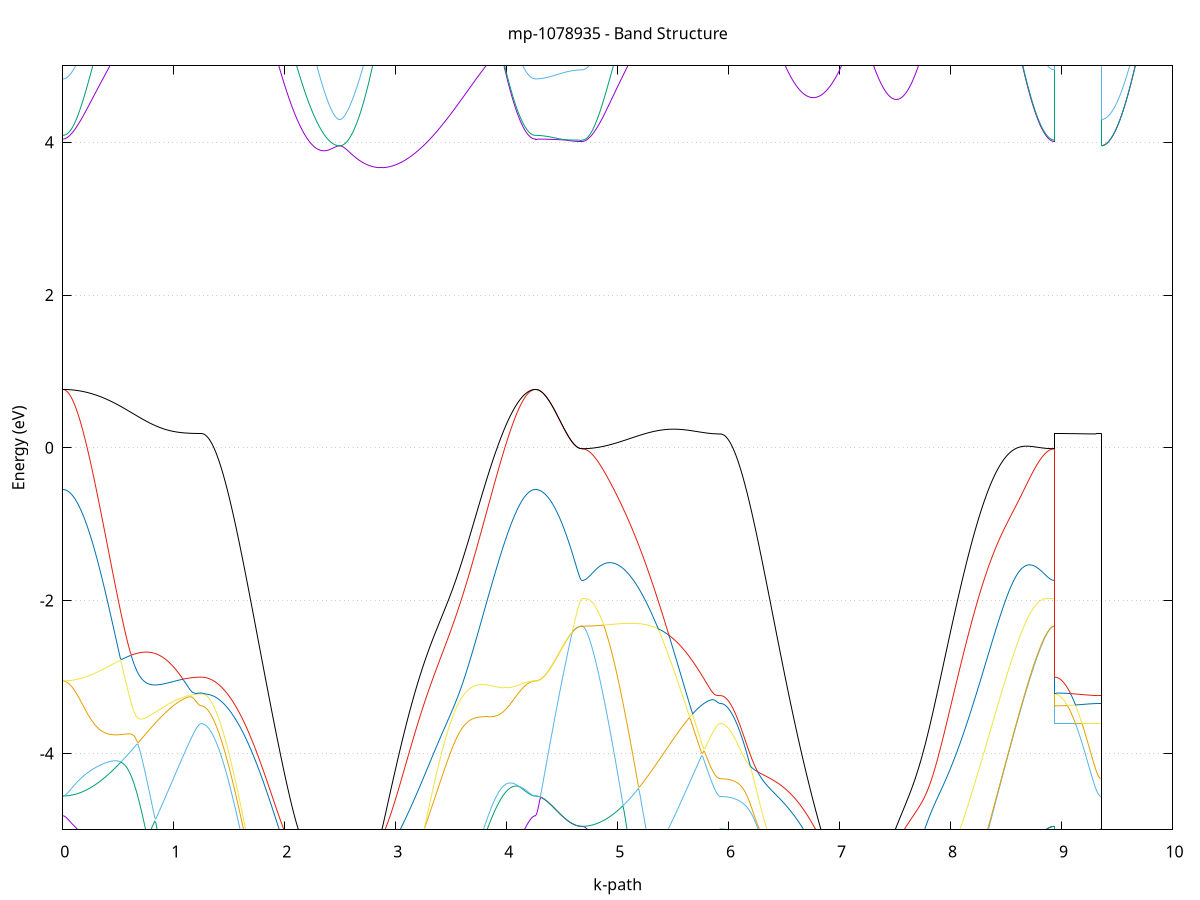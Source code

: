 set title 'mp-1078935 - Band Structure'
set xlabel 'k-path'
set ylabel 'Energy (eV)'
set grid y
set yrange [-5:5]
set terminal png size 800,600
set output 'mp-1078935_bands_gnuplot.png'
plot '-' using 1:2 with lines notitle, '-' using 1:2 with lines notitle, '-' using 1:2 with lines notitle, '-' using 1:2 with lines notitle, '-' using 1:2 with lines notitle, '-' using 1:2 with lines notitle, '-' using 1:2 with lines notitle, '-' using 1:2 with lines notitle, '-' using 1:2 with lines notitle, '-' using 1:2 with lines notitle, '-' using 1:2 with lines notitle, '-' using 1:2 with lines notitle, '-' using 1:2 with lines notitle, '-' using 1:2 with lines notitle, '-' using 1:2 with lines notitle, '-' using 1:2 with lines notitle, '-' using 1:2 with lines notitle, '-' using 1:2 with lines notitle, '-' using 1:2 with lines notitle, '-' using 1:2 with lines notitle, '-' using 1:2 with lines notitle, '-' using 1:2 with lines notitle, '-' using 1:2 with lines notitle, '-' using 1:2 with lines notitle, '-' using 1:2 with lines notitle, '-' using 1:2 with lines notitle, '-' using 1:2 with lines notitle, '-' using 1:2 with lines notitle, '-' using 1:2 with lines notitle, '-' using 1:2 with lines notitle, '-' using 1:2 with lines notitle, '-' using 1:2 with lines notitle, '-' using 1:2 with lines notitle, '-' using 1:2 with lines notitle, '-' using 1:2 with lines notitle, '-' using 1:2 with lines notitle, '-' using 1:2 with lines notitle, '-' using 1:2 with lines notitle, '-' using 1:2 with lines notitle, '-' using 1:2 with lines notitle, '-' using 1:2 with lines notitle, '-' using 1:2 with lines notitle, '-' using 1:2 with lines notitle, '-' using 1:2 with lines notitle, '-' using 1:2 with lines notitle, '-' using 1:2 with lines notitle, '-' using 1:2 with lines notitle, '-' using 1:2 with lines notitle
0.000000 -21.562861
0.009980 -21.562561
0.019960 -21.561661
0.029939 -21.560161
0.039919 -21.558161
0.049899 -21.555461
0.059879 -21.552261
0.069858 -21.548361
0.079838 -21.543961
0.089818 -21.538961
0.099798 -21.533361
0.109778 -21.527161
0.119757 -21.520461
0.129737 -21.513061
0.139717 -21.505161
0.149697 -21.496561
0.159677 -21.487461
0.169656 -21.477761
0.179636 -21.467461
0.189616 -21.456561
0.199596 -21.445061
0.209575 -21.433061
0.219555 -21.420361
0.229535 -21.407161
0.239515 -21.393361
0.249495 -21.378861
0.259474 -21.363961
0.269454 -21.348361
0.279434 -21.332161
0.289414 -21.315461
0.299394 -21.298061
0.309373 -21.280161
0.319353 -21.261661
0.329333 -21.242561
0.339313 -21.222961
0.349292 -21.202661
0.359272 -21.181861
0.369252 -21.160461
0.379232 -21.138461
0.389212 -21.115961
0.399191 -21.092761
0.409171 -21.069061
0.419151 -21.044861
0.429131 -21.019961
0.439111 -20.994461
0.449090 -20.968461
0.459070 -20.941861
0.469050 -20.914661
0.479030 -20.886961
0.489009 -20.858661
0.498989 -20.829761
0.508969 -20.800261
0.518949 -20.770261
0.528929 -20.739561
0.538908 -20.708461
0.548888 -20.676661
0.558868 -20.644361
0.568848 -20.611461
0.578828 -20.578061
0.588807 -20.544061
0.598787 -20.509461
0.608767 -20.474361
0.618747 -20.438661
0.628726 -20.402461
0.638706 -20.365661
0.648686 -20.328261
0.658666 -20.290361
0.668646 -20.251861
0.678625 -20.212861
0.688605 -20.173361
0.698585 -20.133161
0.708565 -20.092561
0.718545 -20.051361
0.728524 -20.009561
0.738504 -19.967361
0.748484 -19.924461
0.758464 -19.881161
0.768443 -19.837261
0.778423 -19.792761
0.788403 -19.747861
0.798383 -19.702361
0.808363 -19.656361
0.818342 -19.609861
0.828322 -19.562761
0.838302 -19.515161
0.848282 -19.467161
0.858262 -19.418561
0.868241 -19.369461
0.878221 -19.319861
0.888201 -19.269761
0.898181 -19.219161
0.908160 -19.168061
0.918140 -19.116461
0.928120 -19.064461
0.938100 -19.011861
0.948080 -18.958861
0.958059 -18.905361
0.968039 -18.851461
0.978019 -18.797061
0.987999 -18.742161
0.997978 -18.686861
1.007958 -18.631161
1.017938 -18.575061
1.027918 -18.518461
1.037898 -18.461461
1.047877 -18.404061
1.057857 -18.346261
1.067837 -18.288161
1.077817 -18.229661
1.087797 -18.170761
1.097776 -18.111461
1.107756 -18.051861
1.117736 -17.991961
1.127716 -17.931761
1.137695 -17.871361
1.147675 -17.810561
1.157655 -17.749561
1.167635 -17.688461
1.177615 -17.627161
1.187594 -17.565661
1.197574 -17.504061
1.207554 -17.442361
1.217534 -17.380761
1.227514 -17.319361
1.237493 -17.258761
1.247473 -17.211861
1.247473 -17.211861
1.257453 -17.211561
1.267433 -17.210761
1.277412 -17.209361
1.287392 -17.207361
1.297372 -17.204861
1.307352 -17.201761
1.317332 -17.198161
1.327311 -17.193861
1.337291 -17.189161
1.347271 -17.183761
1.357251 -17.177861
1.367231 -17.171461
1.377210 -17.164461
1.387190 -17.156861
1.397170 -17.148761
1.407150 -17.140061
1.417129 -17.130761
1.427109 -17.120961
1.437089 -17.110561
1.447069 -17.099661
1.457049 -17.088161
1.467028 -17.076161
1.477008 -17.063561
1.486988 -17.050361
1.496968 -17.036661
1.506948 -17.022361
1.516927 -17.007561
1.526907 -16.992161
1.536887 -16.976261
1.546867 -16.959761
1.556846 -16.942661
1.566826 -16.925061
1.576806 -16.906861
1.586786 -16.888161
1.596766 -16.868861
1.606745 -16.849061
1.616725 -16.828661
1.626705 -16.807761
1.636685 -16.786261
1.646665 -16.764261
1.656644 -16.741661
1.666624 -16.718561
1.676604 -16.694861
1.686584 -16.670661
1.696563 -16.645861
1.706543 -16.620561
1.716523 -16.594661
1.726503 -16.568261
1.736483 -16.541261
1.746462 -16.513861
1.756442 -16.485761
1.766422 -16.457161
1.776402 -16.428061
1.786382 -16.398461
1.796361 -16.368261
1.806341 -16.337461
1.816321 -16.306161
1.826301 -16.274361
1.836280 -16.242061
1.846260 -16.209161
1.856240 -16.175761
1.866220 -16.141761
1.876200 -16.107361
1.886179 -16.072361
1.896159 -16.036761
1.906139 -16.000761
1.916119 -15.964161
1.926099 -15.927061
1.936078 -15.889461
1.946058 -15.851261
1.956038 -15.812661
1.966018 -15.773461
1.975997 -15.733761
1.985977 -15.693561
1.995957 -15.652861
2.005937 -15.611561
2.015917 -15.569861
2.025896 -15.527661
2.035876 -15.484861
2.045856 -15.441661
2.055836 -15.397961
2.065815 -15.353661
2.075795 -15.308961
2.085775 -15.263761
2.095755 -15.218061
2.105735 -15.171861
2.115714 -15.125161
2.125694 -15.078061
2.135674 -15.030461
2.145654 -14.982361
2.155634 -14.933761
2.165613 -14.884761
2.175593 -14.835261
2.185573 -14.785861
2.195553 -14.736261
2.205532 -14.686261
2.215512 -14.635761
2.225492 -14.584861
2.235472 -14.533561
2.245452 -14.481861
2.255431 -14.429761
2.265411 -14.377161
2.275391 -14.324261
2.285371 -14.270961
2.295351 -14.217261
2.305330 -14.163161
2.315310 -14.108761
2.325290 -14.053961
2.335270 -13.998861
2.345249 -13.943361
2.355229 -13.887561
2.365209 -13.831461
2.375189 -13.775061
2.385169 -13.718361
2.395148 -13.661461
2.405128 -13.604261
2.415108 -13.546861
2.425088 -13.489361
2.435068 -13.431561
2.445047 -13.373761
2.455027 -13.315961
2.465007 -13.258561
2.474987 -13.202061
2.484966 -13.149161
2.494946 -13.118461
2.494946 -13.118461
2.504913 -13.160361
2.514881 -13.237161
2.524848 -13.317861
2.534815 -13.399561
2.544782 -13.481561
2.554749 -13.563761
2.564717 -13.645961
2.574684 -13.728161
2.584651 -13.810361
2.594618 -13.892561
2.604585 -13.974661
2.614553 -14.056561
2.624520 -14.138461
2.634487 -14.220061
2.644454 -14.301561
2.654421 -14.382861
2.664389 -14.463961
2.674356 -14.544861
2.684323 -14.625561
2.694290 -14.705961
2.704257 -14.786161
2.714225 -14.866061
2.724192 -14.945761
2.734159 -15.025161
2.744126 -15.104261
2.754093 -15.183061
2.764061 -15.261561
2.774028 -15.339761
2.783995 -15.417561
2.793962 -15.495161
2.803929 -15.572361
2.813896 -15.649161
2.823864 -15.725761
2.833831 -15.801861
2.843798 -15.877661
2.853765 -15.953061
2.863732 -16.028161
2.873700 -16.102861
2.883667 -16.177161
2.893634 -16.251061
2.903601 -16.324561
2.913568 -16.397661
2.923536 -16.470361
2.933503 -16.542661
2.943470 -16.614561
2.953437 -16.686061
2.963404 -16.757061
2.973372 -16.827661
2.983339 -16.897861
2.993306 -16.967661
3.003273 -17.036961
3.013240 -17.105861
3.023208 -17.174361
3.033175 -17.242361
3.043142 -17.309861
3.053109 -17.376961
3.063076 -17.443561
3.073044 -17.509761
3.083011 -17.575461
3.092978 -17.640661
3.102945 -17.705461
3.112912 -17.769661
3.122879 -17.833561
3.132847 -17.896861
3.142814 -17.959661
3.152781 -18.022061
3.162748 -18.083861
3.172715 -18.145261
3.182683 -18.206161
3.192650 -18.266561
3.202617 -18.326461
3.212584 -18.385861
3.222551 -18.444761
3.232519 -18.503061
3.242486 -18.560961
3.252453 -18.618361
3.262420 -18.675161
3.272387 -18.731561
3.282355 -18.787361
3.292322 -18.842661
3.302289 -18.897461
3.312256 -18.951761
3.322223 -19.005461
3.332191 -19.058661
3.342158 -19.111261
3.352125 -19.163461
3.362092 -19.215061
3.372059 -19.266261
3.382027 -19.316761
3.391994 -19.366761
3.401961 -19.416261
3.411928 -19.465261
3.421895 -19.513661
3.431863 -19.561561
3.441830 -19.608861
3.451797 -19.655661
3.461764 -19.701961
3.471731 -19.747661
3.481699 -19.792861
3.491666 -19.837461
3.501633 -19.881561
3.511600 -19.925061
3.521567 -19.967961
3.531534 -20.010461
3.541502 -20.052261
3.551469 -20.093561
3.561436 -20.134361
3.571403 -20.174561
3.581370 -20.214161
3.591338 -20.253261
3.601305 -20.291761
3.611272 -20.329661
3.621239 -20.367061
3.631206 -20.403961
3.641174 -20.440161
3.651141 -20.475861
3.661108 -20.510861
3.671075 -20.545461
3.681042 -20.579461
3.691010 -20.612861
3.700977 -20.645761
3.710944 -20.678061
3.720911 -20.709761
3.730878 -20.740961
3.740846 -20.771561
3.750813 -20.801561
3.760780 -20.830961
3.770747 -20.859861
3.780714 -20.888161
3.790682 -20.915861
3.800649 -20.943061
3.810616 -20.969561
3.820583 -20.995561
3.830550 -21.020961
3.840517 -21.045861
3.850485 -21.070061
3.860452 -21.093761
3.870419 -21.116861
3.880386 -21.139361
3.890353 -21.161361
3.900321 -21.182661
3.910288 -21.203461
3.920255 -21.223661
3.930222 -21.243361
3.940189 -21.262361
3.950157 -21.280861
3.960124 -21.298661
3.970091 -21.315961
3.980058 -21.332761
3.990025 -21.348861
3.999993 -21.364361
4.009960 -21.379361
4.019927 -21.393761
4.029894 -21.407461
4.039861 -21.420761
4.049829 -21.433361
4.059796 -21.445361
4.069763 -21.456761
4.079730 -21.467661
4.089697 -21.477961
4.099665 -21.487661
4.109632 -21.496761
4.119599 -21.505261
4.129566 -21.513161
4.139533 -21.520561
4.149501 -21.527261
4.159468 -21.533461
4.169435 -21.539061
4.179402 -21.544061
4.189369 -21.548461
4.199337 -21.552261
4.209304 -21.555461
4.219271 -21.558161
4.229238 -21.560161
4.239205 -21.561661
4.249172 -21.562561
4.259140 -21.562861
4.259140 -21.562861
4.269121 -21.562761
4.279101 -21.562361
4.289082 -21.561861
4.299063 -21.561061
4.309044 -21.560061
4.319025 -21.558761
4.329006 -21.557361
4.338987 -21.555761
4.348968 -21.553861
4.358949 -21.551861
4.368929 -21.549661
4.378910 -21.547261
4.388891 -21.544661
4.398872 -21.541961
4.408853 -21.539161
4.418834 -21.536161
4.428815 -21.533061
4.438796 -21.529861
4.448777 -21.526561
4.458758 -21.523161
4.468738 -21.519761
4.478719 -21.516361
4.488700 -21.512861
4.498681 -21.509461
4.508662 -21.506061
4.518643 -21.502661
4.528624 -21.499361
4.538605 -21.496161
4.548586 -21.492961
4.558566 -21.490061
4.568547 -21.487161
4.578528 -21.484461
4.588509 -21.482061
4.598490 -21.479761
4.608471 -21.477761
4.618452 -21.475961
4.628433 -21.474361
4.638414 -21.473061
4.648395 -21.472061
4.658375 -21.471361
4.668356 -21.470861
4.678337 -21.470761
4.678337 -21.470761
4.688317 -21.470461
4.698297 -21.469561
4.708277 -21.468061
4.718256 -21.466061
4.728236 -21.463361
4.738216 -21.460161
4.748196 -21.456261
4.758175 -21.451861
4.768155 -21.446861
4.778135 -21.441261
4.788115 -21.435161
4.798095 -21.428361
4.808074 -21.420961
4.818054 -21.413061
4.828034 -21.404561
4.838014 -21.395461
4.847994 -21.385761
4.857973 -21.375461
4.867953 -21.364561
4.877933 -21.353061
4.887913 -21.341061
4.897892 -21.328361
4.907872 -21.315161
4.917852 -21.301361
4.927832 -21.286961
4.937812 -21.272061
4.947791 -21.256461
4.957771 -21.240361
4.967751 -21.223561
4.977731 -21.206261
4.987711 -21.188361
4.997690 -21.169961
5.007670 -21.150861
5.017650 -21.131261
5.027630 -21.111061
5.037609 -21.090261
5.047589 -21.068861
5.057569 -21.046861
5.067549 -21.024361
5.077529 -21.001261
5.087508 -20.977561
5.097488 -20.953261
5.107468 -20.928461
5.117448 -20.902961
5.127428 -20.876961
5.137407 -20.850461
5.147387 -20.823261
5.157367 -20.795561
5.167347 -20.767261
5.177326 -20.738461
5.187306 -20.708961
5.197286 -20.678961
5.207266 -20.648461
5.217246 -20.617261
5.227225 -20.585661
5.237205 -20.553361
5.247185 -20.520561
5.257165 -20.487161
5.267145 -20.453161
5.277124 -20.418661
5.287104 -20.383561
5.297084 -20.347961
5.307064 -20.311761
5.317043 -20.274961
5.327023 -20.237661
5.337003 -20.199861
5.346983 -20.161461
5.356963 -20.122461
5.366942 -20.082961
5.376922 -20.042861
5.386902 -20.002261
5.396882 -19.961161
5.406862 -19.919561
5.416841 -19.877261
5.426821 -19.834561
5.436801 -19.791261
5.446781 -19.747461
5.456760 -19.703061
5.466740 -19.658161
5.476720 -19.612761
5.486700 -19.566761
5.496680 -19.520361
5.506659 -19.473361
5.516639 -19.425861
5.526619 -19.377861
5.536599 -19.329361
5.546579 -19.280361
5.556558 -19.230861
5.566538 -19.180861
5.576518 -19.130361
5.586498 -19.079361
5.596477 -19.027861
5.606457 -18.975861
5.616437 -18.923361
5.626417 -18.870461
5.636397 -18.817061
5.646376 -18.763261
5.656356 -18.708961
5.666336 -18.654261
5.676316 -18.599061
5.686295 -18.543361
5.696275 -18.487361
5.706255 -18.430861
5.716235 -18.373961
5.726215 -18.316661
5.736194 -18.258961
5.746174 -18.200861
5.756154 -18.142461
5.766134 -18.083661
5.776114 -18.024561
5.786093 -17.965161
5.796073 -17.905361
5.806053 -17.845261
5.816033 -17.784961
5.826012 -17.724361
5.835992 -17.663561
5.845972 -17.602561
5.855952 -17.541461
5.865932 -17.480361
5.875911 -17.419161
5.885891 -17.358261
5.895871 -17.297761
5.905851 -17.238361
5.915831 -17.182961
5.925810 -17.150761
5.925810 -17.150761
5.935790 -17.150461
5.945770 -17.149661
5.955750 -17.148261
5.965729 -17.146361
5.975709 -17.143861
5.985689 -17.140861
5.995669 -17.137261
6.005649 -17.133061
6.015628 -17.128361
6.025608 -17.123161
6.035588 -17.117361
6.045568 -17.110961
6.055548 -17.104061
6.065527 -17.096561
6.075507 -17.088561
6.085487 -17.080061
6.095467 -17.070961
6.105446 -17.061261
6.115426 -17.051061
6.125406 -17.040261
6.135386 -17.028961
6.145366 -17.017061
6.155345 -17.004661
6.165325 -16.991761
6.175305 -16.978261
6.185285 -16.964161
6.195265 -16.949561
6.205244 -16.934361
6.215224 -16.918661
6.225204 -16.902461
6.235184 -16.885661
6.245163 -16.868261
6.255143 -16.850461
6.265123 -16.831961
6.275103 -16.813061
6.285083 -16.793561
6.295062 -16.773461
6.305042 -16.752861
6.315022 -16.731661
6.325002 -16.709961
6.334982 -16.687761
6.344961 -16.664961
6.354941 -16.641661
6.364921 -16.617761
6.374901 -16.593461
6.384880 -16.568561
6.394860 -16.543061
6.404840 -16.517061
6.414820 -16.490461
6.424800 -16.463461
6.434779 -16.435861
6.444759 -16.407661
6.454739 -16.379061
6.464719 -16.349861
6.474699 -16.320061
6.484678 -16.289861
6.494658 -16.259061
6.504638 -16.227761
6.514618 -16.195861
6.524597 -16.163561
6.534577 -16.130661
6.544557 -16.097261
6.554537 -16.063261
6.564517 -16.028861
6.574496 -15.993861
6.584476 -15.958361
6.594456 -15.922361
6.604436 -15.885861
6.614416 -15.848861
6.624395 -15.811361
6.634375 -15.773261
6.644355 -15.734761
6.654335 -15.695661
6.664314 -15.656161
6.674294 -15.616061
6.684274 -15.575461
6.694254 -15.534461
6.704234 -15.492961
6.714213 -15.450861
6.724193 -15.408361
6.734173 -15.365361
6.744153 -15.321861
6.754132 -15.277861
6.764112 -15.233361
6.774092 -15.188461
6.784072 -15.143061
6.794052 -15.097161
6.804031 -15.050861
6.814011 -15.004061
6.823991 -14.956761
6.833971 -14.908961
6.843951 -14.860761
6.853930 -14.812161
6.863910 -14.763061
6.873890 -14.713561
6.883870 -14.663561
6.893849 -14.613161
6.903829 -14.562361
6.913809 -14.511161
6.923789 -14.459461
6.933769 -14.407461
6.943748 -14.354961
6.953728 -14.302061
6.963708 -14.248861
6.973688 -14.195261
6.983668 -14.141261
6.993647 -14.086861
7.003627 -14.032161
7.013607 -13.977161
7.023587 -13.921761
7.033566 -13.866061
7.043546 -13.809961
7.053526 -13.753761
7.063506 -13.697161
7.073486 -13.640361
7.083465 -13.583361
7.093445 -13.526161
7.103425 -13.468861
7.113405 -13.411461
7.123385 -13.354261
7.133364 -13.297261
7.143344 -13.240961
7.153324 -13.186761
7.163304 -13.138661
7.173283 -13.114661
7.173283 -13.114661
7.183251 -13.140961
7.193218 -13.201061
7.203185 -13.273461
7.213152 -13.350161
7.223119 -13.428861
7.233087 -13.508561
7.243054 -13.588861
7.253021 -13.669561
7.262988 -13.750361
7.272955 -13.831261
7.282923 -13.912261
7.292890 -13.993261
7.302857 -14.074161
7.312824 -14.154961
7.322791 -14.235661
7.332759 -14.316161
7.342726 -14.396561
7.352693 -14.476761
7.362660 -14.556861
7.372627 -14.636661
7.382595 -14.716261
7.392562 -14.795561
7.402529 -14.874661
7.412496 -14.953561
7.422463 -15.032061
7.432431 -15.110361
7.442398 -15.188361
7.452365 -15.266061
7.462332 -15.343461
7.472299 -15.420561
7.482266 -15.497361
7.492234 -15.573661
7.502201 -15.649761
7.512168 -15.725561
7.522135 -15.800961
7.532102 -15.876061
7.542070 -15.950761
7.552037 -16.024961
7.562004 -16.098961
7.571971 -16.172461
7.581938 -16.245661
7.591906 -16.318361
7.601873 -16.390761
7.611840 -16.462761
7.621807 -16.534361
7.631774 -16.605561
7.641742 -16.676261
7.651709 -16.746661
7.661676 -16.816561
7.671643 -16.886061
7.681610 -16.955061
7.691578 -17.023761
7.701545 -17.091861
7.711512 -17.159661
7.721479 -17.226961
7.731446 -17.293761
7.741414 -17.360161
7.751381 -17.426161
7.761348 -17.491661
7.771315 -17.556661
7.781282 -17.621161
7.791250 -17.685261
7.801217 -17.748861
7.811184 -17.811961
7.821151 -17.874661
7.831118 -17.936861
7.841085 -17.998461
7.851053 -18.059661
7.861020 -18.120461
7.870987 -18.180661
7.880954 -18.240261
7.890921 -18.299461
7.900889 -18.358161
7.910856 -18.416461
7.920823 -18.474161
7.930790 -18.531361
7.940757 -18.588061
7.950725 -18.644261
7.960692 -18.699961
7.970659 -18.755061
7.980626 -18.809761
7.990593 -18.863861
8.000561 -18.917461
8.010528 -18.970561
8.020495 -19.023161
8.030462 -19.075261
8.040429 -19.126761
8.050397 -19.177761
8.060364 -19.228261
8.070331 -19.278061
8.080298 -19.327461
8.090265 -19.376361
8.100233 -19.424661
8.110200 -19.472461
8.120167 -19.519761
8.130134 -19.566461
8.140101 -19.612661
8.150069 -19.658261
8.160036 -19.703361
8.170003 -19.747861
8.179970 -19.791861
8.189937 -19.835261
8.199904 -19.878161
8.209872 -19.920461
8.219839 -19.962261
8.229806 -20.003561
8.239773 -20.044161
8.249740 -20.084361
8.259708 -20.123861
8.269675 -20.162861
8.279642 -20.201361
8.289609 -20.239261
8.299576 -20.276561
8.309544 -20.313361
8.319511 -20.349561
8.329478 -20.385161
8.339445 -20.420261
8.349412 -20.454761
8.359380 -20.488761
8.369347 -20.522061
8.379314 -20.554961
8.389281 -20.587161
8.399248 -20.618861
8.409216 -20.649961
8.419183 -20.680461
8.429150 -20.710461
8.439117 -20.739861
8.449084 -20.768661
8.459052 -20.796961
8.469019 -20.824661
8.478986 -20.851761
8.488953 -20.878261
8.498920 -20.904161
8.508887 -20.929561
8.518855 -20.954361
8.528822 -20.978661
8.538789 -21.002261
8.548756 -21.025361
8.558723 -21.047861
8.568691 -21.069761
8.578658 -21.091061
8.588625 -21.111861
8.598592 -21.132061
8.608559 -21.151661
8.618527 -21.170661
8.628494 -21.189061
8.638461 -21.206961
8.648428 -21.224161
8.658395 -21.240861
8.668363 -21.256961
8.678330 -21.272561
8.688297 -21.287461
8.698264 -21.301861
8.708231 -21.315561
8.718199 -21.328761
8.728166 -21.341361
8.738133 -21.353361
8.748100 -21.364761
8.758067 -21.375661
8.768035 -21.385861
8.778002 -21.395561
8.787969 -21.404661
8.797936 -21.413161
8.807903 -21.421061
8.817871 -21.428461
8.827838 -21.435161
8.837805 -21.441361
8.847772 -21.446961
8.857739 -21.451961
8.867707 -21.456361
8.877674 -21.460161
8.887641 -21.463361
8.897608 -21.466061
8.907575 -21.468061
8.917542 -21.469561
8.927510 -21.470461
8.937477 -21.470761
8.937477 -17.211861
8.947458 -17.211761
8.957439 -17.211261
8.967420 -17.210461
8.977400 -17.209361
8.987381 -17.207961
8.997362 -17.206261
9.007343 -17.204261
9.017324 -17.201961
9.027305 -17.199361
9.037286 -17.196461
9.047267 -17.193361
9.057248 -17.189961
9.067228 -17.186261
9.077209 -17.182361
9.087190 -17.178161
9.097171 -17.173861
9.107152 -17.169261
9.117133 -17.167561
9.127114 -17.166561
9.137095 -17.165561
9.147076 -17.164561
9.157057 -17.163561
9.167037 -17.162461
9.177018 -17.161561
9.186999 -17.160561
9.196980 -17.159561
9.206961 -17.158661
9.216942 -17.157761
9.226923 -17.156861
9.236904 -17.156061
9.246885 -17.155261
9.256865 -17.154461
9.266846 -17.153861
9.276827 -17.153161
9.286808 -17.152661
9.296789 -17.152161
9.306770 -17.151761
9.316751 -17.151361
9.326732 -17.151061
9.336713 -17.150861
9.346694 -17.150761
9.356674 -17.150761
9.356674 -13.118461
9.366655 -13.118461
9.376636 -13.118461
9.386617 -13.118461
9.396598 -13.118461
9.406579 -13.118361
9.416560 -13.118361
9.426541 -13.118261
9.436522 -13.118161
9.446502 -13.118161
9.456483 -13.117961
9.466464 -13.117861
9.476445 -13.117761
9.486426 -13.117561
9.496407 -13.117461
9.506388 -13.117361
9.516369 -13.117161
9.526350 -13.117061
9.536331 -13.116961
9.546311 -13.116761
9.556292 -13.116661
9.566273 -13.116461
9.576254 -13.116361
9.586235 -13.116261
9.596216 -13.116061
9.606197 -13.115961
9.616178 -13.115761
9.626159 -13.115661
9.636139 -13.115561
9.646120 -13.115461
9.656101 -13.115361
9.666082 -13.115261
9.676063 -13.115161
9.686044 -13.115061
9.696025 -13.114961
9.706006 -13.114861
9.715987 -13.114761
9.725968 -13.114761
9.735948 -13.114761
9.745929 -13.114661
9.755910 -13.114661
9.765891 -13.114661
9.775872 -13.114661
e
0.000000 -19.606861
0.009980 -19.606561
0.019960 -19.605661
0.029939 -19.604261
0.039919 -19.602261
0.049899 -19.599661
0.059879 -19.596561
0.069858 -19.592861
0.079838 -19.588561
0.089818 -19.583661
0.099798 -19.578261
0.109778 -19.572261
0.119757 -19.565661
0.129737 -19.558561
0.139717 -19.550761
0.149697 -19.542561
0.159677 -19.533661
0.169656 -19.524261
0.179636 -19.514261
0.189616 -19.503661
0.199596 -19.492561
0.209575 -19.480861
0.219555 -19.468661
0.229535 -19.455761
0.239515 -19.442361
0.249495 -19.428461
0.259474 -19.413861
0.269454 -19.398761
0.279434 -19.383161
0.289414 -19.366961
0.299394 -19.350161
0.309373 -19.332761
0.319353 -19.314861
0.329333 -19.296461
0.339313 -19.277461
0.349292 -19.257861
0.359272 -19.237661
0.369252 -19.217061
0.379232 -19.195761
0.389212 -19.173961
0.399191 -19.151661
0.409171 -19.128761
0.419151 -19.105261
0.429131 -19.081261
0.439111 -19.056761
0.449090 -19.031661
0.459070 -19.005961
0.469050 -18.979861
0.479030 -18.953161
0.489009 -18.925861
0.498989 -18.898061
0.508969 -18.869761
0.518949 -18.840861
0.528929 -18.811461
0.538908 -18.781561
0.548888 -18.751161
0.558868 -18.720161
0.568848 -18.688661
0.578828 -18.656661
0.588807 -18.624161
0.598787 -18.591161
0.608767 -18.557661
0.618747 -18.523561
0.628726 -18.489061
0.638706 -18.454061
0.648686 -18.418461
0.658666 -18.382461
0.668646 -18.345961
0.678625 -18.309061
0.688605 -18.271561
0.698585 -18.233661
0.708565 -18.195261
0.718545 -18.156461
0.728524 -18.117161
0.738504 -18.077461
0.748484 -18.037361
0.758464 -17.996761
0.768443 -17.955861
0.778423 -17.914461
0.788403 -17.872661
0.798383 -17.830461
0.808363 -17.787861
0.818342 -17.744961
0.828322 -17.701761
0.838302 -17.658161
0.848282 -17.614261
0.858262 -17.569961
0.868241 -17.525461
0.878221 -17.480761
0.888201 -17.435761
0.898181 -17.390561
0.908160 -17.345161
0.918140 -17.299561
0.928120 -17.253961
0.938100 -17.208161
0.948080 -17.162361
0.958059 -17.116561
0.968039 -17.070861
0.978019 -17.025261
0.987999 -16.979861
0.997978 -16.934761
1.007958 -16.890061
1.017938 -16.845761
1.027918 -16.802261
1.037898 -16.759561
1.047877 -16.717961
1.057857 -16.677961
1.067837 -16.640061
1.077817 -16.605061
1.087797 -16.574261
1.097776 -16.550161
1.107756 -16.536061
1.117736 -16.536261
1.127716 -16.552561
1.137695 -16.583161
1.147675 -16.623861
1.157655 -16.671261
1.167635 -16.722961
1.177615 -16.777561
1.187594 -16.834161
1.197574 -16.892261
1.207554 -16.951361
1.217534 -17.011161
1.227514 -17.071361
1.237493 -17.131261
1.247473 -17.177961
1.247473 -17.177961
1.257453 -17.177661
1.267433 -17.176861
1.277412 -17.175461
1.287392 -17.173461
1.297372 -17.170961
1.307352 -17.167961
1.317332 -17.164361
1.327311 -17.160161
1.337291 -17.155461
1.347271 -17.150161
1.357251 -17.144361
1.367231 -17.137961
1.377210 -17.131061
1.387190 -17.123661
1.397170 -17.115561
1.407150 -17.107061
1.417129 -17.097861
1.427109 -17.088161
1.437089 -17.077961
1.447069 -17.067161
1.457049 -17.055861
1.467028 -17.043961
1.477008 -17.031561
1.486988 -17.018461
1.496968 -17.004961
1.506948 -16.990961
1.516927 -16.976261
1.526907 -16.961061
1.536887 -16.945361
1.546867 -16.929061
1.556846 -16.912261
1.566826 -16.894861
1.576806 -16.876961
1.586786 -16.858461
1.596766 -16.839461
1.606745 -16.819861
1.616725 -16.799761
1.626705 -16.779161
1.636685 -16.757961
1.646665 -16.736161
1.656644 -16.713961
1.666624 -16.691061
1.676604 -16.667761
1.686584 -16.643861
1.696563 -16.619461
1.706543 -16.594461
1.716523 -16.568961
1.726503 -16.542861
1.736483 -16.516261
1.746462 -16.489161
1.756442 -16.461561
1.766422 -16.433361
1.776402 -16.404661
1.786382 -16.375361
1.796361 -16.345561
1.806341 -16.315261
1.816321 -16.284361
1.826301 -16.253061
1.836280 -16.221161
1.846260 -16.188761
1.856240 -16.155761
1.866220 -16.122261
1.876200 -16.088261
1.886179 -16.053761
1.896159 -16.018761
1.906139 -15.983161
1.916119 -15.947161
1.926099 -15.910561
1.936078 -15.873461
1.946058 -15.835861
1.956038 -15.797761
1.966018 -15.759161
1.975997 -15.720061
1.985977 -15.680361
1.995957 -15.640261
2.005937 -15.599661
2.015917 -15.558561
2.025896 -15.516861
2.035876 -15.474761
2.045856 -15.432161
2.055836 -15.389061
2.065815 -15.345561
2.075795 -15.301461
2.085775 -15.256961
2.095755 -15.211961
2.105735 -15.166461
2.115714 -15.120461
2.125694 -15.074061
2.135674 -15.027161
2.145654 -14.979761
2.155634 -14.931961
2.165613 -14.883761
2.175593 -14.834961
2.185573 -14.785261
2.195553 -14.734961
2.205532 -14.684061
2.215512 -14.632761
2.225492 -14.581061
2.235472 -14.528961
2.245452 -14.476361
2.255431 -14.423361
2.265411 -14.369961
2.275391 -14.316161
2.285371 -14.261961
2.295351 -14.207361
2.305330 -14.152361
2.315310 -14.096961
2.325290 -14.041261
2.335270 -13.985261
2.345249 -13.928861
2.355229 -13.872161
2.365209 -13.815161
2.375189 -13.757761
2.385169 -13.700261
2.395148 -13.642361
2.405128 -13.584361
2.415108 -13.526061
2.425088 -13.467761
2.435068 -13.409361
2.445047 -13.350861
2.455027 -13.292361
2.465007 -13.234261
2.474987 -13.176661
2.484966 -13.120961
2.494946 -13.082461
2.494946 -13.082461
2.504913 -13.097161
2.514881 -13.099861
2.524848 -13.101161
2.534815 -13.102661
2.544782 -13.104361
2.554749 -13.106561
2.564717 -13.109061
2.574684 -13.112061
2.584651 -13.115561
2.594618 -13.119561
2.604585 -13.134661
2.614553 -13.160961
2.624520 -13.191261
2.634487 -13.225561
2.644454 -13.263361
2.654421 -13.304661
2.664389 -13.348761
2.674356 -13.395361
2.684323 -13.444261
2.694290 -13.494961
2.704257 -13.547361
2.714225 -13.601161
2.724192 -13.656061
2.734159 -13.712061
2.744126 -13.768961
2.754093 -13.826661
2.764061 -13.885061
2.774028 -13.944061
2.783995 -14.003561
2.793962 -14.063461
2.803929 -14.123861
2.813896 -14.184561
2.823864 -14.245561
2.833831 -14.306761
2.843798 -14.368161
2.853765 -14.429861
2.863732 -14.491561
2.873700 -14.553461
2.883667 -14.615361
2.893634 -14.677361
2.903601 -14.739361
2.913568 -14.801361
2.923536 -14.863361
2.933503 -14.925261
2.943470 -14.987161
2.953437 -15.048961
2.963404 -15.110661
2.973372 -15.172261
2.983339 -15.233661
2.993306 -15.294961
3.003273 -15.356061
3.013240 -15.416961
3.023208 -15.477661
3.033175 -15.538161
3.043142 -15.598461
3.053109 -15.658461
3.063076 -15.718261
3.073044 -15.777861
3.083011 -15.837161
3.092978 -15.896161
3.102945 -15.954861
3.112912 -16.013261
3.122879 -16.071361
3.132847 -16.129161
3.142814 -16.186561
3.152781 -16.243761
3.162748 -16.300561
3.172715 -16.356961
3.182683 -16.413061
3.192650 -16.468761
3.202617 -16.524161
3.212584 -16.579061
3.222551 -16.633661
3.232519 -16.687961
3.242486 -16.741761
3.252453 -16.795161
3.262420 -16.848161
3.272387 -16.900761
3.282355 -16.952961
3.292322 -17.004761
3.302289 -17.056061
3.312256 -17.107061
3.322223 -17.157461
3.332191 -17.207561
3.342158 -17.257161
3.352125 -17.306261
3.362092 -17.354961
3.372059 -17.403261
3.382027 -17.450961
3.391994 -17.498261
3.401961 -17.545161
3.411928 -17.591561
3.421895 -17.637461
3.431863 -17.682861
3.441830 -17.727761
3.451797 -17.772161
3.461764 -17.816161
3.471731 -17.859661
3.481699 -17.902661
3.491666 -17.945161
3.501633 -17.987261
3.511600 -18.028761
3.521567 -18.069761
3.531534 -18.110261
3.541502 -18.150261
3.551469 -18.189761
3.561436 -18.228761
3.571403 -18.267261
3.581370 -18.305261
3.591338 -18.342661
3.601305 -18.379561
3.611272 -18.415961
3.621239 -18.451861
3.631206 -18.487261
3.641174 -18.522061
3.651141 -18.556361
3.661108 -18.590061
3.671075 -18.623361
3.681042 -18.656061
3.691010 -18.688261
3.700977 -18.719861
3.710944 -18.750961
3.720911 -18.781561
3.730878 -18.811561
3.740846 -18.841061
3.750813 -18.869961
3.760780 -18.898361
3.770747 -18.926261
3.780714 -18.953561
3.790682 -18.980361
3.800649 -19.006561
3.810616 -19.032161
3.820583 -19.057261
3.830550 -19.081861
3.840517 -19.105861
3.850485 -19.129361
3.860452 -19.152261
3.870419 -19.174561
3.880386 -19.196361
3.890353 -19.217561
3.900321 -19.238261
3.910288 -19.258361
3.920255 -19.277961
3.930222 -19.296961
3.940189 -19.315361
3.950157 -19.333261
3.960124 -19.350561
3.970091 -19.367361
3.980058 -19.383561
3.990025 -19.399161
3.999993 -19.414261
4.009960 -19.428761
4.019927 -19.442661
4.029894 -19.456061
4.039861 -19.468861
4.049829 -19.481061
4.059796 -19.492761
4.069763 -19.503861
4.079730 -19.514461
4.089697 -19.524461
4.099665 -19.533861
4.109632 -19.542661
4.119599 -19.550961
4.129566 -19.558661
4.139533 -19.565761
4.149501 -19.572361
4.159468 -19.578361
4.169435 -19.583761
4.179402 -19.588661
4.189369 -19.592861
4.199337 -19.596561
4.209304 -19.599761
4.219271 -19.602261
4.229238 -19.604261
4.239205 -19.605661
4.249172 -19.606561
4.259140 -19.606861
4.259140 -19.606861
4.269121 -19.607661
4.279101 -19.610161
4.289082 -19.614361
4.299063 -19.620061
4.309044 -19.627261
4.319025 -19.635961
4.329006 -19.645961
4.338987 -19.657161
4.348968 -19.669361
4.358949 -19.682661
4.368929 -19.696761
4.378910 -19.711561
4.388891 -19.726961
4.398872 -19.742961
4.408853 -19.759261
4.418834 -19.775761
4.428815 -19.792561
4.438796 -19.809361
4.448777 -19.826161
4.458758 -19.842761
4.468738 -19.859261
4.478719 -19.875461
4.488700 -19.891361
4.498681 -19.906861
4.508662 -19.921861
4.518643 -19.936461
4.528624 -19.950361
4.538605 -19.963661
4.548586 -19.976261
4.558566 -19.988161
4.568547 -19.999261
4.578528 -20.009461
4.588509 -20.018961
4.598490 -20.027461
4.608471 -20.035061
4.618452 -20.041661
4.628433 -20.047361
4.638414 -20.051961
4.648395 -20.055661
4.658375 -20.058261
4.668356 -20.059861
4.678337 -20.060361
4.678337 -20.060361
4.688317 -20.060061
4.698297 -20.059161
4.708277 -20.057761
4.718256 -20.055761
4.728236 -20.053161
4.738216 -20.049961
4.748196 -20.046161
4.758175 -20.041861
4.768155 -20.036961
4.778135 -20.031461
4.788115 -20.025361
4.798095 -20.018761
4.808074 -20.011561
4.818054 -20.003761
4.828034 -19.995361
4.838014 -19.986461
4.847994 -19.976961
4.857973 -19.966861
4.867953 -19.956161
4.877933 -19.944861
4.887913 -19.933061
4.897892 -19.920661
4.907872 -19.907661
4.917852 -19.894161
4.927832 -19.880061
4.937812 -19.865361
4.947791 -19.850061
4.957771 -19.834261
4.967751 -19.817861
4.977731 -19.800861
4.987711 -19.783361
4.997690 -19.765261
5.007670 -19.746561
5.017650 -19.727361
5.027630 -19.707561
5.037609 -19.687161
5.047589 -19.666261
5.057569 -19.644761
5.067549 -19.622661
5.077529 -19.600061
5.087508 -19.576861
5.097488 -19.553161
5.107468 -19.528861
5.117448 -19.503961
5.127428 -19.478561
5.137407 -19.452661
5.147387 -19.426161
5.157367 -19.399061
5.167347 -19.371461
5.177326 -19.343261
5.187306 -19.314561
5.197286 -19.285361
5.207266 -19.255561
5.217246 -19.225261
5.227225 -19.194461
5.237205 -19.163061
5.247185 -19.131061
5.257165 -19.098661
5.267145 -19.065661
5.277124 -19.032061
5.287104 -18.998061
5.297084 -18.963461
5.307064 -18.928361
5.317043 -18.892761
5.327023 -18.856661
5.337003 -18.820061
5.346983 -18.782961
5.356963 -18.745361
5.366942 -18.707261
5.376922 -18.668661
5.386902 -18.629561
5.396882 -18.589961
5.406862 -18.549861
5.416841 -18.509361
5.426821 -18.468361
5.436801 -18.426961
5.446781 -18.385061
5.456760 -18.342761
5.466740 -18.299961
5.476720 -18.256761
5.486700 -18.213161
5.496680 -18.169161
5.506659 -18.124661
5.516639 -18.079861
5.526619 -18.034761
5.536599 -17.989161
5.546579 -17.943361
5.556558 -17.897161
5.566538 -17.850661
5.576518 -17.803861
5.586498 -17.756761
5.596477 -17.709361
5.606457 -17.661861
5.616437 -17.614061
5.626417 -17.566161
5.636397 -17.518061
5.646376 -17.469861
5.656356 -17.421661
5.666336 -17.373461
5.676316 -17.325261
5.686295 -17.277261
5.696275 -17.229361
5.706255 -17.181761
5.716235 -17.134461
5.726215 -17.087661
5.736194 -17.041361
5.746174 -16.995861
5.756154 -16.951261
5.766134 -16.907861
5.776114 -16.865961
5.786093 -16.826061
5.796073 -16.788561
5.806053 -16.754561
5.816033 -16.725561
5.826012 -16.704261
5.835992 -16.694961
5.845972 -16.702461
5.855952 -16.727961
5.865932 -16.767561
5.875911 -16.815861
5.885891 -16.869061
5.895871 -16.924761
5.905851 -16.981261
5.915831 -17.035061
5.925810 -17.066761
5.925810 -17.066761
5.935790 -17.066461
5.945770 -17.065661
5.955750 -17.064261
5.965729 -17.062361
5.975709 -17.059861
5.985689 -17.056761
5.995669 -17.053161
6.005649 -17.048961
6.015628 -17.044261
6.025608 -17.038961
6.035588 -17.033061
6.045568 -17.026661
6.055548 -17.019761
6.065527 -17.012261
6.075507 -17.004161
6.085487 -16.995561
6.095467 -16.986361
6.105446 -16.976661
6.115426 -16.966361
6.125406 -16.955461
6.135386 -16.944061
6.145366 -16.932161
6.155345 -16.919661
6.165325 -16.906561
6.175305 -16.892961
6.185285 -16.878861
6.195265 -16.864161
6.205244 -16.848861
6.215224 -16.833061
6.225204 -16.816661
6.235184 -16.799761
6.245163 -16.782261
6.255143 -16.764261
6.265123 -16.745761
6.275103 -16.726661
6.285083 -16.707061
6.295062 -16.686761
6.305042 -16.666061
6.315022 -16.644761
6.325002 -16.622961
6.334982 -16.600561
6.344961 -16.577561
6.354941 -16.554161
6.364921 -16.530161
6.374901 -16.505561
6.384880 -16.480461
6.394860 -16.454861
6.404840 -16.428661
6.414820 -16.401961
6.424800 -16.374661
6.434779 -16.346961
6.444759 -16.318661
6.454739 -16.289761
6.464719 -16.260361
6.474699 -16.230461
6.484678 -16.199961
6.494658 -16.168961
6.504638 -16.137461
6.514618 -16.105461
6.524597 -16.072861
6.534577 -16.039761
6.544557 -16.006161
6.554537 -15.972061
6.564517 -15.937361
6.574496 -15.902161
6.584476 -15.866461
6.594456 -15.830261
6.604436 -15.793561
6.614416 -15.756261
6.624395 -15.718561
6.634375 -15.680261
6.644355 -15.641561
6.654335 -15.602261
6.664314 -15.562461
6.674294 -15.522161
6.684274 -15.481361
6.694254 -15.440161
6.704234 -15.398361
6.714213 -15.356161
6.724193 -15.313361
6.734173 -15.270161
6.744153 -15.226461
6.754132 -15.182261
6.764112 -15.137561
6.774092 -15.092361
6.784072 -15.046761
6.794052 -15.000661
6.804031 -14.954061
6.814011 -14.907061
6.823991 -14.859561
6.833971 -14.811661
6.843951 -14.763261
6.853930 -14.714361
6.863910 -14.665061
6.873890 -14.615361
6.883870 -14.565261
6.893849 -14.514661
6.903829 -14.463661
6.913809 -14.412261
6.923789 -14.360361
6.933769 -14.308161
6.943748 -14.255561
6.953728 -14.202561
6.963708 -14.149161
6.973688 -14.095361
6.983668 -14.041261
6.993647 -13.986761
7.003627 -13.931961
7.013607 -13.876761
7.023587 -13.821361
7.033566 -13.765561
7.043546 -13.709461
7.053526 -13.653061
7.063506 -13.596461
7.073486 -13.539661
7.083465 -13.482561
7.093445 -13.425361
7.103425 -13.367961
7.113405 -13.310461
7.123385 -13.252961
7.133364 -13.195561
7.143344 -13.138461
7.153324 -13.082161
7.163304 -13.028661
7.173283 -12.994461
7.173283 -12.994461
7.183251 -13.006061
7.193218 -13.013961
7.203185 -13.017161
7.213152 -13.018961
7.223119 -13.034061
7.233087 -13.053761
7.243054 -13.078461
7.253021 -13.108061
7.262988 -13.142361
7.272955 -13.181061
7.282923 -13.223661
7.292890 -13.269661
7.302857 -13.318461
7.312824 -13.369661
7.322791 -13.423061
7.332759 -13.478161
7.342726 -13.534861
7.352693 -13.592861
7.362660 -13.651961
7.372627 -13.712061
7.382595 -13.773061
7.392562 -13.834861
7.402529 -13.897261
7.412496 -13.960261
7.422463 -14.023761
7.432431 -14.087761
7.442398 -14.152061
7.452365 -14.216761
7.462332 -14.281561
7.472299 -14.346761
7.482266 -14.412061
7.492234 -14.477561
7.502201 -14.543161
7.512168 -14.608861
7.522135 -14.674661
7.532102 -14.740461
7.542070 -14.806261
7.552037 -14.871961
7.562004 -14.937661
7.571971 -15.003361
7.581938 -15.068861
7.591906 -15.134361
7.601873 -15.199661
7.611840 -15.264861
7.621807 -15.329861
7.631774 -15.394761
7.641742 -15.459461
7.651709 -15.523861
7.661676 -15.588061
7.671643 -15.652161
7.681610 -15.715861
7.691578 -15.779361
7.701545 -15.842561
7.711512 -15.905561
7.721479 -15.968161
7.731446 -16.030561
7.741414 -16.092561
7.751381 -16.154361
7.761348 -16.215661
7.771315 -16.276761
7.781282 -16.337461
7.791250 -16.397861
7.801217 -16.457861
7.811184 -16.517561
7.821151 -16.576761
7.831118 -16.635661
7.841085 -16.694261
7.851053 -16.752361
7.861020 -16.810061
7.870987 -16.867361
7.880954 -16.924261
7.890921 -16.980761
7.900889 -17.036761
7.910856 -17.092461
7.920823 -17.147661
7.930790 -17.202461
7.940757 -17.256761
7.950725 -17.310661
7.960692 -17.364061
7.970659 -17.417061
7.980626 -17.469561
7.990593 -17.521661
8.000561 -17.573261
8.010528 -17.624461
8.020495 -17.675061
8.030462 -17.725261
8.040429 -17.774961
8.050397 -17.824261
8.060364 -17.872961
8.070331 -17.921161
8.080298 -17.968961
8.090265 -18.016261
8.100233 -18.063061
8.110200 -18.109361
8.120167 -18.155161
8.130134 -18.200361
8.140101 -18.245161
8.150069 -18.289461
8.160036 -18.333261
8.170003 -18.376461
8.179970 -18.419161
8.189937 -18.461461
8.199904 -18.503161
8.209872 -18.544261
8.219839 -18.584961
8.229806 -18.625061
8.239773 -18.664661
8.249740 -18.703761
8.259708 -18.742261
8.269675 -18.780361
8.279642 -18.817761
8.289609 -18.854761
8.299576 -18.891161
8.309544 -18.927061
8.319511 -18.962361
8.329478 -18.997161
8.339445 -19.031361
8.349412 -19.065161
8.359380 -19.098261
8.369347 -19.130861
8.379314 -19.162961
8.389281 -19.194461
8.399248 -19.225461
8.409216 -19.255861
8.419183 -19.285761
8.429150 -19.315061
8.439117 -19.343861
8.449084 -19.372061
8.459052 -19.399761
8.469019 -19.426861
8.478986 -19.453361
8.488953 -19.479261
8.498920 -19.504661
8.508887 -19.529561
8.518855 -19.553861
8.528822 -19.577561
8.538789 -19.600761
8.548756 -19.623361
8.558723 -19.645461
8.568691 -19.666961
8.578658 -19.687861
8.588625 -19.708161
8.598592 -19.727961
8.608559 -19.747161
8.618527 -19.765861
8.628494 -19.783961
8.638461 -19.801461
8.648428 -19.818361
8.658395 -19.834761
8.668363 -19.850561
8.678330 -19.865761
8.688297 -19.880461
8.698264 -19.894561
8.708231 -19.908061
8.718199 -19.921061
8.728166 -19.933361
8.738133 -19.945161
8.748100 -19.956361
8.758067 -19.966961
8.768035 -19.977061
8.778002 -19.986561
8.787969 -19.995461
8.797936 -20.003861
8.807903 -20.011661
8.817871 -20.018861
8.827838 -20.025461
8.837805 -20.031561
8.847772 -20.036961
8.857739 -20.041861
8.867707 -20.046261
8.877674 -20.049961
8.887641 -20.053161
8.897608 -20.055761
8.907575 -20.057761
8.917542 -20.059161
8.927510 -20.060061
8.937477 -20.060361
8.937477 -17.177961
8.947458 -17.177861
8.957439 -17.177761
8.967420 -17.177561
8.977400 -17.177361
8.987381 -17.177061
8.997362 -17.176661
9.007343 -17.176161
9.017324 -17.175661
9.027305 -17.175061
9.037286 -17.174361
9.047267 -17.173661
9.057248 -17.172961
9.067228 -17.172161
9.077209 -17.171261
9.087190 -17.170361
9.097171 -17.169461
9.107152 -17.168561
9.117133 -17.164561
9.127114 -17.159561
9.137095 -17.154561
9.147076 -17.149361
9.157057 -17.144061
9.167037 -17.138661
9.177018 -17.133261
9.186999 -17.127761
9.196980 -17.122361
9.206961 -17.116961
9.216942 -17.111561
9.226923 -17.106361
9.236904 -17.101261
9.246885 -17.096461
9.256865 -17.091761
9.266846 -17.087461
9.276827 -17.083361
9.286808 -17.079661
9.296789 -17.076361
9.306770 -17.073561
9.316751 -17.071161
9.326732 -17.069261
9.336713 -17.067861
9.346694 -17.067061
9.356674 -17.066761
9.356674 -13.082461
9.366655 -13.082361
9.376636 -13.081861
9.386617 -13.081261
9.396598 -13.080261
9.406579 -13.079061
9.416560 -13.077561
9.426541 -13.075761
9.436522 -13.073761
9.446502 -13.071461
9.456483 -13.068861
9.466464 -13.066061
9.476445 -13.062961
9.486426 -13.059761
9.496407 -13.056161
9.506388 -13.052461
9.516369 -13.048461
9.526350 -13.044361
9.536331 -13.039961
9.546311 -13.035361
9.556292 -13.030661
9.566273 -13.025761
9.576254 -13.020661
9.586235 -13.015461
9.596216 -13.010961
9.606197 -13.009461
9.616178 -13.007961
9.626159 -13.006561
9.636139 -13.005161
9.646120 -13.003861
9.656101 -13.002561
9.666082 -13.001361
9.676063 -13.000261
9.686044 -12.999161
9.696025 -12.998161
9.706006 -12.997361
9.715987 -12.996561
9.725968 -12.995961
9.735948 -12.995461
9.745929 -12.995061
9.755910 -12.994761
9.765891 -12.994561
9.775872 -12.994461
e
0.000000 -18.031861
0.009980 -18.031561
0.019960 -18.030661
0.029939 -18.029261
0.039919 -18.027361
0.049899 -18.024861
0.059879 -18.021761
0.069858 -18.018161
0.079838 -18.013961
0.089818 -18.009161
0.099798 -18.003961
0.109778 -17.998061
0.119757 -17.991661
0.129737 -17.984661
0.139717 -17.977161
0.149697 -17.969061
0.159677 -17.960461
0.169656 -17.951261
0.179636 -17.941461
0.189616 -17.931161
0.199596 -17.920361
0.209575 -17.908961
0.219555 -17.896961
0.229535 -17.884461
0.239515 -17.871461
0.249495 -17.857861
0.259474 -17.843661
0.269454 -17.828961
0.279434 -17.813761
0.289414 -17.797961
0.299394 -17.781661
0.309373 -17.764861
0.319353 -17.747461
0.329333 -17.729561
0.339313 -17.711061
0.349292 -17.692061
0.359272 -17.672561
0.369252 -17.652461
0.379232 -17.631961
0.389212 -17.610861
0.399191 -17.589161
0.409171 -17.567061
0.419151 -17.544361
0.429131 -17.521261
0.439111 -17.497561
0.449090 -17.473361
0.459070 -17.448661
0.469050 -17.423461
0.479030 -17.397861
0.489009 -17.371661
0.498989 -17.344961
0.508969 -17.317861
0.518949 -17.290261
0.528929 -17.262161
0.538908 -17.233661
0.548888 -17.204661
0.558868 -17.175261
0.568848 -17.145361
0.578828 -17.115061
0.588807 -17.084261
0.598787 -17.053161
0.608767 -17.021561
0.618747 -16.989561
0.628726 -16.957261
0.638706 -16.924561
0.648686 -16.891461
0.658666 -16.858061
0.668646 -16.824361
0.678625 -16.790361
0.688605 -16.756061
0.698585 -16.721461
0.708565 -16.686661
0.718545 -16.651661
0.728524 -16.616461
0.738504 -16.581161
0.748484 -16.545761
0.758464 -16.510361
0.768443 -16.474961
0.778423 -16.439461
0.788403 -16.404161
0.798383 -16.368961
0.808363 -16.333961
0.818342 -16.299361
0.828322 -16.265261
0.838302 -16.231561
0.848282 -16.198661
0.858262 -16.166461
0.868241 -16.135361
0.878221 -16.105361
0.888201 -16.076761
0.898181 -16.049761
0.908160 -16.024761
0.918140 -16.001861
0.928120 -15.981561
0.938100 -15.964061
0.948080 -15.949861
0.958059 -15.939261
0.968039 -15.932761
0.978019 -15.930461
0.987999 -15.932861
0.997978 -15.939961
1.007958 -15.951961
1.017938 -15.968661
1.027918 -15.989861
1.037898 -16.015361
1.047877 -16.044661
1.057857 -16.076961
1.067837 -16.111661
1.077817 -16.147461
1.087797 -16.182861
1.097776 -16.215161
1.107756 -16.240861
1.117736 -16.255661
1.127716 -16.257361
1.137695 -16.247961
1.147675 -16.231561
1.157655 -16.211661
1.167635 -16.190661
1.177615 -16.170061
1.187594 -16.150861
1.197574 -16.133761
1.207554 -16.119061
1.217534 -16.107361
1.227514 -16.098761
1.237493 -16.093561
1.247473 -16.091761
1.247473 -16.091761
1.257453 -16.091461
1.267433 -16.090761
1.277412 -16.089361
1.287392 -16.087561
1.297372 -16.085161
1.307352 -16.082261
1.317332 -16.078861
1.327311 -16.074861
1.337291 -16.070361
1.347271 -16.065361
1.357251 -16.059761
1.367231 -16.053761
1.377210 -16.047161
1.387190 -16.040061
1.397170 -16.032461
1.407150 -16.024261
1.417129 -16.015561
1.427109 -16.006361
1.437089 -15.996661
1.447069 -15.986361
1.457049 -15.975561
1.467028 -15.964261
1.477008 -15.952461
1.486988 -15.940061
1.496968 -15.927161
1.506948 -15.913761
1.516927 -15.899761
1.526907 -15.885361
1.536887 -15.870361
1.546867 -15.854861
1.556846 -15.838861
1.566826 -15.822261
1.576806 -15.805261
1.586786 -15.787661
1.596766 -15.769561
1.606745 -15.750961
1.616725 -15.731761
1.626705 -15.712161
1.636685 -15.691961
1.646665 -15.671261
1.656644 -15.650061
1.666624 -15.628361
1.676604 -15.606161
1.686584 -15.583461
1.696563 -15.560161
1.706543 -15.536461
1.716523 -15.512161
1.726503 -15.487461
1.736483 -15.462161
1.746462 -15.436361
1.756442 -15.410061
1.766422 -15.383261
1.776402 -15.355861
1.786382 -15.328061
1.796361 -15.299761
1.806341 -15.270961
1.816321 -15.241661
1.826301 -15.211861
1.836280 -15.181561
1.846260 -15.150761
1.856240 -15.119461
1.866220 -15.087661
1.876200 -15.055361
1.886179 -15.022661
1.896159 -14.989361
1.906139 -14.955661
1.916119 -14.921461
1.926099 -14.886761
1.936078 -14.851561
1.946058 -14.815961
1.956038 -14.779861
1.966018 -14.743261
1.975997 -14.706261
1.985977 -14.668761
1.995957 -14.630761
2.005937 -14.592361
2.015917 -14.553461
2.025896 -14.514161
2.035876 -14.474361
2.045856 -14.434161
2.055836 -14.393561
2.065815 -14.352461
2.075795 -14.311061
2.085775 -14.269161
2.095755 -14.226761
2.105735 -14.184061
2.115714 -14.140961
2.125694 -14.097461
2.135674 -14.053561
2.145654 -14.009361
2.155634 -13.964661
2.165613 -13.919761
2.175593 -13.874461
2.185573 -13.828761
2.195553 -13.782861
2.205532 -13.736561
2.215512 -13.690061
2.225492 -13.643261
2.235472 -13.596261
2.245452 -13.549061
2.255431 -13.501661
2.265411 -13.454161
2.275391 -13.406461
2.285371 -13.358761
2.295351 -13.311061
2.305330 -13.263361
2.315310 -13.215861
2.325290 -13.168561
2.335270 -13.121561
2.345249 -13.075161
2.355229 -13.029461
2.365209 -12.984761
2.375189 -12.941361
2.385169 -12.900161
2.395148 -12.861761
2.405128 -12.827961
2.415108 -12.801461
2.425088 -12.786861
2.435068 -12.789661
2.445047 -12.811861
2.455027 -12.848861
2.465007 -12.894961
2.474987 -12.951761
2.484966 -13.004861
2.494946 -13.035561
2.494946 -13.035561
2.504913 -13.036061
2.514881 -13.037661
2.524848 -13.040361
2.534815 -13.044461
2.544782 -13.049961
2.554749 -13.057361
2.564717 -13.066861
2.574684 -13.078861
2.584651 -13.093861
2.594618 -13.112361
2.604585 -13.124061
2.614553 -13.129161
2.624520 -13.134861
2.634487 -13.141161
2.644454 -13.148261
2.654421 -13.156061
2.664389 -13.164761
2.674356 -13.174261
2.684323 -13.184661
2.694290 -13.196061
2.704257 -13.208461
2.714225 -13.221961
2.724192 -13.236561
2.734159 -13.252261
2.744126 -13.269261
2.754093 -13.287461
2.764061 -13.306961
2.774028 -13.327761
2.783995 -13.349961
2.793962 -13.373461
2.803929 -13.398261
2.813896 -13.424461
2.823864 -13.452061
2.833831 -13.480961
2.843798 -13.511161
2.853765 -13.542761
2.863732 -13.575561
2.873700 -13.609561
2.883667 -13.644761
2.893634 -13.681161
2.903601 -13.718561
2.913568 -13.757161
2.923536 -13.796661
2.933503 -13.837061
2.943470 -13.878461
2.953437 -13.920561
2.963404 -13.963561
2.973372 -14.007261
2.983339 -14.051661
2.993306 -14.096661
3.003273 -14.142261
3.013240 -14.188361
3.023208 -14.234961
3.033175 -14.282061
3.043142 -14.329461
3.053109 -14.377261
3.063076 -14.425361
3.073044 -14.473661
3.083011 -14.522261
3.092978 -14.571161
3.102945 -14.620061
3.112912 -14.669161
3.122879 -14.718361
3.132847 -14.767661
3.142814 -14.816961
3.152781 -14.866261
3.162748 -14.915661
3.172715 -14.964961
3.182683 -15.014161
3.192650 -15.063361
3.202617 -15.112461
3.212584 -15.161361
3.222551 -15.210261
3.232519 -15.258861
3.242486 -15.307361
3.252453 -15.355661
3.262420 -15.403861
3.272387 -15.451661
3.282355 -15.499361
3.292322 -15.546761
3.302289 -15.593961
3.312256 -15.640761
3.322223 -15.687361
3.332191 -15.733661
3.342158 -15.779661
3.352125 -15.825361
3.362092 -15.870761
3.372059 -15.915761
3.382027 -15.960461
3.391994 -16.004761
3.401961 -16.048661
3.411928 -16.092261
3.421895 -16.135461
3.431863 -16.178261
3.441830 -16.220761
3.451797 -16.262661
3.461764 -16.304361
3.471731 -16.345561
3.481699 -16.386361
3.491666 -16.426761
3.501633 -16.466761
3.511600 -16.506261
3.521567 -16.545361
3.531534 -16.584061
3.541502 -16.622261
3.551469 -16.660061
3.561436 -16.697361
3.571403 -16.734161
3.581370 -16.770561
3.591338 -16.806461
3.601305 -16.841961
3.611272 -16.876861
3.621239 -16.911361
3.631206 -16.945361
3.641174 -16.978961
3.651141 -17.011961
3.661108 -17.044561
3.671075 -17.076561
3.681042 -17.108161
3.691010 -17.139261
3.700977 -17.169761
3.710944 -17.199861
3.720911 -17.229361
3.730878 -17.258461
3.740846 -17.286961
3.750813 -17.314961
3.760780 -17.342461
3.770747 -17.369461
3.780714 -17.395961
3.790682 -17.421861
3.800649 -17.447361
3.810616 -17.472261
3.820583 -17.496561
3.830550 -17.520461
3.840517 -17.543761
3.850485 -17.566561
3.860452 -17.588761
3.870419 -17.610561
3.880386 -17.631761
3.890353 -17.652361
3.900321 -17.672461
3.910288 -17.692061
3.920255 -17.711061
3.930222 -17.729561
3.940189 -17.747561
3.950157 -17.764961
3.960124 -17.781861
3.970091 -17.798161
3.980058 -17.813961
3.990025 -17.829161
3.999993 -17.843861
4.009960 -17.858061
4.019927 -17.871661
4.029894 -17.884661
4.039861 -17.897161
4.049829 -17.909061
4.059796 -17.920461
4.069763 -17.931361
4.079730 -17.941561
4.089697 -17.951361
4.099665 -17.960561
4.109632 -17.969161
4.119599 -17.977261
4.129566 -17.984761
4.139533 -17.991761
4.149501 -17.998161
4.159468 -18.003961
4.169435 -18.009261
4.179402 -18.014061
4.189369 -18.018161
4.199337 -18.021761
4.209304 -18.024861
4.219271 -18.027361
4.229238 -18.029261
4.239205 -18.030661
4.249172 -18.031561
4.259140 -18.031861
4.259140 -18.031861
4.269121 -18.030361
4.279101 -18.026161
4.289082 -18.019161
4.299063 -18.009361
4.309044 -17.996961
4.319025 -17.981961
4.329006 -17.964461
4.338987 -17.944661
4.348968 -17.922661
4.358949 -17.898561
4.368929 -17.872461
4.378910 -17.844561
4.388891 -17.814961
4.398872 -17.783761
4.408853 -17.751061
4.418834 -17.717061
4.428815 -17.681861
4.438796 -17.645661
4.448777 -17.608461
4.458758 -17.570361
4.468738 -17.531661
4.478719 -17.492361
4.488700 -17.452561
4.498681 -17.412461
4.508662 -17.372161
4.518643 -17.331961
4.528624 -17.291861
4.538605 -17.252161
4.548586 -17.213061
4.558566 -17.174661
4.568547 -17.137461
4.578528 -17.101461
4.588509 -17.067261
4.598490 -17.034961
4.608471 -17.005061
4.618452 -16.978061
4.628433 -16.954161
4.638414 -16.933861
4.648395 -16.917661
4.658375 -16.905761
4.668356 -16.898561
4.678337 -16.896061
4.678337 -16.896061
4.688317 -16.895861
4.698297 -16.895061
4.708277 -16.893661
4.718256 -16.891861
4.728236 -16.889461
4.738216 -16.886561
4.748196 -16.883161
4.758175 -16.879161
4.768155 -16.874661
4.778135 -16.869661
4.788115 -16.864161
4.798095 -16.858061
4.808074 -16.851461
4.818054 -16.844361
4.828034 -16.836761
4.838014 -16.828661
4.847994 -16.819961
4.857973 -16.810761
4.867953 -16.801061
4.877933 -16.790861
4.887913 -16.780061
4.897892 -16.768861
4.907872 -16.757161
4.917852 -16.744961
4.927832 -16.732161
4.937812 -16.718861
4.947791 -16.705061
4.957771 -16.690861
4.967751 -16.676061
4.977731 -16.660761
4.987711 -16.645061
4.997690 -16.628761
5.007670 -16.612061
5.017650 -16.594761
5.027630 -16.577161
5.037609 -16.558961
5.047589 -16.540261
5.057569 -16.521261
5.067549 -16.501661
5.077529 -16.481661
5.087508 -16.461161
5.097488 -16.440261
5.107468 -16.418961
5.117448 -16.397161
5.127428 -16.375061
5.137407 -16.352361
5.147387 -16.329361
5.157367 -16.306061
5.167347 -16.282261
5.177326 -16.258061
5.187306 -16.233561
5.197286 -16.208661
5.207266 -16.183461
5.217246 -16.157961
5.227225 -16.132161
5.237205 -16.105961
5.247185 -16.079561
5.257165 -16.052961
5.267145 -16.026061
5.277124 -15.998961
5.287104 -15.971661
5.297084 -15.944261
5.307064 -15.916661
5.317043 -15.889061
5.327023 -15.861361
5.337003 -15.833661
5.346983 -15.805961
5.356963 -15.778361
5.366942 -15.750961
5.376922 -15.723661
5.386902 -15.696761
5.396882 -15.670061
5.406862 -15.643861
5.416841 -15.618261
5.426821 -15.593161
5.436801 -15.568861
5.446781 -15.545361
5.456760 -15.522961
5.466740 -15.501561
5.476720 -15.481461
5.486700 -15.462961
5.496680 -15.445961
5.506659 -15.430961
5.516639 -15.417961
5.526619 -15.407361
5.536599 -15.399261
5.546579 -15.393861
5.556558 -15.391461
5.566538 -15.392261
5.576518 -15.396361
5.586498 -15.404061
5.596477 -15.415261
5.606457 -15.430161
5.616437 -15.448861
5.626417 -15.471161
5.636397 -15.496961
5.646376 -15.526361
5.656356 -15.558961
5.666336 -15.594761
5.676316 -15.633461
5.686295 -15.674861
5.696275 -15.718761
5.706255 -15.764861
5.716235 -15.812961
5.726215 -15.862861
5.736194 -15.914161
5.746174 -15.966861
5.756154 -16.020661
5.766134 -16.075161
5.776114 -16.130161
5.786093 -16.185161
5.796073 -16.239661
5.806053 -16.292761
5.816033 -16.343061
5.826012 -16.388061
5.835992 -16.423561
5.845972 -16.445161
5.855952 -16.451561
5.865932 -16.446961
5.875911 -16.437161
5.885891 -16.425861
5.895871 -16.415461
5.905851 -16.407261
5.915831 -16.402161
5.925810 -16.400361
5.925810 -16.400361
5.935790 -16.400061
5.945770 -16.399261
5.955750 -16.397961
5.965729 -16.396061
5.975709 -16.393561
5.985689 -16.390661
5.995669 -16.387061
6.005649 -16.383061
6.015628 -16.378361
6.025608 -16.373261
6.035588 -16.367561
6.045568 -16.361261
6.055548 -16.354561
6.065527 -16.347161
6.075507 -16.339361
6.085487 -16.330961
6.095467 -16.321961
6.105446 -16.312461
6.115426 -16.302461
6.125406 -16.291861
6.135386 -16.280761
6.145366 -16.269161
6.155345 -16.257061
6.165325 -16.244261
6.175305 -16.231061
6.185285 -16.217261
6.195265 -16.202861
6.205244 -16.188061
6.215224 -16.172661
6.225204 -16.156661
6.235184 -16.140161
6.245163 -16.123161
6.255143 -16.105661
6.265123 -16.087561
6.275103 -16.068961
6.285083 -16.049861
6.295062 -16.030161
6.305042 -16.009861
6.315022 -15.989161
6.325002 -15.967861
6.334982 -15.946061
6.344961 -15.923661
6.354941 -15.900861
6.364921 -15.877461
6.374901 -15.853561
6.384880 -15.829061
6.394860 -15.804061
6.404840 -15.778561
6.414820 -15.752561
6.424800 -15.725961
6.434779 -15.698961
6.444759 -15.671361
6.454739 -15.643161
6.464719 -15.614561
6.474699 -15.585361
6.484678 -15.555761
6.494658 -15.525561
6.504638 -15.494861
6.514618 -15.463661
6.524597 -15.431861
6.534577 -15.399661
6.544557 -15.366861
6.554537 -15.333661
6.564517 -15.299861
6.574496 -15.265661
6.584476 -15.230861
6.594456 -15.195561
6.604436 -15.159861
6.614416 -15.123561
6.624395 -15.086861
6.634375 -15.049561
6.644355 -15.011861
6.654335 -14.973661
6.664314 -14.934961
6.674294 -14.895761
6.684274 -14.856061
6.694254 -14.815961
6.704234 -14.775361
6.714213 -14.734261
6.724193 -14.692761
6.734173 -14.650761
6.744153 -14.608261
6.754132 -14.565361
6.764112 -14.522061
6.774092 -14.478261
6.784072 -14.433961
6.794052 -14.389361
6.804031 -14.344361
6.814011 -14.298861
6.823991 -14.252961
6.833971 -14.206661
6.843951 -14.159961
6.853930 -14.112861
6.863910 -14.065361
6.873890 -14.017561
6.883870 -13.969361
6.893849 -13.920861
6.903829 -13.872061
6.913809 -13.822961
6.923789 -13.773561
6.933769 -13.723961
6.943748 -13.674161
6.953728 -13.624061
6.963708 -13.573761
6.973688 -13.523461
6.983668 -13.473061
6.993647 -13.422561
7.003627 -13.372161
7.013607 -13.321861
7.023587 -13.271761
7.033566 -13.221961
7.043546 -13.172661
7.053526 -13.124061
7.063506 -13.076261
7.073486 -13.029661
7.083465 -12.984661
7.093445 -12.941761
7.103425 -12.901661
7.113405 -12.865761
7.123385 -12.836461
7.133364 -12.819361
7.143344 -12.867861
7.153324 -12.922261
7.163304 -12.970361
7.173283 -12.994461
7.173283 -12.994461
7.183251 -12.995861
7.193218 -13.000161
7.203185 -13.007661
7.213152 -13.018861
7.223119 -13.020261
7.233087 -13.021561
7.243054 -13.022861
7.253021 -13.024361
7.262988 -13.025961
7.272955 -13.027761
7.282923 -13.029761
7.292890 -13.032061
7.302857 -13.034661
7.312824 -13.037561
7.322791 -13.040761
7.332759 -13.044261
7.342726 -13.048161
7.352693 -13.052461
7.362660 -13.057261
7.372627 -13.062361
7.382595 -13.068061
7.392562 -13.074261
7.402529 -13.080961
7.412496 -13.088261
7.422463 -13.096261
7.432431 -13.104761
7.442398 -13.113961
7.452365 -13.123861
7.462332 -13.134461
7.472299 -13.145861
7.482266 -13.157961
7.492234 -13.170961
7.502201 -13.184761
7.512168 -13.199361
7.522135 -13.214861
7.532102 -13.231161
7.542070 -13.248461
7.552037 -13.266561
7.562004 -13.285661
7.571971 -13.305661
7.581938 -13.326561
7.591906 -13.348261
7.601873 -13.370961
7.611840 -13.394561
7.621807 -13.419061
7.631774 -13.444361
7.641742 -13.470661
7.651709 -13.497661
7.661676 -13.525561
7.671643 -13.554261
7.681610 -13.583761
7.691578 -13.613961
7.701545 -13.644961
7.711512 -13.676661
7.721479 -13.708861
7.731446 -13.741861
7.741414 -13.775461
7.751381 -13.809661
7.761348 -13.844361
7.771315 -13.879561
7.781282 -13.915361
7.791250 -13.951561
7.801217 -13.988161
7.811184 -14.025161
7.821151 -14.062561
7.831118 -14.100361
7.841085 -14.138361
7.851053 -14.176661
7.861020 -14.215261
7.870987 -14.254061
7.880954 -14.293061
7.890921 -14.332161
7.900889 -14.371561
7.910856 -14.410961
7.920823 -14.450461
7.930790 -14.490061
7.940757 -14.529761
7.950725 -14.569361
7.960692 -14.609061
7.970659 -14.648761
7.980626 -14.688361
7.990593 -14.727961
8.000561 -14.767461
8.010528 -14.806961
8.020495 -14.846261
8.030462 -14.885461
8.040429 -14.924461
8.050397 -14.963461
8.060364 -15.002161
8.070331 -15.040661
8.080298 -15.079061
8.090265 -15.117261
8.100233 -15.155161
8.110200 -15.192861
8.120167 -15.230361
8.130134 -15.267561
8.140101 -15.304461
8.150069 -15.341161
8.160036 -15.377561
8.170003 -15.413661
8.179970 -15.449461
8.189937 -15.484961
8.199904 -15.520061
8.209872 -15.554961
8.219839 -15.589461
8.229806 -15.623561
8.239773 -15.657361
8.249740 -15.690761
8.259708 -15.723861
8.269675 -15.756561
8.279642 -15.788861
8.289609 -15.820761
8.299576 -15.852361
8.309544 -15.883461
8.319511 -15.914161
8.329478 -15.944561
8.339445 -15.974461
8.349412 -16.003961
8.359380 -16.032961
8.369347 -16.061661
8.379314 -16.089861
8.389281 -16.117661
8.399248 -16.144961
8.409216 -16.171861
8.419183 -16.198261
8.429150 -16.224261
8.439117 -16.249861
8.449084 -16.274861
8.459052 -16.299461
8.469019 -16.323661
8.478986 -16.347361
8.488953 -16.370561
8.498920 -16.393261
8.508887 -16.415461
8.518855 -16.437261
8.528822 -16.458561
8.538789 -16.479361
8.548756 -16.499761
8.558723 -16.519561
8.568691 -16.538961
8.578658 -16.557761
8.588625 -16.576161
8.598592 -16.593961
8.608559 -16.611361
8.618527 -16.628261
8.628494 -16.644561
8.638461 -16.660461
8.648428 -16.675761
8.658395 -16.690661
8.668363 -16.704961
8.678330 -16.718861
8.688297 -16.732161
8.698264 -16.744961
8.708231 -16.757161
8.718199 -16.768961
8.728166 -16.780261
8.738133 -16.790961
8.748100 -16.801161
8.758067 -16.810861
8.768035 -16.820061
8.778002 -16.828761
8.787969 -16.836861
8.797936 -16.844461
8.807903 -16.851561
8.817871 -16.858161
8.827838 -16.864161
8.837805 -16.869761
8.847772 -16.874761
8.857739 -16.879261
8.867707 -16.883161
8.877674 -16.886561
8.887641 -16.889461
8.897608 -16.891861
8.907575 -16.893761
8.917542 -16.895061
8.927510 -16.895861
8.937477 -16.896061
8.937477 -16.091761
8.947458 -16.092161
8.957439 -16.093461
8.967420 -16.095461
8.977400 -16.098361
8.987381 -16.102061
8.997362 -16.106461
9.007343 -16.111661
9.017324 -16.117461
9.027305 -16.124061
9.037286 -16.131261
9.047267 -16.139161
9.057248 -16.147561
9.067228 -16.156461
9.077209 -16.165861
9.087190 -16.175761
9.097171 -16.185961
9.107152 -16.196461
9.117133 -16.207261
9.127114 -16.218361
9.137095 -16.229461
9.147076 -16.240861
9.157057 -16.252161
9.167037 -16.263461
9.177018 -16.274761
9.186999 -16.285961
9.196980 -16.296961
9.206961 -16.307661
9.216942 -16.318161
9.226923 -16.328261
9.236904 -16.337861
9.246885 -16.347061
9.256865 -16.355661
9.266846 -16.363661
9.276827 -16.370961
9.286808 -16.377661
9.296789 -16.383461
9.306770 -16.388561
9.316751 -16.392761
9.326732 -16.396061
9.336713 -16.398461
9.346694 -16.399861
9.356674 -16.400361
9.356674 -13.035561
9.366655 -13.035461
9.376636 -13.035361
9.386617 -13.035061
9.396598 -13.034661
9.406579 -13.034261
9.416560 -13.033661
9.426541 -13.032961
9.436522 -13.032161
9.446502 -13.031361
9.456483 -13.030261
9.466464 -13.029261
9.476445 -13.028161
9.486426 -13.026961
9.496407 -13.025661
9.506388 -13.024361
9.516369 -13.022961
9.526350 -13.021561
9.536331 -13.020161
9.546311 -13.018661
9.556292 -13.017161
9.566273 -13.015561
9.576254 -13.014061
9.586235 -13.012561
9.596216 -13.010961
9.606197 -13.009461
9.616178 -13.007961
9.626159 -13.006561
9.636139 -13.005161
9.646120 -13.003861
9.656101 -13.002561
9.666082 -13.001361
9.676063 -13.000261
9.686044 -12.999161
9.696025 -12.998161
9.706006 -12.997361
9.715987 -12.996561
9.725968 -12.995961
9.735948 -12.995461
9.745929 -12.995061
9.755910 -12.994761
9.765891 -12.994561
9.775872 -12.994461
e
0.000000 -13.247961
0.009980 -13.247761
0.019960 -13.247161
0.029939 -13.246161
0.039919 -13.244761
0.049899 -13.242861
0.059879 -13.240661
0.069858 -13.237961
0.079838 -13.234961
0.089818 -13.231561
0.099798 -13.227661
0.109778 -13.223461
0.119757 -13.218861
0.129737 -13.213861
0.139717 -13.208461
0.149697 -13.202761
0.159677 -13.196661
0.169656 -13.190161
0.179636 -13.183361
0.189616 -13.176161
0.199596 -13.168661
0.209575 -13.160861
0.219555 -13.152661
0.229535 -13.144261
0.239515 -13.135461
0.249495 -13.126461
0.259474 -13.117161
0.269454 -13.107561
0.279434 -13.097861
0.289414 -13.087861
0.299394 -13.077661
0.309373 -13.067261
0.319353 -13.056761
0.329333 -13.046161
0.339313 -13.035461
0.349292 -13.024661
0.359272 -13.013861
0.369252 -13.002961
0.379232 -12.992261
0.389212 -12.981561
0.399191 -12.970961
0.409171 -12.960561
0.419151 -12.950461
0.429131 -12.940661
0.439111 -12.931261
0.449090 -12.922261
0.459070 -12.913761
0.469050 -12.905861
0.479030 -12.898661
0.489009 -12.892261
0.498989 -12.886861
0.508969 -12.882361
0.518949 -12.878961
0.528929 -12.876861
0.538908 -12.876061
0.548888 -12.876861
0.558868 -12.879261
0.568848 -12.883361
0.578828 -12.889461
0.588807 -12.897561
0.598787 -12.907761
0.608767 -12.920261
0.618747 -12.935161
0.628726 -12.952461
0.638706 -12.972261
0.648686 -12.994661
0.658666 -13.019561
0.668646 -13.047161
0.678625 -13.077161
0.688605 -13.109761
0.698585 -13.144761
0.708565 -13.182161
0.718545 -13.221861
0.728524 -13.263661
0.738504 -13.307561
0.748484 -13.353261
0.758464 -13.400761
0.768443 -13.449761
0.778423 -13.500161
0.788403 -13.551761
0.798383 -13.604461
0.808363 -13.657961
0.818342 -13.712161
0.828322 -13.766861
0.838302 -13.821761
0.848282 -13.876761
0.858262 -13.931561
0.868241 -13.985961
0.878221 -14.039661
0.888201 -14.092561
0.898181 -14.144061
0.908160 -14.194161
0.918140 -14.242261
0.928120 -14.288161
0.938100 -14.331361
0.948080 -14.371661
0.958059 -14.408661
0.968039 -14.441761
0.978019 -14.470961
0.987999 -14.495761
0.997978 -14.516061
1.007958 -14.531961
1.017938 -14.543361
1.027918 -14.550561
1.037898 -14.553861
1.047877 -14.553761
1.057857 -14.550661
1.067837 -14.545161
1.077817 -14.537661
1.087797 -14.528961
1.097776 -14.519461
1.107756 -14.509661
1.117736 -14.500161
1.127716 -14.491261
1.137695 -14.483261
1.147675 -14.476361
1.157655 -14.470761
1.167635 -14.466561
1.177615 -14.463561
1.187594 -14.461661
1.197574 -14.460661
1.207554 -14.460261
1.217534 -14.460361
1.227514 -14.460561
1.237493 -14.460761
1.247473 -14.460761
1.247473 -14.460761
1.257453 -14.460561
1.267433 -14.459761
1.277412 -14.458461
1.287392 -14.456661
1.297372 -14.454361
1.307352 -14.451461
1.317332 -14.448061
1.327311 -14.444261
1.337291 -14.439761
1.347271 -14.434861
1.357251 -14.429461
1.367231 -14.423461
1.377210 -14.417061
1.387190 -14.410061
1.397170 -14.402561
1.407150 -14.394561
1.417129 -14.386061
1.427109 -14.377061
1.437089 -14.367561
1.447069 -14.357461
1.457049 -14.346961
1.467028 -14.335861
1.477008 -14.324361
1.486988 -14.312261
1.496968 -14.299661
1.506948 -14.286561
1.516927 -14.273061
1.526907 -14.258961
1.536887 -14.244461
1.546867 -14.229361
1.556846 -14.213861
1.566826 -14.197761
1.576806 -14.181261
1.586786 -14.164261
1.596766 -14.146761
1.606745 -14.128761
1.616725 -14.110361
1.626705 -14.091361
1.636685 -14.071961
1.646665 -14.052061
1.656644 -14.031761
1.666624 -14.010961
1.676604 -13.989661
1.686584 -13.967961
1.696563 -13.945761
1.706543 -13.923161
1.716523 -13.900061
1.726503 -13.876561
1.736483 -13.852561
1.746462 -13.828161
1.756442 -13.803361
1.766422 -13.778061
1.776402 -13.752361
1.786382 -13.726261
1.796361 -13.699661
1.806341 -13.672761
1.816321 -13.645461
1.826301 -13.617661
1.836280 -13.589561
1.846260 -13.561061
1.856240 -13.532261
1.866220 -13.502961
1.876200 -13.473361
1.886179 -13.443361
1.896159 -13.413061
1.906139 -13.382461
1.916119 -13.351461
1.926099 -13.320161
1.936078 -13.288661
1.946058 -13.256761
1.956038 -13.224561
1.966018 -13.192061
1.975997 -13.159361
1.985977 -13.126361
1.995957 -13.093161
2.005937 -13.059761
2.015917 -13.026161
2.025896 -12.992361
2.035876 -12.958361
2.045856 -12.924161
2.055836 -12.889861
2.065815 -12.855461
2.075795 -12.820961
2.085775 -12.786461
2.095755 -12.751761
2.105735 -12.717061
2.115714 -12.682461
2.125694 -12.647761
2.135674 -12.613261
2.145654 -12.578761
2.155634 -12.544361
2.165613 -12.510061
2.175593 -12.476061
2.185573 -12.442261
2.195553 -12.408661
2.205532 -12.375461
2.215512 -12.342561
2.225492 -12.310161
2.235472 -12.278161
2.245452 -12.246761
2.255431 -12.215961
2.265411 -12.185961
2.275391 -12.156961
2.285371 -12.129261
2.295351 -12.103861
2.305330 -12.083661
2.315310 -12.080761
2.325290 -12.110361
2.335270 -12.156961
2.345249 -12.208661
2.355229 -12.262561
2.365209 -12.317761
2.375189 -12.373861
2.385169 -12.430661
2.395148 -12.487961
2.405128 -12.545661
2.415108 -12.603661
2.425088 -12.661961
2.435068 -12.720261
2.445047 -12.778761
2.455027 -12.837061
2.465007 -12.894961
2.474987 -12.945761
2.484966 -12.998061
2.494946 -13.035561
2.494946 -13.035561
2.504913 -12.979361
2.514881 -12.901261
2.524848 -12.821561
2.534815 -12.741861
2.544782 -12.662561
2.554749 -12.584261
2.564717 -12.606861
2.574684 -12.631261
2.584651 -12.655161
2.594618 -12.677661
2.604585 -12.698161
2.614553 -12.716061
2.624520 -12.731161
2.634487 -12.743361
2.644454 -12.752861
2.654421 -12.759861
2.664389 -12.764561
2.674356 -12.767261
2.684323 -12.768361
2.694290 -12.767961
2.704257 -12.766261
2.714225 -12.763561
2.724192 -12.759761
2.734159 -12.755261
2.744126 -12.749861
2.754093 -12.743861
2.764061 -12.737261
2.774028 -12.730061
2.783995 -12.722361
2.793962 -12.714261
2.803929 -12.705661
2.813896 -12.696661
2.823864 -12.687361
2.833831 -12.677661
2.843798 -12.667561
2.853765 -12.657261
2.863732 -12.646761
2.873700 -12.635861
2.883667 -12.624861
2.893634 -12.613561
2.903601 -12.602061
2.913568 -12.590461
2.923536 -12.578661
2.933503 -12.566761
2.943470 -12.554661
2.953437 -12.542561
2.963404 -12.530261
2.973372 -12.518061
2.983339 -12.505761
2.993306 -12.493361
3.003273 -12.481061
3.013240 -12.468761
3.023208 -12.456561
3.033175 -12.444361
3.043142 -12.432361
3.053109 -12.420361
3.063076 -12.408661
3.073044 -12.397061
3.083011 -12.385661
3.092978 -12.374461
3.102945 -12.363561
3.112912 -12.352861
3.122879 -12.342561
3.132847 -12.332561
3.142814 -12.323061
3.152781 -12.313761
3.162748 -12.304961
3.172715 -12.296661
3.182683 -12.288761
3.192650 -12.281361
3.202617 -12.274461
3.212584 -12.268161
3.222551 -12.262561
3.232519 -12.257361
3.242486 -12.252861
3.252453 -12.248961
3.262420 -12.245761
3.272387 -12.243261
3.282355 -12.241361
3.292322 -12.240261
3.302289 -12.239861
3.312256 -12.240061
3.322223 -12.241061
3.332191 -12.242861
3.342158 -12.245361
3.352125 -12.248461
3.362092 -12.252461
3.372059 -12.257061
3.382027 -12.262361
3.391994 -12.268461
3.401961 -12.275161
3.411928 -12.282461
3.421895 -12.290561
3.431863 -12.299261
3.441830 -12.308561
3.451797 -12.318461
3.461764 -12.328961
3.471731 -12.339961
3.481699 -12.351561
3.491666 -12.363661
3.501633 -12.376161
3.511600 -12.389161
3.521567 -12.402561
3.531534 -12.416461
3.541502 -12.430661
3.551469 -12.445161
3.561436 -12.459961
3.571403 -12.475161
3.581370 -12.490561
3.591338 -12.506161
3.601305 -12.522061
3.611272 -12.538061
3.621239 -12.554261
3.631206 -12.570661
3.641174 -12.587161
3.651141 -12.603661
3.661108 -12.620361
3.671075 -12.637061
3.681042 -12.653761
3.691010 -12.670561
3.700977 -12.687261
3.710944 -12.703961
3.720911 -12.720661
3.730878 -12.737261
3.740846 -12.753761
3.750813 -12.770261
3.760780 -12.786561
3.770747 -12.802761
3.780714 -12.818761
3.790682 -12.834661
3.800649 -12.850361
3.810616 -12.865861
3.820583 -12.881261
3.830550 -12.896361
3.840517 -12.911361
3.850485 -12.926061
3.860452 -12.940461
3.870419 -12.954761
3.880386 -12.968661
3.890353 -12.982361
3.900321 -12.995861
3.910288 -13.008961
3.920255 -13.021761
3.930222 -13.034361
3.940189 -13.046561
3.950157 -13.058561
3.960124 -13.070161
3.970091 -13.081461
3.980058 -13.092361
3.990025 -13.103061
3.999993 -13.113361
4.009960 -13.123261
4.019927 -13.132861
4.029894 -13.142061
4.039861 -13.150961
4.049829 -13.159361
4.059796 -13.167561
4.069763 -13.175261
4.079730 -13.182661
4.089697 -13.189661
4.099665 -13.196261
4.109632 -13.202461
4.119599 -13.208261
4.129566 -13.213761
4.139533 -13.218761
4.149501 -13.223461
4.159468 -13.227661
4.169435 -13.231561
4.179402 -13.234961
4.189369 -13.237961
4.199337 -13.240661
4.209304 -13.242861
4.219271 -13.244761
4.229238 -13.246161
4.239205 -13.247161
4.249172 -13.247761
4.259140 -13.247961
4.259140 -13.247961
4.269121 -13.254561
4.279101 -13.273561
4.289082 -13.303861
4.299063 -13.343561
4.309044 -13.390861
4.319025 -13.443961
4.329006 -13.501561
4.338987 -13.562561
4.348968 -13.626061
4.358949 -13.691561
4.368929 -13.758261
4.378910 -13.825961
4.388891 -13.894261
4.398872 -13.962861
4.408853 -14.031661
4.418834 -14.100461
4.428815 -14.168961
4.438796 -14.237261
4.448777 -14.304961
4.458758 -14.372161
4.468738 -14.438461
4.478719 -14.504061
4.488700 -14.568761
4.498681 -14.632061
4.508662 -14.694461
4.518643 -14.755561
4.528624 -14.815161
4.538605 -14.873061
4.548586 -14.929061
4.558566 -14.982961
4.568547 -15.034461
4.578528 -15.083461
4.588509 -15.129461
4.598490 -15.172261
4.608471 -15.211361
4.618452 -15.246361
4.628433 -15.277061
4.638414 -15.302761
4.648395 -15.323361
4.658375 -15.338261
4.668356 -15.347361
4.678337 -15.350361
4.678337 -15.350361
4.688317 -15.350161
4.698297 -15.349361
4.708277 -15.348061
4.718256 -15.346161
4.728236 -15.343761
4.738216 -15.340861
4.748196 -15.337461
4.758175 -15.333461
4.768155 -15.329061
4.778135 -15.324061
4.788115 -15.318461
4.798095 -15.312461
4.808074 -15.305861
4.818054 -15.298761
4.828034 -15.291161
4.838014 -15.282961
4.847994 -15.274361
4.857973 -15.265161
4.867953 -15.255461
4.877933 -15.245261
4.887913 -15.234561
4.897892 -15.223361
4.907872 -15.211661
4.917852 -15.199461
4.927832 -15.186761
4.937812 -15.173461
4.947791 -15.159761
4.957771 -15.145561
4.967751 -15.130861
4.977731 -15.115561
4.987711 -15.099961
4.997690 -15.083761
5.007670 -15.067061
5.017650 -15.049961
5.027630 -15.032361
5.037609 -15.014361
5.047589 -14.995861
5.057569 -14.976861
5.067549 -14.957461
5.077529 -14.937661
5.087508 -14.917461
5.097488 -14.896761
5.107468 -14.875661
5.117448 -14.854161
5.127428 -14.832261
5.137407 -14.809961
5.147387 -14.787361
5.157367 -14.764461
5.167347 -14.741061
5.177326 -14.717461
5.187306 -14.693461
5.197286 -14.669161
5.207266 -14.644661
5.217246 -14.619761
5.227225 -14.594761
5.237205 -14.569561
5.247185 -14.544161
5.257165 -14.518561
5.267145 -14.492861
5.277124 -14.467061
5.287104 -14.441261
5.297084 -14.415461
5.307064 -14.389761
5.317043 -14.364161
5.327023 -14.338661
5.337003 -14.313361
5.346983 -14.288461
5.356963 -14.263861
5.366942 -14.239761
5.376922 -14.216261
5.386902 -14.193361
5.396882 -14.171161
5.406862 -14.149861
5.416841 -14.129661
5.426821 -14.110461
5.436801 -14.092561
5.446781 -14.076061
5.456760 -14.061061
5.466740 -14.047661
5.476720 -14.035961
5.486700 -14.026061
5.496680 -14.018061
5.506659 -14.011961
5.516639 -14.007661
5.526619 -14.005161
5.536599 -14.004261
5.546579 -14.005061
5.556558 -14.007161
5.566538 -14.010561
5.576518 -14.014961
5.586498 -14.020261
5.596477 -14.026361
5.606457 -14.033161
5.616437 -14.040661
5.626417 -14.048961
5.636397 -14.058161
5.646376 -14.068461
5.656356 -14.079961
5.666336 -14.093061
5.676316 -14.107861
5.686295 -14.124561
5.696275 -14.143461
5.706255 -14.164661
5.716235 -14.188161
5.726215 -14.213861
5.736194 -14.241661
5.746174 -14.271461
5.756154 -14.302861
5.766134 -14.335661
5.776114 -14.369561
5.786093 -14.404161
5.796073 -14.438961
5.806053 -14.473761
5.816033 -14.507961
5.826012 -14.541361
5.835992 -14.573361
5.845972 -14.603561
5.855952 -14.631461
5.865932 -14.656861
5.875911 -14.679161
5.885891 -14.697961
5.895871 -14.713061
5.905851 -14.724061
5.915831 -14.730761
5.925810 -14.732961
5.925810 -14.732961
5.935790 -14.732761
5.945770 -14.731961
5.955750 -14.730561
5.965729 -14.728761
5.975709 -14.726361
5.985689 -14.723361
5.995669 -14.719961
6.005649 -14.715961
6.015628 -14.711361
6.025608 -14.706361
6.035588 -14.700761
6.045568 -14.694661
6.055548 -14.687961
6.065527 -14.680761
6.075507 -14.673061
6.085487 -14.664761
6.095467 -14.656061
6.105446 -14.646761
6.115426 -14.636961
6.125406 -14.626561
6.135386 -14.615661
6.145366 -14.604261
6.155345 -14.592361
6.165325 -14.579961
6.175305 -14.566961
6.185285 -14.553561
6.195265 -14.539561
6.205244 -14.525061
6.215224 -14.509961
6.225204 -14.494461
6.235184 -14.478461
6.245163 -14.461861
6.255143 -14.444861
6.265123 -14.427261
6.275103 -14.409261
6.285083 -14.390761
6.295062 -14.371661
6.305042 -14.352061
6.315022 -14.332061
6.325002 -14.311561
6.334982 -14.290461
6.344961 -14.268961
6.354941 -14.246961
6.364921 -14.224561
6.374901 -14.201661
6.384880 -14.178261
6.394860 -14.154361
6.404840 -14.129961
6.414820 -14.105161
6.424800 -14.079861
6.434779 -14.054161
6.444759 -14.027961
6.454739 -14.001361
6.464719 -13.974361
6.474699 -13.946861
6.484678 -13.918861
6.494658 -13.890561
6.504638 -13.861761
6.514618 -13.832661
6.524597 -13.803061
6.534577 -13.773061
6.544557 -13.742661
6.554537 -13.711961
6.564517 -13.680761
6.574496 -13.649261
6.584476 -13.617361
6.594456 -13.585161
6.604436 -13.552661
6.614416 -13.519761
6.624395 -13.486461
6.634375 -13.452961
6.644355 -13.419161
6.654335 -13.385061
6.664314 -13.350661
6.674294 -13.315961
6.684274 -13.281061
6.694254 -13.245961
6.704234 -13.210561
6.714213 -13.175061
6.724193 -13.139261
6.734173 -13.103361
6.744153 -13.067361
6.754132 -13.031161
6.764112 -12.994961
6.774092 -12.958661
6.784072 -12.922261
6.794052 -12.885861
6.804031 -12.849561
6.814011 -12.813161
6.823991 -12.776961
6.833971 -12.740861
6.843951 -12.704861
6.853930 -12.669161
6.863910 -12.633661
6.873890 -12.598461
6.883870 -12.563661
6.893849 -12.529361
6.903829 -12.495461
6.913809 -12.462361
6.923789 -12.429961
6.933769 -12.398461
6.943748 -12.368061
6.953728 -12.339061
6.963708 -12.311761
6.973688 -12.286961
6.983668 -12.265461
6.993647 -12.248761
7.003627 -12.239561
7.013607 -12.241061
7.023587 -12.256261
7.033566 -12.284761
7.043546 -12.323761
7.053526 -12.369661
7.063506 -12.419861
7.073486 -12.472761
7.083465 -12.527561
7.093445 -12.583361
7.103425 -12.640061
7.113405 -12.697161
7.123385 -12.754361
7.133364 -12.811461
7.143344 -12.826061
7.153324 -12.859261
7.163304 -12.904461
7.173283 -12.936561
7.173283 -12.936561
7.183251 -12.899161
7.193218 -12.832761
7.203185 -12.760161
7.213152 -12.727561
7.223119 -12.740261
7.233087 -12.753061
7.243054 -12.764961
7.253021 -12.775361
7.262988 -12.783861
7.272955 -12.790361
7.282923 -12.795261
7.292890 -12.798461
7.302857 -12.800361
7.312824 -12.801261
7.322791 -12.801061
7.332759 -12.800161
7.342726 -12.798561
7.352693 -12.796461
7.362660 -12.793761
7.372627 -12.790761
7.382595 -12.787261
7.392562 -12.783561
7.402529 -12.779561
7.412496 -12.775261
7.422463 -12.770861
7.432431 -12.766161
7.442398 -12.761461
7.452365 -12.756661
7.462332 -12.751761
7.472299 -12.746761
7.482266 -12.741861
7.492234 -12.736961
7.502201 -12.732061
7.512168 -12.727261
7.522135 -12.722661
7.532102 -12.718161
7.542070 -12.713861
7.552037 -12.709761
7.562004 -12.706061
7.571971 -12.702561
7.581938 -12.699461
7.591906 -12.696761
7.601873 -12.694561
7.611840 -12.692761
7.621807 -12.691561
7.631774 -12.690861
7.641742 -12.690861
7.651709 -12.691561
7.661676 -12.692961
7.671643 -12.695161
7.681610 -12.698161
7.691578 -12.702061
7.701545 -12.706861
7.711512 -12.712661
7.721479 -12.719361
7.731446 -12.727161
7.741414 -12.735961
7.751381 -12.745961
7.761348 -12.756961
7.771315 -12.769161
7.781282 -12.782461
7.791250 -12.796961
7.801217 -12.812561
7.811184 -12.829361
7.821151 -12.847261
7.831118 -12.866261
7.841085 -12.886361
7.851053 -12.907461
7.861020 -12.929661
7.870987 -12.952961
7.880954 -12.977061
7.890921 -13.002161
7.900889 -13.028161
7.910856 -13.055061
7.920823 -13.082561
7.930790 -13.110961
7.940757 -13.139961
7.950725 -13.169661
7.960692 -13.199861
7.970659 -13.230761
7.980626 -13.262061
7.990593 -13.293861
8.000561 -13.325961
8.010528 -13.358561
8.020495 -13.391461
8.030462 -13.424561
8.040429 -13.457961
8.050397 -13.491661
8.060364 -13.525461
8.070331 -13.559261
8.080298 -13.593361
8.090265 -13.627461
8.100233 -13.661561
8.110200 -13.695761
8.120167 -13.729861
8.130134 -13.763961
8.140101 -13.798061
8.150069 -13.831961
8.160036 -13.865861
8.170003 -13.899561
8.179970 -13.933161
8.189937 -13.966561
8.199904 -13.999861
8.209872 -14.032861
8.219839 -14.065661
8.229806 -14.098261
8.239773 -14.130561
8.249740 -14.162661
8.259708 -14.194461
8.269675 -14.225961
8.279642 -14.257161
8.289609 -14.288061
8.299576 -14.318661
8.309544 -14.348861
8.319511 -14.378761
8.329478 -14.408261
8.339445 -14.437461
8.349412 -14.466261
8.359380 -14.494761
8.369347 -14.522761
8.379314 -14.550461
8.389281 -14.577761
8.399248 -14.604561
8.409216 -14.631061
8.419183 -14.657061
8.429150 -14.682761
8.439117 -14.707861
8.449084 -14.732661
8.459052 -14.756961
8.469019 -14.780861
8.478986 -14.804261
8.488953 -14.827261
8.498920 -14.849661
8.508887 -14.871761
8.518855 -14.893361
8.528822 -14.914461
8.538789 -14.935161
8.548756 -14.955361
8.558723 -14.975061
8.568691 -14.994261
8.578658 -15.013061
8.588625 -15.031261
8.598592 -15.049061
8.608559 -15.066361
8.618527 -15.083161
8.628494 -15.099461
8.638461 -15.115261
8.648428 -15.130561
8.658395 -15.145361
8.668363 -15.159661
8.678330 -15.173461
8.688297 -15.186761
8.698264 -15.199461
8.708231 -15.211661
8.718199 -15.223461
8.728166 -15.234661
8.738133 -15.245361
8.748100 -15.255561
8.758067 -15.265261
8.768035 -15.274461
8.778002 -15.283061
8.787969 -15.291261
8.797936 -15.298861
8.807903 -15.305961
8.817871 -15.312461
8.827838 -15.318561
8.837805 -15.324061
8.847772 -15.329061
8.857739 -15.333561
8.867707 -15.337461
8.877674 -15.340961
8.887641 -15.343861
8.897608 -15.346161
8.907575 -15.348061
8.917542 -15.349361
8.927510 -15.350161
8.937477 -15.350361
8.937477 -14.460761
8.947458 -14.461261
8.957439 -14.462661
8.967420 -14.465061
8.977400 -14.468261
8.987381 -14.472361
8.997362 -14.477261
9.007343 -14.482961
9.017324 -14.489361
9.027305 -14.496461
9.037286 -14.504161
9.047267 -14.512361
9.057248 -14.521161
9.067228 -14.530261
9.077209 -14.539761
9.087190 -14.549461
9.097171 -14.559361
9.107152 -14.569461
9.117133 -14.579661
9.127114 -14.589861
9.137095 -14.600061
9.147076 -14.610061
9.157057 -14.619961
9.167037 -14.629761
9.177018 -14.639261
9.186999 -14.648461
9.196980 -14.657361
9.206961 -14.665861
9.216942 -14.674061
9.226923 -14.681761
9.236904 -14.689061
9.246885 -14.695861
9.256865 -14.702061
9.266846 -14.707861
9.276827 -14.712961
9.286808 -14.717661
9.296789 -14.721661
9.306770 -14.725061
9.316751 -14.727961
9.326732 -14.730161
9.336713 -14.731761
9.346694 -14.732661
9.356674 -14.732961
9.356674 -13.035561
9.366655 -13.035461
9.376636 -13.035361
9.386617 -13.035061
9.396598 -13.034661
9.406579 -13.034261
9.416560 -13.033661
9.426541 -13.032961
9.436522 -13.032161
9.446502 -13.031361
9.456483 -13.030261
9.466464 -13.029261
9.476445 -13.028161
9.486426 -13.026961
9.496407 -13.025661
9.506388 -13.024361
9.516369 -13.022961
9.526350 -13.021561
9.536331 -13.020161
9.546311 -13.018661
9.556292 -13.017161
9.566273 -13.015561
9.576254 -13.014061
9.586235 -13.012561
9.596216 -13.010161
9.606197 -13.004761
9.616178 -12.999361
9.626159 -12.993861
9.636139 -12.988361
9.646120 -12.982861
9.656101 -12.977361
9.666082 -12.972061
9.676063 -12.966861
9.686044 -12.961861
9.696025 -12.957161
9.706006 -12.952761
9.715987 -12.948761
9.725968 -12.945161
9.735948 -12.942161
9.745929 -12.939761
9.755910 -12.937961
9.765891 -12.936861
9.775872 -12.936561
e
0.000000 -12.211361
0.009980 -12.211161
0.019960 -12.210561
0.029939 -12.209461
0.039919 -12.207961
0.049899 -12.206061
0.059879 -12.203761
0.069858 -12.200961
0.079838 -12.197861
0.089818 -12.194261
0.099798 -12.190261
0.109778 -12.185861
0.119757 -12.181061
0.129737 -12.175861
0.139717 -12.170261
0.149697 -12.164261
0.159677 -12.157861
0.169656 -12.151061
0.179636 -12.143861
0.189616 -12.136261
0.199596 -12.128361
0.209575 -12.120061
0.219555 -12.111361
0.229535 -12.102261
0.239515 -12.092861
0.249495 -12.083161
0.259474 -12.073061
0.269454 -12.062661
0.279434 -12.051961
0.289414 -12.040861
0.299394 -12.029561
0.309373 -12.017961
0.319353 -12.006061
0.329333 -11.993861
0.339313 -11.981461
0.349292 -11.968761
0.359272 -11.955861
0.369252 -11.942761
0.379232 -11.929461
0.389212 -11.915961
0.399191 -11.902261
0.409171 -11.888461
0.419151 -11.874561
0.429131 -11.860461
0.439111 -11.846261
0.449090 -11.832061
0.459070 -11.817661
0.469050 -11.803261
0.479030 -11.788861
0.489009 -11.774361
0.498989 -11.759861
0.508969 -11.745261
0.518949 -11.730761
0.528929 -11.716261
0.538908 -11.701661
0.548888 -11.687061
0.558868 -11.672461
0.568848 -11.657861
0.578828 -11.643161
0.588807 -11.628461
0.598787 -11.613561
0.608767 -11.598661
0.618747 -11.583661
0.628726 -11.568461
0.638706 -11.553161
0.648686 -11.537761
0.658666 -11.522161
0.668646 -11.506561
0.678625 -11.490861
0.688605 -11.475161
0.698585 -11.459661
0.708565 -11.444461
0.718545 -11.429761
0.728524 -11.415761
0.738504 -11.402861
0.748484 -11.391561
0.758464 -11.382361
0.768443 -11.376161
0.778423 -11.373761
0.788403 -11.376561
0.798383 -11.385761
0.808363 -11.402661
0.818342 -11.428161
0.828322 -11.462661
0.838302 -11.505361
0.848282 -11.555161
0.858262 -11.610761
0.868241 -11.670561
0.878221 -11.733561
0.888201 -11.798761
0.898181 -11.865261
0.908160 -11.932761
0.918140 -12.000561
0.928120 -12.068461
0.938100 -12.136161
0.948080 -12.203361
0.958059 -12.269861
0.968039 -12.335561
0.978019 -12.400061
0.987999 -12.463361
0.997978 -12.525261
1.007958 -12.585561
1.017938 -12.644061
1.027918 -12.700561
1.037898 -12.754861
1.047877 -12.806761
1.057857 -12.855861
1.067837 -12.902161
1.077817 -12.945161
1.087797 -12.984661
1.097776 -13.020461
1.107756 -13.052161
1.117736 -13.079661
1.127716 -13.102661
1.137695 -13.121061
1.147675 -13.134861
1.157655 -13.144061
1.167635 -13.148861
1.177615 -13.149661
1.187594 -13.147061
1.197574 -13.141761
1.207554 -13.134661
1.217534 -13.126861
1.227514 -13.119861
1.237493 -13.114961
1.247473 -13.113161
1.247473 -13.113161
1.257453 -13.112961
1.267433 -13.112161
1.277412 -13.110861
1.287392 -13.109061
1.297372 -13.106661
1.307352 -13.103761
1.317332 -13.100361
1.327311 -13.096461
1.337291 -13.091861
1.347271 -13.086961
1.357251 -13.081461
1.367231 -13.075461
1.377210 -13.068961
1.387190 -13.061861
1.397170 -13.054361
1.407150 -13.046261
1.417129 -13.037661
1.427109 -13.028561
1.437089 -13.018961
1.447069 -13.008861
1.457049 -12.998261
1.467028 -12.987061
1.477008 -12.975461
1.486988 -12.963361
1.496968 -12.950661
1.506948 -12.937561
1.516927 -12.923961
1.526907 -12.909861
1.536887 -12.895261
1.546867 -12.880161
1.556846 -12.864661
1.566826 -12.848661
1.576806 -12.832161
1.586786 -12.815161
1.596766 -12.797761
1.606745 -12.779861
1.616725 -12.761461
1.626705 -12.742661
1.636685 -12.723461
1.646665 -12.703761
1.656644 -12.683661
1.666624 -12.663061
1.676604 -12.642161
1.686584 -12.620761
1.696563 -12.599061
1.706543 -12.576861
1.716523 -12.554361
1.726503 -12.531361
1.736483 -12.508061
1.746462 -12.484361
1.756442 -12.460361
1.766422 -12.435961
1.776402 -12.411261
1.786382 -12.386261
1.796361 -12.360961
1.806341 -12.335361
1.816321 -12.309461
1.826301 -12.283361
1.836280 -12.256961
1.846260 -12.230461
1.856240 -12.203661
1.866220 -12.176661
1.876200 -12.149561
1.886179 -12.122361
1.896159 -12.095061
1.906139 -12.067661
1.916119 -12.040261
1.926099 -12.012961
1.936078 -11.985661
1.946058 -11.958361
1.956038 -11.931261
1.966018 -11.904361
1.975997 -11.877761
1.985977 -11.851361
1.995957 -11.825361
2.005937 -11.799861
2.015917 -11.774861
2.025896 -11.750461
2.035876 -11.726861
2.045856 -11.703961
2.055836 -11.682161
2.065815 -11.661261
2.075795 -11.641661
2.085775 -11.623461
2.095755 -11.606761
2.105735 -11.591661
2.115714 -11.578561
2.125694 -11.567561
2.135674 -11.558861
2.145654 -11.552761
2.155634 -11.549361
2.165613 -11.549061
2.175593 -11.551861
2.185573 -11.558261
2.195553 -11.568161
2.205532 -11.581861
2.215512 -11.599461
2.225492 -11.623661
2.235472 -11.661761
2.245452 -11.702061
2.255431 -11.744361
2.265411 -11.788261
2.275391 -11.833661
2.285371 -11.880061
2.295351 -11.926361
2.305330 -11.969561
2.315310 -11.997561
2.325290 -12.016161
2.335270 -12.068061
2.345249 -12.121061
2.355229 -12.174761
2.365209 -12.228861
2.375189 -12.282961
2.385169 -12.336561
2.395148 -12.388661
2.405128 -12.437961
2.415108 -12.481961
2.425088 -12.516261
2.435068 -12.535861
2.445047 -12.539461
2.455027 -12.532061
2.465007 -12.520361
2.474987 -12.509261
2.484966 -12.501461
2.494946 -12.498761
2.494946 -12.498761
2.504913 -12.501461
2.514881 -12.509661
2.524848 -12.522661
2.534815 -12.539761
2.544782 -12.560161
2.554749 -12.582861
2.564717 -12.507061
2.574684 -12.431561
2.584651 -12.358261
2.594618 -12.288161
2.604585 -12.222261
2.614553 -12.161961
2.624520 -12.108961
2.634487 -12.064661
2.644454 -12.029761
2.654421 -12.003561
2.664389 -11.984761
2.674356 -11.971761
2.684323 -11.962861
2.694290 -11.957061
2.704257 -11.953361
2.714225 -11.951161
2.724192 -11.949961
2.734159 -11.949361
2.744126 -11.949261
2.754093 -11.949361
2.764061 -11.949461
2.774028 -11.949461
2.783995 -11.949261
2.793962 -11.948761
2.803929 -11.947861
2.813896 -11.946461
2.823864 -11.944561
2.833831 -11.942161
2.843798 -11.939161
2.853765 -11.935561
2.863732 -11.931261
2.873700 -11.926361
2.883667 -11.920861
2.893634 -11.914661
2.903601 -11.907861
2.913568 -11.900461
2.923536 -11.892361
2.933503 -11.883661
2.943470 -11.874361
2.953437 -11.864561
2.963404 -11.854061
2.973372 -11.843161
2.983339 -11.831761
2.993306 -11.819861
3.003273 -11.807461
3.013240 -11.794661
3.023208 -11.781461
3.033175 -11.767961
3.043142 -11.754061
3.053109 -11.739861
3.063076 -11.725361
3.073044 -11.710661
3.083011 -11.695761
3.092978 -11.680661
3.102945 -11.665461
3.112912 -11.650161
3.122879 -11.634661
3.132847 -11.619261
3.142814 -11.603861
3.152781 -11.588461
3.162748 -11.573161
3.172715 -11.557961
3.182683 -11.542861
3.192650 -11.528061
3.202617 -11.513461
3.212584 -11.499161
3.222551 -11.485261
3.232519 -11.471661
3.242486 -11.458461
3.252453 -11.445661
3.262420 -11.433461
3.272387 -11.421761
3.282355 -11.410661
3.292322 -11.400261
3.302289 -11.390461
3.312256 -11.381361
3.322223 -11.373061
3.332191 -11.365561
3.342158 -11.358861
3.352125 -11.352961
3.362092 -11.347961
3.372059 -11.343861
3.382027 -11.340661
3.391994 -11.338361
3.401961 -11.336961
3.411928 -11.336561
3.421895 -11.337061
3.431863 -11.338561
3.441830 -11.340961
3.451797 -11.344361
3.461764 -11.348561
3.471731 -11.353661
3.481699 -11.359661
3.491666 -11.366461
3.501633 -11.374161
3.511600 -11.382561
3.521567 -11.391661
3.531534 -11.401561
3.541502 -11.412061
3.551469 -11.423261
3.561436 -11.434961
3.571403 -11.447261
3.581370 -11.460161
3.591338 -11.473461
3.601305 -11.487161
3.611272 -11.501261
3.621239 -11.515761
3.631206 -11.530661
3.641174 -11.545761
3.651141 -11.561161
3.661108 -11.576761
3.671075 -11.592561
3.681042 -11.608561
3.691010 -11.624661
3.700977 -11.640861
3.710944 -11.657161
3.720911 -11.673461
3.730878 -11.689861
3.740846 -11.706161
3.750813 -11.722561
3.760780 -11.738761
3.770747 -11.754961
3.780714 -11.771061
3.790682 -11.787061
3.800649 -11.802961
3.810616 -11.818661
3.820583 -11.834261
3.830550 -11.849561
3.840517 -11.864761
3.850485 -11.879761
3.860452 -11.894561
3.870419 -11.909061
3.880386 -11.923361
3.890353 -11.937361
3.900321 -11.951161
3.910288 -11.964661
3.920255 -11.977861
3.930222 -11.990761
3.940189 -12.003361
3.950157 -12.015661
3.960124 -12.027561
3.970091 -12.039261
3.980058 -12.050561
3.990025 -12.061561
3.999993 -12.072161
4.009960 -12.082361
4.019927 -12.092261
4.029894 -12.101761
4.039861 -12.110961
4.049829 -12.119761
4.059796 -12.128061
4.069763 -12.136161
4.079730 -12.143761
4.089697 -12.150961
4.099665 -12.157761
4.109632 -12.164261
4.119599 -12.170261
4.129566 -12.175861
4.139533 -12.181061
4.149501 -12.185961
4.159468 -12.190361
4.169435 -12.194261
4.179402 -12.197861
4.189369 -12.201061
4.199337 -12.203761
4.209304 -12.206061
4.219271 -12.207961
4.229238 -12.209461
4.239205 -12.210561
4.249172 -12.211161
4.259140 -12.211361
4.259140 -12.211361
4.269121 -12.204361
4.279101 -12.183961
4.289082 -12.151461
4.299063 -12.108561
4.309044 -12.057361
4.319025 -11.999261
4.329006 -11.935761
4.338987 -11.867961
4.348968 -11.796761
4.358949 -11.722661
4.368929 -11.646361
4.378910 -11.568061
4.388891 -11.488261
4.398872 -11.407061
4.408853 -11.324761
4.418834 -11.241361
4.428815 -11.157161
4.438796 -11.072161
4.448777 -10.986561
4.458758 -10.900361
4.468738 -10.813661
4.478719 -10.726561
4.488700 -10.639061
4.498681 -10.551261
4.508662 -10.463161
4.518643 -10.374961
4.528624 -10.286661
4.538605 -10.198261
4.548586 -10.109961
4.558566 -10.021761
4.568547 -9.933861
4.578528 -9.846461
4.588509 -9.759761
4.598490 -9.674061
4.608471 -9.589861
4.618452 -9.507861
4.628433 -9.428961
4.638414 -9.354961
4.648395 -9.288361
4.658375 -9.233561
4.668356 -9.196261
4.678337 -9.182861
4.678337 -9.182861
4.688317 -9.182861
4.698297 -9.182961
4.708277 -9.183061
4.718256 -9.183261
4.728236 -9.183461
4.738216 -9.183861
4.748196 -9.184261
4.758175 -9.184761
4.768155 -9.185461
4.778135 -9.186361
4.788115 -9.187361
4.798095 -9.188661
4.808074 -9.190161
4.818054 -9.191961
4.828034 -9.194061
4.838014 -9.196661
4.847994 -9.199661
4.857973 -9.203161
4.867953 -9.207261
4.877933 -9.212061
4.887913 -9.217661
4.897892 -9.224061
4.907872 -9.231461
4.917852 -9.239861
4.927832 -9.249561
4.937812 -9.260561
4.947791 -9.273161
4.957771 -9.287261
4.967751 -9.303261
4.977731 -9.321261
4.987711 -9.341361
4.997690 -9.363661
5.007670 -9.388561
5.017650 -9.415961
5.027630 -9.445961
5.037609 -9.478861
5.047589 -9.514561
5.057569 -9.553061
5.067549 -9.594461
5.077529 -9.638661
5.087508 -9.685661
5.097488 -9.735261
5.107468 -9.787361
5.117448 -9.841861
5.127428 -9.898661
5.137407 -9.957461
5.147387 -10.018261
5.157367 -10.080861
5.167347 -10.144961
5.177326 -10.210561
5.187306 -10.277361
5.197286 -10.345361
5.207266 -10.414361
5.217246 -10.484161
5.227225 -10.554661
5.237205 -10.625761
5.247185 -10.697261
5.257165 -10.769061
5.267145 -10.840961
5.277124 -10.912961
5.287104 -10.984961
5.297084 -11.056661
5.307064 -11.127961
5.317043 -11.198861
5.327023 -11.269161
5.337003 -11.338761
5.346983 -11.407361
5.356963 -11.475061
5.366942 -11.541461
5.376922 -11.606461
5.386902 -11.669961
5.396882 -11.731761
5.406862 -11.791661
5.416841 -11.849461
5.426821 -11.904961
5.436801 -11.957861
5.446781 -12.008061
5.456760 -12.055361
5.466740 -12.099461
5.476720 -12.140061
5.486700 -12.177361
5.496680 -12.210961
5.506659 -12.240961
5.516639 -12.267261
5.526619 -12.290161
5.536599 -12.309661
5.546579 -12.326461
5.556558 -12.341161
5.566538 -12.354861
5.576518 -12.368961
5.586498 -12.385061
5.596477 -12.404961
5.606457 -12.429461
5.616437 -12.458261
5.626417 -12.489761
5.636397 -12.522361
5.646376 -12.554361
5.656356 -12.584661
5.666336 -12.612261
5.676316 -12.636361
5.686295 -12.656461
5.696275 -12.672261
5.706255 -12.683561
5.716235 -12.690261
5.726215 -12.692161
5.736194 -12.689461
5.746174 -12.682461
5.756154 -12.671261
5.766134 -12.656061
5.776114 -12.637161
5.786093 -12.615061
5.796073 -12.589861
5.806053 -12.562161
5.816033 -12.532061
5.826012 -12.500161
5.835992 -12.466661
5.845972 -12.432161
5.855952 -12.397161
5.865932 -12.362161
5.875911 -12.328161
5.885891 -12.296161
5.895871 -12.267761
5.905851 -12.244861
5.915831 -12.229761
5.925810 -12.224461
5.925810 -12.224461
5.935790 -12.224261
5.945770 -12.223561
5.955750 -12.222361
5.965729 -12.220861
5.975709 -12.218761
5.985689 -12.216261
5.995669 -12.213261
6.005649 -12.209861
6.015628 -12.205961
6.025608 -12.201561
6.035588 -12.196861
6.045568 -12.191561
6.055548 -12.185861
6.065527 -12.179761
6.075507 -12.173161
6.085487 -12.166161
6.095467 -12.158661
6.105446 -12.150761
6.115426 -12.142461
6.125406 -12.133661
6.135386 -12.124461
6.145366 -12.114861
6.155345 -12.104761
6.165325 -12.094261
6.175305 -12.083361
6.185285 -12.072061
6.195265 -12.060361
6.205244 -12.048161
6.215224 -12.035661
6.225204 -12.022761
6.235184 -12.009461
6.245163 -11.995761
6.255143 -11.981661
6.265123 -11.967161
6.275103 -11.952461
6.285083 -11.937261
6.295062 -11.921761
6.305042 -11.905861
6.315022 -11.889661
6.325002 -11.873061
6.334982 -11.856261
6.344961 -11.839061
6.354941 -11.821661
6.364921 -11.803861
6.374901 -11.785861
6.384880 -11.767561
6.394860 -11.749061
6.404840 -11.730361
6.414820 -11.711361
6.424800 -11.692161
6.434779 -11.672861
6.444759 -11.653361
6.454739 -11.633661
6.464719 -11.613861
6.474699 -11.594061
6.484678 -11.574161
6.494658 -11.554161
6.504638 -11.534161
6.514618 -11.514261
6.524597 -11.494361
6.534577 -11.474561
6.544557 -11.454861
6.554537 -11.435361
6.564517 -11.416161
6.574496 -11.397161
6.584476 -11.378461
6.594456 -11.360261
6.604436 -11.342361
6.614416 -11.325161
6.624395 -11.308461
6.634375 -11.292461
6.644355 -11.277161
6.654335 -11.262761
6.664314 -11.249361
6.674294 -11.236961
6.684274 -11.225661
6.694254 -11.215761
6.704234 -11.207161
6.714213 -11.200161
6.724193 -11.194761
6.734173 -11.191261
6.744153 -11.189561
6.754132 -11.189861
6.764112 -11.192461
6.774092 -11.197261
6.784072 -11.204461
6.794052 -11.214161
6.804031 -11.226461
6.814011 -11.241361
6.823991 -11.258961
6.833971 -11.279161
6.843951 -11.302161
6.853930 -11.327761
6.863910 -11.355961
6.873890 -11.386761
6.883870 -11.419961
6.893849 -11.455561
6.903829 -11.493361
6.913809 -11.533261
6.923789 -11.577061
6.933769 -11.625061
6.943748 -11.673661
6.953728 -11.722661
6.963708 -11.771561
6.973688 -11.819761
6.983668 -11.866261
6.993647 -11.912961
7.003627 -11.965961
7.013607 -12.019961
7.023587 -12.074561
7.033566 -12.129961
7.043546 -12.185761
7.053526 -12.242061
7.063506 -12.298761
7.073486 -12.355661
7.083465 -12.412561
7.093445 -12.469261
7.103425 -12.525361
7.113405 -12.580261
7.123385 -12.631961
7.133364 -12.675561
7.143344 -12.700461
7.153324 -12.704161
7.163304 -12.700661
7.173283 -12.698761
7.173283 -12.698761
7.183251 -12.700761
7.193218 -12.706661
7.203185 -12.715961
7.213152 -12.686061
7.223119 -12.612161
7.233087 -12.539261
7.243054 -12.468361
7.253021 -12.400161
7.262988 -12.335561
7.272955 -12.275861
7.282923 -12.221861
7.292890 -12.174361
7.302857 -12.133861
7.312824 -12.099861
7.322791 -12.071661
7.332759 -12.048261
7.342726 -12.028461
7.352693 -12.011561
7.362660 -11.996661
7.372627 -11.983261
7.382595 -11.970861
7.392562 -11.959361
7.402529 -11.948261
7.412496 -11.937561
7.422463 -11.926961
7.432431 -11.916461
7.442398 -11.905961
7.452365 -11.895361
7.462332 -11.884661
7.472299 -11.873661
7.482266 -11.862461
7.492234 -11.850961
7.502201 -11.839161
7.512168 -11.827061
7.522135 -11.814561
7.532102 -11.801661
7.542070 -11.788361
7.552037 -11.774561
7.562004 -11.760461
7.571971 -11.745861
7.581938 -11.730761
7.591906 -11.715261
7.601873 -11.699261
7.611840 -11.682761
7.621807 -11.665861
7.631774 -11.648361
7.641742 -11.630461
7.651709 -11.612061
7.661676 -11.593161
7.671643 -11.573861
7.681610 -11.553961
7.691578 -11.533661
7.701545 -11.512761
7.711512 -11.491461
7.721479 -11.469661
7.731446 -11.447461
7.741414 -11.424761
7.751381 -11.401561
7.761348 -11.377961
7.771315 -11.353961
7.781282 -11.329461
7.791250 -11.304561
7.801217 -11.279261
7.811184 -11.253461
7.821151 -11.227361
7.831118 -11.200761
7.841085 -11.173861
7.851053 -11.146561
7.861020 -11.118961
7.870987 -11.090961
7.880954 -11.062661
7.890921 -11.033961
7.900889 -11.004961
7.910856 -10.975761
7.920823 -10.946161
7.930790 -10.916361
7.940757 -10.886161
7.950725 -10.855761
7.960692 -10.825161
7.970659 -10.794261
7.980626 -10.763261
7.990593 -10.731961
8.000561 -10.700561
8.010528 -10.668961
8.020495 -10.637161
8.030462 -10.605261
8.040429 -10.573261
8.050397 -10.541161
8.060364 -10.508961
8.070331 -10.476761
8.080298 -10.444461
8.090265 -10.412261
8.100233 -10.379961
8.110200 -10.347661
8.120167 -10.315461
8.130134 -10.283261
8.140101 -10.251161
8.150069 -10.219261
8.160036 -10.187461
8.170003 -10.155761
8.179970 -10.124261
8.189937 -10.093061
8.199904 -10.061961
8.209872 -10.031261
8.219839 -10.000861
8.229806 -9.970661
8.239773 -9.940861
8.249740 -9.911361
8.259708 -9.882361
8.269675 -9.853761
8.279642 -9.825561
8.289609 -9.797861
8.299576 -9.770661
8.309544 -9.743961
8.319511 -9.717861
8.329478 -9.692261
8.339445 -9.667361
8.349412 -9.642961
8.359380 -9.619261
8.369347 -9.596161
8.379314 -9.573761
8.389281 -9.552061
8.399248 -9.531061
8.409216 -9.510761
8.419183 -9.491161
8.429150 -9.472361
8.439117 -9.454261
8.449084 -9.436761
8.459052 -9.420161
8.469019 -9.404161
8.478986 -9.388961
8.488953 -9.374461
8.498920 -9.360661
8.508887 -9.347561
8.518855 -9.335161
8.528822 -9.323461
8.538789 -9.312361
8.548756 -9.301961
8.558723 -9.292161
8.568691 -9.282961
8.578658 -9.274361
8.588625 -9.266361
8.598592 -9.258861
8.608559 -9.251861
8.618527 -9.245361
8.628494 -9.239361
8.638461 -9.233861
8.648428 -9.228661
8.658395 -9.223961
8.668363 -9.219661
8.678330 -9.215661
8.688297 -9.212061
8.698264 -9.208761
8.708231 -9.205661
8.718199 -9.202961
8.728166 -9.200461
8.738133 -9.198261
8.748100 -9.196261
8.758067 -9.194361
8.768035 -9.192761
8.778002 -9.191361
8.787969 -9.190061
8.797936 -9.188961
8.807903 -9.187861
8.817871 -9.187061
8.827838 -9.186261
8.837805 -9.185561
8.847772 -9.184961
8.857739 -9.184461
8.867707 -9.184061
8.877674 -9.183761
8.887641 -9.183461
8.897608 -9.183261
8.907575 -9.183061
8.917542 -9.182961
8.927510 -9.182861
8.937477 -9.182861
8.937477 -13.113161
8.947458 -13.112261
8.957439 -13.109561
8.967420 -13.105061
8.977400 -13.098861
8.987381 -13.090761
8.997362 -13.080961
9.007343 -13.069561
9.017324 -13.056261
9.027305 -13.041461
9.037286 -13.025061
9.047267 -13.007161
9.057248 -12.987661
9.067228 -12.966861
9.077209 -12.944561
9.087190 -12.920961
9.097171 -12.896061
9.107152 -12.870061
9.117133 -12.842861
9.127114 -12.814661
9.137095 -12.785561
9.147076 -12.755561
9.157057 -12.724761
9.167037 -12.693361
9.177018 -12.661361
9.186999 -12.628961
9.196980 -12.596261
9.206961 -12.563361
9.216942 -12.530561
9.226923 -12.497961
9.236904 -12.465761
9.246885 -12.434261
9.256865 -12.403661
9.266846 -12.374261
9.276827 -12.346361
9.286808 -12.320461
9.296789 -12.296761
9.306770 -12.275861
9.316751 -12.257961
9.326732 -12.243561
9.336713 -12.233061
9.346694 -12.226561
9.356674 -12.224461
9.356674 -12.498761
9.366655 -12.498961
9.376636 -12.499561
9.386617 -12.500661
9.396598 -12.502161
9.406579 -12.504061
9.416560 -12.506361
9.426541 -12.509161
9.436522 -12.512261
9.446502 -12.515861
9.456483 -12.519661
9.466464 -12.523961
9.476445 -12.528461
9.486426 -12.533461
9.496407 -12.538661
9.506388 -12.544261
9.516369 -12.550061
9.526350 -12.556161
9.536331 -12.562561
9.546311 -12.569161
9.556292 -12.575861
9.566273 -12.582761
9.576254 -12.589861
9.586235 -12.597061
9.596216 -12.604361
9.606197 -12.611661
9.616178 -12.619061
9.626159 -12.626361
9.636139 -12.633661
9.646120 -12.640861
9.656101 -12.647861
9.666082 -12.654761
9.676063 -12.661261
9.686044 -12.667561
9.696025 -12.673461
9.706006 -12.678861
9.715987 -12.683861
9.725968 -12.688161
9.735948 -12.691861
9.745929 -12.694861
9.755910 -12.696961
9.765891 -12.698261
9.775872 -12.698761
e
0.000000 -6.373761
0.009980 -6.375561
0.019960 -6.381161
0.029939 -6.390361
0.039919 -6.403161
0.049899 -6.419561
0.059879 -6.439461
0.069858 -6.462661
0.079838 -6.489261
0.089818 -6.519061
0.099798 -6.551961
0.109778 -6.587861
0.119757 -6.626561
0.129737 -6.668061
0.139717 -6.712061
0.149697 -6.758661
0.159677 -6.807561
0.169656 -6.858761
0.179636 -6.912061
0.189616 -6.967361
0.199596 -7.024461
0.209575 -7.083461
0.219555 -7.143961
0.229535 -7.206161
0.239515 -7.269661
0.249495 -7.334461
0.259474 -7.400461
0.269454 -7.467561
0.279434 -7.535661
0.289414 -7.604661
0.299394 -7.674361
0.309373 -7.744761
0.319353 -7.815661
0.329333 -7.887161
0.339313 -7.958861
0.349292 -8.030861
0.359272 -8.103061
0.369252 -8.175261
0.379232 -8.247361
0.389212 -8.319361
0.399191 -8.390961
0.409171 -8.462161
0.419151 -8.532861
0.429131 -8.602961
0.439111 -8.672361
0.449090 -8.740761
0.459070 -8.808161
0.469050 -8.874461
0.479030 -8.939461
0.489009 -9.003061
0.498989 -9.065161
0.508969 -9.125561
0.518949 -9.184061
0.528929 -9.240661
0.538908 -9.295161
0.548888 -9.347361
0.558868 -9.397161
0.568848 -9.444561
0.578828 -9.489261
0.588807 -9.531261
0.598787 -9.570561
0.608767 -9.607061
0.618747 -9.640661
0.628726 -9.671561
0.638706 -9.700061
0.648686 -9.727061
0.658666 -9.756361
0.668646 -9.802661
0.678625 -9.874261
0.688605 -9.954461
0.698585 -10.036261
0.708565 -10.117861
0.718545 -10.198661
0.728524 -10.278261
0.738504 -10.356261
0.748484 -10.432161
0.758464 -10.505361
0.768443 -10.575361
0.778423 -10.641061
0.788403 -10.701661
0.798383 -10.755761
0.808363 -10.802561
0.818342 -10.841261
0.828322 -10.872061
0.838302 -10.895861
0.848282 -10.914461
0.858262 -10.929861
0.868241 -10.943861
0.878221 -10.958461
0.888201 -10.975261
0.898181 -10.995261
0.908160 -11.019461
0.918140 -11.048461
0.928120 -11.082361
0.938100 -11.121061
0.948080 -11.164261
0.958059 -11.211361
0.968039 -11.261961
0.978019 -11.315461
0.987999 -11.371361
0.997978 -11.429161
1.007958 -11.488461
1.017938 -11.548961
1.027918 -11.610161
1.037898 -11.672061
1.047877 -11.734161
1.057857 -11.796461
1.067837 -11.858561
1.077817 -11.920461
1.087797 -11.981761
1.097776 -12.042561
1.107756 -12.102561
1.117736 -12.161561
1.127716 -12.219361
1.137695 -12.275861
1.147675 -12.330661
1.157655 -12.383561
1.167635 -12.434161
1.177615 -12.482061
1.187594 -12.526761
1.197574 -12.567461
1.207554 -12.603361
1.217534 -12.633261
1.227514 -12.656061
1.237493 -12.670361
1.247473 -12.675261
1.247473 -12.675261
1.257453 -12.675061
1.267433 -12.674261
1.277412 -12.672961
1.287392 -12.671161
1.297372 -12.668861
1.307352 -12.666061
1.317332 -12.662761
1.327311 -12.658961
1.337291 -12.654561
1.347271 -12.649661
1.357251 -12.644361
1.367231 -12.638461
1.377210 -12.632061
1.387190 -12.625261
1.397170 -12.617861
1.407150 -12.609961
1.417129 -12.601661
1.427109 -12.592761
1.437089 -12.583361
1.447069 -12.573561
1.457049 -12.563161
1.467028 -12.552361
1.477008 -12.540961
1.486988 -12.529161
1.496968 -12.516861
1.506948 -12.504161
1.516927 -12.490861
1.526907 -12.477161
1.536887 -12.462961
1.546867 -12.448361
1.556846 -12.433261
1.566826 -12.417661
1.576806 -12.401661
1.586786 -12.385261
1.596766 -12.368361
1.606745 -12.350961
1.616725 -12.333261
1.626705 -12.315061
1.636685 -12.296461
1.646665 -12.277461
1.656644 -12.258061
1.666624 -12.238261
1.676604 -12.218161
1.686584 -12.197661
1.696563 -12.176661
1.706543 -12.155461
1.716523 -12.133861
1.726503 -12.111961
1.736483 -12.089761
1.746462 -12.067161
1.756442 -12.044361
1.766422 -12.021261
1.776402 -11.997961
1.786382 -11.974361
1.796361 -11.950561
1.806341 -11.926661
1.816321 -11.902461
1.826301 -11.878261
1.836280 -11.853861
1.846260 -11.829461
1.856240 -11.805061
1.866220 -11.780561
1.876200 -11.756161
1.886179 -11.731761
1.896159 -11.707561
1.906139 -11.683561
1.916119 -11.659761
1.926099 -11.636261
1.936078 -11.613261
1.946058 -11.590661
1.956038 -11.568561
1.966018 -11.547061
1.975997 -11.526261
1.985977 -11.506361
1.995957 -11.487461
2.005937 -11.469561
2.015917 -11.452861
2.025896 -11.437461
2.035876 -11.423561
2.045856 -11.411361
2.055836 -11.400961
2.065815 -11.392461
2.075795 -11.386161
2.085775 -11.382161
2.095755 -11.380661
2.105735 -11.381761
2.115714 -11.385661
2.125694 -11.392361
2.135674 -11.402061
2.145654 -11.414761
2.155634 -11.430561
2.165613 -11.449361
2.175593 -11.471261
2.185573 -11.496161
2.195553 -11.523961
2.205532 -11.554661
2.215512 -11.587861
2.225492 -11.620861
2.235472 -11.646161
2.245452 -11.675261
2.255431 -11.707961
2.265411 -11.744061
2.275391 -11.783261
2.285371 -11.825361
2.295351 -11.869961
2.305330 -11.916861
2.315310 -11.965661
2.325290 -11.994961
2.335270 -11.977461
2.345249 -11.956661
2.355229 -11.935561
2.365209 -11.914961
2.375189 -11.895261
2.385169 -11.876761
2.395148 -11.859561
2.405128 -11.843661
2.415108 -11.829261
2.425088 -11.816461
2.435068 -11.805161
2.445047 -11.795561
2.455027 -11.787561
2.465007 -11.781361
2.474987 -11.776861
2.484966 -11.774161
2.494946 -11.773261
2.494946 -11.773261
2.504913 -11.773161
2.514881 -11.772761
2.524848 -11.772161
2.534815 -11.771061
2.544782 -11.769461
2.554749 -11.767161
2.564717 -11.763961
2.574684 -11.759261
2.584651 -11.752661
2.594618 -11.743361
2.604585 -11.730161
2.614553 -11.711761
2.624520 -11.686361
2.634487 -11.652761
2.644454 -11.610161
2.654421 -11.559261
2.664389 -11.501361
2.674356 -11.438161
2.684323 -11.371161
2.694290 -11.301661
2.704257 -11.230461
2.714225 -11.158161
2.724192 -11.123161
2.734159 -11.089161
2.744126 -11.055361
2.754093 -11.021561
2.764061 -10.988061
2.774028 -10.954561
2.783995 -10.921161
2.793962 -10.887861
2.803929 -10.854661
2.813896 -10.821461
2.823864 -10.788361
2.833831 -10.755361
2.843798 -10.722261
2.853765 -10.689261
2.863732 -10.656261
2.873700 -10.623161
2.883667 -10.590161
2.893634 -10.556961
2.903601 -10.523861
2.913568 -10.490561
2.923536 -10.457261
2.933503 -10.423861
2.943470 -10.390261
2.953437 -10.356661
2.963404 -10.322861
2.973372 -10.288961
2.983339 -10.254961
2.993306 -10.220761
3.003273 -10.186361
3.013240 -10.151861
3.023208 -10.117061
3.033175 -10.082161
3.043142 -10.047061
3.053109 -10.011761
3.063076 -9.976261
3.073044 -9.940561
3.083011 -9.904561
3.092978 -9.868461
3.102945 -9.832061
3.112912 -9.795561
3.122879 -9.758761
3.132847 -9.721761
3.142814 -9.684661
3.152781 -9.647261
3.162748 -9.609561
3.172715 -9.571761
3.182683 -9.533761
3.192650 -9.495561
3.202617 -9.457261
3.212584 -9.418761
3.222551 -9.380161
3.232519 -9.341561
3.242486 -9.302861
3.252453 -9.264261
3.262420 -9.225861
3.272387 -9.187661
3.282355 -9.149961
3.292322 -9.112961
3.302289 -9.076961
3.312256 -9.042361
3.322223 -9.009961
3.332191 -8.980061
3.342158 -8.953061
3.352125 -8.929161
3.362092 -8.907961
3.372059 -8.888661
3.382027 -8.870661
3.391994 -8.853361
3.401961 -8.836261
3.411928 -8.818961
3.421895 -8.801261
3.431863 -8.782961
3.441830 -8.763961
3.451797 -8.744261
3.461764 -8.723661
3.471731 -8.702261
3.481699 -8.679961
3.491666 -8.656861
3.501633 -8.632761
3.511600 -8.607861
3.521567 -8.582061
3.531534 -8.555461
3.541502 -8.527961
3.551469 -8.499661
3.561436 -8.470561
3.571403 -8.440761
3.581370 -8.410161
3.591338 -8.378761
3.601305 -8.346761
3.611272 -8.314161
3.621239 -8.280861
3.631206 -8.246961
3.641174 -8.212461
3.651141 -8.177461
3.661108 -8.141861
3.671075 -8.105861
3.681042 -8.069461
3.691010 -8.032461
3.700977 -7.995161
3.710944 -7.957561
3.720911 -7.919561
3.730878 -7.881261
3.740846 -7.842661
3.750813 -7.803861
3.760780 -7.764861
3.770747 -7.725661
3.780714 -7.686361
3.790682 -7.646961
3.800649 -7.607361
3.810616 -7.567861
3.820583 -7.528261
3.830550 -7.488761
3.840517 -7.449261
3.850485 -7.409861
3.860452 -7.370661
3.870419 -7.331561
3.880386 -7.292661
3.890353 -7.254061
3.900321 -7.215661
3.910288 -7.177561
3.920255 -7.139861
3.930222 -7.102561
3.940189 -7.065761
3.950157 -7.029361
3.960124 -6.993461
3.970091 -6.958161
3.980058 -6.923461
3.990025 -6.889361
3.999993 -6.855961
4.009960 -6.823361
4.019927 -6.791461
4.029894 -6.760461
4.039861 -6.730261
4.049829 -6.701061
4.059796 -6.672761
4.069763 -6.645461
4.079730 -6.619261
4.089697 -6.594161
4.099665 -6.570161
4.109632 -6.547361
4.119599 -6.525861
4.129566 -6.505561
4.139533 -6.486561
4.149501 -6.469061
4.159468 -6.452761
4.169435 -6.438061
4.179402 -6.424761
4.189369 -6.412861
4.199337 -6.402561
4.209304 -6.393861
4.219271 -6.386661
4.229238 -6.380961
4.239205 -6.376961
4.249172 -6.374561
4.259140 -6.373761
4.259140 -6.373761
4.269121 -6.373661
4.279101 -6.373261
4.289082 -6.372761
4.299063 -6.371961
4.309044 -6.370961
4.319025 -6.369761
4.329006 -6.368361
4.338987 -6.366761
4.348968 -6.364961
4.358949 -6.362961
4.368929 -6.360761
4.378910 -6.358361
4.388891 -6.355861
4.398872 -6.353161
4.408853 -6.350361
4.418834 -6.419761
4.428815 -6.510361
4.438796 -6.601061
4.448777 -6.692061
4.458758 -6.783161
4.468738 -6.874261
4.478719 -6.965561
4.488700 -7.056961
4.498681 -7.148261
4.508662 -7.239561
4.518643 -7.330861
4.528624 -7.421961
4.538605 -7.512961
4.548586 -7.603661
4.558566 -7.693961
4.568547 -7.783761
4.578528 -7.872961
4.588509 -7.961261
4.598490 -8.048261
4.608471 -8.133761
4.618452 -8.216861
4.628433 -8.296661
4.638414 -8.371361
4.648395 -8.438461
4.658375 -8.493761
4.668356 -8.531261
4.678337 -8.544761
4.678337 -8.544761
4.688317 -8.544861
4.698297 -8.545061
4.708277 -8.545361
4.718256 -8.545861
4.728236 -8.546561
4.738216 -8.547461
4.748196 -8.548461
4.758175 -8.549661
4.768155 -8.551161
4.778135 -8.552861
4.788115 -8.554961
4.798095 -8.557261
4.808074 -8.559961
4.818054 -8.563061
4.828034 -8.566561
4.838014 -8.570661
4.847994 -8.575161
4.857973 -8.580361
4.867953 -8.586161
4.877933 -8.592661
4.887913 -8.599961
4.897892 -8.608061
4.907872 -8.617061
4.917852 -8.627061
4.927832 -8.637961
4.937812 -8.649961
4.947791 -8.663061
4.957771 -8.677361
4.967751 -8.692761
4.977731 -8.709361
4.987711 -8.727161
4.997690 -8.746161
5.007670 -8.766461
5.017650 -8.787961
5.027630 -8.810661
5.037609 -8.834661
5.047589 -8.860061
5.057569 -8.886661
5.067549 -8.914761
5.077529 -8.944461
5.087508 -8.975661
5.097488 -9.008561
5.107468 -9.043261
5.117448 -9.079861
5.127428 -9.118461
5.137407 -9.159161
5.147387 -9.202061
5.157367 -9.247161
5.167347 -9.294361
5.177326 -9.343861
5.187306 -9.395561
5.197286 -9.449461
5.207266 -9.505361
5.217246 -9.563361
5.227225 -9.623261
5.237205 -9.685061
5.247185 -9.748461
5.257165 -9.813561
5.267145 -9.880161
5.277124 -9.948061
5.287104 -10.017161
5.297084 -10.087461
5.307064 -10.158661
5.317043 -10.230861
5.327023 -10.303761
5.337003 -10.377361
5.346983 -10.451561
5.356963 -10.526161
5.366942 -10.601161
5.376922 -10.676261
5.386902 -10.751661
5.396882 -10.827161
5.406862 -10.902661
5.416841 -10.977961
5.426821 -11.053161
5.436801 -11.127861
5.446781 -11.202261
5.456760 -11.276161
5.466740 -11.349361
5.476720 -11.421761
5.486700 -11.493261
5.496680 -11.563661
5.506659 -11.632661
5.516639 -11.700061
5.526619 -11.765561
5.536599 -11.828761
5.546579 -11.888961
5.556558 -11.945361
5.566538 -11.997061
5.576518 -12.042461
5.586498 -12.079761
5.596477 -12.107461
5.606457 -12.124461
5.616437 -12.131461
5.626417 -12.129461
5.636397 -12.120361
5.646376 -12.105661
5.656356 -12.086561
5.666336 -12.063961
5.676316 -12.038461
5.686295 -12.010661
5.696275 -11.981161
5.706255 -11.950161
5.716235 -11.918261
5.726215 -11.885561
5.736194 -11.852761
5.746174 -11.820061
5.756154 -11.788161
5.766134 -11.757361
5.776114 -11.728661
5.786093 -11.702661
5.796073 -11.680361
5.806053 -11.662861
5.816033 -11.651261
5.826012 -11.646461
5.835992 -11.648961
5.845972 -11.658661
5.855952 -11.674761
5.865932 -11.695861
5.875911 -11.720161
5.885891 -11.745561
5.895871 -11.769761
5.905851 -11.790161
5.915831 -11.803861
5.925810 -11.808761
5.925810 -11.808761
5.935790 -11.808461
5.945770 -11.807861
5.955750 -11.806761
5.965729 -11.805261
5.975709 -11.803261
5.985689 -11.800861
5.995669 -11.798061
6.005649 -11.794761
6.015628 -11.791061
6.025608 -11.786961
6.035588 -11.782361
6.045568 -11.777461
6.055548 -11.771961
6.065527 -11.766161
6.075507 -11.759961
6.085487 -11.753261
6.095467 -11.746161
6.105446 -11.738661
6.115426 -11.730761
6.125406 -11.722461
6.135386 -11.713761
6.145366 -11.704661
6.155345 -11.695161
6.165325 -11.685261
6.175305 -11.674961
6.185285 -11.664261
6.195265 -11.653261
6.205244 -11.641861
6.215224 -11.630061
6.225204 -11.617961
6.235184 -11.605561
6.245163 -11.592761
6.255143 -11.579561
6.265123 -11.566161
6.275103 -11.552361
6.285083 -11.538361
6.295062 -11.523961
6.305042 -11.509261
6.315022 -11.494361
6.325002 -11.479161
6.334982 -11.463761
6.344961 -11.448061
6.354941 -11.432161
6.364921 -11.416061
6.374901 -11.399761
6.384880 -11.383261
6.394860 -11.366661
6.404840 -11.349961
6.414820 -11.333061
6.424800 -11.316161
6.434779 -11.299161
6.444759 -11.282161
6.454739 -11.265161
6.464719 -11.248061
6.474699 -11.231161
6.484678 -11.214261
6.494658 -11.197561
6.504638 -11.180961
6.514618 -11.164661
6.524597 -11.148661
6.534577 -11.132861
6.544557 -11.117561
6.554537 -11.102561
6.564517 -11.088161
6.574496 -11.074261
6.584476 -11.060961
6.594456 -11.048461
6.604436 -11.036661
6.614416 -11.025861
6.624395 -11.015961
6.634375 -11.007061
6.644355 -10.999361
6.654335 -10.992961
6.664314 -10.987961
6.674294 -10.984361
6.684274 -10.982461
6.694254 -10.982261
6.704234 -10.983861
6.714213 -10.987361
6.724193 -10.992961
6.734173 -11.000661
6.744153 -11.010661
6.754132 -11.022861
6.764112 -11.037561
6.774092 -11.054561
6.784072 -11.074061
6.794052 -11.095961
6.804031 -11.120361
6.814011 -11.147061
6.823991 -11.176261
6.833971 -11.207661
6.843951 -11.241361
6.853930 -11.277261
6.863910 -11.315061
6.873890 -11.354861
6.883870 -11.396361
6.893849 -11.439461
6.903829 -11.484161
6.913809 -11.530061
6.923789 -11.575161
6.933769 -11.618861
6.943748 -11.664361
6.953728 -11.711461
6.963708 -11.759961
6.973688 -11.809761
6.983668 -11.860761
6.993647 -11.909461
7.003627 -11.946861
7.013607 -11.975161
7.023587 -11.991361
7.033566 -11.995861
7.043546 -11.991461
7.053526 -11.981861
7.063506 -11.969661
7.073486 -11.956361
7.083465 -11.942961
7.093445 -11.930061
7.103425 -11.918061
7.113405 -11.907261
7.123385 -11.897861
7.133364 -11.890061
7.143344 -11.883861
7.153324 -11.879361
7.163304 -11.876661
7.173283 -11.875761
7.173283 -11.875761
7.183251 -11.875161
7.193218 -11.872961
7.203185 -11.869361
7.213152 -11.864061
7.223119 -11.856861
7.233087 -11.847361
7.243054 -11.835161
7.253021 -11.819461
7.262988 -11.799561
7.272955 -11.774461
7.282923 -11.743061
7.292890 -11.704861
7.302857 -11.659361
7.312824 -11.606961
7.322791 -11.548561
7.332759 -11.485061
7.342726 -11.439961
7.352693 -11.407261
7.362660 -11.374961
7.372627 -11.342961
7.382595 -11.311361
7.392562 -11.280161
7.402529 -11.249361
7.412496 -11.219061
7.422463 -11.189161
7.432431 -11.159661
7.442398 -11.130561
7.452365 -11.101961
7.462332 -11.073661
7.472299 -11.045861
7.482266 -11.018461
7.492234 -10.991461
7.502201 -10.964861
7.512168 -10.938761
7.522135 -10.912961
7.532102 -10.887661
7.542070 -10.862761
7.552037 -10.838261
7.562004 -10.814261
7.571971 -10.790761
7.581938 -10.767761
7.591906 -10.745261
7.601873 -10.723361
7.611840 -10.702061
7.621807 -10.681461
7.631774 -10.661561
7.641742 -10.642461
7.651709 -10.624161
7.661676 -10.606661
7.671643 -10.590161
7.681610 -10.574461
7.691578 -10.559761
7.701545 -10.546061
7.711512 -10.533361
7.721479 -10.521561
7.731446 -10.510661
7.741414 -10.500561
7.751381 -10.491161
7.761348 -10.482361
7.771315 -10.474161
7.781282 -10.466261
7.791250 -10.458561
7.801217 -10.450961
7.811184 -10.443261
7.821151 -10.435361
7.831118 -10.427161
7.841085 -10.418461
7.851053 -10.409261
7.861020 -10.399461
7.870987 -10.388961
7.880954 -10.377661
7.890921 -10.365561
7.900889 -10.352661
7.910856 -10.338961
7.920823 -10.324361
7.930790 -10.308861
7.940757 -10.292461
7.950725 -10.275161
7.960692 -10.257061
7.970659 -10.238061
7.980626 -10.218261
7.990593 -10.197661
8.000561 -10.176261
8.010528 -10.154161
8.020495 -10.131261
8.030462 -10.107661
8.040429 -10.083461
8.050397 -10.058561
8.060364 -10.033161
8.070331 -10.007161
8.080298 -9.980561
8.090265 -9.953561
8.100233 -9.925961
8.110200 -9.898061
8.120167 -9.869661
8.130134 -9.840961
8.140101 -9.811861
8.150069 -9.782461
8.160036 -9.752861
8.170003 -9.722961
8.179970 -9.692961
8.189937 -9.662761
8.199904 -9.632361
8.209872 -9.601961
8.219839 -9.571461
8.229806 -9.540961
8.239773 -9.510461
8.249740 -9.479961
8.259708 -9.449561
8.269675 -9.419261
8.279642 -9.389161
8.289609 -9.359161
8.299576 -9.329461
8.309544 -9.300061
8.319511 -9.270861
8.329478 -9.242061
8.339445 -9.213561
8.349412 -9.185461
8.359380 -9.157861
8.369347 -9.130661
8.379314 -9.103961
8.389281 -9.077761
8.399248 -9.052161
8.409216 -9.027161
8.419183 -9.002661
8.429150 -8.978861
8.439117 -8.955761
8.449084 -8.933261
8.459052 -8.911561
8.469019 -8.890461
8.478986 -8.870061
8.488953 -8.850461
8.498920 -8.831561
8.508887 -8.813361
8.518855 -8.795961
8.528822 -8.779361
8.538789 -8.763461
8.548756 -8.748261
8.558723 -8.733861
8.568691 -8.720061
8.578658 -8.707061
8.588625 -8.694761
8.598592 -8.683161
8.608559 -8.672161
8.618527 -8.661761
8.628494 -8.652061
8.638461 -8.642961
8.648428 -8.634361
8.658395 -8.626361
8.668363 -8.618861
8.678330 -8.611961
8.688297 -8.605461
8.698264 -8.599461
8.708231 -8.593861
8.718199 -8.588761
8.728166 -8.583961
8.738133 -8.579561
8.748100 -8.575561
8.758067 -8.571861
8.768035 -8.568461
8.778002 -8.565361
8.787969 -8.562561
8.797936 -8.560061
8.807903 -8.557761
8.817871 -8.555661
8.827838 -8.553761
8.837805 -8.552161
8.847772 -8.550661
8.857739 -8.549361
8.867707 -8.548261
8.877674 -8.547361
8.887641 -8.546561
8.897608 -8.545861
8.907575 -8.545361
8.917542 -8.545061
8.927510 -8.544861
8.937477 -8.544761
8.937477 -12.675261
8.947458 -12.674261
8.957439 -12.671161
8.967420 -12.666061
8.977400 -12.658861
8.987381 -12.649761
8.997362 -12.638661
9.007343 -12.625761
9.017324 -12.610961
9.027305 -12.594461
9.037286 -12.576261
9.047267 -12.556561
9.057248 -12.535361
9.067228 -12.512661
9.077209 -12.488661
9.087190 -12.463461
9.097171 -12.437161
9.107152 -12.409861
9.117133 -12.381561
9.127114 -12.352461
9.137095 -12.322661
9.147076 -12.292261
9.157057 -12.261461
9.167037 -12.230161
9.177018 -12.198761
9.186999 -12.167261
9.196980 -12.135861
9.206961 -12.104661
9.216942 -12.073861
9.226923 -12.043661
9.236904 -12.014161
9.246885 -11.985761
9.256865 -11.958661
9.266846 -11.932961
9.276827 -11.908961
9.286808 -11.886961
9.296789 -11.867161
9.306770 -11.849961
9.316751 -11.835461
9.326732 -11.823861
9.336713 -11.815461
9.346694 -11.810461
9.356674 -11.808761
9.356674 -11.773261
9.366655 -11.773461
9.376636 -11.773861
9.386617 -11.774561
9.396598 -11.775561
9.406579 -11.776861
9.416560 -11.778361
9.426541 -11.780161
9.436522 -11.782161
9.446502 -11.784461
9.456483 -11.786961
9.466464 -11.789661
9.476445 -11.792561
9.486426 -11.795561
9.496407 -11.798861
9.506388 -11.802261
9.516369 -11.805761
9.526350 -11.809361
9.536331 -11.813061
9.546311 -11.816861
9.556292 -11.820661
9.566273 -11.824461
9.576254 -11.828261
9.586235 -11.832061
9.596216 -11.835861
9.606197 -11.839561
9.616178 -11.843161
9.626159 -11.846661
9.636139 -11.850061
9.646120 -11.853361
9.656101 -11.856361
9.666082 -11.859361
9.676063 -11.862061
9.686044 -11.864561
9.696025 -11.866861
9.706006 -11.868861
9.715987 -11.870661
9.725968 -11.872161
9.735948 -11.873461
9.745929 -11.874461
9.755910 -11.875161
9.765891 -11.875661
9.775872 -11.875761
e
0.000000 -6.373761
0.009980 -6.373561
0.019960 -6.372861
0.029939 -6.371661
0.039919 -6.369961
0.049899 -6.367861
0.059879 -6.365261
0.069858 -6.362261
0.079838 -6.358661
0.089818 -6.354661
0.099798 -6.350261
0.109778 -6.345261
0.119757 -6.339861
0.129737 -6.333961
0.139717 -6.327661
0.149697 -6.320861
0.159677 -6.313561
0.169656 -6.305861
0.179636 -6.297661
0.189616 -6.288961
0.199596 -6.279861
0.209575 -6.270261
0.219555 -6.260261
0.229535 -6.249761
0.239515 -6.238861
0.249495 -6.227461
0.259474 -6.269461
0.269454 -6.343261
0.279434 -6.418361
0.289414 -6.494661
0.299394 -6.572061
0.309373 -6.650461
0.319353 -6.729961
0.329333 -6.810361
0.339313 -6.891661
0.349292 -6.973761
0.359272 -7.056561
0.369252 -7.140161
0.379232 -7.224461
0.389212 -7.309361
0.399191 -7.394861
0.409171 -7.480861
0.419151 -7.567461
0.429131 -7.654361
0.439111 -7.741761
0.449090 -7.829461
0.459070 -7.917561
0.469050 -8.005861
0.479030 -8.094461
0.489009 -8.183261
0.498989 -8.272161
0.508969 -8.361261
0.518949 -8.450461
0.528929 -8.539661
0.538908 -8.628961
0.548888 -8.718161
0.558868 -8.807361
0.568848 -8.896461
0.578828 -8.985361
0.588807 -9.074061
0.598787 -9.162561
0.608767 -9.250661
0.618747 -9.338361
0.628726 -9.425361
0.638706 -9.511361
0.648686 -9.595361
0.658666 -9.673661
0.668646 -9.731361
0.678625 -9.760161
0.688605 -9.776861
0.698585 -9.788461
0.708565 -9.796661
0.718545 -9.802161
0.728524 -9.805361
0.738504 -9.806661
0.748484 -9.806461
0.758464 -9.805261
0.768443 -9.803561
0.778423 -9.802061
0.788403 -9.801761
0.798383 -9.803661
0.808363 -9.809161
0.818342 -9.819361
0.828322 -9.835061
0.838302 -9.856361
0.848282 -9.882361
0.858262 -9.911161
0.868241 -9.940861
0.878221 -9.969461
0.888201 -9.995361
0.898181 -10.016961
0.908160 -10.033361
0.918140 -10.044161
0.928120 -10.048861
0.938100 -10.047761
0.948080 -10.041061
0.958059 -10.029361
0.968039 -10.013061
0.978019 -9.992861
0.987999 -9.969161
0.997978 -9.942461
1.007958 -9.913261
1.017938 -9.881761
1.027918 -9.848461
1.037898 -9.813561
1.047877 -9.777361
1.057857 -9.740061
1.067837 -9.701861
1.077817 -9.662961
1.087797 -9.623661
1.097776 -9.584061
1.107756 -9.544361
1.117736 -9.504861
1.127716 -9.465761
1.137695 -9.427361
1.147675 -9.389861
1.157655 -9.353761
1.167635 -9.319361
1.177615 -9.287061
1.187594 -9.257561
1.197574 -9.231061
1.207554 -9.208461
1.217534 -9.189961
1.227514 -9.176461
1.237493 -9.168061
1.247473 -9.165261
1.247473 -9.165261
1.257453 -9.165161
1.267433 -9.164861
1.277412 -9.164361
1.287392 -9.163561
1.297372 -9.162661
1.307352 -9.161561
1.317332 -9.160261
1.327311 -9.158661
1.337291 -9.156961
1.347271 -9.155061
1.357251 -9.152961
1.367231 -9.150661
1.377210 -9.148161
1.387190 -9.145561
1.397170 -9.142761
1.407150 -9.139861
1.417129 -9.136761
1.427109 -9.133461
1.437089 -9.130161
1.447069 -9.126661
1.457049 -9.122961
1.467028 -9.119261
1.477008 -9.115461
1.486988 -9.111561
1.496968 -9.107661
1.506948 -9.103661
1.516927 -9.099661
1.526907 -9.095561
1.536887 -9.091561
1.546867 -9.087461
1.556846 -9.083561
1.566826 -9.079661
1.576806 -9.075761
1.586786 -9.072061
1.596766 -9.068461
1.606745 -9.065061
1.616725 -9.061861
1.626705 -9.058961
1.636685 -9.056161
1.646665 -9.053761
1.656644 -9.051761
1.666624 -9.050061
1.676604 -9.048861
1.686584 -9.048061
1.696563 -9.047861
1.706543 -9.048261
1.716523 -9.049261
1.726503 -9.050961
1.736483 -9.053361
1.746462 -9.056661
1.756442 -9.060861
1.766422 -9.066061
1.776402 -9.072261
1.786382 -9.079661
1.796361 -9.088161
1.806341 -9.098061
1.816321 -9.109261
1.826301 -9.121861
1.836280 -9.136061
1.846260 -9.151761
1.856240 -9.169261
1.866220 -9.188361
1.876200 -9.209261
1.886179 -9.232061
1.896159 -9.256761
1.906139 -9.283261
1.916119 -9.311761
1.926099 -9.342161
1.936078 -9.374561
1.946058 -9.408761
1.956038 -9.444861
1.966018 -9.482861
1.975997 -9.522561
1.985977 -9.563961
1.995957 -9.607061
2.005937 -9.651561
2.015917 -9.697661
2.025896 -9.744961
2.035876 -9.793561
2.045856 -9.843261
2.055836 -9.893861
2.065815 -9.945361
2.075795 -9.997561
2.085775 -10.050361
2.095755 -10.103661
2.105735 -10.157261
2.115714 -10.210961
2.125694 -10.264661
2.135674 -10.318261
2.145654 -10.371561
2.155634 -10.424361
2.165613 -10.476561
2.175593 -10.528061
2.185573 -10.578661
2.195553 -10.628361
2.205532 -10.677061
2.215512 -10.724661
2.225492 -10.771261
2.235472 -10.816861
2.245452 -10.861561
2.255431 -10.905461
2.265411 -10.948661
2.275391 -10.991561
2.285371 -11.034061
2.295351 -11.076461
2.305330 -11.118861
2.315310 -11.161361
2.325290 -11.203961
2.335270 -11.246661
2.345249 -11.289561
2.355229 -11.332561
2.365209 -11.375461
2.375189 -11.418161
2.385169 -11.460561
2.395148 -11.502261
2.405128 -11.543161
2.415108 -11.582761
2.425088 -11.620561
2.435068 -11.655961
2.445047 -11.688361
2.455027 -11.716861
2.465007 -11.740461
2.474987 -11.758361
2.484966 -11.769461
2.494946 -11.773261
2.494946 -11.773261
2.504913 -11.770561
2.514881 -11.762361
2.524848 -11.749161
2.534815 -11.731461
2.544782 -11.710061
2.554749 -11.685561
2.564717 -11.658461
2.574684 -11.629361
2.584651 -11.598761
2.594618 -11.566861
2.604585 -11.534261
2.614553 -11.500861
2.624520 -11.466961
2.634487 -11.432761
2.644454 -11.398361
2.654421 -11.363861
2.664389 -11.329261
2.674356 -11.294661
2.684323 -11.260161
2.694290 -11.225761
2.704257 -11.191461
2.714225 -11.157261
2.724192 -11.085261
2.734159 -11.012161
2.744126 -10.939061
2.754093 -10.866361
2.764061 -10.794061
2.774028 -10.722561
2.783995 -10.651861
2.793962 -10.582161
2.803929 -10.513761
2.813896 -10.446661
2.823864 -10.381161
2.833831 -10.317461
2.843798 -10.255661
2.853765 -10.196161
2.863732 -10.139061
2.873700 -10.084661
2.883667 -10.033161
2.893634 -9.984661
2.903601 -9.939361
2.913568 -9.897061
2.923536 -9.857861
2.933503 -9.821561
2.943470 -9.787761
2.953437 -9.756261
2.963404 -9.726661
2.973372 -9.698661
2.983339 -9.671861
2.993306 -9.645961
3.003273 -9.620761
3.013240 -9.595961
3.023208 -9.571461
3.033175 -9.546961
3.043142 -9.522461
3.053109 -9.497861
3.063076 -9.472961
3.073044 -9.447761
3.083011 -9.422261
3.092978 -9.396361
3.102945 -9.370061
3.112912 -9.343261
3.122879 -9.315961
3.132847 -9.288261
3.142814 -9.260061
3.152781 -9.231261
3.162748 -9.201961
3.172715 -9.172161
3.182683 -9.141961
3.192650 -9.111161
3.202617 -9.079861
3.212584 -9.048161
3.222551 -9.015861
3.232519 -8.983261
3.242486 -8.950161
3.252453 -8.916661
3.262420 -8.882861
3.272387 -8.851361
3.282355 -8.847761
3.292322 -8.842261
3.302289 -8.834561
3.312256 -8.824161
3.322223 -8.810361
3.332191 -8.792861
3.342158 -8.770961
3.352125 -8.744661
3.362092 -8.714361
3.372059 -8.680761
3.382027 -8.644461
3.391994 -8.609761
3.401961 -8.607661
3.411928 -8.604561
3.421895 -8.600261
3.431863 -8.594661
3.441830 -8.587761
3.451797 -8.579261
3.461764 -8.569461
3.471731 -8.558161
3.481699 -8.545361
3.491666 -8.531261
3.501633 -8.515661
3.511600 -8.498761
3.521567 -8.480461
3.531534 -8.460861
3.541502 -8.439961
3.551469 -8.417861
3.561436 -8.394561
3.571403 -8.370161
3.581370 -8.344561
3.591338 -8.317961
3.601305 -8.290361
3.611272 -8.261861
3.621239 -8.232361
3.631206 -8.201961
3.641174 -8.170861
3.651141 -8.138861
3.661108 -8.106161
3.671075 -8.072761
3.681042 -8.038761
3.691010 -8.004161
3.700977 -7.968961
3.710944 -7.933261
3.720911 -7.897061
3.730878 -7.860461
3.740846 -7.823461
3.750813 -7.786061
3.760780 -7.748361
3.770747 -7.710461
3.780714 -7.672261
3.790682 -7.633861
3.800649 -7.595361
3.810616 -7.556661
3.820583 -7.517961
3.830550 -7.479161
3.840517 -7.440461
3.850485 -7.401761
3.860452 -7.363061
3.870419 -7.324561
3.880386 -7.286261
3.890353 -7.248061
3.900321 -7.210161
3.910288 -7.172561
3.920255 -7.135261
3.930222 -7.098261
3.940189 -7.061761
3.950157 -7.025661
3.960124 -6.990061
3.970091 -6.955061
3.980058 -6.920561
3.990025 -6.886761
3.999993 -6.853661
4.009960 -6.821161
4.019927 -6.789561
4.029894 -6.758661
4.039861 -6.728661
4.049829 -6.699561
4.059796 -6.671461
4.069763 -6.644261
4.079730 -6.618161
4.089697 -6.593161
4.099665 -6.569361
4.109632 -6.546661
4.119599 -6.525161
4.129566 -6.505061
4.139533 -6.486161
4.149501 -6.468661
4.159468 -6.452461
4.169435 -6.437761
4.179402 -6.424461
4.189369 -6.412761
4.199337 -6.402461
4.209304 -6.393761
4.219271 -6.386561
4.229238 -6.380961
4.239205 -6.376961
4.249172 -6.374561
4.259140 -6.373761
4.259140 -6.373761
4.269121 -6.373661
4.279101 -6.373261
4.289082 -6.372761
4.299063 -6.371961
4.309044 -6.370961
4.319025 -6.369761
4.329006 -6.368361
4.338987 -6.366761
4.348968 -6.364961
4.358949 -6.362961
4.368929 -6.360761
4.378910 -6.358361
4.388891 -6.355861
4.398872 -6.353161
4.408853 -6.350361
4.418834 -6.347461
4.428815 -6.344361
4.438796 -6.341161
4.448777 -6.337961
4.458758 -6.334661
4.468738 -6.331261
4.478719 -6.327861
4.488700 -6.324461
4.498681 -6.321061
4.508662 -6.317661
4.518643 -6.314361
4.528624 -6.311061
4.538605 -6.307861
4.548586 -6.304861
4.558566 -6.301861
4.568547 -6.299061
4.578528 -6.296461
4.588509 -6.293961
4.598490 -6.291661
4.608471 -6.289661
4.618452 -6.287861
4.628433 -6.286361
4.638414 -6.285061
4.648395 -6.284061
4.658375 -6.283361
4.668356 -6.282861
4.678337 -6.282761
4.678337 -6.282761
4.688317 -6.284061
4.698297 -6.288061
4.708277 -6.294561
4.718256 -6.303761
4.728236 -6.315461
4.738216 -6.329661
4.748196 -6.346261
4.758175 -6.365261
4.768155 -6.386461
4.778135 -6.409861
4.788115 -6.435261
4.798095 -6.462661
4.808074 -6.491761
4.818054 -6.522561
4.828034 -6.554961
4.838014 -6.588661
4.847994 -6.623561
4.857973 -6.659461
4.867953 -6.696261
4.877933 -6.733661
4.887913 -6.771561
4.897892 -6.809661
4.907872 -6.847861
4.917852 -6.885961
4.927832 -6.923761
4.937812 -6.960961
4.947791 -6.997461
4.957771 -7.033061
4.967751 -7.067561
4.977731 -7.100761
4.987711 -7.132661
4.997690 -7.163061
5.007670 -7.191761
5.017650 -7.218961
5.027630 -7.244361
5.037609 -7.268061
5.047589 -7.290061
5.057569 -7.310361
5.067549 -7.328961
5.077529 -7.346061
5.087508 -7.361761
5.097488 -7.375961
5.107468 -7.388861
5.117448 -7.400661
5.127428 -7.411261
5.137407 -7.420861
5.147387 -7.429461
5.157367 -7.437161
5.167347 -7.443961
5.177326 -7.449961
5.187306 -7.455061
5.197286 -7.459361
5.207266 -7.462861
5.217246 -7.465661
5.227225 -7.467761
5.237205 -7.469161
5.247185 -7.470061
5.257165 -7.470561
5.267145 -7.471061
5.277124 -7.471561
5.287104 -7.472761
5.297084 -7.475161
5.307064 -7.479861
5.317043 -7.488061
5.327023 -7.501961
5.337003 -7.524161
5.346983 -7.557361
5.356963 -7.602861
5.366942 -7.659761
5.376922 -7.725461
5.386902 -7.797461
5.396882 -7.873561
5.406862 -7.952361
5.416841 -8.032861
5.426821 -8.114461
5.436801 -8.196761
5.446781 -8.279561
5.456760 -8.362461
5.466740 -8.445561
5.476720 -8.528561
5.486700 -8.611461
5.496680 -8.694261
5.506659 -8.776761
5.516639 -8.858961
5.526619 -8.940761
5.536599 -9.022261
5.546579 -9.103361
5.556558 -9.184061
5.566538 -9.264261
5.576518 -9.343961
5.586498 -9.423161
5.596477 -9.501761
5.606457 -9.579761
5.616437 -9.657161
5.626417 -9.733861
5.636397 -9.809961
5.646376 -9.885161
5.656356 -9.959661
5.666336 -10.033261
5.676316 -10.105861
5.686295 -10.177461
5.696275 -10.247861
5.706255 -10.317161
5.716235 -10.384961
5.726215 -10.451261
5.736194 -10.515661
5.746174 -10.577961
5.756154 -10.637861
5.766134 -10.694861
5.776114 -10.748461
5.786093 -10.797861
5.796073 -10.842261
5.806053 -10.880761
5.816033 -10.912261
5.826012 -10.936161
5.835992 -10.952061
5.845972 -10.960161
5.855952 -10.961361
5.865932 -10.957061
5.875911 -10.949261
5.885891 -10.939561
5.895871 -10.929861
5.905851 -10.921761
5.915831 -10.916261
5.925810 -10.914361
5.925810 -10.914361
5.935790 -10.914061
5.945770 -10.913461
5.955750 -10.912261
5.965729 -10.910761
5.975709 -10.908761
5.985689 -10.906261
5.995669 -10.903361
6.005649 -10.899961
6.015628 -10.896161
6.025608 -10.891861
6.035588 -10.887061
6.045568 -10.881961
6.055548 -10.876361
6.065527 -10.870361
6.075507 -10.863861
6.085487 -10.856961
6.095467 -10.849661
6.105446 -10.841861
6.115426 -10.833661
6.125406 -10.825061
6.135386 -10.816061
6.145366 -10.806561
6.155345 -10.796761
6.165325 -10.786461
6.175305 -10.775861
6.185285 -10.764761
6.195265 -10.753261
6.205244 -10.741461
6.215224 -10.729261
6.225204 -10.716661
6.235184 -10.703761
6.245163 -10.690461
6.255143 -10.676761
6.265123 -10.662761
6.275103 -10.648461
6.285083 -10.633861
6.295062 -10.618861
6.305042 -10.603661
6.315022 -10.588061
6.325002 -10.572261
6.334982 -10.556161
6.344961 -10.539761
6.354941 -10.523161
6.364921 -10.506361
6.374901 -10.489361
6.384880 -10.472261
6.394860 -10.454861
6.404840 -10.437361
6.414820 -10.419861
6.424800 -10.402161
6.434779 -10.384361
6.444759 -10.366661
6.454739 -10.348861
6.464719 -10.331061
6.474699 -10.313461
6.484678 -10.295861
6.494658 -10.278561
6.504638 -10.261361
6.514618 -10.244461
6.524597 -10.227861
6.534577 -10.211661
6.544557 -10.195961
6.554537 -10.180761
6.564517 -10.166161
6.574496 -10.152261
6.584476 -10.139061
6.594456 -10.126861
6.604436 -10.115561
6.614416 -10.105361
6.624395 -10.096461
6.634375 -10.088861
6.644355 -10.082661
6.654335 -10.078061
6.664314 -10.075161
6.674294 -10.074161
6.684274 -10.075061
6.694254 -10.078061
6.704234 -10.083261
6.714213 -10.090761
6.724193 -10.100561
6.734173 -10.112861
6.744153 -10.127661
6.754132 -10.144961
6.764112 -10.164761
6.774092 -10.186961
6.784072 -10.211661
6.794052 -10.238761
6.804031 -10.268161
6.814011 -10.299861
6.823991 -10.333661
6.833971 -10.369461
6.843951 -10.407261
6.853930 -10.446961
6.863910 -10.488361
6.873890 -10.531361
6.883870 -10.575961
6.893849 -10.621961
6.903829 -10.669261
6.913809 -10.717661
6.923789 -10.767261
6.933769 -10.817761
6.943748 -10.869161
6.953728 -10.921261
6.963708 -10.974061
6.973688 -11.027361
6.983668 -11.081061
6.993647 -11.134961
7.003627 -11.189061
7.013607 -11.243161
7.023587 -11.297161
7.033566 -11.350861
7.043546 -11.404061
7.053526 -11.456561
7.063506 -11.508161
7.073486 -11.558561
7.083465 -11.607461
7.093445 -11.654461
7.103425 -11.698961
7.113405 -11.740461
7.123385 -11.778061
7.133364 -11.811061
7.143344 -11.838261
7.153324 -11.858661
7.163304 -11.871461
7.173283 -11.875761
7.173283 -11.875761
7.183251 -11.873061
7.193218 -11.864961
7.203185 -11.851861
7.213152 -11.834461
7.223119 -11.813161
7.233087 -11.788761
7.243054 -11.761861
7.253021 -11.732961
7.262988 -11.702461
7.272955 -11.670961
7.282923 -11.638561
7.292890 -11.605761
7.302857 -11.572561
7.312824 -11.539361
7.322791 -11.506061
7.332759 -11.472861
7.342726 -11.417761
7.352693 -11.347461
7.362660 -11.274861
7.372627 -11.200561
7.382595 -11.125061
7.392562 -11.048761
7.402529 -10.971661
7.412496 -10.894161
7.422463 -10.816461
7.432431 -10.738561
7.442398 -10.660761
7.452365 -10.582761
7.462332 -10.504961
7.472299 -10.427361
7.482266 -10.349861
7.492234 -10.272861
7.502201 -10.196061
7.512168 -10.119761
7.522135 -10.043761
7.532102 -9.968461
7.542070 -9.893661
7.552037 -9.819561
7.562004 -9.746561
7.571971 -9.674661
7.581938 -9.604661
7.591906 -9.537661
7.601873 -9.476661
7.611840 -9.427861
7.621807 -9.398761
7.631774 -9.424061
7.641742 -9.450661
7.651709 -9.475161
7.661676 -9.497361
7.671643 -9.517261
7.681610 -9.534561
7.691578 -9.549361
7.701545 -9.561461
7.711512 -9.570861
7.721479 -9.577361
7.731446 -9.581161
7.741414 -9.582261
7.751381 -9.580561
7.761348 -9.576261
7.771315 -9.569461
7.781282 -9.560261
7.791250 -9.548661
7.801217 -9.534961
7.811184 -9.519261
7.821151 -9.501661
7.831118 -9.482261
7.841085 -9.461361
7.851053 -9.438861
7.861020 -9.415061
7.870987 -9.389961
7.880954 -9.363661
7.890921 -9.336361
7.900889 -9.307961
7.910856 -9.278661
7.920823 -9.248561
7.930790 -9.217561
7.940757 -9.185861
7.950725 -9.153461
7.960692 -9.120361
7.970659 -9.086761
7.980626 -9.052461
7.990593 -9.017761
8.000561 -8.982461
8.010528 -8.946761
8.020495 -8.910561
8.030462 -8.874061
8.040429 -8.837061
8.050397 -8.799761
8.060364 -8.762161
8.070331 -8.724161
8.080298 -8.685961
8.090265 -8.647361
8.100233 -8.608661
8.110200 -8.569661
8.120167 -8.530461
8.130134 -8.491061
8.140101 -8.451561
8.150069 -8.411861
8.160036 -8.372061
8.170003 -8.332261
8.179970 -8.292261
8.189937 -8.252261
8.199904 -8.212261
8.209872 -8.172261
8.219839 -8.132261
8.229806 -8.092261
8.239773 -8.052361
8.249740 -8.012561
8.259708 -7.972761
8.269675 -7.933261
8.279642 -7.893861
8.289609 -7.854561
8.299576 -7.815561
8.309544 -7.776761
8.319511 -7.738261
8.329478 -7.700061
8.339445 -7.662061
8.349412 -7.624461
8.359380 -7.587161
8.369347 -7.550261
8.379314 -7.513661
8.389281 -7.477561
8.399248 -7.441761
8.409216 -7.406461
8.419183 -7.371561
8.429150 -7.337061
8.439117 -7.302961
8.449084 -7.269361
8.459052 -7.236261
8.469019 -7.203461
8.478986 -7.171261
8.488953 -7.139361
8.498920 -7.107961
8.508887 -7.076961
8.518855 -7.046361
8.528822 -7.016261
8.538789 -6.986561
8.548756 -6.957261
8.558723 -6.928261
8.568691 -6.899861
8.578658 -6.871761
8.588625 -6.844061
8.598592 -6.816861
8.608559 -6.789961
8.618527 -6.763661
8.628494 -6.737661
8.638461 -6.712261
8.648428 -6.687261
8.658395 -6.662761
8.668363 -6.638861
8.678330 -6.615461
8.688297 -6.592561
8.698264 -6.570361
8.708231 -6.548761
8.718199 -6.527761
8.728166 -6.507461
8.738133 -6.487861
8.748100 -6.468961
8.758067 -6.450861
8.768035 -6.433461
8.778002 -6.416961
8.787969 -6.401361
8.797936 -6.386561
8.807903 -6.372661
8.817871 -6.359661
8.827838 -6.347561
8.837805 -6.336561
8.847772 -6.326461
8.857739 -6.317361
8.867707 -6.309361
8.877674 -6.302361
8.887641 -6.296361
8.897608 -6.291461
8.907575 -6.287661
8.917542 -6.284961
8.927510 -6.283261
8.937477 -6.282761
8.937477 -9.165261
8.947458 -9.168961
8.957439 -9.180061
8.967420 -9.198061
8.977400 -9.222561
8.987381 -9.252961
8.997362 -9.288461
9.007343 -9.328361
9.017324 -9.372161
9.027305 -9.419161
9.037286 -9.468761
9.047267 -9.520661
9.057248 -9.574261
9.067228 -9.629361
9.077209 -9.685561
9.087190 -9.742661
9.097171 -9.800361
9.107152 -9.858461
9.117133 -9.916761
9.127114 -9.975161
9.137095 -10.033361
9.147076 -10.091461
9.157057 -10.149061
9.167037 -10.206061
9.177018 -10.262461
9.186999 -10.318061
9.196980 -10.372561
9.206961 -10.425961
9.216942 -10.478061
9.226923 -10.528561
9.236904 -10.577361
9.246885 -10.624261
9.256865 -10.668761
9.266846 -10.710761
9.276827 -10.749961
9.286808 -10.785861
9.296789 -10.818161
9.306770 -10.846361
9.316751 -10.870161
9.326732 -10.889161
9.336713 -10.903061
9.346694 -10.911461
9.356674 -10.914361
9.356674 -11.773261
9.366655 -11.773461
9.376636 -11.773861
9.386617 -11.774561
9.396598 -11.775561
9.406579 -11.776861
9.416560 -11.778361
9.426541 -11.780161
9.436522 -11.782161
9.446502 -11.784461
9.456483 -11.786961
9.466464 -11.789661
9.476445 -11.792561
9.486426 -11.795561
9.496407 -11.798861
9.506388 -11.802261
9.516369 -11.805761
9.526350 -11.809361
9.536331 -11.813061
9.546311 -11.816861
9.556292 -11.820661
9.566273 -11.824461
9.576254 -11.828261
9.586235 -11.832061
9.596216 -11.835861
9.606197 -11.839561
9.616178 -11.843161
9.626159 -11.846661
9.636139 -11.850061
9.646120 -11.853361
9.656101 -11.856361
9.666082 -11.859361
9.676063 -11.862061
9.686044 -11.864561
9.696025 -11.866861
9.706006 -11.868861
9.715987 -11.870661
9.725968 -11.872161
9.735948 -11.873461
9.745929 -11.874461
9.755910 -11.875161
9.765891 -11.875661
9.775872 -11.875761
e
0.000000 -5.152261
0.009980 -5.153861
0.019960 -5.158561
0.029939 -5.166661
0.039919 -5.178361
0.049899 -5.193761
0.059879 -5.213261
0.069858 -5.236861
0.079838 -5.264661
0.089818 -5.296661
0.099798 -5.332561
0.109778 -5.372161
0.119757 -5.415261
0.129737 -5.461461
0.139717 -5.510661
0.149697 -5.562661
0.159677 -5.617061
0.169656 -5.673861
0.179636 -5.732761
0.189616 -5.793761
0.199596 -5.856761
0.209575 -5.921561
0.219555 -5.988061
0.229535 -6.056161
0.239515 -6.125761
0.249495 -6.196961
0.259474 -6.215561
0.269454 -6.203261
0.279434 -6.190561
0.289414 -6.177361
0.299394 -6.163761
0.309373 -6.149661
0.319353 -6.135161
0.329333 -6.120161
0.339313 -6.104761
0.349292 -6.088961
0.359272 -6.072661
0.369252 -6.056061
0.379232 -6.038961
0.389212 -6.042661
0.399191 -6.112961
0.409171 -6.184761
0.419151 -6.258061
0.429131 -6.332561
0.439111 -6.408261
0.449090 -6.485061
0.459070 -6.562961
0.469050 -6.641661
0.479030 -6.721261
0.489009 -6.801661
0.498989 -6.882661
0.508969 -6.964261
0.518949 -7.046361
0.528929 -7.128961
0.538908 -7.211961
0.548888 -7.295261
0.558868 -7.378861
0.568848 -7.462661
0.578828 -7.546561
0.588807 -7.630561
0.598787 -7.714561
0.608767 -7.798561
0.618747 -7.882361
0.628726 -7.966061
0.638706 -8.049561
0.648686 -8.132661
0.658666 -8.215461
0.668646 -8.297761
0.678625 -8.379461
0.688605 -8.460461
0.698585 -8.540661
0.708565 -8.619961
0.718545 -8.698061
0.728524 -8.774761
0.738504 -8.849861
0.748484 -8.922961
0.758464 -8.993661
0.768443 -9.061261
0.778423 -9.125061
0.788403 -9.184161
0.798383 -9.237261
0.808363 -9.282961
0.818342 -9.319761
0.828322 -9.346561
0.838302 -9.363061
0.848282 -9.369661
0.858262 -9.367661
0.868241 -9.358361
0.878221 -9.343261
0.888201 -9.323561
0.898181 -9.299961
0.908160 -9.273261
0.918140 -9.243961
0.928120 -9.212461
0.938100 -9.178961
0.948080 -9.143761
0.958059 -9.107061
0.968039 -9.068861
0.978019 -9.029461
0.987999 -8.988861
0.997978 -8.947161
1.007958 -8.904361
1.017938 -8.860661
1.027918 -8.816061
1.037898 -8.770561
1.047877 -8.724161
1.057857 -8.677061
1.067837 -8.629161
1.077817 -8.580561
1.087797 -8.531361
1.097776 -8.481461
1.107756 -8.430961
1.117736 -8.379961
1.127716 -8.328561
1.137695 -8.276761
1.147675 -8.224761
1.157655 -8.172861
1.167635 -8.121561
1.177615 -8.071861
1.187594 -8.026661
1.197574 -7.991961
1.207554 -7.976561
1.217534 -7.978161
1.227514 -7.985261
1.237493 -7.991361
1.247473 -7.993561
1.247473 -7.993561
1.257453 -7.993361
1.267433 -7.992961
1.277412 -7.992261
1.287392 -7.991261
1.297372 -7.990061
1.307352 -7.988561
1.317332 -7.986761
1.327311 -7.984661
1.337291 -7.982361
1.347271 -7.979761
1.357251 -7.976961
1.367231 -7.973861
1.377210 -7.970561
1.387190 -7.967061
1.397170 -7.963261
1.407150 -7.959261
1.417129 -7.955061
1.427109 -7.950661
1.437089 -7.946061
1.447069 -7.941361
1.457049 -7.936461
1.467028 -7.931461
1.477008 -7.926261
1.486988 -7.920961
1.496968 -7.915661
1.506948 -7.910261
1.516927 -7.904761
1.526907 -7.899261
1.536887 -7.893761
1.546867 -7.888261
1.556846 -7.882961
1.566826 -7.877661
1.576806 -7.872461
1.586786 -7.867461
1.596766 -7.862761
1.606745 -7.858261
1.616725 -7.854061
1.626705 -7.850261
1.636685 -7.846861
1.646665 -7.843961
1.656644 -7.841561
1.666624 -7.839861
1.676604 -7.838761
1.686584 -7.838561
1.696563 -7.839161
1.706543 -7.840761
1.716523 -7.843461
1.726503 -7.847261
1.736483 -7.852461
1.746462 -7.859061
1.756442 -7.867161
1.766422 -7.876861
1.776402 -7.888461
1.786382 -7.901861
1.796361 -7.917361
1.806341 -7.934961
1.816321 -7.954661
1.826301 -7.976761
1.836280 -8.001161
1.846260 -8.027861
1.856240 -8.056961
1.866220 -8.088261
1.876200 -8.121861
1.886179 -8.157561
1.896159 -8.195261
1.906139 -8.234761
1.916119 -8.275961
1.926099 -8.318561
1.936078 -8.362461
1.946058 -8.407361
1.956038 -8.453061
1.966018 -8.499261
1.975997 -8.545861
1.985977 -8.592461
1.995957 -8.638861
2.005937 -8.684961
2.015917 -8.730261
2.025896 -8.774761
2.035876 -8.818061
2.045856 -8.859961
2.055836 -8.900261
2.065815 -8.938661
2.075795 -8.974861
2.085775 -9.008861
2.095755 -9.040161
2.105735 -9.068861
2.115714 -9.094461
2.125694 -9.117061
2.135674 -9.136461
2.145654 -9.152561
2.155634 -9.165161
2.165613 -9.174461
2.175593 -9.180261
2.185573 -9.182761
2.195553 -9.181861
2.205532 -9.177861
2.215512 -9.170661
2.225492 -9.160461
2.235472 -9.147561
2.245452 -9.131961
2.255431 -9.113861
2.265411 -9.093461
2.275391 -9.070861
2.285371 -9.046361
2.295351 -9.019961
2.305330 -8.991961
2.315310 -8.962461
2.325290 -8.931661
2.335270 -8.899761
2.345249 -8.866861
2.355229 -8.845361
2.365209 -8.823961
2.375189 -8.800361
2.385169 -8.774761
2.395148 -8.747261
2.405128 -8.718061
2.415108 -8.687361
2.425088 -8.655561
2.435068 -8.622861
2.445047 -8.589761
2.455027 -8.556861
2.465007 -8.525461
2.474987 -8.497561
2.484966 -8.476961
2.494946 -8.469161
2.494946 -8.469161
2.504913 -8.477061
2.514881 -8.498361
2.524848 -8.528561
2.534815 -8.564061
2.544782 -8.602661
2.554749 -8.643061
2.564717 -8.684561
2.574684 -8.726561
2.584651 -8.768461
2.594618 -8.810261
2.604585 -8.851461
2.614553 -8.891961
2.624520 -8.931561
2.634487 -8.970061
2.644454 -9.007461
2.654421 -9.043561
2.664389 -9.078261
2.674356 -9.111461
2.684323 -9.143061
2.694290 -9.172961
2.704257 -9.201161
2.714225 -9.227561
2.724192 -9.252161
2.734159 -9.274661
2.744126 -9.295261
2.754093 -9.313761
2.764061 -9.330161
2.774028 -9.344361
2.783995 -9.356361
2.793962 -9.365961
2.803929 -9.373061
2.813896 -9.377761
2.823864 -9.379661
2.833831 -9.378861
2.843798 -9.375161
2.853765 -9.368361
2.863732 -9.358361
2.873700 -9.344861
2.883667 -9.327861
2.893634 -9.307261
2.903601 -9.283061
2.913568 -9.255161
2.923536 -9.223861
2.933503 -9.189361
2.943470 -9.151961
2.953437 -9.111961
2.963404 -9.069961
2.973372 -9.026161
2.983339 -8.981061
2.993306 -8.934861
3.003273 -8.888061
3.013240 -8.840861
3.023208 -8.793361
3.033175 -8.773861
3.043142 -8.775161
3.053109 -8.776961
3.063076 -8.779361
3.073044 -8.782261
3.083011 -8.785661
3.092978 -8.789461
3.102945 -8.793761
3.112912 -8.798361
3.122879 -8.803261
3.132847 -8.808461
3.142814 -8.813661
3.152781 -8.819061
3.162748 -8.824261
3.172715 -8.829461
3.182683 -8.834361
3.192650 -8.839061
3.202617 -8.843161
3.212584 -8.846861
3.222551 -8.849961
3.232519 -8.852261
3.242486 -8.853661
3.252453 -8.854061
3.262420 -8.853361
3.272387 -8.848761
3.282355 -8.814561
3.292322 -8.780461
3.302289 -8.746561
3.312256 -8.713561
3.322223 -8.682461
3.332191 -8.655061
3.342158 -8.634161
3.352125 -8.621361
3.362092 -8.615261
3.372059 -8.612561
3.382027 -8.611161
3.391994 -8.606161
3.401961 -8.566361
3.411928 -8.525261
3.421895 -8.483261
3.431863 -8.440461
3.441830 -8.397061
3.451797 -8.353161
3.461764 -8.308761
3.471731 -8.263961
3.481699 -8.218761
3.491666 -8.173261
3.501633 -8.127461
3.511600 -8.081461
3.521567 -8.035161
3.531534 -7.988661
3.541502 -7.941861
3.551469 -7.894961
3.561436 -7.847861
3.571403 -7.800661
3.581370 -7.753161
3.591338 -7.705661
3.601305 -7.657961
3.611272 -7.610161
3.621239 -7.562361
3.631206 -7.514361
3.641174 -7.466361
3.651141 -7.418261
3.661108 -7.370161
3.671075 -7.321961
3.681042 -7.273761
3.691010 -7.225661
3.700977 -7.177461
3.710944 -7.129361
3.720911 -7.081261
3.730878 -7.033161
3.740846 -6.985261
3.750813 -6.937361
3.760780 -6.889561
3.770747 -6.841861
3.780714 -6.794361
3.790682 -6.746961
3.800649 -6.699761
3.810616 -6.652761
3.820583 -6.605961
3.830550 -6.559361
3.840517 -6.512961
3.850485 -6.466861
3.860452 -6.421061
3.870419 -6.375461
3.880386 -6.330261
3.890353 -6.285361
3.900321 -6.240861
3.910288 -6.196661
3.920255 -6.152961
3.930222 -6.109561
3.940189 -6.066661
3.950157 -6.024261
3.960124 -5.982261
3.970091 -5.940761
3.980058 -5.899861
3.990025 -5.859461
3.999993 -5.819661
4.009960 -5.780461
4.019927 -5.741861
4.029894 -5.703961
4.039861 -5.666661
4.049829 -5.630161
4.059796 -5.594361
4.069763 -5.559361
4.079730 -5.525261
4.089697 -5.491961
4.099665 -5.459661
4.109632 -5.428261
4.119599 -5.397961
4.129566 -5.368761
4.139533 -5.340861
4.149501 -5.314161
4.159468 -5.288961
4.169435 -5.265361
4.179402 -5.243461
4.189369 -5.223461
4.199337 -5.205461
4.209304 -5.189861
4.219271 -5.176661
4.229238 -5.166161
4.239205 -5.158461
4.249172 -5.153861
4.259140 -5.152261
4.259140 -5.152261
4.269121 -5.173361
4.279101 -5.226161
4.289082 -5.295161
4.299063 -5.371861
4.309044 -5.452861
4.319025 -5.536361
4.329006 -5.621561
4.338987 -5.707861
4.348968 -5.795061
4.358949 -5.882961
4.368929 -5.971461
4.378910 -6.060361
4.388891 -6.149761
4.398872 -6.239461
4.408853 -6.329461
4.418834 -6.347461
4.428815 -6.344361
4.438796 -6.341161
4.448777 -6.337961
4.458758 -6.334661
4.468738 -6.331261
4.478719 -6.327861
4.488700 -6.324461
4.498681 -6.321061
4.508662 -6.317661
4.518643 -6.314361
4.528624 -6.311061
4.538605 -6.307861
4.548586 -6.304861
4.558566 -6.301861
4.568547 -6.299061
4.578528 -6.296461
4.588509 -6.293961
4.598490 -6.291661
4.608471 -6.289661
4.618452 -6.287861
4.628433 -6.286361
4.638414 -6.285061
4.648395 -6.284061
4.658375 -6.283361
4.668356 -6.282861
4.678337 -6.282761
4.678337 -6.282761
4.688317 -6.282561
4.698297 -6.281861
4.708277 -6.280661
4.718256 -6.279061
4.728236 -6.276961
4.738216 -6.274461
4.748196 -6.271461
4.758175 -6.267961
4.768155 -6.264061
4.778135 -6.259661
4.788115 -6.254861
4.798095 -6.249561
4.808074 -6.243861
4.818054 -6.237661
4.828034 -6.230961
4.838014 -6.223861
4.847994 -6.216261
4.857973 -6.208261
4.867953 -6.199761
4.877933 -6.190861
4.887913 -6.181461
4.897892 -6.171661
4.907872 -6.161461
4.917852 -6.150761
4.927832 -6.139561
4.937812 -6.127961
4.947791 -6.115961
4.957771 -6.103561
4.967751 -6.090661
4.977731 -6.105461
4.987711 -6.163061
4.997690 -6.220161
5.007670 -6.276461
5.017650 -6.331961
5.027630 -6.386161
5.037609 -6.439061
5.047589 -6.490261
5.057569 -6.539761
5.067549 -6.587061
5.077529 -6.632161
5.087508 -6.674761
5.097488 -6.714661
5.107468 -6.751761
5.117448 -6.785761
5.127428 -6.816661
5.137407 -6.844361
5.147387 -6.868661
5.157367 -6.889761
5.167347 -6.907561
5.177326 -6.922261
5.187306 -6.933761
5.197286 -6.942261
5.207266 -6.948061
5.217246 -6.951161
5.227225 -6.951761
5.237205 -6.949961
5.247185 -6.946061
5.257165 -6.940161
5.267145 -6.932461
5.277124 -6.922961
5.287104 -6.911961
5.297084 -6.899461
5.307064 -6.939861
5.317043 -7.014561
5.327023 -7.083261
5.337003 -7.143361
5.346983 -7.192461
5.356963 -7.229561
5.366942 -7.255561
5.376922 -7.273561
5.386902 -7.286561
5.396882 -7.297061
5.406862 -7.307061
5.416841 -7.317861
5.426821 -7.330861
5.436801 -7.347061
5.446781 -7.367161
5.456760 -7.391961
5.466740 -7.421761
5.476720 -7.456861
5.486700 -7.497061
5.496680 -7.542261
5.506659 -7.591961
5.516639 -7.645761
5.526619 -7.702961
5.536599 -7.763161
5.546579 -7.825861
5.556558 -7.890561
5.566538 -7.956961
5.576518 -8.024761
5.586498 -8.093561
5.596477 -8.163161
5.606457 -8.233461
5.616437 -8.304161
5.626417 -8.375161
5.636397 -8.446361
5.646376 -8.517561
5.656356 -8.588761
5.666336 -8.659861
5.676316 -8.730661
5.686295 -8.801161
5.696275 -8.871361
5.706255 -8.940961
5.716235 -9.010161
5.726215 -9.078661
5.736194 -9.146561
5.746174 -9.213561
5.756154 -9.279761
5.766134 -9.344861
5.776114 -9.408961
5.786093 -9.471861
5.796073 -9.533261
5.806053 -9.593061
5.816033 -9.651061
5.826012 -9.706961
5.835992 -9.760361
5.845972 -9.811061
5.855952 -9.858361
5.865932 -9.901661
5.875911 -9.940461
5.885891 -9.973961
5.895871 -10.001161
5.905851 -10.021361
5.915831 -10.033861
5.925810 -10.038061
5.925810 -10.038061
5.935790 -10.037761
5.945770 -10.037061
5.955750 -10.035761
5.965729 -10.034061
5.975709 -10.031861
5.985689 -10.029161
5.995669 -10.025961
6.005649 -10.022261
6.015628 -10.018061
6.025608 -10.013361
6.035588 -10.008161
6.045568 -10.002561
6.055548 -9.996361
6.065527 -9.989761
6.075507 -9.982661
6.085487 -9.975061
6.095467 -9.966961
6.105446 -9.958361
6.115426 -9.949261
6.125406 -9.939761
6.135386 -9.929661
6.145366 -9.919161
6.155345 -9.908161
6.165325 -9.896661
6.175305 -9.884761
6.185285 -9.872261
6.195265 -9.859361
6.205244 -9.845961
6.215224 -9.832161
6.225204 -9.817861
6.235184 -9.803061
6.245163 -9.787761
6.255143 -9.772061
6.265123 -9.755861
6.275103 -9.739261
6.285083 -9.722161
6.295062 -9.704661
6.305042 -9.686661
6.315022 -9.668161
6.325002 -9.649261
6.334982 -9.629961
6.344961 -9.610161
6.354941 -9.589961
6.364921 -9.569361
6.374901 -9.548261
6.384880 -9.526761
6.394860 -9.504861
6.404840 -9.482561
6.414820 -9.459861
6.424800 -9.436761
6.434779 -9.413261
6.444759 -9.389361
6.454739 -9.365061
6.464719 -9.340361
6.474699 -9.315361
6.484678 -9.290061
6.494658 -9.264361
6.504638 -9.238361
6.514618 -9.212061
6.524597 -9.185361
6.534577 -9.158561
6.544557 -9.131361
6.554537 -9.103961
6.564517 -9.076461
6.574496 -9.048761
6.584476 -9.020861
6.594456 -8.992961
6.604436 -8.964961
6.614416 -8.937061
6.624395 -8.909361
6.634375 -8.881861
6.644355 -8.854661
6.654335 -8.827961
6.664314 -8.802061
6.674294 -8.777061
6.684274 -8.753361
6.694254 -8.731361
6.704234 -8.711361
6.714213 -8.693961
6.724193 -8.679761
6.734173 -8.669061
6.744153 -8.662161
6.754132 -8.659061
6.764112 -8.659561
6.774092 -8.662961
6.784072 -8.668461
6.794052 -8.675361
6.804031 -8.682961
6.814011 -8.690561
6.823991 -8.697661
6.833971 -8.704161
6.843951 -8.709561
6.853930 -8.713961
6.863910 -8.717061
6.873890 -8.719061
6.883870 -8.719961
6.893849 -8.719761
6.903829 -8.718561
6.913809 -8.716461
6.923789 -8.713761
6.933769 -8.710561
6.943748 -8.706861
6.953728 -8.702961
6.963708 -8.698961
6.973688 -8.695161
6.983668 -8.691561
6.993647 -8.688261
7.003627 -8.685561
7.013607 -8.683461
7.023587 -8.682061
7.033566 -8.681361
7.043546 -8.681361
7.053526 -8.682161
7.063506 -8.683461
7.073486 -8.685461
7.083465 -8.687761
7.093445 -8.690461
7.103425 -8.693261
7.113405 -8.696061
7.123385 -8.698761
7.133364 -8.701161
7.143344 -8.703161
7.153324 -8.704661
7.163304 -8.705561
7.173283 -8.705961
7.173283 -8.705961
7.183251 -8.705561
7.193218 -8.704661
7.203185 -8.703061
7.213152 -8.700961
7.223119 -8.698261
7.233087 -8.695161
7.243054 -8.691461
7.253021 -8.687461
7.262988 -8.683161
7.272955 -8.678561
7.282923 -8.673861
7.292890 -8.669161
7.302857 -8.664561
7.312824 -8.660261
7.322791 -8.656361
7.332759 -8.653161
7.342726 -8.650761
7.352693 -8.659261
7.362660 -8.697261
7.372627 -8.734561
7.382595 -8.771261
7.392562 -8.807261
7.402529 -8.842561
7.412496 -8.876961
7.422463 -8.910461
7.432431 -8.943061
7.442398 -8.974661
7.452365 -9.005261
7.462332 -9.034761
7.472299 -9.063061
7.482266 -9.090261
7.492234 -9.116261
7.502201 -9.140861
7.512168 -9.164261
7.522135 -9.186161
7.532102 -9.206661
7.542070 -9.225661
7.552037 -9.242961
7.562004 -9.258361
7.571971 -9.271761
7.581938 -9.282261
7.591906 -9.299461
7.601873 -9.333061
7.611840 -9.365161
7.621807 -9.395561
7.631774 -9.386861
7.641742 -9.383061
7.651709 -9.382361
7.661676 -9.382361
7.671643 -9.382161
7.681610 -9.381261
7.691578 -9.379461
7.701545 -9.376661
7.711512 -9.372861
7.721479 -9.367861
7.731446 -9.361661
7.741414 -9.354461
7.751381 -9.346061
7.761348 -9.336561
7.771315 -9.325961
7.781282 -9.314161
7.791250 -9.301461
7.801217 -9.287561
7.811184 -9.272761
7.821151 -9.256861
7.831118 -9.240061
7.841085 -9.222261
7.851053 -9.203461
7.861020 -9.183861
7.870987 -9.163261
7.880954 -9.141861
7.890921 -9.119661
7.900889 -9.096561
7.910856 -9.072761
7.920823 -9.048061
7.930790 -9.022661
7.940757 -8.996561
7.950725 -8.969661
7.960692 -8.942161
7.970659 -8.913961
7.980626 -8.885161
7.990593 -8.855661
8.000561 -8.825661
8.010528 -8.795061
8.020495 -8.763861
8.030462 -8.732061
8.040429 -8.699861
8.050397 -8.667161
8.060364 -8.633961
8.070331 -8.600361
8.080298 -8.566361
8.090265 -8.531861
8.100233 -8.497061
8.110200 -8.461861
8.120167 -8.426361
8.130134 -8.390561
8.140101 -8.354461
8.150069 -8.318161
8.160036 -8.281561
8.170003 -8.244761
8.179970 -8.207761
8.189937 -8.170661
8.199904 -8.133461
8.209872 -8.096161
8.219839 -8.058761
8.229806 -8.021361
8.239773 -7.983961
8.249740 -7.946561
8.259708 -7.909161
8.269675 -7.871961
8.279642 -7.834761
8.289609 -7.797761
8.299576 -7.760961
8.309544 -7.724361
8.319511 -7.687961
8.329478 -7.651761
8.339445 -7.615861
8.349412 -7.580361
8.359380 -7.545061
8.369347 -7.510161
8.379314 -7.475661
8.389281 -7.441461
8.399248 -7.407661
8.409216 -7.374161
8.419183 -7.341161
8.429150 -7.308561
8.439117 -7.276261
8.449084 -7.244361
8.459052 -7.212961
8.469019 -7.181861
8.478986 -7.151061
8.488953 -7.120761
8.498920 -7.090661
8.508887 -7.061061
8.518855 -7.031661
8.528822 -7.002761
8.538789 -6.974061
8.548756 -6.945761
8.558723 -6.917761
8.568691 -6.890161
8.578658 -6.862861
8.588625 -6.835861
8.598592 -6.809261
8.608559 -6.783061
8.618527 -6.757261
8.628494 -6.731761
8.638461 -6.706761
8.648428 -6.682261
8.658395 -6.658161
8.668363 -6.634561
8.678330 -6.611461
8.688297 -6.588961
8.698264 -6.566961
8.708231 -6.545661
8.718199 -6.524961
8.728166 -6.504861
8.738133 -6.485461
8.748100 -6.466861
8.758067 -6.448861
8.768035 -6.431761
8.778002 -6.415461
8.787969 -6.399961
8.797936 -6.385361
8.807903 -6.371561
8.817871 -6.358761
8.827838 -6.346861
8.837805 -6.335861
8.847772 -6.325961
8.857739 -6.316961
8.867707 -6.309061
8.877674 -6.302061
8.887641 -6.296161
8.897608 -6.291361
8.907575 -6.287561
8.917542 -6.284861
8.927510 -6.283261
8.937477 -6.282761
8.937477 -7.993561
8.947458 -8.007461
8.957439 -8.044261
8.967420 -8.095061
8.977400 -8.153561
8.987381 -8.216261
8.997362 -8.281261
9.007343 -8.347561
9.017324 -8.414561
9.027305 -8.481861
9.037286 -8.549161
9.047267 -8.616361
9.057248 -8.683261
9.067228 -8.749861
9.077209 -8.815861
9.087190 -8.881361
9.097171 -8.946161
9.107152 -9.010261
9.117133 -9.073661
9.127114 -9.136061
9.137095 -9.197561
9.147076 -9.258061
9.157057 -9.317361
9.167037 -9.375461
9.177018 -9.432261
9.186999 -9.487661
9.196980 -9.541461
9.206961 -9.593561
9.216942 -9.643761
9.226923 -9.691961
9.236904 -9.738061
9.246885 -9.781661
9.256865 -9.822761
9.266846 -9.860961
9.276827 -9.896061
9.286808 -9.927861
9.296789 -9.956161
9.306770 -9.980561
9.316751 -10.000861
9.326732 -10.016961
9.336713 -10.028561
9.346694 -10.035661
9.356674 -10.038061
9.356674 -8.469161
9.366655 -8.468661
9.376636 -8.467261
9.386617 -8.464761
9.396598 -8.461361
9.406579 -8.457061
9.416560 -8.451761
9.426541 -8.457661
9.436522 -8.465261
9.446502 -8.473561
9.456483 -8.482361
9.466464 -8.491561
9.476445 -8.501261
9.486426 -8.511161
9.496407 -8.521361
9.506388 -8.531661
9.516369 -8.542061
9.526350 -8.552461
9.536331 -8.562761
9.546311 -8.572961
9.556292 -8.583061
9.566273 -8.592861
9.576254 -8.602561
9.586235 -8.611861
9.596216 -8.620861
9.606197 -8.629561
9.616178 -8.637761
9.626159 -8.645761
9.636139 -8.653161
9.646120 -8.660261
9.656101 -8.666861
9.666082 -8.672961
9.676063 -8.678561
9.686044 -8.683661
9.696025 -8.688261
9.706006 -8.692361
9.715987 -8.695961
9.725968 -8.698961
9.735948 -8.701461
9.745929 -8.703461
9.755910 -8.704761
9.765891 -8.705661
9.775872 -8.705961
e
0.000000 -4.816461
0.009980 -4.819061
0.019960 -4.826561
0.029939 -4.837861
0.039919 -4.851861
0.049899 -4.867361
0.059879 -4.883561
0.069858 -4.899761
0.079838 -4.915561
0.089818 -4.930861
0.099798 -4.945761
0.109778 -4.960461
0.119757 -4.975061
0.129737 -4.989961
0.139717 -5.005461
0.149697 -5.021761
0.159677 -5.039161
0.169656 -5.057861
0.179636 -5.078161
0.189616 -5.100161
0.199596 -5.124161
0.209575 -5.150261
0.219555 -5.178661
0.229535 -5.209461
0.239515 -5.242661
0.249495 -5.278461
0.259474 -5.316861
0.269454 -5.357961
0.279434 -5.401661
0.289414 -5.448061
0.299394 -5.497161
0.309373 -5.548661
0.319353 -5.602761
0.329333 -5.659161
0.339313 -5.717961
0.349292 -5.778961
0.359272 -5.842061
0.369252 -5.907061
0.379232 -5.973961
0.389212 -6.021361
0.399191 -6.003461
0.409171 -5.985061
0.419151 -5.966261
0.429131 -5.947061
0.439111 -5.927461
0.449090 -5.907461
0.459070 -5.887061
0.469050 -5.866261
0.479030 -5.845061
0.489009 -5.823461
0.498989 -5.801461
0.508969 -5.779061
0.518949 -5.756361
0.528929 -5.733261
0.538908 -5.709761
0.548888 -5.685861
0.558868 -5.661661
0.568848 -5.637061
0.578828 -5.612061
0.588807 -5.586761
0.598787 -5.561161
0.608767 -5.535161
0.618747 -5.508861
0.628726 -5.482161
0.638706 -5.455261
0.648686 -5.427961
0.658666 -5.400361
0.668646 -5.372461
0.678625 -5.344161
0.688605 -5.315661
0.698585 -5.286861
0.708565 -5.257761
0.718545 -5.228361
0.728524 -5.198761
0.738504 -5.168861
0.748484 -5.138661
0.758464 -5.108261
0.768443 -5.147061
0.778423 -5.216261
0.788403 -5.286061
0.798383 -5.356461
0.808363 -5.427361
0.818342 -5.498461
0.828322 -5.569961
0.838302 -5.641561
0.848282 -5.713361
0.858262 -5.785161
0.868241 -5.856961
0.878221 -5.928861
0.888201 -6.000561
0.898181 -6.072161
0.908160 -6.143561
0.918140 -6.214761
0.928120 -6.285661
0.938100 -6.356261
0.948080 -6.426561
0.958059 -6.496461
0.968039 -6.565961
0.978019 -6.635061
0.987999 -6.703561
0.997978 -6.771561
1.007958 -6.838961
1.017938 -6.905761
1.027918 -6.971861
1.037898 -7.037161
1.047877 -7.101561
1.057857 -7.165161
1.067837 -7.227761
1.077817 -7.289261
1.087797 -7.349561
1.097776 -7.408461
1.107756 -7.465861
1.117736 -7.521561
1.127716 -7.575261
1.137695 -7.626661
1.147675 -7.675461
1.157655 -7.720961
1.167635 -7.762361
1.177615 -7.798061
1.187594 -7.825261
1.197574 -7.836961
1.207554 -7.824061
1.217534 -7.788361
1.227514 -7.740961
1.237493 -7.688661
1.247473 -7.643361
1.247473 -7.643361
1.257453 -7.643161
1.267433 -7.642661
1.277412 -7.641861
1.287392 -7.640661
1.297372 -7.639061
1.307352 -7.637261
1.317332 -7.634961
1.327311 -7.632461
1.337291 -7.629561
1.347271 -7.626361
1.357251 -7.622761
1.367231 -7.618861
1.377210 -7.614661
1.387190 -7.610161
1.397170 -7.605361
1.407150 -7.600161
1.417129 -7.594661
1.427109 -7.588861
1.437089 -7.582761
1.447069 -7.576361
1.457049 -7.569661
1.467028 -7.562661
1.477008 -7.555361
1.486988 -7.547761
1.496968 -7.539961
1.506948 -7.531761
1.516927 -7.523961
1.526907 -7.516761
1.536887 -7.509461
1.546867 -7.501861
1.556846 -7.493961
1.566826 -7.485861
1.576806 -7.477561
1.586786 -7.468961
1.596766 -7.460261
1.606745 -7.451261
1.616725 -7.441961
1.626705 -7.432561
1.636685 -7.422861
1.646665 -7.412961
1.656644 -7.402861
1.666624 -7.392561
1.676604 -7.382161
1.686584 -7.371461
1.696563 -7.360561
1.706543 -7.349561
1.716523 -7.338361
1.726503 -7.327061
1.736483 -7.315561
1.746462 -7.303961
1.756442 -7.292261
1.766422 -7.280461
1.776402 -7.268661
1.786382 -7.256861
1.796361 -7.244961
1.806341 -7.233161
1.816321 -7.221361
1.826301 -7.209761
1.836280 -7.198361
1.846260 -7.187061
1.856240 -7.176161
1.866220 -7.168861
1.876200 -7.163761
1.886179 -7.160061
1.896159 -7.158461
1.906139 -7.160561
1.916119 -7.170661
1.926099 -7.198661
1.936078 -7.249761
1.946058 -7.313761
1.956038 -7.382261
1.966018 -7.452261
1.975997 -7.522661
1.985977 -7.592861
1.995957 -7.662661
2.005937 -7.731861
2.015917 -7.800261
2.025896 -7.867761
2.035876 -7.934161
2.045856 -7.999561
2.055836 -8.063761
2.065815 -8.126661
2.075795 -8.188061
2.085775 -8.248061
2.095755 -8.306261
2.105735 -8.362761
2.115714 -8.417361
2.125694 -8.469861
2.135674 -8.520261
2.145654 -8.568261
2.155634 -8.613761
2.165613 -8.656561
2.175593 -8.696561
2.185573 -8.733661
2.195553 -8.767561
2.205532 -8.798261
2.215512 -8.825661
2.225492 -8.849561
2.235472 -8.869861
2.245452 -8.886661
2.255431 -8.899861
2.265411 -8.909361
2.275391 -8.915361
2.285371 -8.917761
2.295351 -8.916761
2.305330 -8.912361
2.315310 -8.904761
2.325290 -8.894161
2.335270 -8.880561
2.345249 -8.864261
2.355229 -8.833061
2.365209 -8.798661
2.375189 -8.763761
2.385169 -8.728561
2.395148 -8.693361
2.405128 -8.658261
2.415108 -8.623561
2.425088 -8.589661
2.435068 -8.556861
2.445047 -8.525661
2.455027 -8.496761
2.465007 -8.471061
2.474987 -8.450061
2.484966 -8.435761
2.494946 -8.430661
2.494946 -8.430661
2.504913 -8.435761
2.514881 -8.449061
2.524848 -8.467461
2.534815 -8.488361
2.544782 -8.510261
2.554749 -8.532261
2.564717 -8.553961
2.574684 -8.574961
2.584651 -8.595261
2.594618 -8.614661
2.604585 -8.633161
2.614553 -8.650661
2.624520 -8.667161
2.634487 -8.682661
2.644454 -8.697161
2.654421 -8.710661
2.664389 -8.723161
2.674356 -8.734661
2.684323 -8.745261
2.694290 -8.754861
2.704257 -8.763561
2.714225 -8.771461
2.724192 -8.778361
2.734159 -8.784561
2.744126 -8.789861
2.754093 -8.794361
2.764061 -8.798161
2.774028 -8.801261
2.783995 -8.803661
2.793962 -8.805361
2.803929 -8.806561
2.813896 -8.807061
2.823864 -8.807161
2.833831 -8.806661
2.843798 -8.805761
2.853765 -8.804461
2.863732 -8.802761
2.873700 -8.800861
2.883667 -8.798661
2.893634 -8.796261
2.903601 -8.793661
2.913568 -8.791061
2.923536 -8.788361
2.933503 -8.785761
2.943470 -8.783261
2.953437 -8.780861
2.963404 -8.778661
2.973372 -8.776761
2.983339 -8.775261
2.993306 -8.774061
3.003273 -8.773261
3.013240 -8.772961
3.023208 -8.773161
3.033175 -8.745961
3.043142 -8.698861
3.053109 -8.652161
3.063076 -8.606161
3.073044 -8.561161
3.083011 -8.517361
3.092978 -8.475261
3.102945 -8.435461
3.112912 -8.398761
3.122879 -8.366261
3.132847 -8.339361
3.142814 -8.319461
3.152781 -8.307661
3.162748 -8.304161
3.172715 -8.307861
3.182683 -8.317261
3.192650 -8.330661
3.202617 -8.346661
3.212584 -8.364161
3.222551 -8.382461
3.232519 -8.401061
3.242486 -8.419461
3.252453 -8.437361
3.262420 -8.454561
3.272387 -8.470761
3.282355 -8.485661
3.292322 -8.499161
3.302289 -8.510661
3.312256 -8.519661
3.322223 -8.524961
3.332191 -8.524861
3.342158 -8.516461
3.352125 -8.497961
3.362092 -8.470961
3.372059 -8.438561
3.382027 -8.402961
3.391994 -8.365461
3.401961 -8.326561
3.411928 -8.286761
3.421895 -8.246161
3.431863 -8.204861
3.441830 -8.163061
3.451797 -8.120761
3.461764 -8.078061
3.471731 -8.034861
3.481699 -7.991261
3.491666 -7.947361
3.501633 -7.903061
3.511600 -7.858361
3.521567 -7.813461
3.531534 -7.768161
3.541502 -7.722661
3.551469 -7.676861
3.561436 -7.630761
3.571403 -7.584461
3.581370 -7.537861
3.591338 -7.491061
3.601305 -7.444161
3.611272 -7.396961
3.621239 -7.349561
3.631206 -7.302061
3.641174 -7.254361
3.651141 -7.206561
3.661108 -7.158561
3.671075 -7.110561
3.681042 -7.062461
3.691010 -7.014161
3.700977 -6.965861
3.710944 -6.917561
3.720911 -6.869161
3.730878 -6.820761
3.740846 -6.772461
3.750813 -6.724061
3.760780 -6.675761
3.770747 -6.627461
3.780714 -6.579261
3.790682 -6.531161
3.800649 -6.483161
3.810616 -6.435261
3.820583 -6.387461
3.830550 -6.339861
3.840517 -6.292461
3.850485 -6.245361
3.860452 -6.198361
3.870419 -6.151661
3.880386 -6.105161
3.890353 -6.058961
3.900321 -6.013161
3.910288 -5.967561
3.920255 -5.922361
3.930222 -5.877561
3.940189 -5.833161
3.950157 -5.789161
3.960124 -5.745561
3.970091 -5.702361
3.980058 -5.659761
3.990025 -5.617561
3.999993 -5.575961
4.009960 -5.534861
4.019927 -5.494261
4.029894 -5.454361
4.039861 -5.414961
4.049829 -5.376261
4.059796 -5.338161
4.069763 -5.300761
4.079730 -5.264061
4.089697 -5.228161
4.099665 -5.192961
4.109632 -5.158561
4.119599 -5.124961
4.129566 -5.092361
4.139533 -5.060561
4.149501 -5.029861
4.159468 -5.000261
4.169435 -4.971861
4.179402 -4.944761
4.189369 -4.919261
4.199337 -4.895461
4.209304 -4.873861
4.219271 -4.854761
4.229238 -4.838861
4.239205 -4.826761
4.249172 -4.819061
4.259140 -4.816461
4.259140 -4.816461
4.269121 -4.795661
4.279101 -4.744061
4.289082 -4.677161
4.299063 -4.603161
4.309044 -4.574661
4.319025 -4.581961
4.329006 -4.590261
4.338987 -4.599761
4.348968 -4.610061
4.358949 -4.621361
4.368929 -4.633361
4.378910 -4.645961
4.388891 -4.659261
4.398872 -4.672961
4.408853 -4.687061
4.418834 -4.701361
4.428815 -4.715961
4.438796 -4.730661
4.448777 -4.745361
4.458758 -4.760061
4.468738 -4.774561
4.478719 -4.788961
4.488700 -4.803061
4.498681 -4.816861
4.508662 -4.830261
4.518643 -4.843261
4.528624 -4.855761
4.538605 -4.867661
4.548586 -4.878961
4.558566 -4.889661
4.568547 -4.899661
4.578528 -4.908961
4.588509 -4.917461
4.598490 -4.925161
4.608471 -4.932061
4.618452 -4.938061
4.628433 -4.943161
4.638414 -4.947461
4.648395 -4.950761
4.658375 -4.953061
4.668356 -4.954561
4.678337 -4.955061
4.678337 -4.955061
4.688317 -4.956661
4.698297 -4.961661
4.708277 -4.969861
4.718256 -4.981361
4.728236 -4.995961
4.738216 -5.013861
4.748196 -5.034761
4.758175 -5.058661
4.768155 -5.085561
4.778135 -5.115261
4.788115 -5.147661
4.798095 -5.182661
4.808074 -5.220161
4.818054 -5.260061
4.828034 -5.302161
4.838014 -5.346461
4.847994 -5.392761
4.857973 -5.440761
4.867953 -5.490561
4.877933 -5.541861
4.887913 -5.594661
4.897892 -5.648561
4.907872 -5.703661
4.917852 -5.759661
4.927832 -5.816361
4.937812 -5.873661
4.947791 -5.931461
4.957771 -5.989461
4.967751 -6.047561
4.977731 -6.077261
4.987711 -6.063561
4.997690 -6.049361
5.007670 -6.034761
5.017650 -6.019661
5.027630 -6.004261
5.037609 -5.988361
5.047589 -5.972061
5.057569 -5.955361
5.067549 -5.938261
5.077529 -5.920761
5.087508 -5.902761
5.097488 -5.884461
5.107468 -5.865761
5.117448 -5.846561
5.127428 -5.827061
5.137407 -5.807161
5.147387 -5.786861
5.157367 -5.766161
5.167347 -5.745161
5.177326 -5.816461
5.187306 -5.905661
5.197286 -5.994761
5.207266 -6.083761
5.217246 -6.172561
5.227225 -6.261061
5.237205 -6.349161
5.247185 -6.436861
5.257165 -6.523961
5.267145 -6.610161
5.277124 -6.695361
5.287104 -6.779161
5.297084 -6.860861
5.307064 -6.885461
5.317043 -6.870361
5.327023 -6.854061
5.337003 -6.836561
5.346983 -6.818161
5.356963 -6.798661
5.366942 -6.778361
5.376922 -6.757161
5.386902 -6.735261
5.396882 -6.712661
5.406862 -6.689361
5.416841 -6.665461
5.426821 -6.641061
5.436801 -6.616361
5.446781 -6.591461
5.456760 -6.566661
5.466740 -6.542661
5.476720 -6.520361
5.486700 -6.501461
5.496680 -6.487561
5.506659 -6.477761
5.516639 -6.469261
5.526619 -6.459661
5.536599 -6.447861
5.546579 -6.433561
5.556558 -6.416861
5.566538 -6.397961
5.576518 -6.376961
5.586498 -6.354261
5.596477 -6.329961
5.606457 -6.304161
5.616437 -6.277161
5.626417 -6.249061
5.636397 -6.219861
5.646376 -6.189861
5.656356 -6.159161
5.666336 -6.127661
5.676316 -6.095661
5.686295 -6.063161
5.696275 -6.030161
5.706255 -5.996961
5.716235 -5.963361
5.726215 -5.929661
5.736194 -5.895861
5.746174 -5.861961
5.756154 -5.828261
5.766134 -5.794761
5.776114 -5.761561
5.786093 -5.728861
5.796073 -5.696661
5.806053 -5.665361
5.816033 -5.634961
5.826012 -5.605661
5.835992 -5.577861
5.845972 -5.551761
5.855952 -5.527461
5.865932 -5.505561
5.875911 -5.486261
5.885891 -5.469861
5.895871 -5.456661
5.905851 -5.447061
5.915831 -5.441161
5.925810 -5.439161
5.925810 -5.439161
5.935790 -5.439361
5.945770 -5.439661
5.955750 -5.440361
5.965729 -5.441261
5.975709 -5.442461
5.985689 -5.443861
5.995669 -5.445661
6.005649 -5.447661
6.015628 -5.449961
6.025608 -5.452661
6.035588 -5.455561
6.045568 -5.458861
6.055548 -5.462461
6.065527 -5.466461
6.075507 -5.470861
6.085487 -5.475661
6.095467 -5.480861
6.105446 -5.486561
6.115426 -5.492761
6.125406 -5.499561
6.135386 -5.506761
6.145366 -5.514661
6.155345 -5.523261
6.165325 -5.532561
6.175305 -5.542561
6.185285 -5.553461
6.195265 -5.565161
6.205244 -5.577961
6.215224 -5.591761
6.225204 -5.606861
6.235184 -5.623161
6.245163 -5.640861
6.255143 -5.660161
6.265123 -5.681161
6.275103 -5.703961
6.285083 -5.728761
6.295062 -5.755661
6.305042 -5.784861
6.315022 -5.816461
6.325002 -5.850561
6.334982 -5.887261
6.344961 -5.926661
6.354941 -5.968661
6.364921 -6.013261
6.374901 -6.060361
6.384880 -6.109961
6.394860 -6.161761
6.404840 -6.215561
6.414820 -6.271261
6.424800 -6.333761
6.434779 -6.405761
6.444759 -6.477861
6.454739 -6.550061
6.464719 -6.622261
6.474699 -6.694261
6.484678 -6.766261
6.494658 -6.837861
6.504638 -6.909161
6.514618 -6.979961
6.524597 -7.050261
6.534577 -7.119961
6.544557 -7.188861
6.554537 -7.256961
6.564517 -7.324161
6.574496 -7.390361
6.584476 -7.455261
6.594456 -7.518961
6.604436 -7.581161
6.614416 -7.641761
6.624395 -7.700561
6.634375 -7.757361
6.644355 -7.811961
6.654335 -7.864061
6.664314 -7.913361
6.674294 -7.959561
6.684274 -8.002261
6.694254 -8.040861
6.704234 -8.074961
6.714213 -8.103761
6.724193 -8.126961
6.734173 -8.143761
6.744153 -8.182061
6.754132 -8.229661
6.764112 -8.275161
6.774092 -8.318361
6.784072 -8.358961
6.794052 -8.396861
6.804031 -8.431861
6.814011 -8.463861
6.823991 -8.492761
6.833971 -8.518361
6.843951 -8.540661
6.853930 -8.559761
6.863910 -8.575461
6.873890 -8.587861
6.883870 -8.597061
6.893849 -8.603061
6.903829 -8.605961
6.913809 -8.605761
6.923789 -8.602761
6.933769 -8.597061
6.943748 -8.588661
6.953728 -8.577761
6.963708 -8.564461
6.973688 -8.548961
6.983668 -8.531361
6.993647 -8.511861
7.003627 -8.490461
7.013607 -8.467261
7.023587 -8.442561
7.033566 -8.416361
7.043546 -8.388761
7.053526 -8.359861
7.063506 -8.329761
7.073486 -8.298561
7.083465 -8.266261
7.093445 -8.233061
7.103425 -8.198961
7.113405 -8.163961
7.123385 -8.128261
7.133364 -8.091961
7.143344 -8.054961
7.153324 -8.017461
7.163304 -7.979561
7.173283 -7.945361
7.173283 -7.945361
7.183251 -7.979861
7.193218 -8.018861
7.203185 -8.058361
7.213152 -8.098261
7.223119 -8.138361
7.233087 -8.178661
7.243054 -8.219161
7.253021 -8.259761
7.262988 -8.300461
7.272955 -8.341161
7.282923 -8.381761
7.292890 -8.422161
7.302857 -8.462461
7.312824 -8.502561
7.322791 -8.542361
7.332759 -8.581761
7.342726 -8.620761
7.352693 -8.649661
7.362660 -8.649961
7.372627 -8.652261
7.382595 -8.656861
7.392562 -8.664261
7.402529 -8.674761
7.412496 -8.688861
7.422463 -8.706661
7.432431 -8.728261
7.442398 -8.753461
7.452365 -8.781961
7.462332 -8.813361
7.472299 -8.847161
7.482266 -8.882861
7.492234 -8.920061
7.502201 -8.958261
7.512168 -8.997161
7.522135 -9.036361
7.532102 -9.075661
7.542070 -9.114761
7.552037 -9.153361
7.562004 -9.191361
7.571971 -9.228461
7.581938 -9.264561
7.591906 -9.288961
7.601873 -9.288761
7.611840 -9.275361
7.621807 -9.241461
7.631774 -9.189561
7.641742 -9.128561
7.651709 -9.063861
7.661676 -8.997461
7.671643 -8.930561
7.681610 -8.863561
7.691578 -8.796661
7.701545 -8.729961
7.711512 -8.663661
7.721479 -8.597761
7.731446 -8.532261
7.741414 -8.467261
7.751381 -8.402661
7.761348 -8.338561
7.771315 -8.274861
7.781282 -8.211661
7.791250 -8.148861
7.801217 -8.086561
7.811184 -8.024561
7.821151 -7.963061
7.831118 -7.901961
7.841085 -7.841261
7.851053 -7.780961
7.861020 -7.720961
7.870987 -7.661261
7.880954 -7.601961
7.890921 -7.542961
7.900889 -7.484261
7.910856 -7.425761
7.920823 -7.367661
7.930790 -7.309761
7.940757 -7.252061
7.950725 -7.194561
7.960692 -7.137361
7.970659 -7.080361
7.980626 -7.023561
7.990593 -6.966961
8.000561 -6.910461
8.010528 -6.854261
8.020495 -6.798161
8.030462 -6.742361
8.040429 -6.686761
8.050397 -6.631461
8.060364 -6.576561
8.070331 -6.522361
8.080298 -6.469361
8.090265 -6.418861
8.100233 -6.374761
8.110200 -6.345261
8.120167 -6.333661
8.130134 -6.331661
8.140101 -6.333161
8.150069 -6.335961
8.160036 -6.339161
8.170003 -6.342461
8.179970 -6.345561
8.189937 -6.348261
8.199904 -6.350461
8.209872 -6.352161
8.219839 -6.353261
8.229806 -6.353761
8.239773 -6.353361
8.249740 -6.352261
8.259708 -6.350261
8.269675 -6.347461
8.279642 -6.343661
8.289609 -6.338761
8.299576 -6.332961
8.309544 -6.326061
8.319511 -6.318061
8.329478 -6.308861
8.339445 -6.298561
8.349412 -6.287061
8.359380 -6.274361
8.369347 -6.260461
8.379314 -6.245361
8.389281 -6.228961
8.399248 -6.211461
8.409216 -6.192661
8.419183 -6.172761
8.429150 -6.151661
8.439117 -6.129461
8.449084 -6.106161
8.459052 -6.081861
8.469019 -6.056561
8.478986 -6.030261
8.488953 -6.003161
8.498920 -5.975161
8.508887 -5.946461
8.518855 -5.917061
8.528822 -5.887061
8.538789 -5.856461
8.548756 -5.825461
8.558723 -5.793961
8.568691 -5.762261
8.578658 -5.730161
8.588625 -5.697961
8.598592 -5.665661
8.608559 -5.633261
8.618527 -5.600961
8.628494 -5.568761
8.638461 -5.536661
8.648428 -5.504861
8.658395 -5.473361
8.668363 -5.442161
8.678330 -5.411561
8.688297 -5.381361
8.698264 -5.351761
8.708231 -5.322761
8.718199 -5.294561
8.728166 -5.267061
8.738133 -5.240361
8.748100 -5.214561
8.758067 -5.189761
8.768035 -5.165861
8.778002 -5.143061
8.787969 -5.121361
8.797936 -5.100761
8.807903 -5.081361
8.817871 -5.063261
8.827838 -5.046461
8.837805 -5.030861
8.847772 -5.016661
8.857739 -5.003961
8.867707 -4.992561
8.877674 -4.982661
8.887641 -4.974261
8.897608 -4.967361
8.907575 -4.961961
8.917542 -4.958061
8.927510 -4.955761
8.937477 -4.955061
8.937477 -7.643361
8.947458 -7.639361
8.957439 -7.627461
8.967420 -7.608161
8.977400 -7.581761
8.987381 -7.548961
8.997362 -7.510461
9.007343 -7.466961
9.017324 -7.419161
9.027305 -7.367561
9.037286 -7.312761
9.047267 -7.255261
9.057248 -7.195361
9.067228 -7.133461
9.077209 -7.069961
9.087190 -7.004961
9.097171 -6.938761
9.107152 -6.871561
9.117133 -6.803661
9.127114 -6.735061
9.137095 -6.665961
9.147076 -6.596461
9.157057 -6.526761
9.167037 -6.456961
9.177018 -6.387161
9.186999 -6.317561
9.196980 -6.248161
9.206961 -6.179261
9.216942 -6.110861
9.226923 -6.043261
9.236904 -5.976661
9.246885 -5.911261
9.256865 -5.847361
9.266846 -5.785361
9.276827 -5.725661
9.286808 -5.668961
9.296789 -5.615861
9.306770 -5.567361
9.316751 -5.524561
9.326732 -5.488861
9.336713 -5.461861
9.346694 -5.444961
9.356674 -5.439161
9.356674 -8.430661
9.366655 -8.431261
9.376636 -8.433061
9.386617 -8.435961
9.396598 -8.439961
9.406579 -8.444961
9.416560 -8.450861
9.426541 -8.445561
9.436522 -8.438361
9.446502 -8.430361
9.456483 -8.421361
9.466464 -8.411561
9.476445 -8.400861
9.486426 -8.389361
9.496407 -8.377061
9.506388 -8.363961
9.516369 -8.350161
9.526350 -8.335561
9.536331 -8.320361
9.546311 -8.304461
9.556292 -8.287961
9.566273 -8.270861
9.576254 -8.253261
9.586235 -8.235261
9.596216 -8.216761
9.606197 -8.197961
9.616178 -8.178861
9.626159 -8.159561
9.636139 -8.140061
9.646120 -8.120561
9.656101 -8.101161
9.666082 -8.081861
9.676063 -8.063061
9.686044 -8.044661
9.696025 -8.026961
9.706006 -8.010261
9.715987 -7.994861
9.725968 -7.980861
9.735948 -7.968761
9.745929 -7.958861
9.755910 -7.951461
9.765891 -7.946961
9.775872 -7.945361
e
0.000000 -4.557661
0.009980 -4.557461
0.019960 -4.556961
0.029939 -4.556061
0.039919 -4.554861
0.049899 -4.553261
0.059879 -4.551361
0.069858 -4.549061
0.079838 -4.546361
0.089818 -4.543461
0.099798 -4.540061
0.109778 -4.536461
0.119757 -4.532461
0.129737 -4.528061
0.139717 -4.523361
0.149697 -4.518361
0.159677 -4.512961
0.169656 -4.507261
0.179636 -4.501161
0.189616 -4.494761
0.199596 -4.488061
0.209575 -4.481061
0.219555 -4.473661
0.229535 -4.466061
0.239515 -4.458061
0.249495 -4.449661
0.259474 -4.441061
0.269454 -4.432161
0.279434 -4.422861
0.289414 -4.413361
0.299394 -4.403461
0.309373 -4.393361
0.319353 -4.382961
0.329333 -4.372261
0.339313 -4.361261
0.349292 -4.349961
0.359272 -4.338361
0.369252 -4.326561
0.379232 -4.314561
0.389212 -4.302161
0.399191 -4.289561
0.409171 -4.276761
0.419151 -4.263661
0.429131 -4.250361
0.439111 -4.236861
0.449090 -4.223061
0.459070 -4.209061
0.469050 -4.194861
0.479030 -4.180461
0.489009 -4.165861
0.498989 -4.151061
0.508969 -4.136161
0.518949 -4.120961
0.528929 -4.117561
0.538908 -4.127061
0.548888 -4.138961
0.558868 -4.153361
0.568848 -4.170561
0.578828 -4.190761
0.588807 -4.214161
0.598787 -4.240861
0.608767 -4.271161
0.618747 -4.304961
0.628726 -4.342261
0.638706 -4.383161
0.648686 -4.427461
0.658666 -4.474961
0.668646 -4.525461
0.678625 -4.578861
0.688605 -4.634861
0.698585 -4.693061
0.708565 -4.753461
0.718545 -4.815561
0.728524 -4.879461
0.738504 -4.944661
0.748484 -5.011061
0.758464 -5.078661
0.768443 -5.077661
0.778423 -5.046761
0.788403 -5.015561
0.798383 -4.984261
0.808363 -4.952761
0.818342 -4.920961
0.828322 -4.888961
0.838302 -4.909661
0.848282 -4.979961
0.858262 -5.050361
0.868241 -5.120761
0.878221 -5.191261
0.888201 -5.261661
0.898181 -5.332161
0.908160 -5.402461
0.918140 -5.472661
0.928120 -5.542861
0.938100 -5.612861
0.948080 -5.682661
0.958059 -5.752361
0.968039 -5.821761
0.978019 -5.891061
0.987999 -5.960061
0.997978 -6.028861
1.007958 -6.097461
1.017938 -6.165761
1.027918 -6.233761
1.037898 -6.301461
1.047877 -6.368861
1.057857 -6.435961
1.067837 -6.502761
1.077817 -6.569261
1.087797 -6.635361
1.097776 -6.701061
1.107756 -6.766461
1.117736 -6.831361
1.127716 -6.895961
1.137695 -6.960161
1.147675 -7.023861
1.157655 -7.087261
1.167635 -7.150061
1.177615 -7.212461
1.187594 -7.274261
1.197574 -7.335561
1.207554 -7.396261
1.217534 -7.456261
1.227514 -7.515461
1.237493 -7.573361
1.247473 -7.620261
1.247473 -7.620261
1.257453 -7.620161
1.267433 -7.619761
1.277412 -7.619061
1.287392 -7.618161
1.297372 -7.616961
1.307352 -7.615461
1.317332 -7.613661
1.327311 -7.611661
1.337291 -7.609361
1.347271 -7.606861
1.357251 -7.604061
1.367231 -7.600961
1.377210 -7.597661
1.387190 -7.594061
1.397170 -7.590161
1.407150 -7.586061
1.417129 -7.581661
1.427109 -7.577061
1.437089 -7.572161
1.447069 -7.566961
1.457049 -7.561561
1.467028 -7.555961
1.477008 -7.550061
1.486988 -7.543861
1.496968 -7.537461
1.506948 -7.530861
1.516927 -7.523361
1.526907 -7.514761
1.536887 -7.505861
1.546867 -7.496761
1.556846 -7.487361
1.566826 -7.477761
1.576806 -7.467961
1.586786 -7.457961
1.596766 -7.447761
1.606745 -7.437361
1.616725 -7.426761
1.626705 -7.416061
1.636685 -7.405161
1.646665 -7.394161
1.656644 -7.383061
1.666624 -7.371861
1.676604 -7.360561
1.686584 -7.349161
1.696563 -7.337761
1.706543 -7.326261
1.716523 -7.314861
1.726503 -7.303461
1.736483 -7.292161
1.746462 -7.280861
1.756442 -7.269761
1.766422 -7.258761
1.776402 -7.247961
1.786382 -7.237461
1.796361 -7.227161
1.806341 -7.217261
1.816321 -7.207661
1.826301 -7.198661
1.836280 -7.190161
1.846260 -7.182261
1.856240 -7.175161
1.866220 -7.165561
1.876200 -7.155361
1.886179 -7.145761
1.896159 -7.136761
1.906139 -7.128361
1.916119 -7.120961
1.926099 -7.114361
1.936078 -7.108961
1.946058 -7.113461
1.956038 -7.118261
1.966018 -7.121561
1.975997 -7.124261
1.985977 -7.126761
1.995957 -7.129161
2.005937 -7.131361
2.015917 -7.133361
2.025896 -7.135061
2.035876 -7.136461
2.045856 -7.146961
2.055836 -7.160261
2.065815 -7.175061
2.075795 -7.191361
2.085775 -7.209261
2.095755 -7.228461
2.105735 -7.249161
2.115714 -7.271161
2.125694 -7.294361
2.135674 -7.318861
2.145654 -7.344461
2.155634 -7.371061
2.165613 -7.398761
2.175593 -7.427361
2.185573 -7.456661
2.195553 -7.486761
2.205532 -7.517461
2.215512 -7.548661
2.225492 -7.580261
2.235472 -7.612161
2.245452 -7.644261
2.255431 -7.676361
2.265411 -7.708561
2.275391 -7.740561
2.285371 -7.772361
2.295351 -7.803761
2.305330 -7.834761
2.315310 -7.865361
2.325290 -7.895261
2.335270 -7.924461
2.345249 -7.952861
2.355229 -7.980561
2.365209 -8.007361
2.375189 -8.033261
2.385169 -8.058261
2.395148 -8.082361
2.405128 -8.105661
2.415108 -8.127961
2.425088 -8.149561
2.435068 -8.170261
2.445047 -8.190161
2.455027 -8.208861
2.465007 -8.226061
2.474987 -8.240661
2.484966 -8.250861
2.494946 -8.254661
2.494946 -8.254661
2.504913 -8.248461
2.514881 -8.232161
2.524848 -8.210361
2.534815 -8.186261
2.544782 -8.161761
2.554749 -8.137861
2.564717 -8.115061
2.574684 -8.093261
2.584651 -8.072461
2.594618 -8.052561
2.604585 -8.033261
2.614553 -8.014461
2.624520 -7.995761
2.634487 -7.977161
2.644454 -7.958461
2.654421 -7.939461
2.664389 -7.920161
2.674356 -7.900261
2.684323 -7.879861
2.694290 -7.858761
2.704257 -7.836961
2.714225 -7.814461
2.724192 -7.791061
2.734159 -7.766761
2.744126 -7.741561
2.754093 -7.715461
2.764061 -7.688361
2.774028 -7.660261
2.783995 -7.631161
2.793962 -7.600961
2.803929 -7.569761
2.813896 -7.537461
2.823864 -7.504161
2.833831 -7.469961
2.843798 -7.434861
2.853765 -7.399161
2.863732 -7.363361
2.873700 -7.351661
2.883667 -7.369161
2.893634 -7.386561
2.903601 -7.403861
2.913568 -7.420761
2.923536 -7.437261
2.933503 -7.453161
2.943470 -7.468461
2.953437 -7.482961
2.963404 -7.496561
2.973372 -7.509261
2.983339 -7.520861
2.993306 -7.554161
3.003273 -7.588361
3.013240 -7.622461
3.023208 -7.656361
3.033175 -7.689761
3.043142 -7.722761
3.053109 -7.755061
3.063076 -7.786461
3.073044 -7.816761
3.083011 -7.845561
3.092978 -7.872561
3.102945 -7.896961
3.112912 -7.918061
3.122879 -7.934661
3.132847 -7.945361
3.142814 -7.948661
3.152781 -7.943361
3.162748 -7.929261
3.172715 -7.907361
3.182683 -7.879061
3.192650 -7.846161
3.202617 -7.809861
3.212584 -7.771161
3.222551 -7.730761
3.232519 -7.689061
3.242486 -7.646461
3.252453 -7.603161
3.262420 -7.559261
3.272387 -7.515061
3.282355 -7.470461
3.292322 -7.425561
3.302289 -7.380461
3.312256 -7.335061
3.322223 -7.289661
3.332191 -7.243961
3.342158 -7.198161
3.352125 -7.152261
3.362092 -7.106161
3.372059 -7.060061
3.382027 -7.013761
3.391994 -6.967461
3.401961 -6.920961
3.411928 -6.874361
3.421895 -6.827761
3.431863 -6.781061
3.441830 -6.734261
3.451797 -6.687361
3.461764 -6.640461
3.471731 -6.593461
3.481699 -6.546461
3.491666 -6.499361
3.501633 -6.452261
3.511600 -6.405061
3.521567 -6.357861
3.531534 -6.310661
3.541502 -6.263461
3.551469 -6.216361
3.561436 -6.169161
3.571403 -6.122061
3.581370 -6.074961
3.591338 -6.027961
3.601305 -5.980961
3.611272 -5.934161
3.621239 -5.887361
3.631206 -5.840761
3.641174 -5.794261
3.651141 -5.747961
3.661108 -5.701761
3.671075 -5.655861
3.681042 -5.610161
3.691010 -5.564661
3.700977 -5.519461
3.710944 -5.474561
3.720911 -5.430061
3.730878 -5.385861
3.740846 -5.342061
3.750813 -5.298661
3.760780 -5.255761
3.770747 -5.213361
3.780714 -5.171561
3.790682 -5.130261
3.800649 -5.089561
3.810616 -5.049561
3.820583 -5.010361
3.830550 -4.971861
3.840517 -4.934161
3.850485 -4.897361
3.860452 -4.861461
3.870419 -4.826661
3.880386 -4.792761
3.890353 -4.760061
3.900321 -4.728561
3.910288 -4.698361
3.920255 -4.669361
3.930222 -4.641861
3.940189 -4.615661
3.950157 -4.591061
3.960124 -4.568061
3.970091 -4.546661
3.980058 -4.526961
3.990025 -4.508961
3.999993 -4.492661
4.009960 -4.478261
4.019927 -4.465661
4.029894 -4.454861
4.039861 -4.445961
4.049829 -4.438761
4.059796 -4.433461
4.069763 -4.429961
4.079730 -4.428161
4.089697 -4.427961
4.099665 -4.429461
4.109632 -4.432561
4.119599 -4.440461
4.129566 -4.451161
4.139533 -4.462161
4.149501 -4.473461
4.159468 -4.484761
4.169435 -4.495961
4.179402 -4.506961
4.189369 -4.517361
4.199337 -4.526961
4.209304 -4.535761
4.219271 -4.543261
4.229238 -4.549361
4.239205 -4.553961
4.249172 -4.556661
4.259140 -4.557661
4.259140 -4.557661
4.269121 -4.558361
4.279101 -4.560461
4.289082 -4.563861
4.299063 -4.568661
4.309044 -4.574661
4.319025 -4.581961
4.329006 -4.590261
4.338987 -4.599761
4.348968 -4.610061
4.358949 -4.621361
4.368929 -4.633361
4.378910 -4.645961
4.388891 -4.659261
4.398872 -4.672961
4.408853 -4.687061
4.418834 -4.701361
4.428815 -4.715961
4.438796 -4.730661
4.448777 -4.745361
4.458758 -4.760061
4.468738 -4.774561
4.478719 -4.788961
4.488700 -4.803061
4.498681 -4.816861
4.508662 -4.830261
4.518643 -4.843261
4.528624 -4.855761
4.538605 -4.867661
4.548586 -4.878961
4.558566 -4.889661
4.568547 -4.899661
4.578528 -4.908961
4.588509 -4.917461
4.598490 -4.925161
4.608471 -4.932061
4.618452 -4.938061
4.628433 -4.943161
4.638414 -4.947461
4.648395 -4.950761
4.658375 -4.953061
4.668356 -4.954561
4.678337 -4.955061
4.678337 -4.955061
4.688317 -4.954761
4.698297 -4.954161
4.708277 -4.953161
4.718256 -4.951761
4.728236 -4.949961
4.738216 -4.947661
4.748196 -4.945061
4.758175 -4.942061
4.768155 -4.938561
4.778135 -4.934761
4.788115 -4.930461
4.798095 -4.925861
4.808074 -4.920761
4.818054 -4.915361
4.828034 -4.909461
4.838014 -4.903261
4.847994 -4.896661
4.857973 -4.889561
4.867953 -4.882161
4.877933 -4.874361
4.887913 -4.866161
4.897892 -4.857661
4.907872 -4.848661
4.917852 -4.839361
4.927832 -4.829661
4.937812 -4.819661
4.947791 -4.809161
4.957771 -4.798361
4.967751 -4.787161
4.977731 -4.775661
4.987711 -4.763761
4.997690 -4.751561
5.007670 -4.738961
5.017650 -4.726061
5.027630 -4.712761
5.037609 -4.699161
5.047589 -4.685261
5.057569 -4.753961
5.067549 -4.841161
5.077529 -4.928661
5.087508 -5.016561
5.097488 -5.104661
5.107468 -5.193061
5.117448 -5.281761
5.127428 -5.370561
5.137407 -5.459661
5.147387 -5.548761
5.157367 -5.637961
5.167347 -5.727161
5.177326 -5.723661
5.187306 -5.701861
5.197286 -5.679661
5.207266 -5.657161
5.217246 -5.634261
5.227225 -5.611061
5.237205 -5.587461
5.247185 -5.563461
5.257165 -5.539161
5.267145 -5.514561
5.277124 -5.489561
5.287104 -5.464361
5.297084 -5.438761
5.307064 -5.412761
5.317043 -5.483561
5.327023 -5.561461
5.337003 -5.638261
5.346983 -5.713661
5.356963 -5.787661
5.366942 -5.859761
5.376922 -5.929761
5.386902 -5.997161
5.396882 -6.061561
5.406862 -6.122461
5.416841 -6.179161
5.426821 -6.231161
5.436801 -6.277661
5.446781 -6.317961
5.456760 -6.351361
5.466740 -6.376961
5.476720 -6.393761
5.486700 -6.400161
5.496680 -6.394861
5.506659 -6.379361
5.516639 -6.357061
5.526619 -6.330861
5.536599 -6.302361
5.546579 -6.272461
5.556558 -6.241461
5.566538 -6.209661
5.576518 -6.177261
5.586498 -6.144161
5.596477 -6.110561
5.606457 -6.076561
5.616437 -6.042061
5.626417 -6.007061
5.636397 -5.971761
5.646376 -5.936061
5.656356 -5.900061
5.666336 -5.863661
5.676316 -5.826961
5.686295 -5.789961
5.696275 -5.752661
5.706255 -5.715161
5.716235 -5.677361
5.726215 -5.639361
5.736194 -5.601161
5.746174 -5.562861
5.756154 -5.524361
5.766134 -5.485761
5.776114 -5.447161
5.786093 -5.408561
5.796073 -5.369961
5.806053 -5.331561
5.816033 -5.293361
5.826012 -5.255561
5.835992 -5.218361
5.845972 -5.181861
5.855952 -5.146361
5.865932 -5.112461
5.875911 -5.080661
5.885891 -5.051661
5.895871 -5.026761
5.905851 -5.007261
5.915831 -4.994661
5.925810 -4.990361
5.925810 -4.990361
5.935790 -4.990461
5.945770 -4.990961
5.955750 -4.991861
5.965729 -4.993061
5.975709 -4.994561
5.985689 -4.996461
5.995669 -4.998761
6.005649 -5.001361
6.015628 -5.004361
6.025608 -5.007861
6.035588 -5.011661
6.045568 -5.015861
6.055548 -5.020561
6.065527 -5.025761
6.075507 -5.031361
6.085487 -5.037561
6.095467 -5.044361
6.105446 -5.051661
6.115426 -5.059661
6.125406 -5.068361
6.135386 -5.077861
6.145366 -5.088161
6.155345 -5.099461
6.165325 -5.111761
6.175305 -5.125361
6.185285 -5.140261
6.195265 -5.156861
6.205244 -5.175361
6.215224 -5.195961
6.225204 -5.219261
6.235184 -5.245461
6.245163 -5.275061
6.255143 -5.308561
6.265123 -5.346161
6.275103 -5.387961
6.285083 -5.433961
6.295062 -5.483961
6.305042 -5.537561
6.315022 -5.594361
6.325002 -5.653961
6.334982 -5.715961
6.344961 -5.779961
6.354941 -5.845561
6.364921 -5.912661
6.374901 -5.980961
6.384880 -6.050161
6.394860 -6.120261
6.404840 -6.190961
6.414820 -6.262161
6.424800 -6.328661
6.434779 -6.387561
6.444759 -6.447761
6.454739 -6.508961
6.464719 -6.571061
6.474699 -6.633861
6.484678 -6.697161
6.494658 -6.760861
6.504638 -6.824761
6.514618 -6.888761
6.524597 -6.952561
6.534577 -7.016161
6.544557 -7.079461
6.554537 -7.142161
6.564517 -7.204261
6.574496 -7.265561
6.584476 -7.326061
6.594456 -7.385461
6.604436 -7.443861
6.614416 -7.500961
6.624395 -7.556961
6.634375 -7.611661
6.644355 -7.665161
6.654335 -7.717661
6.664314 -7.769561
6.674294 -7.821061
6.684274 -7.872761
6.694254 -7.924961
6.704234 -7.977461
6.714213 -8.029861
6.724193 -8.081761
6.734173 -8.132661
6.744153 -8.153961
6.754132 -8.157361
6.764112 -8.154461
6.774092 -8.145761
6.784072 -8.131861
6.794052 -8.113861
6.804031 -8.092361
6.814011 -8.068061
6.823991 -8.063861
6.833971 -8.060461
6.843951 -8.054661
6.853930 -8.046561
6.863910 -8.036361
6.873890 -8.024261
6.883870 -8.010461
6.893849 -7.995061
6.903829 -7.978161
6.913809 -7.959961
6.923789 -7.940561
6.933769 -7.920261
6.943748 -7.899061
6.953728 -7.877061
6.963708 -7.854561
6.973688 -7.831461
6.983668 -7.808161
6.993647 -7.784661
7.003627 -7.790761
7.013607 -7.810761
7.023587 -7.829661
7.033566 -7.846961
7.043546 -7.862561
7.053526 -7.876361
7.063506 -7.888361
7.073486 -7.898661
7.083465 -7.907361
7.093445 -7.914661
7.103425 -7.920461
7.113405 -7.925161
7.123385 -7.928861
7.133364 -7.931661
7.143344 -7.933661
7.153324 -7.934961
7.163304 -7.935761
7.173283 -7.936061
7.173283 -7.936061
7.183251 -7.934961
7.193218 -7.931861
7.203185 -7.926661
7.213152 -7.919361
7.223119 -7.910161
7.233087 -7.898961
7.243054 -7.885861
7.253021 -7.871261
7.262988 -7.855361
7.272955 -7.838761
7.282923 -7.822761
7.292890 -7.810061
7.302857 -7.805561
7.312824 -7.814461
7.322791 -7.835961
7.332759 -7.865161
7.342726 -7.898061
7.352693 -7.932461
7.362660 -7.966861
7.372627 -8.000361
7.382595 -8.032061
7.392562 -8.061261
7.402529 -8.087261
7.412496 -8.109561
7.422463 -8.127761
7.432431 -8.141761
7.442398 -8.151661
7.452365 -8.157461
7.462332 -8.159661
7.472299 -8.158461
7.482266 -8.154461
7.492234 -8.147961
7.502201 -8.139161
7.512168 -8.128461
7.522135 -8.116061
7.532102 -8.102161
7.542070 -8.086961
7.552037 -8.070561
7.562004 -8.053161
7.571971 -8.034661
7.581938 -8.015261
7.591906 -7.994961
7.601873 -7.973961
7.611840 -7.952061
7.621807 -7.929561
7.631774 -7.906261
7.641742 -7.882361
7.651709 -7.857761
7.661676 -7.832461
7.671643 -7.806661
7.681610 -7.780261
7.691578 -7.753261
7.701545 -7.725661
7.711512 -7.697461
7.721479 -7.668761
7.731446 -7.639461
7.741414 -7.609661
7.751381 -7.579361
7.761348 -7.548561
7.771315 -7.517161
7.781282 -7.485261
7.791250 -7.452861
7.801217 -7.420061
7.811184 -7.386661
7.821151 -7.352761
7.831118 -7.318461
7.841085 -7.283661
7.851053 -7.248361
7.861020 -7.212561
7.870987 -7.176361
7.880954 -7.139761
7.890921 -7.102661
7.900889 -7.065161
7.910856 -7.027161
7.920823 -6.988761
7.930790 -6.949961
7.940757 -6.910761
7.950725 -6.871261
7.960692 -6.831261
7.970659 -6.790961
7.980626 -6.750261
7.990593 -6.709361
8.000561 -6.668061
8.010528 -6.626461
8.020495 -6.584661
8.030462 -6.542661
8.040429 -6.500461
8.050397 -6.458161
8.060364 -6.415961
8.070331 -6.373761
8.080298 -6.331761
8.090265 -6.290161
8.100233 -6.270361
8.110200 -6.250061
8.120167 -6.211761
8.130134 -6.163661
8.140101 -6.111861
8.150069 -6.071261
8.160036 -6.046361
8.170003 -6.026761
8.179970 -6.012461
8.189937 -6.002861
8.199904 -5.996861
8.209872 -5.993661
8.219839 -5.992261
8.229806 -5.992161
8.239773 -5.992661
8.249740 -5.993561
8.259708 -5.994461
8.269675 -5.995261
8.279642 -5.995761
8.289609 -5.995761
8.299576 -5.995161
8.309544 -5.993961
8.319511 -5.991961
8.329478 -5.989161
8.339445 -5.985561
8.349412 -5.980961
8.359380 -5.975461
8.369347 -5.968961
8.379314 -5.961461
8.389281 -5.952961
8.399248 -5.943361
8.409216 -5.932661
8.419183 -5.920961
8.429150 -5.908061
8.439117 -5.894161
8.449084 -5.879261
8.459052 -5.863261
8.469019 -5.846261
8.478986 -5.828261
8.488953 -5.809361
8.498920 -5.789561
8.508887 -5.768861
8.518855 -5.747361
8.528822 -5.725061
8.538789 -5.702161
8.548756 -5.678561
8.558723 -5.654361
8.568691 -5.629761
8.578658 -5.604661
8.588625 -5.579161
8.598592 -5.553361
8.608559 -5.527461
8.618527 -5.501261
8.628494 -5.475061
8.638461 -5.448761
8.648428 -5.422561
8.658395 -5.396561
8.668363 -5.370661
8.678330 -5.345061
8.688297 -5.319761
8.698264 -5.294861
8.708231 -5.270361
8.718199 -5.246461
8.728166 -5.223161
8.738133 -5.200461
8.748100 -5.178461
8.758067 -5.157161
8.768035 -5.136761
8.778002 -5.117261
8.787969 -5.098561
8.797936 -5.080861
8.807903 -5.064161
8.817871 -5.048561
8.827838 -5.034061
8.837805 -5.020661
8.847772 -5.008361
8.857739 -4.997361
8.867707 -4.987561
8.877674 -4.978961
8.887641 -4.971661
8.897608 -4.965761
8.907575 -4.961061
8.917542 -4.957661
8.927510 -4.955661
8.937477 -4.955061
8.937477 -7.620261
8.947458 -7.606061
8.957439 -7.568461
8.967420 -7.516161
8.977400 -7.455661
8.987381 -7.390261
8.997362 -7.322061
9.007343 -7.251961
9.017324 -7.180461
9.027305 -7.108161
9.037286 -7.035161
9.047267 -6.961661
9.057248 -6.887761
9.067228 -6.813761
9.077209 -6.739461
9.087190 -6.665061
9.097171 -6.590561
9.107152 -6.516161
9.117133 -6.441761
9.127114 -6.367461
9.137095 -6.293361
9.147076 -6.219461
9.157057 -6.145761
9.167037 -6.072361
9.177018 -5.999361
9.186999 -5.926861
9.196980 -5.854761
9.206961 -5.783261
9.216942 -5.712461
9.226923 -5.642461
9.236904 -5.573461
9.246885 -5.505461
9.256865 -5.438861
9.266846 -5.373761
9.276827 -5.310761
9.286808 -5.250061
9.296789 -5.192561
9.306770 -5.139161
9.316751 -5.091061
9.326732 -5.049861
9.336713 -5.017961
9.346694 -4.997461
9.356674 -4.990361
9.356674 -8.254661
9.366655 -8.254261
9.376636 -8.253061
9.386617 -8.251161
9.396598 -8.248461
9.406579 -8.244961
9.416560 -8.240761
9.426541 -8.235861
9.436522 -8.230161
9.446502 -8.223861
9.456483 -8.216861
9.466464 -8.209261
9.476445 -8.200961
9.486426 -8.192261
9.496407 -8.182961
9.506388 -8.173161
9.516369 -8.162861
9.526350 -8.152261
9.536331 -8.141261
9.546311 -8.129961
9.556292 -8.118461
9.566273 -8.106761
9.576254 -8.094961
9.586235 -8.083061
9.596216 -8.071261
9.606197 -8.059461
9.616178 -8.047761
9.626159 -8.036261
9.636139 -8.025061
9.646120 -8.014261
9.656101 -8.003861
9.666082 -7.993961
9.676063 -7.984661
9.686044 -7.975961
9.696025 -7.967961
9.706006 -7.960761
9.715987 -7.954361
9.725968 -7.948861
9.735948 -7.944361
9.745929 -7.940761
9.755910 -7.938161
9.765891 -7.936561
9.775872 -7.936061
e
0.000000 -4.557661
0.009980 -4.555161
0.019960 -4.548161
0.029939 -4.537261
0.039919 -4.523761
0.049899 -4.508361
0.059879 -4.491961
0.069858 -4.474861
0.079838 -4.457661
0.089818 -4.440461
0.099798 -4.423561
0.109778 -4.406961
0.119757 -4.390861
0.129737 -4.375161
0.139717 -4.360061
0.149697 -4.345461
0.159677 -4.331361
0.169656 -4.317761
0.179636 -4.304761
0.189616 -4.292261
0.199596 -4.280261
0.209575 -4.268661
0.219555 -4.257561
0.229535 -4.246861
0.239515 -4.236561
0.249495 -4.226661
0.259474 -4.217161
0.269454 -4.208061
0.279434 -4.199261
0.289414 -4.190761
0.299394 -4.182561
0.309373 -4.174761
0.319353 -4.167161
0.329333 -4.159861
0.339313 -4.152861
0.349292 -4.146161
0.359272 -4.139761
0.369252 -4.133661
0.379232 -4.127861
0.389212 -4.122461
0.399191 -4.117361
0.409171 -4.112661
0.419151 -4.108461
0.429131 -4.104761
0.439111 -4.101661
0.449090 -4.099161
0.459070 -4.097461
0.469050 -4.096561
0.479030 -4.096761
0.489009 -4.097961
0.498989 -4.100461
0.508969 -4.104461
0.518949 -4.110061
0.528929 -4.105661
0.538908 -4.090161
0.548888 -4.074561
0.558868 -4.058761
0.568848 -4.042861
0.578828 -4.026861
0.588807 -4.010661
0.598787 -3.994461
0.608767 -3.978061
0.618747 -3.961561
0.628726 -3.945061
0.638706 -3.928461
0.648686 -3.911761
0.658666 -3.894961
0.668646 -3.878261
0.678625 -3.884161
0.688605 -3.932161
0.698585 -3.985161
0.708565 -4.041961
0.718545 -4.101561
0.728524 -4.163461
0.738504 -4.227161
0.748484 -4.292161
0.758464 -4.358261
0.768443 -4.425361
0.778423 -4.493161
0.788403 -4.561561
0.798383 -4.630561
0.808363 -4.699861
0.818342 -4.769561
0.828322 -4.839561
0.838302 -4.856861
0.848282 -4.824561
0.858262 -4.792061
0.868241 -4.759361
0.878221 -4.726561
0.888201 -4.693661
0.898181 -4.660561
0.908160 -4.627361
0.918140 -4.594061
0.928120 -4.560661
0.938100 -4.527261
0.948080 -4.493661
0.958059 -4.460061
0.968039 -4.426361
0.978019 -4.392661
0.987999 -4.358961
0.997978 -4.325161
1.007958 -4.291461
1.017938 -4.257761
1.027918 -4.224061
1.037898 -4.190461
1.047877 -4.156961
1.057857 -4.123461
1.067837 -4.090161
1.077817 -4.056961
1.087797 -4.023961
1.097776 -3.991161
1.107756 -3.958561
1.117736 -3.926261
1.127716 -3.894261
1.137695 -3.862661
1.147675 -3.831561
1.157655 -3.800961
1.167635 -3.771161
1.177615 -3.742161
1.187594 -3.714261
1.197574 -3.687961
1.207554 -3.663661
1.217534 -3.642461
1.227514 -3.625361
1.237493 -3.614061
1.247473 -3.610061
1.247473 -3.610061
1.257453 -3.611461
1.267433 -3.615561
1.277412 -3.622461
1.287392 -3.632061
1.297372 -3.644361
1.307352 -3.659361
1.317332 -3.676961
1.327311 -3.697261
1.337291 -3.720061
1.347271 -3.745361
1.357251 -3.773161
1.367231 -3.803361
1.377210 -3.835861
1.387190 -3.870661
1.397170 -3.907661
1.407150 -3.946761
1.417129 -3.987961
1.427109 -4.031161
1.437089 -4.076261
1.447069 -4.123161
1.457049 -4.171761
1.467028 -4.222061
1.477008 -4.273961
1.486988 -4.327361
1.496968 -4.382161
1.506948 -4.438361
1.516927 -4.495661
1.526907 -4.554261
1.536887 -4.613861
1.546867 -4.674361
1.556846 -4.735861
1.566826 -4.798161
1.576806 -4.861061
1.586786 -4.924761
1.596766 -4.988861
1.606745 -5.053461
1.616725 -5.118361
1.626705 -5.183461
1.636685 -5.248761
1.646665 -5.314161
1.656644 -5.379461
1.666624 -5.444561
1.676604 -5.509361
1.686584 -5.573761
1.696563 -5.637561
1.706543 -5.700761
1.716523 -5.763161
1.726503 -5.824561
1.736483 -5.884961
1.746462 -5.944061
1.756442 -6.001761
1.766422 -6.057961
1.776402 -6.112461
1.786382 -6.165061
1.796361 -6.215561
1.806341 -6.263961
1.816321 -6.310061
1.826301 -6.377261
1.836280 -6.454161
1.846260 -6.530861
1.856240 -6.607261
1.866220 -6.683261
1.876200 -6.758661
1.886179 -6.833061
1.896159 -6.905861
1.906139 -6.975561
1.916119 -7.037661
1.926099 -7.082261
1.936078 -7.104161
1.946058 -7.104761
1.956038 -7.101761
1.966018 -7.100261
1.975997 -7.100361
1.985977 -7.101961
1.995957 -7.105261
2.005937 -7.110261
2.015917 -7.116861
2.025896 -7.125261
2.035876 -7.135261
2.045856 -7.137461
2.055836 -7.137961
2.065815 -7.137961
2.075795 -7.137561
2.085775 -7.136661
2.095755 -7.135261
2.105735 -7.133461
2.115714 -7.131261
2.125694 -7.128761
2.135674 -7.125961
2.145654 -7.123061
2.155634 -7.120261
2.165613 -7.117761
2.175593 -7.115961
2.185573 -7.115661
2.195553 -7.118061
2.205532 -7.124961
2.215512 -7.138661
2.225492 -7.160261
2.235472 -7.188561
2.245452 -7.221961
2.255431 -7.258761
2.265411 -7.298061
2.275391 -7.339161
2.285371 -7.381761
2.295351 -7.425461
2.305330 -7.470161
2.315310 -7.515461
2.325290 -7.561461
2.335270 -7.607861
2.345249 -7.654561
2.355229 -7.701461
2.365209 -7.748561
2.375189 -7.795561
2.385169 -7.842461
2.395148 -7.889061
2.405128 -7.935361
2.415108 -7.981161
2.425088 -8.026161
2.435068 -8.070161
2.445047 -8.112761
2.455027 -8.153361
2.465007 -8.190761
2.474987 -8.222861
2.484966 -8.245961
2.494946 -8.254661
2.494946 -8.254661
2.504913 -8.248461
2.514881 -8.231561
2.524848 -8.207261
2.534815 -8.178161
2.544782 -8.145761
2.554749 -8.110961
2.564717 -8.074361
2.574684 -8.036061
2.584651 -7.996361
2.594618 -7.955461
2.604585 -7.913561
2.614553 -7.870561
2.624520 -7.826661
2.634487 -7.782061
2.644454 -7.736661
2.654421 -7.690661
2.664389 -7.644161
2.674356 -7.597361
2.684323 -7.550361
2.694290 -7.503361
2.704257 -7.456661
2.714225 -7.410661
2.724192 -7.366161
2.734159 -7.324061
2.744126 -7.286161
2.754093 -7.255461
2.764061 -7.234661
2.774028 -7.225061
2.783995 -7.224761
2.793962 -7.230861
2.803929 -7.240961
2.813896 -7.253661
2.823864 -7.268061
2.833831 -7.283561
2.843798 -7.299961
2.853765 -7.316861
2.863732 -7.334161
2.873700 -7.328561
2.883667 -7.297761
2.893634 -7.278461
2.903601 -7.279861
2.913568 -7.298161
2.923536 -7.324361
2.933503 -7.354161
2.943470 -7.385861
2.953437 -7.418561
2.963404 -7.451961
2.973372 -7.485861
2.983339 -7.519961
2.993306 -7.531261
3.003273 -7.540361
3.013240 -7.548161
3.023208 -7.554561
3.033175 -7.559361
3.043142 -7.562761
3.053109 -7.564461
3.063076 -7.564461
3.073044 -7.562861
3.083011 -7.559561
3.092978 -7.554561
3.102945 -7.547961
3.112912 -7.539561
3.122879 -7.529561
3.132847 -7.518061
3.142814 -7.504861
3.152781 -7.490161
3.162748 -7.473961
3.172715 -7.456361
3.182683 -7.437261
3.192650 -7.416861
3.202617 -7.395261
3.212584 -7.372361
3.222551 -7.348261
3.232519 -7.322961
3.242486 -7.296661
3.252453 -7.269161
3.262420 -7.240761
3.272387 -7.211361
3.282355 -7.181061
3.292322 -7.149861
3.302289 -7.117761
3.312256 -7.084761
3.322223 -7.051061
3.332191 -7.016561
3.342158 -6.981361
3.352125 -6.945461
3.362092 -6.908761
3.372059 -6.871461
3.382027 -6.833561
3.391994 -6.795061
3.401961 -6.755861
3.411928 -6.716161
3.421895 -6.675861
3.431863 -6.635161
3.441830 -6.593861
3.451797 -6.552061
3.461764 -6.509761
3.471731 -6.467061
3.481699 -6.423961
3.491666 -6.380361
3.501633 -6.336461
3.511600 -6.292161
3.521567 -6.247461
3.531534 -6.202461
3.541502 -6.157161
3.551469 -6.111561
3.561436 -6.065661
3.571403 -6.019561
3.581370 -5.973161
3.591338 -5.926661
3.601305 -5.879861
3.611272 -5.832961
3.621239 -5.785961
3.631206 -5.738761
3.641174 -5.691561
3.651141 -5.644261
3.661108 -5.596861
3.671075 -5.549561
3.681042 -5.502361
3.691010 -5.455161
3.700977 -5.408061
3.710944 -5.361161
3.720911 -5.314461
3.730878 -5.268061
3.740846 -5.221861
3.750813 -5.176061
3.760780 -5.130661
3.770747 -5.085761
3.780714 -5.041361
3.790682 -4.997561
3.800649 -4.954461
3.810616 -4.912061
3.820583 -4.870561
3.830550 -4.830061
3.840517 -4.790561
3.850485 -4.752361
3.860452 -4.715361
3.870419 -4.679761
3.880386 -4.645661
3.890353 -4.613361
3.900321 -4.582761
3.910288 -4.554161
3.920255 -4.527561
3.930222 -4.503161
3.940189 -4.480961
3.950157 -4.461161
3.960124 -4.443761
3.970091 -4.428761
3.980058 -4.416161
3.990025 -4.405961
3.999993 -4.398061
4.009960 -4.392461
4.019927 -4.388861
4.029894 -4.387361
4.039861 -4.387661
4.049829 -4.389761
4.059796 -4.393461
4.069763 -4.398561
4.079730 -4.404961
4.089697 -4.412461
4.099665 -4.420961
4.109632 -4.430361
4.119599 -4.437061
4.129566 -4.442961
4.139533 -4.450161
4.149501 -4.458461
4.159468 -4.467861
4.169435 -4.478061
4.179402 -4.488961
4.189369 -4.500361
4.199337 -4.511961
4.209304 -4.523361
4.219271 -4.534061
4.229238 -4.543461
4.239205 -4.551061
4.249172 -4.555961
4.259140 -4.557661
4.259140 -4.557661
4.269121 -4.558361
4.279101 -4.560461
4.289082 -4.563861
4.299063 -4.568661
4.309044 -4.525761
4.319025 -4.446561
4.329006 -4.366661
4.338987 -4.286261
4.348968 -4.205861
4.358949 -4.125461
4.368929 -4.045361
4.378910 -3.965561
4.388891 -3.886061
4.398872 -3.807061
4.408853 -3.728561
4.418834 -3.650461
4.428815 -3.572961
4.438796 -3.496061
4.448777 -3.419761
4.458758 -3.343961
4.468738 -3.268961
4.478719 -3.194461
4.488700 -3.120761
4.498681 -3.047761
4.508662 -2.975461
4.518643 -2.903961
4.528624 -2.833261
4.538605 -2.763361
4.548586 -2.694261
4.558566 -2.626061
4.568547 -2.558861
4.578528 -2.492561
4.588509 -2.427361
4.598490 -2.400861
4.608471 -2.385861
4.618452 -2.372461
4.628433 -2.361061
4.638414 -2.351561
4.648395 -2.344061
4.658375 -2.338661
4.668356 -2.335361
4.678337 -2.334261
4.678337 -2.334261
4.688317 -2.338661
4.698297 -2.351561
4.708277 -2.372261
4.718256 -2.399661
4.728236 -2.432861
4.738216 -2.471061
4.748196 -2.513461
4.758175 -2.559561
4.768155 -2.608861
4.778135 -2.660961
4.788115 -2.715761
4.798095 -2.772961
4.808074 -2.832361
4.818054 -2.893761
4.828034 -2.957061
4.838014 -3.022161
4.847994 -3.088961
4.857973 -3.157261
4.867953 -3.227161
4.877933 -3.298461
4.887913 -3.371161
4.897892 -3.445061
4.907872 -3.520261
4.917852 -3.596561
4.927832 -3.673861
4.937812 -3.752261
4.947791 -3.831661
4.957771 -3.911961
4.967751 -3.993061
4.977731 -4.074961
4.987711 -4.157661
4.997690 -4.241061
5.007670 -4.325161
5.017650 -4.409861
5.027630 -4.495161
5.037609 -4.580961
5.047589 -4.667261
5.057569 -4.670961
5.067549 -4.656361
5.077529 -4.641461
5.087508 -4.626261
5.097488 -4.610761
5.107468 -4.594961
5.117448 -4.578861
5.127428 -4.562361
5.137407 -4.545661
5.147387 -4.528761
5.157367 -4.511461
5.167347 -4.493961
5.177326 -4.476161
5.187306 -4.458161
5.197286 -4.509761
5.207266 -4.591661
5.217246 -4.673661
5.227225 -4.755661
5.237205 -4.837761
5.247185 -4.919661
5.257165 -5.001461
5.267145 -5.082961
5.277124 -5.164161
5.287104 -5.244861
5.297084 -5.325161
5.307064 -5.404761
5.317043 -5.386561
5.327023 -5.360061
5.337003 -5.333161
5.346983 -5.306061
5.356963 -5.278661
5.366942 -5.250961
5.376922 -5.222961
5.386902 -5.194761
5.396882 -5.166161
5.406862 -5.137461
5.416841 -5.108361
5.426821 -5.079161
5.436801 -5.049661
5.446781 -5.019961
5.456760 -4.989961
5.466740 -4.959761
5.476720 -4.929461
5.486700 -4.898861
5.496680 -4.868061
5.506659 -4.837161
5.516639 -4.805961
5.526619 -4.774661
5.536599 -4.743261
5.546579 -4.711661
5.556558 -4.679861
5.566538 -4.648061
5.576518 -4.616061
5.586498 -4.583961
5.596477 -4.551761
5.606457 -4.519461
5.616437 -4.487061
5.626417 -4.454661
5.636397 -4.422161
5.646376 -4.389561
5.656356 -4.357061
5.666336 -4.324461
5.676316 -4.291861
5.686295 -4.259261
5.696275 -4.226661
5.706255 -4.194161
5.716235 -4.161661
5.726215 -4.129261
5.736194 -4.096961
5.746174 -4.064761
5.756154 -4.032761
5.766134 -4.036961
5.776114 -4.079861
5.786093 -4.122361
5.796073 -4.164461
5.806053 -4.206161
5.816033 -4.247261
5.826012 -4.287761
5.835992 -4.327361
5.845972 -4.365861
5.855952 -4.403061
5.865932 -4.438461
5.875911 -4.471561
5.885891 -4.501461
5.895871 -4.527161
5.905851 -4.547261
5.915831 -4.560161
5.925810 -4.564661
5.925810 -4.564661
5.935790 -4.564761
5.945770 -4.565261
5.955750 -4.566061
5.965729 -4.567261
5.975709 -4.568661
5.985689 -4.570561
5.995669 -4.572761
6.005649 -4.575261
6.015628 -4.578261
6.025608 -4.581661
6.035588 -4.585561
6.045568 -4.589961
6.055548 -4.594861
6.065527 -4.600361
6.075507 -4.606461
6.085487 -4.613361
6.095467 -4.620961
6.105446 -4.629361
6.115426 -4.638761
6.125406 -4.649261
6.135386 -4.660861
6.145366 -4.673761
6.155345 -4.688161
6.165325 -4.704261
6.175305 -4.722161
6.185285 -4.742061
6.195265 -4.764061
6.205244 -4.788561
6.215224 -4.815661
6.225204 -4.845361
6.235184 -4.877961
6.245163 -4.913461
6.255143 -4.951861
6.265123 -4.993061
6.275103 -5.037161
6.285083 -5.083961
6.295062 -5.133361
6.305042 -5.185261
6.315022 -5.239561
6.325002 -5.296161
6.334982 -5.354861
6.344961 -5.415661
6.354941 -5.478261
6.364921 -5.542561
6.374901 -5.608561
6.384880 -5.675861
6.394860 -5.744461
6.404840 -5.814261
6.414820 -5.884961
6.424800 -5.956461
6.434779 -6.028761
6.444759 -6.101661
6.454739 -6.174961
6.464719 -6.248661
6.474699 -6.322661
6.484678 -6.396861
6.494658 -6.471161
6.504638 -6.545561
6.514618 -6.619861
6.524597 -6.694061
6.534577 -6.767961
6.544557 -6.841661
6.554537 -6.914961
6.564517 -6.987861
6.574496 -7.060161
6.584476 -7.131861
6.594456 -7.202761
6.604436 -7.272861
6.614416 -7.341861
6.624395 -7.409561
6.634375 -7.475961
6.644355 -7.540461
6.654335 -7.602861
6.664314 -7.662461
6.674294 -7.718561
6.684274 -7.770561
6.694254 -7.817761
6.704234 -7.860261
6.714213 -7.897961
6.724193 -7.931161
6.734173 -7.960261
6.744153 -7.985461
6.754132 -8.006861
6.764112 -8.024761
6.774092 -8.039061
6.784072 -8.050161
6.794052 -8.058061
6.804031 -8.062861
6.814011 -8.064761
6.823991 -8.041561
6.833971 -8.013361
6.843951 -7.983761
6.853930 -7.953161
6.863910 -7.921861
6.873890 -7.890261
6.883870 -7.858561
6.893849 -7.827161
6.903829 -7.796761
6.913809 -7.768161
6.923789 -7.742761
6.933769 -7.722561
6.943748 -7.710361
6.953728 -7.708261
6.963708 -7.715961
6.973688 -7.730761
6.983668 -7.749561
6.993647 -7.770061
7.003627 -7.761161
7.013607 -7.737761
7.023587 -7.714661
7.033566 -7.692261
7.043546 -7.670861
7.053526 -7.650861
7.063506 -7.633561
7.073486 -7.621461
7.083465 -7.621061
7.093445 -7.639161
7.103425 -7.670161
7.113405 -7.706461
7.123385 -7.744761
7.133364 -7.783861
7.143344 -7.823261
7.153324 -7.862561
7.163304 -7.901561
7.173283 -7.936061
7.173283 -7.936061
7.183251 -7.902061
7.193218 -7.864261
7.203185 -7.826861
7.213152 -7.789861
7.223119 -7.753461
7.233087 -7.717561
7.243054 -7.682161
7.253021 -7.647361
7.262988 -7.613061
7.272955 -7.605361
7.282923 -7.628961
7.292890 -7.649661
7.302857 -7.662061
7.312824 -7.660661
7.322791 -7.645761
7.332759 -7.621761
7.342726 -7.592361
7.352693 -7.559161
7.362660 -7.523261
7.372627 -7.485061
7.382595 -7.445161
7.392562 -7.403661
7.402529 -7.360961
7.412496 -7.317361
7.422463 -7.273161
7.432431 -7.228861
7.442398 -7.184961
7.452365 -7.142261
7.462332 -7.101561
7.472299 -7.063561
7.482266 -7.028861
7.492234 -6.997661
7.502201 -6.969261
7.512168 -6.943161
7.522135 -6.918661
7.532102 -6.895161
7.542070 -6.872261
7.552037 -6.849661
7.562004 -6.827061
7.571971 -6.804461
7.581938 -6.781761
7.591906 -6.758661
7.601873 -6.735361
7.611840 -6.711661
7.621807 -6.687561
7.631774 -6.663161
7.641742 -6.638361
7.651709 -6.613161
7.661676 -6.587461
7.671643 -6.561361
7.681610 -6.534861
7.691578 -6.507961
7.701545 -6.480661
7.711512 -6.452961
7.721479 -6.424761
7.731446 -6.396261
7.741414 -6.371861
7.751381 -6.356261
7.761348 -6.341361
7.771315 -6.327361
7.781282 -6.314261
7.791250 -6.301861
7.801217 -6.290461
7.811184 -6.279861
7.821151 -6.270161
7.831118 -6.261461
7.841085 -6.253561
7.851053 -6.246661
7.861020 -6.240561
7.870987 -6.235461
7.880954 -6.231161
7.890921 -6.227861
7.900889 -6.225261
7.910856 -6.223561
7.920823 -6.222661
7.930790 -6.222561
7.940757 -6.223061
7.950725 -6.224361
7.960692 -6.226261
7.970659 -6.228761
7.980626 -6.231761
7.990593 -6.235261
8.000561 -6.239261
8.010528 -6.243561
8.020495 -6.248261
8.030462 -6.253061
8.040429 -6.258061
8.050397 -6.262961
8.060364 -6.267761
8.070331 -6.272061
8.080298 -6.275261
8.090265 -6.276061
8.100233 -6.249261
8.110200 -6.209261
8.120167 -6.170761
8.130134 -6.134361
8.140101 -6.100861
8.150069 -6.058361
8.160036 -6.004061
8.170003 -5.949361
8.179970 -5.894361
8.189937 -5.839161
8.199904 -5.783961
8.209872 -5.728561
8.219839 -5.673061
8.229806 -5.617661
8.239773 -5.562061
8.249740 -5.506561
8.259708 -5.450961
8.269675 -5.395361
8.279642 -5.339661
8.289609 -5.284061
8.299576 -5.228461
8.309544 -5.172761
8.319511 -5.117161
8.329478 -5.061561
8.339445 -5.005961
8.349412 -4.950361
8.359380 -4.894861
8.369347 -4.839361
8.379314 -4.783861
8.389281 -4.728461
8.399248 -4.673161
8.409216 -4.617861
8.419183 -4.562661
8.429150 -4.507561
8.439117 -4.452561
8.449084 -4.397661
8.459052 -4.342861
8.469019 -4.288261
8.478986 -4.233761
8.488953 -4.179361
8.498920 -4.125161
8.508887 -4.071161
8.518855 -4.017361
8.528822 -3.963761
8.538789 -3.910361
8.548756 -3.857261
8.558723 -3.804361
8.568691 -3.751661
8.578658 -3.699361
8.588625 -3.647361
8.598592 -3.595661
8.608559 -3.544261
8.618527 -3.493261
8.628494 -3.442561
8.638461 -3.392361
8.648428 -3.342561
8.658395 -3.293261
8.668363 -3.244361
8.678330 -3.195961
8.688297 -3.148161
8.698264 -3.100861
8.708231 -3.054161
8.718199 -3.008161
8.728166 -2.962761
8.738133 -2.918061
8.748100 -2.874161
8.758067 -2.831061
8.768035 -2.788761
8.778002 -2.747461
8.787969 -2.707161
8.797936 -2.667961
8.807903 -2.629961
8.817871 -2.593361
8.827838 -2.558061
8.837805 -2.524461
8.847772 -2.492561
8.857739 -2.462761
8.867707 -2.435261
8.877674 -2.410361
8.887641 -2.388361
8.897608 -2.369561
8.907575 -2.354461
8.917542 -2.343361
8.927510 -2.336561
8.937477 -2.334261
8.937477 -3.610061
8.947458 -3.610061
8.957439 -3.610061
8.967420 -3.610061
8.977400 -3.610061
8.987381 -3.610061
8.997362 -3.609961
9.007343 -3.609961
9.017324 -3.609961
9.027305 -3.609961
9.037286 -3.609961
9.047267 -3.609861
9.057248 -3.609861
9.067228 -3.609861
9.077209 -3.609861
9.087190 -3.609761
9.097171 -3.609761
9.107152 -3.609761
9.117133 -3.609661
9.127114 -3.615561
9.137095 -3.655461
9.147076 -3.696861
9.157057 -3.739761
9.167037 -3.783961
9.177018 -3.829461
9.186999 -3.875961
9.196980 -3.923661
9.206961 -3.972161
9.216942 -4.021361
9.226923 -4.071161
9.236904 -4.121361
9.246885 -4.171661
9.256865 -4.221761
9.266846 -4.271361
9.276827 -4.319861
9.286808 -4.366861
9.296789 -4.411461
9.306770 -4.452761
9.316751 -4.489661
9.326732 -4.520761
9.336713 -4.544561
9.346694 -4.559461
9.356674 -4.564661
9.356674 -8.254661
9.366655 -8.254261
9.376636 -8.253061
9.386617 -8.251161
9.396598 -8.248461
9.406579 -8.244961
9.416560 -8.240761
9.426541 -8.235861
9.436522 -8.230161
9.446502 -8.223861
9.456483 -8.216861
9.466464 -8.209261
9.476445 -8.200961
9.486426 -8.192261
9.496407 -8.182961
9.506388 -8.173161
9.516369 -8.162861
9.526350 -8.152261
9.536331 -8.141261
9.546311 -8.129961
9.556292 -8.118461
9.566273 -8.106761
9.576254 -8.094961
9.586235 -8.083061
9.596216 -8.071261
9.606197 -8.059461
9.616178 -8.047761
9.626159 -8.036261
9.636139 -8.025061
9.646120 -8.014261
9.656101 -8.003861
9.666082 -7.993961
9.676063 -7.984661
9.686044 -7.975961
9.696025 -7.967961
9.706006 -7.960761
9.715987 -7.954361
9.725968 -7.948861
9.735948 -7.944361
9.745929 -7.940761
9.755910 -7.938161
9.765891 -7.936561
9.775872 -7.936061
e
0.000000 -3.051661
0.009980 -3.052861
0.019960 -3.056361
0.029939 -3.062261
0.039919 -3.070461
0.049899 -3.080861
0.059879 -3.093461
0.069858 -3.108161
0.079838 -3.124761
0.089818 -3.143261
0.099798 -3.163361
0.109778 -3.185061
0.119757 -3.208161
0.129737 -3.232361
0.139717 -3.257661
0.149697 -3.283661
0.159677 -3.310361
0.169656 -3.337461
0.179636 -3.364761
0.189616 -3.392061
0.199596 -3.419061
0.209575 -3.445761
0.219555 -3.471761
0.229535 -3.497061
0.239515 -3.521461
0.249495 -3.544761
0.259474 -3.566961
0.269454 -3.587861
0.279434 -3.607361
0.289414 -3.625561
0.299394 -3.642461
0.309373 -3.657861
0.319353 -3.671961
0.329333 -3.684661
0.339313 -3.696061
0.349292 -3.706261
0.359272 -3.715261
0.369252 -3.723261
0.379232 -3.730161
0.389212 -3.736061
0.399191 -3.741061
0.409171 -3.745361
0.419151 -3.748861
0.429131 -3.751661
0.439111 -3.753761
0.449090 -3.755361
0.459070 -3.756461
0.469050 -3.757161
0.479030 -3.757361
0.489009 -3.757161
0.498989 -3.756561
0.508969 -3.755761
0.518949 -3.754661
0.528929 -3.753261
0.538908 -3.751661
0.548888 -3.750061
0.558868 -3.748361
0.568848 -3.746661
0.578828 -3.745361
0.588807 -3.744461
0.598787 -3.744361
0.608767 -3.745661
0.618747 -3.749061
0.628726 -3.755561
0.638706 -3.766561
0.648686 -3.783961
0.658666 -3.809161
0.668646 -3.842761
0.678625 -3.861361
0.688605 -3.844561
0.698585 -3.827661
0.708565 -3.810861
0.718545 -3.793961
0.728524 -3.777161
0.738504 -3.760361
0.748484 -3.743661
0.758464 -3.726961
0.768443 -3.710261
0.778423 -3.693761
0.788403 -3.677261
0.798383 -3.660961
0.808363 -3.644661
0.818342 -3.628561
0.828322 -3.612561
0.838302 -3.596761
0.848282 -3.581061
0.858262 -3.565561
0.868241 -3.550261
0.878221 -3.535161
0.888201 -3.520261
0.898181 -3.505661
0.908160 -3.491261
0.918140 -3.477061
0.928120 -3.463161
0.938100 -3.449561
0.948080 -3.436161
0.958059 -3.423161
0.968039 -3.410461
0.978019 -3.398161
0.987999 -3.386061
0.997978 -3.374461
1.007958 -3.363161
1.017938 -3.352261
1.027918 -3.341761
1.037898 -3.331661
1.047877 -3.321961
1.057857 -3.312761
1.067837 -3.304061
1.077817 -3.295761
1.087797 -3.288061
1.097776 -3.280961
1.107756 -3.274461
1.117736 -3.268761
1.127716 -3.263961
1.137695 -3.260361
1.147675 -3.258761
1.157655 -3.260161
1.167635 -3.266461
1.177615 -3.278561
1.187594 -3.295061
1.197574 -3.313761
1.207554 -3.332661
1.217534 -3.350061
1.227514 -3.364661
1.237493 -3.374461
1.247473 -3.377961
1.247473 -3.377961
1.257453 -3.379561
1.267433 -3.384461
1.277412 -3.392461
1.287392 -3.403461
1.297372 -3.417461
1.307352 -3.434261
1.317332 -3.453761
1.327311 -3.475761
1.337291 -3.500261
1.347271 -3.527261
1.357251 -3.556561
1.367231 -3.588061
1.377210 -3.621861
1.387190 -3.657761
1.397170 -3.695761
1.407150 -3.735861
1.417129 -3.777861
1.427109 -3.821761
1.437089 -3.867461
1.447069 -3.914861
1.457049 -3.963961
1.467028 -4.014661
1.477008 -4.066961
1.486988 -4.120661
1.496968 -4.175661
1.506948 -4.232061
1.516927 -4.289561
1.526907 -4.348261
1.536887 -4.408061
1.546867 -4.468761
1.556846 -4.530361
1.566826 -4.592761
1.576806 -4.655861
1.586786 -4.719661
1.596766 -4.783961
1.606745 -4.848761
1.616725 -4.913961
1.626705 -4.979461
1.636685 -5.045261
1.646665 -5.111161
1.656644 -5.177161
1.666624 -5.243261
1.676604 -5.309161
1.686584 -5.375061
1.696563 -5.440861
1.706543 -5.506561
1.716523 -5.572261
1.726503 -5.638361
1.736483 -5.705461
1.746462 -5.774361
1.756442 -5.845661
1.766422 -5.919161
1.776402 -5.994161
1.786382 -6.070161
1.796361 -6.146661
1.806341 -6.223461
1.816321 -6.300361
1.826301 -6.353761
1.836280 -6.394961
1.846260 -6.433561
1.856240 -6.469561
1.866220 -6.502761
1.876200 -6.533361
1.886179 -6.561361
1.896159 -6.586661
1.906139 -6.609361
1.916119 -6.629661
1.926099 -6.647461
1.936078 -6.662861
1.946058 -6.676061
1.956038 -6.687161
1.966018 -6.696161
1.975997 -6.703161
1.985977 -6.708461
1.995957 -6.712161
2.005937 -6.714461
2.015917 -6.715461
2.025896 -6.715461
2.035876 -6.719061
2.045856 -6.727461
2.055836 -6.736061
2.065815 -6.745161
2.075795 -6.755161
2.085775 -6.766061
2.095755 -6.778161
2.105735 -6.791661
2.115714 -6.806661
2.125694 -6.823261
2.135674 -6.841561
2.145654 -6.861561
2.155634 -6.883161
2.165613 -6.906061
2.175593 -6.930061
2.185573 -6.954361
2.195553 -6.977761
2.205532 -6.998161
2.215512 -7.013461
2.225492 -7.022361
2.235472 -7.025961
2.245452 -7.025861
2.255431 -7.023461
2.265411 -7.019861
2.275391 -7.015361
2.285371 -7.010361
2.295351 -7.005061
2.305330 -7.030561
2.315310 -7.067361
2.325290 -7.105161
2.335270 -7.143761
2.345249 -7.182861
2.355229 -7.222161
2.365209 -7.261461
2.375189 -7.300461
2.385169 -7.338661
2.395148 -7.375961
2.405128 -7.411861
2.415108 -7.446061
2.425088 -7.477961
2.435068 -7.507061
2.445047 -7.533061
2.455027 -7.555261
2.465007 -7.573161
2.474987 -7.586361
2.484966 -7.594461
2.494946 -7.597161
2.494946 -7.597161
2.504913 -7.594461
2.514881 -7.586261
2.524848 -7.572961
2.534815 -7.554461
2.544782 -7.531361
2.554749 -7.503861
2.564717 -7.472461
2.574684 -7.437861
2.584651 -7.400561
2.594618 -7.361261
2.604585 -7.320461
2.614553 -7.278861
2.624520 -7.237061
2.634487 -7.195661
2.644454 -7.155161
2.654421 -7.116261
2.664389 -7.079561
2.674356 -7.045561
2.684323 -7.016661
2.694290 -7.025161
2.704257 -7.033661
2.714225 -7.041761
2.724192 -7.048761
2.734159 -7.053761
2.744126 -7.055061
2.754093 -7.049761
2.764061 -7.035061
2.774028 -7.009861
2.783995 -6.975961
2.793962 -6.953761
2.803929 -6.970061
2.813896 -6.988761
2.823864 -7.009461
2.833831 -7.031861
2.843798 -7.055661
2.853765 -7.080261
2.863732 -7.105061
2.873700 -7.128861
2.883667 -7.148361
2.893634 -7.155961
2.903601 -7.142361
2.913568 -7.111261
2.923536 -7.071461
2.933503 -7.027361
2.943470 -6.980461
2.953437 -6.931561
2.963404 -6.880861
2.973372 -6.828761
2.983339 -6.775161
2.993306 -6.720361
3.003273 -6.664261
3.013240 -6.606961
3.023208 -6.548561
3.033175 -6.489061
3.043142 -6.428661
3.053109 -6.367161
3.063076 -6.304861
3.073044 -6.241661
3.083011 -6.177661
3.092978 -6.112861
3.102945 -6.047461
3.112912 -5.981461
3.122879 -5.914861
3.132847 -5.847761
3.142814 -5.780161
3.152781 -5.712161
3.162748 -5.643861
3.172715 -5.575361
3.182683 -5.506561
3.192650 -5.437661
3.202617 -5.368561
3.212584 -5.299561
3.222551 -5.230461
3.232519 -5.161461
3.242486 -5.092661
3.252453 -5.024061
3.262420 -4.968361
3.272387 -4.926361
3.282355 -4.884261
3.292322 -4.841961
3.302289 -4.799461
3.312256 -4.756761
3.322223 -4.713961
3.332191 -4.671061
3.342158 -4.628061
3.352125 -4.584961
3.362092 -4.541761
3.372059 -4.498561
3.382027 -4.455361
3.391994 -4.412161
3.401961 -4.369061
3.411928 -4.326161
3.421895 -4.283461
3.431863 -4.240961
3.441830 -4.198861
3.451797 -4.157261
3.461764 -4.116061
3.471731 -4.075561
3.481699 -4.035861
3.491666 -3.996961
3.501633 -3.959161
3.511600 -3.922561
3.521567 -3.887161
3.531534 -3.853261
3.541502 -3.821061
3.551469 -3.790461
3.561436 -3.761661
3.571403 -3.734761
3.581370 -3.709761
3.591338 -3.686661
3.601305 -3.665461
3.611272 -3.646161
3.621239 -3.628561
3.631206 -3.612761
3.641174 -3.598661
3.651141 -3.586061
3.661108 -3.574961
3.671075 -3.565161
3.681042 -3.556661
3.691010 -3.549361
3.700977 -3.543061
3.710944 -3.537861
3.720911 -3.533561
3.730878 -3.529961
3.740846 -3.527261
3.750813 -3.525161
3.760780 -3.523561
3.770747 -3.522461
3.780714 -3.521861
3.790682 -3.521461
3.800649 -3.521361
3.810616 -3.521361
3.820583 -3.521461
3.830550 -3.521461
3.840517 -3.521261
3.850485 -3.520761
3.860452 -3.519961
3.870419 -3.518661
3.880386 -3.516661
3.890353 -3.513961
3.900321 -3.510461
3.910288 -3.505961
3.920255 -3.500361
3.930222 -3.493661
3.940189 -3.485661
3.950157 -3.476461
3.960124 -3.465861
3.970091 -3.453961
3.980058 -3.440761
3.990025 -3.426361
3.999993 -3.410861
4.009960 -3.394261
4.019927 -3.376861
4.029894 -3.358661
4.039861 -3.339861
4.049829 -3.320561
4.059796 -3.301061
4.069763 -3.281461
4.079730 -3.261961
4.089697 -3.242561
4.099665 -3.223561
4.109632 -3.205061
4.119599 -3.187161
4.129566 -3.169961
4.139533 -3.153661
4.149501 -3.138261
4.159468 -3.123961
4.169435 -3.110661
4.179402 -3.098661
4.189369 -3.087861
4.199337 -3.078461
4.209304 -3.070361
4.219271 -3.063661
4.229238 -3.058361
4.239205 -3.054661
4.249172 -3.052361
4.259140 -3.051661
4.259140 -3.051661
4.269121 -3.050561
4.279101 -3.047461
4.289082 -3.042361
4.299063 -3.035161
4.309044 -3.026061
4.319025 -3.015061
4.329006 -3.002361
4.338987 -2.987861
4.348968 -2.971861
4.358949 -2.954361
4.368929 -2.935461
4.378910 -2.915261
4.388891 -2.894061
4.398872 -2.871761
4.408853 -2.848561
4.418834 -2.824561
4.428815 -2.799961
4.438796 -2.774861
4.448777 -2.749261
4.458758 -2.723461
4.468738 -2.697461
4.478719 -2.671361
4.488700 -2.645361
4.498681 -2.619561
4.508662 -2.594061
4.518643 -2.569061
4.528624 -2.544661
4.538605 -2.520861
4.548586 -2.497961
4.558566 -2.476061
4.568547 -2.455261
4.578528 -2.435761
4.588509 -2.417561
4.598490 -2.400861
4.608471 -2.385861
4.618452 -2.372461
4.628433 -2.361061
4.638414 -2.351561
4.648395 -2.344061
4.658375 -2.338661
4.668356 -2.335361
4.678337 -2.334261
4.678337 -2.334261
4.688317 -2.334261
4.698297 -2.334161
4.708277 -2.333961
4.718256 -2.333661
4.728236 -2.333361
4.738216 -2.332961
4.748196 -2.332461
4.758175 -2.331861
4.768155 -2.331261
4.778135 -2.330561
4.788115 -2.329761
4.798095 -2.328961
4.808074 -2.328061
4.818054 -2.327061
4.828034 -2.326061
4.838014 -2.325061
4.847994 -2.323961
4.857973 -2.322761
4.867953 -2.321661
4.877933 -2.335261
4.887913 -2.378561
4.897892 -2.424061
4.907872 -2.471761
4.917852 -2.521661
4.927832 -2.573561
4.937812 -2.627661
4.947791 -2.683561
4.957771 -2.741461
4.967751 -2.801261
4.977731 -2.862761
4.987711 -2.925861
4.997690 -2.990661
5.007670 -3.056961
5.017650 -3.124761
5.027630 -3.193861
5.037609 -3.264361
5.047589 -3.335961
5.057569 -3.408861
5.067549 -3.482661
5.077529 -3.557561
5.087508 -3.633361
5.097488 -3.710061
5.107468 -3.787561
5.117448 -3.865761
5.127428 -3.944561
5.137407 -4.024061
5.147387 -4.103961
5.157367 -4.184461
5.167347 -4.265361
5.177326 -4.346561
5.187306 -4.428061
5.197286 -4.439861
5.207266 -4.421361
5.217246 -4.402661
5.227225 -4.383661
5.237205 -4.364461
5.247185 -4.345161
5.257165 -4.325561
5.267145 -4.305761
5.277124 -4.285861
5.287104 -4.265661
5.297084 -4.245461
5.307064 -4.224961
5.317043 -4.204461
5.327023 -4.183761
5.337003 -4.162961
5.346983 -4.141961
5.356963 -4.120961
5.366942 -4.099861
5.376922 -4.078661
5.386902 -4.057461
5.396882 -4.036161
5.406862 -4.014861
5.416841 -3.993461
5.426821 -3.972161
5.436801 -3.950761
5.446781 -3.929461
5.456760 -3.908161
5.466740 -3.886861
5.476720 -3.865661
5.486700 -3.844561
5.496680 -3.823561
5.506659 -3.802661
5.516639 -3.781861
5.526619 -3.761261
5.536599 -3.740861
5.546579 -3.720561
5.556558 -3.700461
5.566538 -3.680561
5.576518 -3.660961
5.586498 -3.641561
5.596477 -3.622461
5.606457 -3.603561
5.616437 -3.585061
5.626417 -3.566961
5.636397 -3.549061
5.646376 -3.531661
5.656356 -3.555561
5.666336 -3.599461
5.676316 -3.643461
5.686295 -3.687561
5.696275 -3.731561
5.706255 -3.775461
5.716235 -3.819461
5.726215 -3.863261
5.736194 -3.906961
5.746174 -3.950461
5.756154 -3.993861
5.766134 -4.000861
5.776114 -3.969161
5.786093 -3.982561
5.796073 -4.022661
5.806053 -4.061461
5.816033 -4.098761
5.826012 -4.134361
5.835992 -4.167961
5.845972 -4.199261
5.855952 -4.228061
5.865932 -4.254061
5.875911 -4.276861
5.885891 -4.296061
5.895871 -4.311361
5.905851 -4.322561
5.915831 -4.329461
5.925810 -4.331661
5.925810 -4.331661
5.935790 -4.331861
5.945770 -4.332361
5.955750 -4.333161
5.965729 -4.334361
5.975709 -4.335961
5.985689 -4.337961
5.995669 -4.340261
6.005649 -4.343161
6.015628 -4.346561
6.025608 -4.350461
6.035588 -4.355161
6.045568 -4.360461
6.055548 -4.366761
6.065527 -4.374061
6.075507 -4.382461
6.085487 -4.392361
6.095467 -4.403861
6.105446 -4.417261
6.115426 -4.432961
6.125406 -4.451161
6.135386 -4.472261
6.145366 -4.496361
6.155345 -4.523761
6.165325 -4.554361
6.175305 -4.587961
6.185285 -4.624461
6.195265 -4.663161
6.205244 -4.703761
6.215224 -4.745561
6.225204 -4.787961
6.235184 -4.830161
6.245163 -4.871661
6.255143 -4.911761
6.265123 -4.949961
6.275103 -4.985961
6.285083 -5.019861
6.295062 -5.051461
6.305042 -5.081261
6.315022 -5.109461
6.325002 -5.136361
6.334982 -5.162461
6.344961 -5.187861
6.354941 -5.212861
6.364921 -5.237661
6.374901 -5.262561
6.384880 -5.287561
6.394860 -5.312861
6.404840 -5.338561
6.414820 -5.364661
6.424800 -5.391261
6.434779 -5.418461
6.444759 -5.446261
6.454739 -5.474761
6.464719 -5.503961
6.474699 -5.533961
6.484678 -5.564661
6.494658 -5.596161
6.504638 -5.628561
6.514618 -5.661661
6.524597 -5.695661
6.534577 -5.730461
6.544557 -5.766061
6.554537 -5.802561
6.564517 -5.839861
6.574496 -5.878061
6.584476 -5.917061
6.594456 -5.956861
6.604436 -5.997561
6.614416 -6.038961
6.624395 -6.081061
6.634375 -6.123961
6.644355 -6.167561
6.654335 -6.211861
6.664314 -6.256761
6.674294 -6.302361
6.684274 -6.348461
6.694254 -6.395061
6.704234 -6.442161
6.714213 -6.489661
6.724193 -6.537461
6.734173 -6.585661
6.744153 -6.634161
6.754132 -6.682761
6.764112 -6.731461
6.774092 -6.780261
6.784072 -6.828961
6.794052 -6.877561
6.804031 -6.925961
6.814011 -6.974061
6.823991 -7.021761
6.833971 -7.068961
6.843951 -7.115461
6.853930 -7.161161
6.863910 -7.205861
6.873890 -7.249361
6.883870 -7.291361
6.893849 -7.331361
6.903829 -7.368961
6.913809 -7.403161
6.923789 -7.432561
6.933769 -7.454961
6.943748 -7.467761
6.953728 -7.468561
6.963708 -7.457761
6.973688 -7.437961
6.983668 -7.412161
6.993647 -7.382661
7.003627 -7.350861
7.013607 -7.317761
7.023587 -7.311161
7.033566 -7.352261
7.043546 -7.392961
7.053526 -7.432661
7.063506 -7.470561
7.073486 -7.503961
7.083465 -7.526761
7.093445 -7.532261
7.103425 -7.526161
7.113405 -7.516161
7.123385 -7.505861
7.133364 -7.496561
7.143344 -7.488961
7.153324 -7.483261
7.163304 -7.479761
7.173283 -7.478561
7.173283 -7.478561
7.183251 -7.479761
7.193218 -7.483361
7.203185 -7.489361
7.213152 -7.497961
7.223119 -7.509261
7.233087 -7.523261
7.243054 -7.540261
7.253021 -7.559861
7.262988 -7.581861
7.272955 -7.579361
7.282923 -7.546161
7.292890 -7.513461
7.302857 -7.481261
7.312824 -7.449561
7.322791 -7.418261
7.332759 -7.387361
7.342726 -7.356961
7.352693 -7.326961
7.362660 -7.297261
7.372627 -7.267861
7.382595 -7.238861
7.392562 -7.210061
7.402529 -7.181661
7.412496 -7.153361
7.422463 -7.125361
7.432431 -7.097561
7.442398 -7.069961
7.452365 -7.042661
7.462332 -7.015361
7.472299 -6.988361
7.482266 -6.961561
7.492234 -6.934861
7.502201 -6.908461
7.512168 -6.882161
7.522135 -6.856061
7.532102 -6.830161
7.542070 -6.804561
7.552037 -6.779161
7.562004 -6.753961
7.571971 -6.729161
7.581938 -6.704561
7.591906 -6.680261
7.601873 -6.656361
7.611840 -6.632861
7.621807 -6.609661
7.631774 -6.586861
7.641742 -6.564561
7.651709 -6.542761
7.661676 -6.521361
7.671643 -6.500561
7.681610 -6.480261
7.691578 -6.460561
7.701545 -6.441461
7.711512 -6.423061
7.721479 -6.405261
7.731446 -6.388161
7.741414 -6.367361
7.751381 -6.338061
7.761348 -6.308461
7.771315 -6.278461
7.781282 -6.248161
7.791250 -6.217561
7.801217 -6.186661
7.811184 -6.155561
7.821151 -6.124361
7.831118 -6.092961
7.841085 -6.061561
7.851053 -6.030261
7.861020 -5.999061
7.870987 -5.968161
7.880954 -5.937761
7.890921 -5.908061
7.900889 -5.879361
7.910856 -5.852161
7.920823 -5.826661
7.930790 -5.803561
7.940757 -5.783261
7.950725 -5.766061
7.960692 -5.752461
7.970659 -5.742261
7.980626 -5.735461
7.990593 -5.731561
8.000561 -5.730261
8.010528 -5.731061
8.020495 -5.733561
8.030462 -5.737261
8.040429 -5.741961
8.050397 -5.747261
8.060364 -5.753061
8.070331 -5.758861
8.080298 -5.764561
8.090265 -5.769761
8.100233 -5.774261
8.110200 -5.777461
8.120167 -5.778861
8.130134 -5.777861
8.140101 -5.773461
8.150069 -5.764761
8.160036 -5.750661
8.170003 -5.730661
8.179970 -5.704761
8.189937 -5.673461
8.199904 -5.637761
8.209872 -5.598561
8.219839 -5.556661
8.229806 -5.512661
8.239773 -5.467061
8.249740 -5.420261
8.259708 -5.372361
8.269675 -5.323661
8.279642 -5.274161
8.289609 -5.224161
8.299576 -5.173561
8.309544 -5.122561
8.319511 -5.071061
8.329478 -5.019261
8.339445 -4.967161
8.349412 -4.914761
8.359380 -4.862161
8.369347 -4.809261
8.379314 -4.756161
8.389281 -4.702861
8.399248 -4.649361
8.409216 -4.595761
8.419183 -4.542061
8.429150 -4.488261
8.439117 -4.434361
8.449084 -4.380361
8.459052 -4.326361
8.469019 -4.272361
8.478986 -4.218361
8.488953 -4.164361
8.498920 -4.110361
8.508887 -4.056461
8.518855 -4.002661
8.528822 -3.948961
8.538789 -3.895361
8.548756 -3.841861
8.558723 -3.788661
8.568691 -3.735661
8.578658 -3.682761
8.588625 -3.630261
8.598592 -3.577961
8.608559 -3.525961
8.618527 -3.474361
8.628494 -3.423161
8.638461 -3.372261
8.648428 -3.321861
8.658395 -3.271961
8.668363 -3.222561
8.678330 -3.173661
8.688297 -3.125361
8.698264 -3.077761
8.708231 -3.030861
8.718199 -2.984561
8.728166 -2.939161
8.738133 -2.894561
8.748100 -2.850861
8.758067 -2.808061
8.768035 -2.766361
8.778002 -2.725761
8.787969 -2.686361
8.797936 -2.648161
8.807903 -2.611361
8.817871 -2.576061
8.827838 -2.542361
8.837805 -2.510361
8.847772 -2.480361
8.857739 -2.452361
8.867707 -2.426761
8.877674 -2.403761
8.887641 -2.383461
8.897608 -2.366361
8.907575 -2.352561
8.917542 -2.342561
8.927510 -2.336361
8.937477 -2.334261
8.937477 -3.377961
8.947458 -3.377861
8.957439 -3.377761
8.967420 -3.377661
8.977400 -3.377361
8.987381 -3.377061
8.997362 -3.376661
9.007343 -3.376261
9.017324 -3.375661
9.027305 -3.375161
9.037286 -3.374461
9.047267 -3.373761
9.057248 -3.384461
9.067228 -3.411861
9.077209 -3.441261
9.087190 -3.472561
9.097171 -3.505661
9.107152 -3.540561
9.117133 -3.577261
9.127114 -3.609661
9.137095 -3.609661
9.147076 -3.609561
9.157057 -3.609561
9.167037 -3.609561
9.177018 -3.609461
9.186999 -3.619361
9.196980 -3.665461
9.206961 -3.712561
9.216942 -3.760661
9.226923 -3.809661
9.236904 -3.859261
9.246885 -3.909361
9.256865 -3.959861
9.266846 -4.010261
9.276827 -4.060261
9.286808 -4.109361
9.296789 -4.156861
9.306770 -4.201961
9.316751 -4.243161
9.326732 -4.278961
9.336713 -4.307161
9.346694 -4.325361
9.356674 -4.331661
9.356674 -7.597161
9.366655 -7.596161
9.376636 -7.593161
9.386617 -7.588261
9.396598 -7.581461
9.406579 -7.572861
9.416560 -7.562561
9.426541 -7.550561
9.436522 -7.537061
9.446502 -7.522161
9.456483 -7.505961
9.466464 -7.488461
9.476445 -7.469961
9.486426 -7.450361
9.496407 -7.429961
9.506388 -7.408761
9.516369 -7.386861
9.526350 -7.364361
9.536331 -7.341361
9.546311 -7.317961
9.556292 -7.294261
9.566273 -7.270261
9.576254 -7.246161
9.586235 -7.221961
9.596216 -7.199561
9.606197 -7.219061
9.616178 -7.238861
9.626159 -7.258861
9.636139 -7.278961
9.646120 -7.299161
9.656101 -7.319161
9.666082 -7.338961
9.676063 -7.358361
9.686044 -7.377161
9.696025 -7.395261
9.706006 -7.412361
9.715987 -7.428161
9.725968 -7.442461
9.735948 -7.454761
9.745929 -7.464861
9.755910 -7.472361
9.765891 -7.477061
9.775872 -7.478561
e
0.000000 -3.051661
0.009980 -3.051461
0.019960 -3.051161
0.029939 -3.050461
0.039919 -3.049561
0.049899 -3.048461
0.059879 -3.046961
0.069858 -3.045361
0.079838 -3.043461
0.089818 -3.041261
0.099798 -3.038861
0.109778 -3.036161
0.119757 -3.033261
0.129737 -3.030161
0.139717 -3.026761
0.149697 -3.023161
0.159677 -3.019261
0.169656 -3.015261
0.179636 -3.010961
0.189616 -3.006361
0.199596 -3.001661
0.209575 -2.996761
0.219555 -2.991561
0.229535 -2.986261
0.239515 -2.980661
0.249495 -2.974961
0.259474 -2.969061
0.269454 -2.962961
0.279434 -2.956661
0.289414 -2.950261
0.299394 -2.943661
0.309373 -2.936961
0.319353 -2.930161
0.329333 -2.923161
0.339313 -2.915961
0.349292 -2.908761
0.359272 -2.901461
0.369252 -2.894061
0.379232 -2.886561
0.389212 -2.878961
0.399191 -2.871261
0.409171 -2.863561
0.419151 -2.855861
0.429131 -2.848061
0.439111 -2.840261
0.449090 -2.832461
0.459070 -2.824661
0.469050 -2.816961
0.479030 -2.809261
0.489009 -2.801561
0.498989 -2.793961
0.508969 -2.786361
0.518949 -2.778961
0.528929 -2.821561
0.538908 -2.884761
0.548888 -2.947261
0.558868 -3.008861
0.568848 -3.069461
0.578828 -3.128761
0.588807 -3.186761
0.598787 -3.242961
0.608767 -3.297161
0.618747 -3.348661
0.628726 -3.396561
0.638706 -3.439661
0.648686 -3.476461
0.658666 -3.505561
0.668646 -3.526561
0.678625 -3.540061
0.688605 -3.547561
0.698585 -3.550561
0.708565 -3.550361
0.718545 -3.547861
0.728524 -3.543661
0.738504 -3.538261
0.748484 -3.531961
0.758464 -3.524861
0.768443 -3.517261
0.778423 -3.509261
0.788403 -3.500861
0.798383 -3.492261
0.808363 -3.483461
0.818342 -3.474561
0.828322 -3.465461
0.838302 -3.456361
0.848282 -3.447261
0.858262 -3.438061
0.868241 -3.428961
0.878221 -3.419861
0.888201 -3.410761
0.898181 -3.401761
0.908160 -3.392961
0.918140 -3.384161
0.928120 -3.375461
0.938100 -3.366961
0.948080 -3.358661
0.958059 -3.350461
0.968039 -3.342461
0.978019 -3.334561
0.987999 -3.326961
0.997978 -3.319561
1.007958 -3.312361
1.017938 -3.305361
1.027918 -3.298661
1.037898 -3.292161
1.047877 -3.285861
1.057857 -3.279861
1.067837 -3.274161
1.077817 -3.268761
1.087797 -3.263561
1.097776 -3.258661
1.107756 -3.254061
1.117736 -3.249761
1.127716 -3.245761
1.137695 -3.242061
1.147675 -3.238761
1.157655 -3.235661
1.167635 -3.232861
1.177615 -3.230461
1.187594 -3.228361
1.197574 -3.226561
1.207554 -3.225061
1.217534 -3.223861
1.227514 -3.223061
1.237493 -3.222561
1.247473 -3.222461
1.247473 -3.222461
1.257453 -3.222661
1.267433 -3.223661
1.277412 -3.226761
1.287392 -3.234661
1.297372 -3.246561
1.307352 -3.261461
1.317332 -3.279161
1.327311 -3.299561
1.337291 -3.322561
1.347271 -3.348161
1.357251 -3.376261
1.367231 -3.406861
1.377210 -3.439861
1.387190 -3.475161
1.397170 -3.512761
1.407150 -3.552561
1.417129 -3.594461
1.427109 -3.638461
1.437089 -3.684461
1.447069 -3.732461
1.457049 -3.782261
1.467028 -3.833961
1.477008 -3.887261
1.486988 -3.942261
1.496968 -3.998861
1.506948 -4.057061
1.516927 -4.116561
1.526907 -4.177561
1.536887 -4.239861
1.546867 -4.303361
1.556846 -4.368061
1.566826 -4.433861
1.576806 -4.500761
1.586786 -4.568661
1.596766 -4.637461
1.606745 -4.707161
1.616725 -4.777761
1.626705 -4.848961
1.636685 -4.920961
1.646665 -4.993561
1.656644 -5.066761
1.666624 -5.140461
1.676604 -5.214561
1.686584 -5.289061
1.696563 -5.363761
1.706543 -5.438361
1.716523 -5.512861
1.726503 -5.586561
1.736483 -5.658761
1.746462 -5.728561
1.756442 -5.795061
1.766422 -5.858561
1.776402 -5.919261
1.786382 -5.977861
1.796361 -6.034361
1.806341 -6.088961
1.816321 -6.141561
1.826301 -6.192161
1.836280 -6.240761
1.846260 -6.287061
1.856240 -6.331061
1.866220 -6.372561
1.876200 -6.411661
1.886179 -6.448161
1.896159 -6.482061
1.906139 -6.513161
1.916119 -6.541561
1.926099 -6.567361
1.936078 -6.590461
1.946058 -6.611161
1.956038 -6.629361
1.966018 -6.645461
1.975997 -6.659661
1.985977 -6.672161
1.995957 -6.683161
2.005937 -6.693061
2.015917 -6.702161
2.025896 -6.710761
2.035876 -6.714661
2.045856 -6.713161
2.055836 -6.711361
2.065815 -6.709261
2.075795 -6.707161
2.085775 -6.705261
2.095755 -6.703761
2.105735 -6.702861
2.115714 -6.702661
2.125694 -6.703361
2.135674 -6.705161
2.145654 -6.708361
2.155634 -6.712861
2.165613 -6.719061
2.175593 -6.727061
2.185573 -6.737061
2.195553 -6.749061
2.205532 -6.763361
2.215512 -6.779961
2.225492 -6.798961
2.235472 -6.820361
2.245452 -6.844061
2.255431 -6.870161
2.265411 -6.898461
2.275391 -6.928761
2.285371 -6.961061
2.295351 -6.995061
2.305330 -6.999661
2.315310 -6.994161
2.325290 -6.988661
2.335270 -6.983361
2.345249 -6.978161
2.355229 -6.973061
2.365209 -6.968261
2.375189 -6.963661
2.385169 -6.959361
2.395148 -6.955361
2.405128 -6.951661
2.415108 -6.948361
2.425088 -6.945361
2.435068 -6.942761
2.445047 -6.940561
2.455027 -6.938661
2.465007 -6.937261
2.474987 -6.936161
2.484966 -6.935561
2.494946 -6.935361
2.494946 -6.935361
2.504913 -6.935561
2.514881 -6.936161
2.524848 -6.937261
2.534815 -6.938661
2.544782 -6.940561
2.554749 -6.942961
2.564717 -6.945761
2.574684 -6.948961
2.584651 -6.952661
2.594618 -6.956961
2.604585 -6.961661
2.614553 -6.966861
2.624520 -6.972561
2.634487 -6.978761
2.644454 -6.985461
2.654421 -6.992661
2.664389 -7.000261
2.674356 -7.008361
2.684323 -7.014861
2.694290 -6.987961
2.704257 -6.965161
2.714225 -6.946761
2.724192 -6.932961
2.734159 -6.923661
2.744126 -6.918961
2.754093 -6.918561
2.764061 -6.922161
2.774028 -6.929461
2.783995 -6.940061
2.793962 -6.936361
2.803929 -6.893361
2.813896 -6.848561
2.823864 -6.802661
2.833831 -6.756261
2.843798 -6.709661
2.853765 -6.663061
2.863732 -6.616761
2.873700 -6.570661
2.883667 -6.525061
2.893634 -6.479761
2.903601 -6.434961
2.913568 -6.390661
2.923536 -6.346761
2.933503 -6.303461
2.943470 -6.260561
2.953437 -6.218161
2.963404 -6.176161
2.973372 -6.134561
2.983339 -6.093361
2.993306 -6.052561
3.003273 -6.011961
3.013240 -5.971661
3.023208 -5.931661
3.033175 -5.891761
3.043142 -5.852061
3.053109 -5.812461
3.063076 -5.773061
3.073044 -5.733561
3.083011 -5.694261
3.092978 -5.654861
3.102945 -5.615461
3.112912 -5.576061
3.122879 -5.536561
3.132847 -5.496961
3.142814 -5.457261
3.152781 -5.417461
3.162748 -5.377461
3.172715 -5.337361
3.182683 -5.297161
3.192650 -5.256661
3.202617 -5.216061
3.212584 -5.175261
3.222551 -5.134261
3.232519 -5.093061
3.242486 -5.051761
3.252453 -5.010161
3.262420 -4.955661
3.272387 -4.887561
3.282355 -4.819861
3.292322 -4.752661
3.302289 -4.685961
3.312256 -4.619761
3.322223 -4.554261
3.332191 -4.489461
3.342158 -4.425361
3.352125 -4.362161
3.362092 -4.299861
3.372059 -4.238561
3.382027 -4.178361
3.391994 -4.119261
3.401961 -4.061361
3.411928 -4.004861
3.421895 -3.949661
3.431863 -3.895861
3.441830 -3.843661
3.451797 -3.792961
3.461764 -3.744061
3.471731 -3.696761
3.481699 -3.651361
3.491666 -3.607661
3.501633 -3.565961
3.511600 -3.526161
3.521567 -3.488361
3.531534 -3.452461
3.541502 -3.418561
3.551469 -3.386761
3.561436 -3.356761
3.571403 -3.328861
3.581370 -3.302761
3.591338 -3.278661
3.601305 -3.256361
3.611272 -3.235861
3.621239 -3.217161
3.631206 -3.200061
3.641174 -3.184561
3.651141 -3.170661
3.661108 -3.158261
3.671075 -3.147261
3.681042 -3.137561
3.691010 -3.129161
3.700977 -3.121961
3.710944 -3.115861
3.720911 -3.110761
3.730878 -3.106761
3.740846 -3.103561
3.750813 -3.101361
3.760780 -3.099861
3.770747 -3.099061
3.780714 -3.098961
3.790682 -3.099461
3.800649 -3.100461
3.810616 -3.101961
3.820583 -3.103861
3.830550 -3.106161
3.840517 -3.108761
3.850485 -3.111561
3.860452 -3.114461
3.870419 -3.117561
3.880386 -3.120661
3.890353 -3.123861
3.900321 -3.126861
3.910288 -3.129761
3.920255 -3.132561
3.930222 -3.135061
3.940189 -3.137261
3.950157 -3.139061
3.960124 -3.140561
3.970091 -3.141561
3.980058 -3.142161
3.990025 -3.142161
3.999993 -3.141761
4.009960 -3.140761
4.019927 -3.139161
4.029894 -3.137061
4.039861 -3.134461
4.049829 -3.131361
4.059796 -3.127761
4.069763 -3.123761
4.079730 -3.119361
4.089697 -3.114661
4.099665 -3.109661
4.109632 -3.104561
4.119599 -3.099361
4.129566 -3.094061
4.139533 -3.088861
4.149501 -3.083761
4.159468 -3.078761
4.169435 -3.074061
4.179402 -3.069661
4.189369 -3.065661
4.199337 -3.062061
4.209304 -3.058961
4.219271 -3.056361
4.229238 -3.054361
4.239205 -3.052861
4.249172 -3.051961
4.259140 -3.051661
4.259140 -3.051661
4.269121 -3.050561
4.279101 -3.047461
4.289082 -3.042361
4.299063 -3.035161
4.309044 -3.026061
4.319025 -3.015061
4.329006 -3.002361
4.338987 -2.987861
4.348968 -2.971861
4.358949 -2.954361
4.368929 -2.935461
4.378910 -2.915261
4.388891 -2.894061
4.398872 -2.871761
4.408853 -2.848561
4.418834 -2.824561
4.428815 -2.799961
4.438796 -2.774861
4.448777 -2.749261
4.458758 -2.723461
4.468738 -2.697461
4.478719 -2.671361
4.488700 -2.645361
4.498681 -2.619561
4.508662 -2.594061
4.518643 -2.569061
4.528624 -2.544661
4.538605 -2.520861
4.548586 -2.497961
4.558566 -2.476061
4.568547 -2.455261
4.578528 -2.435761
4.588509 -2.417561
4.598490 -2.363361
4.608471 -2.300661
4.618452 -2.239461
4.628433 -2.180161
4.638414 -2.123361
4.648395 -2.070261
4.658375 -2.023461
4.668356 -1.988461
4.678337 -1.974661
4.678337 -1.974661
4.688317 -1.974461
4.698297 -1.974161
4.708277 -1.974261
4.718256 -1.975661
4.728236 -1.978961
4.738216 -1.984661
4.748196 -1.992961
4.758175 -2.003961
4.768155 -2.017761
4.778135 -2.034061
4.788115 -2.053061
4.798095 -2.074561
4.808074 -2.098661
4.818054 -2.125161
4.828034 -2.154161
4.838014 -2.185661
4.847994 -2.219461
4.857973 -2.255761
4.867953 -2.294361
4.877933 -2.320361
4.887913 -2.319161
4.897892 -2.317861
4.907872 -2.316661
4.917852 -2.315361
4.927832 -2.314061
4.937812 -2.312761
4.947791 -2.311461
4.957771 -2.310161
4.967751 -2.308861
4.977731 -2.307661
4.987711 -2.306361
4.997690 -2.305261
5.007670 -2.304061
5.017650 -2.303061
5.027630 -2.301961
5.037609 -2.301061
5.047589 -2.300161
5.057569 -2.299361
5.067549 -2.298761
5.077529 -2.298161
5.087508 -2.297661
5.097488 -2.297361
5.107468 -2.297061
5.117448 -2.297061
5.127428 -2.297061
5.137407 -2.297361
5.147387 -2.297761
5.157367 -2.298261
5.167347 -2.299061
5.177326 -2.300061
5.187306 -2.301161
5.197286 -2.302561
5.207266 -2.304261
5.217246 -2.306061
5.227225 -2.308161
5.237205 -2.310561
5.247185 -2.313161
5.257165 -2.316161
5.267145 -2.319361
5.277124 -2.322861
5.287104 -2.326661
5.297084 -2.330761
5.307064 -2.335261
5.317043 -2.340061
5.327023 -2.345161
5.337003 -2.350661
5.346983 -2.356561
5.356963 -2.362861
5.366942 -2.374161
5.376922 -2.409761
5.386902 -2.445861
5.396882 -2.482461
5.406862 -2.519561
5.416841 -2.557061
5.426821 -2.594961
5.436801 -2.633361
5.446781 -2.672161
5.456760 -2.711361
5.466740 -2.750961
5.476720 -2.790861
5.486700 -2.831161
5.496680 -2.871861
5.506659 -2.912761
5.516639 -2.954061
5.526619 -2.995661
5.536599 -3.037461
5.546579 -3.079561
5.556558 -3.121961
5.566538 -3.164561
5.576518 -3.207361
5.586498 -3.250361
5.596477 -3.293561
5.606457 -3.336861
5.616437 -3.380361
5.626417 -3.424061
5.636397 -3.467761
5.646376 -3.511561
5.656356 -3.514561
5.666336 -3.497861
5.676316 -3.489461
5.686295 -3.536761
5.696275 -3.583661
5.706255 -3.630361
5.716235 -3.676561
5.726215 -3.722261
5.736194 -3.767461
5.746174 -3.812061
5.756154 -3.855961
5.766134 -3.899061
5.776114 -3.941361
5.786093 -3.937761
5.796073 -3.906661
5.806053 -3.875861
5.816033 -3.845461
5.826012 -3.815561
5.835992 -3.786261
5.845972 -3.757761
5.855952 -3.730261
5.865932 -3.703961
5.875911 -3.679361
5.885891 -3.656961
5.895871 -3.637661
5.905851 -3.622461
5.915831 -3.612561
5.925810 -3.609161
5.925810 -3.609161
5.935790 -3.610361
5.945770 -3.614061
5.955750 -3.620261
5.965729 -3.628861
5.975709 -3.639861
5.985689 -3.653261
5.995669 -3.668861
6.005649 -3.686661
6.015628 -3.706461
6.025608 -3.728361
6.035588 -3.752061
6.045568 -3.777461
6.055548 -3.804361
6.065527 -3.832461
6.075507 -3.861661
6.085487 -3.891561
6.095467 -3.921861
6.105446 -3.952261
6.115426 -3.982161
6.125406 -4.011261
6.135386 -4.039161
6.145366 -4.065461
6.155345 -4.089761
6.165325 -4.112061
6.175305 -4.132161
6.185285 -4.150161
6.195265 -4.166261
6.205244 -4.220161
6.215224 -4.276361
6.225204 -4.333361
6.235184 -4.390861
6.245163 -4.448861
6.255143 -4.506861
6.265123 -4.564861
6.275103 -4.622361
6.285083 -4.679261
6.295062 -4.735261
6.305042 -4.789961
6.315022 -4.843061
6.325002 -4.894561
6.334982 -4.943961
6.344961 -4.991261
6.354941 -5.036361
6.364921 -5.079161
6.374901 -5.119861
6.384880 -5.158361
6.394860 -5.194961
6.404840 -5.229661
6.414820 -5.262761
6.424800 -5.294461
6.434779 -5.324861
6.444759 -5.354261
6.454739 -5.382661
6.464719 -5.410361
6.474699 -5.437561
6.484678 -5.464161
6.494658 -5.490561
6.504638 -5.516661
6.514618 -5.542661
6.524597 -5.568561
6.534577 -5.594561
6.544557 -5.620561
6.554537 -5.646761
6.564517 -5.673161
6.574496 -5.699761
6.584476 -5.726761
6.594456 -5.753961
6.604436 -5.781561
6.614416 -5.809561
6.624395 -5.837861
6.634375 -5.866661
6.644355 -5.895961
6.654335 -5.925561
6.664314 -5.955761
6.674294 -5.986361
6.684274 -6.017361
6.694254 -6.048961
6.704234 -6.080961
6.714213 -6.113461
6.724193 -6.146561
6.734173 -6.179961
6.744153 -6.213961
6.754132 -6.248461
6.764112 -6.283361
6.774092 -6.318661
6.784072 -6.354561
6.794052 -6.390761
6.804031 -6.427461
6.814011 -6.464561
6.823991 -6.502161
6.833971 -6.540061
6.843951 -6.578361
6.853930 -6.617061
6.863910 -6.656061
6.873890 -6.695361
6.883870 -6.735061
6.893849 -6.775061
6.903829 -6.815261
6.913809 -6.855761
6.923789 -6.896561
6.933769 -6.937461
6.943748 -6.978661
6.953728 -7.019961
6.963708 -7.061461
6.973688 -7.103061
6.983668 -7.144661
6.993647 -7.186361
7.003627 -7.228061
7.013607 -7.269661
7.023587 -7.283961
7.033566 -7.249761
7.043546 -7.215561
7.053526 -7.181561
7.063506 -7.148061
7.073486 -7.115361
7.083465 -7.083561
7.093445 -7.053161
7.103425 -7.024461
7.113405 -6.997761
7.123385 -6.973761
7.133364 -6.952861
7.143344 -6.935761
7.153324 -6.922961
7.163304 -6.915061
7.173283 -6.912361
7.173283 -6.912361
7.183251 -6.915061
7.193218 -6.922661
7.203185 -6.934561
7.213152 -6.949561
7.223119 -6.966461
7.233087 -6.983861
7.243054 -7.001061
7.253021 -7.016961
7.262988 -7.031161
7.272955 -7.043161
7.282923 -7.052861
7.292890 -7.060161
7.302857 -7.065161
7.312824 -7.067961
7.322791 -7.068761
7.332759 -7.067661
7.342726 -7.064861
7.352693 -7.060361
7.362660 -7.054361
7.372627 -7.046961
7.382595 -7.038161
7.392562 -7.027861
7.402529 -7.016161
7.412496 -7.002961
7.422463 -6.987961
7.432431 -6.970961
7.442398 -6.951561
7.452365 -6.929161
7.462332 -6.903061
7.472299 -6.872761
7.482266 -6.837661
7.492234 -6.797861
7.502201 -6.754061
7.512168 -6.707061
7.522135 -6.657561
7.532102 -6.606361
7.542070 -6.554061
7.552037 -6.500961
7.562004 -6.447561
7.571971 -6.394061
7.581938 -6.340861
7.591906 -6.288061
7.601873 -6.235961
7.611840 -6.184761
7.621807 -6.134661
7.631774 -6.085761
7.641742 -6.038261
7.651709 -5.992461
7.661676 -5.948361
7.671643 -5.906161
7.681610 -5.866061
7.691578 -5.828061
7.701545 -5.792261
7.711512 -5.758661
7.721479 -5.727461
7.731446 -5.698661
7.741414 -5.672161
7.751381 -5.647861
7.761348 -5.625961
7.771315 -5.606161
7.781282 -5.588461
7.791250 -5.572761
7.801217 -5.558961
7.811184 -5.546861
7.821151 -5.536361
7.831118 -5.527261
7.841085 -5.519461
7.851053 -5.512761
7.861020 -5.506861
7.870987 -5.501661
7.880954 -5.496761
7.890921 -5.491961
7.900889 -5.486661
7.910856 -5.480661
7.920823 -5.473261
7.930790 -5.463961
7.940757 -5.452161
7.950725 -5.437461
7.960692 -5.419561
7.970659 -5.398161
7.980626 -5.373461
7.990593 -5.345861
8.000561 -5.315561
8.010528 -5.282961
8.020495 -5.248461
8.030462 -5.212361
8.040429 -5.174961
8.050397 -5.136261
8.060364 -5.096661
8.070331 -5.056061
8.080298 -5.014761
8.090265 -4.972661
8.100233 -4.930061
8.110200 -4.886761
8.120167 -4.842961
8.130134 -4.798661
8.140101 -4.753961
8.150069 -4.708761
8.160036 -4.663161
8.170003 -4.617261
8.179970 -4.570961
8.189937 -4.524261
8.199904 -4.477361
8.209872 -4.430061
8.219839 -4.382561
8.229806 -4.334861
8.239773 -4.286761
8.249740 -4.238561
8.259708 -4.190061
8.269675 -4.141461
8.279642 -4.092661
8.289609 -4.043661
8.299576 -3.994561
8.309544 -3.945361
8.319511 -3.895961
8.329478 -3.846561
8.339445 -3.797161
8.349412 -3.747561
8.359380 -3.698061
8.369347 -3.648461
8.379314 -3.598961
8.389281 -3.549461
8.399248 -3.500061
8.409216 -3.450761
8.419183 -3.401561
8.429150 -3.352461
8.439117 -3.303561
8.449084 -3.254861
8.459052 -3.206461
8.469019 -3.158261
8.478986 -3.110361
8.488953 -3.062761
8.498920 -3.015561
8.508887 -2.968861
8.518855 -2.922461
8.528822 -2.876561
8.538789 -2.831261
8.548756 -2.786561
8.558723 -2.742361
8.568691 -2.698861
8.578658 -2.656161
8.588625 -2.614161
8.598592 -2.573061
8.608559 -2.532761
8.618527 -2.493361
8.628494 -2.455061
8.638461 -2.417761
8.648428 -2.381561
8.658395 -2.346661
8.668363 -2.312861
8.678330 -2.280461
8.688297 -2.249361
8.698264 -2.219761
8.708231 -2.191661
8.718199 -2.165061
8.728166 -2.140161
8.738133 -2.116861
8.748100 -2.095261
8.758067 -2.075361
8.768035 -2.057361
8.778002 -2.041061
8.787969 -2.026661
8.797936 -2.013961
8.807903 -2.003061
8.817871 -1.993961
8.827838 -1.986561
8.837805 -1.980861
8.847772 -1.976561
8.857739 -1.973661
8.867707 -1.971961
8.877674 -1.971361
8.887641 -1.971461
8.897608 -1.972061
8.907575 -1.972961
8.917542 -1.973861
8.927510 -1.974461
8.937477 -1.974661
8.937477 -3.222461
8.947458 -3.223561
8.957439 -3.227061
8.967420 -3.232761
8.977400 -3.240761
8.987381 -3.251061
8.997362 -3.263561
9.007343 -3.278361
9.017324 -3.295261
9.027305 -3.314461
9.037286 -3.335661
9.047267 -3.359061
9.057248 -3.373061
9.067228 -3.372261
9.077209 -3.371361
9.087190 -3.370461
9.097171 -3.369461
9.107152 -3.368461
9.117133 -3.367461
9.127114 -3.370361
9.137095 -3.408261
9.147076 -3.447661
9.157057 -3.488561
9.167037 -3.530861
9.177018 -3.574461
9.186999 -3.609461
9.196980 -3.609461
9.206961 -3.609361
9.216942 -3.609361
9.226923 -3.609361
9.236904 -3.609361
9.246885 -3.609261
9.256865 -3.609261
9.266846 -3.609261
9.276827 -3.609261
9.286808 -3.609161
9.296789 -3.609161
9.306770 -3.609161
9.316751 -3.609161
9.326732 -3.609161
9.336713 -3.609161
9.346694 -3.609161
9.356674 -3.609161
9.356674 -6.935361
9.366655 -6.935861
9.376636 -6.937461
9.386617 -6.939961
9.396598 -6.943561
9.406579 -6.948161
9.416560 -6.953661
9.426541 -6.960261
9.436522 -6.967761
9.446502 -6.976261
9.456483 -6.985661
9.466464 -6.996061
9.476445 -7.007261
9.486426 -7.019361
9.496407 -7.032261
9.506388 -7.045961
9.516369 -7.060461
9.526350 -7.075661
9.536331 -7.091661
9.546311 -7.108261
9.556292 -7.125461
9.566273 -7.143261
9.576254 -7.161561
9.586235 -7.180361
9.596216 -7.197861
9.606197 -7.173861
9.616178 -7.150161
9.626159 -7.126761
9.636139 -7.103861
9.646120 -7.081561
9.656101 -7.059961
9.666082 -7.039161
9.676063 -7.019461
9.686044 -7.000861
9.696025 -6.983661
9.706006 -6.967861
9.715987 -6.953761
9.725968 -6.941561
9.735948 -6.931261
9.745929 -6.923061
9.755910 -6.917161
9.765891 -6.913561
9.775872 -6.912361
e
0.000000 -0.545161
0.009980 -0.546261
0.019960 -0.549361
0.029939 -0.554461
0.039919 -0.561661
0.049899 -0.570861
0.059879 -0.582161
0.069858 -0.595461
0.079838 -0.610761
0.089818 -0.628061
0.099798 -0.647361
0.109778 -0.668661
0.119757 -0.691861
0.129737 -0.716961
0.139717 -0.743961
0.149697 -0.772761
0.159677 -0.803461
0.169656 -0.835961
0.179636 -0.870261
0.189616 -0.906261
0.199596 -0.943961
0.209575 -0.983361
0.219555 -1.024261
0.229535 -1.066861
0.239515 -1.110861
0.249495 -1.156461
0.259474 -1.203461
0.269454 -1.251861
0.279434 -1.301661
0.289414 -1.352661
0.299394 -1.404961
0.309373 -1.458461
0.319353 -1.513161
0.329333 -1.568961
0.339313 -1.625761
0.349292 -1.683661
0.359272 -1.742461
0.369252 -1.802061
0.379232 -1.862561
0.389212 -1.923861
0.399191 -1.985861
0.409171 -2.048461
0.419151 -2.111661
0.429131 -2.175461
0.439111 -2.239561
0.449090 -2.304061
0.459070 -2.368861
0.469050 -2.433761
0.479030 -2.498761
0.489009 -2.563861
0.498989 -2.628761
0.508969 -2.693361
0.518949 -2.757661
0.528929 -2.771661
0.538908 -2.764461
0.548888 -2.757361
0.558868 -2.750461
0.568848 -2.743761
0.578828 -2.737261
0.588807 -2.730961
0.598787 -2.724861
0.608767 -2.718961
0.618747 -2.727861
0.628726 -2.773861
0.638706 -2.816461
0.648686 -2.855461
0.658666 -2.890961
0.668646 -2.923061
0.678625 -2.951561
0.688605 -2.976961
0.698585 -2.999161
0.708565 -3.018561
0.718545 -3.035261
0.728524 -3.049561
0.738504 -3.061761
0.748484 -3.071961
0.758464 -3.080361
0.768443 -3.087261
0.778423 -3.092761
0.788403 -3.096961
0.798383 -3.100061
0.808363 -3.102261
0.818342 -3.103661
0.828322 -3.104161
0.838302 -3.104061
0.848282 -3.103361
0.858262 -3.102161
0.868241 -3.100561
0.878221 -3.098561
0.888201 -3.096161
0.898181 -3.093461
0.908160 -3.090561
0.918140 -3.087461
0.928120 -3.084161
0.938100 -3.080661
0.948080 -3.077161
0.958059 -3.073461
0.968039 -3.069761
0.978019 -3.066061
0.987999 -3.062261
0.997978 -3.058461
1.007958 -3.054761
1.017938 -3.051061
1.027918 -3.047361
1.037898 -3.043761
1.047877 -3.040261
1.057857 -3.036861
1.067837 -3.033561
1.077817 -3.030361
1.087797 -3.039561
1.097776 -3.061061
1.107756 -3.082761
1.117736 -3.104661
1.127716 -3.126561
1.137695 -3.147861
1.147675 -3.168061
1.157655 -3.185761
1.167635 -3.199161
1.177615 -3.207061
1.187594 -3.210461
1.197574 -3.211461
1.207554 -3.211461
1.217534 -3.211061
1.227514 -3.210561
1.237493 -3.210261
1.247473 -3.210161
1.247473 -3.210161
1.257453 -3.211361
1.267433 -3.214961
1.277412 -3.219461
1.287392 -3.222361
1.297372 -3.224461
1.307352 -3.226861
1.317332 -3.229961
1.327311 -3.233661
1.337291 -3.238161
1.347271 -3.243461
1.357251 -3.249661
1.367231 -3.256761
1.377210 -3.264661
1.387190 -3.273461
1.397170 -3.283061
1.407150 -3.293661
1.417129 -3.305061
1.427109 -3.317261
1.437089 -3.330361
1.447069 -3.344361
1.457049 -3.359161
1.467028 -3.374761
1.477008 -3.391261
1.486988 -3.408561
1.496968 -3.426661
1.506948 -3.445561
1.516927 -3.465361
1.526907 -3.485961
1.536887 -3.507361
1.546867 -3.529561
1.556846 -3.552561
1.566826 -3.576261
1.576806 -3.600861
1.586786 -3.626261
1.596766 -3.652461
1.606745 -3.679361
1.616725 -3.707061
1.626705 -3.735561
1.636685 -3.764861
1.646665 -3.794861
1.656644 -3.825661
1.666624 -3.857161
1.676604 -3.889361
1.686584 -3.922261
1.696563 -3.955961
1.706543 -3.990361
1.716523 -4.025361
1.726503 -4.061161
1.736483 -4.097461
1.746462 -4.134561
1.756442 -4.172261
1.766422 -4.210461
1.776402 -4.249361
1.786382 -4.288861
1.796361 -4.328861
1.806341 -4.369361
1.816321 -4.410461
1.826301 -4.452061
1.836280 -4.494061
1.846260 -4.536461
1.856240 -4.579361
1.866220 -4.622561
1.876200 -4.666061
1.886179 -4.709961
1.896159 -4.754061
1.906139 -4.798361
1.916119 -4.842961
1.926099 -4.887561
1.936078 -4.932261
1.946058 -4.976961
1.956038 -5.021661
1.966018 -5.066161
1.975997 -5.110561
1.985977 -5.154661
1.995957 -5.198461
2.005937 -5.241761
2.015917 -5.284561
2.025896 -5.326661
2.035876 -5.368061
2.045856 -5.408561
2.055836 -5.448061
2.065815 -5.486361
2.075795 -5.523461
2.085775 -5.559161
2.095755 -5.593361
2.105735 -5.625861
2.115714 -5.656561
2.125694 -5.685361
2.135674 -5.712261
2.145654 -5.737161
2.155634 -5.760061
2.165613 -5.780861
2.175593 -5.799761
2.185573 -5.816561
2.195553 -5.831561
2.205532 -5.844761
2.215512 -5.856261
2.225492 -5.866261
2.235472 -5.874861
2.245452 -5.882061
2.255431 -5.888161
2.265411 -5.893261
2.275391 -5.897361
2.285371 -5.900661
2.295351 -5.903261
2.305330 -5.905261
2.315310 -5.906661
2.325290 -5.907661
2.335270 -5.908361
2.345249 -5.908661
2.355229 -5.908761
2.365209 -5.908561
2.375189 -5.908261
2.385169 -5.907961
2.395148 -5.907461
2.405128 -5.906961
2.415108 -5.906361
2.425088 -5.905861
2.435068 -5.905361
2.445047 -5.904961
2.455027 -5.904561
2.465007 -5.904261
2.474987 -5.904061
2.484966 -5.903861
2.494946 -5.903861
2.494946 -5.903861
2.504913 -5.904161
2.514881 -5.904961
2.524848 -5.906261
2.534815 -5.908061
2.544782 -5.910361
2.554749 -5.912861
2.564717 -5.915661
2.574684 -5.918561
2.584651 -5.921461
2.594618 -5.924161
2.604585 -5.926461
2.614553 -5.928061
2.624520 -5.928761
2.634487 -5.928161
2.644454 -5.926061
2.654421 -5.921861
2.664389 -5.915261
2.674356 -5.905861
2.684323 -5.893161
2.694290 -5.876861
2.704257 -5.856561
2.714225 -5.832161
2.724192 -5.803461
2.734159 -5.770561
2.744126 -5.733461
2.754093 -5.693261
2.764061 -5.675661
2.774028 -5.657261
2.783995 -5.638161
2.793962 -5.618261
2.803929 -5.597761
2.813896 -5.576661
2.823864 -5.554961
2.833831 -5.532761
2.843798 -5.509961
2.853765 -5.486761
2.863732 -5.463161
2.873700 -5.439161
2.883667 -5.414861
2.893634 -5.390261
2.903601 -5.365361
2.913568 -5.340261
2.923536 -5.314861
2.933503 -5.289161
2.943470 -5.263261
2.953437 -5.237161
2.963404 -5.210661
2.973372 -5.183961
2.983339 -5.156961
2.993306 -5.129661
3.003273 -5.102161
3.013240 -5.074261
3.023208 -5.045961
3.033175 -5.017461
3.043142 -4.988561
3.053109 -4.959361
3.063076 -4.929761
3.073044 -4.899961
3.083011 -4.869661
3.092978 -4.839161
3.102945 -4.808261
3.112912 -4.777061
3.122879 -4.745561
3.132847 -4.713761
3.142814 -4.681561
3.152781 -4.649161
3.162748 -4.616461
3.172715 -4.583561
3.182683 -4.550361
3.192650 -4.516861
3.202617 -4.483161
3.212584 -4.449261
3.222551 -4.415161
3.232519 -4.380961
3.242486 -4.346561
3.252453 -4.311961
3.262420 -4.277361
3.272387 -4.242561
3.282355 -4.207761
3.292322 -4.172961
3.302289 -4.138061
3.312256 -4.103261
3.322223 -4.068461
3.332191 -4.033661
3.342158 -3.999061
3.352125 -3.964461
3.362092 -3.930061
3.372059 -3.895761
3.382027 -3.861661
3.391994 -3.827661
3.401961 -3.793961
3.411928 -3.760361
3.421895 -3.727061
3.431863 -3.693861
3.441830 -3.660761
3.451797 -3.627861
3.461764 -3.594961
3.471731 -3.562061
3.481699 -3.529061
3.491666 -3.495861
3.501633 -3.462461
3.511600 -3.428661
3.521567 -3.394361
3.531534 -3.359361
3.541502 -3.323661
3.551469 -3.287161
3.561436 -3.249661
3.571403 -3.211161
3.581370 -3.171561
3.591338 -3.130961
3.601305 -3.089361
3.611272 -3.046661
3.621239 -3.002961
3.631206 -2.958361
3.641174 -2.912861
3.651141 -2.866661
3.661108 -2.819561
3.671075 -2.771961
3.681042 -2.723661
3.691010 -2.674861
3.700977 -2.625661
3.710944 -2.575961
3.720911 -2.525961
3.730878 -2.475561
3.740846 -2.424961
3.750813 -2.374261
3.760780 -2.323261
3.770747 -2.272161
3.780714 -2.221061
3.790682 -2.169861
3.800649 -2.118661
3.810616 -2.067561
3.820583 -2.016461
3.830550 -1.965561
3.840517 -1.914761
3.850485 -1.864161
3.860452 -1.813861
3.870419 -1.763861
3.880386 -1.714061
3.890353 -1.664661
3.900321 -1.615761
3.910288 -1.567261
3.920255 -1.519161
3.930222 -1.471661
3.940189 -1.424761
3.950157 -1.378461
3.960124 -1.332861
3.970091 -1.287961
3.980058 -1.243861
3.990025 -1.200661
3.999993 -1.158261
4.009960 -1.116761
4.019927 -1.076261
4.029894 -1.036861
4.039861 -0.998561
4.049829 -0.961361
4.059796 -0.925461
4.069763 -0.890861
4.079730 -0.857461
4.089697 -0.825561
4.099665 -0.795061
4.109632 -0.766161
4.119599 -0.738761
4.129566 -0.712961
4.139533 -0.688861
4.149501 -0.666461
4.159468 -0.645861
4.169435 -0.627061
4.179402 -0.610061
4.189369 -0.595061
4.199337 -0.581861
4.209304 -0.570761
4.219271 -0.561561
4.229238 -0.554461
4.239205 -0.549261
4.249172 -0.546261
4.259140 -0.545161
4.259140 -0.545161
4.269121 -0.545961
4.279101 -0.548361
4.289082 -0.552361
4.299063 -0.557961
4.309044 -0.565161
4.319025 -0.573961
4.329006 -0.584361
4.338987 -0.596261
4.348968 -0.609761
4.358949 -0.624861
4.368929 -0.641461
4.378910 -0.659561
4.388891 -0.679261
4.398872 -0.700461
4.408853 -0.723061
4.418834 -0.747261
4.428815 -0.772861
4.438796 -0.799961
4.448777 -0.828461
4.458758 -0.858461
4.468738 -0.889761
4.478719 -0.922461
4.488700 -0.956561
4.498681 -0.991961
4.508662 -1.028661
4.518643 -1.066761
4.528624 -1.105961
4.538605 -1.146461
4.548586 -1.188161
4.558566 -1.230961
4.568547 -1.274961
4.578528 -1.319961
4.588509 -1.365861
4.598490 -1.412761
4.608471 -1.460361
4.618452 -1.508361
4.628433 -1.556561
4.638414 -1.604261
4.648395 -1.650261
4.658375 -1.691961
4.668356 -1.723961
4.678337 -1.736761
4.678337 -1.736761
4.688317 -1.735361
4.698297 -1.731261
4.708277 -1.724561
4.718256 -1.715461
4.728236 -1.704161
4.738216 -1.691161
4.748196 -1.676961
4.758175 -1.661961
4.768155 -1.646561
4.778135 -1.631161
4.788115 -1.616061
4.798095 -1.601461
4.808074 -1.587561
4.818054 -1.574561
4.828034 -1.562461
4.838014 -1.551461
4.847994 -1.541461
4.857973 -1.532661
4.867953 -1.524961
4.877933 -1.518361
4.887913 -1.512961
4.897892 -1.508761
4.907872 -1.505761
4.917852 -1.503861
4.927832 -1.503161
4.937812 -1.503461
4.947791 -1.504961
4.957771 -1.507561
4.967751 -1.511261
4.977731 -1.516061
4.987711 -1.521861
4.997690 -1.528661
5.007670 -1.536461
5.017650 -1.545361
5.027630 -1.555161
5.037609 -1.565961
5.047589 -1.577661
5.057569 -1.590361
5.067549 -1.603961
5.077529 -1.618461
5.087508 -1.633861
5.097488 -1.650161
5.107468 -1.667261
5.117448 -1.685261
5.127428 -1.704161
5.137407 -1.723761
5.147387 -1.744261
5.157367 -1.765561
5.167347 -1.787561
5.177326 -1.810361
5.187306 -1.833961
5.197286 -1.858261
5.207266 -1.883361
5.217246 -1.909161
5.227225 -1.935661
5.237205 -1.962861
5.247185 -1.990761
5.257165 -2.019361
5.267145 -2.048561
5.277124 -2.078361
5.287104 -2.108861
5.297084 -2.140061
5.307064 -2.171761
5.317043 -2.204061
5.327023 -2.236961
5.337003 -2.270461
5.346983 -2.304461
5.356963 -2.339061
5.366942 -2.369461
5.376922 -2.376461
5.386902 -2.383861
5.396882 -2.391661
5.406862 -2.399961
5.416841 -2.408561
5.426821 -2.417661
5.436801 -2.427161
5.446781 -2.437161
5.456760 -2.447561
5.466740 -2.474361
5.476720 -2.522061
5.486700 -2.569961
5.496680 -2.618061
5.506659 -2.666261
5.516639 -2.714561
5.526619 -2.763061
5.536599 -2.811561
5.546579 -2.860161
5.556558 -2.908861
5.566538 -2.957561
5.576518 -3.006261
5.586498 -3.055061
5.596477 -3.103761
5.606457 -3.152361
5.616437 -3.200961
5.626417 -3.249461
5.636397 -3.297761
5.646376 -3.345961
5.656356 -3.394061
5.666336 -3.441861
5.676316 -3.481661
5.686295 -3.465961
5.696275 -3.450661
5.706255 -3.435861
5.716235 -3.421561
5.726215 -3.407761
5.736194 -3.394661
5.746174 -3.382061
5.756154 -3.370061
5.766134 -3.358761
5.776114 -3.348061
5.786093 -3.338161
5.796073 -3.328961
5.806053 -3.320561
5.816033 -3.313161
5.826012 -3.306761
5.835992 -3.301561
5.845972 -3.298061
5.855952 -3.296861
5.865932 -3.298761
5.875911 -3.304861
5.885891 -3.314561
5.895871 -3.325961
5.905851 -3.336461
5.915831 -3.343761
5.925810 -3.346461
5.925810 -3.346461
5.935790 -3.347761
5.945770 -3.351561
5.955750 -3.357861
5.965729 -3.366761
5.975709 -3.378161
5.985689 -3.391961
5.995669 -3.408161
6.005649 -3.426861
6.015628 -3.447761
6.025608 -3.471061
6.035588 -3.496561
6.045568 -3.524261
6.055548 -3.553961
6.065527 -3.585861
6.075507 -3.619661
6.085487 -3.655461
6.095467 -3.693161
6.105446 -3.732661
6.115426 -3.773961
6.125406 -3.817061
6.135386 -3.861961
6.145366 -3.908461
6.155345 -3.956761
6.165325 -4.006661
6.175305 -4.058061
6.185285 -4.110861
6.195265 -4.164961
6.205244 -4.180761
6.215224 -4.193661
6.225204 -4.205361
6.235184 -4.216061
6.245163 -4.225961
6.255143 -4.235061
6.265123 -4.250361
6.275103 -4.276161
6.285083 -4.300261
6.295062 -4.322861
6.305042 -4.343961
6.315022 -4.363761
6.325002 -4.382561
6.334982 -4.400361
6.344961 -4.417361
6.354941 -4.433761
6.364921 -4.449561
6.374901 -4.464961
6.384880 -4.480161
6.394860 -4.495061
6.404840 -4.509761
6.414820 -4.524361
6.424800 -4.539061
6.434779 -4.553661
6.444759 -4.568461
6.454739 -4.583361
6.464719 -4.598361
6.474699 -4.613661
6.484678 -4.629161
6.494658 -4.644861
6.504638 -4.660961
6.514618 -4.677261
6.524597 -4.693961
6.534577 -4.710961
6.544557 -4.728361
6.554537 -4.746161
6.564517 -4.764361
6.574496 -4.782961
6.584476 -4.802061
6.594456 -4.821461
6.604436 -4.841461
6.614416 -4.861761
6.624395 -4.882561
6.634375 -4.903861
6.644355 -4.925661
6.654335 -4.947861
6.664314 -4.970561
6.674294 -4.993661
6.684274 -5.017361
6.694254 -5.041461
6.704234 -5.066061
6.714213 -5.091061
6.724193 -5.116561
6.734173 -5.142561
6.744153 -5.168961
6.754132 -5.195761
6.764112 -5.223061
6.774092 -5.250761
6.784072 -5.278861
6.794052 -5.307261
6.804031 -5.336161
6.814011 -5.365361
6.823991 -5.394961
6.833971 -5.424761
6.843951 -5.454961
6.853930 -5.485461
6.863910 -5.516161
6.873890 -5.547061
6.883870 -5.578161
6.893849 -5.609461
6.903829 -5.640861
6.913809 -5.672261
6.923789 -5.703861
6.933769 -5.735361
6.943748 -5.766761
6.953728 -5.798161
6.963708 -5.829361
6.973688 -5.860361
6.983668 -5.890961
6.993647 -5.921261
7.003627 -5.951061
7.013607 -5.980361
7.023587 -6.008961
7.033566 -6.036861
7.043546 -6.063761
7.053526 -6.089761
7.063506 -6.114461
7.073486 -6.137961
7.083465 -6.159961
7.093445 -6.180261
7.103425 -6.198761
7.113405 -6.215261
7.123385 -6.229661
7.133364 -6.241661
7.143344 -6.251161
7.153324 -6.257961
7.163304 -6.262161
7.173283 -6.263561
7.173283 -6.263561
7.183251 -6.263561
7.193218 -6.263461
7.203185 -6.263261
7.213152 -6.262961
7.223119 -6.262361
7.233087 -6.261561
7.243054 -6.260361
7.253021 -6.258661
7.262988 -6.256561
7.272955 -6.253861
7.282923 -6.250461
7.292890 -6.246461
7.302857 -6.241661
7.312824 -6.236161
7.322791 -6.229761
7.332759 -6.222661
7.342726 -6.214661
7.352693 -6.205761
7.362660 -6.195961
7.372627 -6.185261
7.382595 -6.173661
7.392562 -6.161161
7.402529 -6.147661
7.412496 -6.133261
7.422463 -6.117861
7.432431 -6.101461
7.442398 -6.084161
7.452365 -6.065761
7.462332 -6.046361
7.472299 -6.025961
7.482266 -6.004561
7.492234 -5.982061
7.502201 -5.958561
7.512168 -5.933961
7.522135 -5.908361
7.532102 -5.881661
7.542070 -5.853861
7.552037 -5.825061
7.562004 -5.795061
7.571971 -5.764061
7.581938 -5.732061
7.591906 -5.698961
7.601873 -5.664761
7.611840 -5.629661
7.621807 -5.593461
7.631774 -5.556361
7.641742 -5.518361
7.651709 -5.479461
7.661676 -5.439661
7.671643 -5.399261
7.681610 -5.358061
7.691578 -5.316361
7.701545 -5.274061
7.711512 -5.231461
7.721479 -5.188561
7.731446 -5.145661
7.741414 -5.102761
7.751381 -5.060161
7.761348 -5.017961
7.771315 -4.976361
7.781282 -4.935661
7.791250 -4.895961
7.801217 -4.857261
7.811184 -4.819761
7.821151 -4.783461
7.831118 -4.748261
7.841085 -4.714161
7.851053 -4.680861
7.861020 -4.648361
7.870987 -4.616361
7.880954 -4.584761
7.890921 -4.553361
7.900889 -4.522061
7.910856 -4.490661
7.920823 -4.459161
7.930790 -4.427361
7.940757 -4.395161
7.950725 -4.362561
7.960692 -4.329561
7.970659 -4.295961
7.980626 -4.261861
7.990593 -4.227261
8.000561 -4.191961
8.010528 -4.156161
8.020495 -4.119761
8.030462 -4.082761
8.040429 -4.045061
8.050397 -4.006861
8.060364 -3.968061
8.070331 -3.928661
8.080298 -3.888661
8.090265 -3.848161
8.100233 -3.807061
8.110200 -3.765561
8.120167 -3.723361
8.130134 -3.680761
8.140101 -3.637761
8.150069 -3.594161
8.160036 -3.550161
8.170003 -3.505761
8.179970 -3.460961
8.189937 -3.415761
8.199904 -3.370161
8.209872 -3.324261
8.219839 -3.277961
8.229806 -3.231461
8.239773 -3.184661
8.249740 -3.137561
8.259708 -3.090261
8.269675 -3.042861
8.279642 -2.995161
8.289609 -2.947361
8.299576 -2.899461
8.309544 -2.851461
8.319511 -2.803461
8.329478 -2.755361
8.339445 -2.707361
8.349412 -2.659361
8.359380 -2.611461
8.369347 -2.563761
8.379314 -2.516261
8.389281 -2.468961
8.399248 -2.421961
8.409216 -2.375361
8.419183 -2.329061
8.429150 -2.283361
8.439117 -2.238161
8.449084 -2.193561
8.459052 -2.149661
8.469019 -2.106561
8.478986 -2.064261
8.488953 -2.022961
8.498920 -1.982761
8.508887 -1.943661
8.518855 -1.905761
8.528822 -1.869261
8.538789 -1.834261
8.548756 -1.800761
8.558723 -1.768961
8.568691 -1.738961
8.578658 -1.710761
8.588625 -1.684561
8.598592 -1.660261
8.608559 -1.638061
8.618527 -1.618061
8.628494 -1.600061
8.638461 -1.584261
8.648428 -1.570661
8.658395 -1.559061
8.668363 -1.549661
8.678330 -1.542261
8.688297 -1.536861
8.698264 -1.533461
8.708231 -1.531861
8.718199 -1.532061
8.728166 -1.534061
8.738133 -1.537561
8.748100 -1.542661
8.758067 -1.549261
8.768035 -1.557161
8.778002 -1.566261
8.787969 -1.576561
8.797936 -1.587761
8.807903 -1.599961
8.817871 -1.612761
8.827838 -1.626161
8.837805 -1.639961
8.847772 -1.653961
8.857739 -1.667761
8.867707 -1.681261
8.877674 -1.694061
8.887641 -1.705961
8.897608 -1.716261
8.907575 -1.724961
8.917542 -1.731361
8.927510 -1.735361
8.937477 -1.736761
8.937477 -3.210161
8.947458 -3.210161
8.957439 -3.210261
8.967420 -3.210461
8.977400 -3.210761
8.987381 -3.211061
8.997362 -3.211461
9.007343 -3.211961
9.017324 -3.212561
9.027305 -3.213161
9.037286 -3.213861
9.047267 -3.214561
9.057248 -3.215461
9.067228 -3.216261
9.077209 -3.217261
9.087190 -3.235361
9.097171 -3.266561
9.107152 -3.299461
9.117133 -3.334061
9.127114 -3.366361
9.137095 -3.365261
9.147076 -3.364061
9.157057 -3.362961
9.167037 -3.361761
9.177018 -3.360661
9.186999 -3.359461
9.196980 -3.358261
9.206961 -3.357061
9.216942 -3.355961
9.226923 -3.354861
9.236904 -3.353761
9.246885 -3.352761
9.256865 -3.351761
9.266846 -3.350761
9.276827 -3.349961
9.286808 -3.349161
9.296789 -3.348461
9.306770 -3.347861
9.316751 -3.347361
9.326732 -3.346961
9.336713 -3.346661
9.346694 -3.346461
9.356674 -3.346461
9.356674 -5.903861
9.366655 -5.904261
9.376636 -5.905661
9.386617 -5.907861
9.396598 -5.910961
9.406579 -5.914961
9.416560 -5.919861
9.426541 -5.925461
9.436522 -5.931961
9.446502 -5.939261
9.456483 -5.947161
9.466464 -5.955961
9.476445 -5.965261
9.486426 -5.975361
9.496407 -5.985961
9.506388 -5.997161
9.516369 -6.008761
9.526350 -6.020861
9.536331 -6.033361
9.546311 -6.046061
9.556292 -6.059161
9.566273 -6.072361
9.576254 -6.085761
9.586235 -6.099161
9.596216 -6.112561
9.606197 -6.125861
9.616178 -6.138961
9.626159 -6.151761
9.636139 -6.164361
9.646120 -6.176461
9.656101 -6.188061
9.666082 -6.199161
9.676063 -6.209561
9.686044 -6.219261
9.696025 -6.228061
9.706006 -6.236161
9.715987 -6.243161
9.725968 -6.249361
9.735948 -6.254361
9.745929 -6.258361
9.755910 -6.261261
9.765891 -6.262961
9.775872 -6.263561
e
0.000000 0.764239
0.009980 0.762439
0.019960 0.756939
0.029939 0.747939
0.039919 0.735339
0.049899 0.719239
0.059879 0.699639
0.069858 0.676639
0.079838 0.650439
0.089818 0.620939
0.099798 0.588439
0.109778 0.552939
0.119757 0.514639
0.129737 0.473539
0.139717 0.429839
0.149697 0.383639
0.159677 0.335139
0.169656 0.284339
0.179636 0.231339
0.189616 0.176439
0.199596 0.119639
0.209575 0.061039
0.219555 0.000839
0.229535 -0.060961
0.239515 -0.124161
0.249495 -0.188661
0.259474 -0.254361
0.269454 -0.321261
0.279434 -0.389161
0.289414 -0.458061
0.299394 -0.527861
0.309373 -0.598361
0.319353 -0.669561
0.329333 -0.741461
0.339313 -0.813761
0.349292 -0.886661
0.359272 -0.959861
0.369252 -1.033461
0.379232 -1.107261
0.389212 -1.181261
0.399191 -1.255361
0.409171 -1.329561
0.419151 -1.403761
0.429131 -1.477761
0.439111 -1.551661
0.449090 -1.625261
0.459070 -1.698661
0.469050 -1.771561
0.479030 -1.843961
0.489009 -1.915861
0.498989 -1.986961
0.508969 -2.057261
0.518949 -2.126661
0.528929 -2.194961
0.538908 -2.261961
0.548888 -2.327561
0.558868 -2.391461
0.568848 -2.453561
0.578828 -2.513561
0.588807 -2.571261
0.598787 -2.626361
0.608767 -2.678661
0.618747 -2.713461
0.628726 -2.708161
0.638706 -2.703161
0.648686 -2.698461
0.658666 -2.694161
0.668646 -2.690161
0.678625 -2.686661
0.688605 -2.683461
0.698585 -2.680661
0.708565 -2.678361
0.718545 -2.676461
0.728524 -2.675061
0.738504 -2.674161
0.748484 -2.673761
0.758464 -2.673861
0.768443 -2.674561
0.778423 -2.675861
0.788403 -2.677661
0.798383 -2.680061
0.808363 -2.683061
0.818342 -2.686761
0.828322 -2.691061
0.838302 -2.695961
0.848282 -2.701561
0.858262 -2.707861
0.868241 -2.714761
0.878221 -2.722361
0.888201 -2.730661
0.898181 -2.739761
0.908160 -2.749461
0.918140 -2.759861
0.928120 -2.770961
0.938100 -2.782761
0.948080 -2.795361
0.958059 -2.808561
0.968039 -2.822461
0.978019 -2.837161
0.987999 -2.852461
0.997978 -2.868361
1.007958 -2.885061
1.017938 -2.902261
1.027918 -2.920261
1.037898 -2.938761
1.047877 -2.957861
1.057857 -2.977561
1.067837 -2.997761
1.077817 -3.018361
1.087797 -3.027261
1.097776 -3.024361
1.107756 -3.021561
1.117736 -3.018961
1.127716 -3.016561
1.137695 -3.014261
1.147675 -3.012161
1.157655 -3.010161
1.167635 -3.008461
1.177615 -3.006861
1.187594 -3.005561
1.197574 -3.004361
1.207554 -3.003461
1.217534 -3.002761
1.227514 -3.002161
1.237493 -3.001861
1.247473 -3.001761
1.247473 -3.001761
1.257453 -3.002161
1.267433 -3.003361
1.277412 -3.005261
1.287392 -3.007961
1.297372 -3.011461
1.307352 -3.015761
1.317332 -3.020761
1.327311 -3.026561
1.337291 -3.033161
1.347271 -3.040561
1.357251 -3.048761
1.367231 -3.057661
1.377210 -3.067461
1.387190 -3.077961
1.397170 -3.089261
1.407150 -3.101361
1.417129 -3.114261
1.427109 -3.127961
1.437089 -3.142461
1.447069 -3.157761
1.457049 -3.173861
1.467028 -3.190861
1.477008 -3.208561
1.486988 -3.227061
1.496968 -3.246361
1.506948 -3.266561
1.516927 -3.287461
1.526907 -3.309261
1.536887 -3.331761
1.546867 -3.355161
1.556846 -3.379261
1.566826 -3.404261
1.576806 -3.430061
1.586786 -3.456561
1.596766 -3.483961
1.606745 -3.512061
1.616725 -3.540961
1.626705 -3.570661
1.636685 -3.601061
1.646665 -3.632261
1.656644 -3.664261
1.666624 -3.696861
1.676604 -3.730261
1.686584 -3.764361
1.696563 -3.799161
1.706543 -3.834561
1.716523 -3.870661
1.726503 -3.907461
1.736483 -3.944761
1.746462 -3.982761
1.756442 -4.021261
1.766422 -4.060361
1.776402 -4.099861
1.786382 -4.139961
1.796361 -4.180461
1.806341 -4.221361
1.816321 -4.262561
1.826301 -4.304261
1.836280 -4.346161
1.846260 -4.388261
1.856240 -4.430661
1.866220 -4.473161
1.876200 -4.515761
1.886179 -4.558461
1.896159 -4.601061
1.906139 -4.643661
1.916119 -4.686061
1.926099 -4.728361
1.936078 -4.770361
1.946058 -4.812061
1.956038 -4.853361
1.966018 -4.894261
1.975997 -4.934561
1.985977 -4.974361
1.995957 -5.013561
2.005937 -5.051961
2.015917 -5.089661
2.025896 -5.126561
2.035876 -5.162761
2.045856 -5.197961
2.055836 -5.232461
2.065815 -5.265961
2.075795 -5.298761
2.085775 -5.330661
2.095755 -5.361861
2.105735 -5.392361
2.115714 -5.422361
2.125694 -5.451661
2.135674 -5.480561
2.145654 -5.509061
2.155634 -5.537261
2.165613 -5.565061
2.175593 -5.592361
2.185573 -5.619261
2.195553 -5.645461
2.205532 -5.670761
2.215512 -5.695161
2.225492 -5.718261
2.235472 -5.739961
2.245452 -5.760161
2.255431 -5.778861
2.265411 -5.795761
2.275391 -5.811061
2.285371 -5.824761
2.295351 -5.836861
2.305330 -5.847461
2.315310 -5.856761
2.325290 -5.864761
2.335270 -5.871661
2.345249 -5.877561
2.355229 -5.882561
2.365209 -5.886761
2.375189 -5.890261
2.385169 -5.893261
2.395148 -5.895561
2.405128 -5.897561
2.415108 -5.899161
2.425088 -5.900461
2.435068 -5.901461
2.445047 -5.902261
2.455027 -5.902861
2.465007 -5.903361
2.474987 -5.903661
2.484966 -5.903761
2.494946 -5.903861
2.494946 -5.903861
2.504913 -5.903561
2.514881 -5.902761
2.524848 -5.901261
2.534815 -5.899261
2.544782 -5.896661
2.554749 -5.893561
2.564717 -5.889761
2.574684 -5.885461
2.584651 -5.880461
2.594618 -5.874861
2.604585 -5.868761
2.614553 -5.861861
2.624520 -5.854461
2.634487 -5.846361
2.644454 -5.837561
2.654421 -5.828061
2.664389 -5.817961
2.674356 -5.807061
2.684323 -5.795461
2.694290 -5.783161
2.704257 -5.770061
2.714225 -5.756261
2.724192 -5.741661
2.734159 -5.726361
2.744126 -5.710161
2.754093 -5.692561
2.764061 -5.648161
2.774028 -5.600361
2.783995 -5.549761
2.793962 -5.496561
2.803929 -5.441161
2.813896 -5.383861
2.823864 -5.324861
2.833831 -5.264561
2.843798 -5.203061
2.853765 -5.154061
2.863732 -5.126261
2.873700 -5.096761
2.883667 -5.065661
2.893634 -5.032761
2.903601 -4.998261
2.913568 -4.962061
2.923536 -4.924361
2.933503 -4.885161
2.943470 -4.844561
2.953437 -4.802661
2.963404 -4.759461
2.973372 -4.715161
2.983339 -4.669861
2.993306 -4.623561
3.003273 -4.576461
3.013240 -4.528661
3.023208 -4.480261
3.033175 -4.431261
3.043142 -4.381861
3.053109 -4.332061
3.063076 -4.282061
3.073044 -4.231861
3.083011 -4.181561
3.092978 -4.131161
3.102945 -4.080861
3.112912 -4.030761
3.122879 -3.980661
3.132847 -3.930861
3.142814 -3.881361
3.152781 -3.832161
3.162748 -3.783361
3.172715 -3.734961
3.182683 -3.686961
3.192650 -3.639461
3.202617 -3.592461
3.212584 -3.545961
3.222551 -3.500061
3.232519 -3.454661
3.242486 -3.409861
3.252453 -3.365561
3.262420 -3.321861
3.272387 -3.278661
3.282355 -3.236061
3.292322 -3.194061
3.302289 -3.152461
3.312256 -3.111461
3.322223 -3.070861
3.332191 -3.030761
3.342158 -2.990961
3.352125 -2.951561
3.362092 -2.912561
3.372059 -2.873761
3.382027 -2.835161
3.391994 -2.796761
3.401961 -2.758561
3.411928 -2.720361
3.421895 -2.682161
3.431863 -2.643861
3.441830 -2.605561
3.451797 -2.567061
3.461764 -2.528361
3.471731 -2.489361
3.481699 -2.450061
3.491666 -2.410361
3.501633 -2.370361
3.511600 -2.329861
3.521567 -2.288861
3.531534 -2.247461
3.541502 -2.205461
3.551469 -2.162861
3.561436 -2.119761
3.571403 -2.076061
3.581370 -2.031761
3.591338 -1.986961
3.601305 -1.941561
3.611272 -1.895561
3.621239 -1.848961
3.631206 -1.801861
3.641174 -1.754261
3.651141 -1.706061
3.661108 -1.657461
3.671075 -1.608261
3.681042 -1.558761
3.691010 -1.508661
3.700977 -1.458261
3.710944 -1.407561
3.720911 -1.356361
3.730878 -1.304961
3.740846 -1.253161
3.750813 -1.201261
3.760780 -1.148961
3.770747 -1.096561
3.780714 -1.043961
3.790682 -0.991261
3.800649 -0.938461
3.810616 -0.885561
3.820583 -0.832661
3.830550 -0.779761
3.840517 -0.726961
3.850485 -0.674161
3.860452 -0.621561
3.870419 -0.569061
3.880386 -0.516761
3.890353 -0.464761
3.900321 -0.413061
3.910288 -0.361661
3.920255 -0.310661
3.930222 -0.260061
3.940189 -0.209961
3.950157 -0.160361
3.960124 -0.111461
3.970091 -0.063061
3.980058 -0.015461
3.990025 0.031439
3.999993 0.077439
4.009960 0.122639
4.019927 0.166939
4.029894 0.210139
4.039861 0.252339
4.049829 0.293339
4.059796 0.333139
4.069763 0.371639
4.079730 0.408839
4.089697 0.444539
4.099665 0.478739
4.109632 0.511339
4.119599 0.542339
4.129566 0.571539
4.139533 0.599039
4.149501 0.624539
4.159468 0.648139
4.169435 0.669639
4.179402 0.689139
4.189369 0.706539
4.199337 0.721639
4.209304 0.734539
4.219271 0.745239
4.229238 0.753539
4.239205 0.759439
4.249172 0.763039
4.259140 0.764239
4.259140 0.764239
4.269121 0.763139
4.279101 0.760039
4.289082 0.754839
4.299063 0.747539
4.309044 0.738239
4.319025 0.727039
4.329006 0.713939
4.338987 0.699039
4.348968 0.682339
4.358949 0.664139
4.368929 0.644339
4.378910 0.623139
4.388891 0.600639
4.398872 0.576939
4.408853 0.552239
4.418834 0.526439
4.428815 0.499939
4.438796 0.472739
4.448777 0.445039
4.458758 0.416939
4.468738 0.388539
4.478719 0.359939
4.488700 0.331439
4.498681 0.303139
4.508662 0.275139
4.518643 0.247539
4.528624 0.220539
4.538605 0.194339
4.548586 0.169139
4.558566 0.144939
4.568547 0.121939
4.578528 0.100339
4.588509 0.080239
4.598490 0.061839
4.608471 0.045239
4.618452 0.030539
4.628433 0.017939
4.638414 0.007439
4.648395 -0.000861
4.658375 -0.006761
4.668356 -0.010361
4.678337 -0.011561
4.678337 -0.011561
4.688317 -0.012461
4.698297 -0.015161
4.708277 -0.019661
4.718256 -0.025861
4.728236 -0.033761
4.738216 -0.043361
4.748196 -0.054461
4.758175 -0.067161
4.768155 -0.081361
4.778135 -0.096861
4.788115 -0.113661
4.798095 -0.131661
4.808074 -0.150761
4.818054 -0.170861
4.828034 -0.191961
4.838014 -0.213861
4.847994 -0.236461
4.857973 -0.259861
4.867953 -0.283861
4.877933 -0.308461
4.887913 -0.333561
4.897892 -0.359161
4.907872 -0.385161
4.917852 -0.411661
4.927832 -0.438461
4.937812 -0.465661
4.947791 -0.493161
4.957771 -0.521061
4.967751 -0.549161
4.977731 -0.577761
4.987711 -0.606561
4.997690 -0.635761
5.007670 -0.665261
5.017650 -0.695161
5.027630 -0.725361
5.037609 -0.755961
5.047589 -0.786961
5.057569 -0.818361
5.067549 -0.850061
5.077529 -0.882261
5.087508 -0.914861
5.097488 -0.947861
5.107468 -0.981361
5.117448 -1.015261
5.127428 -1.049661
5.137407 -1.084461
5.147387 -1.119761
5.157367 -1.155561
5.167347 -1.191761
5.177326 -1.228461
5.187306 -1.265561
5.197286 -1.303261
5.207266 -1.341261
5.217246 -1.379861
5.227225 -1.418861
5.237205 -1.458361
5.247185 -1.498261
5.257165 -1.538661
5.267145 -1.579561
5.277124 -1.620761
5.287104 -1.662461
5.297084 -1.704561
5.307064 -1.747061
5.317043 -1.790061
5.327023 -1.833361
5.337003 -1.877061
5.346983 -1.921161
5.356963 -1.965561
5.366942 -2.010361
5.376922 -2.055461
5.386902 -2.100861
5.396882 -2.146661
5.406862 -2.192661
5.416841 -2.238961
5.426821 -2.285561
5.436801 -2.332461
5.446781 -2.379561
5.456760 -2.426861
5.466740 -2.458461
5.476720 -2.469761
5.486700 -2.481461
5.496680 -2.493761
5.506659 -2.506461
5.516639 -2.519561
5.526619 -2.533261
5.536599 -2.547361
5.546579 -2.561861
5.556558 -2.576961
5.566538 -2.592461
5.576518 -2.608461
5.586498 -2.624961
5.596477 -2.641861
5.606457 -2.659261
5.616437 -2.677161
5.626417 -2.695561
5.636397 -2.714261
5.646376 -2.733561
5.656356 -2.753261
5.666336 -2.773361
5.676316 -2.793861
5.686295 -2.814761
5.696275 -2.836161
5.706255 -2.857861
5.716235 -2.880061
5.726215 -2.902461
5.736194 -2.925261
5.746174 -2.948461
5.756154 -2.971861
5.766134 -2.995461
5.776114 -3.019261
5.786093 -3.043261
5.796073 -3.067361
5.806053 -3.091361
5.816033 -3.115261
5.826012 -3.138761
5.835992 -3.161461
5.845972 -3.183061
5.855952 -3.202561
5.865932 -3.218861
5.875911 -3.230661
5.885891 -3.237661
5.895871 -3.241261
5.905851 -3.242861
5.915831 -3.243561
5.925810 -3.243661
5.925810 -3.243661
5.935790 -3.245061
5.945770 -3.249061
5.955750 -3.255761
5.965729 -3.265161
5.975709 -3.277161
5.985689 -3.291761
5.995669 -3.308861
6.005649 -3.328561
6.015628 -3.350661
6.025608 -3.375061
6.035588 -3.401861
6.045568 -3.430761
6.055548 -3.461761
6.065527 -3.494861
6.075507 -3.529661
6.085487 -3.566261
6.095467 -3.604361
6.105446 -3.643761
6.115426 -3.684361
6.125406 -3.725761
6.135386 -3.767761
6.145366 -3.810161
6.155345 -3.852661
6.165325 -3.894861
6.175305 -3.936461
6.185285 -3.977361
6.195265 -4.017161
6.205244 -4.055761
6.215224 -4.092761
6.225204 -4.128061
6.235184 -4.161461
6.245163 -4.193061
6.255143 -4.222661
6.265123 -4.243761
6.275103 -4.251961
6.285083 -4.259961
6.295062 -4.267661
6.305042 -4.275161
6.315022 -4.282661
6.325002 -4.290061
6.334982 -4.297561
6.344961 -4.305061
6.354941 -4.312661
6.364921 -4.320461
6.374901 -4.328361
6.384880 -4.336461
6.394860 -4.344761
6.404840 -4.353261
6.414820 -4.362061
6.424800 -4.371161
6.434779 -4.380561
6.444759 -4.390261
6.454739 -4.400261
6.464719 -4.410661
6.474699 -4.421461
6.484678 -4.432561
6.494658 -4.444161
6.504638 -4.456061
6.514618 -4.468461
6.524597 -4.481261
6.534577 -4.494561
6.544557 -4.508261
6.554537 -4.522561
6.564517 -4.537261
6.574496 -4.552461
6.584476 -4.568161
6.594456 -4.584361
6.604436 -4.601161
6.614416 -4.618361
6.624395 -4.636161
6.634375 -4.654561
6.644355 -4.673461
6.654335 -4.692861
6.664314 -4.712861
6.674294 -4.733461
6.684274 -4.754561
6.694254 -4.776161
6.704234 -4.798361
6.714213 -4.821161
6.724193 -4.844461
6.734173 -4.868261
6.744153 -4.892661
6.754132 -4.917561
6.764112 -4.942961
6.774092 -4.968861
6.784072 -4.995261
6.794052 -5.022161
6.804031 -5.049561
6.814011 -5.077361
6.823991 -5.105561
6.833971 -5.134261
6.843951 -5.163461
6.853930 -5.192961
6.863910 -5.222961
6.873890 -5.253661
6.883870 -5.285461
6.893849 -5.320461
6.903829 -5.361661
6.913809 -5.406461
6.923789 -5.451961
6.933769 -5.497261
6.943748 -5.542061
6.953728 -5.586261
6.963708 -5.629961
6.973688 -5.672961
6.983668 -5.715161
6.993647 -5.756761
7.003627 -5.797561
7.013607 -5.837561
7.023587 -5.876761
7.033566 -5.915161
7.043546 -5.952561
7.053526 -5.989061
7.063506 -6.024361
7.073486 -6.058461
7.083465 -6.091161
7.093445 -6.122161
7.103425 -6.151261
7.113405 -6.178161
7.123385 -6.202261
7.133364 -6.223161
7.143344 -6.240261
7.153324 -6.252961
7.163304 -6.260861
7.173283 -6.263561
7.173283 -6.263561
7.183251 -6.259561
7.193218 -6.247761
7.203185 -6.228861
7.213152 -6.203861
7.223119 -6.173861
7.233087 -6.139861
7.243054 -6.102561
7.253021 -6.062861
7.262988 -6.021261
7.272955 -5.978261
7.282923 -5.934161
7.292890 -5.889361
7.302857 -5.844061
7.312824 -5.798461
7.322791 -5.752761
7.332759 -5.707061
7.342726 -5.661461
7.352693 -5.629261
7.362660 -5.601661
7.372627 -5.573561
7.382595 -5.545061
7.392562 -5.516361
7.402529 -5.487361
7.412496 -5.458361
7.422463 -5.429261
7.432431 -5.400161
7.442398 -5.371161
7.452365 -5.342261
7.462332 -5.313661
7.472299 -5.285261
7.482266 -5.257161
7.492234 -5.229461
7.502201 -5.202161
7.512168 -5.175161
7.522135 -5.148661
7.532102 -5.122561
7.542070 -5.096961
7.552037 -5.071861
7.562004 -5.047161
7.571971 -5.022961
7.581938 -4.999261
7.591906 -4.975861
7.601873 -4.952961
7.611840 -4.930361
7.621807 -4.908161
7.631774 -4.886261
7.641742 -4.864461
7.651709 -4.842861
7.661676 -4.821361
7.671643 -4.799861
7.681610 -4.778161
7.691578 -4.756261
7.701545 -4.733961
7.711512 -4.711161
7.721479 -4.687661
7.731446 -4.663261
7.741414 -4.637861
7.751381 -4.611161
7.761348 -4.582961
7.771315 -4.553161
7.781282 -4.521361
7.791250 -4.487461
7.801217 -4.451361
7.811184 -4.412961
7.821151 -4.372161
7.831118 -4.329061
7.841085 -4.283761
7.851053 -4.236461
7.861020 -4.187161
7.870987 -4.136161
7.880954 -4.083661
7.890921 -4.029761
7.900889 -3.974761
7.910856 -3.918661
7.920823 -3.861661
7.930790 -3.803961
7.940757 -3.745561
7.950725 -3.686661
7.960692 -3.627361
7.970659 -3.567561
7.980626 -3.507561
7.990593 -3.447361
8.000561 -3.387061
8.010528 -3.326661
8.020495 -3.266261
8.030462 -3.205861
8.040429 -3.145561
8.050397 -3.085361
8.060364 -3.025361
8.070331 -2.965661
8.080298 -2.906261
8.090265 -2.847061
8.100233 -2.788361
8.110200 -2.729961
8.120167 -2.672061
8.130134 -2.614561
8.140101 -2.557561
8.150069 -2.501161
8.160036 -2.445261
8.170003 -2.390061
8.179970 -2.335461
8.189937 -2.281461
8.199904 -2.228161
8.209872 -2.175561
8.219839 -2.123761
8.229806 -2.072661
8.239773 -2.022461
8.249740 -1.972961
8.259708 -1.924261
8.269675 -1.876461
8.279642 -1.829461
8.289609 -1.783361
8.299576 -1.738161
8.309544 -1.693861
8.319511 -1.650361
8.329478 -1.607861
8.339445 -1.566261
8.349412 -1.525561
8.359380 -1.485861
8.369347 -1.446961
8.379314 -1.408961
8.389281 -1.371861
8.399248 -1.335661
8.409216 -1.300361
8.419183 -1.265861
8.429150 -1.232161
8.439117 -1.199161
8.449084 -1.166961
8.459052 -1.135461
8.469019 -1.104561
8.478986 -1.074261
8.488953 -1.044561
8.498920 -1.015261
8.508887 -0.986361
8.518855 -0.957761
8.528822 -0.929561
8.538789 -0.901461
8.548756 -0.873461
8.558723 -0.845461
8.568691 -0.817461
8.578658 -0.789461
8.588625 -0.761261
8.598592 -0.732861
8.608559 -0.704361
8.618527 -0.675561
8.628494 -0.646561
8.638461 -0.617361
8.648428 -0.587961
8.658395 -0.558461
8.668363 -0.528861
8.678330 -0.499361
8.688297 -0.469861
8.698264 -0.440461
8.708231 -0.411361
8.718199 -0.382661
8.728166 -0.354261
8.738133 -0.326461
8.748100 -0.299361
8.758067 -0.272861
8.768035 -0.247261
8.778002 -0.222561
8.787969 -0.198861
8.797936 -0.176161
8.807903 -0.154761
8.817871 -0.134561
8.827838 -0.115661
8.837805 -0.098161
8.847772 -0.082161
8.857739 -0.067661
8.867707 -0.054661
8.877674 -0.043361
8.887641 -0.033761
8.897608 -0.025861
8.907575 -0.019561
8.917542 -0.015161
8.927510 -0.012461
8.937477 -0.011561
8.937477 -3.001761
8.947458 -3.002861
8.957439 -3.006061
8.967420 -3.011361
8.977400 -3.018861
8.987381 -3.028361
8.997362 -3.040061
9.007343 -3.053761
9.017324 -3.069561
9.027305 -3.087361
9.037286 -3.107161
9.047267 -3.128961
9.057248 -3.152761
9.067228 -3.178461
9.077209 -3.205961
9.087190 -3.218261
9.097171 -3.219261
9.107152 -3.220361
9.117133 -3.221461
9.127114 -3.222561
9.137095 -3.223761
9.147076 -3.224961
9.157057 -3.226261
9.167037 -3.227461
9.177018 -3.228761
9.186999 -3.229961
9.196980 -3.231261
9.206961 -3.232461
9.216942 -3.233661
9.226923 -3.234861
9.236904 -3.235961
9.246885 -3.237061
9.256865 -3.238161
9.266846 -3.239061
9.276827 -3.239961
9.286808 -3.240861
9.296789 -3.241561
9.306770 -3.242161
9.316751 -3.242761
9.326732 -3.243161
9.336713 -3.243461
9.346694 -3.243661
9.356674 -3.243661
9.356674 -5.903861
9.366655 -5.904261
9.376636 -5.905661
9.386617 -5.907861
9.396598 -5.910961
9.406579 -5.914961
9.416560 -5.919861
9.426541 -5.925461
9.436522 -5.931961
9.446502 -5.939261
9.456483 -5.947161
9.466464 -5.955961
9.476445 -5.965261
9.486426 -5.975361
9.496407 -5.985961
9.506388 -5.997161
9.516369 -6.008761
9.526350 -6.020861
9.536331 -6.033361
9.546311 -6.046061
9.556292 -6.059161
9.566273 -6.072361
9.576254 -6.085761
9.586235 -6.099161
9.596216 -6.112561
9.606197 -6.125861
9.616178 -6.138961
9.626159 -6.151761
9.636139 -6.164361
9.646120 -6.176461
9.656101 -6.188061
9.666082 -6.199161
9.676063 -6.209561
9.686044 -6.219261
9.696025 -6.228061
9.706006 -6.236161
9.715987 -6.243161
9.725968 -6.249361
9.735948 -6.254361
9.745929 -6.258361
9.755910 -6.261261
9.765891 -6.262961
9.775872 -6.263561
e
0.000000 0.764239
0.009980 0.764139
0.019960 0.763939
0.029939 0.763539
0.039919 0.762939
0.049899 0.762239
0.059879 0.761339
0.069858 0.760239
0.079838 0.759139
0.089818 0.757739
0.099798 0.756139
0.109778 0.754439
0.119757 0.752639
0.129737 0.750539
0.139717 0.748339
0.149697 0.746039
0.159677 0.743539
0.169656 0.740839
0.179636 0.737939
0.189616 0.734939
0.199596 0.731739
0.209575 0.728439
0.219555 0.724839
0.229535 0.721139
0.239515 0.717339
0.249495 0.713339
0.259474 0.709139
0.269454 0.704739
0.279434 0.700239
0.289414 0.695539
0.299394 0.690639
0.309373 0.685639
0.319353 0.680439
0.329333 0.675139
0.339313 0.669639
0.349292 0.663939
0.359272 0.658039
0.369252 0.652039
0.379232 0.645939
0.389212 0.639639
0.399191 0.633139
0.409171 0.626539
0.419151 0.619739
0.429131 0.612839
0.439111 0.605839
0.449090 0.598639
0.459070 0.591339
0.469050 0.583939
0.479030 0.576339
0.489009 0.568639
0.498989 0.560839
0.508969 0.552939
0.518949 0.544939
0.528929 0.536839
0.538908 0.528639
0.548888 0.520439
0.558868 0.512039
0.568848 0.503639
0.578828 0.495139
0.588807 0.486639
0.598787 0.478039
0.608767 0.469539
0.618747 0.460839
0.628726 0.452239
0.638706 0.443639
0.648686 0.435039
0.658666 0.426439
0.668646 0.417839
0.678625 0.409339
0.688605 0.400939
0.698585 0.392539
0.708565 0.384139
0.718545 0.375939
0.728524 0.367739
0.738504 0.359739
0.748484 0.351839
0.758464 0.344039
0.768443 0.336339
0.778423 0.328839
0.788403 0.321539
0.798383 0.314339
0.808363 0.307339
0.818342 0.300539
0.828322 0.293839
0.838302 0.287439
0.848282 0.281239
0.858262 0.275239
0.868241 0.269439
0.878221 0.263839
0.888201 0.258539
0.898181 0.253339
0.908160 0.248439
0.918140 0.243839
0.928120 0.239339
0.938100 0.235139
0.948080 0.231139
0.958059 0.227339
0.968039 0.223839
0.978019 0.220439
0.987999 0.217339
0.997978 0.214439
1.007958 0.211739
1.017938 0.209139
1.027918 0.206839
1.037898 0.204739
1.047877 0.202739
1.057857 0.200939
1.067837 0.199239
1.077817 0.197739
1.087797 0.196339
1.097776 0.195039
1.107756 0.193939
1.117736 0.192939
1.127716 0.192039
1.137695 0.191239
1.147675 0.190539
1.157655 0.189939
1.167635 0.189439
1.177615 0.188939
1.187594 0.188539
1.197574 0.188239
1.207554 0.188039
1.217534 0.187839
1.227514 0.187639
1.237493 0.187539
1.247473 0.187539
1.247473 0.187539
1.257453 0.186039
1.267433 0.181739
1.277412 0.174439
1.287392 0.164239
1.297372 0.151139
1.307352 0.135239
1.317332 0.116539
1.327311 0.095039
1.337291 0.070839
1.347271 0.044039
1.357251 0.014539
1.367231 -0.017561
1.377210 -0.052061
1.387190 -0.088961
1.397170 -0.128261
1.407150 -0.169861
1.417129 -0.213561
1.427109 -0.259461
1.437089 -0.307361
1.447069 -0.357161
1.457049 -0.408961
1.467028 -0.462561
1.477008 -0.517861
1.486988 -0.574761
1.496968 -0.633261
1.506948 -0.693261
1.516927 -0.754661
1.526907 -0.817461
1.536887 -0.881561
1.546867 -0.946761
1.556846 -1.013161
1.566826 -1.080561
1.576806 -1.148961
1.586786 -1.218361
1.596766 -1.288561
1.606745 -1.359561
1.616725 -1.431261
1.626705 -1.503761
1.636685 -1.576761
1.646665 -1.650461
1.656644 -1.724561
1.666624 -1.799161
1.676604 -1.874261
1.686584 -1.949561
1.696563 -2.025261
1.706543 -2.101261
1.716523 -2.177461
1.726503 -2.253861
1.736483 -2.330361
1.746462 -2.407061
1.756442 -2.483761
1.766422 -2.560461
1.776402 -2.637161
1.786382 -2.713761
1.796361 -2.790361
1.806341 -2.866761
1.816321 -2.942961
1.826301 -3.019061
1.836280 -3.094961
1.846260 -3.170561
1.856240 -3.245861
1.866220 -3.320861
1.876200 -3.395461
1.886179 -3.469761
1.896159 -3.543561
1.906139 -3.616961
1.916119 -3.689861
1.926099 -3.762261
1.936078 -3.834061
1.946058 -3.905361
1.956038 -3.975861
1.966018 -4.045861
1.975997 -4.114961
1.985977 -4.183361
1.995957 -4.250961
2.005937 -4.317661
2.015917 -4.383361
2.025896 -4.447961
2.035876 -4.511461
2.045856 -4.573761
2.055836 -4.634761
2.065815 -4.694261
2.075795 -4.752161
2.085775 -4.808261
2.095755 -4.862561
2.105735 -4.914761
2.115714 -4.964661
2.125694 -5.012061
2.135674 -5.056861
2.145654 -5.098861
2.155634 -5.137861
2.165613 -5.173761
2.175593 -5.206661
2.185573 -5.236361
2.195553 -5.263161
2.205532 -5.287061
2.215512 -5.308261
2.225492 -5.326861
2.235472 -5.343261
2.245452 -5.357561
2.255431 -5.369961
2.265411 -5.380661
2.275391 -5.389861
2.285371 -5.397761
2.295351 -5.404561
2.305330 -5.410261
2.315310 -5.414961
2.325290 -5.418961
2.335270 -5.422261
2.345249 -5.424961
2.355229 -5.427161
2.365209 -5.428861
2.375189 -5.430261
2.385169 -5.431261
2.395148 -5.432061
2.405128 -5.432661
2.415108 -5.433061
2.425088 -5.433261
2.435068 -5.433461
2.445047 -5.433561
2.455027 -5.433561
2.465007 -5.433661
2.474987 -5.433661
2.484966 -5.433661
2.494946 -5.433661
2.494946 -5.433661
2.504913 -5.433661
2.514881 -5.433661
2.524848 -5.433661
2.534815 -5.433561
2.544782 -5.433561
2.554749 -5.433361
2.564717 -5.433161
2.574684 -5.432761
2.584651 -5.432261
2.594618 -5.431461
2.604585 -5.430461
2.614553 -5.429161
2.624520 -5.427461
2.634487 -5.425261
2.644454 -5.422661
2.654421 -5.419561
2.664389 -5.415861
2.674356 -5.411461
2.684323 -5.406361
2.694290 -5.400461
2.704257 -5.393761
2.714225 -5.386161
2.724192 -5.377661
2.734159 -5.368161
2.744126 -5.357561
2.754093 -5.345761
2.764061 -5.332861
2.774028 -5.318761
2.783995 -5.303361
2.793962 -5.286461
2.803929 -5.268261
2.813896 -5.248561
2.823864 -5.227361
2.833831 -5.204561
2.843798 -5.180161
2.853765 -5.140561
2.863732 -5.077361
2.873700 -5.013461
2.883667 -4.949061
2.893634 -4.884361
2.903601 -4.819461
2.913568 -4.754261
2.923536 -4.689161
2.933503 -4.623961
2.943470 -4.558961
2.953437 -4.494061
2.963404 -4.429461
2.973372 -4.365161
2.983339 -4.301261
2.993306 -4.237661
3.003273 -4.174561
3.013240 -4.111961
3.023208 -4.049961
3.033175 -3.988461
3.043142 -3.927561
3.053109 -3.867361
3.063076 -3.807861
3.073044 -3.749061
3.083011 -3.691061
3.092978 -3.633761
3.102945 -3.577261
3.112912 -3.521561
3.122879 -3.466661
3.132847 -3.412661
3.142814 -3.359561
3.152781 -3.307261
3.162748 -3.255861
3.172715 -3.205361
3.182683 -3.155761
3.192650 -3.107061
3.202617 -3.059261
3.212584 -3.012261
3.222551 -2.966261
3.232519 -2.921061
3.242486 -2.876761
3.252453 -2.833261
3.262420 -2.790561
3.272387 -2.748661
3.282355 -2.707461
3.292322 -2.667061
3.302289 -2.627361
3.312256 -2.588261
3.322223 -2.549861
3.332191 -2.511961
3.342158 -2.474561
3.352125 -2.437661
3.362092 -2.401061
3.372059 -2.364861
3.382027 -2.328961
3.391994 -2.293161
3.401961 -2.257561
3.411928 -2.221961
3.421895 -2.186361
3.431863 -2.150661
3.441830 -2.114761
3.451797 -2.078661
3.461764 -2.042161
3.471731 -2.005361
3.481699 -1.968061
3.491666 -1.930161
3.501633 -1.891761
3.511600 -1.852761
3.521567 -1.812961
3.531534 -1.772561
3.541502 -1.731461
3.551469 -1.689661
3.561436 -1.647061
3.571403 -1.603761
3.581370 -1.559761
3.591338 -1.515061
3.601305 -1.469761
3.611272 -1.423761
3.621239 -1.377261
3.631206 -1.330261
3.641174 -1.282761
3.651141 -1.234861
3.661108 -1.186661
3.671075 -1.138061
3.681042 -1.089261
3.691010 -1.040261
3.700977 -0.991161
3.710944 -0.941961
3.720911 -0.892761
3.730878 -0.843561
3.740846 -0.794461
3.750813 -0.745561
3.760780 -0.696761
3.770747 -0.648261
3.780714 -0.599961
3.790682 -0.552061
3.800649 -0.504461
3.810616 -0.457261
3.820583 -0.410461
3.830550 -0.364261
3.840517 -0.318561
3.850485 -0.273361
3.860452 -0.228761
3.870419 -0.184761
3.880386 -0.141461
3.890353 -0.098861
3.900321 -0.056861
3.910288 -0.015761
3.920255 0.024639
3.930222 0.064239
3.940189 0.103039
3.950157 0.140939
3.960124 0.177939
3.970091 0.214039
3.980058 0.249139
3.990025 0.283339
3.999993 0.316539
4.009960 0.348739
4.019927 0.379939
4.029894 0.410039
4.039861 0.439039
4.049829 0.466939
4.059796 0.493739
4.069763 0.519339
4.079730 0.543739
4.089697 0.567039
4.099665 0.589039
4.109632 0.609939
4.119599 0.629439
4.129566 0.647739
4.139533 0.664839
4.149501 0.680539
4.159468 0.694939
4.169435 0.708039
4.179402 0.719739
4.189369 0.730139
4.199337 0.739139
4.209304 0.746839
4.219271 0.753039
4.229238 0.757939
4.239205 0.761439
4.249172 0.763539
4.259140 0.764239
4.259140 0.764239
4.269121 0.763139
4.279101 0.760039
4.289082 0.754839
4.299063 0.747539
4.309044 0.738239
4.319025 0.727039
4.329006 0.713939
4.338987 0.699039
4.348968 0.682339
4.358949 0.664139
4.368929 0.644339
4.378910 0.623139
4.388891 0.600639
4.398872 0.576939
4.408853 0.552239
4.418834 0.526439
4.428815 0.499939
4.438796 0.472739
4.448777 0.445039
4.458758 0.416939
4.468738 0.388539
4.478719 0.359939
4.488700 0.331439
4.498681 0.303139
4.508662 0.275139
4.518643 0.247539
4.528624 0.220539
4.538605 0.194339
4.548586 0.169139
4.558566 0.144939
4.568547 0.121939
4.578528 0.100339
4.588509 0.080239
4.598490 0.061839
4.608471 0.045239
4.618452 0.030539
4.628433 0.017939
4.638414 0.007439
4.648395 -0.000861
4.658375 -0.006761
4.668356 -0.010361
4.678337 -0.011561
4.678337 -0.011561
4.688317 -0.011461
4.698297 -0.011261
4.708277 -0.010861
4.718256 -0.010261
4.728236 -0.009461
4.738216 -0.008461
4.748196 -0.007361
4.758175 -0.006161
4.768155 -0.004661
4.778135 -0.003061
4.788115 -0.001261
4.798095 0.000639
4.808074 0.002739
4.818054 0.004939
4.828034 0.007339
4.838014 0.009939
4.847994 0.012539
4.857973 0.015439
4.867953 0.018439
4.877933 0.021539
4.887913 0.024839
4.897892 0.028139
4.907872 0.031639
4.917852 0.035239
4.927832 0.039039
4.937812 0.042839
4.947791 0.046839
4.957771 0.050839
4.967751 0.055039
4.977731 0.059239
4.987711 0.063639
4.997690 0.068039
5.007670 0.072539
5.017650 0.077039
5.027630 0.081639
5.037609 0.086339
5.047589 0.091039
5.057569 0.095839
5.067549 0.100639
5.077529 0.105439
5.087508 0.110339
5.097488 0.115139
5.107468 0.120039
5.117448 0.124939
5.127428 0.129839
5.137407 0.134639
5.147387 0.139539
5.157367 0.144339
5.167347 0.149039
5.177326 0.153839
5.187306 0.158539
5.197286 0.163139
5.207266 0.167739
5.217246 0.172239
5.227225 0.176639
5.237205 0.180939
5.247185 0.185139
5.257165 0.189339
5.267145 0.193339
5.277124 0.197239
5.287104 0.201039
5.297084 0.204739
5.307064 0.208239
5.317043 0.211639
5.327023 0.214939
5.337003 0.218039
5.346983 0.220939
5.356963 0.223739
5.366942 0.226439
5.376922 0.228839
5.386902 0.231139
5.396882 0.233239
5.406862 0.235139
5.416841 0.236939
5.426821 0.238439
5.436801 0.239839
5.446781 0.241039
5.456760 0.242039
5.466740 0.242839
5.476720 0.243439
5.486700 0.243839
5.496680 0.244039
5.506659 0.244139
5.516639 0.244039
5.526619 0.243739
5.536599 0.243239
5.546579 0.242639
5.556558 0.241739
5.566538 0.240839
5.576518 0.239639
5.586498 0.238439
5.596477 0.237039
5.606457 0.235439
5.616437 0.233739
5.626417 0.232039
5.636397 0.230139
5.646376 0.228139
5.656356 0.226139
5.666336 0.223939
5.676316 0.221739
5.686295 0.219539
5.696275 0.217239
5.706255 0.214939
5.716235 0.212639
5.726215 0.210339
5.736194 0.208039
5.746174 0.205739
5.756154 0.203539
5.766134 0.201339
5.776114 0.199239
5.786093 0.197139
5.796073 0.195139
5.806053 0.193339
5.816033 0.191539
5.826012 0.189839
5.835992 0.188339
5.845972 0.186939
5.855952 0.185739
5.865932 0.184639
5.875911 0.183639
5.885891 0.182939
5.895871 0.182339
5.905851 0.181839
5.915831 0.181639
5.925810 0.181539
5.925810 0.181539
5.935790 0.180039
5.945770 0.175639
5.955750 0.168239
5.965729 0.158039
5.975709 0.144839
5.985689 0.128739
5.995669 0.109939
6.005649 0.088239
6.015628 0.063939
6.025608 0.036839
6.035588 0.007239
6.045568 -0.025061
6.055548 -0.059761
6.065527 -0.096861
6.075507 -0.136361
6.085487 -0.178061
6.095467 -0.221961
6.105446 -0.267961
6.115426 -0.316061
6.125406 -0.365961
6.135386 -0.417761
6.145366 -0.471461
6.155345 -0.526761
6.165325 -0.583661
6.175305 -0.642061
6.185285 -0.701861
6.195265 -0.763161
6.205244 -0.825561
6.215224 -0.889361
6.225204 -0.954161
6.235184 -1.020061
6.245163 -1.086961
6.255143 -1.154661
6.265123 -1.223361
6.275103 -1.292761
6.285083 -1.362761
6.295062 -1.433461
6.305042 -1.504761
6.315022 -1.576561
6.325002 -1.648761
6.334982 -1.721461
6.344961 -1.794361
6.354941 -1.867561
6.364921 -1.941061
6.374901 -2.014661
6.384880 -2.088361
6.394860 -2.162261
6.404840 -2.236061
6.414820 -2.309861
6.424800 -2.383561
6.434779 -2.457161
6.444759 -2.530561
6.454739 -2.603861
6.464719 -2.676861
6.474699 -2.749561
6.484678 -2.821961
6.494658 -2.894061
6.504638 -2.965761
6.514618 -3.037061
6.524597 -3.107861
6.534577 -3.178261
6.544557 -3.248061
6.554537 -3.317461
6.564517 -3.386261
6.574496 -3.454561
6.584476 -3.522261
6.594456 -3.589261
6.604436 -3.655761
6.614416 -3.721661
6.624395 -3.786861
6.634375 -3.851461
6.644355 -3.915461
6.654335 -3.978761
6.664314 -4.041361
6.674294 -4.103361
6.684274 -4.164761
6.694254 -4.225461
6.704234 -4.285461
6.714213 -4.344861
6.724193 -4.403661
6.734173 -4.461761
6.744153 -4.519261
6.754132 -4.576061
6.764112 -4.632261
6.774092 -4.687861
6.784072 -4.742861
6.794052 -4.797261
6.804031 -4.850961
6.814011 -4.904061
6.823991 -4.956561
6.833971 -5.008461
6.843951 -5.059661
6.853930 -5.110161
6.863910 -5.159861
6.873890 -5.208761
6.883870 -5.255961
6.893849 -5.299661
6.903829 -5.336761
6.913809 -5.369661
6.923789 -5.401361
6.933769 -5.432561
6.943748 -5.463561
6.953728 -5.494361
6.963708 -5.524861
6.973688 -5.555061
6.983668 -5.584861
6.993647 -5.614261
7.003627 -5.643061
7.013607 -5.671161
7.023587 -5.698461
7.033566 -5.724961
7.043546 -5.750361
7.053526 -5.774561
7.063506 -5.797561
7.073486 -5.819061
7.083465 -5.838961
7.093445 -5.857261
7.103425 -5.873661
7.113405 -5.888261
7.123385 -5.900661
7.133364 -5.911061
7.143344 -5.919161
7.153324 -5.924961
7.163304 -5.928561
7.173283 -5.929761
7.173283 -5.929761
7.183251 -5.928561
7.193218 -5.925061
7.203185 -5.919261
7.213152 -5.911161
7.223119 -5.901061
7.233087 -5.888861
7.243054 -5.874761
7.253021 -5.858961
7.262988 -5.841461
7.272955 -5.822461
7.282923 -5.801961
7.292890 -5.780261
7.302857 -5.757361
7.312824 -5.733461
7.322791 -5.708561
7.332759 -5.682861
7.342726 -5.656361
7.352693 -5.616061
7.362660 -5.571061
7.372627 -5.526361
7.382595 -5.482161
7.392562 -5.438461
7.402529 -5.395161
7.412496 -5.352561
7.422463 -5.310461
7.432431 -5.269061
7.442398 -5.228161
7.452365 -5.187961
7.462332 -5.148361
7.472299 -5.109361
7.482266 -5.070961
7.492234 -5.033061
7.502201 -4.995761
7.512168 -4.958961
7.522135 -4.922561
7.532102 -4.886561
7.542070 -4.850861
7.552037 -4.815461
7.562004 -4.780161
7.571971 -4.744961
7.581938 -4.709661
7.591906 -4.674261
7.601873 -4.638561
7.611840 -4.602561
7.621807 -4.566061
7.631774 -4.528861
7.641742 -4.490861
7.651709 -4.451961
7.661676 -4.412061
7.671643 -4.371061
7.681610 -4.328761
7.691578 -4.285161
7.701545 -4.240161
7.711512 -4.193561
7.721479 -4.145561
7.731446 -4.096061
7.741414 -4.044961
7.751381 -3.992361
7.761348 -3.938261
7.771315 -3.882761
7.781282 -3.825961
7.791250 -3.767861
7.801217 -3.708561
7.811184 -3.648061
7.821151 -3.586661
7.831118 -3.524261
7.841085 -3.461061
7.851053 -3.397061
7.861020 -3.332461
7.870987 -3.267261
7.880954 -3.201661
7.890921 -3.135561
7.900889 -3.069161
7.910856 -3.002561
7.920823 -2.935661
7.930790 -2.868761
7.940757 -2.801761
7.950725 -2.734761
7.960692 -2.667861
7.970659 -2.600961
7.980626 -2.534361
7.990593 -2.467961
8.000561 -2.401761
8.010528 -2.335861
8.020495 -2.270361
8.030462 -2.205261
8.040429 -2.140561
8.050397 -2.076361
8.060364 -2.012661
8.070331 -1.949461
8.080298 -1.886861
8.090265 -1.824961
8.100233 -1.763561
8.110200 -1.702961
8.120167 -1.642961
8.130134 -1.583761
8.140101 -1.525261
8.150069 -1.467661
8.160036 -1.410761
8.170003 -1.354761
8.179970 -1.299661
8.189937 -1.245461
8.199904 -1.192061
8.209872 -1.139761
8.219839 -1.088361
8.229806 -1.037961
8.239773 -0.988561
8.249740 -0.940261
8.259708 -0.892961
8.269675 -0.846861
8.279642 -0.801761
8.289609 -0.757761
8.299576 -0.714961
8.309544 -0.673261
8.319511 -0.632761
8.329478 -0.593561
8.339445 -0.555461
8.349412 -0.518561
8.359380 -0.482961
8.369347 -0.448561
8.379314 -0.415461
8.389281 -0.383561
8.399248 -0.352961
8.409216 -0.323661
8.419183 -0.295661
8.429150 -0.268861
8.439117 -0.243461
8.449084 -0.219261
8.459052 -0.196361
8.469019 -0.174761
8.478986 -0.154361
8.488953 -0.135261
8.498920 -0.117361
8.508887 -0.100661
8.518855 -0.085261
8.528822 -0.071061
8.538789 -0.057961
8.548756 -0.045961
8.558723 -0.035161
8.568691 -0.025461
8.578658 -0.016761
8.588625 -0.009061
8.598592 -0.002361
8.608559 0.003439
8.618527 0.008339
8.628494 0.012339
8.638461 0.015639
8.648428 0.018139
8.658395 0.020039
8.668363 0.021139
8.678330 0.021739
8.688297 0.021839
8.698264 0.021439
8.708231 0.020739
8.718199 0.019539
8.728166 0.018139
8.738133 0.016439
8.748100 0.014639
8.758067 0.012639
8.768035 0.010539
8.778002 0.008439
8.787969 0.006339
8.797936 0.004239
8.807903 0.002139
8.817871 0.000239
8.827838 -0.001661
8.837805 -0.003361
8.847772 -0.004861
8.857739 -0.006261
8.867707 -0.007561
8.877674 -0.008661
8.887641 -0.009561
8.897608 -0.010261
8.907575 -0.010861
8.917542 -0.011261
8.927510 -0.011461
8.937477 -0.011561
8.937477 0.187539
8.947458 0.187539
8.957439 0.187539
8.967420 0.187439
8.977400 0.187439
8.987381 0.187339
8.997362 0.187239
9.007343 0.187139
9.017324 0.187039
9.027305 0.186939
9.037286 0.186739
9.047267 0.186639
9.057248 0.186439
9.067228 0.186239
9.077209 0.186039
9.087190 0.185839
9.097171 0.185639
9.107152 0.185439
9.117133 0.185239
9.127114 0.185039
9.137095 0.184839
9.147076 0.184539
9.157057 0.184339
9.167037 0.184139
9.177018 0.183839
9.186999 0.183639
9.196980 0.183439
9.206961 0.183239
9.216942 0.183039
9.226923 0.182839
9.236904 0.182639
9.246885 0.182539
9.256865 0.182339
9.266846 0.182239
9.276827 0.182039
9.286808 0.181939
9.296789 0.181839
9.306770 0.181739
9.316751 0.181639
9.326732 0.181639
9.336713 0.181539
9.346694 0.181539
9.356674 0.181539
9.356674 -5.433661
9.366655 -5.434161
9.376636 -5.435761
9.386617 -5.438361
9.396598 -5.441961
9.406579 -5.446661
9.416560 -5.452361
9.426541 -5.459061
9.436522 -5.466761
9.446502 -5.475461
9.456483 -5.484961
9.466464 -5.495461
9.476445 -5.506861
9.486426 -5.519061
9.496407 -5.532061
9.506388 -5.545861
9.516369 -5.560361
9.526350 -5.575561
9.536331 -5.591361
9.546311 -5.607761
9.556292 -5.624661
9.566273 -5.641961
9.576254 -5.659761
9.586235 -5.677761
9.596216 -5.696061
9.606197 -5.714461
9.616178 -5.732961
9.626159 -5.751361
9.636139 -5.769661
9.646120 -5.787661
9.656101 -5.805261
9.666082 -5.822261
9.676063 -5.838661
9.686044 -5.854161
9.696025 -5.868661
9.706006 -5.882061
9.715987 -5.894061
9.725968 -5.904561
9.735948 -5.913361
9.745929 -5.920461
9.755910 -5.925561
9.765891 -5.928661
9.775872 -5.929761
e
0.000000 4.041739
0.009980 4.043039
0.019960 4.046939
0.029939 4.053239
0.039919 4.061939
0.049899 4.072739
0.059879 4.085539
0.069858 4.099939
0.079838 4.115839
0.089818 4.133039
0.099798 4.151539
0.109778 4.171139
0.119757 4.191839
0.129737 4.213639
0.139717 4.236339
0.149697 4.259839
0.159677 4.284139
0.169656 4.309039
0.179636 4.334639
0.189616 4.360739
0.199596 4.387239
0.209575 4.414139
0.219555 4.441239
0.229535 4.468539
0.239515 4.496039
0.249495 4.523539
0.259474 4.551239
0.269454 4.578839
0.279434 4.606439
0.289414 4.633939
0.299394 4.661439
0.309373 4.688839
0.319353 4.716239
0.329333 4.743439
0.339313 4.770639
0.349292 4.797739
0.359272 4.824839
0.369252 4.851839
0.379232 4.878839
0.389212 4.905739
0.399191 4.932739
0.409171 4.959639
0.419151 4.986639
0.429131 5.013639
0.439111 5.040739
0.449090 5.067839
0.459070 5.095039
0.469050 5.122339
0.479030 5.149839
0.489009 5.177339
0.498989 5.205039
0.508969 5.232839
0.518949 5.260839
0.528929 5.288939
0.538908 5.317239
0.548888 5.345739
0.558868 5.374439
0.568848 5.403339
0.578828 5.432439
0.588807 5.461739
0.598787 5.491239
0.608767 5.520939
0.618747 5.550839
0.628726 5.580939
0.638706 5.611339
0.648686 5.641939
0.658666 5.672739
0.668646 5.703739
0.678625 5.735039
0.688605 5.766439
0.698585 5.798139
0.708565 5.830039
0.718545 5.862139
0.728524 5.894439
0.738504 5.926839
0.748484 5.959539
0.758464 5.992439
0.768443 6.025439
0.778423 6.058639
0.788403 6.092039
0.798383 6.125539
0.808363 6.159239
0.818342 6.193039
0.828322 6.226939
0.838302 6.260939
0.848282 6.295039
0.858262 6.329139
0.868241 6.363339
0.878221 6.397439
0.888201 6.431639
0.898181 6.465639
0.908160 6.499639
0.918140 6.533439
0.928120 6.566939
0.938100 6.600139
0.948080 6.632939
0.958059 6.665139
0.968039 6.696539
0.978019 6.726839
0.987999 6.755739
0.997978 6.782739
1.007958 6.807239
1.017938 6.828339
1.027918 6.845539
1.037898 6.858339
1.047877 6.866639
1.057857 6.870939
1.067837 6.872039
1.077817 6.870839
1.087797 6.867939
1.097776 6.863939
1.107756 6.859139
1.117736 6.854039
1.127716 6.848839
1.137695 6.843539
1.147675 6.838539
1.157655 6.833639
1.167635 6.829239
1.177615 6.825139
1.187594 6.821539
1.197574 6.818439
1.207554 6.815839
1.217534 6.813839
1.227514 6.812339
1.237493 6.811439
1.247473 6.811139
1.247473 6.811139
1.257453 6.811439
1.267433 6.812339
1.277412 6.813739
1.287392 6.815739
1.297372 6.818239
1.307352 6.821239
1.317332 6.824839
1.327311 6.828839
1.337291 6.833339
1.347271 6.838139
1.357251 6.843439
1.367231 6.848939
1.377210 6.854839
1.387190 6.861039
1.397170 6.867439
1.407150 6.873939
1.417129 6.880639
1.427109 6.887439
1.437089 6.894239
1.447069 6.900939
1.457049 6.907539
1.467028 6.913839
1.477008 6.919839
1.486988 6.925239
1.496968 6.929939
1.506948 6.933639
1.516927 6.936139
1.526907 6.936939
1.536887 6.935739
1.546867 6.932039
1.556846 6.925139
1.566826 6.914639
1.576806 6.899839
1.586786 6.880439
1.596766 6.856139
1.606745 6.826939
1.616725 6.793139
1.626705 6.755139
1.636685 6.713339
1.646665 6.668339
1.656644 6.620539
1.666624 6.570539
1.676604 6.518539
1.686584 6.465039
1.696563 6.410239
1.706543 6.354339
1.716523 6.297739
1.726503 6.240339
1.736483 6.182539
1.746462 6.124239
1.756442 6.065839
1.766422 6.007239
1.776402 5.948639
1.786382 5.890039
1.796361 5.831539
1.806341 5.773239
1.816321 5.715239
1.826301 5.657439
1.836280 5.600039
1.846260 5.543039
1.856240 5.486439
1.866220 5.430339
1.876200 5.374839
1.886179 5.319839
1.896159 5.265539
1.906139 5.211739
1.916119 5.158739
1.926099 5.106439
1.936078 5.054739
1.946058 5.003939
1.956038 4.953939
1.966018 4.904839
1.975997 4.856439
1.985977 4.809039
1.995957 4.762539
2.005937 4.717039
2.015917 4.672439
2.025896 4.628939
2.035876 4.586339
2.045856 4.544839
2.055836 4.504439
2.065815 4.465139
2.075795 4.426939
2.085775 4.389939
2.095755 4.354039
2.105735 4.319339
2.115714 4.285939
2.125694 4.253639
2.135674 4.222739
2.145654 4.193039
2.155634 4.164639
2.165613 4.137539
2.175593 4.111739
2.185573 4.087339
2.195553 4.064239
2.205532 4.042639
2.215512 4.022339
2.225492 4.003439
2.235472 3.985939
2.245452 3.969939
2.255431 3.955339
2.265411 3.942139
2.275391 3.930439
2.285371 3.920139
2.295351 3.911339
2.305330 3.903939
2.315310 3.898039
2.325290 3.893539
2.335270 3.890339
2.345249 3.888639
2.355229 3.888239
2.365209 3.889139
2.375189 3.891339
2.385169 3.894639
2.395148 3.899039
2.405128 3.904439
2.415108 3.910639
2.425088 3.917439
2.435068 3.924639
2.445047 3.931839
2.455027 3.938739
2.465007 3.944839
2.474987 3.949639
2.484966 3.952739
2.494946 3.953839
2.494946 3.953839
2.504913 3.952239
2.514881 3.947639
2.524848 3.940339
2.534815 3.931039
2.544782 3.920039
2.554749 3.907939
2.564717 3.895139
2.574684 3.882039
2.584651 3.868739
2.594618 3.855439
2.604585 3.842339
2.614553 3.829539
2.624520 3.817039
2.634487 3.804939
2.644454 3.793339
2.654421 3.782239
2.664389 3.771539
2.674356 3.761439
2.684323 3.751839
2.694290 3.742739
2.704257 3.734139
2.714225 3.726139
2.724192 3.718639
2.734159 3.711639
2.744126 3.705239
2.754093 3.699339
2.764061 3.693939
2.774028 3.689039
2.783995 3.684639
2.793962 3.680739
2.803929 3.677339
2.813896 3.674439
2.823864 3.672039
2.833831 3.670139
2.843798 3.668739
2.853765 3.667739
2.863732 3.667239
2.873700 3.667239
2.883667 3.667739
2.893634 3.668539
2.903601 3.669939
2.913568 3.671739
2.923536 3.673939
2.933503 3.676639
2.943470 3.679639
2.953437 3.683139
2.963404 3.687139
2.973372 3.691439
2.983339 3.696139
2.993306 3.701239
3.003273 3.706839
3.013240 3.712739
3.023208 3.719039
3.033175 3.725739
3.043142 3.732739
3.053109 3.740239
3.063076 3.748039
3.073044 3.756139
3.083011 3.764639
3.092978 3.773539
3.102945 3.782739
3.112912 3.792239
3.122879 3.802139
3.132847 3.812339
3.142814 3.822839
3.152781 3.833739
3.162748 3.844839
3.172715 3.856339
3.182683 3.868139
3.192650 3.880139
3.202617 3.892539
3.212584 3.905239
3.222551 3.918139
3.232519 3.931439
3.242486 3.944939
3.252453 3.958739
3.262420 3.972839
3.272387 3.987139
3.282355 4.001739
3.292322 4.016639
3.302289 4.031739
3.312256 4.047139
3.322223 4.062739
3.332191 4.078639
3.342158 4.094739
3.352125 4.111039
3.362092 4.127639
3.372059 4.144439
3.382027 4.161439
3.391994 4.178639
3.401961 4.196139
3.411928 4.213739
3.421895 4.231539
3.431863 4.249539
3.441830 4.267739
3.451797 4.286139
3.461764 4.304739
3.471731 4.323439
3.481699 4.342239
3.491666 4.361339
3.501633 4.380439
3.511600 4.399739
3.521567 4.419139
3.531534 4.438739
3.541502 4.458339
3.551469 4.478139
3.561436 4.497939
3.571403 4.517939
3.581370 4.537939
3.591338 4.557939
3.601305 4.578139
3.611272 4.598339
3.621239 4.618539
3.631206 4.638739
3.641174 4.659039
3.651141 4.679239
3.661108 4.699539
3.671075 4.719739
3.681042 4.739939
3.691010 4.760139
3.700977 4.780239
3.710944 4.800239
3.720911 4.820239
3.730878 4.840039
3.740846 4.859839
3.750813 4.879439
3.760780 4.899039
3.770747 4.918339
3.780714 4.937639
3.790682 4.956639
3.800649 4.975539
3.810616 4.994139
3.820583 5.012639
3.830550 5.030739
3.840517 5.048639
3.850485 5.066139
3.860452 5.083339
3.870419 5.100139
3.880386 5.116439
3.890353 5.132139
3.900321 5.146939
3.910288 5.160439
3.920255 5.171939
3.930222 5.179339
3.940189 5.177939
3.950157 5.158739
3.960124 5.103339
3.970091 5.039139
3.980058 4.976539
3.990025 4.915539
3.999993 4.856139
4.009960 4.798439
4.019927 4.742539
4.029894 4.688439
4.039861 4.636239
4.049829 4.585839
4.059796 4.537439
4.069763 4.491039
4.079730 4.446639
4.089697 4.404239
4.099665 4.364139
4.109632 4.326039
4.119599 4.290239
4.129566 4.256739
4.139533 4.225439
4.149501 4.196539
4.159468 4.170039
4.169435 4.145939
4.179402 4.124239
4.189369 4.105039
4.199337 4.088339
4.209304 4.074139
4.219271 4.062539
4.229238 4.053439
4.239205 4.046939
4.249172 4.043039
4.259140 4.041739
4.259140 4.041739
4.269121 4.041739
4.279101 4.041639
4.289082 4.041539
4.299063 4.041439
4.309044 4.041239
4.319025 4.041039
4.329006 4.040739
4.338987 4.040539
4.348968 4.040139
4.358949 4.039739
4.368929 4.039339
4.378910 4.038939
4.388891 4.038539
4.398872 4.038039
4.408853 4.037539
4.418834 4.037039
4.428815 4.036539
4.438796 4.036039
4.448777 4.035439
4.458758 4.034839
4.468738 4.034339
4.478719 4.033739
4.488700 4.033039
4.498681 4.032339
4.508662 4.031439
4.518643 4.030239
4.528624 4.028639
4.538605 4.026639
4.548586 4.024639
4.558566 4.022539
4.568547 4.020639
4.578528 4.018839
4.588509 4.017039
4.598490 4.015539
4.608471 4.014139
4.618452 4.012939
4.628433 4.011939
4.638414 4.011039
4.648395 4.010439
4.658375 4.009939
4.668356 4.009639
4.678337 4.009539
4.678337 4.009539
4.688317 4.010839
4.698297 4.014639
4.708277 4.020839
4.718256 4.029139
4.728236 4.039239
4.738216 4.051139
4.748196 4.064539
4.758175 4.079539
4.768155 4.096139
4.778135 4.114239
4.788115 4.133739
4.798095 4.154739
4.808074 4.176939
4.818054 4.200339
4.828034 4.224839
4.838014 4.250339
4.847994 4.276739
4.857973 4.304039
4.867953 4.331939
4.877933 4.360439
4.887913 4.389539
4.897892 4.419039
4.907872 4.448839
4.917852 4.478839
4.927832 4.509139
4.937812 4.539539
4.947791 4.570039
4.957771 4.600539
4.967751 4.631039
4.977731 4.661439
4.987711 4.691839
4.997690 4.722039
5.007670 4.752239
5.017650 4.782239
5.027630 4.812139
5.037609 4.841839
5.047589 4.871439
5.057569 4.900939
5.067549 4.930339
5.077529 4.959539
5.087508 4.988639
5.097488 5.017739
5.107468 5.046739
5.117448 5.075639
5.127428 5.104439
5.137407 5.133339
5.147387 5.162139
5.157367 5.190839
5.167347 5.219639
5.177326 5.248439
5.187306 5.277339
5.197286 5.306239
5.207266 5.335139
5.217246 5.364139
5.227225 5.393139
5.237205 5.422339
5.247185 5.451539
5.257165 5.480839
5.267145 5.510239
5.277124 5.539739
5.287104 5.569439
5.297084 5.599139
5.307064 5.629039
5.317043 5.659039
5.327023 5.689139
5.337003 5.719339
5.346983 5.749739
5.356963 5.780139
5.366942 5.810839
5.376922 5.841539
5.386902 5.872439
5.396882 5.903439
5.406862 5.934539
5.416841 5.965739
5.426821 5.997139
5.436801 6.028539
5.446781 6.060139
5.456760 6.091739
5.466740 6.123539
5.476720 6.155439
5.486700 6.187339
5.496680 6.219339
5.506659 6.251439
5.516639 6.283639
5.526619 6.315939
5.536599 6.348239
5.546579 6.380539
5.556558 6.412939
5.566538 6.445339
5.576518 6.477739
5.586498 6.510239
5.596477 6.542639
5.606457 6.575139
5.616437 6.607539
5.626417 6.639939
5.636397 6.672239
5.646376 6.704539
5.656356 6.736739
5.666336 6.768839
5.676316 6.800839
5.686295 6.832739
5.696275 6.864439
5.706255 6.896039
5.716235 6.927439
5.726215 6.958539
5.736194 6.989539
5.746174 7.020239
5.756154 7.050639
5.766134 7.080639
5.776114 7.110439
5.786093 7.139739
5.796073 7.168639
5.806053 7.197039
5.816033 7.224839
5.826012 7.252039
5.835992 7.278639
5.845972 7.304339
5.855952 7.329039
5.865932 7.352639
5.875911 7.374939
5.885891 7.395339
5.895871 7.413339
5.905851 7.428039
5.915831 7.437939
5.925810 7.441439
5.925810 7.441439
5.935790 7.439839
5.945770 7.434839
5.955750 7.426539
5.965729 7.414539
5.975709 7.398939
5.985689 7.379639
5.995669 7.356539
6.005649 7.329739
6.015628 7.299539
6.025608 7.266139
6.035588 7.229739
6.045568 7.190739
6.055548 7.149339
6.065527 7.105939
6.075507 7.060839
6.085487 7.014039
6.095467 6.966039
6.105446 6.916939
6.115426 6.866839
6.125406 6.815839
6.135386 6.764339
6.145366 6.712139
6.155345 6.659639
6.165325 6.606739
6.175305 6.553639
6.185285 6.500339
6.195265 6.447039
6.205244 6.393639
6.215224 6.340339
6.225204 6.287139
6.235184 6.234139
6.245163 6.181339
6.255143 6.128839
6.265123 6.076639
6.275103 6.024739
6.285083 5.973339
6.295062 5.922439
6.305042 5.872039
6.315022 5.822139
6.325002 5.772739
6.334982 5.724039
6.344961 5.676039
6.354941 5.628639
6.364921 5.582039
6.374901 5.536139
6.384880 5.491039
6.394860 5.446739
6.404840 5.403339
6.414820 5.360839
6.424800 5.319139
6.434779 5.278439
6.444759 5.238639
6.454739 5.199939
6.464719 5.162139
6.474699 5.125439
6.484678 5.089739
6.494658 5.055239
6.504638 5.021739
6.514618 4.989339
6.524597 4.958139
6.534577 4.928039
6.544557 4.899239
6.554537 4.871539
6.564517 4.845039
6.574496 4.819739
6.584476 4.795739
6.594456 4.772939
6.604436 4.751439
6.614416 4.731139
6.624395 4.712239
6.634375 4.694539
6.644355 4.678139
6.654335 4.663039
6.664314 4.649239
6.674294 4.636839
6.684274 4.625739
6.694254 4.615939
6.704234 4.607439
6.714213 4.600239
6.724193 4.594439
6.734173 4.589939
6.744153 4.586739
6.754132 4.584939
6.764112 4.584439
6.774092 4.585239
6.784072 4.587339
6.794052 4.590839
6.804031 4.595539
6.814011 4.601639
6.823991 4.609039
6.833971 4.617739
6.843951 4.627739
6.853930 4.638939
6.863910 4.651539
6.873890 4.665339
6.883870 4.680439
6.893849 4.696839
6.903829 4.714439
6.913809 4.733339
6.923789 4.753439
6.933769 4.774739
6.943748 4.797239
6.953728 4.820939
6.963708 4.845839
6.973688 4.871939
6.983668 4.899239
6.993647 4.927639
7.003627 4.957139
7.013607 4.987839
7.023587 5.019539
7.033566 5.052439
7.043546 5.086239
7.053526 5.121139
7.063506 5.157039
7.073486 5.193839
7.083465 5.231439
7.093445 5.269839
7.103425 5.308939
7.113405 5.348339
7.123385 5.387839
7.133364 5.426739
7.143344 5.463939
7.153324 5.497139
7.163304 5.522039
7.173283 5.531639
7.173283 5.531639
7.183251 5.520839
7.193218 5.493139
7.203185 5.455939
7.213152 5.413939
7.223119 5.369639
7.233087 5.324339
7.243054 5.278739
7.253021 5.233339
7.262988 5.188439
7.272955 5.144239
7.282923 5.100939
7.292890 5.058739
7.302857 5.017739
7.312824 4.978039
7.322791 4.939739
7.332759 4.902939
7.342726 4.867639
7.352693 4.834039
7.362660 4.802139
7.372627 4.771939
7.382595 4.743639
7.392562 4.717139
7.402529 4.692539
7.412496 4.670039
7.422463 4.649439
7.432431 4.630939
7.442398 4.614439
7.452365 4.600139
7.462332 4.588039
7.472299 4.578039
7.482266 4.570239
7.492234 4.564739
7.502201 4.561439
7.512168 4.560439
7.522135 4.561639
7.532102 4.565239
7.542070 4.571039
7.552037 4.579139
7.562004 4.589639
7.571971 4.602339
7.581938 4.617339
7.591906 4.634539
7.601873 4.654039
7.611840 4.675839
7.621807 4.699739
7.631774 4.725839
7.641742 4.754039
7.651709 4.784239
7.661676 4.816539
7.671643 4.850839
7.681610 4.887039
7.691578 4.924939
7.701545 4.964639
7.711512 5.005839
7.721479 5.048639
7.731446 5.092639
7.741414 5.137739
7.751381 5.183639
7.761348 5.230039
7.771315 5.276639
7.781282 5.322839
7.791250 5.368239
7.801217 5.412139
7.811184 5.453939
7.821151 5.493039
7.831118 5.528939
7.841085 5.561639
7.851053 5.590939
7.861020 5.617239
7.870987 5.640839
7.880954 5.662439
7.890921 5.682239
7.900889 5.700539
7.910856 5.717839
7.920823 5.734339
7.930790 5.750239
7.940757 5.765639
7.950725 5.780739
7.960692 5.795539
7.970659 5.810239
7.980626 5.824739
7.990593 5.839139
8.000561 5.853639
8.010528 5.868039
8.020495 5.882439
8.030462 5.896939
8.040429 5.911439
8.050397 5.925939
8.060364 5.940539
8.070331 5.955239
8.080298 5.969939
8.090265 5.984739
8.100233 5.999539
8.110200 6.014339
8.120167 6.029239
8.130134 6.044139
8.140101 6.059139
8.150069 6.074139
8.160036 6.089039
8.170003 6.104039
8.179970 6.118939
8.189937 6.133839
8.199904 6.148639
8.209872 6.163339
8.219839 6.177939
8.229806 6.192439
8.239773 6.206839
8.249740 6.220939
8.259708 6.234839
8.269675 6.248539
8.279642 6.261839
8.289609 6.274739
8.299576 6.287239
8.309544 6.299239
8.319511 6.310539
8.329478 6.321139
8.339445 6.330839
8.349412 6.339539
8.359380 6.346839
8.369347 6.352539
8.379314 6.356339
8.389281 6.357739
8.399248 6.356039
8.409216 6.350639
8.419183 6.340739
8.429150 6.325139
8.439117 6.303139
8.449084 6.273739
8.459052 6.236639
8.469019 6.192139
8.478986 6.140939
8.488953 6.084139
8.498920 6.022739
8.508887 5.958039
8.518855 5.890839
8.528822 5.821939
8.538789 5.752039
8.548756 5.681539
8.558723 5.610839
8.568691 5.540339
8.578658 5.470139
8.588625 5.400439
8.598592 5.331639
8.608559 5.263639
8.618527 5.196639
8.628494 5.130739
8.638461 5.066139
8.648428 5.002839
8.658395 4.940939
8.668363 4.880439
8.678330 4.821539
8.688297 4.764239
8.698264 4.708539
8.708231 4.654739
8.718199 4.602639
8.728166 4.552439
8.738133 4.504039
8.748100 4.457739
8.758067 4.413439
8.768035 4.371139
8.778002 4.331039
8.787969 4.293039
8.797936 4.257339
8.807903 4.223839
8.817871 4.192639
8.827838 4.163839
8.837805 4.137339
8.847772 4.113339
8.857739 4.091639
8.867707 4.072539
8.877674 4.055939
8.887641 4.041739
8.897608 4.030139
8.907575 4.021139
8.917542 4.014739
8.927510 4.010839
8.937477 4.009539
8.937477 6.811139
8.947458 6.811939
8.957439 6.814439
8.967420 6.818439
8.977400 6.824139
8.987381 6.831439
8.997362 6.840239
9.007343 6.850539
9.017324 6.862439
9.027305 6.875639
9.037286 6.890239
9.047267 6.906139
9.057248 6.923239
9.067228 6.941539
9.077209 6.960939
9.087190 6.981339
9.097171 7.002539
9.107152 7.024539
9.117133 7.047239
9.127114 7.070539
9.137095 7.094139
9.147076 7.118039
9.157057 7.142139
9.167037 7.166239
9.177018 7.190039
9.186999 7.213639
9.196980 7.236739
9.206961 7.259239
9.216942 7.280839
9.226923 7.301639
9.236904 7.321239
9.246885 7.339739
9.256865 7.356839
9.266846 7.372639
9.276827 7.386839
9.286808 7.399539
9.296789 7.410539
9.306770 7.419939
9.316751 7.427739
9.326732 7.433739
9.336713 7.438039
9.346694 7.440639
9.356674 7.441439
9.356674 3.953839
9.366655 3.955039
9.376636 3.958639
9.386617 3.964739
9.396598 3.973139
9.406579 3.983939
9.416560 3.997239
9.426541 4.012739
9.436522 4.030739
9.446502 4.050939
9.456483 4.073539
9.466464 4.098439
9.476445 4.125539
9.486426 4.154939
9.496407 4.186439
9.506388 4.220139
9.516369 4.255939
9.526350 4.293839
9.536331 4.333739
9.546311 4.375539
9.556292 4.419439
9.566273 4.465139
9.576254 4.512639
9.586235 4.561939
9.596216 4.612939
9.606197 4.665539
9.616178 4.719639
9.626159 4.775139
9.636139 4.832039
9.646120 4.890139
9.656101 4.949239
9.666082 5.009239
9.676063 5.069839
9.686044 5.130639
9.696025 5.191439
9.706006 5.251439
9.715987 5.310039
9.725968 5.366039
9.735948 5.417839
9.745929 5.463339
9.755910 5.499639
9.765891 5.523339
9.775872 5.531639
e
0.000000 4.090239
0.009980 4.091539
0.019960 4.095439
0.029939 4.101939
0.039919 4.111239
0.049899 4.123439
0.059879 4.138539
0.069858 4.156739
0.079838 4.177939
0.089818 4.202339
0.099798 4.229539
0.109778 4.259739
0.119757 4.292539
0.129737 4.327939
0.139717 4.365739
0.149697 4.405639
0.159677 4.447639
0.169656 4.491539
0.179636 4.537039
0.189616 4.584139
0.199596 4.632639
0.209575 4.682439
0.219555 4.733239
0.229535 4.784939
0.239515 4.837539
0.249495 4.890639
0.259474 4.944339
0.269454 4.998439
0.279434 5.052839
0.289414 5.107339
0.299394 5.161939
0.309373 5.216539
0.319353 5.270939
0.329333 5.325139
0.339313 5.379039
0.349292 5.432639
0.359272 5.485839
0.369252 5.538539
0.379232 5.590739
0.389212 5.642339
0.399191 5.693339
0.409171 5.743739
0.419151 5.793439
0.429131 5.842339
0.439111 5.890639
0.449090 5.938139
0.459070 5.984839
0.469050 6.030739
0.479030 6.075939
0.489009 6.120239
0.498989 6.163739
0.508969 6.206339
0.518949 6.248239
0.528929 6.279839
0.538908 6.308639
0.548888 6.337939
0.558868 6.367639
0.568848 6.397839
0.578828 6.428539
0.588807 6.459539
0.598787 6.491039
0.608767 6.523039
0.618747 6.555339
0.628726 6.588139
0.638706 6.621239
0.648686 6.654839
0.658666 6.688739
0.668646 6.722939
0.678625 6.757639
0.688605 6.792539
0.698585 6.827839
0.708565 6.863439
0.718545 6.899339
0.728524 6.932839
0.738504 6.955039
0.748484 6.976039
0.758464 6.995739
0.768443 7.014139
0.778423 7.031139
0.788403 7.046739
0.798383 7.060739
0.808363 7.073239
0.818342 7.084139
0.828322 7.093439
0.838302 7.101139
0.848282 7.107139
0.858262 7.111639
0.868241 7.114539
0.878221 7.115939
0.888201 7.116039
0.898181 7.114839
0.908160 7.112539
0.918140 7.109139
0.928120 7.105039
0.938100 7.100239
0.948080 7.094939
0.958059 7.089639
0.968039 7.084339
0.978019 7.079639
0.987999 7.075839
0.997978 7.073539
1.007958 7.073439
1.017938 7.076439
1.027918 7.083139
1.037898 7.094239
1.047877 7.109639
1.057857 7.128939
1.067837 7.151339
1.077817 7.176139
1.087797 7.202639
1.097776 7.230239
1.107756 7.258539
1.117736 7.287139
1.127716 7.315839
1.137695 7.344439
1.147675 7.372539
1.157655 7.400139
1.167635 7.426839
1.177615 7.452539
1.187594 7.476839
1.197574 7.499339
1.207554 7.519439
1.217534 7.536639
1.227514 7.549939
1.237493 7.558439
1.247473 7.561339
1.247473 7.561339
1.257453 7.563039
1.267433 7.567839
1.277412 7.575939
1.287392 7.587139
1.297372 7.601539
1.307352 7.618839
1.317332 7.639039
1.327311 7.661839
1.337291 7.686939
1.347271 7.714039
1.357251 7.742439
1.367231 7.771439
1.377210 7.799639
1.387190 7.825739
1.397170 7.848539
1.407150 7.867739
1.417129 7.883439
1.427109 7.872339
1.437089 7.847239
1.447069 7.821039
1.457049 7.793639
1.467028 7.765239
1.477008 7.735939
1.486988 7.705839
1.496968 7.675039
1.506948 7.643839
1.516927 7.612539
1.526907 7.581539
1.536887 7.551239
1.546867 7.522239
1.556846 7.495139
1.566826 7.470539
1.576806 7.449139
1.586786 7.431339
1.596766 7.417539
1.606745 7.407839
1.616725 7.402039
1.626705 7.399939
1.636685 7.401039
1.646665 7.403739
1.656644 7.367639
1.666624 7.330739
1.676604 7.292739
1.686584 7.253939
1.696563 7.214139
1.706543 7.173139
1.716523 7.130839
1.726503 7.087339
1.736483 7.042439
1.746462 6.996139
1.756442 6.948539
1.766422 6.899539
1.776402 6.849339
1.786382 6.797939
1.796361 6.745239
1.806341 6.691639
1.816321 6.636939
1.826301 6.581439
1.836280 6.525139
1.846260 6.468239
1.856240 6.410739
1.866220 6.352839
1.876200 6.294639
1.886179 6.236139
1.896159 6.177439
1.906139 6.118739
1.916119 6.059939
1.926099 6.001139
1.936078 5.942539
1.946058 5.884039
1.956038 5.825839
1.966018 5.767939
1.975997 5.710339
1.985977 5.653139
1.995957 5.596339
2.005937 5.539939
2.015917 5.484139
2.025896 5.428839
2.035876 5.374139
2.045856 5.320039
2.055836 5.266539
2.065815 5.213739
2.075795 5.161739
2.085775 5.110339
2.095755 5.059839
2.105735 5.010039
2.115714 4.961039
2.125694 4.913039
2.135674 4.865839
2.145654 4.819439
2.155634 4.774139
2.165613 4.729739
2.175593 4.686339
2.185573 4.643939
2.195553 4.602539
2.205532 4.562239
2.215512 4.523039
2.225492 4.485039
2.235472 4.448039
2.245452 4.412239
2.255431 4.377639
2.265411 4.344239
2.275391 4.312139
2.285371 4.281239
2.295351 4.251539
2.305330 4.223239
2.315310 4.196239
2.325290 4.170539
2.335270 4.146239
2.345249 4.123339
2.355229 4.101739
2.365209 4.081639
2.375189 4.062939
2.385169 4.045639
2.395148 4.029839
2.405128 4.015439
2.415108 4.002539
2.425088 3.991139
2.435068 3.981339
2.445047 3.972939
2.455027 3.966039
2.465007 3.960739
2.474987 3.956839
2.484966 3.954539
2.494946 3.953839
2.494946 3.953839
2.504913 3.955139
2.514881 3.958939
2.524848 3.965239
2.534815 3.974139
2.544782 3.985539
2.554749 3.999539
2.564717 4.015939
2.574684 4.034839
2.584651 4.056139
2.594618 4.079939
2.604585 4.106139
2.614553 4.134739
2.624520 4.165639
2.634487 4.198939
2.644454 4.234439
2.654421 4.272239
2.664389 4.312239
2.674356 4.354439
2.684323 4.398639
2.694290 4.445039
2.704257 4.493439
2.714225 4.543939
2.724192 4.596339
2.734159 4.650539
2.744126 4.706739
2.754093 4.764739
2.764061 4.824439
2.774028 4.885939
2.783995 4.949039
2.793962 5.013739
2.803929 5.080039
2.813896 5.147739
2.823864 5.216939
2.833831 5.287539
2.843798 5.359339
2.853765 5.432439
2.863732 5.506639
2.873700 5.581839
2.883667 5.658039
2.893634 5.735139
2.903601 5.812839
2.913568 5.891039
2.923536 5.969539
2.933503 6.048039
2.943470 6.126239
2.953437 6.203639
2.963404 6.279539
2.973372 6.352939
2.983339 6.422739
2.993306 6.487039
3.003273 6.543939
3.013240 6.591139
3.023208 6.627139
3.033175 6.651639
3.043142 6.666039
3.053109 6.672539
3.063076 6.673239
3.073044 6.670239
3.083011 6.664939
3.092978 6.658439
3.102945 6.651439
3.112912 6.644539
3.122879 6.638039
3.132847 6.632239
3.142814 6.627339
3.152781 6.623639
3.162748 6.621039
3.172715 6.619839
3.182683 6.620139
3.192650 6.621739
3.202617 6.624939
3.212584 6.629739
3.222551 6.636039
3.232519 6.643939
3.242486 6.653539
3.252453 6.664739
3.262420 6.677539
3.272387 6.692039
3.282355 6.708139
3.292322 6.725939
3.302289 6.745439
3.312256 6.766439
3.322223 6.789139
3.332191 6.813439
3.342158 6.839339
3.352125 6.866839
3.362092 6.895839
3.372059 6.926339
3.382027 6.958339
3.391994 6.991739
3.401961 7.026639
3.411928 7.062939
3.421895 7.100539
3.431863 7.139439
3.441830 7.179639
3.451797 7.220939
3.461764 7.263439
3.471731 7.307039
3.481699 7.351639
3.491666 7.397139
3.501633 7.443539
3.511600 7.490639
3.521567 7.538439
3.531534 7.586639
3.541502 7.635139
3.551469 7.683639
3.561436 7.731839
3.571403 7.778939
3.581370 7.823739
3.591338 7.863739
3.601305 7.891639
3.611272 7.888939
3.621239 7.841939
3.631206 7.770139
3.641174 7.689239
3.651141 7.604639
3.661108 7.518439
3.671075 7.431239
3.681042 7.343539
3.691010 7.255539
3.700977 7.167539
3.710944 7.079639
3.720911 6.991939
3.730878 6.904439
3.740846 6.817339
3.750813 6.730639
3.760780 6.644439
3.770747 6.558739
3.780714 6.473639
3.790682 6.389239
3.800649 6.305539
3.810616 6.222639
3.820583 6.140539
3.830550 6.059339
3.840517 5.978939
3.850485 5.899639
3.860452 5.821239
3.870419 5.743939
3.880386 5.667739
3.890353 5.592639
3.900321 5.518839
3.910288 5.446239
3.920255 5.374939
3.930222 5.304939
3.940189 5.236239
3.950157 5.169139
3.960124 5.118739
3.970091 5.066839
3.980058 5.010639
3.990025 4.953339
3.999993 4.896339
4.009960 4.840339
4.019927 4.785639
4.029894 4.732339
4.039861 4.680839
4.049829 4.630939
4.059796 4.582939
4.069763 4.536939
4.079730 4.492839
4.089697 4.450639
4.099665 4.410739
4.109632 4.372939
4.119599 4.337239
4.129566 4.303939
4.139533 4.272839
4.149501 4.244039
4.159468 4.217639
4.169435 4.193639
4.179402 4.172139
4.189369 4.153039
4.199337 4.136439
4.209304 4.122339
4.219271 4.110839
4.229238 4.101839
4.239205 4.095339
4.249172 4.091539
4.259140 4.090239
4.259140 4.090239
4.269121 4.090039
4.279101 4.089639
4.289082 4.089039
4.299063 4.088139
4.309044 4.086939
4.319025 4.085539
4.329006 4.083939
4.338987 4.082139
4.348968 4.080139
4.358949 4.077839
4.368929 4.075539
4.378910 4.073039
4.388891 4.070439
4.398872 4.067639
4.408853 4.064839
4.418834 4.061939
4.428815 4.059039
4.438796 4.056039
4.448777 4.053139
4.458758 4.050139
4.468738 4.047239
4.478719 4.044339
4.488700 4.041639
4.498681 4.039039
4.508662 4.036639
4.518643 4.034739
4.528624 4.033239
4.538605 4.032339
4.548586 4.031639
4.558566 4.031039
4.568547 4.030539
4.578528 4.030039
4.588509 4.029639
4.598490 4.029339
4.608471 4.029039
4.618452 4.028739
4.628433 4.028539
4.638414 4.028339
4.648395 4.028239
4.658375 4.028139
4.668356 4.028039
4.678337 4.028039
4.678337 4.028039
4.688317 4.029339
4.698297 4.033239
4.708277 4.040039
4.718256 4.049639
4.728236 4.062539
4.738216 4.078539
4.748196 4.097739
4.758175 4.119939
4.768155 4.145139
4.778135 4.173039
4.788115 4.203539
4.798095 4.236539
4.808074 4.271939
4.818054 4.309539
4.828034 4.349139
4.838014 4.390739
4.847994 4.434039
4.857973 4.478939
4.867953 4.525339
4.877933 4.573039
4.887913 4.621839
4.897892 4.671639
4.907872 4.722239
4.917852 4.773539
4.927832 4.825439
4.937812 4.877639
4.947791 4.930239
4.957771 4.982939
4.967751 5.035639
4.977731 5.088239
4.987711 5.140639
4.997690 5.192839
5.007670 5.244639
5.017650 5.295939
5.027630 5.346739
5.037609 5.397039
5.047589 5.446539
5.057569 5.495439
5.067549 5.543539
5.077529 5.590939
5.087508 5.637539
5.097488 5.683239
5.107468 5.728139
5.117448 5.772239
5.127428 5.815339
5.137407 5.857639
5.147387 5.899139
5.157367 5.939639
5.167347 5.979239
5.177326 6.017939
5.187306 6.055839
5.197286 6.092839
5.207266 6.129039
5.217246 6.164339
5.227225 6.198739
5.237205 6.232439
5.247185 6.265239
5.257165 6.297339
5.267145 6.328539
5.277124 6.359139
5.287104 6.388939
5.297084 6.418039
5.307064 6.446439
5.317043 6.474239
5.327023 6.501439
5.337003 6.528039
5.346983 6.554139
5.356963 6.579739
5.366942 6.604939
5.376922 6.629739
5.386902 6.654239
5.396882 6.678339
5.406862 6.702239
5.416841 6.725939
5.426821 6.749539
5.436801 6.772939
5.446781 6.796239
5.456760 6.819539
5.466740 6.842839
5.476720 6.866239
5.486700 6.889539
5.496680 6.912939
5.506659 6.936539
5.516639 6.960139
5.526619 6.983939
5.536599 7.007839
5.546579 7.031839
5.556558 7.055939
5.566538 7.080239
5.576518 7.104639
5.586498 7.129139
5.596477 7.153739
5.606457 7.178339
5.616437 7.203039
5.626417 7.227739
5.636397 7.252439
5.646376 7.277039
5.656356 7.301539
5.666336 7.325839
5.676316 7.349939
5.686295 7.373739
5.696275 7.397039
5.706255 7.419939
5.716235 7.442239
5.726215 7.463839
5.736194 7.484639
5.746174 7.504539
5.756154 7.523139
5.766134 7.540539
5.776114 7.556339
5.786093 7.570439
5.796073 7.582539
5.806053 7.592539
5.816033 7.600139
5.826012 7.605339
5.835992 7.607939
5.845972 7.608039
5.855952 7.605739
5.865932 7.601239
5.875911 7.594939
5.885891 7.587339
5.895871 7.579239
5.905851 7.571539
5.915831 7.565839
5.925810 7.563639
5.925810 7.563639
5.935790 7.565239
5.945770 7.569839
5.955750 7.577639
5.965729 7.588439
5.975709 7.602339
5.985689 7.619139
5.995669 7.638739
6.005649 7.661139
6.015628 7.686139
6.025608 7.713639
6.035588 7.743239
6.045568 7.774739
6.055548 7.807539
6.065527 7.833839
6.075507 7.791039
6.085487 7.735439
6.095467 7.679039
6.105446 7.622439
6.115426 7.565639
6.125406 7.508839
6.135386 7.451939
6.145366 7.394939
6.155345 7.338039
6.165325 7.281139
6.175305 7.224439
6.185285 7.167739
6.195265 7.111239
6.205244 7.055039
6.215224 6.998939
6.225204 6.943139
6.235184 6.887639
6.245163 6.832439
6.255143 6.777639
6.265123 6.723139
6.275103 6.669139
6.285083 6.615639
6.295062 6.562539
6.305042 6.510039
6.315022 6.458139
6.325002 6.406839
6.334982 6.356139
6.344961 6.306039
6.354941 6.256739
6.364921 6.208039
6.374901 6.160139
6.384880 6.113039
6.394860 6.066739
6.404840 6.021239
6.414820 5.976639
6.424800 5.932839
6.434779 5.890039
6.444759 5.848139
6.454739 5.807139
6.464719 5.767239
6.474699 5.728239
6.484678 5.690239
6.494658 5.653439
6.504638 5.617539
6.514618 5.582839
6.524597 5.549139
6.534577 5.516639
6.544557 5.485239
6.554537 5.454939
6.564517 5.425839
6.574496 5.397939
6.584476 5.371139
6.594456 5.345639
6.604436 5.321239
6.614416 5.298139
6.624395 5.276239
6.634375 5.255539
6.644355 5.236139
6.654335 5.217939
6.664314 5.200939
6.674294 5.185239
6.684274 5.170739
6.694254 5.157539
6.704234 5.145639
6.714213 5.134839
6.724193 5.125439
6.734173 5.117139
6.744153 5.110239
6.754132 5.104439
6.764112 5.099939
6.774092 5.096639
6.784072 5.094539
6.794052 5.093639
6.804031 5.093939
6.814011 5.095439
6.823991 5.098039
6.833971 5.101839
6.843951 5.106739
6.853930 5.112839
6.863910 5.119939
6.873890 5.128039
6.883870 5.137239
6.893849 5.147439
6.903829 5.158639
6.913809 5.170739
6.923789 5.183739
6.933769 5.197539
6.943748 5.212139
6.953728 5.227539
6.963708 5.243539
6.973688 5.260139
6.983668 5.277339
6.993647 5.294939
7.003627 5.312839
7.013607 5.331039
7.023587 5.349239
7.033566 5.367539
7.043546 5.385739
7.053526 5.403539
7.063506 5.420939
7.073486 5.437639
7.083465 5.453639
7.093445 5.468639
7.103425 5.482339
7.113405 5.494739
7.123385 5.505639
7.133364 5.514739
7.143344 5.522039
7.153324 5.527339
7.163304 5.530539
7.173283 5.531639
7.173283 5.531639
7.183251 5.531739
7.193218 5.532239
7.203185 5.532939
7.213152 5.533839
7.223119 5.535139
7.233087 5.536639
7.243054 5.538439
7.253021 5.540539
7.262988 5.542939
7.272955 5.545539
7.282923 5.548339
7.292890 5.551439
7.302857 5.554639
7.312824 5.557939
7.322791 5.561039
7.332759 5.563439
7.342726 5.564039
7.352693 5.559939
7.362660 5.547339
7.372627 5.527439
7.382595 5.504739
7.392562 5.481839
7.402529 5.459839
7.412496 5.439139
7.422463 5.419839
7.432431 5.402139
7.442398 5.386139
7.452365 5.371839
7.462332 5.359239
7.472299 5.348339
7.482266 5.339139
7.492234 5.331639
7.502201 5.325839
7.512168 5.321639
7.522135 5.319139
7.532102 5.318139
7.542070 5.318639
7.552037 5.320639
7.562004 5.324039
7.571971 5.328839
7.581938 5.334939
7.591906 5.342339
7.601873 5.350839
7.611840 5.360439
7.621807 5.371039
7.631774 5.382539
7.641742 5.394939
7.651709 5.408139
7.661676 5.421939
7.671643 5.436539
7.681610 5.451639
7.691578 5.467239
7.701545 5.483239
7.711512 5.499739
7.721479 5.516539
7.731446 5.533639
7.741414 5.550939
7.751381 5.568539
7.761348 5.586339
7.771315 5.604239
7.781282 5.622239
7.791250 5.640439
7.801217 5.658739
7.811184 5.677139
7.821151 5.695539
7.831118 5.714139
7.841085 5.732739
7.851053 5.751439
7.861020 5.770139
7.870987 5.788939
7.880954 5.807839
7.890921 5.826739
7.900889 5.845639
7.910856 5.864639
7.920823 5.883739
7.930790 5.902839
7.940757 5.921939
7.950725 5.941139
7.960692 5.960339
7.970659 5.979539
7.980626 5.998739
7.990593 6.018039
8.000561 6.037339
8.010528 6.056639
8.020495 6.076039
8.030462 6.095339
8.040429 6.114639
8.050397 6.133939
8.060364 6.153139
8.070331 6.172439
8.080298 6.191539
8.090265 6.210739
8.100233 6.229739
8.110200 6.248739
8.120167 6.267639
8.130134 6.286439
8.140101 6.305039
8.150069 6.323539
8.160036 6.341839
8.170003 6.359939
8.179970 6.377839
8.189937 6.395439
8.199904 6.412839
8.209872 6.429839
8.219839 6.446439
8.229806 6.462739
8.239773 6.478539
8.249740 6.493839
8.259708 6.508539
8.269675 6.522539
8.279642 6.535839
8.289609 6.548339
8.299576 6.559739
8.309544 6.570139
8.319511 6.579239
8.329478 6.586739
8.339445 6.592439
8.349412 6.596139
8.359380 6.597339
8.369347 6.595539
8.379314 6.590139
8.389281 6.580639
8.399248 6.565939
8.409216 6.545439
8.419183 6.518239
8.429150 6.483639
8.439117 6.441739
8.449084 6.392539
8.459052 6.337039
8.469019 6.276339
8.478986 6.211339
8.488953 6.143339
8.498920 6.073039
8.508887 6.001239
8.518855 5.928439
8.528822 5.855239
8.538789 5.781839
8.548756 5.708539
8.558723 5.635739
8.568691 5.563439
8.578658 5.491839
8.588625 5.421139
8.598592 5.351439
8.608559 5.282739
8.618527 5.215239
8.628494 5.149039
8.638461 5.084139
8.648428 5.020639
8.658395 4.958539
8.668363 4.898039
8.678330 4.839039
8.688297 4.781739
8.698264 4.726139
8.708231 4.672339
8.718199 4.620339
8.728166 4.570139
8.738133 4.521939
8.748100 4.475639
8.758067 4.431439
8.768035 4.389239
8.778002 4.349239
8.787969 4.311339
8.797936 4.275639
8.807903 4.242139
8.817871 4.211039
8.827838 4.182239
8.837805 4.155739
8.847772 4.131739
8.857739 4.110139
8.867707 4.091039
8.877674 4.074339
8.887641 4.060239
8.897608 4.048639
8.907575 4.039639
8.917542 4.033239
8.927510 4.029339
8.937477 4.028039
8.937477 7.561339
8.947458 7.561339
8.957439 7.561339
8.967420 7.561339
8.977400 7.561439
8.987381 7.561439
8.997362 7.561439
9.007343 7.561439
9.017324 7.561539
9.027305 7.561539
9.037286 7.561639
9.047267 7.561639
9.057248 7.561639
9.067228 7.561639
9.077209 7.561739
9.087190 7.561839
9.097171 7.561939
9.107152 7.561939
9.117133 7.562039
9.127114 7.562139
9.137095 7.562239
9.147076 7.562339
9.157057 7.562439
9.167037 7.562539
9.177018 7.562639
9.186999 7.562739
9.196980 7.562839
9.206961 7.562839
9.216942 7.562939
9.226923 7.563039
9.236904 7.563139
9.246885 7.563239
9.256865 7.563239
9.266846 7.563339
9.276827 7.563439
9.286808 7.563439
9.296789 7.563539
9.306770 7.563539
9.316751 7.563639
9.326732 7.563739
9.336713 7.563639
9.346694 7.563639
9.356674 7.563639
9.356674 3.953839
9.366655 3.955039
9.376636 3.958639
9.386617 3.964739
9.396598 3.973139
9.406579 3.983939
9.416560 3.997239
9.426541 4.012739
9.436522 4.030739
9.446502 4.050939
9.456483 4.073539
9.466464 4.098439
9.476445 4.125539
9.486426 4.154939
9.496407 4.186439
9.506388 4.220139
9.516369 4.255939
9.526350 4.293839
9.536331 4.333739
9.546311 4.375539
9.556292 4.419439
9.566273 4.465139
9.576254 4.512639
9.586235 4.561939
9.596216 4.612939
9.606197 4.665539
9.616178 4.719639
9.626159 4.775139
9.636139 4.832039
9.646120 4.890139
9.656101 4.949239
9.666082 5.009239
9.676063 5.069839
9.686044 5.130639
9.696025 5.191439
9.706006 5.251439
9.715987 5.310039
9.725968 5.366039
9.735948 5.417839
9.745929 5.463339
9.755910 5.499639
9.765891 5.523339
9.775872 5.531639
e
0.000000 4.829239
0.009980 4.830639
0.019960 4.834739
0.029939 4.841539
0.039919 4.851039
0.049899 4.863139
0.059879 4.877939
0.069858 4.895139
0.079838 4.914739
0.089818 4.936739
0.099798 4.960939
0.109778 4.987339
0.119757 5.015739
0.129737 5.046039
0.139717 5.078139
0.149697 5.111939
0.159677 5.147239
0.169656 5.183939
0.179636 5.222039
0.189616 5.261239
0.199596 5.301539
0.209575 5.342739
0.219555 5.384839
0.229535 5.427739
0.239515 5.471239
0.249495 5.515239
0.259474 5.559739
0.269454 5.604639
0.279434 5.649739
0.289414 5.694939
0.299394 5.740139
0.309373 5.773039
0.319353 5.790639
0.329333 5.808639
0.339313 5.827239
0.349292 5.846439
0.359272 5.866139
0.369252 5.886339
0.379232 5.907039
0.389212 5.928339
0.399191 5.950139
0.409171 5.972439
0.419151 5.995239
0.429131 6.018639
0.439111 6.042439
0.449090 6.066939
0.459070 6.091739
0.469050 6.117139
0.479030 6.143039
0.489009 6.169439
0.498989 6.196339
0.508969 6.223639
0.518949 6.251539
0.528929 6.289239
0.538908 6.329339
0.548888 6.368739
0.558868 6.407239
0.568848 6.444939
0.578828 6.481839
0.588807 6.517939
0.598787 6.553239
0.608767 6.587639
0.618747 6.621239
0.628726 6.654039
0.638706 6.686139
0.648686 6.717239
0.658666 6.747439
0.668646 6.776839
0.678625 6.805339
0.688605 6.832839
0.698585 6.859439
0.708565 6.884939
0.718545 6.909439
0.728524 6.935439
0.738504 6.971839
0.748484 7.008439
0.758464 7.045239
0.768443 7.082139
0.778423 7.119239
0.788403 7.156439
0.798383 7.193739
0.808363 7.231039
0.818342 7.268339
0.828322 7.305539
0.838302 7.342739
0.848282 7.379739
0.858262 7.416439
0.868241 7.452839
0.878221 7.488939
0.888201 7.524539
0.898181 7.559639
0.908160 7.594139
0.918140 7.628139
0.928120 7.661139
0.938100 7.693039
0.948080 7.724139
0.958059 7.754039
0.968039 7.782239
0.978019 7.790239
0.987999 7.797339
0.997978 7.803539
1.007958 7.808939
1.017938 7.813439
1.027918 7.817139
1.037898 7.820039
1.047877 7.822239
1.057857 7.823739
1.067837 7.824439
1.077817 7.824639
1.087797 7.824339
1.097776 7.823639
1.107756 7.822539
1.117736 7.821039
1.127716 7.819339
1.137695 7.817239
1.147675 7.814839
1.157655 7.812239
1.167635 7.809239
1.177615 7.805839
1.187594 7.802039
1.197574 7.797739
1.207554 7.793139
1.217534 7.788339
1.227514 7.783939
1.237493 7.780839
1.247473 7.779739
1.247473 7.779739
1.257453 7.781439
1.267433 7.786539
1.277412 7.795139
1.287392 7.807039
1.297372 7.822439
1.307352 7.841039
1.317332 7.863039
1.327311 7.888339
1.337291 7.906339
1.347271 7.915039
1.357251 7.925539
1.367231 7.938539
1.377210 7.954939
1.387190 7.960139
1.397170 7.940139
1.407150 7.918839
1.417129 7.896139
1.427109 7.896339
1.437089 7.906639
1.447069 7.914339
1.457049 7.918439
1.467028 7.917239
1.477008 7.908639
1.486988 7.892639
1.496968 7.871239
1.506948 7.846639
1.516927 7.819939
1.526907 7.791839
1.536887 7.762739
1.546867 7.732839
1.556846 7.702239
1.566826 7.671139
1.576806 7.639439
1.586786 7.607339
1.596766 7.574739
1.606745 7.541639
1.616725 7.508039
1.626705 7.473839
1.636685 7.439139
1.646665 7.405039
1.656644 7.411539
1.666624 7.420039
1.676604 7.430339
1.686584 7.442139
1.696563 7.455339
1.706543 7.469539
1.716523 7.484739
1.726503 7.500639
1.736483 7.517139
1.746462 7.534039
1.756442 7.551139
1.766422 7.568139
1.776402 7.584639
1.786382 7.599639
1.796361 7.588339
1.806341 7.558739
1.816321 7.529539
1.826301 7.500739
1.836280 7.472039
1.846260 7.443239
1.856240 7.414139
1.866220 7.384339
1.876200 7.353539
1.886179 7.321439
1.896159 7.287739
1.906139 7.252339
1.916119 7.214839
1.926099 7.175139
1.936078 7.133239
1.946058 7.089139
1.956038 7.042939
1.966018 6.994739
1.975997 6.944839
1.985977 6.893339
1.995957 6.840439
2.005937 6.786539
2.015917 6.731739
2.025896 6.676339
2.035876 6.620539
2.045856 6.564539
2.055836 6.508439
2.065815 6.452539
2.075795 6.396739
2.085775 6.341439
2.095755 6.286539
2.105735 6.220739
2.115714 6.145539
2.125694 6.071039
2.135674 5.997439
2.145654 5.924839
2.155634 5.853139
2.165613 5.782439
2.175593 5.712839
2.185573 5.644339
2.195553 5.576839
2.205532 5.510539
2.215512 5.445439
2.225492 5.381539
2.235472 5.318839
2.245452 5.257439
2.255431 5.197239
2.265411 5.138539
2.275391 5.081039
2.285371 5.025039
2.295351 4.970339
2.305330 4.917239
2.315310 4.865539
2.325290 4.815339
2.335270 4.766739
2.345249 4.719839
2.355229 4.674539
2.365209 4.631039
2.375189 4.589339
2.385169 4.549539
2.395148 4.511739
2.405128 4.476139
2.415108 4.442939
2.425088 4.412139
2.435068 4.384239
2.445047 4.359439
2.455027 4.338139
2.465007 4.320839
2.474987 4.308039
2.484966 4.300039
2.494946 4.297439
2.494946 4.297439
2.504913 4.300039
2.514881 4.307939
2.524848 4.320639
2.534815 4.337639
2.544782 4.358339
2.554749 4.382339
2.564717 4.409139
2.574684 4.438539
2.584651 4.470139
2.594618 4.503839
2.604585 4.539339
2.614553 4.576639
2.624520 4.615639
2.634487 4.656139
2.644454 4.698239
2.654421 4.741739
2.664389 4.786539
2.674356 4.832639
2.684323 4.880039
2.694290 4.928539
2.704257 4.978039
2.714225 5.028639
2.724192 5.080239
2.734159 5.132539
2.744126 5.185639
2.754093 5.239439
2.764061 5.293739
2.774028 5.348639
2.783995 5.403839
2.793962 5.459339
2.803929 5.515139
2.813896 5.571139
2.823864 5.627339
2.833831 5.683739
2.843798 5.740239
2.853765 5.796939
2.863732 5.853839
2.873700 5.911039
2.883667 5.968539
2.893634 6.026339
2.903601 6.084639
2.913568 6.143439
2.923536 6.202739
2.933503 6.262539
2.943470 6.322939
2.953437 6.384039
2.963404 6.445739
2.973372 6.508139
2.983339 6.571239
2.993306 6.635039
3.003273 6.699539
3.013240 6.764839
3.023208 6.830839
3.033175 6.897539
3.043142 6.964739
3.053109 7.031939
3.063076 7.084639
3.073044 7.098139
3.083011 7.106439
3.092978 7.113239
3.102945 7.119139
3.112912 7.124639
3.122879 7.130039
3.132847 7.135539
3.142814 7.141339
3.152781 7.147839
3.162748 7.154939
3.172715 7.162839
3.182683 7.171739
3.192650 7.181539
3.202617 7.192439
3.212584 7.204439
3.222551 7.217639
3.232519 7.232039
3.242486 7.247739
3.252453 7.264639
3.262420 7.282839
3.272387 7.302339
3.282355 7.323039
3.292322 7.345139
3.302289 7.368539
3.312256 7.393139
3.322223 7.419139
3.332191 7.446339
3.342158 7.474739
3.352125 7.504439
3.362092 7.535339
3.372059 7.567439
3.382027 7.600639
3.391994 7.634939
3.401961 7.670439
3.411928 7.706939
3.421895 7.744539
3.431863 7.783039
3.441830 7.822539
3.451797 7.862839
3.461764 7.903939
3.471731 7.945739
3.481699 7.988139
3.491666 8.031039
3.501633 8.074239
3.511600 8.117439
3.521567 8.160239
3.531534 8.201639
3.541502 8.239639
3.551469 8.269439
3.561436 8.279239
3.571403 8.254539
3.581370 8.200539
3.591338 8.131939
3.601305 8.056539
3.611272 7.977439
3.621239 7.895939
3.631206 7.812939
3.641174 7.728739
3.651141 7.643739
3.661108 7.558039
3.671075 7.471839
3.681042 7.385439
3.691010 7.298839
3.700977 7.212139
3.710944 7.125439
3.720911 7.038939
3.730878 6.952639
3.740846 6.866539
3.750813 6.780839
3.760780 6.695539
3.770747 6.610739
3.780714 6.526539
3.790682 6.442939
3.800649 6.359939
3.810616 6.277839
3.820583 6.196439
3.830550 6.115939
3.840517 6.036339
3.850485 5.957739
3.860452 5.880239
3.870419 5.803939
3.880386 5.728939
3.890353 5.655439
3.900321 5.583739
3.910288 5.514139
3.920255 5.447639
3.930222 5.386139
3.940189 5.334439
3.950157 5.301639
3.960124 5.290739
3.970091 5.292839
3.980058 5.300539
3.990025 5.310539
3.999993 5.321439
4.009960 5.332739
4.019927 5.344139
4.029894 5.355339
4.039861 5.366339
4.049829 5.377239
4.059796 5.340039
4.069763 5.292939
4.079730 5.247839
4.089697 5.204639
4.099665 5.163539
4.109632 5.124639
4.119599 5.087739
4.129566 5.053239
4.139533 5.020939
4.149501 4.990939
4.159468 4.963439
4.169435 4.938239
4.179402 4.915639
4.189369 4.895639
4.199337 4.878139
4.209304 4.863239
4.219271 4.851039
4.229238 4.841539
4.239205 4.834739
4.249172 4.830639
4.259140 4.829239
4.259140 4.829239
4.269121 4.829439
4.279101 4.830039
4.289082 4.830939
4.299063 4.832339
4.309044 4.833939
4.319025 4.835939
4.329006 4.838339
4.338987 4.840939
4.348968 4.843939
4.358949 4.847139
4.368929 4.850539
4.378910 4.854239
4.388891 4.858139
4.398872 4.862139
4.408853 4.866239
4.418834 4.870539
4.428815 4.874939
4.438796 4.879339
4.448777 4.883739
4.458758 4.888239
4.468738 4.892639
4.478719 4.897039
4.488700 4.901339
4.498681 4.905639
4.508662 4.909739
4.518643 4.913639
4.528624 4.917539
4.538605 4.921139
4.548586 4.924639
4.558566 4.927939
4.568547 4.931039
4.578528 4.933839
4.588509 4.936439
4.598490 4.938739
4.608471 4.940839
4.618452 4.942739
4.628433 4.944339
4.638414 4.945539
4.648395 4.946639
4.658375 4.947339
4.668356 4.947739
4.678337 4.947939
4.678337 4.947939
4.688317 4.949239
4.698297 4.953139
4.708277 4.959639
4.718256 4.968739
4.728236 4.980439
4.738216 4.994539
4.748196 5.011039
4.758175 5.029839
4.768155 5.050939
4.778135 5.074239
4.788115 5.099639
4.798095 5.126939
4.808074 5.156139
4.818054 5.187039
4.828034 5.219639
4.838014 5.253639
4.847994 5.289139
4.857973 5.325939
4.867953 5.363939
4.877933 5.402939
4.887913 5.442939
4.897892 5.483739
4.907872 5.525339
4.917852 5.567539
4.927832 5.610339
4.937812 5.653539
4.947791 5.697239
4.957771 5.741239
4.967751 5.785539
4.977731 5.829939
4.987711 5.874539
4.997690 5.919139
5.007670 5.963639
5.017650 6.008039
5.027630 6.052239
5.037609 6.096139
5.047589 6.139739
5.057569 6.182839
5.067549 6.225439
5.077529 6.267339
5.087508 6.308639
5.097488 6.349039
5.107468 6.388439
5.117448 6.426939
5.127428 6.464239
5.137407 6.500439
5.147387 6.535439
5.157367 6.568939
5.167347 6.601139
5.177326 6.631839
5.187306 6.661139
5.197286 6.689139
5.207266 6.715639
5.217246 6.740939
5.227225 6.765039
5.237205 6.788139
5.247185 6.810139
5.257165 6.831439
5.267145 6.852039
5.277124 6.872139
5.287104 6.891739
5.297084 6.911139
5.307064 6.930339
5.317043 6.949439
5.327023 6.968539
5.337003 6.987839
5.346983 7.007239
5.356963 7.026839
5.366942 7.046739
5.376922 7.067039
5.386902 7.087539
5.396882 7.108539
5.406862 7.129739
5.416841 7.151439
5.426821 7.173539
5.436801 7.195939
5.446781 7.218739
5.456760 7.241939
5.466740 7.265439
5.476720 7.289339
5.486700 7.313539
5.496680 7.337939
5.506659 7.362639
5.516639 7.387539
5.526619 7.412639
5.536599 7.437939
5.546579 7.463239
5.556558 7.488739
5.566538 7.514139
5.576518 7.539539
5.586498 7.564839
5.596477 7.589839
5.606457 7.614639
5.616437 7.638939
5.626417 7.662839
5.636397 7.686039
5.646376 7.708539
5.656356 7.730139
5.666336 7.748639
5.676316 7.767639
5.686295 7.787139
5.696275 7.804639
5.706255 7.819639
5.716235 7.833039
5.726215 7.844839
5.736194 7.854939
5.746174 7.863539
5.756154 7.870539
5.766134 7.876339
5.776114 7.880939
5.786093 7.884639
5.796073 7.887739
5.806053 7.890339
5.816033 7.892839
5.826012 7.895239
5.835992 7.897639
5.845972 7.900339
5.855952 7.903039
5.865932 7.905839
5.875911 7.908539
5.885891 7.911039
5.895871 7.913139
5.905851 7.914739
5.915831 7.915739
5.925810 7.916139
5.925810 7.916139
5.935790 7.917039
5.945770 7.919739
5.955750 7.924439
5.965729 7.931239
5.975709 7.940339
5.985689 7.952039
5.995669 7.966139
6.005649 7.982739
6.015628 8.001539
6.025608 8.022139
6.035588 8.017339
6.045568 7.961839
6.055548 7.906739
6.065527 7.859239
6.075507 7.881639
6.085487 7.916939
6.095467 7.952539
6.105446 7.987139
6.115426 7.999439
6.125406 7.955739
6.135386 7.908139
6.145366 7.857839
6.155345 7.805639
6.165325 7.751939
6.175305 7.697239
6.185285 7.641739
6.195265 7.585639
6.205244 7.529139
6.215224 7.472439
6.225204 7.415539
6.235184 7.358539
6.245163 7.301539
6.255143 7.244639
6.265123 7.187839
6.275103 7.131239
6.285083 7.074939
6.295062 7.019039
6.305042 6.963439
6.315022 6.908239
6.325002 6.853439
6.334982 6.799239
6.344961 6.745439
6.354941 6.692239
6.364921 6.639739
6.374901 6.587839
6.384880 6.536539
6.394860 6.486039
6.404840 6.436239
6.414820 6.387239
6.424800 6.339039
6.434779 6.291739
6.444759 6.245239
6.454739 6.199739
6.464719 6.155239
6.474699 6.111639
6.484678 6.069039
6.494658 6.027439
6.504638 5.986939
6.514618 5.947539
6.524597 5.909239
6.534577 5.872139
6.544557 5.836139
6.554537 5.801439
6.564517 5.767839
6.574496 5.735539
6.584476 5.704539
6.594456 5.674739
6.604436 5.646339
6.614416 5.619239
6.624395 5.593439
6.634375 5.569039
6.644355 5.546039
6.654335 5.524439
6.664314 5.504239
6.674294 5.485539
6.684274 5.468239
6.694254 5.452339
6.704234 5.437939
6.714213 5.425039
6.724193 5.413539
6.734173 5.403539
6.744153 5.395039
6.754132 5.388139
6.764112 5.382639
6.774092 5.378739
6.784072 5.376239
6.794052 5.375339
6.804031 5.375939
6.814011 5.377939
6.823991 5.381539
6.833971 5.386639
6.843951 5.393239
6.853930 5.401339
6.863910 5.410939
6.873890 5.421939
6.883870 5.434439
6.893849 5.448439
6.903829 5.463839
6.913809 5.480739
6.923789 5.499039
6.933769 5.518739
6.943748 5.539839
6.953728 5.562339
6.963708 5.586239
6.973688 5.611439
6.983668 5.637939
6.993647 5.665839
7.003627 5.694939
7.013607 5.725339
7.023587 5.756939
7.033566 5.789739
7.043546 5.823639
7.053526 5.858539
7.063506 5.894439
7.073486 5.930939
7.083465 5.967639
7.093445 6.001839
7.103425 6.011339
7.113405 5.971939
7.123385 5.924239
7.133364 5.877339
7.143344 5.833639
7.153324 5.795739
7.163304 5.768039
7.173283 5.757439
7.173283 5.757439
7.183251 5.767939
7.193218 5.794839
7.203185 5.830639
7.213152 5.870339
7.223119 5.911139
7.233087 5.950639
7.243054 5.985939
7.253021 5.985639
7.262988 5.942339
7.272955 5.899839
7.282923 5.858539
7.292890 5.818539
7.302857 5.779939
7.312824 5.742939
7.322791 5.708039
7.332759 5.675539
7.342726 5.646839
7.352693 5.624839
7.362660 5.613439
7.372627 5.611439
7.382595 5.614339
7.392562 5.619539
7.402529 5.626239
7.412496 5.633839
7.422463 5.642239
7.432431 5.651439
7.442398 5.661239
7.452365 5.671739
7.462332 5.682939
7.472299 5.694839
7.482266 5.707439
7.492234 5.720839
7.502201 5.714639
7.512168 5.708739
7.522135 5.703339
7.532102 5.698539
7.542070 5.694339
7.552037 5.690739
7.562004 5.687639
7.571971 5.685139
7.581938 5.683239
7.591906 5.682039
7.601873 5.681239
7.611840 5.681139
7.621807 5.681539
7.631774 5.682539
7.641742 5.684239
7.651709 5.686439
7.661676 5.689439
7.671643 5.693039
7.681610 5.697439
7.691578 5.702539
7.701545 5.708539
7.711512 5.715439
7.721479 5.723339
7.731446 5.732339
7.741414 5.742639
7.751381 5.754339
7.761348 5.767839
7.771315 5.783439
7.781282 5.801539
7.791250 5.822539
7.801217 5.847039
7.811184 5.875739
7.821151 5.908939
7.831118 5.947239
7.841085 5.990639
7.851053 6.039139
7.861020 6.092339
7.870987 6.149739
7.880954 6.210939
7.890921 6.275339
7.900889 6.342439
7.910856 6.412039
7.920823 6.483739
7.930790 6.557239
7.940757 6.632439
7.950725 6.708939
7.960692 6.786639
7.970659 6.865439
7.980626 6.945039
7.990593 7.025439
8.000561 7.106439
8.010528 7.187939
8.020495 7.269739
8.030462 7.351539
8.040429 7.433439
8.050397 7.514939
8.060364 7.595939
8.070331 7.676139
8.080298 7.754939
8.090265 7.832039
8.100233 7.906639
8.110200 7.977839
8.120167 8.044339
8.130134 8.104439
8.140101 8.155639
8.150069 8.195839
8.160036 8.223039
8.170003 8.236739
8.179970 8.238339
8.189937 8.230339
8.199904 8.215039
8.209872 8.194739
8.219839 8.170739
8.229806 8.144039
8.239773 8.115339
8.249740 8.084939
8.259708 8.052939
8.269675 8.018939
8.279642 7.982739
8.289609 7.943239
8.299576 7.899539
8.309544 7.850139
8.319511 7.794139
8.329478 7.731239
8.339445 7.662339
8.349412 7.589039
8.359380 7.513039
8.369347 7.435939
8.379314 7.358839
8.389281 7.282939
8.399248 7.209239
8.409216 7.138639
8.419183 7.072339
8.429150 7.011339
8.439117 6.956839
8.449084 6.909439
8.459052 6.869739
8.469019 6.837339
8.478986 6.810039
8.488953 6.767239
8.498920 6.723439
8.508887 6.677939
8.518855 6.630539
8.528822 6.581039
8.538789 6.529539
8.548756 6.476339
8.558723 6.421539
8.568691 6.365439
8.578658 6.308439
8.588625 6.250639
8.598592 6.192539
8.608559 6.134239
8.618527 6.075939
8.628494 6.017839
8.638461 5.960239
8.648428 5.903139
8.658395 5.846839
8.668363 5.791239
8.678330 5.736639
8.688297 5.683239
8.698264 5.631039
8.708231 5.580139
8.718199 5.530639
8.728166 5.482639
8.738133 5.436239
8.748100 5.391539
8.758067 5.348539
8.768035 5.307339
8.778002 5.268139
8.787969 5.230839
8.797936 5.195639
8.807903 5.162539
8.817871 5.131539
8.827838 5.102839
8.837805 5.076439
8.847772 5.052339
8.857739 5.030739
8.867707 5.011439
8.877674 4.994739
8.887641 4.980439
8.897608 4.968739
8.907575 4.959639
8.917542 4.953139
8.927510 4.949239
8.937477 4.947939
8.937477 7.779739
8.947458 7.779839
8.957439 7.780139
8.967420 7.780739
8.977400 7.781539
8.987381 7.782539
8.997362 7.783739
9.007343 7.785239
9.017324 7.786839
9.027305 7.788739
9.037286 7.790939
9.047267 7.793239
9.057248 7.795739
9.067228 7.798539
9.077209 7.801539
9.087190 7.804739
9.097171 7.808239
9.107152 7.811839
9.117133 7.815739
9.127114 7.819839
9.137095 7.824139
9.147076 7.828739
9.157057 7.833439
9.167037 7.838339
9.177018 7.843439
9.186999 7.848639
9.196980 7.853939
9.206961 7.859439
9.216942 7.864939
9.226923 7.870439
9.236904 7.875939
9.246885 7.881339
9.256865 7.886539
9.266846 7.891539
9.276827 7.896239
9.286808 7.900639
9.296789 7.904539
9.306770 7.907939
9.316751 7.910839
9.326732 7.913139
9.336713 7.914739
9.346694 7.915739
9.356674 7.916139
9.356674 4.297439
9.366655 4.298539
9.376636 4.301839
9.386617 4.307439
9.396598 4.315339
9.406579 4.325339
9.416560 4.337639
9.426541 4.352039
9.436522 4.368739
9.446502 4.387539
9.456483 4.408539
9.466464 4.431639
9.476445 4.456839
9.486426 4.484139
9.496407 4.513539
9.506388 4.544839
9.516369 4.578139
9.526350 4.613439
9.536331 4.650639
9.546311 4.689739
9.556292 4.730639
9.566273 4.773239
9.576254 4.817639
9.586235 4.863739
9.596216 4.911339
9.606197 4.960539
9.616178 5.011139
9.626159 5.063039
9.636139 5.116239
9.646120 5.170439
9.656101 5.225639
9.666082 5.281539
9.676063 5.337939
9.686044 5.394439
9.696025 5.450639
9.706006 5.505939
9.715987 5.559639
9.725968 5.610539
9.735948 5.657239
9.745929 5.697739
9.755910 5.729639
9.765891 5.750239
9.775872 5.757439
e
0.000000 5.503939
0.009980 5.504239
0.019960 5.505039
0.029939 5.506439
0.039919 5.508439
0.049899 5.510939
0.059879 5.514039
0.069858 5.517739
0.079838 5.521939
0.089818 5.526739
0.099798 5.532039
0.109778 5.538039
0.119757 5.544439
0.129737 5.551539
0.139717 5.559039
0.149697 5.567239
0.159677 5.575939
0.169656 5.585239
0.179636 5.595039
0.189616 5.605439
0.199596 5.616339
0.209575 5.627839
0.219555 5.639939
0.229535 5.652539
0.239515 5.665639
0.249495 5.679339
0.259474 5.693639
0.269454 5.708439
0.279434 5.723739
0.289414 5.739639
0.299394 5.756139
0.309373 5.785339
0.319353 5.830339
0.329333 5.875039
0.339313 5.919339
0.349292 5.963239
0.359272 6.006639
0.369252 6.049439
0.379232 6.091739
0.389212 6.133439
0.399191 6.174639
0.409171 6.215339
0.419151 6.255639
0.429131 6.295739
0.439111 6.335539
0.449090 6.375139
0.459070 6.414539
0.469050 6.453839
0.479030 6.493139
0.489009 6.532239
0.498989 6.571339
0.508969 6.610339
0.518949 6.649239
0.528929 6.688039
0.538908 6.726739
0.548888 6.765139
0.558868 6.803439
0.568848 6.841439
0.578828 6.879139
0.588807 6.916439
0.598787 6.953239
0.608767 6.989639
0.618747 7.025439
0.628726 7.060739
0.638706 7.095339
0.648686 7.129239
0.658666 7.162439
0.668646 7.194839
0.678625 7.226439
0.688605 7.257139
0.698585 7.286939
0.708565 7.315939
0.718545 7.343939
0.728524 7.371039
0.738504 7.397239
0.748484 7.422439
0.758464 7.446839
0.768443 7.470239
0.778423 7.492839
0.788403 7.514539
0.798383 7.535339
0.808363 7.555439
0.818342 7.574739
0.828322 7.593239
0.838302 7.611139
0.848282 7.628339
0.858262 7.644839
0.868241 7.660739
0.878221 7.675939
0.888201 7.690439
0.898181 7.704439
0.908160 7.717739
0.918140 7.730339
0.928120 7.742339
0.938100 7.753439
0.948080 7.763839
0.958059 7.773439
0.968039 7.782839
0.978019 7.810339
0.987999 7.836439
0.997978 7.861139
1.007958 7.884239
1.017938 7.905939
1.027918 7.926139
1.037898 7.944639
1.047877 7.961739
1.057857 7.977339
1.067837 7.991439
1.077817 8.004339
1.087797 8.016239
1.097776 8.026839
1.107756 8.028439
1.117736 8.015439
1.127716 8.001939
1.137695 7.987939
1.147675 7.973639
1.157655 7.959239
1.167635 7.944839
1.177615 7.930739
1.187594 7.917339
1.197574 7.905239
1.207554 7.894639
1.217534 7.886139
1.227514 7.879939
1.237493 7.876139
1.247473 7.874939
1.247473 7.874939
1.257453 7.875239
1.267433 7.876339
1.277412 7.878139
1.287392 7.880639
1.297372 7.883939
1.307352 7.888039
1.317332 7.893039
1.327311 7.899139
1.337291 7.916839
1.347271 7.948539
1.357251 7.982539
1.367231 7.995339
1.377210 7.978939
1.387190 7.975439
1.397170 7.999939
1.407150 8.026539
1.417129 8.048739
1.427109 8.057439
1.437089 8.051539
1.447069 8.038239
1.457049 8.023439
1.467028 8.011039
1.477008 8.004039
1.486988 8.003039
1.496968 8.006139
1.506948 8.011539
1.516927 8.018039
1.526907 8.025039
1.536887 8.032039
1.546867 8.038839
1.556846 8.045139
1.566826 8.050739
1.576806 8.055339
1.586786 8.058539
1.596766 8.060139
1.606745 8.059739
1.616725 8.049439
1.626705 8.018939
1.636685 7.989939
1.646665 7.962439
1.656644 7.936339
1.666624 7.911539
1.676604 7.888139
1.686584 7.866039
1.696563 7.845239
1.706543 7.825739
1.716523 7.807539
1.726503 7.790639
1.736483 7.775139
1.746462 7.747339
1.756442 7.714139
1.766422 7.681639
1.776402 7.649839
1.786382 7.618739
1.796361 7.612339
1.806341 7.621339
1.816321 7.625839
1.826301 7.626439
1.836280 7.624039
1.846260 7.619639
1.856240 7.613839
1.866220 7.606639
1.876200 7.597639
1.886179 7.586339
1.896159 7.571739
1.906139 7.552739
1.916119 7.527939
1.926099 7.495839
1.936078 7.455439
1.946058 7.406739
1.956038 7.350339
1.966018 7.287639
1.975997 7.219839
1.985977 7.148239
1.995957 7.074039
2.005937 6.997939
2.015917 6.920639
2.025896 6.842539
2.035876 6.764039
2.045856 6.685439
2.055836 6.606939
2.065815 6.528639
2.075795 6.450839
2.085775 6.373539
2.095755 6.296739
2.105735 6.232239
2.115714 6.178639
2.125694 6.125839
2.135674 6.073739
2.145654 6.022639
2.155634 5.972539
2.165613 5.923339
2.175593 5.875339
2.185573 5.828439
2.195553 5.782639
2.205532 5.738039
2.215512 5.694639
2.225492 5.652639
2.235472 5.611839
2.245452 5.572339
2.255431 5.534239
2.265411 5.497539
2.275391 5.462239
2.285371 5.428339
2.295351 5.395939
2.305330 5.365039
2.315310 5.335539
2.325290 5.307639
2.335270 5.281139
2.345249 5.256239
2.355229 5.232839
2.365209 5.211039
2.375189 5.190839
2.385169 5.172139
2.395148 5.155139
2.405128 5.139639
2.415108 5.125839
2.425088 5.113539
2.435068 5.102939
2.445047 5.093939
2.455027 5.086639
2.465007 5.080839
2.474987 5.076739
2.484966 5.074339
2.494946 5.073539
2.494946 5.073539
2.504913 5.074339
2.514881 5.076739
2.524848 5.080839
2.534815 5.086539
2.544782 5.093939
2.554749 5.102839
2.564717 5.113439
2.574684 5.125639
2.584651 5.139539
2.594618 5.154939
2.604585 5.171939
2.614553 5.190539
2.624520 5.210739
2.634487 5.232539
2.644454 5.256039
2.654421 5.281039
2.664389 5.307639
2.674356 5.335839
2.684323 5.365739
2.694290 5.397239
2.704257 5.430439
2.714225 5.465339
2.724192 5.501939
2.734159 5.540239
2.744126 5.580339
2.754093 5.622239
2.764061 5.665939
2.774028 5.711539
2.783995 5.758939
2.793962 5.808239
2.803929 5.859439
2.813896 5.912339
2.823864 5.967039
2.833831 6.023339
2.843798 6.081139
2.853765 6.140339
2.863732 6.200539
2.873700 6.261839
2.883667 6.323639
2.893634 6.385939
2.903601 6.448239
2.913568 6.510139
2.923536 6.571339
2.933503 6.631239
2.943470 6.689439
2.953437 6.745239
2.963404 6.798139
2.973372 6.847439
2.983339 6.892539
2.993306 6.933239
3.003273 6.968939
3.013240 6.999739
3.023208 7.025839
3.033175 7.047539
3.043142 7.065539
3.053109 7.080939
3.063076 7.108839
3.073044 7.174539
3.083011 7.244439
3.092978 7.315539
3.102945 7.387339
3.112912 7.459939
3.122879 7.533239
3.132847 7.607139
3.142814 7.681639
3.152781 7.756639
3.162748 7.832239
3.172715 7.908239
3.182683 7.984739
3.192650 8.061539
3.202617 8.138639
3.212584 8.215839
3.222551 8.293139
3.232519 8.370339
3.242486 8.447339
3.252453 8.523839
3.262420 8.599639
3.272387 8.674339
3.282355 8.747639
3.292322 8.818939
3.302289 8.887639
3.312256 8.952839
3.322223 9.013539
3.332191 9.068539
3.342158 9.116439
3.352125 9.156139
3.362092 9.186639
3.372059 9.207639
3.382027 9.219139
3.391994 9.221839
3.401961 9.216239
3.411928 9.203239
3.421895 9.183239
3.431863 9.157139
3.441830 9.125139
3.451797 9.087939
3.461764 9.045839
3.471731 8.999139
3.481699 8.948339
3.491666 8.893739
3.501633 8.835839
3.511600 8.775039
3.521567 8.712339
3.531534 8.648539
3.541502 8.575239
3.551469 8.495039
3.561436 8.414239
3.571403 8.333139
3.581370 8.252939
3.591338 8.175639
3.601305 8.107939
3.611272 8.067239
3.621239 8.065239
3.631206 8.079639
3.641174 8.089539
3.651141 8.084139
3.661108 8.058439
3.671075 8.014539
3.681042 7.957739
3.691010 7.892739
3.700977 7.822939
3.710944 7.749939
3.720911 7.674939
3.730878 7.598739
3.740846 7.521639
3.750813 7.444039
3.760780 7.366239
3.770747 7.288239
3.780714 7.210039
3.790682 7.132239
3.800649 7.054639
3.810616 6.977439
3.820583 6.900539
3.830550 6.824239
3.840517 6.748339
3.850485 6.673239
3.860452 6.598739
3.870419 6.524939
3.880386 6.452039
3.890353 6.379939
3.900321 6.308739
3.910288 6.238539
3.920255 6.169439
3.930222 6.101339
3.940189 6.034339
3.950157 5.968639
3.960124 5.904139
3.970091 5.840839
3.980058 5.779039
3.990025 5.718639
3.999993 5.659639
4.009960 5.602239
4.019927 5.546439
4.029894 5.492239
4.039861 5.439639
4.049829 5.388939
4.059796 5.387639
4.069763 5.397739
4.079730 5.407439
4.089697 5.416639
4.099665 5.425539
4.109632 5.434039
4.119599 5.442039
4.129566 5.449639
4.139533 5.456739
4.149501 5.463439
4.159468 5.469739
4.169435 5.475539
4.179402 5.480939
4.189369 5.485839
4.199337 5.490239
4.209304 5.494139
4.219271 5.497439
4.229238 5.500239
4.239205 5.502239
4.249172 5.503539
4.259140 5.503939
4.259140 5.503939
4.269121 5.505539
4.279101 5.510439
4.289082 5.518439
4.299063 5.529639
4.309044 5.544039
4.319025 5.561439
4.329006 5.581939
4.338987 5.605439
4.348968 5.631839
4.358949 5.649139
4.368929 5.653539
4.378910 5.658139
4.388891 5.663139
4.398872 5.668439
4.408853 5.673939
4.418834 5.679639
4.428815 5.685539
4.438796 5.691639
4.448777 5.697839
4.458758 5.704139
4.468738 5.710539
4.478719 5.716939
4.488700 5.723339
4.498681 5.729739
4.508662 5.735939
4.518643 5.742039
4.528624 5.747939
4.538605 5.753639
4.548586 5.759139
4.558566 5.764339
4.568547 5.769239
4.578528 5.773839
4.588509 5.778039
4.598490 5.781939
4.608471 5.785439
4.618452 5.788439
4.628433 5.791039
4.638414 5.793139
4.648395 5.794839
4.658375 5.796039
4.668356 5.796739
4.678337 5.797039
4.678337 5.797039
4.688317 5.798139
4.698297 5.801439
4.708277 5.806839
4.718256 5.814539
4.728236 5.824439
4.738216 5.836539
4.748196 5.850939
4.758175 5.867539
4.768155 5.886539
4.778135 5.907739
4.788115 5.931439
4.798095 5.957439
4.808074 5.985839
4.818054 6.016639
4.828034 6.049839
4.838014 6.085539
4.847994 6.123739
4.857973 6.164339
4.867953 6.207239
4.877933 6.252439
4.887913 6.299839
4.897892 6.349239
4.907872 6.400339
4.917852 6.452939
4.927832 6.506639
4.937812 6.560939
4.947791 6.614939
4.957771 6.668039
4.967751 6.719039
4.977731 6.767039
4.987711 6.810739
4.997690 6.849539
5.007670 6.883039
5.017650 6.911139
5.027630 6.934639
5.037609 6.954139
5.047589 6.970439
5.057569 6.984439
5.067549 6.996539
5.077529 7.007539
5.087508 7.017539
5.097488 7.027139
5.107468 7.036439
5.117448 7.045639
5.127428 7.054939
5.137407 7.064539
5.147387 7.074439
5.157367 7.084739
5.167347 7.095539
5.177326 7.106839
5.187306 7.118739
5.197286 7.131139
5.207266 7.144139
5.217246 7.157639
5.227225 7.171839
5.237205 7.186539
5.247185 7.201839
5.257165 7.217839
5.267145 7.234339
5.277124 7.251339
5.287104 7.268939
5.297084 7.287239
5.307064 7.306039
5.317043 7.325339
5.327023 7.345339
5.337003 7.365839
5.346983 7.386939
5.356963 7.408539
5.366942 7.429039
5.376922 7.433339
5.386902 7.438039
5.396882 7.443039
5.406862 7.448339
5.416841 7.454039
5.426821 7.460139
5.436801 7.466639
5.446781 7.473439
5.456760 7.480739
5.466740 7.488439
5.476720 7.496539
5.486700 7.505139
5.496680 7.514239
5.506659 7.523739
5.516639 7.533739
5.526619 7.544239
5.536599 7.555339
5.546579 7.566839
5.556558 7.578939
5.566538 7.591539
5.576518 7.604639
5.586498 7.618339
5.596477 7.632639
5.606457 7.647539
5.616437 7.662939
5.626417 7.678939
5.636397 7.695439
5.646376 7.712639
5.656356 7.730339
5.666336 7.750639
5.676316 7.770039
5.686295 7.788039
5.696275 7.807139
5.706255 7.827739
5.716235 7.848839
5.726215 7.870439
5.736194 7.892639
5.746174 7.915239
5.756154 7.938639
5.766134 7.962139
5.776114 7.986039
5.786093 8.010239
5.796073 8.034739
5.806053 8.059339
5.816033 8.084139
5.826012 8.108939
5.835992 8.133539
5.845972 8.157839
5.855952 8.181439
5.865932 8.204239
5.875911 8.225639
5.885891 8.245039
5.895871 8.261839
5.905851 8.274939
5.915831 8.283339
5.925810 8.286239
5.925810 8.286239
5.935790 8.286939
5.945770 8.289139
5.955750 8.293039
5.965729 8.298939
5.975709 8.307339
5.985689 8.289439
5.995669 8.236039
6.005649 8.181939
6.015628 8.127439
6.025608 8.072539
6.035588 8.043339
6.045568 8.064039
6.055548 8.082039
6.065527 8.094239
6.075507 8.097339
6.085487 8.088839
6.095467 8.068339
6.105446 8.037739
6.115426 8.019439
6.125406 8.048439
6.135386 8.072339
6.145366 8.089839
6.155345 8.099639
6.165325 8.100739
6.175305 8.092939
6.185285 8.076439
6.195265 8.052239
6.205244 8.021339
6.215224 7.984939
6.225204 7.944039
6.235184 7.899439
6.245163 7.852039
6.255143 7.802439
6.265123 7.751039
6.275103 7.698339
6.285083 7.644539
6.295062 7.589939
6.305042 7.534739
6.315022 7.479239
6.325002 7.423439
6.334982 7.367639
6.344961 7.311739
6.354941 7.256039
6.364921 7.200539
6.374901 7.145339
6.384880 7.090539
6.394860 7.036139
6.404840 6.982239
6.414820 6.928939
6.424800 6.876339
6.434779 6.824339
6.444759 6.773039
6.454739 6.722539
6.464719 6.672939
6.474699 6.624139
6.484678 6.576239
6.494658 6.529239
6.504638 6.483339
6.514618 6.438439
6.524597 6.394539
6.534577 6.351739
6.544557 6.310139
6.554537 6.269639
6.564517 6.230339
6.574496 6.192139
6.584476 6.155239
6.594456 6.119639
6.604436 6.085339
6.614416 6.052239
6.624395 6.020539
6.634375 5.990139
6.644355 5.961139
6.654335 5.933439
6.664314 5.907239
6.674294 5.882339
6.684274 5.858839
6.694254 5.836839
6.704234 5.816239
6.714213 5.797039
6.724193 5.779339
6.734173 5.763039
6.744153 5.748239
6.754132 5.734839
6.764112 5.722939
6.774092 5.712439
6.784072 5.703439
6.794052 5.695839
6.804031 5.689639
6.814011 5.684939
6.823991 5.681639
6.833971 5.679739
6.843951 5.679239
6.853930 5.680139
6.863910 5.682339
6.873890 5.686039
6.883870 5.691039
6.893849 5.697339
6.903829 5.704939
6.913809 5.713839
6.923789 5.724039
6.933769 5.735439
6.943748 5.748139
6.953728 5.762039
6.963708 5.777139
6.973688 5.793339
6.983668 5.810739
6.993647 5.829239
7.003627 5.848939
7.013607 5.869639
7.023587 5.891539
7.033566 5.914339
7.043546 5.938239
7.053526 5.963139
7.063506 5.989039
7.073486 6.015839
7.083465 6.043539
7.093445 6.072139
7.103425 6.070139
7.113405 6.097139
7.123385 6.134239
7.133364 6.172139
7.143344 6.208339
7.153324 6.240139
7.163304 6.263239
7.173283 6.271939
7.173283 6.271939
7.183251 6.262239
7.193218 6.236739
7.203185 6.201439
7.213152 6.160939
7.223119 6.117939
7.233087 6.073939
7.243054 6.029639
7.253021 6.010939
7.262988 6.018839
7.272955 6.011839
7.282923 5.997539
7.292890 5.980439
7.302857 5.962539
7.312824 5.944639
7.322791 5.926939
7.332759 5.909739
7.342726 5.893139
7.352693 5.877139
7.362660 5.861839
7.372627 5.847139
7.382595 5.833139
7.392562 5.819839
7.402529 5.807139
7.412496 5.795039
7.422463 5.783639
7.432431 5.772839
7.442398 5.762739
7.452365 5.753139
7.462332 5.744239
7.472299 5.735939
7.482266 5.728239
7.492234 5.721139
7.502201 5.734939
7.512168 5.749839
7.522135 5.765639
7.532102 5.782339
7.542070 5.799939
7.552037 5.818539
7.562004 5.838139
7.571971 5.858839
7.581938 5.880739
7.591906 5.903739
7.601873 5.928039
7.611840 5.953539
7.621807 5.980439
7.631774 6.008739
7.641742 6.038439
7.651709 6.069639
7.661676 6.102339
7.671643 6.136739
7.681610 6.172639
7.691578 6.210139
7.701545 6.249339
7.711512 6.290239
7.721479 6.332739
7.731446 6.376939
7.741414 6.422839
7.751381 6.470339
7.761348 6.519539
7.771315 6.570239
7.781282 6.622639
7.791250 6.676539
7.801217 6.731939
7.811184 6.788739
7.821151 6.847039
7.831118 6.906739
7.841085 6.967739
7.851053 7.029939
7.861020 7.093339
7.870987 7.157939
7.880954 7.223639
7.890921 7.290239
7.900889 7.357839
7.910856 7.426339
7.920823 7.495539
7.930790 7.565539
7.940757 7.636139
7.950725 7.707139
7.960692 7.778639
7.970659 7.850339
7.980626 7.922139
7.990593 7.993939
8.000561 8.065539
8.010528 8.136539
8.020495 8.206839
8.030462 8.275939
8.040429 8.343439
8.050397 8.408539
8.060364 8.470639
8.070331 8.528639
8.080298 8.580939
8.090265 8.625839
8.100233 8.661339
8.110200 8.685839
8.120167 8.698339
8.130134 8.699339
8.140101 8.690139
8.150069 8.673039
8.160036 8.650039
8.170003 8.622839
8.179970 8.592739
8.189937 8.560539
8.199904 8.527039
8.209872 8.492739
8.219839 8.457739
8.229806 8.422539
8.239773 8.387139
8.249740 8.351439
8.259708 8.315139
8.269675 8.276939
8.279642 8.230939
8.289609 8.163439
8.299576 8.079639
8.309544 7.991239
8.319511 7.902039
8.329478 7.813139
8.339445 7.724939
8.349412 7.638039
8.359380 7.552839
8.369347 7.469539
8.379314 7.388939
8.389281 7.311339
8.399248 7.237639
8.409216 7.168239
8.419183 7.103939
8.429150 7.044839
8.439117 6.991039
8.449084 6.941739
8.459052 6.896039
8.469019 6.852539
8.478986 6.811539
8.488953 6.791339
8.498920 6.775439
8.508887 6.762539
8.518855 6.751739
8.528822 6.742039
8.538789 6.732639
8.548756 6.722839
8.558723 6.712139
8.568691 6.700039
8.578658 6.686039
8.588625 6.669739
8.598592 6.651039
8.608559 6.629539
8.618527 6.605439
8.628494 6.578639
8.638461 6.549439
8.648428 6.518039
8.658395 6.484839
8.668363 6.450139
8.678330 6.414239
8.688297 6.377739
8.698264 6.340739
8.708231 6.303639
8.718199 6.266639
8.728166 6.230139
8.738133 6.194239
8.748100 6.159239
8.758067 6.125139
8.768035 6.092239
8.778002 6.060639
8.787969 6.030439
8.797936 6.001639
8.807903 5.974539
8.817871 5.949139
8.827838 5.925539
8.837805 5.903739
8.847772 5.883839
8.857739 5.865839
8.867707 5.849839
8.877674 5.835939
8.887641 5.824139
8.897608 5.814439
8.907575 5.806839
8.917542 5.801339
8.927510 5.798139
8.937477 5.797039
8.937477 7.874939
8.947458 7.875739
8.957439 7.878139
8.967420 7.882239
8.977400 7.887939
8.987381 7.895239
8.997362 7.904039
9.007343 7.914439
9.017324 7.926439
9.027305 7.939939
9.037286 7.954839
9.047267 7.971239
9.057248 7.989039
9.067228 8.008239
9.077209 8.028739
9.087190 8.050539
9.097171 8.073539
9.107152 8.097739
9.117133 8.123039
9.127114 8.149339
9.137095 8.176639
9.147076 8.184639
9.157057 8.191539
9.167037 8.198539
9.177018 8.205539
9.186999 8.212439
9.196980 8.219339
9.206961 8.226139
9.216942 8.232839
9.226923 8.239339
9.236904 8.245539
9.246885 8.251439
9.256865 8.257039
9.266846 8.262239
9.276827 8.267039
9.286808 8.271339
9.296789 8.275239
9.306770 8.278539
9.316751 8.281339
9.326732 8.283439
9.336713 8.285039
9.346694 8.285939
9.356674 8.286239
9.356674 5.073539
9.366655 5.074639
9.376636 5.077939
9.386617 5.083539
9.396598 5.091339
9.406579 5.101339
9.416560 5.113539
9.426541 5.127839
9.436522 5.144439
9.446502 5.163039
9.456483 5.183939
9.466464 5.206839
9.476445 5.231839
9.486426 5.258839
9.496407 5.287939
9.506388 5.318939
9.516369 5.351839
9.526350 5.386739
9.536331 5.423439
9.546311 5.461939
9.556292 5.502239
9.566273 5.544139
9.576254 5.587739
9.586235 5.632939
9.596216 5.679539
9.606197 5.727539
9.616178 5.776839
9.626159 5.827339
9.636139 5.878839
9.646120 5.931239
9.656101 5.984339
9.666082 6.037839
9.676063 6.091439
9.686044 6.144839
9.696025 6.197539
9.706006 6.248839
9.715987 6.298039
9.725968 6.344039
9.735948 6.385339
9.745929 6.350739
9.755910 6.308639
9.765891 6.281439
9.775872 6.271939
e
0.000000 5.503939
0.009980 5.504339
0.019960 5.505439
0.029939 5.507439
0.039919 5.510239
0.049899 5.513939
0.059879 5.518639
0.069858 5.524539
0.079838 5.531439
0.089818 5.539539
0.099798 5.548839
0.109778 5.559339
0.119757 5.571039
0.129737 5.583939
0.139717 5.598139
0.149697 5.613439
0.159677 5.630039
0.169656 5.647739
0.179636 5.666639
0.189616 5.686639
0.199596 5.707639
0.209575 5.729939
0.219555 5.753239
0.229535 5.777639
0.239515 5.803039
0.249495 5.829539
0.259474 5.857139
0.269454 5.885839
0.279434 5.915439
0.289414 5.946139
0.299394 5.977939
0.309373 6.010739
0.319353 6.044739
0.329333 6.079839
0.339313 6.116139
0.349292 6.153639
0.359272 6.192239
0.369252 6.231939
0.379232 6.272739
0.389212 6.314539
0.399191 6.357239
0.409171 6.400739
0.419151 6.444939
0.429131 6.489639
0.439111 6.534839
0.449090 6.580439
0.459070 6.626239
0.469050 6.672239
0.479030 6.718339
0.489009 6.764639
0.498989 6.810939
0.508969 6.857239
0.518949 6.903539
0.528929 6.949839
0.538908 6.996039
0.548888 7.042339
0.558868 7.088739
0.568848 7.135039
0.578828 7.181339
0.588807 7.227839
0.598787 7.274339
0.608767 7.320939
0.618747 7.367639
0.628726 7.414539
0.638706 7.461539
0.648686 7.508739
0.658666 7.556239
0.668646 7.603739
0.678625 7.651439
0.688605 7.699239
0.698585 7.747239
0.708565 7.795139
0.718545 7.842939
0.728524 7.890639
0.738504 7.937739
0.748484 7.984239
0.758464 8.029639
0.768443 8.073139
0.778423 8.114039
0.788403 8.150939
0.798383 8.182339
0.808363 8.206539
0.818342 8.222939
0.828322 8.231839
0.838302 8.234739
0.848282 8.233539
0.858262 8.229639
0.868241 8.224239
0.878221 8.217839
0.888201 8.210939
0.898181 8.203939
0.908160 8.196839
0.918140 8.189839
0.928120 8.182839
0.938100 8.175939
0.948080 8.169039
0.958059 8.162239
0.968039 8.155439
0.978019 8.148539
0.987999 8.141439
0.997978 8.134339
1.007958 8.126939
1.017938 8.119239
1.027918 8.111239
1.037898 8.102739
1.047877 8.093939
1.057857 8.084439
1.067837 8.074439
1.077817 8.063839
1.087797 8.052739
1.097776 8.040939
1.107756 8.036339
1.117736 8.045039
1.127716 8.053039
1.137695 8.060139
1.147675 8.066639
1.157655 8.072439
1.167635 8.077739
1.177615 8.082539
1.187594 8.086739
1.197574 8.090339
1.207554 8.093339
1.217534 8.095739
1.227514 8.097539
1.237493 8.098639
1.247473 8.098939
1.247473 8.098939
1.257453 8.098239
1.267433 8.096139
1.277412 8.092539
1.287392 8.087539
1.297372 8.081239
1.307352 8.073439
1.317332 8.064239
1.327311 8.053639
1.337291 8.041739
1.347271 8.028539
1.357251 8.014639
1.367231 8.023839
1.377210 8.063739
1.387190 8.107539
1.397170 8.154339
1.407150 8.175039
1.417129 8.173039
1.427109 8.189239
1.437089 8.224139
1.447069 8.270439
1.457049 8.323139
1.467028 8.379939
1.477008 8.439439
1.486988 8.500739
1.496968 8.527739
1.506948 8.483539
1.516927 8.438039
1.526907 8.392939
1.536887 8.348839
1.546867 8.305939
1.556846 8.264639
1.566826 8.224739
1.576806 8.186539
1.586786 8.149939
1.596766 8.114839
1.606745 8.081339
1.616725 8.056839
1.626705 8.051039
1.636685 8.041939
1.646665 8.029139
1.656644 8.012639
1.666624 7.992339
1.676604 7.968339
1.686584 7.941439
1.696563 7.911939
1.706543 7.880639
1.716523 7.847939
1.726503 7.814539
1.736483 7.780839
1.746462 7.760939
1.756442 7.748339
1.766422 7.737439
1.776402 7.728639
1.786382 7.722539
1.796361 7.720139
1.806341 7.722539
1.816321 7.730239
1.826301 7.742739
1.836280 7.758539
1.846260 7.776439
1.856240 7.795439
1.866220 7.814839
1.876200 7.833839
1.886179 7.851839
1.896159 7.867839
1.906139 7.880439
1.916119 7.888439
1.926099 7.890939
1.936078 7.888539
1.946058 7.883739
1.956038 7.879239
1.966018 7.876839
1.975997 7.877339
1.985977 7.880839
1.995957 7.887139
2.005937 7.895939
2.015917 7.906939
2.025896 7.919939
2.035876 7.934739
2.045856 7.951239
2.055836 7.969339
2.065815 7.988839
2.075795 8.009739
2.085775 8.031839
2.095755 8.055239
2.105735 8.079839
2.115714 8.105539
2.125694 8.132339
2.135674 8.160139
2.145654 8.188939
2.155634 8.218839
2.165613 8.249639
2.175593 8.281339
2.185573 8.313839
2.195553 8.347339
2.205532 8.381539
2.215512 8.416539
2.225492 8.452139
2.235472 8.488639
2.245452 8.525739
2.255431 8.563439
2.265411 8.601639
2.275391 8.640439
2.285371 8.679639
2.295351 8.719239
2.305330 8.759239
2.315310 8.799339
2.325290 8.839639
2.335270 8.879939
2.345249 8.920239
2.355229 8.960339
2.365209 9.000139
2.375189 9.039439
2.385169 9.078139
2.395148 9.115839
2.405128 9.152439
2.415108 9.187639
2.425088 9.221039
2.435068 9.252139
2.445047 9.280539
2.455027 9.305539
2.465007 9.326439
2.474987 9.342239
2.484966 9.352239
2.494946 9.355639
2.494946 9.355639
2.504913 9.351639
2.514881 9.339739
2.524848 9.320339
2.534815 9.294239
2.544782 9.262039
2.554749 9.224739
2.564717 9.182939
2.574684 9.137439
2.584651 9.088939
2.594618 9.037939
2.604585 8.984839
2.614553 8.930139
2.624520 8.874239
2.634487 8.817239
2.644454 8.759539
2.654421 8.701339
2.664389 8.642739
2.674356 8.583939
2.684323 8.525139
2.694290 8.466439
2.704257 8.407839
2.714225 8.349539
2.724192 8.291639
2.734159 8.234139
2.744126 8.177239
2.754093 8.120839
2.764061 8.065139
2.774028 8.010139
2.783995 7.955939
2.793962 7.902539
2.803929 7.850039
2.813896 7.798439
2.823864 7.747939
2.833831 7.698439
2.843798 7.650039
2.853765 7.602839
2.863732 7.556939
2.873700 7.512339
2.883667 7.469139
2.893634 7.427539
2.903601 7.387639
2.913568 7.349539
2.923536 7.313539
2.933503 7.279739
2.943470 7.248639
2.953437 7.220639
2.963404 7.196439
2.973372 7.176939
2.983339 7.163339
2.993306 7.157439
3.003273 7.161239
3.013240 7.176739
3.023208 7.205839
3.033175 7.248439
3.043142 7.303439
3.053109 7.368439
3.063076 7.441239
3.073044 7.519839
3.083011 7.602839
3.092978 7.688939
3.102945 7.777639
3.112912 7.868139
3.122879 7.960039
3.132847 8.053139
3.142814 8.147039
3.152781 8.241539
3.162748 8.336339
3.172715 8.431439
3.182683 8.526539
3.192650 8.621439
3.202617 8.716139
3.212584 8.810139
3.222551 8.903339
3.232519 8.995539
3.242486 9.086239
3.252453 9.175139
3.262420 9.261439
3.272387 9.344439
3.282355 9.422839
3.292322 9.494539
3.302289 9.556539
3.312256 9.604439
3.322223 9.634139
3.332191 9.644939
3.342158 9.640739
3.352125 9.626139
3.362092 9.604039
3.372059 9.576439
3.382027 9.544039
3.391994 9.507539
3.401961 9.467139
3.411928 9.423239
3.421895 9.375639
3.431863 9.324639
3.441830 9.270039
3.451797 9.212339
3.461764 9.151539
3.471731 9.087839
3.481699 9.021339
3.491666 8.952139
3.501633 8.880639
3.511600 8.807039
3.521567 8.731339
3.531534 8.654039
3.541502 8.586039
3.551469 8.529739
3.561436 8.491739
3.571403 8.486639
3.581370 8.509139
3.591338 8.544539
3.601305 8.585039
3.611272 8.627139
3.621239 8.595839
3.631206 8.535339
3.641174 8.483439
3.651141 8.441339
3.661108 8.404439
3.671075 8.360939
3.681042 8.305139
3.691010 8.239739
3.700977 8.169139
3.710944 8.095839
3.720911 8.021339
3.730878 7.946439
3.740846 7.871439
3.750813 7.796839
3.760780 7.722539
3.770747 7.648839
3.780714 7.575539
3.790682 7.503139
3.800649 7.431439
3.810616 7.360539
3.820583 7.290339
3.830550 7.221039
3.840517 7.152539
3.850485 7.084839
3.860452 7.018139
3.870419 6.952339
3.880386 6.887439
3.890353 6.823639
3.900321 6.760739
3.910288 6.698939
3.920255 6.638239
3.930222 6.578539
3.940189 6.520139
3.950157 6.462839
3.960124 6.406839
3.970091 6.351939
3.980058 6.298539
3.990025 6.246439
3.999993 6.195739
4.009960 6.146439
4.019927 6.098739
4.029894 6.052539
4.039861 6.007839
4.049829 5.964939
4.059796 5.923539
4.069763 5.883939
4.079730 5.846139
4.089697 5.810139
4.099665 5.775939
4.109632 5.743639
4.119599 5.713239
4.129566 5.684839
4.139533 5.658339
4.149501 5.633939
4.159468 5.611539
4.169435 5.591239
4.179402 5.573039
4.189369 5.556839
4.199337 5.542839
4.209304 5.531039
4.219271 5.521239
4.229238 5.513739
4.239205 5.508239
4.249172 5.505039
4.259140 5.503939
4.259140 5.503939
4.269121 5.505539
4.279101 5.510439
4.289082 5.518439
4.299063 5.529639
4.309044 5.544039
4.319025 5.561439
4.329006 5.581939
4.338987 5.605439
4.348968 5.631839
4.358949 5.660939
4.368929 5.692939
4.378910 5.727539
4.388891 5.764739
4.398872 5.804439
4.408853 5.846439
4.418834 5.890739
4.428815 5.937339
4.438796 5.985939
4.448777 6.036539
4.458758 6.089139
4.468738 6.143539
4.478719 6.199639
4.488700 6.257439
4.498681 6.316739
4.508662 6.377539
4.518643 6.439639
4.528624 6.503039
4.538605 6.567639
4.548586 6.633339
4.558566 6.700039
4.568547 6.767539
4.578528 6.835839
4.588509 6.904539
4.598490 6.973639
4.608471 7.042739
4.618452 7.111339
4.628433 7.178839
4.638414 7.243939
4.648395 7.304639
4.658375 7.357139
4.668356 7.394739
4.678337 7.408939
4.678337 7.408939
4.688317 7.407739
4.698297 7.404339
4.708277 7.398939
4.718256 7.392039
4.728236 7.384339
4.738216 7.375539
4.748196 7.366239
4.758175 7.356639
4.768155 7.346939
4.778135 7.337239
4.788115 7.327639
4.798095 7.318439
4.808074 7.309439
4.818054 7.300839
4.828034 7.292839
4.838014 7.285339
4.847994 7.278639
4.857973 7.272539
4.867953 7.267339
4.877933 7.263239
4.887913 7.260139
4.897892 7.258439
4.907872 7.258239
4.917852 7.259939
4.927832 7.263839
4.937812 7.270539
4.947791 7.280539
4.957771 7.294739
4.967751 7.313739
4.977731 7.338339
4.987711 7.367439
4.997690 7.388539
5.007670 7.389239
5.017650 7.384739
5.027630 7.379739
5.037609 7.374939
5.047589 7.370639
5.057569 7.367039
5.067549 7.364239
5.077529 7.362339
5.087508 7.361339
5.097488 7.361339
5.107468 7.362539
5.117448 7.365039
5.127428 7.368739
5.137407 7.373839
5.147387 7.380339
5.157367 7.388439
5.167347 7.391639
5.177326 7.391939
5.187306 7.392339
5.197286 7.392939
5.207266 7.393539
5.217246 7.394339
5.227225 7.395239
5.237205 7.396339
5.247185 7.397539
5.257165 7.398939
5.267145 7.400539
5.277124 7.402339
5.287104 7.404339
5.297084 7.406539
5.307064 7.409039
5.317043 7.411639
5.327023 7.414539
5.337003 7.417839
5.346983 7.421339
5.356963 7.425039
5.366942 7.430639
5.376922 7.453239
5.386902 7.476339
5.396882 7.499839
5.406862 7.523739
5.416841 7.548139
5.426821 7.572839
5.436801 7.597939
5.446781 7.623239
5.456760 7.648839
5.466740 7.674739
5.476720 7.700839
5.486700 7.727039
5.496680 7.753339
5.506659 7.779839
5.516639 7.806239
5.526619 7.832739
5.536599 7.859239
5.546579 7.885539
5.556558 7.911739
5.566538 7.937839
5.576518 7.963739
5.586498 7.989339
5.596477 8.014639
5.606457 8.039539
5.616437 8.064139
5.626417 8.088339
5.636397 8.112139
5.646376 8.135439
5.656356 8.158339
5.666336 8.180939
5.676316 8.203239
5.686295 8.225439
5.696275 8.247439
5.706255 8.269439
5.716235 8.291739
5.726215 8.314239
5.736194 8.337139
5.746174 8.360439
5.756154 8.384139
5.766134 8.408339
5.776114 8.432739
5.786093 8.457439
5.796073 8.482239
5.806053 8.507039
5.816033 8.531539
5.826012 8.555639
5.835992 8.579139
5.845972 8.601639
5.855952 8.594239
5.865932 8.585039
5.875911 8.574739
5.885891 8.564139
5.895871 8.554139
5.905851 8.545739
5.915831 8.540139
5.925810 8.538139
5.925810 8.538139
5.935790 8.523339
5.945770 8.487739
5.955750 8.442739
5.965729 8.393439
5.975709 8.342139
5.985689 8.318339
5.995669 8.332039
6.005649 8.348639
6.015628 8.367739
6.025608 8.388839
6.035588 8.410539
6.045568 8.430639
6.055548 8.445739
6.065527 8.454639
6.075507 8.462239
6.085487 8.476039
6.095467 8.499739
6.105446 8.533639
6.115426 8.576139
6.125406 8.625539
6.135386 8.680539
6.145366 8.739939
6.155345 8.803339
6.165325 8.870139
6.175305 8.939839
6.185285 9.012339
6.195265 9.087239
6.205244 9.153539
6.215224 9.209639
6.225204 9.272039
6.235184 9.339439
6.245163 9.411339
6.255143 9.487039
6.265123 9.565839
6.275103 9.647339
6.285083 9.731339
6.295062 9.817339
6.305042 9.905039
6.315022 9.994139
6.325002 10.084339
6.334982 10.175339
6.344961 10.238039
6.354941 10.297039
6.364921 10.354239
6.374901 10.409839
6.384880 10.463739
6.394860 10.515939
6.404840 10.566339
6.414820 10.614539
6.424800 10.659839
6.434779 10.700839
6.444759 10.735039
6.454739 10.757239
6.464719 10.759339
6.474699 10.734539
6.484678 10.685939
6.494658 10.622039
6.504638 10.549439
6.514618 10.471839
6.524597 10.391139
6.534577 10.308639
6.544557 10.224839
6.554537 10.140239
6.564517 10.055039
6.574496 9.969439
6.584476 9.883639
6.594456 9.797739
6.604436 9.711839
6.614416 9.626039
6.624395 9.540339
6.634375 9.454739
6.644355 9.369339
6.654335 9.284239
6.664314 9.199439
6.674294 9.114839
6.684274 9.030639
6.694254 8.946839
6.704234 8.863339
6.714213 8.780239
6.724193 8.697639
6.734173 8.615339
6.744153 8.533639
6.754132 8.452439
6.764112 8.371739
6.774092 8.291439
6.784072 8.211839
6.794052 8.132739
6.804031 8.054139
6.814011 7.976139
6.823991 7.898739
6.833971 7.821939
6.843951 7.745739
6.853930 7.670239
6.863910 7.595339
6.873890 7.521139
6.883870 7.447639
6.893849 7.374739
6.903829 7.302639
6.913809 7.231139
6.923789 7.160439
6.933769 7.090439
6.943748 7.021239
6.953728 6.952839
6.963708 6.885139
6.973688 6.818339
6.983668 6.752339
6.993647 6.687139
7.003627 6.622839
7.013607 6.559339
7.023587 6.496839
7.033566 6.435239
7.043546 6.374639
7.053526 6.315139
7.063506 6.256739
7.073486 6.199739
7.083465 6.144639
7.093445 6.094039
7.103425 6.101439
7.113405 6.131339
7.123385 6.161439
7.133364 6.191339
7.143344 6.220039
7.153324 6.245639
7.163304 6.264639
7.173283 6.271939
7.173283 6.271939
7.183251 6.265639
7.193218 6.249339
7.203185 6.227639
7.213152 6.204039
7.223119 6.180739
7.233087 6.159739
7.243054 6.143939
7.253021 6.138939
7.262988 6.151739
7.272955 6.180139
7.282923 6.216239
7.292890 6.255639
7.302857 6.296539
7.312824 6.338039
7.322791 6.379939
7.332759 6.422039
7.342726 6.464339
7.352693 6.506739
7.362660 6.549439
7.372627 6.592239
7.382595 6.635239
7.392562 6.678639
7.402529 6.722239
7.412496 6.766239
7.422463 6.810639
7.432431 6.855439
7.442398 6.900639
7.452365 6.946239
7.462332 6.992439
7.472299 7.039139
7.482266 7.086339
7.492234 7.134039
7.502201 7.182339
7.512168 7.231239
7.522135 7.280639
7.532102 7.330739
7.542070 7.381339
7.552037 7.432639
7.562004 7.484439
7.571971 7.536939
7.581938 7.590039
7.591906 7.643839
7.601873 7.698139
7.611840 7.753139
7.621807 7.808839
7.631774 7.865039
7.641742 7.921939
7.651709 7.979339
7.661676 8.037439
7.671643 8.096139
7.681610 8.155439
7.691578 8.215339
7.701545 8.275739
7.711512 8.336639
7.721479 8.398039
7.731446 8.459939
7.741414 8.522339
7.751381 8.585039
7.761348 8.648039
7.771315 8.711439
7.781282 8.774839
7.791250 8.838339
7.801217 8.901839
7.811184 8.964939
7.821151 9.027539
7.831118 9.089139
7.841085 9.149539
7.851053 9.207739
7.861020 9.263139
7.870987 9.314239
7.880954 9.359439
7.890921 9.396639
7.900889 9.423539
7.910856 9.438339
7.920823 9.440639
7.930790 9.431339
7.940757 9.412539
7.950725 9.386539
7.960692 9.355339
7.970659 9.320439
7.980626 9.283139
7.990593 9.244239
8.000561 9.204239
8.010528 9.163739
8.020495 9.123039
8.030462 9.082439
8.040429 9.042239
8.050397 9.002639
8.060364 8.963839
8.070331 8.926239
8.080298 8.890039
8.090265 8.855839
8.100233 8.824239
8.110200 8.795839
8.120167 8.771839
8.130134 8.754039
8.140101 8.744039
8.150069 8.744139
8.160036 8.755539
8.170003 8.778139
8.179970 8.809339
8.189937 8.844439
8.199904 8.876039
8.209872 8.889939
8.219839 8.817839
8.229806 8.731339
8.239773 8.642939
8.249740 8.553539
8.259708 8.464139
8.269675 8.376539
8.279642 8.296939
8.289609 8.239339
8.299576 8.198939
8.309544 8.157639
8.319511 8.095839
8.329478 8.042239
8.339445 7.996239
8.349412 7.956539
8.359380 7.921639
8.369347 7.890339
8.379314 7.861839
8.389281 7.835439
8.399248 7.810839
8.409216 7.787639
8.419183 7.765739
8.429150 7.744839
8.439117 7.724839
8.449084 7.705539
8.459052 7.686939
8.469019 7.668939
8.478986 7.651239
8.488953 7.617439
8.498920 7.585539
8.508887 7.556439
8.518855 7.530339
8.528822 7.507439
8.538789 7.487439
8.548756 7.470139
8.558723 7.455239
8.568691 7.442539
8.578658 7.431639
8.588625 7.422339
8.598592 7.401839
8.608559 7.379639
8.618527 7.359539
8.628494 7.341839
8.638461 7.326839
8.648428 7.314439
8.658395 7.304539
8.668363 7.297039
8.678330 7.291839
8.688297 7.288439
8.698264 7.286739
8.708231 7.286539
8.718199 7.287539
8.728166 7.289739
8.738133 7.292839
8.748100 7.296839
8.758067 7.301439
8.768035 7.306739
8.778002 7.312539
8.787969 7.318739
8.797936 7.325439
8.807903 7.332339
8.817871 7.339639
8.827838 7.347039
8.837805 7.354639
8.847772 7.362239
8.857739 7.369839
8.867707 7.377239
8.877674 7.384339
8.887641 7.390839
8.897608 7.396839
8.907575 7.401839
8.917542 7.405639
8.927510 7.408039
8.937477 7.408939
8.937477 8.098939
8.947458 8.099239
8.957439 8.099839
8.967420 8.100939
8.977400 8.102539
8.987381 8.104539
8.997362 8.106939
9.007343 8.109739
9.017324 8.113139
9.027305 8.116839
9.037286 8.120839
9.047267 8.125139
9.057248 8.129839
9.067228 8.134939
9.077209 8.140339
9.087190 8.145939
9.097171 8.151939
9.107152 8.158039
9.117133 8.164439
9.127114 8.171039
9.137095 8.177739
9.147076 8.204839
9.157057 8.233839
9.167037 8.263639
9.177018 8.293939
9.186999 8.324839
9.196980 8.356139
9.206961 8.387639
9.216942 8.419239
9.226923 8.450839
9.236904 8.482139
9.246885 8.502739
9.256865 8.508439
9.266846 8.513739
9.276827 8.518639
9.286808 8.523039
9.296789 8.526939
9.306770 8.530239
9.316751 8.533139
9.326732 8.535339
9.336713 8.536839
9.346694 8.537839
9.356674 8.538139
9.356674 9.355639
9.366655 9.349039
9.376636 9.329639
9.386617 9.298139
9.396598 9.255739
9.406579 9.203839
9.416560 9.143739
9.426541 9.076939
9.436522 9.004339
9.446502 8.927139
9.456483 8.846239
9.466464 8.762239
9.476445 8.675839
9.486426 8.587339
9.496407 8.497239
9.506388 8.405939
9.516369 8.313639
9.526350 8.220639
9.536331 8.127139
9.546311 8.033239
9.556292 7.939339
9.566273 7.845439
9.576254 7.751639
9.586235 7.658139
9.596216 7.564939
9.606197 7.472339
9.616178 7.380439
9.626159 7.289039
9.636139 7.198739
9.646120 7.109539
9.656101 7.021439
9.666082 6.934839
9.676063 6.849939
9.686044 6.767039
9.696025 6.686639
9.706006 6.609139
9.715987 6.535439
9.725968 6.466739
9.735948 6.404439
9.745929 6.350739
9.755910 6.308639
9.765891 6.281439
9.775872 6.271939
e
0.000000 5.627539
0.009980 5.628839
0.019960 5.632939
0.029939 5.639539
0.039919 5.648839
0.049899 5.660739
0.059879 5.675139
0.069858 5.692039
0.079838 5.711539
0.089818 5.733439
0.099798 5.757939
0.109778 5.784939
0.119757 5.814639
0.129737 5.846939
0.139717 5.882039
0.149697 5.919939
0.159677 5.960639
0.169656 6.004339
0.179636 6.050939
0.189616 6.100639
0.199596 6.153239
0.209575 6.209039
0.219555 6.267739
0.229535 6.329539
0.239515 6.394339
0.249495 6.462139
0.259474 6.532839
0.269454 6.606339
0.279434 6.682439
0.289414 6.761239
0.299394 6.842439
0.309373 6.925939
0.319353 7.011639
0.329333 7.099239
0.339313 7.188439
0.349292 7.279239
0.359272 7.371139
0.369252 7.463839
0.379232 7.556939
0.389212 7.649939
0.399191 7.742339
0.409171 7.833439
0.419151 7.922539
0.429131 8.008939
0.439111 8.091739
0.449090 8.170139
0.459070 8.243539
0.469050 8.311439
0.479030 8.373739
0.489009 8.430339
0.498989 8.481339
0.508969 8.527239
0.518949 8.568139
0.528929 8.604339
0.538908 8.636339
0.548888 8.664239
0.558868 8.688339
0.568848 8.708639
0.578828 8.725439
0.588807 8.738839
0.598787 8.748839
0.608767 8.755539
0.618747 8.758939
0.628726 8.758939
0.638706 8.755539
0.648686 8.748539
0.658666 8.737939
0.668646 8.723839
0.678625 8.706639
0.688605 8.686839
0.698585 8.665239
0.708565 8.642639
0.718545 8.619639
0.728524 8.597039
0.738504 8.575339
0.748484 8.555039
0.758464 8.536839
0.768443 8.521539
0.778423 8.510039
0.788403 8.503639
0.798383 8.503939
0.808363 8.512039
0.818342 8.528239
0.828322 8.550039
0.838302 8.571039
0.848282 8.581639
0.858262 8.580339
0.868241 8.573139
0.878221 8.563739
0.888201 8.553639
0.898181 8.543539
0.908160 8.533539
0.918140 8.523939
0.928120 8.514739
0.938100 8.506139
0.948080 8.498239
0.958059 8.490839
0.968039 8.484139
0.978019 8.478039
0.987999 8.472639
0.997978 8.467939
1.007958 8.463739
1.017938 8.460339
1.027918 8.457439
1.037898 8.455239
1.047877 8.453539
1.057857 8.452339
1.067837 8.451639
1.077817 8.451439
1.087797 8.451739
1.097776 8.452239
1.107756 8.453139
1.117736 8.454239
1.127716 8.445639
1.137695 8.430639
1.147675 8.416639
1.157655 8.403539
1.167635 8.391439
1.177615 8.380439
1.187594 8.370639
1.197574 8.362139
1.207554 8.354939
1.217534 8.349339
1.227514 8.345239
1.237493 8.342739
1.247473 8.341939
1.247473 8.341939
1.257453 8.341139
1.267433 8.338739
1.277412 8.334739
1.287392 8.329139
1.297372 8.322139
1.307352 8.313539
1.317332 8.303439
1.327311 8.292039
1.337291 8.279339
1.347271 8.265539
1.357251 8.250439
1.367231 8.234639
1.377210 8.218239
1.387190 8.201839
1.397170 8.186639
1.407150 8.203839
1.417129 8.256039
1.427109 8.310639
1.437089 8.367339
1.447069 8.425539
1.457049 8.484039
1.467028 8.538939
1.477008 8.574739
1.486988 8.565139
1.496968 8.563139
1.506948 8.625739
1.516927 8.687339
1.526907 8.745939
1.536887 8.799039
1.546867 8.842039
1.556846 8.869439
1.566826 8.877239
1.576806 8.866339
1.586786 8.842239
1.596766 8.810639
1.606745 8.775839
1.616725 8.740539
1.626705 8.706539
1.636685 8.675239
1.646665 8.647439
1.656644 8.623939
1.666624 8.604839
1.676604 8.590239
1.686584 8.579739
1.696563 8.573039
1.706543 8.569539
1.716523 8.568539
1.726503 8.569539
1.736483 8.571839
1.746462 8.574839
1.756442 8.577839
1.766422 8.579939
1.776402 8.580239
1.786382 8.577639
1.796361 8.570639
1.806341 8.558139
1.816321 8.538939
1.826301 8.512839
1.836280 8.480439
1.846260 8.443139
1.856240 8.402339
1.866220 8.359939
1.876200 8.317139
1.886179 8.275239
1.896159 8.235039
1.906139 8.197239
1.916119 8.162439
1.926099 8.131139
1.936078 8.103339
1.946058 8.079439
1.956038 8.059439
1.966018 8.043139
1.975997 8.030539
1.985977 8.021439
1.995957 8.015639
2.005937 8.012939
2.015917 8.013239
2.025896 8.016239
2.035876 8.021839
2.045856 8.029839
2.055836 8.040039
2.065815 8.052439
2.075795 8.066739
2.085775 8.082939
2.095755 8.100839
2.105735 8.120539
2.115714 8.141739
2.125694 8.164439
2.135674 8.188639
2.145654 8.214239
2.155634 8.241139
2.165613 8.269339
2.175593 8.298739
2.185573 8.329339
2.195553 8.360939
2.205532 8.393639
2.215512 8.427439
2.225492 8.462039
2.235472 8.497639
2.245452 8.534039
2.255431 8.571239
2.265411 8.609239
2.275391 8.647839
2.285371 8.687039
2.295351 8.726839
2.305330 8.767039
2.315310 8.807539
2.325290 8.848339
2.335270 8.889239
2.345249 8.930039
2.355229 8.970839
2.365209 9.011139
2.375189 9.051039
2.385169 9.090039
2.395148 9.128039
2.405128 9.164639
2.415108 9.199439
2.425088 9.232139
2.435068 9.262139
2.445047 9.288839
2.455027 9.311839
2.465007 9.330539
2.474987 9.344339
2.484966 9.352739
2.494946 9.355639
2.494946 9.355639
2.504913 9.353439
2.514881 9.346739
2.524848 9.335739
2.534815 9.320739
2.544782 9.301939
2.554749 9.279639
2.564717 9.254139
2.574684 9.225839
2.584651 9.194839
2.594618 9.161639
2.604585 9.126239
2.614553 9.089139
2.624520 9.050539
2.634487 9.010539
2.644454 8.969539
2.654421 8.927639
2.664389 8.885039
2.674356 8.841839
2.684323 8.798239
2.694290 8.754439
2.704257 8.710439
2.714225 8.666539
2.724192 8.622739
2.734159 8.579139
2.744126 8.535939
2.754093 8.493139
2.764061 8.450839
2.774028 8.409239
2.783995 8.368439
2.793962 8.328439
2.803929 8.289439
2.813896 8.251339
2.823864 8.214539
2.833831 8.178939
2.843798 8.144739
2.853765 8.112139
2.863732 8.081239
2.873700 8.052139
2.883667 8.025239
2.893634 8.000539
2.903601 7.978539
2.913568 7.959339
2.923536 7.943339
2.933503 7.931139
2.943470 7.923039
2.953437 7.919639
2.963404 7.921339
2.973372 7.928939
2.983339 7.942639
2.993306 7.963039
3.003273 7.990439
3.013240 8.024639
3.023208 8.065639
3.033175 8.112839
3.043142 8.165739
3.053109 8.223739
3.063076 8.286039
3.073044 8.351939
3.083011 8.420839
3.092978 8.492139
3.102945 8.565139
3.112912 8.639439
3.122879 8.714539
3.132847 8.789739
3.142814 8.864639
3.152781 8.938639
3.162748 9.011239
3.172715 9.081639
3.182683 9.149539
3.192650 9.213939
3.202617 9.274539
3.212584 9.330539
3.222551 9.381739
3.232519 9.427939
3.242486 9.469239
3.252453 9.505939
3.262420 9.538539
3.272387 9.567539
3.282355 9.593839
3.292322 9.618139
3.302289 9.641439
3.312256 9.664739
3.322223 9.689239
3.332191 9.716039
3.342158 9.746539
3.352125 9.781639
3.362092 9.822239
3.372059 9.868439
3.382027 9.919839
3.391994 9.975639
3.401961 10.034539
3.411928 10.014839
3.421895 9.975239
3.431863 9.927339
3.441830 9.872939
3.451797 9.813539
3.461764 9.750139
3.471731 9.683739
3.481699 9.615039
3.491666 9.544639
3.501633 9.472739
3.511600 9.399839
3.521567 9.326139
3.531534 9.251739
3.541502 9.177039
3.551469 9.102039
3.561436 9.027039
3.571403 8.952239
3.581370 8.877839
3.591338 8.804239
3.601305 8.732039
3.611272 8.662139
3.621239 8.668739
3.631206 8.707839
3.641174 8.741539
3.651141 8.690839
3.661108 8.646439
3.671075 8.628339
3.681042 8.636739
3.691010 8.647939
3.700977 8.577839
3.710944 8.502439
3.720911 8.423939
3.730878 8.343839
3.740846 8.262739
3.750813 8.181339
3.760780 8.099839
3.770747 8.018539
3.780714 7.937639
3.790682 7.857139
3.800649 7.777239
3.810616 7.697939
3.820583 7.619539
3.830550 7.541839
3.840517 7.465039
3.850485 7.389139
3.860452 7.314339
3.870419 7.240439
3.880386 7.167739
3.890353 7.096139
3.900321 7.025739
3.910288 6.956639
3.920255 6.888739
3.930222 6.822139
3.940189 6.756939
3.950157 6.693239
3.960124 6.630939
3.970091 6.570139
3.980058 6.510839
3.990025 6.453139
3.999993 6.397039
4.009960 6.342639
4.019927 6.289939
4.029894 6.239039
4.039861 6.189939
4.049829 6.142539
4.059796 6.097139
4.069763 6.053539
4.079730 6.011939
4.089697 5.972239
4.099665 5.934639
4.109632 5.899039
4.119599 5.865439
4.129566 5.833939
4.139533 5.804639
4.149501 5.777339
4.159468 5.752339
4.169435 5.729439
4.179402 5.708739
4.189369 5.690239
4.199337 5.674039
4.209304 5.660139
4.219271 5.648539
4.229238 5.639439
4.239205 5.632839
4.249172 5.628839
4.259140 5.627539
4.259140 5.627539
4.269121 5.627739
4.279101 5.628439
4.289082 5.629539
4.299063 5.631039
4.309044 5.633039
4.319025 5.635439
4.329006 5.638339
4.338987 5.641539
4.348968 5.645239
4.358949 5.660939
4.368929 5.692939
4.378910 5.727539
4.388891 5.764739
4.398872 5.804439
4.408853 5.846439
4.418834 5.890739
4.428815 5.937339
4.438796 5.985939
4.448777 6.036539
4.458758 6.089139
4.468738 6.143539
4.478719 6.199639
4.488700 6.257439
4.498681 6.316739
4.508662 6.377539
4.518643 6.439639
4.528624 6.503039
4.538605 6.567639
4.548586 6.633339
4.558566 6.700039
4.568547 6.767539
4.578528 6.835839
4.588509 6.904539
4.598490 6.973639
4.608471 7.042739
4.618452 7.111339
4.628433 7.178839
4.638414 7.243939
4.648395 7.304639
4.658375 7.357139
4.668356 7.394739
4.678337 7.408939
4.678337 7.408939
4.688317 7.408939
4.698297 7.408839
4.708277 7.408739
4.718256 7.408639
4.728236 7.408539
4.738216 7.408339
4.748196 7.408139
4.758175 7.407939
4.768155 7.407739
4.778135 7.407439
4.788115 7.407139
4.798095 7.406839
4.808074 7.406439
4.818054 7.406039
4.828034 7.405639
4.838014 7.405239
4.847994 7.404839
4.857973 7.404339
4.867953 7.404039
4.877933 7.403539
4.887913 7.403039
4.897892 7.402539
4.907872 7.401939
4.917852 7.401339
4.927832 7.400739
4.937812 7.400139
4.947791 7.399539
4.957771 7.398939
4.967751 7.398339
4.977731 7.397739
4.987711 7.397139
4.997690 7.396539
5.007670 7.396039
5.017650 7.395539
5.027630 7.394939
5.037609 7.394439
5.047589 7.393939
5.057569 7.393439
5.067549 7.393039
5.077529 7.392639
5.087508 7.392239
5.097488 7.391939
5.107468 7.391639
5.117448 7.391539
5.127428 7.391339
5.137407 7.391339
5.147387 7.391339
5.157367 7.391439
5.167347 7.398039
5.177326 7.409239
5.187306 7.422139
5.197286 7.436539
5.207266 7.452539
5.217246 7.470039
5.227225 7.488939
5.237205 7.509239
5.247185 7.530739
5.257165 7.553239
5.267145 7.576839
5.277124 7.601139
5.287104 7.626039
5.297084 7.651539
5.307064 7.677339
5.317043 7.703439
5.327023 7.729739
5.337003 7.756039
5.346983 7.782239
5.356963 7.808239
5.366942 7.834039
5.376922 7.859439
5.386902 7.884639
5.396882 7.909239
5.406862 7.933439
5.416841 7.957139
5.426821 7.980239
5.436801 8.002739
5.446781 8.024739
5.456760 8.046039
5.466740 8.066639
5.476720 8.086639
5.486700 8.106039
5.496680 8.124739
5.506659 8.140639
5.516639 8.155339
5.526619 8.170339
5.536599 8.185839
5.546579 8.201739
5.556558 8.218039
5.566538 8.234639
5.576518 8.251739
5.586498 8.267139
5.596477 8.280839
5.606457 8.294539
5.616437 8.308139
5.626417 8.321739
5.636397 8.335539
5.646376 8.349539
5.656356 8.363839
5.666336 8.378639
5.676316 8.393939
5.686295 8.409639
5.696275 8.425839
5.706255 8.442439
5.716235 8.459539
5.726215 8.476939
5.736194 8.494539
5.746174 8.512239
5.756154 8.530039
5.766134 8.547639
5.776114 8.565139
5.786093 8.582239
5.796073 8.599139
5.806053 8.610039
5.816033 8.611539
5.826012 8.610639
5.835992 8.607339
5.845972 8.601739
5.855952 8.622939
5.865932 8.642639
5.875911 8.660539
5.885891 8.676139
5.895871 8.689139
5.905851 8.699039
5.915831 8.705439
5.925810 8.707739
5.925810 8.707739
5.935790 8.708539
5.945770 8.710939
5.955750 8.713839
5.965729 8.716039
5.975709 8.715539
5.985689 8.710839
5.995669 8.700539
6.005649 8.684539
6.015628 8.663739
6.025608 8.640339
6.035588 8.617439
6.045568 8.599639
6.055548 8.593339
6.065527 8.603339
6.075507 8.628039
6.085487 8.662939
6.095467 8.704439
6.105446 8.750539
6.115426 8.800339
6.125406 8.853239
6.135386 8.908639
6.145366 8.966439
6.155345 9.002339
6.165325 9.012239
6.175305 9.032839
6.185285 9.063839
6.195265 9.104439
6.205244 9.164539
6.215224 9.243739
6.225204 9.324639
6.235184 9.407139
6.245163 9.490939
6.255143 9.575639
6.265123 9.660539
6.275103 9.744639
6.285083 9.826739
6.295062 9.905139
6.305042 9.978839
6.315022 10.048139
6.325002 10.114039
6.334982 10.177139
6.344961 10.266839
6.354941 10.358439
6.364921 10.449139
6.374901 10.538439
6.384880 10.624939
6.394860 10.706539
6.404840 10.780539
6.414820 10.843139
6.424800 10.891039
6.434779 10.922839
6.444759 10.939139
6.454739 10.941539
6.464719 10.931539
6.474699 10.910239
6.484678 10.879239
6.494658 10.839839
6.504638 10.793239
6.514618 10.740539
6.524597 10.683039
6.534577 10.621439
6.544557 10.556539
6.554537 10.489039
6.564517 10.419439
6.574496 10.348039
6.584476 10.275239
6.594456 10.201339
6.604436 10.126439
6.614416 10.050839
6.624395 9.974639
6.634375 9.898039
6.644355 9.821039
6.654335 9.743839
6.664314 9.666439
6.674294 9.588939
6.684274 9.511439
6.694254 9.433939
6.704234 9.356539
6.714213 9.279239
6.724193 9.202139
6.734173 9.125239
6.744153 9.048639
6.754132 8.972339
6.764112 8.896339
6.774092 8.820739
6.784072 8.745439
6.794052 8.670539
6.804031 8.596139
6.814011 8.522239
6.823991 8.448839
6.833971 8.375939
6.843951 8.303639
6.853930 8.231839
6.863910 8.160739
6.873890 8.090239
6.883870 8.020339
6.893849 7.951139
6.903829 7.882639
6.913809 7.814839
6.923789 7.747839
6.933769 7.681539
6.943748 7.616039
6.953728 7.551439
6.963708 7.487639
6.973688 7.424739
6.983668 7.362739
6.993647 7.301639
7.003627 7.241539
7.013607 7.182439
7.023587 7.124339
7.033566 7.067339
7.043546 7.011439
7.053526 6.956739
7.063506 6.903139
7.073486 6.850939
7.083465 6.800039
7.093445 6.750539
7.103425 6.702739
7.113405 6.656739
7.123385 6.612839
7.133364 6.571639
7.143344 6.534139
7.153324 6.502139
7.163304 6.479339
7.173283 6.470739
7.173283 6.470739
7.183251 6.479339
7.193218 6.502639
7.203185 6.535839
7.213152 6.575839
7.223119 6.620739
7.233087 6.669639
7.243054 6.722139
7.253021 6.777639
7.262988 6.836139
7.272955 6.897439
7.282923 6.951039
7.292890 6.987839
7.302857 7.022939
7.312824 7.056739
7.322791 7.089339
7.332759 7.121039
7.342726 7.152039
7.352693 7.182539
7.362660 7.212939
7.372627 7.243139
7.382595 7.273539
7.392562 7.304239
7.402529 7.335239
7.412496 7.366739
7.422463 7.398739
7.432431 7.431439
7.442398 7.464739
7.452365 7.498839
7.462332 7.533739
7.472299 7.569539
7.482266 7.606039
7.492234 7.643539
7.502201 7.681839
7.512168 7.721139
7.522135 7.761239
7.532102 7.802439
7.542070 7.844539
7.552037 7.887539
7.562004 7.931539
7.571971 7.976539
7.581938 8.022539
7.591906 8.069539
7.601873 8.117539
7.611840 8.166539
7.621807 8.216439
7.631774 8.267339
7.641742 8.319239
7.651709 8.372139
7.661676 8.425939
7.671643 8.480839
7.681610 8.536539
7.691578 8.593339
7.701545 8.650939
7.711512 8.709539
7.721479 8.769039
7.731446 8.829339
7.741414 8.890539
7.751381 8.952539
7.761348 9.015339
7.771315 9.078839
7.781282 9.142939
7.791250 9.207739
7.801217 9.272939
7.811184 9.338539
7.821151 9.404339
7.831118 9.470039
7.841085 9.535339
7.851053 9.599639
7.861020 9.662439
7.870987 9.722439
7.880954 9.777739
7.890921 9.825539
7.900889 9.861839
7.910856 9.882539
7.920823 9.885339
7.930790 9.871939
7.940757 9.846339
7.950725 9.812639
7.960692 9.773939
7.970659 9.732239
7.980626 9.688739
7.990593 9.644339
8.000561 9.599639
8.010528 9.555139
8.020495 9.511239
8.030462 9.468439
8.040429 9.427039
8.050397 9.387539
8.060364 9.350739
8.070331 9.317339
8.080298 9.288239
8.090265 9.264839
8.100233 9.248139
8.110200 9.238639
8.120167 9.235539
8.130134 9.236139
8.140101 9.235239
8.150069 9.226839
8.160036 9.205639
8.170003 9.168939
8.179970 9.117239
8.189937 9.053439
8.199904 8.980539
8.209872 8.901339
8.219839 8.865839
8.229806 8.805139
8.239773 8.726739
8.249740 8.641939
8.259708 8.555239
8.269675 8.469039
8.279642 8.384639
8.289609 8.303539
8.299576 8.227339
8.309544 8.164039
8.319511 8.131439
8.329478 8.100139
8.339445 8.069739
8.349412 8.040239
8.359380 8.011439
8.369347 7.983339
8.379314 7.955839
8.389281 7.928739
8.399248 7.901739
8.409216 7.874839
8.419183 7.847439
8.429150 7.818939
8.439117 7.788839
8.449084 7.756639
8.459052 7.722539
8.469019 7.687039
8.478986 7.651639
8.488953 7.633839
8.498920 7.616439
8.508887 7.598839
8.518855 7.580739
8.528822 7.561939
8.538789 7.542039
8.548756 7.520939
8.558723 7.498339
8.568691 7.474639
8.578658 7.450139
8.588625 7.425639
8.598592 7.414439
8.608559 7.407839
8.618527 7.402039
8.628494 7.397239
8.638461 7.393139
8.648428 7.389639
8.658395 7.386839
8.668363 7.384439
8.678330 7.382639
8.688297 7.381139
8.698264 7.380139
8.708231 7.379439
8.718199 7.379039
8.728166 7.379039
8.738133 7.379139
8.748100 7.379639
8.758067 7.380339
8.768035 7.381139
8.778002 7.382139
8.787969 7.383339
8.797936 7.384639
8.807903 7.386139
8.817871 7.387739
8.827838 7.389439
8.837805 7.391339
8.847772 7.393239
8.857739 7.395239
8.867707 7.397439
8.877674 7.399639
8.887641 7.401739
8.897608 7.403939
8.907575 7.405839
8.917542 7.407439
8.927510 7.408539
8.937477 7.408939
8.937477 8.341939
8.947458 8.342139
8.957439 8.342839
8.967420 8.344039
8.977400 8.345739
8.987381 8.347839
8.997362 8.350439
9.007343 8.353539
9.017324 8.357139
9.027305 8.361039
9.037286 8.365339
9.047267 8.370039
9.057248 8.375039
9.067228 8.380439
9.077209 8.386239
9.087190 8.392339
9.097171 8.398639
9.107152 8.405139
9.117133 8.411939
9.127114 8.418939
9.137095 8.426039
9.147076 8.433239
9.157057 8.440539
9.167037 8.447939
9.177018 8.455239
9.186999 8.462439
9.196980 8.469639
9.206961 8.476739
9.216942 8.483639
9.226923 8.490239
9.236904 8.496639
9.246885 8.512939
9.256865 8.543039
9.266846 8.572139
9.276827 8.599839
9.286808 8.625839
9.296789 8.649739
9.306770 8.664939
9.316751 8.678739
9.326732 8.690639
9.336713 8.699839
9.346694 8.705639
9.356674 8.707739
9.356674 9.355639
9.366655 9.349039
9.376636 9.329639
9.386617 9.298139
9.396598 9.255739
9.406579 9.203839
9.416560 9.143739
9.426541 9.076939
9.436522 9.004339
9.446502 8.927139
9.456483 8.846239
9.466464 8.762239
9.476445 8.675839
9.486426 8.587339
9.496407 8.497239
9.506388 8.405939
9.516369 8.313639
9.526350 8.220639
9.536331 8.127139
9.546311 8.033239
9.556292 7.939339
9.566273 7.845439
9.576254 7.751639
9.586235 7.658139
9.596216 7.564939
9.606197 7.472339
9.616178 7.380439
9.626159 7.289039
9.636139 7.198739
9.646120 7.109539
9.656101 7.021439
9.666082 6.934839
9.676063 6.849939
9.686044 6.767039
9.696025 6.686639
9.706006 6.609139
9.715987 6.535439
9.725968 6.466739
9.735948 6.404439
9.745929 6.420539
9.755910 6.447639
9.765891 6.464839
9.775872 6.470739
e
0.000000 6.883739
0.009980 6.885239
0.019960 6.889639
0.029939 6.896939
0.039919 6.907139
0.049899 6.920139
0.059879 6.935939
0.069858 6.954539
0.079838 6.975639
0.089818 6.999339
0.099798 7.025539
0.109778 7.054039
0.119757 7.084839
0.129737 7.117739
0.139717 7.152739
0.149697 7.189639
0.159677 7.228339
0.169656 7.268839
0.179636 7.310839
0.189616 7.354439
0.199596 7.399339
0.209575 7.445539
0.219555 7.492939
0.229535 7.541439
0.239515 7.591039
0.249495 7.641439
0.259474 7.692739
0.269454 7.744839
0.279434 7.797539
0.289414 7.851039
0.299394 7.905039
0.309373 7.959539
0.319353 8.014639
0.329333 8.070239
0.339313 8.126439
0.349292 8.183239
0.359272 8.240639
0.369252 8.298839
0.379232 8.357939
0.389212 8.418339
0.399191 8.480239
0.409171 8.544039
0.419151 8.610139
0.429131 8.679139
0.439111 8.751639
0.449090 8.827939
0.459070 8.908239
0.469050 8.992439
0.479030 9.079839
0.489009 9.168739
0.498989 9.254539
0.508969 9.324839
0.518949 9.356439
0.528929 9.348039
0.538908 9.321639
0.548888 9.288639
0.558868 9.253039
0.568848 9.216439
0.578828 9.179539
0.588807 9.142939
0.598787 9.106839
0.608767 9.071739
0.618747 9.037639
0.628726 9.005139
0.638706 8.974339
0.648686 8.945839
0.658666 8.919739
0.668646 8.896139
0.678625 8.875139
0.688605 8.856239
0.698585 8.838939
0.708565 8.822839
0.718545 8.807439
0.728524 8.792539
0.738504 8.777839
0.748484 8.763239
0.758464 8.748739
0.768443 8.734339
0.778423 8.720139
0.788403 8.706239
0.798383 8.692839
0.808363 8.680239
0.818342 8.669339
0.828322 8.661939
0.838302 8.663139
0.848282 8.680739
0.858262 8.714639
0.868241 8.757939
0.878221 8.805939
0.888201 8.856939
0.898181 8.909939
0.908160 8.888939
0.918140 8.865739
0.928120 8.842939
0.938100 8.820239
0.948080 8.798039
0.958059 8.776139
0.968039 8.754439
0.978019 8.732939
0.987999 8.711739
0.997978 8.690639
1.007958 8.669739
1.017938 8.648939
1.027918 8.628639
1.037898 8.608439
1.047877 8.588539
1.057857 8.568839
1.067837 8.549639
1.077817 8.530839
1.087797 8.512539
1.097776 8.494839
1.107756 8.477739
1.117736 8.461239
1.127716 8.455539
1.137695 8.457039
1.147675 8.458539
1.157655 8.460039
1.167635 8.461639
1.177615 8.463039
1.187594 8.464339
1.197574 8.465539
1.207554 8.466539
1.217534 8.467339
1.227514 8.467939
1.237493 8.468339
1.247473 8.468439
1.247473 8.468439
1.257453 8.470139
1.267433 8.475039
1.277412 8.483339
1.287392 8.494839
1.297372 8.509639
1.307352 8.527639
1.317332 8.548939
1.327311 8.573339
1.337291 8.600939
1.347271 8.631539
1.357251 8.665239
1.367231 8.701839
1.377210 8.741439
1.387190 8.783739
1.397170 8.828739
1.407150 8.876039
1.417129 8.923439
1.427109 8.928239
1.437089 8.877439
1.447069 8.824439
1.457049 8.773739
1.467028 8.729839
1.477008 8.708139
1.486988 8.735039
1.496968 8.792839
1.506948 8.860739
1.516927 8.933139
1.526907 9.008239
1.536887 9.085239
1.546867 9.163839
1.556846 9.243439
1.566826 9.295839
1.576806 9.325939
1.586786 9.369639
1.596766 9.420639
1.606745 9.473939
1.616725 9.525739
1.626705 9.572739
1.636685 9.611639
1.646665 9.639739
1.656644 9.654839
1.666624 9.655839
1.676604 9.643139
1.686584 9.618339
1.696563 9.583439
1.706543 9.540739
1.716523 9.492239
1.726503 9.439639
1.736483 9.384439
1.746462 9.327839
1.756442 9.271039
1.766422 9.215439
1.776402 9.162139
1.786382 9.112639
1.796361 9.068539
1.806341 9.028639
1.816321 8.939739
1.826301 8.851339
1.836280 8.764039
1.846260 8.678139
1.856240 8.594439
1.866220 8.513639
1.876200 8.436539
1.886179 8.364839
1.896159 8.300239
1.906139 8.245439
1.916119 8.203039
1.926099 8.175639
1.936078 8.163239
1.946058 8.163739
1.956038 8.173739
1.966018 8.190239
1.975997 8.210939
1.985977 8.234639
1.995957 8.260439
2.005937 8.287839
2.015917 8.316339
2.025896 8.345939
2.035876 8.376239
2.045856 8.407339
2.055836 8.438939
2.065815 8.471039
2.075795 8.503639
2.085775 8.536639
2.095755 8.570039
2.105735 8.603739
2.115714 8.637739
2.125694 8.672039
2.135674 8.706539
2.145654 8.741239
2.155634 8.776139
2.165613 8.811139
2.175593 8.846339
2.185573 8.881539
2.195553 8.916839
2.205532 8.952039
2.215512 8.987339
2.225492 9.022439
2.235472 9.057339
2.245452 9.092139
2.255431 9.126639
2.265411 9.160739
2.275391 9.194439
2.285371 9.227639
2.295351 9.260139
2.305330 9.291939
2.315310 9.322939
2.325290 9.352839
2.335270 9.381639
2.345249 9.409039
2.355229 9.435039
2.365209 9.459239
2.375189 9.481639
2.385169 9.501939
2.395148 9.519939
2.405128 9.535439
2.415108 9.548439
2.425088 9.558739
2.435068 9.566439
2.445047 9.571639
2.455027 9.574539
2.465007 9.575839
2.474987 9.575939
2.484966 9.575539
2.494946 9.575439
2.494946 9.575439
2.504913 9.575639
2.514881 9.576139
2.524848 9.577139
2.534815 9.578239
2.544782 9.579639
2.554749 9.581039
2.564717 9.582639
2.574684 9.584239
2.584651 9.585839
2.594618 9.587439
2.604585 9.589139
2.614553 9.590839
2.624520 9.592639
2.634487 9.594439
2.644454 9.596339
2.654421 9.598239
2.664389 9.600439
2.674356 9.602539
2.684323 9.604739
2.694290 9.607039
2.704257 9.609339
2.714225 9.611839
2.724192 9.614439
2.734159 9.617239
2.744126 9.620039
2.754093 9.623039
2.764061 9.626139
2.774028 9.629339
2.783995 9.632739
2.793962 9.636339
2.803929 9.639939
2.813896 9.643739
2.823864 9.647739
2.833831 9.651839
2.843798 9.656139
2.853765 9.660539
2.863732 9.665239
2.873700 9.669939
2.883667 9.674939
2.893634 9.680039
2.903601 9.685439
2.913568 9.690939
2.923536 9.696639
2.933503 9.702539
2.943470 9.708639
2.953437 9.714939
2.963404 9.721539
2.973372 9.728339
2.983339 9.735339
2.993306 9.742739
3.003273 9.750339
3.013240 9.758239
3.023208 9.766439
3.033175 9.775039
3.043142 9.784039
3.053109 9.793439
3.063076 9.803339
3.073044 9.813839
3.083011 9.824939
3.092978 9.836739
3.102945 9.849439
3.112912 9.863039
3.122879 9.877839
3.132847 9.894039
3.142814 9.911739
3.152781 9.931339
3.162748 9.953239
3.172715 9.977839
3.182683 9.973439
3.192650 9.966239
3.202617 9.958639
3.212584 9.950639
3.222551 9.942239
3.232519 9.933539
3.242486 9.924439
3.252453 9.915139
3.262420 9.905739
3.272387 9.896839
3.282355 9.889039
3.292322 9.883739
3.302289 9.883239
3.312256 9.891139
3.322223 9.910539
3.332191 9.940539
3.342158 9.976039
3.352125 10.010639
3.362092 10.039539
3.372059 10.059039
3.382027 10.066839
3.391994 10.061939
3.401961 10.044239
3.411928 10.095439
3.421895 10.156539
3.431863 10.216339
3.441830 10.272439
3.451797 10.321639
3.461764 10.248039
3.471731 10.168439
3.481699 10.086639
3.491666 10.003539
3.501633 9.919339
3.511600 9.834139
3.521567 9.748439
3.531534 9.662439
3.541502 9.576139
3.551469 9.489839
3.561436 9.403739
3.571403 9.317839
3.581370 9.232539
3.591338 9.147939
3.601305 9.064239
3.611272 8.982039
3.621239 8.901839
3.631206 8.824739
3.641174 8.752939
3.651141 8.764939
3.661108 8.770639
3.671075 8.751539
3.681042 8.708139
3.691010 8.663939
3.700977 8.702339
3.710944 8.747439
3.720911 8.796539
3.730878 8.848039
3.740846 8.900939
3.750813 8.954439
3.760780 9.007439
3.770747 9.058139
3.780714 9.100739
3.790682 9.115239
3.800649 9.081339
3.810616 9.022839
3.820583 8.957039
3.830550 8.888539
3.840517 8.818939
3.850485 8.748739
3.860452 8.678539
3.870419 8.608339
3.880386 8.538439
3.890353 8.468839
3.900321 8.399639
3.910288 8.331139
3.920255 8.263139
3.930222 8.195939
3.940189 8.129539
3.950157 8.064039
3.960124 7.999539
3.970091 7.935939
3.980058 7.873639
3.990025 7.812339
3.999993 7.752439
4.009960 7.693839
4.019927 7.636639
4.029894 7.580839
4.039861 7.526739
4.049829 7.474239
4.059796 7.423439
4.069763 7.374339
4.079730 7.327239
4.089697 7.282039
4.099665 7.238939
4.109632 7.197839
4.119599 7.159039
4.129566 7.122439
4.139533 7.088239
4.149501 7.056439
4.159468 7.027139
4.169435 7.000339
4.179402 6.976239
4.189369 6.954839
4.199337 6.936139
4.209304 6.920239
4.219271 6.907139
4.229238 6.896939
4.239205 6.889639
4.249172 6.885239
4.259140 6.883739
4.259140 6.883739
4.269121 6.884039
4.279101 6.884639
4.289082 6.885839
4.299063 6.887439
4.309044 6.889539
4.319025 6.892139
4.329006 6.895339
4.338987 6.898939
4.348968 6.903139
4.358949 6.907839
4.368929 6.913139
4.378910 6.919039
4.388891 6.925539
4.398872 6.932739
4.408853 6.940539
4.418834 6.949139
4.428815 6.958439
4.438796 6.968539
4.448777 6.979439
4.458758 6.991139
4.468738 7.003839
4.478719 7.017439
4.488700 7.031939
4.498681 7.047539
4.508662 7.064039
4.518643 7.081539
4.528624 7.100139
4.538605 7.119939
4.548586 7.140839
4.558566 7.162939
4.568547 7.186139
4.578528 7.210539
4.588509 7.236239
4.598490 7.263039
4.608471 7.291139
4.618452 7.320439
4.628433 7.350939
4.638414 7.382539
4.648395 7.414939
4.658375 7.447739
4.668356 7.478739
4.678337 7.496039
4.678337 7.496039
4.688317 7.497439
4.698297 7.501739
4.708277 7.508639
4.718256 7.517939
4.728236 7.529539
4.738216 7.542539
4.748196 7.554239
4.758175 7.559339
4.768155 7.559739
4.778135 7.558239
4.788115 7.555539
4.798095 7.551739
4.808074 7.547339
4.818054 7.542139
4.828034 7.536439
4.838014 7.530039
4.847994 7.523339
4.857973 7.516139
4.867953 7.508539
4.877933 7.500639
4.887913 7.492639
4.897892 7.484239
4.907872 7.475839
4.917852 7.467239
4.927832 7.458739
4.937812 7.450339
4.947791 7.441939
4.957771 7.433939
4.967751 7.426339
4.977731 7.419639
4.987711 7.415939
4.997690 7.428439
5.007670 7.470039
5.017650 7.525039
5.027630 7.588339
5.037609 7.658439
5.047589 7.733939
5.057569 7.813939
5.067549 7.853039
5.077529 7.854639
5.087508 7.856339
5.097488 7.858239
5.107468 7.860139
5.117448 7.862239
5.127428 7.864439
5.137407 7.866839
5.147387 7.869339
5.157367 7.871939
5.167347 7.874839
5.177326 7.877839
5.187306 7.881039
5.197286 7.884439
5.207266 7.887939
5.217246 7.891739
5.227225 7.895739
5.237205 7.900039
5.247185 7.904539
5.257165 7.909339
5.267145 7.914339
5.277124 7.919639
5.287104 7.925239
5.297084 7.931139
5.307064 7.937339
5.317043 7.943839
5.327023 7.950639
5.337003 7.957839
5.346983 7.965439
5.356963 7.973339
5.366942 7.981539
5.376922 7.990239
5.386902 7.999239
5.396882 8.008739
5.406862 8.018639
5.416841 8.028839
5.426821 8.039539
5.436801 8.050639
5.446781 8.062239
5.456760 8.074139
5.466740 8.086539
5.476720 8.099439
5.486700 8.112739
5.496680 8.126539
5.506659 8.142739
5.516639 8.160139
5.526619 8.177039
5.536599 8.193239
5.546579 8.208839
5.556558 8.224039
5.566538 8.238739
5.576518 8.253139
5.586498 8.269139
5.596477 8.286839
5.606457 8.304939
5.616437 8.323239
5.626417 8.341739
5.636397 8.360539
5.646376 8.379339
5.656356 8.398239
5.666336 8.417039
5.676316 8.435939
5.686295 8.454539
5.696275 8.472939
5.706255 8.490739
5.716235 8.508139
5.726215 8.524739
5.736194 8.540639
5.746174 8.555339
5.756154 8.568939
5.766134 8.581039
5.776114 8.591339
5.786093 8.599739
5.796073 8.606039
5.806053 8.615439
5.816033 8.631039
5.826012 8.645939
5.835992 8.660039
5.845972 8.673039
5.855952 8.684939
5.865932 8.695539
5.875911 8.704639
5.885891 8.712039
5.895871 8.717739
5.905851 8.721439
5.915831 8.723539
5.925810 8.724139
5.925810 8.724139
5.935790 8.738939
5.945770 8.774339
5.955750 8.819039
5.965729 8.867739
5.975709 8.918539
5.985689 8.970439
5.995669 9.023139
6.005649 9.076239
6.015628 9.129839
6.025608 9.183439
6.035588 9.236939
6.045568 9.270439
6.055548 9.285139
6.065527 9.244239
6.075507 9.202439
6.085487 9.162039
6.095467 9.123739
6.105446 9.088539
6.115426 9.057539
6.125406 9.032039
6.135386 9.013339
6.145366 9.003039
6.155345 9.026339
6.165325 9.088039
6.175305 9.151439
6.185285 9.216339
6.195265 9.282439
6.205244 9.349739
6.215224 9.417739
6.225204 9.486539
6.235184 9.555839
6.245163 9.625839
6.255143 9.696339
6.265123 9.767739
6.275103 9.840739
6.285083 9.916339
6.295062 9.996139
6.305042 10.080539
6.315022 10.169239
6.325002 10.261239
6.334982 10.355439
6.344961 10.451439
6.354941 10.548939
6.364921 10.647139
6.374901 10.746139
6.384880 10.845539
6.394860 10.945139
6.404840 11.044539
6.414820 11.142039
6.424800 11.211939
6.434779 11.196539
6.444759 11.148539
6.454739 11.103439
6.464719 11.073139
6.474699 11.065539
6.484678 11.078839
6.494658 11.104639
6.504638 11.136039
6.514618 11.167839
6.524597 11.194839
6.534577 11.201939
6.544557 11.123539
6.554537 11.044239
6.564517 10.964439
6.574496 10.884039
6.584476 10.803539
6.594456 10.722739
6.604436 10.641939
6.614416 10.561139
6.624395 10.480539
6.634375 10.399939
6.644355 10.319639
6.654335 10.239539
6.664314 10.159739
6.674294 10.080339
6.684274 9.991639
6.694254 9.902239
6.704234 9.813239
6.714213 9.724739
6.724193 9.636739
6.734173 9.549139
6.744153 9.462139
6.754132 9.375639
6.764112 9.289739
6.774092 9.204439
6.784072 9.119739
6.794052 9.035639
6.804031 8.952139
6.814011 8.869339
6.823991 8.787139
6.833971 8.705639
6.843951 8.624839
6.853930 8.544639
6.863910 8.465239
6.873890 8.386639
6.883870 8.308639
6.893849 8.231439
6.903829 8.155039
6.913809 8.079439
6.923789 8.004639
6.933769 7.930539
6.943748 7.857339
6.953728 7.785039
6.963708 7.713539
6.973688 7.642939
6.983668 7.573139
6.993647 7.504339
7.003627 7.436439
7.013607 7.369539
7.023587 7.303539
7.033566 7.238639
7.043546 7.174739
7.053526 7.111939
7.063506 7.050239
7.073486 6.989739
7.083465 6.930639
7.093445 6.872839
7.103425 6.816739
7.113405 6.762439
7.123385 6.710539
7.133364 6.661739
7.143344 6.617239
7.153324 6.579639
7.163304 6.553139
7.173283 6.543239
7.173283 6.543239
7.183251 6.553039
7.193218 6.579039
7.203185 6.614839
7.213152 6.655839
7.223119 6.699339
7.233087 6.743539
7.243054 6.787539
7.253021 6.830639
7.262988 6.872439
7.272955 6.912539
7.282923 6.961239
7.292890 7.027539
7.302857 7.096139
7.312824 7.166839
7.322791 7.239639
7.332759 7.314439
7.342726 7.390939
7.352693 7.469139
7.362660 7.548939
7.372627 7.630139
7.382595 7.712839
7.392562 7.796839
7.402529 7.882039
7.412496 7.968339
7.422463 8.055839
7.432431 8.144339
7.442398 8.233639
7.452365 8.323939
7.462332 8.415139
7.472299 8.507039
7.482266 8.599639
7.492234 8.692839
7.502201 8.786639
7.512168 8.881039
7.522135 8.975739
7.532102 9.070939
7.542070 9.166439
7.552037 9.262139
7.562004 9.357939
7.571971 9.453839
7.581938 9.549539
7.591906 9.645039
7.601873 9.740139
7.611840 9.834539
7.621807 9.927939
7.631774 10.020039
7.641742 10.110339
7.651709 10.198039
7.661676 10.282439
7.671643 10.361939
7.681610 10.434939
7.691578 10.498939
7.701545 10.550939
7.711512 10.588139
7.721479 10.608639
7.731446 10.612439
7.741414 10.601539
7.751381 10.579339
7.761348 10.548639
7.771315 10.512039
7.781282 10.471539
7.791250 10.428439
7.801217 10.383839
7.811184 10.338639
7.821151 10.293439
7.831118 10.249039
7.841085 10.206039
7.851053 10.165339
7.861020 10.128039
7.870987 10.095339
7.880954 10.069139
7.890921 10.051539
7.900889 10.044839
7.910856 10.050939
7.920823 10.070239
7.930790 10.101739
7.940757 10.143239
7.950725 10.192539
7.960692 10.247339
7.970659 10.305939
7.980626 10.366839
7.990593 10.428839
8.000561 10.490039
8.010528 10.548039
8.020495 10.597539
8.030462 10.626739
8.040429 10.618439
8.050397 10.569539
8.060364 10.496339
8.070331 10.412039
8.080298 10.322139
8.090265 10.229239
8.100233 10.134639
8.110200 10.038939
8.120167 9.942539
8.130134 9.845939
8.140101 9.749339
8.150069 9.652839
8.160036 9.557039
8.170003 9.462239
8.179970 9.369539
8.189937 9.280739
8.199904 9.200339
8.209872 9.139939
8.219839 9.117639
8.229806 9.130539
8.239773 9.157939
8.249740 9.187339
8.259708 9.213139
8.269675 9.232039
8.279642 9.172039
8.289609 9.086239
8.299576 9.001139
8.309544 8.916739
8.319511 8.833339
8.329478 8.750939
8.339445 8.669639
8.349412 8.589639
8.359380 8.511239
8.369347 8.434439
8.379314 8.359739
8.389281 8.287339
8.399248 8.217739
8.409216 8.151439
8.419183 8.089339
8.429150 8.032039
8.439117 7.980739
8.449084 7.936139
8.459052 7.898439
8.469019 7.867239
8.478986 7.841639
8.488953 7.820339
8.498920 7.802539
8.508887 7.787539
8.518855 7.774839
8.528822 7.764239
8.538789 7.755239
8.548756 7.747939
8.558723 7.742039
8.568691 7.737439
8.578658 7.711739
8.588625 7.688939
8.598592 7.670139
8.608559 7.654539
8.618527 7.641639
8.628494 7.630839
8.638461 7.621939
8.648428 7.614339
8.658395 7.608039
8.668363 7.602739
8.678330 7.598339
8.688297 7.594639
8.698264 7.591539
8.708231 7.589039
8.718199 7.586939
8.728166 7.585239
8.738133 7.583839
8.748100 7.582739
8.758067 7.581839
8.768035 7.581139
8.778002 7.580439
8.787969 7.579739
8.797936 7.579039
8.807903 7.578339
8.817871 7.577539
8.827838 7.576539
8.837805 7.575539
8.847772 7.574039
8.857739 7.572439
8.867707 7.559039
8.877674 7.543239
8.887641 7.529439
8.897608 7.517839
8.907575 7.508539
8.917542 7.501639
8.927510 7.497439
8.937477 7.496039
8.937477 8.468439
8.947458 8.468439
8.957439 8.468439
8.967420 8.468439
8.977400 8.468439
8.987381 8.468539
8.997362 8.468639
9.007343 8.468739
9.017324 8.468939
9.027305 8.469239
9.037286 8.469639
9.047267 8.470139
9.057248 8.470739
9.067228 8.471539
9.077209 8.472639
9.087190 8.473939
9.097171 8.475539
9.107152 8.477539
9.117133 8.479939
9.127114 8.482739
9.137095 8.486039
9.147076 8.489939
9.157057 8.494539
9.167037 8.499839
9.177018 8.505939
9.186999 8.512839
9.196980 8.520639
9.206961 8.529439
9.216942 8.539239
9.226923 8.550139
9.236904 8.562039
9.246885 8.574939
9.256865 8.588839
9.266846 8.603539
9.276827 8.618839
9.286808 8.634439
9.296789 8.650039
9.306770 8.671139
9.316751 8.689439
9.326732 8.704339
9.336713 8.715239
9.346694 8.721939
9.356674 8.724139
9.356674 9.575439
9.366655 9.568239
9.376636 9.547139
9.386617 9.513139
9.396598 9.467739
9.406579 9.412739
9.416560 9.349639
9.426541 9.280039
9.436522 9.205239
9.446502 9.125939
9.456483 9.043639
9.466464 8.958439
9.476445 8.871339
9.486426 8.782539
9.496407 8.692439
9.506388 8.601439
9.516369 8.509739
9.526350 8.417639
9.536331 8.325239
9.546311 8.232639
9.556292 8.140239
9.566273 8.048039
9.576254 7.956139
9.586235 7.864639
9.596216 7.773739
9.606197 7.683439
9.616178 7.594039
9.626159 7.505439
9.636139 7.417939
9.646120 7.331639
9.656101 7.246839
9.666082 7.163539
9.676063 7.082239
9.686044 7.003039
9.696025 6.926539
9.706006 6.853339
9.715987 6.784139
9.725968 6.720039
9.735948 6.662539
9.745929 6.613639
9.755910 6.575839
9.765891 6.551639
9.775872 6.543239
e
0.000000 9.869239
0.009980 9.870139
0.019960 9.872639
0.029939 9.876939
0.039919 9.882939
0.049899 9.890639
0.059879 9.900039
0.069858 9.911039
0.079838 9.923639
0.089818 9.937839
0.099798 9.953539
0.109778 9.970739
0.119757 9.989339
0.129737 10.009339
0.139717 10.030539
0.149697 10.053039
0.159677 10.076739
0.169656 10.101339
0.179636 10.126939
0.189616 10.153339
0.199596 10.180239
0.209575 10.207539
0.219555 10.234739
0.229535 10.261339
0.239515 10.286539
0.249495 10.308739
0.259474 10.325439
0.269454 10.333439
0.279434 10.330239
0.289414 10.316239
0.299394 10.294239
0.309373 10.266839
0.319353 10.235939
0.329333 10.202639
0.339313 10.167739
0.349292 10.131539
0.359272 10.094239
0.369252 10.056239
0.379232 10.017539
0.389212 9.978239
0.399191 9.938639
0.409171 9.898639
0.419151 9.858339
0.429131 9.818039
0.439111 9.777739
0.449090 9.737639
0.459070 9.697839
0.469050 9.658939
0.479030 9.621539
0.489009 9.587239
0.498989 9.560139
0.508969 9.552039
0.518949 9.585739
0.528929 9.661739
0.538908 9.757339
0.548888 9.860339
0.558868 9.936539
0.568848 9.904239
0.578828 9.871739
0.588807 9.839139
0.598787 9.806339
0.608767 9.773639
0.618747 9.740939
0.628726 9.708139
0.638706 9.675439
0.648686 9.642739
0.658666 9.610039
0.668646 9.577539
0.678625 9.545139
0.688605 9.512839
0.698585 9.480739
0.708565 9.448739
0.718545 9.417139
0.728524 9.385739
0.738504 9.354539
0.748484 9.323739
0.758464 9.293239
0.768443 9.263139
0.778423 9.233439
0.788403 9.204039
0.798383 9.175139
0.808363 9.146739
0.818342 9.118739
0.828322 9.091239
0.838302 9.064239
0.848282 9.037739
0.858262 9.011739
0.868241 8.986139
0.878221 8.961139
0.888201 8.936639
0.898181 8.912539
0.908160 8.964339
0.918140 9.019739
0.928120 9.076139
0.938100 9.133239
0.948080 9.190939
0.958059 9.229239
0.968039 9.219739
0.978019 9.212839
0.987999 9.208839
0.997978 9.207839
1.007958 9.209739
1.017938 9.214639
1.027918 9.222639
1.037898 9.233539
1.047877 9.247339
1.057857 9.264039
1.067837 9.283239
1.077817 9.304939
1.087797 9.329039
1.097776 9.355139
1.107756 9.383039
1.117736 9.412439
1.127716 9.443139
1.137695 9.474839
1.147675 9.507039
1.157655 9.539439
1.167635 9.571539
1.177615 9.602739
1.187594 9.632539
1.197574 9.660139
1.207554 9.684639
1.217534 9.705139
1.227514 9.720639
1.237493 9.730339
1.247473 9.733739
1.247473 9.733739
1.257453 9.729039
1.267433 9.715339
1.277412 9.693239
1.287392 9.663839
1.297372 9.628139
1.307352 9.587239
1.317332 9.542139
1.327311 9.493639
1.337291 9.442639
1.347271 9.389539
1.357251 9.334739
1.367231 9.278839
1.377210 9.222139
1.387190 9.165039
1.397170 9.107939
1.407150 9.051339
1.417129 8.997639
1.427109 8.989639
1.437089 9.040839
1.447069 9.098239
1.457049 9.158539
1.467028 9.221239
1.477008 9.286139
1.486988 9.353239
1.496968 9.422139
1.506948 9.456139
1.516927 9.406139
1.526907 9.360539
1.536887 9.322239
1.546867 9.295239
1.556846 9.285139
1.566826 9.323939
1.576806 9.404739
1.586786 9.485339
1.596766 9.565139
1.606745 9.643239
1.616725 9.718439
1.626705 9.788839
1.636685 9.852039
1.646665 9.904639
1.656644 9.942539
1.666624 9.961939
1.676604 9.960539
1.686584 9.938839
1.696563 9.899639
1.706543 9.846539
1.716523 9.782939
1.726503 9.711639
1.736483 9.634639
1.746462 9.553539
1.756442 9.469439
1.766422 9.383239
1.776402 9.295639
1.786382 9.206939
1.796361 9.117839
1.806341 9.031439
1.816321 9.002639
1.826301 8.982639
1.836280 8.971239
1.846260 8.967239
1.856240 8.969439
1.866220 8.976539
1.876200 8.987439
1.886179 9.001239
1.896159 9.017439
1.906139 9.035439
1.916119 9.055039
1.926099 9.075939
1.936078 9.097839
1.946058 9.120739
1.956038 9.144439
1.966018 9.168839
1.975997 9.193939
1.985977 9.219639
1.995957 9.245839
2.005937 9.272539
2.015917 9.299739
2.025896 9.327339
2.035876 9.355339
2.045856 9.383639
2.055836 9.412339
2.065815 9.441339
2.075795 9.470639
2.085775 9.500139
2.095755 9.529939
2.105735 9.559939
2.115714 9.590039
2.125694 9.620339
2.135674 9.650839
2.145654 9.681339
2.155634 9.711939
2.165613 9.742639
2.175593 9.773239
2.185573 9.803839
2.195553 9.834339
2.205532 9.864739
2.215512 9.894839
2.225492 9.924739
2.235472 9.954339
2.245452 9.983539
2.255431 10.012239
2.265411 10.040339
2.275391 10.067739
2.285371 10.094339
2.295351 10.119939
2.305330 10.144439
2.315310 10.167539
2.325290 10.189239
2.335270 10.209039
2.345249 10.227039
2.355229 10.242839
2.365209 10.256139
2.375189 10.266939
2.385169 10.274939
2.395148 10.280139
2.405128 10.282539
2.415108 10.282339
2.425088 10.279839
2.435068 10.275539
2.445047 10.270039
2.455027 10.264139
2.465007 10.258539
2.474987 10.253939
2.484966 10.250839
2.494946 10.249839
2.494946 10.249839
2.504913 10.250839
2.514881 10.253839
2.524848 10.258539
2.534815 10.264239
2.544782 10.270439
2.554749 10.276639
2.564717 10.282339
2.574684 10.287139
2.584651 10.290839
2.594618 10.293339
2.604585 10.294639
2.614553 10.294739
2.624520 10.293739
2.634487 10.291739
2.644454 10.288839
2.654421 10.285139
2.664389 10.280839
2.674356 10.276039
2.684323 10.270539
2.694290 10.264639
2.704257 10.258339
2.714225 10.251839
2.724192 10.245139
2.734159 10.238239
2.744126 10.231339
2.754093 10.224239
2.764061 10.217139
2.774028 10.210039
2.783995 10.202939
2.793962 10.195839
2.803929 10.188839
2.813896 10.181939
2.823864 10.175039
2.833831 10.168239
2.843798 10.161639
2.853765 10.155039
2.863732 10.148639
2.873700 10.142239
2.883667 10.136039
2.893634 10.129939
2.903601 10.124039
2.913568 10.118139
2.923536 10.112339
2.933503 10.106739
2.943470 10.101239
2.953437 10.095839
2.963404 10.090539
2.973372 10.085339
2.983339 10.080139
2.993306 10.075139
3.003273 10.070139
3.013240 10.065139
3.023208 10.060239
3.033175 10.055439
3.043142 10.050539
3.053109 10.045739
3.063076 10.040939
3.073044 10.036039
3.083011 10.031039
3.092978 10.026039
3.102945 10.020939
3.112912 10.015639
3.122879 10.010239
3.132847 10.004739
3.142814 9.998939
3.152781 9.992939
3.162748 9.986639
3.172715 9.980139
3.182683 10.005639
3.192650 10.036939
3.202617 10.072239
3.212584 10.111939
3.222551 10.156239
3.232519 10.205239
3.242486 10.258639
3.252453 10.316039
3.262420 10.376739
3.272387 10.440139
3.282355 10.505339
3.292322 10.571539
3.302289 10.637839
3.312256 10.703439
3.322223 10.767239
3.332191 10.828139
3.342158 10.885339
3.352125 10.937139
3.362092 10.888439
3.372059 10.829439
3.382027 10.772139
3.391994 10.715739
3.401961 10.658639
3.411928 10.599339
3.421895 10.536639
3.431863 10.469939
3.441830 10.399339
3.451797 10.325139
3.461764 10.359039
3.471731 10.378239
3.481699 10.374039
3.491666 10.346639
3.501633 10.301039
3.511600 10.243239
3.521567 10.177539
3.531534 10.106439
3.541502 10.031639
3.551469 9.954239
3.561436 9.875039
3.571403 9.794539
3.581370 9.713239
3.591338 9.631539
3.601305 9.550139
3.611272 9.469539
3.621239 9.390639
3.631206 9.315139
3.641174 9.245539
3.651141 9.186739
3.661108 9.146039
3.671075 9.130639
3.681042 9.139839
3.691010 9.166339
3.700977 9.203139
3.710944 9.245639
3.720911 9.291739
3.730878 9.339839
3.740846 9.389139
3.750813 9.439439
3.760780 9.407839
3.770747 9.344439
3.780714 9.288839
3.790682 9.260739
3.800649 9.280639
3.810616 9.324839
3.820583 9.375839
3.830550 9.428939
3.840517 9.482739
3.850485 9.536539
3.860452 9.589839
3.870419 9.642639
3.880386 9.694539
3.890353 9.745439
3.900321 9.795139
3.910288 9.843339
3.920255 9.889939
3.930222 9.934739
3.940189 9.977239
3.950157 10.017139
3.960124 10.053939
3.970091 10.087139
3.980058 10.116139
3.990025 10.139939
3.999993 10.158139
4.009960 10.170039
4.019927 10.175539
4.029894 10.174839
4.039861 10.168439
4.049829 10.157439
4.059796 10.142739
4.069763 10.125439
4.079730 10.106439
4.089697 10.086339
4.099665 10.065739
4.109632 10.045139
4.119599 10.024939
4.129566 10.005339
4.139533 9.986539
4.149501 9.968839
4.159468 9.952239
4.169435 9.936939
4.179402 9.923139
4.189369 9.910739
4.199337 9.899839
4.209304 9.890539
4.219271 9.882939
4.229238 9.876939
4.239205 9.872639
4.249172 9.870139
4.259140 9.869239
4.259140 9.869239
4.269121 9.857039
4.279101 9.823839
4.289082 9.775939
4.299063 9.719039
4.309044 9.656739
4.319025 9.591339
4.329006 9.524039
4.338987 9.455739
4.348968 9.386939
4.358949 9.317939
4.368929 9.249039
4.378910 9.180439
4.388891 9.112239
4.398872 9.044539
4.408853 8.977439
4.418834 8.911039
4.428815 8.845339
4.438796 8.780439
4.448777 8.716339
4.458758 8.653039
4.468738 8.590739
4.478719 8.529339
4.488700 8.468839
4.498681 8.409339
4.508662 8.350839
4.518643 8.293439
4.528624 8.237039
4.538605 8.181639
4.548586 8.127439
4.558566 8.074339
4.568547 8.022339
4.578528 7.971539
4.588509 7.921939
4.598490 7.873539
4.608471 7.826339
4.618452 7.780539
4.628433 7.735939
4.638414 7.692839
4.648395 7.651439
4.658375 7.612239
4.668356 7.577339
4.678337 7.558739
4.678337 7.558739
4.688317 7.559139
4.698297 7.560239
4.708277 7.561839
4.718256 7.563639
4.728236 7.565639
4.738216 7.568039
4.748196 7.573539
4.758175 7.587039
4.768155 7.606739
4.778135 7.629539
4.788115 7.654739
4.798095 7.682039
4.808074 7.711039
4.818054 7.741839
4.828034 7.774139
4.838014 7.807939
4.847994 7.834739
4.857973 7.835039
4.867953 7.835539
4.877933 7.835939
4.887913 7.836439
4.897892 7.836939
4.907872 7.837539
4.917852 7.838039
4.927832 7.838639
4.937812 7.839239
4.947791 7.839939
4.957771 7.840739
4.967751 7.841539
4.977731 7.842339
4.987711 7.843239
4.997690 7.844239
5.007670 7.845239
5.017650 7.846339
5.027630 7.847539
5.037609 7.848839
5.047589 7.850139
5.057569 7.851539
5.067549 7.897539
5.077529 7.983839
5.087508 8.072139
5.097488 8.161839
5.107468 8.252339
5.117448 8.342839
5.127428 8.432939
5.137407 8.521939
5.147387 8.609139
5.157367 8.693939
5.167347 8.775939
5.177326 8.854639
5.187306 8.929839
5.197286 9.001339
5.207266 9.069039
5.217246 9.133139
5.227225 9.193739
5.237205 9.251139
5.247185 9.305539
5.257165 9.357139
5.267145 9.406039
5.277124 9.452639
5.287104 9.496839
5.297084 9.539039
5.307064 9.579039
5.317043 9.617139
5.327023 9.653339
5.337003 9.687739
5.346983 9.720239
5.356963 9.750939
5.366942 9.779839
5.376922 9.807039
5.386902 9.832439
5.396882 9.856139
5.406862 9.877939
5.416841 9.898039
5.426821 9.916339
5.436801 9.932839
5.446781 9.947539
5.456760 9.960439
5.466740 9.971539
5.476720 9.980839
5.486700 9.988239
5.496680 9.993839
5.506659 9.997639
5.516639 9.999639
5.526619 9.999839
5.536599 9.998339
5.546579 9.994839
5.556558 9.989839
5.566538 9.983139
5.576518 9.974739
5.586498 9.964839
5.596477 9.953339
5.606457 9.940339
5.616437 9.925839
5.626417 9.910039
5.636397 9.893039
5.646376 9.874639
5.656356 9.855139
5.666336 9.834639
5.676316 9.813139
5.686295 9.790639
5.696275 9.767439
5.706255 9.743339
5.716235 9.718739
5.726215 9.693639
5.736194 9.668139
5.746174 9.642239
5.756154 9.616139
5.766134 9.590039
5.776114 9.563839
5.786093 9.537839
5.796073 9.512139
5.806053 9.486839
5.816033 9.462239
5.826012 9.438339
5.835992 9.415339
5.845972 9.393539
5.855952 9.373039
5.865932 9.354439
5.875911 9.337839
5.885891 9.323639
5.895871 9.312139
5.905851 9.303639
5.915831 9.298439
5.925810 9.296639
5.925810 9.296639
5.935790 9.287139
5.945770 9.264439
5.955750 9.237439
5.965729 9.211939
5.975709 9.191139
5.985689 9.177639
5.995669 9.172839
6.005649 9.177339
6.015628 9.190639
6.025608 9.211439
6.035588 9.238439
6.045568 9.287639
6.055548 9.306439
6.065527 9.345639
6.075507 9.387339
6.085487 9.431039
6.095467 9.476539
6.105446 9.523539
6.115426 9.571739
6.125406 9.621339
6.135386 9.671839
6.145366 9.723239
6.155345 9.775739
6.165325 9.829239
6.175305 9.883639
6.185285 9.939139
6.195265 9.995639
6.205244 10.053339
6.215224 10.112239
6.225204 10.172539
6.235184 10.234139
6.245163 10.297339
6.255143 10.362039
6.265123 10.428339
6.275103 10.496439
6.285083 10.566139
6.295062 10.619539
6.305042 10.666139
6.315022 10.711839
6.325002 10.756539
6.334982 10.800339
6.344961 10.843239
6.354941 10.885239
6.364921 10.926439
6.374901 10.967339
6.384880 11.008639
6.394860 11.051439
6.404840 11.097939
6.414820 11.150739
6.424800 11.219739
6.434779 11.281739
6.444759 11.358139
6.454739 11.438039
6.464719 11.518739
6.474699 11.597239
6.484678 11.568439
6.494658 11.500239
6.504638 11.428939
6.514618 11.355039
6.524597 11.279239
6.534577 11.207039
6.544557 11.188939
6.554537 11.136539
6.564517 11.063539
6.574496 10.981239
6.584476 10.894539
6.594456 10.805739
6.604436 10.715839
6.614416 10.625239
6.624395 10.534439
6.634375 10.443539
6.644355 10.352639
6.654335 10.261939
6.664314 10.171539
6.674294 10.081439
6.684274 10.001339
6.694254 9.922639
6.704234 9.844539
6.714213 9.766839
6.724193 9.689639
6.734173 9.612939
6.744153 9.536939
6.754132 9.461439
6.764112 9.386539
6.774092 9.312439
6.784072 9.238839
6.794052 9.166039
6.804031 9.093939
6.814011 9.022639
6.823991 8.952139
6.833971 8.882339
6.843951 8.813539
6.853930 8.745539
6.863910 8.678439
6.873890 8.612239
6.883870 8.547139
6.893849 8.482939
6.903829 8.419839
6.913809 8.357939
6.923789 8.297039
6.933769 8.237439
6.943748 8.179039
6.953728 8.121939
6.963708 8.066239
6.973688 8.012039
6.983668 7.959239
6.993647 7.908139
7.003627 7.858639
7.013607 7.811039
7.023587 7.765239
7.033566 7.721439
7.043546 7.679739
7.053526 7.640339
7.063506 7.603239
7.073486 7.568739
7.083465 7.536839
7.093445 7.507739
7.103425 7.481639
7.113405 7.458639
7.123385 7.438939
7.133364 7.422639
7.143344 7.409739
7.153324 7.400539
7.163304 7.394939
7.173283 7.393039
7.173283 7.393039
7.183251 7.394939
7.193218 7.400539
7.203185 7.410039
7.213152 7.423339
7.223119 7.440839
7.233087 7.462639
7.243054 7.488839
7.253021 7.519639
7.262988 7.555139
7.272955 7.595439
7.282923 7.640239
7.292890 7.689639
7.302857 7.743339
7.312824 7.800939
7.322791 7.862339
7.332759 7.927039
7.342726 7.994739
7.352693 8.065239
7.362660 8.138239
7.372627 8.213539
7.382595 8.290939
7.392562 8.370239
7.402529 8.451139
7.412496 8.533739
7.422463 8.617739
7.432431 8.703139
7.442398 8.789739
7.452365 8.877539
7.462332 8.966639
7.472299 9.056639
7.482266 9.147539
7.492234 9.239339
7.502201 9.332139
7.512168 9.425639
7.522135 9.519939
7.532102 9.614939
7.542070 9.710639
7.552037 9.807039
7.562004 9.903839
7.571971 10.001239
7.581938 10.099139
7.591906 10.197439
7.601873 10.296139
7.611840 10.395139
7.621807 10.494339
7.631774 10.593739
7.641742 10.693139
7.651709 10.792339
7.661676 10.891139
7.671643 10.989039
7.681610 11.084739
7.691578 11.175139
7.701545 11.248539
7.711512 11.272539
7.721479 11.243139
7.731446 11.194339
7.741414 11.139639
7.751381 11.082839
7.761348 11.025339
7.771315 10.967639
7.781282 10.910039
7.791250 10.852739
7.801217 10.796039
7.811184 10.739939
7.821151 10.684739
7.831118 10.630639
7.841085 10.578039
7.851053 10.527539
7.861020 10.479639
7.870987 10.435739
7.880954 10.397739
7.890921 10.368039
7.900889 10.350939
7.910856 10.350439
7.920823 10.368939
7.930790 10.404539
7.940757 10.453239
7.950725 10.510839
7.960692 10.574239
7.970659 10.641139
7.980626 10.710039
7.990593 10.779039
8.000561 10.845039
8.010528 10.897539
8.020495 10.899439
8.030462 10.838839
8.040429 10.757139
8.050397 10.669839
8.060364 10.580639
8.070331 10.491439
8.080298 10.402839
8.090265 10.315639
8.100233 10.230839
8.110200 10.149639
8.120167 10.073539
8.130134 10.005439
8.140101 9.948439
8.150069 9.906239
8.160036 9.881839
8.170003 9.875639
8.179970 9.883939
8.189937 9.893339
8.199904 9.857539
8.209872 9.780239
8.219839 9.694739
8.229806 9.607639
8.239773 9.520039
8.249740 9.432539
8.259708 9.345239
8.269675 9.258339
8.279642 9.242339
8.289609 9.242739
8.299576 9.232739
8.309544 9.212439
8.319511 9.182639
8.329478 9.144339
8.339445 9.098639
8.349412 9.046939
8.359380 8.990339
8.369347 8.929839
8.379314 8.866339
8.389281 8.800539
8.399248 8.733239
8.409216 8.664839
8.419183 8.595839
8.429150 8.526639
8.439117 8.457539
8.449084 8.388939
8.459052 8.321139
8.469019 8.254539
8.478986 8.189339
8.488953 8.125939
8.498920 8.064739
8.508887 8.006239
8.518855 7.950839
8.528822 7.899139
8.538789 7.851739
8.548756 7.809039
8.558723 7.771439
8.568691 7.739039
8.578658 7.734039
8.588625 7.731739
8.598592 7.730439
8.608559 7.730239
8.618527 7.730739
8.628494 7.731939
8.638461 7.733839
8.648428 7.736339
8.658395 7.739239
8.668363 7.742639
8.678330 7.746339
8.688297 7.750439
8.698264 7.754639
8.708231 7.759139
8.718199 7.763639
8.728166 7.768239
8.738133 7.772739
8.748100 7.777139
8.758067 7.781139
8.768035 7.783939
8.778002 7.779339
8.787969 7.754439
8.797936 7.724539
8.807903 7.695439
8.817871 7.668039
8.827838 7.642339
8.837805 7.618639
8.847772 7.596839
8.857739 7.576939
8.867707 7.570539
8.877674 7.568439
8.887641 7.566239
8.897608 7.564039
8.907575 7.561939
8.917542 7.560239
8.927510 7.559139
8.937477 7.558739
8.937477 9.733739
8.947458 9.733339
8.957439 9.732339
8.967420 9.730639
8.977400 9.728339
8.987381 9.725339
8.997362 9.721739
9.007343 9.717539
9.017324 9.712739
9.027305 9.707339
9.037286 9.701339
9.047267 9.694839
9.057248 9.687839
9.067228 9.680339
9.077209 9.672439
9.087190 9.664239
9.097171 9.655539
9.107152 9.646539
9.117133 9.637239
9.127114 9.627739
9.137095 9.618039
9.147076 9.608239
9.157057 9.598239
9.167037 9.588339
9.177018 9.578439
9.186999 9.568439
9.196980 9.558739
9.206961 9.549239
9.216942 9.540039
9.226923 9.531039
9.236904 9.522439
9.246885 9.514339
9.256865 9.506639
9.266846 9.499539
9.276827 9.487639
9.286808 9.448539
9.296789 9.412439
9.306770 9.379939
9.316751 9.351739
9.326732 9.328539
9.336713 9.311239
9.346694 9.300439
9.356674 9.296639
9.356674 10.249839
9.366655 10.243539
9.376636 10.225039
9.386617 10.195139
9.396598 10.154739
9.406579 10.105339
9.416560 10.048239
9.426541 9.984539
9.436522 9.915539
9.446502 9.842039
9.456483 9.765039
9.466464 9.685039
9.476445 9.602739
9.486426 9.518539
9.496407 9.432839
9.506388 9.346039
9.516369 9.258339
9.526350 9.170039
9.536331 9.081339
9.546311 8.992339
9.556292 8.903339
9.566273 8.814439
9.576254 8.725839
9.586235 8.637639
9.596216 8.549939
9.606197 8.462939
9.616178 8.376739
9.626159 8.291439
9.636139 8.207239
9.646120 8.124439
9.656101 8.043139
9.666082 7.963539
9.676063 7.886139
9.686044 7.811139
9.696025 7.739139
9.706006 7.670839
9.715987 7.606839
9.725968 7.548339
9.735948 7.496739
9.745929 7.453539
9.755910 7.420739
9.765891 7.400139
9.775872 7.393039
e
0.000000 10.350439
0.009980 10.351239
0.019960 10.353739
0.029939 10.357939
0.039919 10.363739
0.049899 10.371139
0.059879 10.380339
0.069858 10.391139
0.079838 10.403639
0.089818 10.417739
0.099798 10.433439
0.109778 10.450839
0.119757 10.469639
0.129737 10.489939
0.139717 10.511439
0.149697 10.533839
0.159677 10.556539
0.169656 10.578439
0.179636 10.597839
0.189616 10.611739
0.199596 10.617139
0.209575 10.612939
0.219555 10.601139
0.229535 10.584839
0.239515 10.566639
0.249495 10.549239
0.259474 10.535639
0.269454 10.529339
0.279434 10.532939
0.289414 10.545839
0.299394 10.565139
0.309373 10.587839
0.319353 10.611639
0.329333 10.592539
0.339313 10.569039
0.349292 10.544939
0.359272 10.520339
0.369252 10.495139
0.379232 10.469439
0.389212 10.443239
0.399191 10.416639
0.409171 10.389439
0.419151 10.361739
0.429131 10.333639
0.439111 10.305139
0.449090 10.276239
0.459070 10.246939
0.469050 10.217239
0.479030 10.187139
0.489009 10.156739
0.498989 10.126039
0.508969 10.095039
0.518949 10.063739
0.528929 10.032139
0.538908 10.000639
0.548888 9.968639
0.558868 9.965539
0.568848 10.070039
0.578828 10.170739
0.588807 10.264839
0.598787 10.337939
0.608767 10.302539
0.618747 10.266939
0.628726 10.231139
0.638706 10.195139
0.648686 10.159139
0.658666 10.123039
0.668646 10.086839
0.678625 10.050639
0.688605 10.014439
0.698585 9.978339
0.708565 9.942139
0.718545 9.906139
0.728524 9.870339
0.738504 9.834639
0.748484 9.799139
0.758464 9.764039
0.768443 9.729139
0.778423 9.694639
0.788403 9.660539
0.798383 9.626939
0.808363 9.593939
0.818342 9.561539
0.828322 9.529739
0.838302 9.498839
0.848282 9.468839
0.858262 9.439639
0.868241 9.411539
0.878221 9.384639
0.888201 9.359039
0.898181 9.334939
0.908160 9.312339
0.918140 9.291539
0.928120 9.272739
0.938100 9.255939
0.948080 9.241339
0.958059 9.249339
0.968039 9.308039
0.978019 9.367239
0.987999 9.426639
0.997978 9.486439
1.007958 9.546439
1.017938 9.606639
1.027918 9.666939
1.037898 9.727339
1.047877 9.787739
1.057857 9.848139
1.067837 9.908239
1.077817 9.968239
1.087797 10.028039
1.097776 10.087339
1.107756 10.146139
1.117736 10.204139
1.127716 10.261339
1.137695 10.317439
1.147675 10.372239
1.157655 10.425439
1.167635 10.476739
1.177615 10.525839
1.187594 10.572239
1.197574 10.615439
1.207554 10.597439
1.217534 10.571039
1.227514 10.551239
1.237493 10.539039
1.247473 10.534839
1.247473 10.534839
1.257453 10.532239
1.267433 10.524239
1.277412 10.511139
1.287392 10.493039
1.297372 10.470439
1.307352 10.443439
1.317332 10.412539
1.327311 10.378039
1.337291 10.340239
1.347271 10.299539
1.357251 10.256139
1.367231 10.210439
1.377210 10.162539
1.387190 10.112939
1.397170 10.061739
1.407150 10.009139
1.417129 9.955339
1.427109 9.900539
1.437089 9.844939
1.447069 9.788839
1.457049 9.732339
1.467028 9.675839
1.477008 9.619439
1.486988 9.563739
1.496968 9.509039
1.506948 9.492839
1.516927 9.565339
1.526907 9.639239
1.536887 9.714339
1.546867 9.790539
1.556846 9.867539
1.566826 9.945139
1.576806 10.022739
1.586786 10.100039
1.596766 10.176339
1.606745 10.250839
1.616725 10.322539
1.626705 10.390239
1.636685 10.453039
1.646665 10.510639
1.656644 10.564539
1.666624 10.617939
1.676604 10.674939
1.686584 10.735739
1.696563 10.796339
1.706543 10.865539
1.716523 10.941339
1.726503 11.022339
1.736483 11.107339
1.746462 11.195639
1.756442 11.286039
1.766422 11.378239
1.776402 11.471739
1.786382 11.566139
1.796361 11.661039
1.806341 11.756339
1.816321 11.851639
1.826301 11.946239
1.836280 12.040339
1.846260 12.133539
1.856240 12.225639
1.866220 12.316339
1.876200 12.405139
1.886179 12.491839
1.896159 12.575939
1.906139 12.657139
1.916119 12.733139
1.926099 12.795039
1.936078 12.850939
1.946058 12.900739
1.956038 12.943739
1.966018 12.979539
1.975997 13.007939
1.985977 13.028639
1.995957 13.041539
2.005937 13.046339
2.015917 13.043139
2.025896 13.031939
2.035876 13.012939
2.045856 12.986939
2.055836 12.954739
2.065815 12.917539
2.075795 12.876439
2.085775 12.832439
2.095755 12.786239
2.105735 12.738439
2.115714 12.689239
2.125694 12.639139
2.135674 12.588239
2.145654 12.536539
2.155634 12.484439
2.165613 12.431939
2.175593 12.379139
2.185573 12.325939
2.195553 12.272439
2.205532 12.218739
2.215512 12.164839
2.225492 12.110839
2.235472 12.056739
2.245452 12.002539
2.255431 11.948439
2.265411 11.894439
2.275391 11.840739
2.285371 11.787239
2.295351 11.734539
2.305330 11.682439
2.315310 11.631139
2.325290 11.581039
2.335270 11.532139
2.345249 11.485039
2.355229 11.439839
2.365209 11.396739
2.375189 11.356239
2.385169 11.318539
2.395148 11.283939
2.405128 11.252639
2.415108 11.225139
2.425088 11.201639
2.435068 11.182239
2.445047 11.167239
2.455027 11.156739
2.465007 11.150839
2.474987 11.149339
2.484966 11.151939
2.494946 11.156139
2.494946 11.156139
2.504913 11.151839
2.514881 11.148239
2.524848 11.147539
2.534815 11.149739
2.544782 11.154439
2.554749 11.161439
2.564717 11.170539
2.574684 11.181539
2.584651 11.194239
2.594618 11.208539
2.604585 11.224039
2.614553 11.240939
2.624520 11.259039
2.634487 11.278239
2.644454 11.298439
2.654421 11.319539
2.664389 11.341539
2.674356 11.364439
2.684323 11.387939
2.694290 11.412239
2.704257 11.437139
2.714225 11.462839
2.724192 11.489039
2.734159 11.515839
2.744126 11.543239
2.754093 11.571139
2.764061 11.599639
2.774028 11.628539
2.783995 11.657939
2.793962 11.687739
2.803929 11.718039
2.813896 11.748639
2.823864 11.779739
2.833831 11.808139
2.843798 11.835539
2.853765 11.863339
2.863732 11.891739
2.873700 11.920539
2.883667 11.949739
2.893634 11.979539
2.903601 12.009639
2.913568 12.040339
2.923536 12.071239
2.933503 12.102739
2.943470 12.134539
2.953437 12.166839
2.963404 12.199439
2.973372 12.232339
2.983339 12.265339
2.993306 12.298939
3.003273 12.332539
3.013240 12.366539
3.023208 12.400739
3.033175 12.435039
3.043142 12.469439
3.053109 12.503939
3.063076 12.538339
3.073044 12.572539
3.083011 12.606639
3.092978 12.628039
3.102945 12.641539
3.112912 12.638539
3.122879 12.605639
3.132847 12.548339
3.142814 12.481439
3.152781 12.410339
3.162748 12.337339
3.172715 12.263239
3.182683 12.188439
3.192650 12.113239
3.202617 12.037739
3.212584 11.962039
3.222551 11.886239
3.232519 11.810539
3.242486 11.735039
3.252453 11.659539
3.262420 11.584439
3.272387 11.509739
3.282355 11.435539
3.292322 11.362139
3.302289 11.289539
3.312256 11.218239
3.322223 11.148239
3.332191 11.079939
3.342158 11.013739
3.352125 10.949839
3.362092 10.982239
3.372059 11.018939
3.382027 11.045039
3.391994 11.058239
3.401961 11.056339
3.411928 11.038439
3.421895 11.006439
3.431863 10.965139
3.441830 10.919839
3.451797 10.875639
3.461764 10.838539
3.471731 10.814539
3.481699 10.778039
3.491666 10.740739
3.501633 10.704039
3.511600 10.667839
3.521567 10.631739
3.531534 10.595739
3.541502 10.559239
3.551469 10.522439
3.561436 10.484939
3.571403 10.446339
3.581370 10.406739
3.591338 10.365539
3.601305 10.322939
3.611272 10.278739
3.621239 10.232639
3.631206 10.184739
3.641174 10.134739
3.651141 10.082839
3.661108 10.029139
3.671075 9.973339
3.681042 9.915739
3.691010 9.856439
3.700977 9.795539
3.710944 9.733139
3.720911 9.669439
3.730878 9.604739
3.740846 9.539139
3.750813 9.473239
3.760780 9.490239
3.770747 9.541239
3.780714 9.592439
3.790682 9.643539
3.800649 9.694539
3.810616 9.745339
3.820583 9.795739
3.830550 9.845739
3.840517 9.895339
3.850485 9.944239
3.860452 9.992639
3.870419 10.040239
3.880386 10.087039
3.890353 10.133139
3.900321 10.178239
3.910288 10.222239
3.920255 10.265139
3.930222 10.306839
3.940189 10.347139
3.950157 10.385939
3.960124 10.423139
3.970091 10.458539
3.980058 10.491839
3.990025 10.522639
3.999993 10.550639
4.009960 10.575239
4.019927 10.595439
4.029894 10.610139
4.039861 10.618039
4.049829 10.618539
4.059796 10.611639
4.069763 10.599039
4.079730 10.582339
4.089697 10.563339
4.099665 10.543239
4.109632 10.522839
4.119599 10.502739
4.129566 10.483239
4.139533 10.464639
4.149501 10.447139
4.159468 10.430939
4.169435 10.416039
4.179402 10.402439
4.189369 10.390439
4.199337 10.379939
4.209304 10.370939
4.219271 10.363639
4.229238 10.357839
4.239205 10.353739
4.249172 10.351239
4.259140 10.350439
4.259140 10.350439
4.269121 10.362939
4.279101 10.397139
4.289082 10.446739
4.299063 10.505839
4.309044 10.571039
4.319025 10.639839
4.329006 10.590839
4.338987 10.509339
4.348968 10.426539
4.358949 10.342539
4.368929 10.258039
4.378910 10.172939
4.388891 10.087339
4.398872 10.001539
4.408853 9.915539
4.418834 9.829339
4.428815 9.743139
4.438796 9.656839
4.448777 9.570539
4.458758 9.484339
4.468738 9.398439
4.478719 9.312439
4.488700 9.226639
4.498681 9.141039
4.508662 9.055739
4.518643 8.970639
4.528624 8.885939
4.538605 8.801539
4.548586 8.717739
4.558566 8.634339
4.568547 8.551639
4.578528 8.469539
4.588509 8.388439
4.598490 8.308039
4.608471 8.229239
4.618452 8.152239
4.628433 8.077739
4.638414 8.006939
4.648395 7.941739
4.658375 7.886139
4.668356 7.846639
4.678337 7.831839
4.678337 7.831839
4.688317 7.831839
4.698297 7.831839
4.708277 7.831939
4.718256 7.832039
4.728236 7.832039
4.738216 7.832139
4.748196 7.832339
4.758175 7.832439
4.768155 7.832639
4.778135 7.832739
4.788115 7.833039
4.798095 7.833239
4.808074 7.833439
4.818054 7.833739
4.828034 7.834039
4.838014 7.834339
4.847994 7.843039
4.857973 7.879339
4.867953 7.916739
4.877933 7.955139
4.887913 7.994639
4.897892 8.035039
4.907872 8.076239
4.917852 8.118339
4.927832 8.161339
4.937812 8.205039
4.947791 8.249639
4.957771 8.295039
4.967751 8.341239
4.977731 8.388339
4.987711 8.436139
4.997690 8.484839
5.007670 8.534339
5.017650 8.584739
5.027630 8.636039
5.037609 8.688339
5.047589 8.741639
5.057569 8.796039
5.067549 8.851639
5.077529 8.908539
5.087508 8.967039
5.097488 9.027139
5.107468 9.089139
5.117448 9.153439
5.127428 9.220239
5.137407 9.290039
5.147387 9.363139
5.157367 9.439839
5.167347 9.520539
5.177326 9.605439
5.187306 9.694739
5.197286 9.788239
5.207266 9.885939
5.217246 9.987539
5.227225 10.092639
5.237205 10.200939
5.247185 10.312139
5.257165 10.425739
5.267145 10.541539
5.277124 10.659039
5.287104 10.778139
5.297084 10.898339
5.307064 11.019639
5.317043 11.141539
5.327023 11.264039
5.337003 11.386839
5.346983 11.509739
5.356963 11.632539
5.366942 11.748539
5.376922 11.689739
5.386902 11.630939
5.396882 11.572439
5.406862 11.513439
5.416841 11.454539
5.426821 11.395639
5.436801 11.336739
5.446781 11.277939
5.456760 11.218939
5.466740 11.160339
5.476720 11.101939
5.486700 11.043639
5.496680 10.985639
5.506659 10.927839
5.516639 10.870239
5.526619 10.813039
5.536599 10.756239
5.546579 10.699739
5.556558 10.643539
5.566538 10.587839
5.576518 10.532539
5.586498 10.477739
5.596477 10.423539
5.606457 10.369839
5.616437 10.316739
5.626417 10.264439
5.636397 10.213039
5.646376 10.162339
5.656356 10.112439
5.666336 10.063539
5.676316 10.015739
5.686295 9.969039
5.696275 9.923539
5.706255 9.879339
5.716235 9.836639
5.726215 9.795539
5.736194 9.756339
5.746174 9.719039
5.756154 9.683839
5.766134 9.650939
5.776114 9.620539
5.786093 9.592839
5.796073 9.568039
5.806053 9.546139
5.816033 9.527239
5.826012 9.511339
5.835992 9.498439
5.845972 9.488239
5.855952 9.480639
5.865932 9.475139
5.875911 9.471439
5.885891 9.469139
5.895871 9.467839
5.905851 9.467239
5.915831 9.467039
5.925810 9.466939
5.925810 9.466939
5.935790 9.478639
5.945770 9.507639
5.955750 9.545839
5.965729 9.588439
5.975709 9.618639
5.985689 9.583539
5.995669 9.545639
6.005649 9.505539
6.015628 9.463939
6.025608 9.421439
6.035588 9.378539
6.045568 9.338339
6.055548 9.351639
6.065527 9.404039
6.075507 9.458239
6.085487 9.513039
6.095467 9.567939
6.105446 9.622939
6.115426 9.677939
6.125406 9.732939
6.135386 9.787939
6.145366 9.842639
6.155345 9.897339
6.165325 9.951839
6.175305 10.006039
6.185285 10.060039
6.195265 10.113639
6.205244 10.166839
6.215224 10.219539
6.225204 10.271839
6.235184 10.323439
6.245163 10.374539
6.255143 10.425039
6.265123 10.474839
6.275103 10.523839
6.285083 10.572039
6.295062 10.637539
6.305042 10.710439
6.315022 10.784539
6.325002 10.859539
6.334982 10.934739
6.344961 11.009339
6.354941 11.082039
6.364921 11.150339
6.374901 11.211239
6.384880 11.260139
6.394860 11.291639
6.404840 11.301139
6.414820 11.288639
6.424800 11.276039
6.434779 11.351239
6.444759 11.445539
6.454739 11.538139
6.464719 11.624439
6.474699 11.632939
6.484678 11.671239
6.494658 11.717239
6.504638 11.662939
6.514618 11.594239
6.524597 11.525039
6.534577 11.468239
6.544557 11.440739
6.554537 11.447039
6.564517 11.473639
6.574496 11.509639
6.584476 11.549939
6.594456 11.592739
6.604436 11.636839
6.614416 11.681939
6.624395 11.727539
6.634375 11.773439
6.644355 11.819739
6.654335 11.866339
6.664314 11.913039
6.674294 11.959939
6.684274 12.007039
6.694254 12.054139
6.704234 12.101339
6.714213 12.148639
6.724193 12.196039
6.734173 12.243439
6.744153 12.290939
6.754132 12.338439
6.764112 12.386039
6.774092 12.433739
6.784072 12.481339
6.794052 12.529039
6.804031 12.576639
6.814011 12.624339
6.823991 12.672039
6.833971 12.719739
6.843951 12.767339
6.853930 12.814939
6.863910 12.862539
6.873890 12.910039
6.883870 12.957439
6.893849 13.004839
6.903829 13.052339
6.913809 13.099539
6.923789 13.146539
6.933769 13.193439
6.943748 13.240139
6.953728 13.286639
6.963708 13.332939
6.973688 13.378939
6.983668 13.424739
6.993647 13.470239
7.003627 13.515339
7.013607 13.560239
7.023587 13.604639
7.033566 13.648539
7.043546 13.691939
7.053526 13.734839
7.063506 13.777139
7.073486 13.818739
7.083465 13.859539
7.093445 13.899639
7.103425 13.938739
7.113405 13.976739
7.123385 14.013539
7.133364 14.049039
7.143344 14.082939
7.153324 14.114839
7.163304 14.143639
7.173283 14.161839
7.173283 14.161839
7.183251 14.143939
7.193218 14.116739
7.203185 14.087139
7.213152 14.056039
7.223119 14.023439
7.233087 13.989539
7.243054 13.954239
7.253021 13.917539
7.262988 13.879439
7.272955 13.839939
7.282923 13.799039
7.292890 13.756839
7.302857 13.713339
7.312824 13.668439
7.322791 13.621039
7.332759 13.560739
7.342726 13.499339
7.352693 13.436939
7.362660 13.373839
7.372627 13.309939
7.382595 13.245439
7.392562 13.180439
7.402529 13.115039
7.412496 13.049339
7.422463 12.983239
7.432431 12.916939
7.442398 12.850439
7.452365 12.783939
7.462332 12.717339
7.472299 12.650639
7.482266 12.584039
7.492234 12.517539
7.502201 12.451139
7.512168 12.384939
7.522135 12.318839
7.532102 12.253139
7.542070 12.187739
7.552037 12.122939
7.562004 12.058439
7.571971 11.994639
7.581938 11.931539
7.591906 11.869239
7.601873 11.807939
7.611840 11.747939
7.621807 11.689239
7.631774 11.632439
7.641742 11.577839
7.651709 11.526139
7.661676 11.478339
7.671643 11.435639
7.681610 11.399839
7.691578 11.373339
7.701545 11.359039
7.711512 11.359739
7.721479 11.377439
7.731446 11.411839
7.741414 11.460939
7.751381 11.521439
7.761348 11.590339
7.771315 11.664939
7.781282 11.743239
7.791250 11.823839
7.801217 11.905439
7.811184 11.987039
7.821151 12.067439
7.831118 12.145139
7.841085 12.216639
7.851053 12.273139
7.861020 12.291139
7.870987 12.256239
7.880954 12.191039
7.890921 12.110839
7.900889 12.029039
7.910856 11.945839
7.920823 11.861439
7.930790 11.776039
7.940757 11.689639
7.950725 11.602439
7.960692 11.514639
7.970659 11.426439
7.980626 11.338439
7.990593 11.251439
8.000561 11.168239
8.010528 11.085439
8.020495 11.011639
8.030462 10.958039
8.040429 10.942239
8.050397 10.966739
8.060364 11.015039
8.070331 11.050839
8.080298 10.962239
8.090265 10.873039
8.100233 10.783539
8.110200 10.693839
8.120167 10.603939
8.130134 10.514139
8.140101 10.424339
8.150069 10.334839
8.160036 10.245739
8.170003 10.157639
8.179970 10.072239
8.189937 9.999039
8.199904 9.980339
8.209872 10.008939
8.219839 10.048739
8.229806 10.091339
8.239773 10.133839
8.249740 10.174139
8.259708 10.210939
8.269675 10.242739
8.279642 10.268539
8.289609 10.287239
8.299576 10.297939
8.309544 10.300239
8.319511 10.293839
8.329478 10.278939
8.339445 10.255939
8.349412 10.225439
8.359380 10.188239
8.369347 10.145139
8.379314 10.097039
8.389281 10.044639
8.399248 9.988639
8.409216 9.929739
8.419183 9.868439
8.429150 9.805139
8.439117 9.740339
8.449084 9.674339
8.459052 9.607439
8.469019 9.539939
8.478986 9.472039
8.488953 9.403939
8.498920 9.335739
8.508887 9.267639
8.518855 9.199839
8.528822 9.132339
8.538789 9.065339
8.548756 8.998939
8.558723 8.933139
8.568691 8.868239
8.578658 8.804039
8.588625 8.740839
8.598592 8.678639
8.608559 8.617439
8.618527 8.557439
8.628494 8.498639
8.638461 8.441039
8.648428 8.384639
8.658395 8.329739
8.668363 8.276139
8.678330 8.224039
8.688297 8.173439
8.698264 8.124439
8.708231 8.077039
8.718199 8.031239
8.728166 7.987139
8.738133 7.944839
8.748100 7.904439
8.758067 7.866139
8.768035 7.830739
8.778002 7.804539
8.787969 7.800239
8.797936 7.802739
8.807903 7.806039
8.817871 7.809439
8.827838 7.812839
8.837805 7.815939
8.847772 7.818839
8.857739 7.821439
8.867707 7.823839
8.877674 7.825939
8.887641 7.827739
8.897608 7.829239
8.907575 7.830339
8.917542 7.831139
8.927510 7.831639
8.937477 7.831839
8.937477 10.534839
8.947458 10.534439
8.957439 10.533239
8.967420 10.531239
8.977400 10.528439
8.987381 10.524839
8.997362 10.520439
9.007343 10.515339
9.017324 10.509539
9.027305 10.503039
9.037286 10.495839
9.047267 10.488039
9.057248 10.479539
9.067228 10.464739
9.077209 10.424639
9.087190 10.382839
9.097171 10.339439
9.107152 10.294839
9.117133 10.248939
9.127114 10.201839
9.137095 10.154039
9.147076 10.105539
9.157057 10.056639
9.167037 10.007239
9.177018 9.957639
9.186999 9.907839
9.196980 9.858239
9.206961 9.808939
9.216942 9.759939
9.226923 9.711639
9.236904 9.664139
9.246885 9.617739
9.256865 9.572639
9.266846 9.529139
9.276827 9.493039
9.286808 9.487039
9.296789 9.481839
9.306770 9.477339
9.316751 9.473739
9.326732 9.470839
9.336713 9.468639
9.346694 9.467439
9.356674 9.466939
9.356674 11.156139
9.366655 11.163339
9.376636 11.184539
9.386617 11.218739
9.396598 11.264339
9.406579 11.316539
9.416560 11.376739
9.426541 11.443839
9.436522 11.516539
9.446502 11.593839
9.456483 11.675239
9.466464 11.759439
9.476445 11.846439
9.486426 11.935039
9.496407 12.025339
9.506388 12.116739
9.516369 12.209039
9.526350 12.301939
9.536331 12.395239
9.546311 12.488739
9.556292 12.582239
9.566273 12.675639
9.576254 12.768739
9.586235 12.861439
9.596216 12.953439
9.606197 13.044839
9.616178 13.135339
9.626159 13.224639
9.636139 13.312939
9.646120 13.399939
9.656101 13.485339
9.666082 13.569039
9.676063 13.650539
9.686044 13.727339
9.696025 13.801139
9.706006 13.871439
9.715987 13.937539
9.725968 13.998139
9.735948 14.051939
9.745929 14.097339
9.755910 14.132239
9.765891 14.154339
9.775872 14.161839
e
0.000000 10.991739
0.009980 10.991039
0.019960 10.988839
0.029939 10.985139
0.039919 10.979939
0.049899 10.973339
0.059879 10.965339
0.069858 10.955939
0.079838 10.945239
0.089818 10.933239
0.099798 10.920039
0.109778 10.905739
0.119757 10.890539
0.129737 10.874639
0.139717 10.858039
0.149697 10.841139
0.159677 10.825039
0.169656 10.810539
0.179636 10.799639
0.189616 10.795239
0.199596 10.800339
0.209575 10.816639
0.219555 10.810439
0.229535 10.793939
0.239515 10.776739
0.249495 10.758839
0.259474 10.740239
0.269454 10.721039
0.279434 10.701139
0.289414 10.680739
0.299394 10.659539
0.309373 10.637839
0.319353 10.615539
0.329333 10.635039
0.339313 10.656839
0.349292 10.676139
0.359272 10.692339
0.369252 10.705039
0.379232 10.714139
0.389212 10.719839
0.399191 10.722539
0.409171 10.722739
0.419151 10.720839
0.429131 10.717539
0.439111 10.713239
0.449090 10.708339
0.459070 10.703339
0.469050 10.698539
0.479030 10.694139
0.489009 10.690539
0.498989 10.676739
0.508969 10.644439
0.518949 10.611739
0.528929 10.578639
0.538908 10.545239
0.548888 10.511439
0.558868 10.477339
0.568848 10.442939
0.578828 10.408239
0.588807 10.373239
0.598787 10.348639
0.608767 10.419339
0.618747 10.476139
0.628726 10.520839
0.638706 10.556339
0.648686 10.585439
0.658666 10.610239
0.668646 10.632339
0.678625 10.652639
0.688605 10.671539
0.698585 10.689339
0.708565 10.706539
0.718545 10.723239
0.728524 10.739439
0.738504 10.755039
0.748484 10.770139
0.758464 10.784839
0.768443 10.798939
0.778423 10.812539
0.788403 10.825539
0.798383 10.837939
0.808363 10.849839
0.818342 10.861039
0.828322 10.871639
0.838302 10.881539
0.848282 10.890739
0.858262 10.899339
0.868241 10.907139
0.878221 10.914339
0.888201 10.920839
0.898181 10.926739
0.908160 10.931839
0.918140 10.936339
0.928120 10.940339
0.938100 10.943639
0.948080 10.946339
0.958059 10.948539
0.968039 10.950239
0.978019 10.951439
0.987999 10.952139
0.997978 10.952539
1.007958 10.952439
1.017938 10.951939
1.027918 10.951139
1.037898 10.950039
1.047877 10.948739
1.057857 10.947039
1.067837 10.945039
1.077817 10.942939
1.087797 10.940739
1.097776 10.938139
1.107756 10.935339
1.117736 10.932239
1.127716 10.928839
1.137695 10.900839
1.147675 10.849239
1.157655 10.799539
1.167635 10.752239
1.177615 10.707739
1.187594 10.666639
1.197574 10.629539
1.207554 10.655039
1.217534 10.690039
1.227514 10.719339
1.237493 10.740339
1.247473 10.748339
1.247473 10.748339
1.257453 10.752939
1.267433 10.766439
1.277412 10.788239
1.287392 10.817339
1.297372 10.852639
1.307352 10.874339
1.317332 10.885139
1.327311 10.897139
1.337291 10.910239
1.347271 10.924239
1.357251 10.938839
1.367231 10.953839
1.377210 10.968839
1.387190 10.983639
1.397170 10.997939
1.407150 11.011339
1.417129 11.023339
1.427109 11.033739
1.437089 11.041939
1.447069 11.047639
1.457049 11.050439
1.467028 11.049939
1.477008 11.045839
1.486988 11.037939
1.496968 11.026039
1.506948 11.010039
1.516927 10.990039
1.526907 10.966239
1.536887 10.938639
1.546867 10.907739
1.556846 10.874139
1.566826 10.838239
1.576806 10.800939
1.586786 10.763239
1.596766 10.726239
1.606745 10.691439
1.616725 10.660639
1.626705 10.636139
1.636685 10.620439
1.646665 10.616039
1.656644 10.625039
1.666624 10.648439
1.676604 10.685739
1.686584 10.738539
1.696563 10.809439
1.706543 10.886839
1.716523 10.969639
1.726503 11.056439
1.736483 11.146239
1.746462 11.238439
1.756442 11.332039
1.766422 11.426639
1.776402 11.521939
1.786382 11.617439
1.796361 11.712939
1.806341 11.808239
1.816321 11.902939
1.826301 11.996339
1.836280 12.088539
1.846260 12.179039
1.856240 12.267639
1.866220 12.353839
1.876200 12.437339
1.886179 12.517439
1.896159 12.593739
1.906139 12.665839
1.916119 12.734939
1.926099 12.808739
1.936078 12.877839
1.946058 12.942139
1.956038 13.000639
1.966018 13.052739
1.975997 13.097839
1.985977 13.135339
1.995957 13.164739
2.005937 13.185639
2.015917 13.198039
2.025896 13.201839
2.035876 13.196039
2.045856 13.159439
2.055836 13.122539
2.065815 13.084839
2.075795 13.045739
2.085775 13.004939
2.095755 12.961939
2.105735 12.917139
2.115714 12.870039
2.125694 12.821039
2.135674 12.770239
2.145654 12.717639
2.155634 12.663939
2.165613 12.609039
2.175593 12.553239
2.185573 12.491539
2.195553 12.425739
2.205532 12.359539
2.215512 12.293339
2.225492 12.227039
2.235472 12.160939
2.245452 12.095239
2.255431 12.030139
2.265411 11.965839
2.275391 11.902439
2.285371 11.840139
2.295351 11.779239
2.305330 11.719939
2.315310 11.662339
2.325290 11.606739
2.335270 11.553439
2.345249 11.502839
2.355229 11.455139
2.365209 11.410539
2.375189 11.369539
2.385169 11.332239
2.395148 11.298939
2.405128 11.269739
2.415108 11.244539
2.425088 11.223339
2.435068 11.205939
2.445047 11.192139
2.455027 11.181439
2.465007 11.173639
2.474987 11.168339
2.484966 11.165239
2.494946 11.164239
2.494946 11.164239
2.504913 11.165539
2.514881 11.169239
2.524848 11.175339
2.534815 11.183739
2.544782 11.194239
2.554749 11.206439
2.564717 11.220339
2.574684 11.235739
2.584651 11.252139
2.594618 11.269539
2.604585 11.287639
2.614553 11.306439
2.624520 11.325839
2.634487 11.345439
2.644454 11.365539
2.654421 11.385939
2.664389 11.406639
2.674356 11.427539
2.684323 11.448739
2.694290 11.470139
2.704257 11.491839
2.714225 11.513839
2.724192 11.536239
2.734159 11.558839
2.744126 11.581939
2.754093 11.605339
2.764061 11.629139
2.774028 11.653339
2.783995 11.678039
2.793962 11.703139
2.803929 11.728639
2.813896 11.754639
2.823864 11.781139
2.833831 11.811039
2.843798 11.842739
2.853765 11.874839
2.863732 11.907139
2.873700 11.939639
2.883667 11.972539
2.893634 12.005539
2.903601 12.038739
2.913568 12.072039
2.923536 12.105539
2.933503 12.139039
2.943470 12.172639
2.953437 12.206339
2.963404 12.239939
2.973372 12.273439
2.983339 12.306539
2.993306 12.339539
3.003273 12.372139
3.013240 12.404539
3.023208 12.436539
3.033175 12.467839
3.043142 12.498439
3.053109 12.528139
3.063076 12.556439
3.073044 12.583139
3.083011 12.607539
3.092978 12.640439
3.102945 12.673739
3.112912 12.706539
3.122879 12.738539
3.132847 12.750039
3.142814 12.750939
3.152781 12.748439
3.162748 12.737639
3.172715 12.715139
3.182683 12.679039
3.192650 12.630239
3.202617 12.571739
3.212584 12.506639
3.222551 12.437239
3.232519 12.364939
3.242486 12.290939
3.252453 12.215639
3.262420 12.139639
3.272387 12.063039
3.282355 11.986239
3.292322 11.909439
3.302289 11.832739
3.312256 11.756339
3.322223 11.680439
3.332191 11.605339
3.342158 11.531339
3.352125 11.458839
3.362092 11.388039
3.372059 11.319739
3.382027 11.254239
3.391994 11.192439
3.401961 11.134539
3.411928 11.080539
3.421895 11.030139
3.431863 10.983039
3.441830 10.938539
3.451797 10.896139
3.461764 10.855539
3.471731 10.816239
3.481699 10.808139
3.491666 10.818239
3.501633 10.837839
3.511600 10.859439
3.521567 10.877839
3.531534 10.890939
3.541502 10.898739
3.551469 10.902939
3.561436 10.904839
3.571403 10.905439
3.581370 10.905539
3.591338 10.905539
3.601305 10.905839
3.611272 10.906639
3.621239 10.907939
3.631206 10.909739
3.641174 10.912239
3.651141 10.915339
3.661108 10.918939
3.671075 10.923139
3.681042 10.927739
3.691010 10.932939
3.700977 10.938639
3.710944 10.944739
3.720911 10.951239
3.730878 10.958039
3.740846 10.965139
3.750813 10.972739
3.760780 10.980539
3.770747 10.988539
3.780714 10.996939
3.790682 11.005439
3.800649 11.014239
3.810616 11.023339
3.820583 11.032539
3.830550 11.041839
3.840517 11.051239
3.850485 11.060839
3.860452 11.070539
3.870419 11.077339
3.880386 11.049139
3.890353 11.019739
3.900321 10.989039
3.910288 10.957539
3.920255 10.925539
3.930222 10.893339
3.940189 10.861639
3.950157 10.830839
3.960124 10.801739
3.970091 10.774939
3.980058 10.751339
3.990025 10.731739
3.999993 10.717039
4.009960 10.707839
4.019927 10.704439
4.029894 10.706739
4.039861 10.714039
4.049829 10.725839
4.059796 10.740639
4.069763 10.757739
4.079730 10.776339
4.089697 10.795539
4.099665 10.815139
4.109632 10.834539
4.119599 10.853439
4.129566 10.871539
4.139533 10.888639
4.149501 10.904639
4.159468 10.919539
4.169435 10.933139
4.179402 10.945339
4.189369 10.956239
4.199337 10.965639
4.209304 10.973639
4.219271 10.980139
4.229238 10.985239
4.239205 10.988839
4.249172 10.991039
4.259140 10.991739
4.259140 10.991739
4.269121 10.977939
4.279101 10.940039
4.289082 10.885139
4.299063 10.819539
4.309044 10.747039
4.319025 10.670339
4.329006 10.590839
4.338987 10.509339
4.348968 10.426539
4.358949 10.342539
4.368929 10.258039
4.378910 10.172939
4.388891 10.087339
4.398872 10.001539
4.408853 9.915539
4.418834 9.829339
4.428815 9.743139
4.438796 9.656839
4.448777 9.570539
4.458758 9.484339
4.468738 9.398439
4.478719 9.312439
4.488700 9.226639
4.498681 9.141039
4.508662 9.055739
4.518643 8.970639
4.528624 8.885939
4.538605 8.801539
4.548586 8.717739
4.558566 8.634339
4.568547 8.551639
4.578528 8.469539
4.588509 8.388439
4.598490 8.308039
4.608471 8.229239
4.618452 8.152239
4.628433 8.077739
4.638414 8.006939
4.648395 7.941739
4.658375 7.886139
4.668356 7.846639
4.678337 7.831839
4.678337 7.831839
4.688317 7.833239
4.698297 7.837439
4.708277 7.844339
4.718256 7.854139
4.728236 7.866939
4.738216 7.882439
4.748196 7.900739
4.758175 7.921939
4.768155 7.945839
4.778135 7.972539
4.788115 8.001939
4.798095 8.033939
4.808074 8.068739
4.818054 8.106039
4.828034 8.146039
4.838014 8.188739
4.847994 8.234139
4.857973 8.282139
4.867953 8.332839
4.877933 8.386139
4.887913 8.442039
4.897892 8.500639
4.907872 8.561739
4.917852 8.625339
4.927832 8.691339
4.937812 8.759739
4.947791 8.830539
4.957771 8.903639
4.967751 8.978839
4.977731 9.056239
4.987711 9.135639
4.997690 9.217139
5.007670 9.300539
5.017650 9.385739
5.027630 9.472739
5.037609 9.561539
5.047589 9.651939
5.057569 9.743939
5.067549 9.837439
5.077529 9.932339
5.087508 10.028739
5.097488 10.126239
5.107468 10.225139
5.117448 10.325039
5.127428 10.426039
5.137407 10.527939
5.147387 10.630739
5.157367 10.734239
5.167347 10.838439
5.177326 10.943139
5.187306 11.048339
5.197286 11.153639
5.207266 11.259139
5.217246 11.364539
5.227225 11.469639
5.237205 11.574139
5.247185 11.677839
5.257165 11.780339
5.267145 11.881039
5.277124 11.979039
5.287104 12.072539
5.297084 12.155639
5.307064 12.098139
5.317043 12.040339
5.327023 11.982339
5.337003 11.924139
5.346983 11.865739
5.356963 11.807239
5.366942 11.754939
5.376922 11.876939
5.386902 11.884839
5.396882 11.835439
5.406862 11.785739
5.416841 11.735939
5.426821 11.686039
5.436801 11.636139
5.446781 11.586139
5.456760 11.536039
5.466740 11.486039
5.476720 11.436039
5.486700 11.386039
5.496680 11.336139
5.506659 11.286339
5.516639 11.236639
5.526619 11.187039
5.536599 11.137639
5.546579 11.088339
5.556558 11.039239
5.566538 10.990239
5.576518 10.941539
5.586498 10.893039
5.596477 10.844739
5.606457 10.796839
5.616437 10.749039
5.626417 10.701739
5.636397 10.654739
5.646376 10.608139
5.656356 10.561939
5.666336 10.516139
5.676316 10.470739
5.686295 10.425939
5.696275 10.381539
5.706255 10.337639
5.716235 10.294439
5.726215 10.251939
5.736194 10.210239
5.746174 10.169139
5.756154 10.129039
5.766134 10.089839
5.776114 10.051739
5.786093 10.014839
5.796073 9.979139
5.806053 9.944839
5.816033 9.912139
5.826012 9.881139
5.835992 9.852139
5.845972 9.825239
5.855952 9.800639
5.865932 9.778739
5.875911 9.759639
5.885891 9.743639
5.895871 9.730939
5.905851 9.721739
5.915831 9.716139
5.925810 9.714339
5.925810 9.714339
5.935790 9.709839
5.945770 9.696939
5.955750 9.676539
5.965729 9.650039
5.975709 9.633539
5.985689 9.680039
5.995669 9.727439
6.005649 9.775239
6.015628 9.823339
6.025608 9.871639
6.035588 9.919839
6.045568 9.967939
6.055548 10.015939
6.065527 10.063739
6.075507 10.111339
6.085487 10.158739
6.095467 10.205839
6.105446 10.252839
6.115426 10.299339
6.125406 10.345639
6.135386 10.391639
6.145366 10.437239
6.155345 10.482639
6.165325 10.527839
6.175305 10.572639
6.185285 10.617139
6.195265 10.661439
6.205244 10.705539
6.215224 10.749239
6.225204 10.792739
6.235184 10.835939
6.245163 10.878939
6.255143 10.921639
6.265123 10.964239
6.275103 11.006639
6.285083 11.048939
6.295062 11.091039
6.305042 11.133139
6.315022 11.175239
6.325002 11.217339
6.334982 11.259639
6.344961 11.302239
6.354941 11.345539
6.364921 11.389739
6.374901 11.435339
6.384880 11.481839
6.394860 11.527539
6.404840 11.569939
6.414820 11.608339
6.424800 11.644739
6.434779 11.681139
6.444759 11.718439
6.454739 11.747439
6.464719 11.692739
6.474699 11.695739
6.484678 11.733139
6.494658 11.737939
6.504638 11.795839
6.514618 11.845439
6.524597 11.888439
6.534577 11.927439
6.544557 11.964039
6.554537 11.999739
6.564517 12.035039
6.574496 12.070439
6.584476 12.106039
6.594456 12.142039
6.604436 12.178439
6.614416 12.215239
6.624395 12.252439
6.634375 12.289939
6.644355 12.327739
6.654335 12.365939
6.664314 12.404439
6.674294 12.443139
6.684274 12.482239
6.694254 12.521539
6.704234 12.561039
6.714213 12.600839
6.724193 12.640739
6.734173 12.680939
6.744153 12.721339
6.754132 12.761839
6.764112 12.802539
6.774092 12.843439
6.784072 12.884439
6.794052 12.925539
6.804031 12.966839
6.814011 13.008239
6.823991 13.049739
6.833971 13.091239
6.843951 13.132939
6.853930 13.174539
6.863910 13.216239
6.873890 13.257939
6.883870 13.299539
6.893849 13.341139
6.903829 13.382739
6.913809 13.424239
6.923789 13.465439
6.933769 13.506439
6.943748 13.547339
6.953728 13.587839
6.963708 13.628039
6.973688 13.667839
6.983668 13.707139
6.993647 13.745939
7.003627 13.784039
7.013607 13.821439
7.023587 13.858039
7.033566 13.893639
7.043546 13.928039
7.053526 13.961339
7.063506 13.993139
7.073486 14.023139
7.083465 14.051539
7.093445 14.077839
7.103425 14.101939
7.113405 14.123439
7.123385 14.142139
7.133364 14.157939
7.143344 14.170439
7.153324 14.179439
7.163304 14.185039
7.173283 14.186639
7.173283 14.186639
7.183251 14.183339
7.193218 14.173539
7.203185 14.157139
7.213152 14.134539
7.223119 14.106339
7.233087 14.073039
7.243054 14.035039
7.253021 13.992939
7.262988 13.947339
7.272955 13.898539
7.282923 13.847139
7.292890 13.793339
7.302857 13.737539
7.312824 13.680039
7.322791 13.622339
7.332759 13.574939
7.342726 13.526439
7.352693 13.476739
7.362660 13.426039
7.372627 13.374339
7.382595 13.321739
7.392562 13.268139
7.402529 13.213739
7.412496 13.158539
7.422463 13.102639
7.432431 13.046039
7.442398 12.988539
7.452365 12.930739
7.462332 12.872439
7.472299 12.813539
7.482266 12.754339
7.492234 12.694739
7.502201 12.634639
7.512168 12.574339
7.522135 12.513439
7.532102 12.452539
7.542070 12.391239
7.552037 12.329939
7.562004 12.268439
7.571971 12.206839
7.581938 12.145239
7.591906 12.083639
7.601873 12.022039
7.611840 11.960539
7.621807 11.899039
7.631774 11.837639
7.641742 11.776639
7.651709 11.716039
7.661676 11.656039
7.671643 11.597339
7.681610 11.540939
7.691578 11.489939
7.701545 11.456039
7.711512 11.471639
7.721479 11.540639
7.731446 11.628939
7.741414 11.722939
7.751381 11.818639
7.761348 11.914639
7.771315 12.010239
7.781282 12.104739
7.791250 12.197539
7.801217 12.287739
7.811184 12.373539
7.821151 12.451039
7.831118 12.503139
7.841085 12.481639
7.851053 12.418039
7.861020 12.345539
7.870987 12.269439
7.880954 12.192639
7.890921 12.118139
7.900889 12.038439
7.910856 11.956039
7.920823 11.871539
7.930790 11.785539
7.940757 11.698439
7.950725 11.610339
7.960692 11.521639
7.970659 11.432539
7.980626 11.343439
7.990593 11.254939
8.000561 11.168239
8.010528 11.098939
8.020495 11.080239
8.030462 11.123439
8.040429 11.185239
8.050397 11.212839
8.060364 11.137839
8.070331 11.074439
8.080298 11.138839
8.090265 11.205539
8.100233 11.273039
8.110200 11.340339
8.120167 11.405539
8.130134 11.462039
8.140101 11.464539
8.150069 11.397839
8.160036 11.318639
8.170003 11.238039
8.179970 11.157939
8.189937 11.079339
8.199904 11.002739
8.209872 10.928739
8.219839 10.857939
8.229806 10.791139
8.239773 10.729039
8.249740 10.672639
8.259708 10.622639
8.269675 10.579939
8.279642 10.545239
8.289609 10.518539
8.299576 10.499639
8.309544 10.487439
8.319511 10.480539
8.329478 10.477039
8.339445 10.474939
8.349412 10.472239
8.359380 10.466939
8.369347 10.457639
8.379314 10.443139
8.389281 10.422739
8.399248 10.396239
8.409216 10.363639
8.419183 10.325339
8.429150 10.281739
8.439117 10.233439
8.449084 10.181039
8.459052 10.125239
8.469019 10.066539
8.478986 10.005439
8.488953 9.942439
8.498920 9.877939
8.508887 9.812239
8.518855 9.745539
8.528822 9.678139
8.538789 9.610439
8.548756 9.542539
8.558723 9.474539
8.568691 9.406639
8.578658 9.339139
8.588625 9.271939
8.598592 9.205339
8.608559 9.139339
8.618527 9.074139
8.628494 9.009739
8.638461 8.946239
8.648428 8.883739
8.658395 8.822339
8.668363 8.762139
8.678330 8.703139
8.688297 8.645539
8.698264 8.589239
8.708231 8.534439
8.718199 8.481039
8.728166 8.429339
8.738133 8.379139
8.748100 8.330839
8.758067 8.284139
8.768035 8.239239
8.778002 8.196339
8.787969 8.155239
8.797936 8.116239
8.807903 8.079339
8.817871 8.044639
8.827838 8.012239
8.837805 7.982139
8.847772 7.954539
8.857739 7.929439
8.867707 7.907039
8.877674 7.887339
8.887641 7.870539
8.897608 7.856639
8.907575 7.845839
8.917542 7.838039
8.927510 7.833439
8.937477 7.831839
8.937477 10.748339
8.947458 10.746439
8.957439 10.740839
8.967420 10.731539
8.977400 10.718639
8.987381 10.702239
8.997362 10.682539
9.007343 10.659539
9.017324 10.633639
9.027305 10.604739
9.037286 10.573239
9.047267 10.539339
9.057248 10.503139
9.067228 10.470639
9.077209 10.461139
9.087190 10.451339
9.097171 10.440939
9.107152 10.430339
9.117133 10.419339
9.127114 10.408139
9.137095 10.389439
9.147076 10.351039
9.157057 10.312139
9.167037 10.272639
9.177018 10.232939
9.186999 10.192939
9.196980 10.153039
9.206961 10.113339
9.216942 10.073939
9.226923 10.035039
9.236904 9.996839
9.246885 9.959639
9.256865 9.923739
9.266846 9.889339
9.276827 9.856839
9.286808 9.826539
9.296789 9.798939
9.306770 9.774539
9.316751 9.753739
9.326732 9.736939
9.336713 9.724539
9.346694 9.716939
9.356674 9.714339
9.356674 11.164239
9.366655 11.170839
9.376636 11.190339
9.386617 11.221939
9.396598 11.264439
9.406579 11.316539
9.416560 11.376739
9.426541 11.443839
9.436522 11.516539
9.446502 11.593839
9.456483 11.675239
9.466464 11.759439
9.476445 11.846439
9.486426 11.935039
9.496407 12.025339
9.506388 12.116739
9.516369 12.209039
9.526350 12.301939
9.536331 12.395239
9.546311 12.488739
9.556292 12.582239
9.566273 12.675639
9.576254 12.768739
9.586235 12.861439
9.596216 12.953439
9.606197 13.044839
9.616178 13.135339
9.626159 13.224639
9.636139 13.312939
9.646120 13.399939
9.656101 13.485339
9.666082 13.569039
9.676063 13.650639
9.686044 13.729839
9.696025 13.806239
9.706006 13.879339
9.715987 13.948139
9.725968 14.011839
9.735948 14.068739
9.745929 14.117139
9.755910 14.154639
9.765891 14.178539
9.775872 14.186639
e
0.000000 10.991739
0.009980 10.991439
0.019960 10.990239
0.029939 10.988339
0.039919 10.985739
0.049899 10.982239
0.059879 10.978039
0.069858 10.973139
0.079838 10.967439
0.089818 10.961039
0.099798 10.953639
0.109778 10.945739
0.119757 10.937039
0.129737 10.927639
0.139717 10.917539
0.149697 10.906639
0.159677 10.895039
0.169656 10.882739
0.179636 10.869739
0.189616 10.855939
0.199596 10.841539
0.209575 10.826339
0.219555 10.842239
0.229535 10.874339
0.239515 10.910939
0.249495 10.950539
0.259474 10.992039
0.269454 11.034339
0.279434 11.075539
0.289414 11.113539
0.299394 11.145039
0.309373 11.168239
0.319353 11.172239
0.329333 11.149539
0.339313 11.126239
0.349292 11.102439
0.359272 11.077839
0.369252 11.052739
0.379232 11.027039
0.389212 11.000839
0.399191 10.973939
0.409171 10.946539
0.419151 10.918639
0.429131 10.890039
0.439111 10.861039
0.449090 10.831639
0.459070 10.801639
0.469050 10.771039
0.479030 10.740039
0.489009 10.708639
0.498989 10.688039
0.508969 10.686939
0.518949 10.687639
0.528929 10.690239
0.538908 10.695539
0.548888 10.703939
0.558868 10.716339
0.568848 10.734139
0.578828 10.758939
0.588807 10.793439
0.598787 10.840739
0.608767 10.903239
0.618747 10.981539
0.628726 11.073539
0.638706 11.176239
0.648686 11.286239
0.658666 11.401239
0.668646 11.519439
0.678625 11.639939
0.688605 11.761539
0.698585 11.883639
0.708565 12.005739
0.718545 12.127439
0.728524 12.248439
0.738504 12.368139
0.748484 12.485939
0.758464 12.601639
0.768443 12.714239
0.778423 12.821939
0.788403 12.914639
0.798383 12.954939
0.808363 12.963539
0.818342 12.898439
0.828322 12.833339
0.838302 12.768239
0.848282 12.703339
0.858262 12.638139
0.868241 12.572839
0.878221 12.507639
0.888201 12.442339
0.898181 12.377139
0.908160 12.312039
0.918140 12.247039
0.928120 12.182139
0.938100 12.117339
0.948080 12.052639
0.958059 11.988239
0.968039 11.923939
0.978019 11.859839
0.987999 11.796039
0.997978 11.732539
1.007958 11.669339
1.017938 11.606539
1.027918 11.544139
1.037898 11.482139
1.047877 11.420539
1.057857 11.359539
1.067837 11.299039
1.077817 11.239339
1.087797 11.180339
1.097776 11.122239
1.107756 11.065039
1.117736 11.009039
1.127716 10.954239
1.137695 10.925039
1.147675 10.920839
1.157655 10.916039
1.167635 10.910639
1.177615 10.904339
1.187594 10.897039
1.197574 10.888639
1.207554 10.879039
1.217534 10.868239
1.227514 10.856839
1.237493 10.846839
1.247473 10.842539
1.247473 10.842539
1.257453 10.843439
1.267433 10.846239
1.277412 10.850739
1.287392 10.857039
1.297372 10.864939
1.307352 10.892939
1.317332 10.937539
1.327311 10.985339
1.337291 11.035939
1.347271 11.088639
1.357251 11.142839
1.367231 11.198439
1.377210 11.255039
1.387190 11.312439
1.397170 11.370339
1.407150 11.428739
1.417129 11.487339
1.427109 11.546139
1.437089 11.605039
1.447069 11.663739
1.457049 11.722339
1.467028 11.780539
1.477008 11.838139
1.486988 11.894639
1.496968 11.948939
1.506948 11.997239
1.516927 12.020739
1.526907 11.984139
1.536887 11.914939
1.546867 11.837939
1.556846 11.759039
1.566826 11.679939
1.576806 11.602039
1.586786 11.526439
1.596766 11.454339
1.606745 11.387339
1.616725 11.327939
1.626705 11.278639
1.636685 11.243139
1.646665 11.224839
1.656644 11.226339
1.666624 11.248139
1.676604 11.288039
1.686584 11.342739
1.696563 11.408739
1.706543 11.482839
1.716523 11.562939
1.726503 11.647139
1.736483 11.734439
1.746462 11.824039
1.756442 11.915039
1.766422 12.007139
1.776402 12.099939
1.786382 12.193039
1.796361 12.286139
1.806341 12.379239
1.816321 12.471939
1.826301 12.563839
1.836280 12.655039
1.846260 12.745139
1.856240 12.834139
1.866220 12.921739
1.876200 13.007439
1.886179 13.090939
1.896159 13.171539
1.906139 13.247839
1.916119 13.317639
1.926099 13.377139
1.936078 13.420039
1.946058 13.442239
1.956038 13.443739
1.966018 13.429839
1.975997 13.406039
1.985977 13.376139
1.995957 13.342539
2.005937 13.306739
2.015917 13.269939
2.025896 13.232939
2.035876 13.197139
2.045856 13.184539
2.055836 13.164339
2.065815 13.137039
2.075795 13.103439
2.085775 13.064139
2.095755 13.019939
2.105735 12.971539
2.115714 12.919339
2.125694 12.864039
2.135674 12.806139
2.145654 12.746039
2.155634 12.684239
2.165613 12.620939
2.175593 12.556639
2.185573 12.496739
2.195553 12.439739
2.205532 12.382439
2.215512 12.325039
2.225492 12.267639
2.235472 12.210639
2.245452 12.154039
2.255431 12.097939
2.265411 12.042539
2.275391 11.987939
2.285371 11.934239
2.295351 11.881539
2.305330 11.829939
2.315310 11.779339
2.325290 11.729839
2.335270 11.681439
2.345249 11.634339
2.355229 11.588639
2.365209 11.544339
2.375189 11.501539
2.385169 11.460139
2.395148 11.420639
2.405128 11.382839
2.415108 11.347139
2.425088 11.313639
2.435068 11.282639
2.445047 11.254239
2.455027 11.228739
2.465007 11.206439
2.474987 11.187539
2.484966 11.172539
2.494946 11.164239
2.494946 11.164239
2.504913 11.172439
2.514881 11.187539
2.524848 11.207239
2.534815 11.231639
2.544782 11.260739
2.554749 11.294539
2.564717 11.332939
2.574684 11.375839
2.584651 11.422839
2.594618 11.473639
2.604585 11.527939
2.614553 11.585439
2.624520 11.646039
2.634487 11.709039
2.644454 11.774439
2.654421 11.841739
2.664389 11.910739
2.674356 11.981339
2.684323 12.053039
2.694290 12.125839
2.704257 12.199339
2.714225 12.273639
2.724192 12.348539
2.734159 12.423639
2.744126 12.499039
2.754093 12.574439
2.764061 12.649639
2.774028 12.724539
2.783995 12.798939
2.793962 12.872639
2.803929 12.945339
2.813896 13.016839
2.823864 13.086839
2.833831 13.155039
2.843798 13.221139
2.853765 13.284639
2.863732 13.345039
2.873700 13.401839
2.883667 13.454339
2.893634 13.501739
2.903601 13.543339
2.913568 13.578039
2.923536 13.604639
2.933503 13.622239
2.943470 13.629739
2.953437 13.626439
2.963404 13.612139
2.973372 13.587339
2.983339 13.552939
2.993306 13.510439
3.003273 13.461339
3.013240 13.406539
3.023208 13.348639
3.033175 13.287039
3.043142 13.223039
3.053109 13.157139
3.063076 13.090039
3.073044 13.022139
3.083011 12.954139
3.092978 12.887439
3.102945 12.825139
3.112912 12.776139
3.122879 12.753339
3.132847 12.769539
3.142814 12.799239
3.152781 12.827539
3.162748 12.853539
3.172715 12.876339
3.182683 12.893239
3.192650 12.881139
3.202617 12.835839
3.212584 12.786239
3.222551 12.724939
3.232519 12.644839
3.242486 12.562839
3.252453 12.480039
3.262420 12.396739
3.272387 12.313439
3.282355 12.230239
3.292322 12.147339
3.302289 12.065139
3.312256 11.983739
3.322223 11.903439
3.332191 11.824539
3.342158 11.747339
3.352125 11.672439
3.362092 11.600139
3.372059 11.531439
3.382027 11.467739
3.391994 11.410639
3.401961 11.362439
3.411928 11.324339
3.421895 11.295239
3.431863 11.272239
3.441830 11.252539
3.451797 11.234939
3.461764 11.218939
3.471731 11.205539
3.481699 11.195739
3.491666 11.191539
3.501633 11.194839
3.511600 11.207539
3.521567 11.230639
3.531534 11.263639
3.541502 11.304439
3.551469 11.351039
3.561436 11.400839
3.571403 11.452239
3.581370 11.503939
3.591338 11.554839
3.601305 11.604139
3.611272 11.651239
3.621239 11.695639
3.631206 11.673139
3.641174 11.636339
3.651141 11.601039
3.661108 11.567539
3.671075 11.535839
3.681042 11.505739
3.691010 11.477439
3.700977 11.450639
3.710944 11.425439
3.720911 11.401539
3.730878 11.378839
3.740846 11.356939
3.750813 11.336139
3.760780 11.315939
3.770747 11.296339
3.780714 11.276839
3.790682 11.257539
3.800649 11.237939
3.810616 11.217939
3.820583 11.197339
3.830550 11.175839
3.840517 11.153139
3.850485 11.129239
3.860452 11.104039
3.870419 11.080239
3.880386 11.090039
3.890353 11.099839
3.900321 11.109339
3.910288 11.118139
3.920255 11.125739
3.930222 11.130339
3.940189 11.128239
3.950157 11.114039
3.960124 11.088039
3.970091 11.056039
3.980058 11.022439
3.990025 10.989039
3.999993 10.957139
4.009960 10.927639
4.019927 10.901639
4.029894 10.880539
4.039861 10.865539
4.049829 10.857639
4.059796 10.856439
4.069763 10.860739
4.079730 10.868739
4.089697 10.878739
4.099665 10.889939
4.109632 10.901339
4.119599 10.912539
4.129566 10.923339
4.139533 10.933539
4.149501 10.942839
4.159468 10.951439
4.169435 10.959139
4.179402 10.966039
4.189369 10.972239
4.199337 10.977439
4.209304 10.981839
4.219271 10.985439
4.229238 10.988239
4.239205 10.990239
4.249172 10.991339
4.259140 10.991739
4.259140 10.991739
4.269121 10.977939
4.279101 10.940039
4.289082 10.885139
4.299063 10.819539
4.309044 10.747039
4.319025 10.670339
4.329006 10.711139
4.338987 10.783939
4.348968 10.857639
4.358949 10.931939
4.368929 11.006439
4.378910 11.080939
4.388891 11.155139
4.398872 11.228839
4.408853 11.302039
4.418834 11.374339
4.428815 11.445739
4.438796 11.516039
4.448777 11.584939
4.458758 11.652539
4.468738 11.718439
4.478719 11.782639
4.488700 11.844839
4.498681 11.905039
4.508662 11.962939
4.518643 12.018339
4.528624 12.071339
4.538605 12.121639
4.548586 12.169139
4.558566 12.213739
4.568547 12.255139
4.578528 12.293439
4.588509 12.328339
4.598490 12.359839
4.608471 12.387839
4.618452 12.412339
4.628433 12.433239
4.638414 12.450339
4.648395 12.463739
4.658375 12.473339
4.668356 12.479139
4.678337 12.481039
4.678337 12.481039
4.688317 12.481539
4.698297 12.482939
4.708277 12.485239
4.718256 12.488539
4.728236 12.492739
4.738216 12.497939
4.748196 12.503939
4.758175 12.510939
4.768155 12.518739
4.778135 12.527539
4.788115 12.537239
4.798095 12.547739
4.808074 12.559139
4.818054 12.571439
4.828034 12.584539
4.838014 12.598439
4.847994 12.613239
4.857973 12.628739
4.867953 12.645139
4.877933 12.662239
4.887913 12.680039
4.897892 12.698539
4.907872 12.717739
4.917852 12.737539
4.927832 12.757939
4.937812 12.778839
4.947791 12.800339
4.957771 12.822339
4.967751 12.844639
4.977731 12.867339
4.987711 12.890339
4.997690 12.913539
5.007670 12.936739
5.017650 12.959939
5.027630 12.982839
5.037609 13.005239
5.047589 13.026839
5.057569 13.047139
5.067549 13.065439
5.077529 13.080639
5.087508 13.091339
5.097488 13.095439
5.107468 13.091239
5.117448 13.077839
5.127428 13.056239
5.137407 13.021939
5.147387 12.971839
5.157367 12.920739
5.167347 12.869339
5.177326 12.817339
5.187306 12.764739
5.197286 12.711639
5.207266 12.657939
5.217246 12.603739
5.227225 12.549139
5.237205 12.494039
5.247185 12.438539
5.257165 12.382639
5.267145 12.326439
5.277124 12.269839
5.287104 12.212839
5.297084 12.156539
5.307064 12.210939
5.317043 12.205639
5.327023 12.169639
5.337003 12.125839
5.346983 12.079339
5.356963 12.031539
5.366942 11.983039
5.376922 11.934239
5.386902 11.998039
5.396882 12.117739
5.406862 12.235539
5.416841 12.350339
5.426821 12.458839
5.436801 12.406939
5.446781 12.350339
5.456760 12.293639
5.466740 12.236939
5.476720 12.180239
5.486700 12.123539
5.496680 12.066939
5.506659 12.010339
5.516639 11.953739
5.526619 11.897339
5.536599 11.841039
5.546579 11.784939
5.556558 11.728939
5.566538 11.673239
5.576518 11.617639
5.586498 11.562339
5.596477 11.507339
5.606457 11.452639
5.616437 11.398239
5.626417 11.344139
5.636397 11.290739
5.646376 11.237539
5.656356 11.184739
5.666336 11.132539
5.676316 11.080839
5.686295 11.029839
5.696275 10.979339
5.706255 10.929439
5.716235 10.880339
5.726215 10.832139
5.736194 10.784739
5.746174 10.738339
5.756154 10.692939
5.766134 10.648639
5.776114 10.605439
5.786093 10.563639
5.796073 10.523439
5.806053 10.484739
5.816033 10.447839
5.826012 10.412839
5.835992 10.380039
5.845972 10.349639
5.855952 10.321839
5.865932 10.297039
5.875911 10.275339
5.885891 10.257139
5.895871 10.242639
5.905851 10.232139
5.915831 10.225739
5.925810 10.223539
5.925810 10.223539
5.935790 10.227539
5.945770 10.239039
5.955750 10.257139
5.965729 10.280439
5.975709 10.307839
5.985689 10.338139
5.995669 10.370539
6.005649 10.404539
6.015628 10.439739
6.025608 10.475639
6.035588 10.512039
6.045568 10.548839
6.055548 10.585739
6.065527 10.622839
6.075507 10.660039
6.085487 10.697139
6.095467 10.734239
6.105446 10.771339
6.115426 10.808239
6.125406 10.845039
6.135386 10.881839
6.145366 10.918539
6.155345 10.955039
6.165325 10.991539
6.175305 11.027939
6.185285 11.064239
6.195265 11.100539
6.205244 11.136839
6.215224 11.173039
6.225204 11.209139
6.235184 11.245339
6.245163 11.281439
6.255143 11.317639
6.265123 11.353839
6.275103 11.390039
6.285083 11.426339
6.295062 11.462639
6.305042 11.499039
6.315022 11.535439
6.325002 11.571739
6.334982 11.608039
6.344961 11.644139
6.354941 11.680039
6.364921 11.715439
6.374901 11.750139
6.384880 11.783439
6.394860 11.814439
6.404840 11.840739
6.414820 11.857839
6.424800 11.857539
6.434779 11.834939
6.444759 11.795939
6.454739 11.756539
6.464719 11.795139
6.474699 11.832939
6.484678 11.868739
6.494658 11.905739
6.504638 11.945639
6.514618 11.986239
6.524597 12.026739
6.534577 12.067339
6.544557 12.107839
6.554537 12.148339
6.564517 12.188939
6.574496 12.229439
6.584476 12.270039
6.594456 12.310839
6.604436 12.351639
6.614416 12.392539
6.624395 12.433539
6.634375 12.474539
6.644355 12.515639
6.654335 12.556839
6.664314 12.598139
6.674294 12.639539
6.684274 12.681039
6.694254 12.722639
6.704234 12.764239
6.714213 12.805939
6.724193 12.847839
6.734173 12.889639
6.744153 12.931639
6.754132 12.973739
6.764112 13.015839
6.774092 13.058039
6.784072 13.100339
6.794052 13.142639
6.804031 13.185039
6.814011 13.227539
6.823991 13.269939
6.833971 13.312439
6.843951 13.354839
6.853930 13.397239
6.863910 13.439639
6.873890 13.481939
6.883870 13.524239
6.893849 13.566439
6.903829 13.608739
6.913809 13.650739
6.923789 13.692439
6.933769 13.733939
6.943748 13.775139
6.953728 13.815939
6.963708 13.856339
6.973688 13.896239
6.983668 13.935539
6.993647 13.974139
7.003627 14.011739
7.013607 14.048439
7.023587 14.083539
7.033566 14.117139
7.043546 14.148639
7.053526 14.177639
7.063506 14.203639
7.073486 14.225939
7.083465 14.243939
7.093445 14.257139
7.103425 14.264839
7.113405 14.266939
7.123385 14.263439
7.133364 14.254539
7.143344 14.240839
7.153324 14.223039
7.163304 14.202439
7.173283 14.186639
7.173283 14.186639
7.183251 14.203439
7.193218 14.227339
7.203185 14.250839
7.213152 14.273339
7.223119 14.294639
7.233087 14.314739
7.243054 14.333239
7.253021 14.350139
7.262988 14.365039
7.272955 14.377539
7.282923 14.387139
7.292890 14.393039
7.302857 14.394739
7.312824 14.391639
7.322791 14.383939
7.332759 14.372139
7.342726 14.357039
7.352693 14.339439
7.362660 14.320139
7.372627 14.299739
7.382595 14.278439
7.392562 14.256639
7.402529 14.234339
7.412496 14.211839
7.422463 14.188939
7.432431 14.166039
7.442398 14.142739
7.452365 14.119339
7.462332 14.095739
7.472299 14.071839
7.482266 14.047639
7.492234 14.023239
7.502201 13.998439
7.512168 13.973339
7.522135 13.947539
7.532102 13.921439
7.542070 13.894739
7.552037 13.867639
7.562004 13.839639
7.571971 13.810939
7.581938 13.781639
7.591906 13.751739
7.601873 13.720639
7.611840 13.688539
7.621807 13.655339
7.631774 13.621039
7.641742 13.585539
7.651709 13.548639
7.661676 13.510439
7.671643 13.470639
7.681610 13.429339
7.691578 13.386339
7.701545 13.341639
7.711512 13.295139
7.721479 13.246839
7.731446 13.196539
7.741414 13.144239
7.751381 13.090039
7.761348 13.033939
7.771315 12.975639
7.781282 12.915439
7.791250 12.853339
7.801217 12.789839
7.811184 12.725339
7.821151 12.662539
7.831118 12.615539
7.841085 12.579339
7.851053 12.526139
7.861020 12.508039
7.870987 12.539139
7.880954 12.594539
7.890921 12.539739
7.900889 12.473339
7.910856 12.401839
7.920823 12.327039
7.930790 12.249739
7.940757 12.170539
7.950725 12.089839
7.960692 12.007839
7.970659 11.924739
7.980626 11.840639
7.990593 11.755839
8.000561 11.670239
8.010528 11.584139
8.020495 11.497739
8.030462 11.411239
8.040429 11.326839
8.050397 11.281839
8.060364 11.340439
8.070331 11.411139
8.080298 11.482239
8.090265 11.552439
8.100233 11.621039
8.110200 11.687139
8.120167 11.676239
8.130134 11.602339
8.140101 11.582239
8.150069 11.631139
8.160036 11.692239
8.170003 11.754539
8.179970 11.815839
8.189937 11.875439
8.199904 11.932639
8.209872 11.986639
8.219839 11.997139
8.229806 11.978039
8.239773 11.955739
8.249740 11.932339
8.259708 11.909639
8.269675 11.889439
8.279642 11.873239
8.289609 11.862639
8.299576 11.858439
8.309544 11.861639
8.319511 11.872439
8.329478 11.891039
8.339445 11.917039
8.349412 11.949939
8.359380 11.989039
8.369347 11.983639
8.379314 11.984939
8.389281 11.994039
8.399248 12.010739
8.409216 12.034639
8.419183 12.065339
8.429150 12.101639
8.439117 12.143039
8.449084 12.188639
8.459052 12.237539
8.469019 12.289139
8.478986 12.342639
8.488953 12.397239
8.498920 12.452739
8.508887 12.507539
8.518855 12.561139
8.528822 12.612539
8.538789 12.660539
8.548756 12.703339
8.558723 12.739539
8.568691 12.767839
8.578658 12.787539
8.588625 12.799239
8.598592 12.804439
8.608559 12.804339
8.618527 12.800339
8.628494 12.793239
8.638461 12.784039
8.648428 12.773139
8.658395 12.760939
8.668363 12.747839
8.678330 12.734039
8.688297 12.719839
8.698264 12.705239
8.708231 12.690639
8.718199 12.675939
8.728166 12.661239
8.738133 12.646839
8.748100 12.632639
8.758067 12.618739
8.768035 12.605239
8.778002 12.592139
8.787969 12.579639
8.797936 12.567739
8.807903 12.556339
8.817871 12.545739
8.827838 12.535739
8.837805 12.526539
8.847772 12.518039
8.857739 12.510439
8.867707 12.503639
8.877674 12.497739
8.887641 12.492639
8.897608 12.488439
8.907575 12.485239
8.917542 12.482939
8.927510 12.481539
8.937477 12.481039
8.937477 10.842539
8.947458 10.841139
8.957439 10.837139
8.967420 10.830339
8.977400 10.820939
8.987381 10.808939
8.997362 10.794439
9.007343 10.777539
9.017324 10.758339
9.027305 10.736939
9.037286 10.713339
9.047267 10.687839
9.057248 10.660439
9.067228 10.631239
9.077209 10.600539
9.087190 10.568339
9.097171 10.534839
9.107152 10.500039
9.117133 10.464139
9.127114 10.427239
9.137095 10.396739
9.147076 10.385139
9.157057 10.373539
9.167037 10.361939
9.177018 10.350439
9.186999 10.338939
9.196980 10.327739
9.206961 10.316739
9.216942 10.306139
9.226923 10.295939
9.236904 10.286139
9.246885 10.276839
9.256865 10.268139
9.266846 10.260139
9.276827 10.252739
9.286808 10.246139
9.296789 10.240239
9.306770 10.235239
9.316751 10.231039
9.326732 10.227839
9.336713 10.225439
9.346694 10.224039
9.356674 10.223539
9.356674 11.164239
9.366655 11.170839
9.376636 11.190339
9.386617 11.221939
9.396598 11.264439
9.406579 11.319739
9.416560 11.383239
9.426541 11.453339
9.436522 11.528739
9.446502 11.608239
9.456483 11.691539
9.466464 11.777339
9.476445 11.865439
9.486426 11.955039
9.496407 12.045739
9.506388 12.137439
9.516369 12.229739
9.526350 12.322439
9.536331 12.415439
9.546311 12.508339
9.556292 12.601139
9.566273 12.693639
9.576254 12.785739
9.586235 12.877239
9.596216 12.968039
9.606197 13.057939
9.616178 13.146839
9.626159 13.234639
9.636139 13.321239
9.646120 13.406239
9.656101 13.489639
9.666082 13.571239
9.676063 13.650639
9.686044 13.729839
9.696025 13.806239
9.706006 13.879339
9.715987 13.948139
9.725968 14.011839
9.735948 14.068739
9.745929 14.117139
9.755910 14.154639
9.765891 14.178539
9.775872 14.186639
e
0.000000 11.536239
0.009980 11.535839
0.019960 11.534439
0.029939 11.532239
0.039919 11.529139
0.049899 11.525139
0.059879 11.520239
0.069858 11.514539
0.079838 11.508039
0.089818 11.500739
0.099798 11.492739
0.109778 11.483939
0.119757 11.474439
0.129737 11.464339
0.139717 11.453639
0.149697 11.442339
0.159677 11.430539
0.169656 11.418439
0.179636 11.405939
0.189616 11.393139
0.199596 11.380039
0.209575 11.367239
0.219555 11.354639
0.229535 11.342439
0.239515 11.329939
0.249495 11.312539
0.259474 11.294439
0.269454 11.275739
0.279434 11.256339
0.289414 11.236339
0.299394 11.215539
0.309373 11.194239
0.319353 11.184139
0.329333 11.196739
0.339313 11.209139
0.349292 11.223639
0.359272 11.241839
0.369252 11.264539
0.379232 11.292039
0.389212 11.324339
0.399191 11.361339
0.409171 11.402639
0.419151 11.447639
0.429131 11.495939
0.439111 11.547139
0.449090 11.600839
0.459070 11.656739
0.469050 11.714439
0.479030 11.773639
0.489009 11.834039
0.498989 11.895339
0.508969 11.957339
0.518949 12.019739
0.528929 12.082039
0.538908 12.144239
0.548888 12.205639
0.558868 12.266239
0.568848 12.325439
0.578828 12.382839
0.588807 12.438239
0.598787 12.491139
0.608767 12.541339
0.618747 12.588439
0.628726 12.632439
0.638706 12.673139
0.648686 12.710339
0.658666 12.744239
0.668646 12.774939
0.678625 12.802539
0.688605 12.827239
0.698585 12.849339
0.708565 12.869039
0.718545 12.886439
0.728524 12.902039
0.738504 12.915839
0.748484 12.928239
0.758464 12.939539
0.768443 12.950239
0.778423 12.961839
0.788403 12.984139
0.798383 13.028439
0.808363 12.966839
0.818342 12.974039
0.828322 12.979639
0.838302 12.984439
0.848282 12.988739
0.858262 12.992539
0.868241 12.996139
0.878221 12.999339
0.888201 13.002339
0.898181 13.005239
0.908160 13.007739
0.918140 13.009939
0.928120 13.011739
0.938100 13.012939
0.948080 13.013339
0.958059 13.012739
0.968039 13.010639
0.978019 13.006439
0.987999 12.999639
0.997978 12.989139
1.007958 12.974139
1.017938 12.953539
1.027918 12.926739
1.037898 12.893539
1.047877 12.854339
1.057857 12.809939
1.067837 12.761439
1.077817 12.709939
1.087797 12.656339
1.097776 12.601239
1.107756 12.545539
1.117736 12.489739
1.127716 12.434339
1.137695 12.379839
1.147675 12.326839
1.157655 12.275839
1.167635 12.227339
1.177615 12.181939
1.187594 12.140439
1.197574 12.103439
1.207554 12.071839
1.217534 12.046239
1.227514 12.027339
1.237493 12.015739
1.247473 12.011839
1.247473 12.011839
1.257453 12.013939
1.267433 12.020439
1.277412 12.030939
1.287392 12.045439
1.297372 12.063639
1.307352 12.085139
1.317332 12.109739
1.327311 12.137039
1.337291 12.166839
1.347271 12.198739
1.357251 12.232339
1.367231 12.267639
1.377210 12.304339
1.387190 12.342139
1.397170 12.381039
1.407150 12.420739
1.417129 12.461139
1.427109 12.502139
1.437089 12.543639
1.447069 12.585439
1.457049 12.562039
1.467028 12.489739
1.477008 12.416039
1.486988 12.341539
1.496968 12.267439
1.506948 12.197939
1.516927 12.151939
1.526907 12.165239
1.536887 12.210239
1.546867 12.262539
1.556846 12.316839
1.566826 12.371839
1.576806 12.427039
1.586786 12.482039
1.596766 12.536839
1.606745 12.591339
1.616725 12.645439
1.626705 12.699239
1.636685 12.752339
1.646665 12.805239
1.656644 12.857639
1.666624 12.909539
1.676604 12.960839
1.686584 13.011739
1.696563 13.061939
1.706543 13.111539
1.716523 13.160439
1.726503 13.208639
1.736483 13.255839
1.746462 13.302539
1.756442 13.348139
1.766422 13.392639
1.776402 13.435939
1.786382 13.477839
1.796361 13.518039
1.806341 13.556839
1.816321 13.592939
1.826301 13.626439
1.836280 13.656739
1.846260 13.683239
1.856240 13.705539
1.866220 13.722939
1.876200 13.735139
1.886179 13.741939
1.896159 13.744239
1.906139 13.743439
1.916119 13.742439
1.926099 13.746039
1.936078 13.760739
1.946058 13.792639
1.956038 13.841739
1.966018 13.869839
1.975997 13.831239
1.985977 13.791939
1.995957 13.751839
2.005937 13.711139
2.015917 13.669939
2.025896 13.628139
2.035876 13.586139
2.045856 13.544039
2.055836 13.501639
2.065815 13.459239
2.075795 13.416839
2.085775 13.374539
2.095755 13.332239
2.105735 13.290039
2.115714 13.247639
2.125694 13.205339
2.135674 13.162939
2.145654 13.120339
2.155634 13.077839
2.165613 13.035239
2.175593 12.992539
2.185573 12.949939
2.195553 12.907439
2.205532 12.864839
2.215512 12.822539
2.225492 12.780239
2.235472 12.738239
2.245452 12.696439
2.255431 12.655039
2.265411 12.613939
2.275391 12.573339
2.285371 12.532939
2.295351 12.493339
2.305330 12.454339
2.315310 12.416039
2.325290 12.378539
2.335270 12.341839
2.345249 12.306139
2.355229 12.271639
2.365209 12.238239
2.375189 12.206339
2.385169 12.175739
2.395148 12.146939
2.405128 12.119939
2.415108 12.095039
2.425088 12.072439
2.435068 12.052239
2.445047 12.034739
2.455027 12.020139
2.465007 12.008539
2.474987 12.000139
2.484966 11.995039
2.494946 11.993339
2.494946 11.993339
2.504913 11.995039
2.514881 12.000139
2.524848 12.008639
2.534815 12.020539
2.544782 12.035839
2.554749 12.054539
2.564717 12.076539
2.574684 12.101939
2.584651 12.130439
2.594618 12.162039
2.604585 12.196739
2.614553 12.234339
2.624520 12.274939
2.634487 12.317939
2.644454 12.363539
2.654421 12.411239
2.664389 12.461139
2.674356 12.513139
2.684323 12.566639
2.694290 12.621639
2.704257 12.677939
2.714225 12.735539
2.724192 12.794239
2.734159 12.853739
2.744126 12.914039
2.754093 12.974739
2.764061 13.035939
2.774028 13.097339
2.783995 13.158839
2.793962 13.220239
2.803929 13.281339
2.813896 13.341939
2.823864 13.401939
2.833831 13.461039
2.843798 13.519239
2.853765 13.576039
2.863732 13.631339
2.873700 13.684939
2.883667 13.736439
2.893634 13.785539
2.903601 13.831939
2.913568 13.875139
2.923536 13.914939
2.933503 13.950839
2.943470 13.982239
2.953437 14.009039
2.963404 14.030239
2.973372 14.045539
2.983339 14.038939
2.993306 13.998839
3.003273 13.957239
3.013240 13.913739
3.023208 13.867839
3.033175 13.818939
3.043142 13.767139
3.053109 13.712739
3.063076 13.655639
3.073044 13.596239
3.083011 13.534939
3.092978 13.471839
3.102945 13.407439
3.112912 13.342139
3.122879 13.276339
3.132847 13.210739
3.142814 13.146039
3.152781 13.083839
3.162748 13.025539
3.172715 12.972739
3.182683 12.925439
3.192650 12.895839
3.202617 12.864639
3.212584 12.801039
3.222551 12.730539
3.232519 12.669439
3.242486 12.603639
3.252453 12.534239
3.262420 12.462439
3.272387 12.389139
3.282355 12.315439
3.292322 12.241739
3.302289 12.169339
3.312256 12.098639
3.322223 12.030539
3.332191 11.965839
3.342158 11.905739
3.352125 11.851139
3.362092 11.803339
3.372059 11.763639
3.382027 11.733239
3.391994 11.713339
3.401961 11.704639
3.411928 11.707339
3.421895 11.720539
3.431863 11.743339
3.441830 11.773739
3.451797 11.810139
3.461764 11.850039
3.471731 11.891039
3.481699 11.930739
3.491666 11.966739
3.501633 11.996039
3.511600 12.015739
3.521567 12.023639
3.531534 12.019139
3.541502 12.003139
3.551469 11.978039
3.561436 11.946439
3.571403 11.910339
3.581370 11.871639
3.591338 11.831539
3.601305 11.791039
3.611272 11.750839
3.621239 11.711339
3.631206 11.736839
3.641174 11.774339
3.651141 11.807939
3.661108 11.837339
3.671075 11.862139
3.681042 11.882139
3.691010 11.897339
3.700977 11.907539
3.710944 11.912639
3.720911 11.912939
3.730878 11.908339
3.740846 11.899139
3.750813 11.885539
3.760780 11.867739
3.770747 11.846339
3.780714 11.821239
3.790682 11.793239
3.800649 11.762439
3.810616 11.729239
3.820583 11.693939
3.830550 11.656839
3.840517 11.618339
3.850485 11.578539
3.860452 11.537939
3.870419 11.496639
3.880386 11.454939
3.890353 11.413339
3.900321 11.371939
3.910288 11.331339
3.920255 11.292539
3.930222 11.257239
3.940189 11.229539
3.950157 11.214839
3.960124 11.213239
3.970091 11.218939
3.980058 11.228139
3.990025 11.239139
3.999993 11.251339
4.009960 11.264239
4.019927 11.277739
4.029894 11.291739
4.039861 11.306039
4.049829 11.320739
4.059796 11.335639
4.069763 11.350539
4.079730 11.365639
4.089697 11.380539
4.099665 11.395339
4.109632 11.409939
4.119599 11.424139
4.129566 11.437939
4.139533 11.451139
4.149501 11.463739
4.159468 11.475539
4.169435 11.486439
4.179402 11.496539
4.189369 11.505539
4.199337 11.513539
4.209304 11.520339
4.219271 11.526039
4.229238 11.530439
4.239205 11.533639
4.249172 11.535639
4.259140 11.536239
4.259140 11.536239
4.269121 11.549939
4.279101 11.587339
4.289082 11.641539
4.299063 11.706139
4.309044 11.777239
4.319025 11.852239
4.329006 11.929839
4.338987 12.009039
4.348968 12.089339
4.358949 12.170039
4.368929 12.251439
4.378910 12.332939
4.388891 12.414539
4.398872 12.496139
4.408853 12.577539
4.418834 12.658639
4.428815 12.739539
4.438796 12.820039
4.448777 12.900139
4.458758 12.979739
4.468738 13.058839
4.478719 13.137239
4.488700 13.215039
4.498681 13.292339
4.508662 13.368539
4.518643 13.443739
4.528624 13.517939
4.538605 13.591039
4.548586 13.662839
4.558566 13.733139
4.568547 13.769539
4.578528 13.783739
4.588509 13.796939
4.598490 13.808639
4.608471 13.819539
4.618452 13.829139
4.628433 13.837339
4.638414 13.844139
4.648395 13.849439
4.658375 13.853339
4.668356 13.855639
4.678337 13.856439
4.678337 13.856439
4.688317 13.856739
4.698297 13.857739
4.708277 13.859339
4.718256 13.861639
4.728236 13.864639
4.738216 13.868139
4.748196 13.872139
4.758175 13.876739
4.768155 13.881839
4.778135 13.887339
4.788115 13.893139
4.798095 13.899139
4.808074 13.905239
4.818054 13.911139
4.828034 13.916739
4.838014 13.921539
4.847994 13.925039
4.857973 13.926839
4.867953 13.925939
4.877933 13.921739
4.887913 13.913739
4.897892 13.901839
4.907872 13.886039
4.917852 13.867239
4.927832 13.845839
4.937812 13.822139
4.947791 13.796739
4.957771 13.769739
4.967751 13.741439
4.977731 13.712039
4.987711 13.681639
4.997690 13.644639
5.007670 13.605839
5.017650 13.566039
5.027630 13.525339
5.037609 13.483639
5.047589 13.440839
5.057569 13.397639
5.067549 13.353339
5.077529 13.308339
5.087508 13.262439
5.097488 13.215839
5.107468 13.168439
5.117448 13.120339
5.127428 13.071539
5.137407 13.028039
5.147387 12.995339
5.157367 12.959039
5.167347 12.920639
5.177326 12.880539
5.187306 12.839239
5.197286 12.796739
5.207266 12.753339
5.217246 12.709339
5.227225 12.664739
5.237205 12.619639
5.247185 12.574339
5.257165 12.528839
5.267145 12.483339
5.277124 12.438539
5.287104 12.395639
5.297084 12.358939
5.307064 12.347939
5.317043 12.391339
5.327023 12.458939
5.337003 12.526239
5.346983 12.586139
5.356963 12.635439
5.366942 12.672939
5.376922 12.698339
5.386902 12.688539
5.396882 12.632539
5.406862 12.576339
5.416841 12.519939
5.426821 12.463539
5.436801 12.550239
5.446781 12.596239
5.456760 12.599139
5.466740 12.586439
5.476720 12.568739
5.486700 12.548539
5.496680 12.527339
5.506659 12.505639
5.516639 12.483639
5.526619 12.461739
5.536599 12.439939
5.546579 12.418339
5.556558 12.397239
5.566538 12.376239
5.576518 12.355839
5.586498 12.335939
5.596477 12.316539
5.606457 12.297539
5.616437 12.279139
5.626417 12.261139
5.636397 12.243739
5.646376 12.226839
5.656356 12.210339
5.666336 12.194439
5.676316 12.179039
5.686295 12.164139
5.696275 12.149639
5.706255 12.135639
5.716235 12.122139
5.726215 12.109139
5.736194 12.096839
5.746174 12.084839
5.756154 12.073339
5.766134 12.062439
5.776114 12.052039
5.786093 12.042139
5.796073 12.032939
5.806053 12.024339
5.816033 12.016239
5.826012 12.008839
5.835992 12.002139
5.845972 11.996039
5.855952 11.990539
5.865932 11.985839
5.875911 11.981739
5.885891 11.978439
5.895871 11.975839
5.905851 11.973939
5.915831 11.972839
5.925810 11.972539
5.925810 11.972539
5.935790 11.973839
5.945770 11.977839
5.955750 11.984439
5.965729 11.993739
5.975709 12.005639
5.985689 12.020039
5.995669 12.036939
6.005649 12.056339
6.015628 12.078139
6.025608 12.102239
6.035588 12.128539
6.045568 12.157039
6.055548 12.187639
6.065527 12.220239
6.075507 12.254539
6.085487 12.290639
6.095467 12.328339
6.105446 12.367539
6.115426 12.407839
6.125406 12.449339
6.135386 12.491639
6.145366 12.534439
6.155345 12.577439
6.165325 12.620339
6.175305 12.662539
6.185285 12.703439
6.195265 12.742439
6.205244 12.778339
6.215224 12.810039
6.225204 12.836039
6.235184 12.854239
6.245163 12.862639
6.255143 12.859139
6.265123 12.786039
6.275103 12.707339
6.285083 12.628539
6.295062 12.549339
6.305042 12.470139
6.315022 12.391039
6.325002 12.312539
6.334982 12.235239
6.344961 12.159639
6.354941 12.087039
6.364921 12.019139
6.374901 11.959039
6.384880 11.911539
6.394860 11.883939
6.404840 11.883639
6.414820 11.912939
6.424800 11.965739
6.434779 12.029839
6.444759 12.035539
6.454739 12.041839
6.464719 12.046239
6.474699 12.053039
6.484678 12.064539
6.494658 12.095339
6.504638 12.135639
6.514618 12.187039
6.524597 12.245539
6.534577 12.306739
6.544557 12.366839
6.554537 12.424039
6.564517 12.477839
6.574496 12.528539
6.584476 12.577039
6.594456 12.623839
6.604436 12.669439
6.614416 12.714239
6.624395 12.758439
6.634375 12.801939
6.644355 12.845339
6.654335 12.888439
6.664314 12.931339
6.674294 12.974139
6.684274 13.016839
6.694254 13.059439
6.704234 13.101839
6.714213 13.144339
6.724193 13.186739
6.734173 13.228939
6.744153 13.271239
6.754132 13.313539
6.764112 13.355739
6.774092 13.397939
6.784072 13.440139
6.794052 13.482239
6.804031 13.524239
6.814011 13.566339
6.823991 13.608239
6.833971 13.650139
6.843951 13.691939
6.853930 13.733639
6.863910 13.775239
6.873890 13.816739
6.883870 13.858239
6.893849 13.899539
6.903829 13.940839
6.913809 13.981939
6.923789 14.022839
6.933769 14.063539
6.943748 14.104139
6.953728 14.144539
6.963708 14.184739
6.973688 14.224639
6.983668 14.264339
6.993647 14.303839
7.003627 14.343039
7.013607 14.382139
7.023587 14.420639
7.033566 14.458939
7.043546 14.496839
7.053526 14.534339
7.063506 14.571339
7.073486 14.607939
7.083465 14.644139
7.093445 14.679739
7.103425 14.714839
7.113405 14.749239
7.123385 14.783039
7.133364 14.816039
7.143344 14.848239
7.153324 14.879539
7.163304 14.907639
7.173283 14.931239
7.173283 14.931239
7.183251 14.907139
7.193218 14.880839
7.203185 14.852939
7.213152 14.824239
7.223119 14.795939
7.233087 14.768139
7.243054 14.741239
7.253021 14.715539
7.262988 14.691339
7.272955 14.669139
7.282923 14.649639
7.292890 14.633439
7.302857 14.621239
7.312824 14.613539
7.322791 14.610439
7.332759 14.598139
7.342726 14.579539
7.352693 14.560539
7.362660 14.541439
7.372627 14.521939
7.382595 14.502139
7.392562 14.481939
7.402529 14.461339
7.412496 14.440239
7.422463 14.418639
7.432431 14.396739
7.442398 14.374139
7.452365 14.350939
7.462332 14.327139
7.472299 14.302739
7.482266 14.277639
7.492234 14.251739
7.502201 14.225239
7.512168 14.198039
7.522135 14.169639
7.532102 14.140539
7.542070 14.110539
7.552037 14.079639
7.562004 14.047639
7.571971 14.014339
7.581938 13.980139
7.591906 13.944939
7.601873 13.908339
7.611840 13.870439
7.621807 13.831239
7.631774 13.790639
7.641742 13.748539
7.651709 13.704839
7.661676 13.659739
7.671643 13.613039
7.681610 13.564639
7.691578 13.514539
7.701545 13.462739
7.711512 13.409339
7.721479 13.354239
7.731446 13.297239
7.741414 13.238539
7.751381 13.178139
7.761348 13.116339
7.771315 13.052539
7.781282 12.987239
7.791250 12.920339
7.801217 12.852239
7.811184 12.783139
7.821151 12.713539
7.831118 12.644739
7.841085 12.627339
7.851053 12.657839
7.861020 12.664939
7.870987 12.642539
7.880954 12.597939
7.890921 12.656039
7.900889 12.716839
7.910856 12.773639
7.920823 12.823939
7.930790 12.864539
7.940757 12.891239
7.950725 12.899439
7.960692 12.885939
7.970659 12.851539
7.980626 12.800839
7.990593 12.738739
8.000561 12.669239
8.010528 12.594739
8.020495 12.516739
8.030462 12.436239
8.040429 12.354039
8.050397 12.270539
8.060364 12.185939
8.070331 12.100739
8.080298 12.015139
8.090265 11.929339
8.100233 11.843839
8.110200 11.759039
8.120167 11.750039
8.130134 11.808939
8.140101 11.862739
8.150069 11.910339
8.160036 11.950439
8.170003 11.981939
8.179970 12.003839
8.189937 12.015639
8.199904 12.017839
8.209872 12.011139
8.219839 12.036439
8.229806 12.081239
8.239773 12.119339
8.249740 12.148839
8.259708 12.167739
8.269675 12.174539
8.279642 12.169039
8.289609 12.153139
8.299576 12.129839
8.309544 12.102439
8.319511 12.073839
8.329478 12.046539
8.339445 12.022439
8.349412 12.003139
8.359380 11.989839
8.369347 12.033539
8.379314 12.082739
8.389281 12.135839
8.399248 12.192239
8.409216 12.251139
8.419183 12.312539
8.429150 12.375439
8.439117 12.439739
8.449084 12.504839
8.459052 12.570639
8.469019 12.637039
8.478986 12.703539
8.488953 12.770039
8.498920 12.836639
8.508887 12.902639
8.518855 12.968139
8.528822 13.032939
8.538789 13.073539
8.548756 13.085439
8.558723 13.102739
8.568691 13.126539
8.578658 13.157439
8.588625 13.194439
8.598592 13.236839
8.608559 13.283039
8.618527 13.331539
8.628494 13.381439
8.638461 13.431939
8.648428 13.482439
8.658395 13.532739
8.668363 13.582239
8.678330 13.630739
8.688297 13.678339
8.698264 13.724639
8.708231 13.769739
8.718199 13.813039
8.728166 13.854739
8.738133 13.894739
8.748100 13.926139
8.758067 13.925839
8.768035 13.923439
8.778002 13.919739
8.787969 13.914939
8.797936 13.909539
8.807903 13.903839
8.817871 13.898039
8.827838 13.892339
8.837805 13.886739
8.847772 13.881339
8.857739 13.876439
8.867707 13.871939
8.877674 13.867939
8.887641 13.864439
8.897608 13.861639
8.907575 13.859339
8.917542 13.857739
8.927510 13.856739
8.937477 13.856439
8.937477 12.011839
8.947458 12.011839
8.957439 12.011739
8.967420 12.011639
8.977400 12.011539
8.987381 12.011339
8.997362 12.011039
9.007343 12.010739
9.017324 12.010339
9.027305 12.009839
9.037286 12.009239
9.047267 12.008639
9.057248 12.007839
9.067228 12.006839
9.077209 12.005839
9.087190 12.004739
9.097171 12.003539
9.107152 12.002439
9.117133 12.001039
9.127114 11.999339
9.137095 11.997839
9.147076 11.996339
9.157057 11.994739
9.167037 11.993139
9.177018 11.991339
9.186999 11.989739
9.196980 11.988139
9.206961 11.986439
9.216942 11.984839
9.226923 11.983339
9.236904 11.981839
9.246885 11.980539
9.256865 11.979239
9.266846 11.978039
9.276827 11.976939
9.286808 11.975939
9.296789 11.975039
9.306770 11.974339
9.316751 11.973739
9.326732 11.973239
9.336713 11.972839
9.346694 11.972539
9.356674 11.972539
9.356674 11.993339
9.366655 11.999539
9.376636 12.018139
9.386617 12.048239
9.396598 12.088839
9.406579 12.138539
9.416560 12.196039
9.426541 12.260039
9.436522 12.329539
9.446502 12.403539
9.456483 12.481239
9.466464 12.561739
9.476445 12.644939
9.486426 12.729739
9.496407 12.816139
9.506388 12.903639
9.516369 12.992039
9.526350 13.081039
9.536331 13.170439
9.546311 13.260039
9.556292 13.349739
9.566273 13.439239
9.576254 13.528639
9.586235 13.617539
9.596216 13.706039
9.606197 13.793839
9.616178 13.881039
9.626159 13.967239
9.636139 14.052539
9.646120 14.136739
9.656101 14.219739
9.666082 14.301439
9.676063 14.381439
9.686044 14.459739
9.696025 14.536039
9.706006 14.609739
9.715987 14.680639
9.725968 14.747539
9.735948 14.809339
9.745929 14.864039
9.755910 14.908439
9.765891 14.938039
9.775872 14.931239
e
0.000000 11.536239
0.009980 11.535939
0.019960 11.534839
0.029939 11.533039
0.039919 11.530539
0.049899 11.527239
0.059879 11.523239
0.069858 11.518539
0.079838 11.513239
0.089818 11.507039
0.099798 11.500139
0.109778 11.492639
0.119757 11.484339
0.129737 11.475339
0.139717 11.465639
0.149697 11.455239
0.159677 11.444139
0.169656 11.432339
0.179636 11.419739
0.189616 11.406539
0.199596 11.392539
0.209575 11.377939
0.219555 11.362639
0.229535 11.346639
0.239515 11.331039
0.249495 11.320739
0.259474 11.312239
0.269454 11.306439
0.279434 11.304939
0.289414 11.310139
0.299394 11.325539
0.309373 11.353339
0.319353 11.392639
0.329333 11.440339
0.339313 11.493639
0.349292 11.550739
0.359272 11.610339
0.369252 11.671939
0.379232 11.735039
0.389212 11.799139
0.399191 11.864139
0.409171 11.929739
0.419151 11.995739
0.429131 12.061939
0.439111 12.128239
0.449090 12.194339
0.459070 12.260239
0.469050 12.325539
0.479030 12.390339
0.489009 12.454439
0.498989 12.517839
0.508969 12.580339
0.518949 12.641939
0.528929 12.702539
0.538908 12.762439
0.548888 12.821539
0.558868 12.879939
0.568848 12.937839
0.578828 12.995339
0.588807 13.052839
0.598787 13.110439
0.608767 13.168339
0.618747 13.226739
0.628726 13.285739
0.638706 13.345639
0.648686 13.405939
0.658666 13.466839
0.668646 13.528039
0.678625 13.589439
0.688605 13.650639
0.698585 13.668839
0.708565 13.605739
0.718545 13.542439
0.728524 13.478839
0.738504 13.415039
0.748484 13.351039
0.758464 13.286939
0.768443 13.222439
0.778423 13.157939
0.788403 13.093239
0.798383 13.053939
0.808363 13.146739
0.818342 13.238139
0.828322 13.324239
0.838302 13.403439
0.848282 13.474539
0.858262 13.536139
0.868241 13.587439
0.878221 13.627539
0.888201 13.655939
0.898181 13.672539
0.908160 13.677939
0.918140 13.673039
0.928120 13.659039
0.938100 13.637839
0.948080 13.610039
0.958059 13.577539
0.968039 13.542039
0.978019 13.504439
0.987999 13.466539
0.997978 13.429739
1.007958 13.395539
1.017938 13.365439
1.027918 13.340439
1.037898 13.321139
1.047877 13.307239
1.057857 13.298239
1.067837 13.293139
1.077817 13.291639
1.087797 13.292839
1.097776 13.295839
1.107756 13.300439
1.117736 13.306339
1.127716 13.313139
1.137695 13.320639
1.147675 13.328639
1.157655 13.337039
1.167635 13.345439
1.177615 13.353639
1.187594 13.361639
1.197574 13.369139
1.207554 13.375839
1.217534 13.381739
1.227514 13.386039
1.237493 13.388739
1.247473 13.389639
1.247473 13.389639
1.257453 13.387639
1.267433 13.381539
1.277412 13.371339
1.287392 13.357139
1.297372 13.338839
1.307352 13.316639
1.317332 13.290539
1.327311 13.260439
1.337291 13.226739
1.347271 13.189239
1.357251 13.147939
1.367231 13.103239
1.377210 13.054939
1.387190 13.003339
1.397170 12.948639
1.407150 12.890839
1.417129 12.830139
1.427109 12.766739
1.437089 12.700739
1.447069 12.632439
1.457049 12.627639
1.467028 12.669939
1.477008 12.712439
1.486988 12.754839
1.496968 12.797339
1.506948 12.839739
1.516927 12.882139
1.526907 12.924339
1.536887 12.966439
1.546867 13.008339
1.556846 13.050139
1.566826 13.091839
1.576806 13.133439
1.586786 13.174939
1.596766 13.216439
1.606745 13.257839
1.616725 13.299239
1.626705 13.340539
1.636685 13.381639
1.646665 13.422739
1.656644 13.463839
1.666624 13.504739
1.676604 13.545539
1.686584 13.586139
1.696563 13.626639
1.706543 13.666939
1.716523 13.707039
1.726503 13.746839
1.736483 13.786239
1.746462 13.825639
1.756442 13.864739
1.766422 13.903539
1.776402 13.942139
1.786382 13.980339
1.796361 14.018139
1.806341 14.055739
1.816321 14.092739
1.826301 14.129339
1.836280 14.165239
1.846260 14.200039
1.856240 14.220239
1.866220 14.198939
1.876200 14.172639
1.886179 14.144039
1.896159 14.113839
1.906139 14.082439
1.916119 14.049639
1.926099 14.015739
1.936078 13.980439
1.946058 13.944439
1.956038 13.907539
1.966018 13.903839
1.975997 13.973739
1.985977 14.048339
1.995957 14.125539
2.005937 14.204139
2.015917 14.283439
2.025896 14.363039
2.035876 14.442339
2.045856 14.521239
2.055836 14.599339
2.065815 14.676539
2.075795 14.752639
2.085775 14.827439
2.095755 14.900939
2.105735 14.972839
2.115714 15.042639
2.125694 15.110539
2.135674 15.174439
2.145654 15.224639
2.155634 15.263639
2.165613 15.300439
2.175593 15.336639
2.185573 15.372239
2.195553 15.407339
2.205532 15.441939
2.215512 15.476239
2.225492 15.509539
2.235472 15.542639
2.245452 15.575239
2.255431 15.607339
2.265411 15.638939
2.275391 15.669839
2.285371 15.700039
2.295351 15.729739
2.305330 15.758639
2.315310 15.786839
2.325290 15.814239
2.335270 15.841139
2.345249 15.866839
2.355229 15.891739
2.365209 15.915739
2.375189 15.938939
2.385169 15.960939
2.395148 15.981939
2.405128 16.001639
2.415108 16.020339
2.425088 16.037639
2.435068 16.053539
2.445047 16.067939
2.455027 16.080639
2.465007 16.091339
2.474987 16.099539
2.484966 16.104839
2.494946 16.106639
2.494946 16.106639
2.504913 16.104839
2.514881 16.099439
2.524848 16.090639
2.534815 16.078839
2.544782 16.064239
2.554749 16.047039
2.564717 16.027339
2.574684 16.005339
2.584651 15.981039
2.594618 15.954639
2.604585 15.925739
2.614553 15.895039
2.624520 15.862439
2.634487 15.827839
2.644454 15.791439
2.654421 15.753339
2.664389 15.713639
2.674356 15.672139
2.684323 15.629139
2.694290 15.584539
2.704257 15.538439
2.714225 15.491039
2.724192 15.442339
2.734159 15.392339
2.744126 15.341139
2.754093 15.288839
2.764061 15.235339
2.774028 15.180939
2.783995 15.125539
2.793962 15.069339
2.803929 15.012239
2.813896 14.954439
2.823864 14.896139
2.833831 14.837239
2.843798 14.777939
2.853765 14.718039
2.863732 14.658339
2.873700 14.598739
2.883667 14.539439
2.893634 14.480739
2.903601 14.422939
2.913568 14.366739
2.923536 14.312139
2.933503 14.259939
2.943470 14.210539
2.953437 14.164139
2.963404 14.120639
2.973372 14.079239
2.983339 14.054339
2.993306 14.056739
3.003273 14.051839
3.013240 14.040239
3.023208 14.021539
3.033175 13.996039
3.043142 13.963939
3.053109 13.925739
3.063076 13.881839
3.073044 13.832639
3.083011 13.778839
3.092978 13.720939
3.102945 13.659339
3.112912 13.594439
3.122879 13.526839
3.132847 13.456639
3.142814 13.384139
3.152781 13.310439
3.162748 13.235639
3.172715 13.160939
3.182683 13.088539
3.192650 13.026639
3.202617 12.994539
3.212584 12.990439
3.222551 12.993539
3.232519 12.995639
3.242486 12.993639
3.252453 12.986339
3.262420 12.973339
3.272387 12.954339
3.282355 12.929839
3.292322 12.900539
3.302289 12.867439
3.312256 12.831639
3.322223 12.794539
3.332191 12.757339
3.342158 12.721939
3.352125 12.689639
3.362092 12.661639
3.372059 12.639539
3.382027 12.624739
3.391994 12.618439
3.401961 12.621239
3.411928 12.633839
3.421895 12.655839
3.431863 12.686739
3.441830 12.725939
3.451797 12.772439
3.461764 12.745839
3.471731 12.705839
3.481699 12.668739
3.491666 12.636439
3.501633 12.610939
3.511600 12.594439
3.521567 12.588539
3.531534 12.593239
3.541502 12.606839
3.551469 12.626639
3.561436 12.649539
3.571403 12.672739
3.581370 12.693939
3.591338 12.711339
3.601305 12.723639
3.611272 12.730239
3.621239 12.730039
3.631206 12.723239
3.641174 12.709939
3.651141 12.690439
3.661108 12.665339
3.671075 12.635039
3.681042 12.600339
3.691010 12.561839
3.700977 12.520139
3.710944 12.475839
3.720911 12.429339
3.730878 12.381139
3.740846 12.331739
3.750813 12.281439
3.760780 12.230839
3.770747 12.180039
3.780714 12.129639
3.790682 12.079739
3.800649 12.030839
3.810616 11.983239
3.820583 11.937139
3.830550 11.893039
3.840517 11.850939
3.850485 11.811439
3.860452 11.774639
3.870419 11.740639
3.880386 11.709539
3.890353 11.681539
3.900321 11.656239
3.910288 11.633839
3.920255 11.614139
3.930222 11.596739
3.940189 11.581639
3.950157 11.568639
3.960124 11.557439
3.970091 11.547839
3.980058 11.539739
3.990025 11.532939
3.999993 11.527239
4.009960 11.522639
4.019927 11.518939
4.029894 11.516139
4.039861 11.513939
4.049829 11.512639
4.059796 11.511839
4.069763 11.511439
4.079730 11.511539
4.089697 11.512039
4.099665 11.512939
4.109632 11.514139
4.119599 11.515639
4.129566 11.517339
4.139533 11.519239
4.149501 11.521139
4.159468 11.523139
4.169435 11.525139
4.179402 11.527139
4.189369 11.529039
4.199337 11.530839
4.209304 11.532439
4.219271 11.533739
4.229238 11.534839
4.239205 11.535639
4.249172 11.536139
4.259140 11.536239
4.259140 11.536239
4.269121 11.549939
4.279101 11.587339
4.289082 11.641539
4.299063 11.706139
4.309044 11.777239
4.319025 11.852239
4.329006 11.929839
4.338987 12.009039
4.348968 12.089339
4.358949 12.170039
4.368929 12.251439
4.378910 12.332939
4.388891 12.414539
4.398872 12.496139
4.408853 12.577539
4.418834 12.658639
4.428815 12.739539
4.438796 12.820039
4.448777 12.900139
4.458758 12.979739
4.468738 13.058839
4.478719 13.137239
4.488700 13.215039
4.498681 13.292339
4.508662 13.368539
4.518643 13.443739
4.528624 13.517939
4.538605 13.591039
4.548586 13.662839
4.558566 13.733139
4.568547 13.801739
4.578528 13.868439
4.588509 13.932839
4.598490 13.994639
4.608471 14.053039
4.618452 14.107639
4.628433 14.157339
4.638414 14.201039
4.648395 14.237439
4.658375 14.265039
4.668356 14.282239
4.678337 14.288139
4.678337 14.288139
4.688317 14.287539
4.698297 14.285539
4.708277 14.282239
4.718256 14.277639
4.728236 14.271639
4.738216 14.264439
4.748196 14.255939
4.758175 14.246039
4.768155 14.234939
4.778135 14.222539
4.788115 14.208839
4.798095 14.193839
4.808074 14.177539
4.818054 14.160039
4.828034 14.141339
4.838014 14.121339
4.847994 14.100139
4.857973 14.077739
4.867953 14.054039
4.877933 14.029239
4.887913 14.003339
4.897892 13.976239
4.907872 13.947839
4.917852 13.918339
4.927832 13.887839
4.937812 13.856239
4.947791 13.823439
4.957771 13.789639
4.967751 13.754839
4.977731 13.718939
4.987711 13.682139
4.997690 13.650539
5.007670 13.618739
5.017650 13.586339
5.027630 13.553639
5.037609 13.521139
5.047589 13.488339
5.057569 13.456839
5.067549 13.426239
5.077529 13.397939
5.087508 13.373439
5.097488 13.354539
5.107468 13.342939
5.117448 13.339439
5.127428 13.343039
5.137407 13.351539
5.147387 13.363239
5.157367 13.376239
5.167347 13.389539
5.177326 13.402139
5.187306 13.413339
5.197286 13.422239
5.207266 13.428339
5.217246 13.431339
5.227225 13.430739
5.237205 13.426739
5.247185 13.419439
5.257165 13.394639
5.267145 13.342339
5.277124 13.289639
5.287104 13.236539
5.297084 13.183039
5.307064 13.129239
5.317043 13.075139
5.327023 13.020639
5.337003 12.965939
5.346983 12.910939
5.356963 12.855639
5.366942 12.800139
5.376922 12.744439
5.386902 12.712539
5.396882 12.717839
5.406862 12.716539
5.416841 12.711539
5.426821 12.707239
5.436801 12.715539
5.446781 12.764839
5.456760 12.853539
5.466740 12.954039
5.476720 13.056839
5.486700 13.157239
5.496680 13.254639
5.506659 13.348039
5.516639 13.436439
5.526619 13.518939
5.536599 13.594539
5.546579 13.662239
5.556558 13.721239
5.566538 13.771339
5.576518 13.812639
5.586498 13.846039
5.596477 13.872739
5.606457 13.894339
5.616437 13.911839
5.626417 13.926339
5.636397 13.938739
5.646376 13.949439
5.656356 13.959039
5.666336 13.967639
5.676316 13.975739
5.686295 13.983539
5.696275 13.990939
5.706255 13.998139
5.716235 14.005339
5.726215 14.012639
5.736194 14.019939
5.746174 14.027139
5.756154 14.034539
5.766134 14.042039
5.776114 14.049439
5.786093 14.056839
5.796073 14.064639
5.806053 14.072439
5.816033 14.079939
5.826012 14.087539
5.835992 14.094939
5.845972 14.101939
5.855952 14.108539
5.865932 14.114639
5.875911 14.120239
5.885891 14.125039
5.895871 14.128939
5.905851 14.131839
5.915831 14.133639
5.925810 14.134239
5.925810 14.134239
5.935790 14.133239
5.945770 14.130539
5.955750 14.125639
5.965729 14.118839
5.975709 14.110039
5.985689 14.099239
5.995669 14.086539
6.005649 14.071939
6.015628 14.055339
6.025608 14.036739
6.035588 14.016139
6.045568 13.993639
6.055548 13.969139
6.065527 13.942639
6.075507 13.914239
6.085487 13.883839
6.095467 13.851539
6.105446 13.817539
6.115426 13.781539
6.125406 13.743839
6.135386 13.704439
6.145366 13.643839
6.155345 13.580639
6.165325 13.515539
6.175305 13.448639
6.185285 13.380239
6.195265 13.310339
6.205244 13.238939
6.215224 13.166139
6.225204 13.092139
6.235184 13.017039
6.245163 12.940939
6.255143 12.863839
6.265123 12.842839
6.275103 12.814239
6.285083 12.775739
6.295062 12.729639
6.305042 12.678139
6.315022 12.622939
6.325002 12.565239
6.334982 12.505839
6.344961 12.445439
6.354941 12.384739
6.364921 12.324039
6.374901 12.264239
6.384880 12.206039
6.394860 12.150739
6.404840 12.100339
6.414820 12.059439
6.424800 12.034939
6.434779 12.032739
6.444759 12.104039
6.454739 12.154539
6.464719 12.132539
6.474699 12.084339
6.484678 12.068139
6.494658 12.095339
6.504638 12.162639
6.514618 12.246439
6.524597 12.337339
6.534577 12.431339
6.544557 12.526839
6.554537 12.622839
6.564517 12.718739
6.574496 12.814139
6.584476 12.908939
6.594456 13.002839
6.604436 13.095639
6.614416 13.187439
6.624395 13.277839
6.634375 13.366739
6.644355 13.453839
6.654335 13.539139
6.664314 13.622639
6.674294 13.704139
6.684274 13.783539
6.694254 13.860739
6.704234 13.935539
6.714213 14.007939
6.724193 14.077839
6.734173 14.145039
6.744153 14.209539
6.754132 14.271339
6.764112 14.330139
6.774092 14.386039
6.784072 14.438639
6.794052 14.488139
6.804031 14.534739
6.814011 14.578339
6.823991 14.618639
6.833971 14.655739
6.843951 14.689739
6.853930 14.720439
6.863910 14.748139
6.873890 14.772639
6.883870 14.794239
6.893849 14.812739
6.903829 14.828539
6.913809 14.841439
6.923789 14.851539
6.933769 14.859039
6.943748 14.864139
6.953728 14.866739
6.963708 14.867239
6.973688 14.865739
6.983668 14.862239
6.993647 14.857539
7.003627 14.851139
7.013607 14.843739
7.023587 14.835439
7.033566 14.826839
7.043546 14.818239
7.053526 14.810239
7.063506 14.803439
7.073486 14.798439
7.083465 14.796039
7.093445 14.796839
7.103425 14.801439
7.113405 14.810139
7.123385 14.822939
7.133364 14.839639
7.143344 14.859739
7.153324 14.882639
7.163304 14.909239
7.173283 14.931239
7.173283 14.931239
7.183251 14.909839
7.193218 14.881739
7.203185 14.855339
7.213152 14.831039
7.223119 14.807939
7.233087 14.786039
7.243054 14.765239
7.253021 14.745239
7.262988 14.726039
7.272955 14.707239
7.282923 14.688939
7.292890 14.670739
7.302857 14.652639
7.312824 14.634639
7.322791 14.616439
7.332759 14.611039
7.342726 14.614739
7.352693 14.620439
7.362660 14.627639
7.372627 14.635639
7.382595 14.643939
7.392562 14.652339
7.402529 14.660439
7.412496 14.668139
7.422463 14.675239
7.432431 14.681639
7.442398 14.687039
7.452365 14.691439
7.462332 14.694739
7.472299 14.696539
7.482266 14.696739
7.492234 14.695039
7.502201 14.691439
7.512168 14.685639
7.522135 14.677039
7.532102 14.665639
7.542070 14.651039
7.552037 14.633139
7.562004 14.611539
7.571971 14.586239
7.581938 14.557339
7.591906 14.525039
7.601873 14.488939
7.611840 14.449539
7.621807 14.406939
7.631774 14.361639
7.641742 14.313639
7.651709 14.263239
7.661676 14.210939
7.671643 14.156439
7.681610 14.100339
7.691578 14.042439
7.701545 13.983039
7.711512 13.922339
7.721479 13.860539
7.731446 13.797539
7.741414 13.733739
7.751381 13.669139
7.761348 13.604039
7.771315 13.538439
7.781282 13.472739
7.791250 13.407139
7.801217 13.342339
7.811184 13.279039
7.821151 13.218839
7.831118 13.164439
7.841085 13.121039
7.851053 13.096939
7.861020 13.101139
7.870987 13.134239
7.880954 13.187639
7.890921 13.252039
7.900889 13.321339
7.910856 13.392339
7.920823 13.463139
7.930790 13.450439
7.940757 13.403739
7.950725 13.370939
7.960692 13.354839
7.970659 13.354439
7.980626 13.364839
7.990593 13.380639
8.000561 13.398139
8.010528 13.414639
8.020495 13.428439
8.030462 13.438239
8.040429 13.443639
8.050397 13.444139
8.060364 13.439539
8.070331 13.430139
8.080298 13.415139
8.090265 13.380439
8.100233 13.327539
8.110200 13.276239
8.120167 13.227339
8.130134 13.181739
8.140101 13.140539
8.150069 13.104939
8.160036 13.076439
8.170003 13.056339
8.179970 13.043239
8.189937 12.992539
8.199904 12.941539
8.209872 12.891139
8.219839 12.842339
8.229806 12.796639
8.239773 12.755739
8.249740 12.721839
8.259708 12.697339
8.269675 12.684039
8.279642 12.682539
8.289609 12.691439
8.299576 12.708439
8.309544 12.730839
8.319511 12.756339
8.329478 12.783439
8.339445 12.810839
8.349412 12.837839
8.359380 12.863939
8.369347 12.888639
8.379314 12.911739
8.389281 12.933139
8.399248 12.952539
8.409216 12.970139
8.419183 12.985739
8.429150 12.999339
8.439117 13.011239
8.449084 13.021339
8.459052 13.029839
8.469019 13.036739
8.478986 13.042539
8.488953 13.047239
8.498920 13.051439
8.508887 13.055339
8.518855 13.059739
8.528822 13.065439
8.538789 13.096939
8.548756 13.160039
8.558723 13.221939
8.568691 13.282639
8.578658 13.341939
8.588625 13.399439
8.598592 13.455539
8.608559 13.509739
8.618527 13.561739
8.628494 13.611539
8.638461 13.658839
8.648428 13.703339
8.658395 13.744839
8.668363 13.782739
8.678330 13.816839
8.688297 13.846839
8.698264 13.871939
8.708231 13.892339
8.718199 13.907539
8.728166 13.917739
8.738133 13.923739
8.748100 13.932939
8.758067 13.969339
8.768035 14.003939
8.778002 14.036539
8.787969 14.067139
8.797936 14.095839
8.807903 14.122539
8.817871 14.147239
8.827838 14.169939
8.837805 14.190639
8.847772 14.209239
8.857739 14.225939
8.867707 14.240539
8.877674 14.253239
8.887641 14.263939
8.897608 14.272639
8.907575 14.279439
8.917542 14.284339
8.927510 14.287139
8.937477 14.288139
8.937477 13.389639
8.947458 13.391239
8.957439 13.396039
8.967420 13.404039
8.977400 13.415139
8.987381 13.429139
8.997362 13.445939
9.007343 13.465439
9.017324 13.487439
9.027305 13.511739
9.037286 13.538039
9.047267 13.566239
9.057248 13.596039
9.067228 13.627239
9.077209 13.659839
9.087190 13.693639
9.097171 13.728139
9.107152 13.763339
9.117133 13.799039
9.127114 13.834939
9.137095 13.870939
9.147076 13.894539
9.157057 13.913539
9.167037 13.932239
9.177018 13.950439
9.186999 13.968139
9.196980 13.985439
9.206961 14.001939
9.216942 14.017839
9.226923 14.032939
9.236904 14.047239
9.246885 14.060539
9.256865 14.072939
9.266846 14.084339
9.276827 14.094739
9.286808 14.103839
9.296789 14.111839
9.306770 14.118739
9.316751 14.124439
9.326732 14.128839
9.336713 14.131939
9.346694 14.133839
9.356674 14.134239
9.356674 16.106639
9.366655 16.105839
9.376636 16.103439
9.386617 16.099539
9.396598 16.093939
9.406579 16.086839
9.416560 16.078139
9.426541 16.067839
9.436522 16.055939
9.446502 16.042239
9.456483 16.027639
9.466464 16.010839
9.476445 15.992739
9.486426 15.972739
9.496407 15.951139
9.506388 15.927839
9.516369 15.902939
9.526350 15.876439
9.536331 15.848339
9.546311 15.818139
9.556292 15.786739
9.566273 15.753639
9.576254 15.719039
9.586235 15.682839
9.596216 15.645139
9.606197 15.605839
9.616178 15.565139
9.626159 15.522539
9.636139 15.479139
9.646120 15.434439
9.656101 15.388739
9.666082 15.342139
9.676063 15.294839
9.686044 15.247239
9.696025 15.199539
9.706006 15.152539
9.715987 15.106939
9.725968 15.063439
9.735948 15.023339
9.745929 14.987139
9.755910 14.957339
9.765891 14.938039
9.775872 14.931239
e
0.000000 13.379739
0.009980 13.380039
0.019960 13.380939
0.029939 13.382439
0.039919 13.384639
0.049899 13.387339
0.059879 13.390639
0.069858 13.394439
0.079838 13.398939
0.089818 13.404039
0.099798 13.409539
0.109778 13.415739
0.119757 13.422439
0.129737 13.429639
0.139717 13.437339
0.149697 13.445639
0.159677 13.454339
0.169656 13.463639
0.179636 13.473339
0.189616 13.483539
0.199596 13.494239
0.209575 13.505339
0.219555 13.516839
0.229535 13.528739
0.239515 13.541139
0.249495 13.553939
0.259474 13.567039
0.269454 13.580739
0.279434 13.594739
0.289414 13.609039
0.299394 13.623739
0.309373 13.638739
0.319353 13.654139
0.329333 13.669939
0.339313 13.686139
0.349292 13.702639
0.359272 13.719639
0.369252 13.736939
0.379232 13.754639
0.389212 13.772839
0.399191 13.791439
0.409171 13.810539
0.419151 13.830039
0.429131 13.850139
0.439111 13.870739
0.449090 13.891839
0.459070 13.913639
0.469050 13.936039
0.479030 13.959039
0.489009 13.982639
0.498989 14.006939
0.508969 14.031839
0.518949 14.057339
0.528929 14.083439
0.538908 14.110039
0.548888 14.137039
0.558868 14.164239
0.568848 14.191639
0.578828 14.218939
0.588807 14.246039
0.598787 14.272539
0.608767 14.221039
0.618747 14.161239
0.628726 14.100939
0.638706 14.040239
0.648686 13.979139
0.658666 13.917739
0.668646 13.855939
0.678625 13.794039
0.688605 13.731539
0.698585 13.711439
0.708565 13.771339
0.718545 13.830039
0.728524 13.887039
0.738504 13.941739
0.748484 13.993439
0.758464 14.041539
0.768443 14.084839
0.778423 14.122539
0.788403 14.153639
0.798383 14.177439
0.808363 14.193939
0.818342 14.203539
0.828322 14.207039
0.838302 14.205939
0.848282 14.201139
0.858262 14.193339
0.868241 14.183639
0.878221 14.172539
0.888201 14.160639
0.898181 14.148139
0.908160 14.135239
0.918140 14.121839
0.928120 14.108039
0.938100 14.093439
0.948080 14.078039
0.958059 14.061939
0.968039 14.045239
0.978019 14.027839
0.987999 14.009839
0.997978 13.991439
1.007958 13.972739
1.017938 13.953539
1.027918 13.934439
1.037898 13.915339
1.047877 13.896139
1.057857 13.877039
1.067837 13.857939
1.077817 13.839139
1.087797 13.820739
1.097776 13.802339
1.107756 13.784339
1.117736 13.766739
1.127716 13.749539
1.137695 13.732839
1.147675 13.716739
1.157655 13.701439
1.167635 13.686739
1.177615 13.672939
1.187594 13.660039
1.197574 13.648539
1.207554 13.638739
1.217534 13.630639
1.227514 13.624639
1.237493 13.620939
1.247473 13.619639
1.247473 13.619639
1.257453 13.618639
1.267433 13.615639
1.277412 13.610739
1.287392 13.603839
1.297372 13.595039
1.307352 13.584439
1.317332 13.572039
1.327311 13.558139
1.337291 13.542639
1.347271 13.525939
1.357251 13.508139
1.367231 13.489439
1.377210 13.470139
1.387190 13.450639
1.397170 13.431339
1.407150 13.412639
1.417129 13.394939
1.427109 13.378739
1.437089 13.364439
1.447069 13.352639
1.457049 13.343739
1.467028 13.338239
1.477008 13.336639
1.486988 13.339239
1.496968 13.346239
1.506948 13.357939
1.516927 13.374439
1.526907 13.395639
1.536887 13.421539
1.546867 13.451839
1.556846 13.486439
1.566826 13.524839
1.576806 13.566739
1.586786 13.611839
1.596766 13.659439
1.606745 13.709239
1.616725 13.760739
1.626705 13.813439
1.636685 13.866739
1.646665 13.920139
1.656644 13.973039
1.666624 14.024839
1.676604 14.074639
1.686584 14.121939
1.696563 14.166039
1.706543 14.206139
1.716523 14.241739
1.726503 14.271939
1.736483 14.296639
1.746462 14.315539
1.756442 14.328739
1.766422 14.336539
1.776402 14.339139
1.786382 14.337039
1.796361 14.330739
1.806341 14.320639
1.816321 14.307239
1.826301 14.290939
1.836280 14.272039
1.846260 14.251239
1.856240 14.242639
1.866220 14.273339
1.876200 14.306939
1.886179 14.340239
1.896159 14.373139
1.906139 14.405439
1.916119 14.437139
1.926099 14.457939
1.936078 14.480739
1.946058 14.507039
1.956038 14.535939
1.966018 14.567039
1.975997 14.599839
1.985977 14.633939
1.995957 14.669039
2.005937 14.705039
2.015917 14.741539
2.025896 14.778639
2.035876 14.816039
2.045856 14.853739
2.055836 14.891539
2.065815 14.929739
2.075795 14.967639
2.085775 15.005639
2.095755 15.043539
2.105735 15.081339
2.115714 15.119239
2.125694 15.157239
2.135674 15.197239
2.145654 15.248739
2.155634 15.309339
2.165613 15.369639
2.175593 15.428439
2.185573 15.484939
2.195553 15.531639
2.205532 15.568439
2.215512 15.604339
2.225492 15.638939
2.235472 15.672839
2.245452 15.705839
2.255431 15.738039
2.265411 15.769339
2.275391 15.799739
2.285371 15.829139
2.295351 15.857739
2.305330 15.885439
2.315310 15.912039
2.325290 15.937639
2.335270 15.962239
2.345249 15.985739
2.355229 16.008139
2.365209 16.029239
2.375189 16.049339
2.385169 16.067939
2.395148 16.085439
2.405128 16.101339
2.415108 16.115839
2.425088 16.128739
2.435068 16.140139
2.445047 16.149939
2.455027 16.158039
2.465007 16.164339
2.474987 16.168939
2.484966 16.171639
2.494946 16.172539
2.494946 16.172539
2.504913 16.172239
2.514881 16.171039
2.524848 16.169039
2.534815 16.166239
2.544782 16.162639
2.554749 16.158239
2.564717 16.153139
2.574684 16.147039
2.584651 16.140239
2.594618 16.132139
2.604585 16.121239
2.614553 16.109039
2.624520 16.095539
2.634487 16.080239
2.644454 16.063939
2.654421 16.046239
2.664389 16.027239
2.674356 16.006339
2.684323 15.984339
2.694290 15.960839
2.704257 15.935939
2.714225 15.909639
2.724192 15.881839
2.734159 15.852639
2.744126 15.821939
2.754093 15.789739
2.764061 15.756239
2.774028 15.721239
2.783995 15.684939
2.793962 15.647239
2.803929 15.608239
2.813896 15.567939
2.823864 15.526339
2.833831 15.483839
2.843798 15.440039
2.853765 15.395239
2.863732 15.349439
2.873700 15.302839
2.883667 15.255339
2.893634 15.207139
2.903601 15.158339
2.913568 15.109039
2.923536 15.058939
2.933503 15.008239
2.943470 14.956939
2.953437 14.904839
2.963404 14.852339
2.973372 14.798439
2.983339 14.743339
2.993306 14.687139
3.003273 14.629339
3.013240 14.570039
3.023208 14.509039
3.033175 14.446439
3.043142 14.382239
3.053109 14.316539
3.063076 14.249239
3.073044 14.180739
3.083011 14.110939
3.092978 14.040339
3.102945 13.969139
3.112912 13.897439
3.122879 13.825639
3.132847 13.754439
3.142814 13.684039
3.152781 13.615839
3.162748 13.550739
3.172715 13.489839
3.182683 13.434939
3.192650 13.387239
3.202617 13.348239
3.212584 13.317839
3.222551 13.295339
3.232519 13.279339
3.242486 13.268039
3.252453 13.259639
3.262420 13.252739
3.272387 13.246339
3.282355 13.239539
3.292322 13.231739
3.302289 13.222239
3.312256 13.210839
3.322223 13.197039
3.332191 13.180639
3.342158 13.161639
3.352125 13.139839
3.362092 13.115139
3.372059 13.087639
3.382027 13.057339
3.391994 13.024439
3.401961 12.989039
3.411928 12.951539
3.421895 12.912139
3.431863 12.871239
3.441830 12.829439
3.451797 12.787439
3.461764 12.825039
3.471731 12.882639
3.481699 12.944339
3.491666 13.009439
3.501633 13.077139
3.511600 13.146539
3.521567 13.217239
3.531534 13.288539
3.541502 13.359739
3.551469 13.430239
3.561436 13.498839
3.571403 13.564139
3.581370 13.623339
3.591338 13.672039
3.601305 13.705039
3.611272 13.720839
3.621239 13.722639
3.631206 13.716139
3.641174 13.705139
3.651141 13.692039
3.661108 13.678139
3.671075 13.664339
3.681042 13.651239
3.691010 13.639239
3.700977 13.628639
3.710944 13.619439
3.720911 13.611839
3.730878 13.605839
3.740846 13.601239
3.750813 13.598039
3.760780 13.596039
3.770747 13.595039
3.780714 13.594739
3.790682 13.595039
3.800649 13.595739
3.810616 13.596639
3.820583 13.597439
3.830550 13.598139
3.840517 13.598539
3.850485 13.598639
3.860452 13.598139
3.870419 13.597139
3.880386 13.595539
3.890353 13.593339
3.900321 13.590539
3.910288 13.587139
3.920255 13.583039
3.930222 13.578339
3.940189 13.573139
3.950157 13.567339
3.960124 13.561039
3.970091 13.554239
3.980058 13.547039
3.990025 13.539639
3.999993 13.531839
4.009960 13.523839
4.019927 13.515639
4.029894 13.507239
4.039861 13.498839
4.049829 13.490339
4.059796 13.481939
4.069763 13.473539
4.079730 13.465339
4.089697 13.457239
4.099665 13.449339
4.109632 13.441739
4.119599 13.434439
4.129566 13.427439
4.139533 13.420739
4.149501 13.414539
4.159468 13.408739
4.169435 13.403439
4.179402 13.398539
4.189369 13.394239
4.199337 13.390439
4.209304 13.387239
4.219271 13.384539
4.229238 13.382439
4.239205 13.380939
4.249172 13.380039
4.259140 13.379739
4.259140 13.379739
4.269121 13.380339
4.279101 13.381939
4.289082 13.384739
4.299063 13.388539
4.309044 13.393439
4.319025 13.399439
4.329006 13.406539
4.338987 13.414539
4.348968 13.423639
4.358949 13.433739
4.368929 13.444739
4.378910 13.456639
4.388891 13.469439
4.398872 13.483139
4.408853 13.497539
4.418834 13.512639
4.428815 13.528439
4.438796 13.544839
4.448777 13.561739
4.458758 13.579039
4.468738 13.596839
4.478719 13.614739
4.488700 13.632839
4.498681 13.651039
4.508662 13.669139
4.518643 13.686939
4.528624 13.704539
4.538605 13.721739
4.548586 13.738439
4.558566 13.754339
4.568547 13.801739
4.578528 13.868439
4.588509 13.932839
4.598490 13.994639
4.608471 14.053039
4.618452 14.107639
4.628433 14.157339
4.638414 14.201039
4.648395 14.237439
4.658375 14.265039
4.668356 14.282239
4.678337 14.288139
4.678337 14.288139
4.688317 14.287539
4.698297 14.285739
4.708277 14.282739
4.718256 14.278639
4.728236 14.273339
4.738216 14.266839
4.748196 14.259239
4.758175 14.250639
4.768155 14.241039
4.778135 14.230539
4.788115 14.219039
4.798095 14.206939
4.808074 14.194139
4.818054 14.180939
4.828034 14.167639
4.838014 14.154639
4.847994 14.142239
4.857973 14.131239
4.867953 14.122239
4.877933 14.116039
4.887913 14.112939
4.897892 14.113039
4.907872 14.115839
4.917852 14.121339
4.927832 14.128739
4.937812 14.137439
4.947791 14.147139
4.957771 14.157239
4.967751 14.167439
4.977731 14.177439
4.987711 14.186739
4.997690 14.195039
5.007670 14.201839
5.017650 14.206539
5.027630 14.208539
5.037609 14.207539
5.047589 14.203039
5.057569 14.194839
5.067549 14.183039
5.077529 14.167939
5.087508 14.150139
5.097488 14.129939
5.107468 14.108139
5.117448 14.073439
5.127428 14.028839
5.137407 13.983639
5.147387 13.937739
5.157367 13.891039
5.167347 13.843939
5.177326 13.796139
5.187306 13.747839
5.197286 13.698939
5.207266 13.649439
5.217246 13.599539
5.227225 13.548939
5.237205 13.497939
5.247185 13.446539
5.257165 13.409339
5.267145 13.397139
5.277124 13.383439
5.287104 13.369239
5.297084 13.355539
5.307064 13.343339
5.317043 13.333939
5.327023 13.328839
5.337003 13.329639
5.346983 13.338239
5.356963 13.356239
5.366942 13.384439
5.376922 13.422839
5.386902 13.469539
5.396882 13.522339
5.406862 13.578639
5.416841 13.635839
5.426821 13.691839
5.436801 13.745039
5.446781 13.793539
5.456760 13.836939
5.466740 13.874939
5.476720 13.907939
5.486700 13.936639
5.496680 13.962139
5.506659 13.985339
5.516639 14.007239
5.526619 14.028939
5.536599 14.051139
5.546579 14.074639
5.556558 14.100339
5.566538 14.128339
5.576518 14.158139
5.586498 14.189039
5.596477 14.219839
5.606457 14.249439
5.616437 14.277039
5.626417 14.302139
5.636397 14.324539
5.646376 14.344239
5.656356 14.361339
5.666336 14.376039
5.676316 14.388539
5.686295 14.399239
5.696275 14.408039
5.706255 14.415039
5.716235 14.420739
5.726215 14.425239
5.736194 14.428539
5.746174 14.430439
5.756154 14.431639
5.766134 14.431839
5.776114 14.431039
5.786093 14.429639
5.796073 14.427639
5.806053 14.424939
5.816033 14.421539
5.826012 14.417939
5.835992 14.414039
5.845972 14.409939
5.855952 14.405739
5.865932 14.401739
5.875911 14.398039
5.885891 14.394639
5.895871 14.391839
5.905851 14.389739
5.915831 14.388539
5.925810 14.388239
5.925810 14.388239
5.935790 14.386539
5.945770 14.381539
5.955750 14.373139
5.965729 14.361339
5.975709 14.346439
5.985689 14.328239
5.995669 14.306739
6.005649 14.282139
6.015628 14.254539
6.025608 14.223839
6.035588 14.190039
6.045568 14.153339
6.055548 14.113839
6.065527 14.071739
6.075507 14.026739
6.085487 13.979139
6.095467 13.928939
6.105446 13.876439
6.115426 13.821539
6.125406 13.764439
6.135386 13.705139
6.145366 13.663339
6.155345 13.620839
6.165325 13.576939
6.175305 13.531739
6.185285 13.485639
6.195265 13.438939
6.205244 13.391739
6.215224 13.344739
6.225204 13.298539
6.235184 13.254239
6.245163 13.212939
6.255143 13.175339
6.265123 13.141539
6.275103 13.109939
6.285083 13.078539
6.295062 13.044739
6.305042 13.006839
6.315022 12.964139
6.325002 12.916639
6.334982 12.864739
6.344961 12.809039
6.354941 12.750339
6.364921 12.689239
6.374901 12.626539
6.384880 12.563139
6.394860 12.499939
6.404840 12.438239
6.414820 12.379739
6.424800 12.326639
6.434779 12.282339
6.444759 12.251439
6.454739 12.238639
6.464719 12.244739
6.474699 12.265739
6.484678 12.296539
6.494658 12.334139
6.504638 12.377039
6.514618 12.424939
6.524597 12.478539
6.534577 12.538539
6.544557 12.605439
6.554537 12.679339
6.564517 12.759039
6.574496 12.843339
6.584476 12.930739
6.594456 13.020139
6.604436 13.110739
6.614416 13.202239
6.624395 13.293639
6.634375 13.384639
6.644355 13.474939
6.654335 13.564239
6.664314 13.652539
6.674294 13.739539
6.684274 13.825039
6.694254 13.908939
6.704234 13.991039
6.714213 14.071239
6.724193 14.149439
6.734173 14.225339
6.744153 14.299039
6.754132 14.370339
6.764112 14.439239
6.774092 14.505439
6.784072 14.568639
6.794052 14.629139
6.804031 14.687039
6.814011 14.742139
6.823991 14.794139
6.833971 14.843139
6.843951 14.889039
6.853930 14.931739
6.863910 14.971439
6.873890 15.008139
6.883870 15.041639
6.893849 15.072139
6.903829 15.099739
6.913809 15.124239
6.923789 15.145639
6.933769 15.164439
6.943748 15.180139
6.953728 15.193039
6.963708 15.203239
6.973688 15.210839
6.983668 15.215839
6.993647 15.218839
7.003627 15.219139
7.013607 15.217139
7.023587 15.213039
7.033566 15.206839
7.043546 15.198639
7.053526 15.188539
7.063506 15.176639
7.073486 15.162839
7.083465 15.147439
7.093445 15.130439
7.103425 15.111739
7.113405 15.091539
7.123385 15.069839
7.133364 15.046739
7.143344 15.022239
7.153324 14.992639
7.163304 14.963439
7.173283 14.938339
7.173283 14.938339
7.183251 14.963039
7.193218 14.990939
7.203185 15.018439
7.213152 15.045039
7.223119 15.070339
7.233087 15.094139
7.243054 15.116039
7.253021 15.136339
7.262988 15.154839
7.272955 15.171739
7.282923 15.187339
7.292890 15.201539
7.302857 15.214739
7.312824 15.227039
7.322791 15.238439
7.332759 15.249039
7.342726 15.258939
7.352693 15.268039
7.362660 15.276639
7.372627 15.284539
7.382595 15.291739
7.392562 15.298339
7.402529 15.301939
7.412496 15.296739
7.422463 15.289439
7.432431 15.280339
7.442398 15.269339
7.452365 15.256539
7.462332 15.242339
7.472299 15.226439
7.482266 15.209239
7.492234 15.190639
7.502201 15.171439
7.512168 15.151639
7.522135 15.131339
7.532102 15.111039
7.542070 15.090939
7.552037 15.071539
7.562004 15.052639
7.571971 15.034539
7.581938 15.017439
7.591906 15.001439
7.601873 14.986039
7.611840 14.971339
7.621807 14.957039
7.631774 14.942939
7.641742 14.929039
7.651709 14.914639
7.661676 14.900539
7.671643 14.885939
7.681610 14.870939
7.691578 14.855339
7.701545 14.839139
7.711512 14.799839
7.721479 14.751839
7.731446 14.701839
7.741414 14.649839
7.751381 14.596139
7.761348 14.540839
7.771315 14.483639
7.781282 14.424939
7.791250 14.364839
7.801217 14.303239
7.811184 14.240239
7.821151 14.176039
7.831118 14.110739
7.841085 14.044339
7.851053 13.977039
7.861020 13.908939
7.870987 13.840339
7.880954 13.771539
7.890921 13.703039
7.900889 13.635239
7.910856 13.569139
7.920823 13.506839
7.930790 13.532239
7.940757 13.598539
7.950725 13.660939
7.960692 13.717639
7.970659 13.766239
7.980626 13.801739
7.990593 13.816839
8.000561 13.808039
8.010528 13.780139
8.020495 13.741139
8.030462 13.695739
8.040429 13.646539
8.050397 13.595039
8.060364 13.542039
8.070331 13.488339
8.080298 13.434139
8.090265 13.395339
8.100233 13.370739
8.110200 13.341639
8.120167 13.308439
8.130134 13.271539
8.140101 13.230939
8.150069 13.187439
8.160036 13.141239
8.170003 13.093039
8.179970 13.045839
8.189937 13.045439
8.199904 13.055339
8.209872 13.074839
8.219839 13.102639
8.229806 13.137439
8.239773 13.177739
8.249740 13.222139
8.259708 13.269339
8.269675 13.318539
8.279642 13.368739
8.289609 13.419439
8.299576 13.470039
8.309544 13.520039
8.319511 13.569239
8.329478 13.617139
8.339445 13.663739
8.349412 13.708639
8.359380 13.751739
8.369347 13.792939
8.379314 13.832039
8.389281 13.869039
8.399248 13.903839
8.409216 13.936339
8.419183 13.966639
8.429150 13.994539
8.439117 14.020239
8.449084 14.043639
8.459052 14.064739
8.469019 14.083739
8.478986 14.100539
8.488953 14.115239
8.498920 14.127939
8.508887 14.138739
8.518855 14.147639
8.528822 14.154839
8.538789 14.160339
8.548756 14.164239
8.558723 14.166739
8.568691 14.167839
8.578658 14.167839
8.588625 14.166639
8.598592 14.164539
8.608559 14.161639
8.618527 14.158139
8.628494 14.154039
8.638461 14.149739
8.648428 14.145339
8.658395 14.141139
8.668363 14.137439
8.678330 14.134639
8.688297 14.133439
8.698264 14.133739
8.708231 14.136839
8.718199 14.142039
8.728166 14.149539
8.738133 14.158939
8.748100 14.169739
8.758067 14.181139
8.768035 14.192639
8.778002 14.203939
8.787969 14.214739
8.797936 14.224739
8.807903 14.234139
8.817871 14.242639
8.827838 14.250339
8.837805 14.257239
8.847772 14.263439
8.857739 14.268839
8.867707 14.273439
8.877674 14.277439
8.887641 14.280739
8.897608 14.283439
8.907575 14.285539
8.917542 14.286939
8.927510 14.287839
8.937477 14.288139
8.937477 13.619639
8.947458 13.620439
8.957439 13.622939
8.967420 13.627139
8.977400 13.632939
8.987381 13.640239
8.997362 13.649039
9.007343 13.659339
9.017324 13.670939
9.027305 13.683839
9.037286 13.697739
9.047267 13.712739
9.057248 13.728639
9.067228 13.745339
9.077209 13.762739
9.087190 13.780839
9.097171 13.799339
9.107152 13.818139
9.117133 13.837239
9.127114 13.856439
9.137095 13.875439
9.147076 13.907039
9.157057 13.943039
9.167037 13.978639
9.177018 14.013639
9.186999 14.048039
9.196980 14.081739
9.206961 14.114039
9.216942 14.145539
9.226923 14.175739
9.236904 14.204539
9.246885 14.231839
9.256865 14.257239
9.266846 14.280939
9.276827 14.302639
9.286808 14.321939
9.296789 14.339039
9.306770 14.353839
9.316751 14.366139
9.326732 14.375739
9.336713 14.382639
9.346694 14.386839
9.356674 14.388239
9.356674 16.172539
9.366655 16.171739
9.376636 16.169239
9.386617 16.165039
9.396598 16.159139
9.406579 16.151539
9.416560 16.142339
9.426541 16.131439
9.436522 16.118739
9.446502 16.104139
9.456483 16.088839
9.466464 16.071139
9.476445 16.051939
9.486426 16.030739
9.496407 16.007839
9.506388 15.983139
9.516369 15.956839
9.526350 15.928739
9.536331 15.898939
9.546311 15.867239
9.556292 15.834039
9.566273 15.799239
9.576254 15.762639
9.586235 15.724439
9.596216 15.684539
9.606197 15.643139
9.616178 15.600239
9.626159 15.555439
9.636139 15.509639
9.646120 15.462539
9.656101 15.414239
9.666082 15.365039
9.676063 15.314939
9.686044 15.264439
9.696025 15.213839
9.706006 15.163639
9.715987 15.114939
9.725968 15.068139
9.735948 15.024739
9.745929 14.987139
9.755910 14.957339
9.765891 14.938339
9.775872 14.938339
e
0.000000 16.345139
0.009980 16.344539
0.019960 16.342539
0.029939 16.339139
0.039919 16.334439
0.049899 16.328439
0.059879 16.320639
0.069858 16.311939
0.079838 16.302039
0.089818 16.290739
0.099798 16.277839
0.109778 16.263839
0.119757 16.248639
0.129737 16.232139
0.139717 16.214339
0.149697 16.195239
0.159677 16.174839
0.169656 16.153439
0.179636 16.130639
0.189616 16.106639
0.199596 16.081339
0.209575 16.054939
0.219555 16.027339
0.229535 15.998639
0.239515 15.968639
0.249495 15.937639
0.259474 15.905539
0.269454 15.872239
0.279434 15.837939
0.289414 15.802539
0.299394 15.766139
0.309373 15.728639
0.319353 15.690139
0.329333 15.650639
0.339313 15.610239
0.349292 15.568839
0.359272 15.526439
0.369252 15.483239
0.379232 15.439039
0.389212 15.394039
0.399191 15.348239
0.409171 15.301439
0.419151 15.253939
0.429131 15.205539
0.439111 15.156439
0.449090 15.106639
0.459070 15.056139
0.469050 15.004839
0.479030 14.952739
0.489009 14.900039
0.498989 14.846639
0.508969 14.792539
0.518949 14.737939
0.528929 14.682639
0.538908 14.626839
0.548888 14.570439
0.558868 14.513539
0.568848 14.456039
0.578828 14.398039
0.588807 14.339539
0.598787 14.280539
0.608767 14.298439
0.618747 14.323339
0.628726 14.347139
0.638706 14.369639
0.648686 14.390439
0.658666 14.409539
0.668646 14.426739
0.678625 14.441939
0.688605 14.455339
0.698585 14.466439
0.708565 14.476239
0.718545 14.484639
0.728524 14.492039
0.738504 14.498839
0.748484 14.505339
0.758464 14.513039
0.768443 14.522339
0.778423 14.534539
0.788403 14.550639
0.798383 14.571439
0.808363 14.597139
0.818342 14.627439
0.828322 14.661439
0.838302 14.698639
0.848282 14.738039
0.858262 14.778739
0.868241 14.820039
0.878221 14.860739
0.888201 14.899339
0.898181 14.933839
0.908160 14.961939
0.918140 14.983539
0.928120 15.000139
0.938100 15.013539
0.948080 15.025339
0.958059 15.036339
0.968039 15.046939
0.978019 15.057139
0.987999 15.066839
0.997978 15.076139
1.007958 15.084839
1.017938 15.093039
1.027918 15.100739
1.037898 15.107839
1.047877 15.114439
1.057857 15.120239
1.067837 15.125539
1.077817 15.130539
1.087797 15.135439
1.097776 15.139039
1.107756 15.142739
1.117736 15.146039
1.127716 15.149039
1.137695 15.151639
1.147675 15.154039
1.157655 15.156139
1.167635 15.157939
1.177615 15.159439
1.187594 15.160639
1.197574 15.161739
1.207554 15.162539
1.217534 15.163239
1.227514 15.163739
1.237493 15.164039
1.247473 15.164139
1.247473 15.164139
1.257453 15.163839
1.267433 15.162939
1.277412 15.161539
1.287392 15.159739
1.297372 15.157439
1.307352 15.154739
1.317332 15.151839
1.327311 15.148739
1.337291 15.145539
1.347271 15.142339
1.357251 15.139239
1.367231 15.136239
1.377210 15.133439
1.387190 15.130839
1.397170 15.128439
1.407150 15.126439
1.417129 15.124639
1.427109 15.123139
1.437089 15.121839
1.447069 15.120739
1.457049 15.119839
1.467028 15.118939
1.477008 15.118239
1.486988 15.117839
1.496968 15.117039
1.506948 15.116239
1.516927 15.115239
1.526907 15.114239
1.536887 15.112939
1.546867 15.111539
1.556846 15.110039
1.566826 15.108239
1.576806 15.106339
1.586786 15.104339
1.596766 15.102339
1.606745 15.100439
1.616725 15.098639
1.626705 15.097139
1.636685 15.096039
1.646665 15.095739
1.656644 15.093239
1.666624 15.060939
1.676604 15.027639
1.686584 14.994039
1.696563 14.959939
1.706543 14.925339
1.716523 14.890639
1.726503 14.855139
1.736483 14.819439
1.746462 14.783539
1.756442 14.747639
1.766422 14.711739
1.776402 14.676239
1.786382 14.641139
1.796361 14.606939
1.806341 14.573739
1.816321 14.542039
1.826301 14.512339
1.836280 14.485139
1.846260 14.461139
1.856240 14.441339
1.866220 14.426439
1.876200 14.417139
1.886179 14.413639
1.896159 14.416239
1.906139 14.424939
1.916119 14.439039
1.926099 14.468339
1.936078 14.499039
1.946058 14.529539
1.956038 14.559939
1.966018 14.590539
1.975997 14.621639
1.985977 14.653739
1.995957 14.686939
2.005937 14.721839
2.015917 14.758439
2.025896 14.797039
2.035876 14.837539
2.045856 14.879839
2.055836 14.923639
2.065815 14.968839
2.075795 15.014739
2.085775 15.061039
2.095755 15.107439
2.105735 15.153839
2.115714 15.199539
2.125694 15.244539
2.135674 15.288639
2.145654 15.331739
2.155634 15.373839
2.165613 15.414939
2.175593 15.454939
2.185573 15.493839
2.195553 15.539439
2.205532 15.591639
2.215512 15.641739
2.225492 15.689339
2.235472 15.734539
2.245452 15.777539
2.255431 15.818339
2.265411 15.856739
2.275391 15.892739
2.285371 15.926439
2.295351 15.957839
2.305330 15.987039
2.315310 16.013839
2.325290 16.038439
2.335270 16.060639
2.345249 16.080739
2.355229 16.098839
2.365209 16.114739
2.375189 16.128739
2.385169 16.140639
2.395148 16.151039
2.405128 16.159039
2.415108 16.165339
2.425088 16.169839
2.435068 16.172939
2.445047 16.174639
2.455027 16.175139
2.465007 16.174739
2.474987 16.173839
2.484966 16.172939
2.494946 16.172539
2.494946 16.172539
2.504913 16.172439
2.514881 16.171939
2.524848 16.170839
2.534815 16.168839
2.544782 16.165839
2.554749 16.161639
2.564717 16.156239
2.574684 16.149639
2.584651 16.141539
2.594618 16.132539
2.604585 16.124039
2.614553 16.114639
2.624520 16.104639
2.634487 16.093439
2.644454 16.081539
2.654421 16.068539
2.664389 16.054639
2.674356 16.039739
2.684323 16.023939
2.694290 16.007139
2.704257 15.989239
2.714225 15.970439
2.724192 15.950539
2.734159 15.929739
2.744126 15.907739
2.754093 15.884639
2.764061 15.860539
2.774028 15.835339
2.783995 15.808939
2.793962 15.781839
2.803929 15.753139
2.813896 15.723339
2.823864 15.692439
2.833831 15.660639
2.843798 15.627539
2.853765 15.593339
2.863732 15.558139
2.873700 15.521939
2.883667 15.484839
2.893634 15.446939
2.903601 15.408239
2.913568 15.369039
2.923536 15.329239
2.933503 15.289239
2.943470 15.249139
2.953437 15.209139
2.963404 15.169739
2.973372 15.130339
2.983339 15.091339
2.993306 15.053139
3.003273 15.015739
3.013240 14.978839
3.023208 14.942539
3.033175 14.906339
3.043142 14.869939
3.053109 14.832939
3.063076 14.795139
3.073044 14.756039
3.083011 14.715439
3.092978 14.673139
3.102945 14.629239
3.112912 14.583539
3.122879 14.536039
3.132847 14.487039
3.142814 14.436839
3.152781 14.385639
3.162748 14.333839
3.172715 14.281939
3.182683 14.230339
3.192650 14.179739
3.202617 14.130739
3.212584 14.083939
3.222551 14.040139
3.232519 14.000439
3.242486 13.965539
3.252453 13.935939
3.262420 13.912139
3.272387 13.894339
3.282355 13.882339
3.292322 13.875739
3.302289 13.873939
3.312256 13.876239
3.322223 13.881739
3.332191 13.889839
3.342158 13.899739
3.352125 13.911039
3.362092 13.922839
3.372059 13.934939
3.382027 13.946839
3.391994 13.958339
3.401961 13.969039
3.411928 13.978739
3.421895 13.987239
3.431863 13.994439
3.441830 13.999939
3.451797 14.003939
3.461764 14.006139
3.471731 14.006639
3.481699 14.005339
3.491666 14.002239
3.501633 13.997339
3.511600 13.990939
3.521567 13.983039
3.531534 13.973939
3.541502 13.963939
3.551469 13.953639
3.561436 13.944139
3.571403 13.936839
3.581370 13.934439
3.591338 13.941339
3.601305 13.962939
3.611272 14.001139
3.621239 14.052339
3.631206 14.111239
3.641174 14.174339
3.651141 14.239339
3.661108 14.305139
3.671075 14.371039
3.681042 14.436639
3.691010 14.501739
3.700977 14.556339
3.710944 14.608339
3.720911 14.661839
3.730878 14.716339
3.740846 14.771539
3.750813 14.827139
3.760780 14.882839
3.770747 14.938439
3.780714 14.993839
3.790682 15.048739
3.800649 15.103039
3.810616 15.156639
3.820583 15.209539
3.830550 15.261439
3.840517 15.311839
3.850485 15.361639
3.860452 15.410439
3.870419 15.458039
3.880386 15.504439
3.890353 15.549639
3.900321 15.593639
3.910288 15.636339
3.920255 15.677839
3.930222 15.717939
3.940189 15.756839
3.950157 15.794339
3.960124 15.830639
3.970091 15.865539
3.980058 15.897839
3.990025 15.927739
3.999993 15.956439
4.009960 15.984139
4.019927 16.010839
4.029894 16.036339
4.039861 16.060739
4.049829 16.084139
4.059796 16.106439
4.069763 16.127839
4.079730 16.148139
4.089697 16.167339
4.099665 16.185739
4.109632 16.203139
4.119599 16.219639
4.129566 16.235239
4.139533 16.249839
4.149501 16.263539
4.159468 16.276439
4.169435 16.288339
4.179402 16.299339
4.189369 16.309439
4.199337 16.318339
4.209304 16.326139
4.219271 16.332939
4.229238 16.338139
4.239205 16.342039
4.249172 16.344339
4.259140 16.345139
4.259140 16.345139
4.269121 16.344139
4.279101 16.341239
4.289082 16.336239
4.299063 16.329339
4.309044 16.320439
4.319025 16.309639
4.329006 16.296939
4.338987 16.282239
4.348968 16.265439
4.358949 16.246739
4.368929 16.226539
4.378910 16.204339
4.388891 16.180439
4.398872 16.154739
4.408853 16.127239
4.418834 16.098139
4.428815 16.067339
4.438796 16.034839
4.448777 16.000939
4.458758 15.965439
4.468738 15.928639
4.478719 15.890239
4.488700 15.850539
4.498681 15.809939
4.508662 15.767839
4.518643 15.724539
4.528624 15.680439
4.538605 15.635339
4.548586 15.589639
4.558566 15.543439
4.568547 15.496939
4.578528 15.450439
4.588509 15.404239
4.598490 15.358739
4.608471 15.314639
4.618452 15.272539
4.628433 15.233339
4.638414 15.198239
4.648395 15.168539
4.658375 15.145739
4.668356 15.131339
4.678337 15.126439
4.678337 15.126439
4.688317 15.125739
4.698297 15.123539
4.708277 15.120039
4.718256 15.115139
4.728236 15.108939
4.738216 15.101339
4.748196 15.092439
4.758175 15.082339
4.768155 15.071039
4.778135 15.058639
4.788115 15.045039
4.798095 15.030339
4.808074 15.014739
4.818054 14.998039
4.828034 14.980539
4.838014 14.962139
4.847994 14.943139
4.857973 14.923239
4.867953 14.902739
4.877933 14.881439
4.887913 14.859839
4.897892 14.837539
4.907872 14.814739
4.917852 14.791539
4.927832 14.768239
4.937812 14.739839
4.947791 14.710339
4.957771 14.679939
4.967751 14.648639
4.977731 14.616239
4.987711 14.583039
4.997690 14.548939
5.007670 14.513939
5.017650 14.478039
5.027630 14.441239
5.037609 14.403539
5.047589 14.364939
5.057569 14.325639
5.067549 14.285539
5.077529 14.244639
5.087508 14.202939
5.097488 14.160439
5.107468 14.117339
5.117448 14.085139
5.127428 14.061439
5.137407 14.036939
5.147387 14.013039
5.157367 13.989339
5.167347 13.966939
5.177326 13.945839
5.187306 13.926739
5.197286 13.910039
5.207266 13.896139
5.217246 13.885539
5.227225 13.878639
5.237205 13.875339
5.247185 13.875739
5.257165 13.879339
5.267145 13.885739
5.277124 13.894539
5.287104 13.905239
5.297084 13.917439
5.307064 13.930839
5.317043 13.945039
5.327023 13.960039
5.337003 13.975639
5.346983 13.991739
5.356963 14.008239
5.366942 14.025539
5.376922 14.043639
5.386902 14.062639
5.396882 14.082939
5.406862 14.105039
5.416841 14.129339
5.426821 14.156539
5.436801 14.187139
5.446781 14.221639
5.456760 14.259939
5.466740 14.301739
5.476720 14.346539
5.486700 14.392939
5.496680 14.440239
5.506659 14.487639
5.516639 14.534439
5.526619 14.580339
5.536599 14.625139
5.546579 14.668939
5.556558 14.712139
5.566538 14.754839
5.576518 14.797339
5.586498 14.839839
5.596477 14.882139
5.606457 14.924239
5.616437 14.965439
5.626417 15.005339
5.636397 15.043039
5.646376 15.078139
5.656356 15.109739
5.666336 15.137639
5.676316 15.161739
5.686295 15.182139
5.696275 15.199039
5.706255 15.212739
5.716235 15.224039
5.726215 15.233239
5.736194 15.240939
5.746174 15.246839
5.756154 15.251739
5.766134 15.255839
5.776114 15.258939
5.786093 15.261639
5.796073 15.264239
5.806053 15.266339
5.816033 15.267939
5.826012 15.269639
5.835992 15.271239
5.845972 15.272739
5.855952 15.274039
5.865932 15.275239
5.875911 15.276339
5.885891 15.277339
5.895871 15.278039
5.905851 15.278639
5.915831 15.279039
5.925810 15.279139
5.925810 15.279139
5.935790 15.277839
5.945770 15.273939
5.955750 15.267239
5.965729 15.257939
5.975709 15.246039
5.985689 15.231439
5.995669 15.214339
6.005649 15.194639
6.015628 15.172539
6.025608 15.147839
6.035588 15.120739
6.045568 15.091339
6.055548 15.059539
6.065527 15.025639
6.075507 14.989539
6.085487 14.951339
6.095467 14.911339
6.105446 14.869639
6.115426 14.826139
6.125406 14.781339
6.135386 14.735239
6.145366 14.688139
6.155345 14.640439
6.165325 14.592339
6.175305 14.544239
6.185285 14.496739
6.195265 14.450339
6.205244 14.405639
6.215224 14.363439
6.225204 14.308339
6.235184 14.226639
6.245163 14.143539
6.255143 14.059039
6.265123 13.973439
6.275103 13.886439
6.285083 13.798639
6.295062 13.709939
6.305042 13.620339
6.315022 13.530039
6.325002 13.438939
6.334982 13.347339
6.344961 13.255139
6.354941 13.162639
6.364921 13.069739
6.374901 12.976739
6.384880 12.883639
6.394860 12.790639
6.404840 12.698039
6.414820 12.606239
6.424800 12.515939
6.434779 12.428639
6.444759 12.349039
6.454739 12.300039
6.464719 12.335139
6.474699 12.415539
6.484678 12.506639
6.494658 12.601639
6.504638 12.698639
6.514618 12.796739
6.524597 12.895539
6.534577 12.994539
6.544557 13.093739
6.554537 13.192839
6.564517 13.291539
6.574496 13.389739
6.584476 13.487339
6.594456 13.584139
6.604436 13.680039
6.614416 13.775239
6.624395 13.869039
6.634375 13.961239
6.644355 14.051939
6.654335 14.140939
6.664314 14.228139
6.674294 14.313339
6.684274 14.396339
6.694254 14.477139
6.704234 14.555539
6.714213 14.631339
6.724193 14.704439
6.734173 14.774539
6.744153 14.841739
6.754132 14.905839
6.764112 14.966639
6.774092 15.024039
6.784072 15.077939
6.794052 15.128039
6.804031 15.174739
6.814011 15.217839
6.823991 15.257139
6.833971 15.292739
6.843951 15.324639
6.853930 15.352639
6.863910 15.377139
6.873890 15.397939
6.883870 15.415239
6.893849 15.429039
6.903829 15.439839
6.913809 15.447039
6.923789 15.451039
6.933769 15.452039
6.943748 15.450339
6.953728 15.445739
6.963708 15.438539
6.973688 15.428839
6.983668 15.416739
6.993647 15.402839
7.003627 15.386639
7.013607 15.368539
7.023587 15.348639
7.033566 15.327139
7.043546 15.304239
7.053526 15.279839
7.063506 15.254339
7.073486 15.227539
7.083465 15.199839
7.093445 15.171439
7.103425 15.142339
7.113405 15.112639
7.123385 15.082639
7.133364 15.052539
7.143344 15.022439
7.153324 14.996539
7.163304 14.969939
7.173283 14.948939
7.173283 14.948939
7.183251 14.970139
7.193218 14.997839
7.203185 15.025339
7.213152 15.052239
7.223119 15.078339
7.233087 15.103639
7.243054 15.127839
7.253021 15.150939
7.262988 15.172739
7.272955 15.193239
7.282923 15.212239
7.292890 15.229739
7.302857 15.245639
7.312824 15.259439
7.322791 15.271939
7.332759 15.282539
7.342726 15.291239
7.352693 15.297939
7.362660 15.302739
7.372627 15.305639
7.382595 15.306439
7.392562 15.305239
7.402529 15.304139
7.412496 15.309239
7.422463 15.313639
7.432431 15.317139
7.442398 15.319839
7.452365 15.321539
7.462332 15.322239
7.472299 15.321939
7.482266 15.320539
7.492234 15.317839
7.502201 15.313939
7.512168 15.308839
7.522135 15.301939
7.532102 15.293639
7.542070 15.283739
7.552037 15.272239
7.562004 15.258739
7.571971 15.243239
7.581938 15.226239
7.591906 15.206939
7.601873 15.185439
7.611840 15.161739
7.621807 15.135839
7.631774 15.107639
7.641742 15.077039
7.651709 15.043939
7.661676 15.008939
7.671643 14.971439
7.681610 14.931839
7.691578 14.889939
7.701545 14.845939
7.711512 14.822239
7.721479 14.804739
7.731446 14.786339
7.741414 14.767139
7.751381 14.747239
7.761348 14.726439
7.771315 14.704639
7.781282 14.682139
7.791250 14.658639
7.801217 14.634339
7.811184 14.609139
7.821151 14.583039
7.831118 14.555939
7.841085 14.527839
7.851053 14.498739
7.861020 14.468639
7.870987 14.437539
7.880954 14.405139
7.890921 14.371839
7.900889 14.337439
7.910856 14.301639
7.920823 14.265339
7.930790 14.228139
7.940757 14.190539
7.950725 14.153139
7.960692 14.116939
7.970659 14.084239
7.980626 14.059839
7.990593 14.050539
8.000561 14.060439
8.010528 14.084339
8.020495 14.114739
8.030462 14.146639
8.040429 14.177839
8.050397 14.207339
8.060364 14.234539
8.070331 14.259839
8.080298 14.282239
8.090265 14.302639
8.100233 14.320839
8.110200 14.337039
8.120167 14.351539
8.130134 14.364639
8.140101 14.376039
8.150069 14.386239
8.160036 14.395239
8.170003 14.403339
8.179970 14.410439
8.189937 14.416839
8.199904 14.422639
8.209872 14.427739
8.219839 14.432339
8.229806 14.436539
8.239773 14.440439
8.249740 14.444039
8.259708 14.447339
8.269675 14.450439
8.279642 14.453339
8.289609 14.456039
8.299576 14.458739
8.309544 14.461339
8.319511 14.463839
8.329478 14.466339
8.339445 14.468839
8.349412 14.471339
8.359380 14.473839
8.369347 14.476439
8.379314 14.479039
8.389281 14.481839
8.399248 14.484539
8.409216 14.487439
8.419183 14.490639
8.429150 14.493839
8.439117 14.497139
8.449084 14.500639
8.459052 14.504239
8.469019 14.508139
8.478986 14.512139
8.488953 14.516539
8.498920 14.521039
8.508887 14.525839
8.518855 14.530939
8.528822 14.536339
8.538789 14.542039
8.548756 14.548139
8.558723 14.554639
8.568691 14.561639
8.578658 14.569039
8.588625 14.577039
8.598592 14.585739
8.608559 14.595039
8.618527 14.605139
8.628494 14.616039
8.638461 14.627839
8.648428 14.640639
8.658395 14.654339
8.668363 14.669239
8.678330 14.685139
8.688297 14.702239
8.698264 14.720439
8.708231 14.739639
8.718199 14.759939
8.728166 14.781139
8.738133 14.803139
8.748100 14.825839
8.758067 14.848939
8.768035 14.872239
8.778002 14.895539
8.787969 14.918639
8.797936 14.941439
8.807903 14.963639
8.817871 14.985139
8.827838 15.005739
8.837805 15.025139
8.847772 15.043239
8.857739 15.059839
8.867707 15.074839
8.877674 15.088239
8.887641 15.099639
8.897608 15.109139
8.907575 15.116639
8.917542 15.122039
8.927510 15.125339
8.937477 15.126439
8.937477 15.164139
8.947458 15.164239
8.957439 15.164739
8.967420 15.165639
8.977400 15.166739
8.987381 15.168139
8.997362 15.169939
9.007343 15.171939
9.017324 15.174339
9.027305 15.176939
9.037286 15.179839
9.047267 15.182939
9.057248 15.186139
9.067228 15.189539
9.077209 15.193239
9.087190 15.197139
9.097171 15.201139
9.107152 15.205239
9.117133 15.209439
9.127114 15.213539
9.137095 15.217539
9.147076 15.221839
9.157057 15.226239
9.167037 15.230539
9.177018 15.234639
9.186999 15.238739
9.196980 15.242839
9.206961 15.246639
9.216942 15.250439
9.226923 15.254139
9.236904 15.257539
9.246885 15.260839
9.256865 15.263839
9.266846 15.266639
9.276827 15.269239
9.286808 15.271539
9.296789 15.273539
9.306770 15.275239
9.316751 15.276739
9.326732 15.277839
9.336713 15.278539
9.346694 15.279039
9.356674 15.279139
9.356674 16.172539
9.366655 16.171739
9.376636 16.169239
9.386617 16.165039
9.396598 16.159139
9.406579 16.151539
9.416560 16.142339
9.426541 16.131439
9.436522 16.118739
9.446502 16.104139
9.456483 16.088839
9.466464 16.071139
9.476445 16.051939
9.486426 16.030739
9.496407 16.007839
9.506388 15.983139
9.516369 15.956839
9.526350 15.928739
9.536331 15.898939
9.546311 15.867239
9.556292 15.834039
9.566273 15.799239
9.576254 15.762639
9.586235 15.724439
9.596216 15.684539
9.606197 15.643139
9.616178 15.600239
9.626159 15.555439
9.636139 15.509639
9.646120 15.462539
9.656101 15.414239
9.666082 15.365039
9.676063 15.314939
9.686044 15.264439
9.696025 15.213839
9.706006 15.163639
9.715987 15.114939
9.725968 15.068139
9.735948 15.024739
9.745929 14.988839
9.755910 14.961839
9.765891 14.944439
9.775872 14.948939
e
0.000000 16.345139
0.009980 16.344539
0.019960 16.342539
0.029939 16.339239
0.039919 16.334939
0.049899 16.329439
0.059879 16.322739
0.069858 16.315539
0.079838 16.307639
0.089818 16.299139
0.099798 16.289939
0.109778 16.280339
0.119757 16.270139
0.129737 16.259639
0.139717 16.248639
0.149697 16.236839
0.159677 16.225039
0.169656 16.212939
0.179636 16.200239
0.189616 16.187239
0.199596 16.173839
0.209575 16.160039
0.219555 16.145939
0.229535 16.131439
0.239515 16.116739
0.249495 16.101539
0.259474 16.086439
0.269454 16.070639
0.279434 16.054639
0.289414 16.038439
0.299394 16.021939
0.309373 16.005139
0.319353 15.988139
0.329333 15.970839
0.339313 15.953439
0.349292 15.935939
0.359272 15.918139
0.369252 15.900339
0.379232 15.882339
0.389212 15.864339
0.399191 15.846339
0.409171 15.828239
0.419151 15.810139
0.429131 15.792039
0.439111 15.774039
0.449090 15.756139
0.459070 15.739039
0.469050 15.721439
0.479030 15.704039
0.489009 15.686939
0.498989 15.670139
0.508969 15.653639
0.518949 15.637639
0.528929 15.622039
0.538908 15.607039
0.548888 15.592539
0.558868 15.578739
0.568848 15.565739
0.578828 15.553239
0.588807 15.541639
0.598787 15.530739
0.608767 15.520639
0.618747 15.511339
0.628726 15.502839
0.638706 15.495139
0.648686 15.487939
0.658666 15.481139
0.668646 15.474639
0.678625 15.468239
0.688605 15.461439
0.698585 15.453739
0.708565 15.445239
0.718545 15.435539
0.728524 15.424139
0.738504 15.410739
0.748484 15.394839
0.758464 15.377139
0.768443 15.357039
0.778423 15.334939
0.788403 15.311039
0.798383 15.285639
0.808363 15.259439
0.818342 15.232939
0.828322 15.206939
0.838302 15.182339
0.848282 15.160039
0.858262 15.140939
0.868241 15.126339
0.878221 15.117339
0.888201 15.115839
0.898181 15.123639
0.908160 15.142339
0.918140 15.171539
0.928120 15.208939
0.938100 15.251539
0.948080 15.295939
0.958059 15.340839
0.968039 15.385039
0.978019 15.427639
0.987999 15.468239
0.997978 15.506339
1.007958 15.541739
1.017938 15.574339
1.027918 15.604239
1.037898 15.631239
1.047877 15.655639
1.057857 15.677239
1.067837 15.696539
1.077817 15.713639
1.087797 15.728939
1.097776 15.741939
1.107756 15.753339
1.117736 15.763239
1.127716 15.771839
1.137695 15.779139
1.147675 15.785239
1.157655 15.790639
1.167635 15.794939
1.177615 15.798439
1.187594 15.801239
1.197574 15.803539
1.207554 15.805339
1.217534 15.806639
1.227514 15.807639
1.237493 15.808139
1.247473 15.808339
1.247473 15.808339
1.257453 15.807739
1.267433 15.805839
1.277412 15.802839
1.287392 15.798539
1.297372 15.793139
1.307352 15.786639
1.317332 15.779139
1.327311 15.770539
1.337291 15.761039
1.347271 15.750739
1.357251 15.739539
1.367231 15.727439
1.377210 15.714739
1.387190 15.701239
1.397170 15.687039
1.407150 15.672239
1.417129 15.656839
1.427109 15.640939
1.437089 15.624339
1.447069 15.607239
1.457049 15.589539
1.467028 15.571139
1.477008 15.552239
1.486988 15.532839
1.496968 15.512639
1.506948 15.491839
1.516927 15.470239
1.526907 15.448039
1.536887 15.425139
1.546867 15.401639
1.556846 15.377339
1.566826 15.352239
1.576806 15.326439
1.586786 15.299939
1.596766 15.272639
1.606745 15.244639
1.616725 15.215839
1.626705 15.186239
1.636685 15.155839
1.646665 15.124839
1.656644 15.096539
1.666624 15.098539
1.676604 15.102139
1.686584 15.107939
1.696563 15.116239
1.706543 15.127439
1.716523 15.141939
1.726503 15.159739
1.736483 15.180839
1.746462 15.205239
1.756442 15.232339
1.766422 15.261539
1.776402 15.292039
1.786382 15.322939
1.796361 15.353339
1.806341 15.382339
1.816321 15.409139
1.826301 15.432839
1.836280 15.453039
1.846260 15.469039
1.856240 15.480939
1.866220 15.488339
1.876200 15.491539
1.886179 15.490839
1.896159 15.486739
1.906139 15.479839
1.916119 15.470839
1.926099 15.460739
1.936078 15.450139
1.946058 15.440139
1.956038 15.431539
1.966018 15.424939
1.975997 15.421039
1.985977 15.420439
1.995957 15.423239
2.005937 15.429839
2.015917 15.440239
2.025896 15.454339
2.035876 15.472139
2.045856 15.493439
2.055836 15.517939
2.065815 15.545539
2.075795 15.575839
2.085775 15.608639
2.095755 15.643639
2.105735 15.680639
2.115714 15.719139
2.125694 15.759139
2.135674 15.800339
2.145654 15.842239
2.155634 15.884739
2.165613 15.927439
2.175593 15.970139
2.185573 16.012439
2.195553 16.054239
2.205532 16.095239
2.215512 16.135439
2.225492 16.174139
2.235472 16.211539
2.245452 16.247739
2.255431 16.282339
2.265411 16.315339
2.275391 16.346739
2.285371 16.376139
2.295351 16.404039
2.305330 16.430039
2.315310 16.454239
2.325290 16.476739
2.335270 16.497439
2.345249 16.516439
2.355229 16.533739
2.365209 16.549339
2.375189 16.563539
2.385169 16.576139
2.395148 16.587539
2.405128 16.597239
2.415108 16.605739
2.425088 16.612939
2.435068 16.619039
2.445047 16.624139
2.455027 16.628139
2.465007 16.631239
2.474987 16.633439
2.484966 16.634739
2.494946 16.635139
2.494946 16.635139
2.504913 16.634739
2.514881 16.633439
2.524848 16.631239
2.534815 16.628239
2.544782 16.624239
2.554749 16.619339
2.564717 16.613339
2.574684 16.606439
2.584651 16.598439
2.594618 16.589239
2.604585 16.578839
2.614553 16.567239
2.624520 16.554639
2.634487 16.540439
2.644454 16.525239
2.654421 16.508739
2.664389 16.491139
2.674356 16.472039
2.684323 16.451839
2.694290 16.430439
2.704257 16.407839
2.714225 16.384039
2.724192 16.359139
2.734159 16.333139
2.744126 16.306139
2.754093 16.278039
2.764061 16.249039
2.774028 16.219139
2.783995 16.188339
2.793962 16.157039
2.803929 16.124739
2.813896 16.091939
2.823864 16.058739
2.833831 16.025439
2.843798 15.991739
2.853765 15.958139
2.863732 15.924739
2.873700 15.892039
2.883667 15.860339
2.893634 15.829839
2.903601 15.801139
2.913568 15.774939
2.923536 15.751339
2.933503 15.731239
2.943470 15.715139
2.953437 15.703539
2.963404 15.697139
2.973372 15.695839
2.983339 15.699639
2.993306 15.708939
3.003273 15.723139
3.013240 15.741739
3.023208 15.764139
3.033175 15.789339
3.043142 15.816539
3.053109 15.844939
3.063076 15.873239
3.073044 15.900739
3.083011 15.926139
3.092978 15.948739
3.102945 15.967539
3.112912 15.981539
3.122879 15.990139
3.132847 15.992739
3.142814 15.989239
3.152781 15.979139
3.162748 15.962839
3.172715 15.940439
3.182683 15.912439
3.192650 15.879439
3.202617 15.842039
3.212584 15.800739
3.222551 15.756039
3.232519 15.708839
3.242486 15.659339
3.252453 15.608139
3.262420 15.555739
3.272387 15.502339
3.282355 15.448439
3.292322 15.394239
3.302289 15.340139
3.312256 15.286339
3.322223 15.233039
3.332191 15.180439
3.342158 15.128639
3.352125 15.077739
3.362092 15.027839
3.372059 14.979039
3.382027 14.931339
3.391994 14.884639
3.401961 14.839039
3.411928 14.794339
3.421895 14.750639
3.431863 14.707839
3.441830 14.665939
3.451797 14.624939
3.461764 14.584739
3.471731 14.545439
3.481699 14.507139
3.491666 14.469939
3.501633 14.434039
3.511600 14.399739
3.521567 14.367239
3.531534 14.337139
3.541502 14.309639
3.551469 14.285439
3.561436 14.265139
3.571403 14.249439
3.581370 14.238739
3.591338 14.233739
3.601305 14.234939
3.611272 14.242639
3.621239 14.256739
3.631206 14.277239
3.641174 14.303639
3.651141 14.335639
3.661108 14.372539
3.671075 14.413739
3.681042 14.458339
3.691010 14.506139
3.700977 14.566039
3.710944 14.629439
3.720911 14.691939
3.730878 14.753339
3.740846 14.813439
3.750813 14.872639
3.760780 14.930739
3.770747 14.987639
3.780714 15.043339
3.790682 15.097739
3.800649 15.151039
3.810616 15.203039
3.820583 15.253939
3.830550 15.303439
3.840517 15.351539
3.850485 15.398539
3.860452 15.444339
3.870419 15.488939
3.880386 15.532239
3.890353 15.574239
3.900321 15.615039
3.910288 15.654639
3.920255 15.693039
3.930222 15.730139
3.940189 15.766039
3.950157 15.800839
3.960124 15.834339
3.970091 15.866639
3.980058 15.899239
3.990025 15.931439
3.999993 15.962439
4.009960 15.992139
4.019927 16.020639
4.029894 16.047839
4.039861 16.073739
4.049829 16.098439
4.059796 16.121939
4.069763 16.144139
4.079730 16.165139
4.089697 16.184739
4.099665 16.203339
4.109632 16.220739
4.119599 16.236939
4.129566 16.251939
4.139533 16.265839
4.149501 16.278539
4.159468 16.290039
4.169435 16.300439
4.179402 16.309839
4.189369 16.318139
4.199337 16.325239
4.209304 16.331339
4.219271 16.336439
4.229238 16.340239
4.239205 16.343039
4.249172 16.344639
4.259140 16.345139
4.259140 16.345139
4.269121 16.344139
4.279101 16.341239
4.289082 16.336239
4.299063 16.329339
4.309044 16.320439
4.319025 16.309639
4.329006 16.296939
4.338987 16.282239
4.348968 16.265439
4.358949 16.246739
4.368929 16.226539
4.378910 16.204339
4.388891 16.180439
4.398872 16.154739
4.408853 16.127239
4.418834 16.098139
4.428815 16.067339
4.438796 16.034839
4.448777 16.000939
4.458758 15.965439
4.468738 15.928639
4.478719 15.890239
4.488700 15.850539
4.498681 15.809939
4.508662 15.767839
4.518643 15.724539
4.528624 15.680439
4.538605 15.635339
4.548586 15.589639
4.558566 15.543439
4.568547 15.496939
4.578528 15.450439
4.588509 15.404239
4.598490 15.358739
4.608471 15.314639
4.618452 15.272539
4.628433 15.233339
4.638414 15.198239
4.648395 15.168539
4.658375 15.145739
4.668356 15.131339
4.678337 15.126439
4.678337 15.126439
4.688317 15.125839
4.698297 15.124039
4.708277 15.121139
4.718256 15.117039
4.728236 15.111739
4.738216 15.105239
4.748196 15.097639
4.758175 15.088839
4.768155 15.078939
4.778135 15.067839
4.788115 15.055639
4.798095 15.042239
4.808074 15.027739
4.818054 15.012039
4.828034 14.995339
4.838014 14.977439
4.847994 14.958539
4.857973 14.938439
4.867953 14.917239
4.877933 14.895039
4.887913 14.871939
4.897892 14.847639
4.907872 14.822239
4.917852 14.795739
4.927832 14.768239
4.937812 14.744639
4.947791 14.721039
4.957771 14.697539
4.967751 14.674339
4.977731 14.651639
4.987711 14.629639
4.997690 14.608839
5.007670 14.589639
5.017650 14.572339
5.027630 14.557639
5.037609 14.546039
5.047589 14.537739
5.057569 14.533139
5.067549 14.531939
5.077529 14.533839
5.087508 14.538639
5.097488 14.545639
5.107468 14.554339
5.117448 14.564439
5.127428 14.575539
5.137407 14.587439
5.147387 14.599839
5.157367 14.612439
5.167347 14.625239
5.177326 14.638039
5.187306 14.650939
5.197286 14.663539
5.207266 14.676039
5.217246 14.688339
5.227225 14.700239
5.237205 14.711939
5.247185 14.723239
5.257165 14.734439
5.267145 14.745039
5.277124 14.755339
5.287104 14.765339
5.297084 14.774939
5.307064 14.784339
5.317043 14.793339
5.327023 14.802139
5.337003 14.810739
5.346983 14.819139
5.356963 14.827339
5.366942 14.835539
5.376922 14.843739
5.386902 14.851939
5.396882 14.860439
5.406862 14.869039
5.416841 14.878039
5.426821 14.887539
5.436801 14.897639
5.446781 14.908439
5.456760 14.920139
5.466740 14.932939
5.476720 14.947139
5.486700 14.962539
5.496680 14.979439
5.506659 14.997839
5.516639 15.017839
5.526619 15.039339
5.536599 15.062239
5.546579 15.086039
5.556558 15.110739
5.566538 15.135939
5.576518 15.161339
5.586498 15.186839
5.596477 15.212039
5.606457 15.237039
5.616437 15.261539
5.626417 15.286139
5.636397 15.310939
5.646376 15.335939
5.656356 15.361339
5.666336 15.387239
5.676316 15.413439
5.686295 15.439739
5.696275 15.465539
5.706255 15.490239
5.716235 15.514039
5.726215 15.536239
5.736194 15.556839
5.746174 15.575039
5.756154 15.591639
5.766134 15.606239
5.776114 15.618839
5.786093 15.629539
5.796073 15.638739
5.806053 15.646339
5.816033 15.652239
5.826012 15.657139
5.835992 15.661039
5.845972 15.663939
5.855952 15.665739
5.865932 15.667239
5.875911 15.668339
5.885891 15.669039
5.895871 15.669439
5.905851 15.669739
5.915831 15.669939
5.925810 15.670039
5.925810 15.670039
5.935790 15.668339
5.945770 15.663439
5.955750 15.655039
5.965729 15.643239
5.975709 15.628139
5.985689 15.609639
5.995669 15.587939
6.005649 15.563039
6.015628 15.534839
6.025608 15.503539
6.035588 15.469039
6.045568 15.431439
6.055548 15.390839
6.065527 15.347439
6.075507 15.300939
6.085487 15.251539
6.095467 15.199439
6.105446 15.144739
6.115426 15.087239
6.125406 15.027339
6.135386 14.964839
6.145366 14.900039
6.155345 14.833039
6.165325 14.763839
6.175305 14.692539
6.185285 14.619239
6.195265 14.544139
6.205244 14.467239
6.215224 14.388539
6.225204 14.324839
6.235184 14.290739
6.245163 14.262439
6.255143 14.241039
6.265123 14.227739
6.275103 14.223339
6.285083 14.228439
6.295062 14.243039
6.305042 14.266639
6.315022 14.298539
6.325002 14.337739
6.334982 14.383339
6.344961 14.434339
6.354941 14.489839
6.364921 14.548939
6.374901 14.611139
6.384880 14.675639
6.394860 14.742139
6.404840 14.810039
6.414820 14.879039
6.424800 14.948839
6.434779 15.018939
6.444759 15.089239
6.454739 15.159539
6.464719 15.229339
6.474699 15.298639
6.484678 15.367139
6.494658 15.434539
6.504638 15.500839
6.514618 15.565739
6.524597 15.629039
6.534577 15.690639
6.544557 15.750239
6.554537 15.807839
6.564517 15.863139
6.574496 15.916039
6.584476 15.966439
6.594456 16.014139
6.604436 16.059139
6.614416 16.101339
6.624395 16.140739
6.634375 16.177039
6.644355 16.210239
6.654335 16.240239
6.664314 16.267139
6.674294 16.290839
6.684274 16.311539
6.694254 16.329139
6.704234 16.343639
6.714213 16.355139
6.724193 16.363639
6.734173 16.369339
6.744153 16.372239
6.754132 16.372539
6.764112 16.370139
6.774092 16.365239
6.784072 16.358139
6.794052 16.348539
6.804031 16.336539
6.814011 16.322839
6.823991 16.307039
6.833971 16.289439
6.843951 16.270139
6.853930 16.249139
6.863910 16.226639
6.873890 16.202739
6.883870 16.177539
6.893849 16.151139
6.903829 16.123639
6.913809 16.095139
6.923789 16.065739
6.933769 16.035339
6.943748 16.004439
6.953728 15.972939
6.963708 15.940839
6.973688 15.908439
6.983668 15.875539
6.993647 15.842739
7.003627 15.809839
7.013607 15.777039
7.023587 15.744439
7.033566 15.712239
7.043546 15.680639
7.053526 15.649839
7.063506 15.619939
7.073486 15.591239
7.083465 15.563939
7.093445 15.538539
7.103425 15.515039
7.113405 15.493839
7.123385 15.475339
7.133364 15.459639
7.143344 15.447239
7.153324 15.438139
7.163304 15.432539
7.173283 15.430439
7.173283 15.430439
7.183251 15.432439
7.193218 15.438239
7.203185 15.447539
7.213152 15.460439
7.223119 15.476839
7.233087 15.496739
7.243054 15.519739
7.253021 15.545439
7.262988 15.573439
7.272955 15.603239
7.282923 15.634439
7.292890 15.666539
7.302857 15.699139
7.312824 15.731739
7.322791 15.764239
7.332759 15.796039
7.342726 15.827139
7.352693 15.857139
7.362660 15.885939
7.372627 15.913339
7.382595 15.939139
7.392562 15.963139
7.402529 15.985439
7.412496 16.005639
7.422463 16.023839
7.432431 16.039939
7.442398 16.053839
7.452365 16.065339
7.462332 16.075039
7.472299 16.082239
7.482266 16.087039
7.492234 16.089739
7.502201 16.090139
7.512168 16.088339
7.522135 16.084439
7.532102 16.078639
7.542070 16.070839
7.552037 16.061539
7.562004 16.050439
7.571971 16.037839
7.581938 16.024039
7.591906 16.008939
7.601873 15.992839
7.611840 15.975839
7.621807 15.958139
7.631774 15.939739
7.641742 15.920939
7.651709 15.901439
7.661676 15.882139
7.671643 15.862439
7.681610 15.842739
7.691578 15.822939
7.701545 15.803039
7.711512 15.783239
7.721479 15.763439
7.731446 15.743739
7.741414 15.724139
7.751381 15.704539
7.761348 15.685239
7.771315 15.665939
7.781282 15.646739
7.791250 15.627639
7.801217 15.608639
7.811184 15.589839
7.821151 15.571139
7.831118 15.552639
7.841085 15.534139
7.851053 15.515839
7.861020 15.497739
7.870987 15.479639
7.880954 15.461639
7.890921 15.443739
7.900889 15.426039
7.910856 15.408139
7.920823 15.390639
7.930790 15.373139
7.940757 15.355839
7.950725 15.338639
7.960692 15.321639
7.970659 15.304839
7.980626 15.288239
7.990593 15.271839
8.000561 15.255939
8.010528 15.240439
8.020495 15.225439
8.030462 15.211039
8.040429 15.197339
8.050397 15.184339
8.060364 15.172139
8.070331 15.160839
8.080298 15.150239
8.090265 15.140439
8.100233 15.131539
8.110200 15.123339
8.120167 15.115939
8.130134 15.109339
8.140101 15.103239
8.150069 15.097739
8.160036 15.092639
8.170003 15.088139
8.179970 15.083939
8.189937 15.080239
8.199904 15.076739
8.209872 15.073639
8.219839 15.070739
8.229806 15.068039
8.239773 15.065539
8.249740 15.063239
8.259708 15.061139
8.269675 15.059139
8.279642 15.057339
8.289609 15.055539
8.299576 15.053939
8.309544 15.052439
8.319511 15.050939
8.329478 15.049639
8.339445 15.048339
8.349412 15.047139
8.359380 15.046039
8.369347 15.045039
8.379314 15.044039
8.389281 15.043139
8.399248 15.042339
8.409216 15.041539
8.419183 15.041139
8.429150 15.040539
8.439117 15.039939
8.449084 15.039439
8.459052 15.038639
8.469019 15.038339
8.478986 15.038139
8.488953 15.037939
8.498920 15.038039
8.508887 15.038039
8.518855 15.038239
8.528822 15.038539
8.538789 15.038939
8.548756 15.039439
8.558723 15.040139
8.568691 15.040839
8.578658 15.041739
8.588625 15.042739
8.598592 15.043939
8.608559 15.045239
8.618527 15.046739
8.628494 15.048239
8.638461 15.049939
8.648428 15.051839
8.658395 15.053839
8.668363 15.055939
8.678330 15.058239
8.688297 15.060639
8.698264 15.063239
8.708231 15.066039
8.718199 15.068939
8.728166 15.071939
8.738133 15.075039
8.748100 15.078339
8.758067 15.081639
8.768035 15.085039
8.778002 15.088439
8.787969 15.091939
8.797936 15.095239
8.807903 15.098639
8.817871 15.102039
8.827838 15.105439
8.837805 15.108639
8.847772 15.111639
8.857739 15.114539
8.867707 15.117139
8.877674 15.119439
8.887641 15.121539
8.897608 15.123239
8.907575 15.124639
8.917542 15.125639
8.927510 15.126239
8.937477 15.126439
8.937477 15.808339
8.947458 15.808239
8.957439 15.807939
8.967420 15.807539
8.977400 15.806939
8.987381 15.806139
8.997362 15.805139
9.007343 15.803939
9.017324 15.802539
9.027305 15.800939
9.037286 15.799139
9.047267 15.797139
9.057248 15.794839
9.067228 15.792239
9.077209 15.789439
9.087190 15.786439
9.097171 15.783139
9.107152 15.779739
9.117133 15.775939
9.127114 15.771739
9.137095 15.767139
9.147076 15.762539
9.157057 15.757739
9.167037 15.752739
9.177018 15.747439
9.186999 15.741939
9.196980 15.736439
9.206961 15.730639
9.216942 15.724839
9.226923 15.719039
9.236904 15.713339
9.246885 15.707639
9.256865 15.702039
9.266846 15.696739
9.276827 15.691839
9.286808 15.687039
9.296789 15.682839
9.306770 15.679139
9.316751 15.676139
9.326732 15.673639
9.336713 15.671739
9.346694 15.670639
9.356674 15.670039
9.356674 16.635139
9.366655 16.634339
9.376636 16.632139
9.386617 16.628439
9.396598 16.623239
9.406579 16.616539
9.416560 16.608339
9.426541 16.598639
9.436522 16.587439
9.446502 16.574539
9.456483 16.560839
9.466464 16.545039
9.476445 16.528139
9.486426 16.509139
9.496407 16.488639
9.506388 16.466639
9.516369 16.442939
9.526350 16.417639
9.536331 16.390739
9.546311 16.362139
9.556292 16.331939
9.566273 16.300139
9.576254 16.266739
9.586235 16.231639
9.596216 16.194939
9.606197 16.156639
9.616178 16.116739
9.626159 16.075039
9.636139 16.031939
9.646120 15.987439
9.656101 15.941439
9.666082 15.894139
9.676063 15.845539
9.686044 15.795939
9.696025 15.745539
9.706006 15.694639
9.715987 15.643839
9.725968 15.593739
9.735948 15.545539
9.745929 15.501639
9.755910 15.464939
9.765891 15.439739
9.775872 15.430439
e
0.000000 16.577939
0.009980 16.578939
0.019960 16.581939
0.029939 16.586839
0.039919 16.593539
0.049899 16.601939
0.059879 16.611839
0.069858 16.623239
0.079838 16.636039
0.089818 16.649939
0.099798 16.665139
0.109778 16.681339
0.119757 16.698639
0.129737 16.716939
0.139717 16.736139
0.149697 16.756339
0.159677 16.777339
0.169656 16.799239
0.179636 16.821939
0.189616 16.845439
0.199596 16.869639
0.209575 16.894639
0.219555 16.920239
0.229535 16.946539
0.239515 16.973339
0.249495 17.000839
0.259474 17.028739
0.269454 17.057239
0.279434 17.086139
0.289414 17.115339
0.299394 17.144939
0.309373 17.174739
0.319353 17.204739
0.329333 17.234839
0.339313 17.265039
0.349292 17.295139
0.359272 17.325139
0.369252 17.354939
0.379232 17.384339
0.389212 17.413339
0.399191 17.441639
0.409171 17.469239
0.419151 17.495739
0.429131 17.521139
0.439111 17.545139
0.449090 17.567639
0.459070 17.588139
0.469050 17.606339
0.479030 17.622039
0.489009 17.634839
0.498989 17.644339
0.508969 17.650339
0.518949 17.652339
0.528929 17.650239
0.538908 17.643639
0.548888 17.632439
0.558868 17.616739
0.568848 17.596439
0.578828 17.571639
0.588807 17.542839
0.598787 17.510239
0.608767 17.474439
0.618747 17.435839
0.628726 17.394939
0.638706 17.352439
0.648686 17.308939
0.658666 17.264839
0.668646 17.220939
0.678625 17.177639
0.688605 17.135639
0.698585 17.095339
0.708565 17.057339
0.718545 17.022239
0.728524 16.990739
0.738504 16.962539
0.748484 16.938139
0.758464 16.918139
0.768443 16.902139
0.778423 16.891039
0.788403 16.884339
0.798383 16.882139
0.808363 16.884139
0.818342 16.890339
0.828322 16.900439
0.838302 16.914439
0.848282 16.932139
0.858262 16.953339
0.868241 16.978039
0.878221 17.006139
0.888201 17.037539
0.898181 17.072339
0.908160 17.110539
0.918140 17.152139
0.928120 17.197139
0.938100 17.246139
0.948080 17.298139
0.958059 17.353639
0.968039 17.412539
0.978019 17.474739
0.987999 17.540039
0.997978 17.608339
1.007958 17.679439
1.017938 17.753039
1.027918 17.828939
1.037898 17.906739
1.047877 17.986239
1.057857 18.067039
1.067837 18.148839
1.077817 18.231439
1.087797 18.314439
1.097776 18.397539
1.107756 18.480539
1.117736 18.563139
1.127716 18.645139
1.137695 18.726039
1.147675 18.805639
1.157655 18.883839
1.167635 18.959939
1.177615 19.033839
1.187594 19.104039
1.197574 19.171239
1.207554 19.233939
1.217534 19.289939
1.227514 19.336339
1.237493 19.368139
1.247473 19.379739
1.247473 19.379739
1.257453 19.380439
1.267433 19.382539
1.277412 19.386139
1.287392 19.391139
1.297372 19.397539
1.307352 19.405439
1.317332 19.414739
1.327311 19.425439
1.337291 19.437739
1.347271 19.451739
1.357251 19.466639
1.367231 19.483039
1.377210 19.500939
1.387190 19.520139
1.397170 19.540739
1.407150 19.562639
1.417129 19.585939
1.427109 19.610439
1.437089 19.636139
1.447069 19.663039
1.457049 19.690939
1.467028 19.719839
1.477008 19.749339
1.486988 19.779339
1.496968 19.808339
1.506948 19.832339
1.516927 19.845439
1.526907 19.846939
1.536887 19.794439
1.546867 19.734239
1.556846 19.670539
1.566826 19.596039
1.576806 19.519539
1.586786 19.441639
1.596766 19.362739
1.606745 19.283039
1.616725 19.203039
1.626705 19.122739
1.636685 19.042339
1.646665 18.962139
1.656644 18.882239
1.666624 18.802939
1.676604 18.724239
1.686584 18.646639
1.696563 18.570239
1.706543 18.495439
1.716523 18.422039
1.726503 18.351039
1.736483 18.282439
1.746462 18.211939
1.756442 18.133439
1.766422 18.056039
1.776402 17.979839
1.786382 17.905039
1.796361 17.831839
1.806341 17.760639
1.816321 17.691439
1.826301 17.624439
1.836280 17.560239
1.846260 17.498639
1.856240 17.440539
1.866220 17.385839
1.876200 17.335039
1.886179 17.288339
1.896159 17.246039
1.906139 17.208539
1.916119 17.176239
1.926099 17.149239
1.936078 17.127939
1.946058 17.112739
1.956038 17.103639
1.966018 17.100839
1.975997 17.104539
1.985977 17.114639
1.995957 17.131139
2.005937 17.153939
2.015917 17.182839
2.025896 17.217639
2.035876 17.257939
2.045856 17.303939
2.055836 17.354439
2.065815 17.409539
2.075795 17.468739
2.085775 17.531739
2.095755 17.598139
2.105735 17.668039
2.115714 17.740139
2.125694 17.814639
2.135674 17.891239
2.145654 17.969139
2.155634 18.048939
2.165613 18.129939
2.175593 18.211939
2.185573 18.294639
2.195553 18.377939
2.205532 18.461439
2.215512 18.545239
2.225492 18.628839
2.235472 18.712439
2.245452 18.795539
2.255431 18.878239
2.265411 18.960339
2.275391 19.041539
2.285371 19.121239
2.295351 19.200439
2.305330 19.278439
2.315310 19.355139
2.325290 19.430239
2.335270 19.503539
2.345249 19.575139
2.355229 19.644739
2.365209 19.712039
2.375189 19.776939
2.385169 19.838939
2.395148 19.898239
2.405128 19.953739
2.415108 20.005839
2.425088 20.053839
2.435068 20.097139
2.445047 20.135139
2.455027 20.167439
2.465007 20.193439
2.474987 20.212439
2.484966 20.224039
2.494946 20.227939
2.494946 20.227939
2.504913 20.224039
2.514881 20.212439
2.524848 20.193639
2.534815 20.167939
2.544782 20.136139
2.554749 20.098839
2.564717 20.056739
2.574684 20.010339
2.584651 19.960339
2.594618 19.907039
2.604585 19.850839
2.614553 19.792239
2.624520 19.731539
2.634487 19.668639
2.644454 19.604439
2.654421 19.538539
2.664389 19.471539
2.674356 19.403539
2.684323 19.334039
2.694290 19.263639
2.704257 19.192439
2.714225 19.120639
2.724192 19.048339
2.734159 18.975539
2.744126 18.902439
2.754093 18.829139
2.764061 18.755639
2.774028 18.682239
2.783995 18.608839
2.793962 18.535639
2.803929 18.462639
2.813896 18.390139
2.823864 18.318239
2.833831 18.246939
2.843798 18.176439
2.853765 18.106939
2.863732 18.038539
2.873700 17.971439
2.883667 17.905839
2.893634 17.841839
2.903601 17.779739
2.913568 17.719839
2.923536 17.662139
2.933503 17.607039
2.943470 17.554839
2.953437 17.505839
2.963404 17.460139
2.973372 17.418139
2.983339 17.379839
2.993306 17.346139
3.003273 17.316839
3.013240 17.292239
3.023208 17.272739
3.033175 17.258139
3.043142 17.248739
3.053109 17.244639
3.063076 17.245439
3.073044 17.251139
3.083011 17.261739
3.092978 17.276739
3.102945 17.296139
3.112912 17.319439
3.122879 17.346439
3.132847 17.376639
3.142814 17.410139
3.152781 17.446039
3.162748 17.484039
3.172715 17.524139
3.182683 17.565739
3.192650 17.608739
3.202617 17.652839
3.212584 17.697539
3.222551 17.742739
3.232519 17.788039
3.242486 17.833239
3.252453 17.877939
3.262420 17.921839
3.272387 17.964639
3.282355 18.006039
3.292322 18.045539
3.302289 18.082739
3.312256 18.117239
3.322223 18.148639
3.332191 18.176339
3.342158 18.200239
3.352125 18.219539
3.362092 18.234139
3.372059 18.243739
3.382027 18.248539
3.391994 18.248639
3.401961 18.244339
3.411928 18.236339
3.421895 18.224739
3.431863 18.210439
3.441830 18.193739
3.451797 18.175439
3.461764 18.155839
3.471731 18.135339
3.481699 18.114439
3.491666 18.093439
3.501633 18.072539
3.511600 18.052139
3.521567 18.032139
3.531534 18.012839
3.541502 17.994239
3.551469 17.976439
3.561436 17.959439
3.571403 17.943239
3.581370 17.927739
3.591338 17.912939
3.601305 17.898739
3.611272 17.885139
3.621239 17.871839
3.631206 17.858839
3.641174 17.845939
3.651141 17.833039
3.661108 17.820139
3.671075 17.806839
3.681042 17.793239
3.691010 17.779039
3.700977 17.764339
3.710944 17.748939
3.720911 17.732839
3.730878 17.715939
3.740846 17.698039
3.750813 17.679339
3.760780 17.659839
3.770747 17.639339
3.780714 17.618039
3.790682 17.595939
3.800649 17.572939
3.810616 17.549339
3.820583 17.524839
3.830550 17.499739
3.840517 17.473939
3.850485 17.447539
3.860452 17.420739
3.870419 17.393439
3.880386 17.365739
3.890353 17.337739
3.900321 17.309439
3.910288 17.281039
3.920255 17.252439
3.930222 17.223739
3.940189 17.195039
3.950157 17.166339
3.960124 17.137739
3.970091 17.109239
3.980058 17.081039
3.990025 17.053139
3.999993 17.025439
4.009960 16.998239
4.019927 16.971339
4.029894 16.944939
4.039861 16.919039
4.049829 16.893739
4.059796 16.869039
4.069763 16.845039
4.079730 16.821639
4.089697 16.799039
4.099665 16.777139
4.109632 16.756139
4.119599 16.736039
4.129566 16.716739
4.139533 16.698539
4.149501 16.681239
4.159468 16.664939
4.169435 16.649839
4.179402 16.635839
4.189369 16.623139
4.199337 16.611839
4.209304 16.601839
4.219271 16.593539
4.229238 16.586839
4.239205 16.581939
4.249172 16.578939
4.259140 16.577939
4.259140 16.577939
4.269121 16.577539
4.279101 16.576339
4.289082 16.574339
4.299063 16.571539
4.309044 16.568039
4.319025 16.563839
4.329006 16.558939
4.338987 16.553539
4.348968 16.547539
4.358949 16.541039
4.368929 16.534339
4.378910 16.527239
4.388891 16.519939
4.398872 16.512539
4.408853 16.505239
4.418834 16.497939
4.428815 16.490939
4.438796 16.484239
4.448777 16.478039
4.458758 16.472339
4.468738 16.467339
4.478719 16.463139
4.488700 16.459739
4.498681 16.457339
4.508662 16.455939
4.518643 16.455339
4.528624 16.456039
4.538605 16.457839
4.548586 16.460639
4.558566 16.464339
4.568547 16.468939
4.578528 16.474339
4.588509 16.480139
4.598490 16.486239
4.608471 16.492639
4.618452 16.499039
4.628433 16.504939
4.638414 16.510239
4.648395 16.514539
4.658375 16.517839
4.668356 16.519939
4.678337 16.520639
4.678337 16.520639
4.688317 16.521539
4.698297 16.524439
4.708277 16.529139
4.718256 16.535739
4.728236 16.544139
4.738216 16.554439
4.748196 16.566439
4.758175 16.580139
4.768155 16.595639
4.778135 16.612639
4.788115 16.631339
4.798095 16.651539
4.808074 16.673339
4.818054 16.696539
4.828034 16.721239
4.838014 16.747339
4.847994 16.774739
4.857973 16.803439
4.867953 16.833439
4.877933 16.864739
4.887913 16.897239
4.897892 16.930939
4.907872 16.965739
4.917852 17.001639
4.927832 17.038639
4.937812 17.076839
4.947791 17.115939
4.957771 17.156139
4.967751 17.197339
4.977731 17.239439
4.987711 17.282539
4.997690 17.326539
5.007670 17.371339
5.017650 17.416939
5.027630 17.463339
5.037609 17.510439
5.047589 17.558039
5.057569 17.606439
5.067549 17.655339
5.077529 17.704539
5.087508 17.754239
5.097488 17.804039
5.107468 17.853939
5.117448 17.903939
5.127428 17.953739
5.137407 18.003239
5.147387 18.052339
5.157367 18.100739
5.167347 18.148439
5.177326 18.195039
5.187306 18.240639
5.197286 18.284739
5.207266 18.327139
5.217246 18.367639
5.227225 18.406039
5.237205 18.442239
5.247185 18.475939
5.257165 18.506939
5.267145 18.535139
5.277124 18.560439
5.287104 18.582639
5.297084 18.601839
5.307064 18.618039
5.317043 18.631239
5.327023 18.641439
5.337003 18.648939
5.346983 18.653839
5.356963 18.656239
5.366942 18.656639
5.376922 18.655539
5.386902 18.652439
5.396882 18.648139
5.406862 18.642739
5.416841 18.636639
5.426821 18.629939
5.436801 18.623139
5.446781 18.616239
5.456760 18.609239
5.466740 18.602839
5.476720 18.596939
5.486700 18.591439
5.496680 18.586739
5.506659 18.582839
5.516639 18.579639
5.526619 18.577339
5.536599 18.576239
5.546579 18.575639
5.556558 18.576439
5.566538 18.578339
5.576518 18.581639
5.586498 18.586339
5.596477 18.592839
5.606457 18.601139
5.616437 18.611039
5.626417 18.623639
5.636397 18.638739
5.646376 18.656139
5.656356 18.676039
5.666336 18.698639
5.676316 18.723839
5.686295 18.752039
5.696275 18.782339
5.706255 18.815039
5.716235 18.850239
5.726215 18.887539
5.736194 18.927539
5.746174 18.968539
5.756154 19.011139
5.766134 19.054939
5.776114 19.099739
5.786093 19.145339
5.796073 19.191539
5.806053 19.237739
5.816033 19.283639
5.826012 19.329339
5.835992 19.374339
5.845972 19.418439
5.855952 19.461239
5.865932 19.502639
5.875911 19.542139
5.885891 19.579239
5.895871 19.613139
5.905851 19.642239
5.915831 19.663939
5.925810 19.672339
5.925810 19.672339
5.935790 19.672539
5.945770 19.672939
5.955750 19.673939
5.965729 19.674939
5.975709 19.676539
5.985689 19.678539
5.995669 19.680739
6.005649 19.683239
6.015628 19.685839
6.025608 19.688539
6.035588 19.691139
6.045568 19.693439
6.055548 19.695639
6.065527 19.683739
6.075507 19.671439
6.085487 19.659339
6.095467 19.647539
6.105446 19.636339
6.115426 19.625339
6.125406 19.614939
6.135386 19.605139
6.145366 19.595939
6.155345 19.587339
6.165325 19.579439
6.175305 19.572239
6.185285 19.565639
6.195265 19.559739
6.205244 19.554539
6.215224 19.550039
6.225204 19.546039
6.235184 19.542539
6.245163 19.539639
6.255143 19.537239
6.265123 19.524239
6.275103 19.509439
6.285083 19.495139
6.295062 19.480939
6.305042 19.466939
6.315022 19.453239
6.325002 19.439739
6.334982 19.426439
6.344961 19.413439
6.354941 19.400539
6.364921 19.387839
6.374901 19.375339
6.384880 19.362939
6.394860 19.350739
6.404840 19.338639
6.414820 19.327139
6.424800 19.315239
6.434779 19.303439
6.444759 19.291739
6.454739 19.280139
6.464719 19.268839
6.474699 19.257339
6.484678 19.246039
6.494658 19.234939
6.504638 19.224039
6.514618 19.213139
6.524597 19.202439
6.534577 19.191939
6.544557 19.181739
6.554537 19.171839
6.564517 19.162239
6.574496 19.153039
6.584476 19.144239
6.594456 19.135939
6.604436 19.128239
6.614416 19.121139
6.624395 19.114739
6.634375 19.108939
6.644355 19.104139
6.654335 19.100339
6.664314 19.097639
6.674294 19.096039
6.684274 19.096039
6.694254 19.097039
6.704234 19.099239
6.714213 19.103239
6.724193 19.108839
6.734173 19.116139
6.744153 19.125239
6.754132 19.136339
6.764112 19.149339
6.774092 19.164539
6.784072 19.181839
6.794052 19.201039
6.804031 19.222439
6.814011 19.246539
6.823991 19.272539
6.833971 19.300639
6.843951 19.330839
6.853930 19.363039
6.863910 19.397239
6.873890 19.433339
6.883870 19.471239
6.893849 19.510739
6.903829 19.551839
6.913809 19.594239
6.923789 19.637639
6.933769 19.682239
6.943748 19.727339
6.953728 19.772939
6.963708 19.818839
6.973688 19.864839
6.983668 19.910639
6.993647 19.956239
7.003627 20.001139
7.013607 20.045139
7.023587 20.088039
7.033566 20.129639
7.043546 20.169639
7.053526 20.207739
7.063506 20.243839
7.073486 20.277339
7.083465 20.308539
7.093445 20.337039
7.103425 20.362639
7.113405 20.385139
7.123385 20.404339
7.133364 20.420339
7.143344 20.432839
7.153324 20.441839
7.163304 20.447039
7.173283 20.448239
7.173283 20.448239
7.183251 20.446739
7.193218 20.442039
7.203185 20.432939
7.213152 20.420139
7.223119 20.403639
7.233087 20.383239
7.243054 20.358839
7.253021 20.330639
7.262988 20.298339
7.272955 20.262239
7.282923 20.222239
7.292890 20.178539
7.302857 20.131339
7.312824 20.080839
7.322791 20.027239
7.332759 19.970839
7.342726 19.911839
7.352693 19.850539
7.362660 19.787039
7.372627 19.721639
7.382595 19.654639
7.392562 19.586039
7.402529 19.516039
7.412496 19.444739
7.422463 19.372439
7.432431 19.299239
7.442398 19.225039
7.452365 19.150139
7.462332 19.074739
7.472299 18.998639
7.482266 18.922239
7.492234 18.845339
7.502201 18.768239
7.512168 18.691039
7.522135 18.613639
7.532102 18.536239
7.542070 18.458939
7.552037 18.381739
7.562004 18.304839
7.571971 18.227739
7.581938 18.151839
7.591906 18.076239
7.601873 18.001039
7.611840 17.926539
7.621807 17.852739
7.631774 17.779739
7.641742 17.707639
7.651709 17.636239
7.661676 17.566239
7.671643 17.497339
7.681610 17.429539
7.691578 17.363039
7.701545 17.297939
7.711512 17.234239
7.721479 17.172139
7.731446 17.111539
7.741414 17.052439
7.751381 16.995139
7.761348 16.939639
7.771315 16.885839
7.781282 16.834039
7.791250 16.784139
7.801217 16.736339
7.811184 16.690739
7.821151 16.647339
7.831118 16.606339
7.841085 16.567739
7.851053 16.531839
7.861020 16.498739
7.870987 16.468539
7.880954 16.441439
7.890921 16.417739
7.900889 16.397439
7.910856 16.380739
7.920823 16.368239
7.930790 16.359839
7.940757 16.355939
7.950725 16.356639
7.960692 16.362039
7.970659 16.372439
7.980626 16.387939
7.990593 16.408239
8.000561 16.434039
8.010528 16.464939
8.020495 16.501139
8.030462 16.542039
8.040429 16.587539
8.050397 16.637539
8.060364 16.691739
8.070331 16.749939
8.080298 16.811439
8.090265 16.876239
8.100233 16.943839
8.110200 17.013939
8.120167 17.086239
8.130134 17.160339
8.140101 17.235839
8.150069 17.312539
8.160036 17.389939
8.170003 17.467939
8.179970 17.545939
8.189937 17.623839
8.199904 17.701039
8.209872 17.777439
8.219839 17.852339
8.229806 17.925539
8.239773 17.996439
8.249740 18.064539
8.259708 18.129139
8.269675 18.189739
8.279642 18.245439
8.289609 18.295539
8.299576 18.339339
8.309544 18.376039
8.319511 18.404739
8.329478 18.425139
8.339445 18.436939
8.349412 18.440139
8.359380 18.435139
8.369347 18.422339
8.379314 18.402639
8.389281 18.376739
8.399248 18.345539
8.409216 18.309639
8.419183 18.270439
8.429150 18.228039
8.439117 18.183339
8.449084 18.136739
8.459052 18.088639
8.469019 18.039539
8.478986 17.989739
8.488953 17.939439
8.498920 17.888839
8.508887 17.838139
8.518855 17.787639
8.528822 17.737239
8.538789 17.687239
8.548756 17.637739
8.558723 17.588839
8.568691 17.540539
8.578658 17.492939
8.588625 17.445939
8.598592 17.399939
8.608559 17.354739
8.618527 17.310439
8.628494 17.267039
8.638461 17.224639
8.648428 17.183239
8.658395 17.142739
8.668363 17.103339
8.678330 17.064939
8.688297 17.027639
8.698264 16.991439
8.708231 16.956339
8.718199 16.922439
8.728166 16.889639
8.738133 16.857939
8.748100 16.827539
8.758067 16.798239
8.768035 16.770239
8.778002 16.743539
8.787969 16.718139
8.797936 16.694039
8.807903 16.671339
8.817871 16.649939
8.827838 16.630139
8.837805 16.611739
8.847772 16.594939
8.857739 16.579639
8.867707 16.566139
8.877674 16.554239
8.887641 16.544039
8.897608 16.535639
8.907575 16.529139
8.917542 16.524439
8.927510 16.521539
8.937477 16.520639
8.937477 19.379739
8.947458 19.380039
8.957439 19.380939
8.967420 19.382539
8.977400 19.384739
8.987381 19.387639
8.997362 19.391139
9.007343 19.395239
9.017324 19.400139
9.027305 19.405539
9.037286 19.411639
9.047267 19.418339
9.057248 19.425639
9.067228 19.433539
9.077209 19.442139
9.087190 19.451539
9.097171 19.461339
9.107152 19.471939
9.117133 19.483039
9.127114 19.494739
9.137095 19.507039
9.147076 19.520039
9.157057 19.533539
9.167037 19.547539
9.177018 19.562139
9.186999 19.577139
9.196980 19.592539
9.206961 19.608439
9.216942 19.624639
9.226923 19.641139
9.236904 19.657739
9.246885 19.674439
9.256865 19.689539
9.266846 19.686439
9.276827 19.683739
9.286808 19.681039
9.296789 19.678639
9.306770 19.676639
9.316751 19.675439
9.326732 19.674139
9.336713 19.673139
9.346694 19.672539
9.356674 19.672339
9.356674 20.227939
9.366655 20.228139
9.376636 20.228739
9.386617 20.229839
9.396598 20.231239
9.406579 20.233139
9.416560 20.235439
9.426541 20.238039
9.436522 20.241139
9.446502 20.244539
9.456483 20.248839
9.466464 20.253039
9.476445 20.258439
9.486426 20.263439
9.496407 20.268839
9.506388 20.274539
9.516369 20.280739
9.526350 20.287139
9.536331 20.293939
9.546311 20.300839
9.556292 20.308239
9.566273 20.315839
9.576254 20.323639
9.586235 20.331739
9.596216 20.339939
9.606197 20.348239
9.616178 20.356739
9.626159 20.365039
9.636139 20.373439
9.646120 20.381839
9.656101 20.390039
9.666082 20.398039
9.676063 20.405739
9.686044 20.413039
9.696025 20.419939
9.706006 20.426239
9.715987 20.432139
9.725968 20.437139
9.735948 20.441039
9.745929 20.444339
9.755910 20.446839
9.765891 20.448339
9.775872 20.448239
e
0.000000 19.233439
0.009980 19.234039
0.019960 19.235739
0.029939 19.238539
0.039919 19.242439
0.049899 19.247439
0.059879 19.253639
0.069858 19.260839
0.079838 19.269139
0.089818 19.278439
0.099798 19.288739
0.109778 19.300139
0.119757 19.312539
0.129737 19.325839
0.139717 19.340139
0.149697 19.355239
0.159677 19.371239
0.169656 19.388239
0.179636 19.405839
0.189616 19.424139
0.199596 19.443039
0.209575 19.462439
0.219555 19.482239
0.229535 19.502439
0.239515 19.522639
0.249495 19.542839
0.259474 19.563339
0.269454 19.583039
0.279434 19.602139
0.289414 19.620739
0.299394 19.638739
0.309373 19.656239
0.319353 19.673139
0.329333 19.689539
0.339313 19.705639
0.349292 19.721239
0.359272 19.736439
0.369252 19.751139
0.379232 19.765239
0.389212 19.778439
0.399191 19.790339
0.409171 19.799939
0.419151 19.805239
0.429131 19.803239
0.439111 19.790539
0.449090 19.766839
0.459070 19.735239
0.469050 19.699039
0.479030 19.660839
0.489009 19.622439
0.498989 19.585239
0.508969 19.550339
0.518949 19.518639
0.528929 19.490839
0.538908 19.467639
0.548888 19.449439
0.558868 19.436639
0.568848 19.429339
0.578828 19.427239
0.588807 19.430739
0.598787 19.439339
0.608767 19.452939
0.618747 19.471239
0.628726 19.493839
0.638706 19.520539
0.648686 19.550739
0.658666 19.584239
0.668646 19.620439
0.678625 19.659139
0.688605 19.699939
0.698585 19.742539
0.708565 19.786039
0.718545 19.830639
0.728524 19.875539
0.738504 19.920139
0.748484 19.963739
0.758464 20.005839
0.768443 19.984839
0.778423 19.953839
0.788403 19.924339
0.798383 19.896639
0.808363 19.870539
0.818342 19.846139
0.828322 19.823339
0.838302 19.802239
0.848282 19.782839
0.858262 19.765039
0.868241 19.748839
0.878221 19.734439
0.888201 19.721539
0.898181 19.710339
0.908160 19.700839
0.918140 19.692939
0.928120 19.686639
0.938100 19.681939
0.948080 19.678939
0.958059 19.677539
0.968039 19.677739
0.978019 19.679539
0.987999 19.682939
0.997978 19.687939
1.007958 19.694539
1.017938 19.702739
1.027918 19.712439
1.037898 19.723739
1.047877 19.736639
1.057857 19.751039
1.067837 19.766839
1.077817 19.784339
1.087797 19.803239
1.097776 19.823639
1.107756 19.845539
1.117736 19.868839
1.127716 19.893539
1.137695 19.919639
1.147675 19.947139
1.157655 19.975839
1.167635 20.005739
1.177615 20.004239
1.187594 19.961439
1.197574 19.918039
1.207554 19.875239
1.217534 19.834639
1.227514 19.799439
1.237493 19.774339
1.247473 19.765039
1.247473 19.765039
1.257453 19.764639
1.267433 19.763739
1.277412 19.762339
1.287392 19.760439
1.297372 19.758239
1.307352 19.755739
1.317332 19.753339
1.327311 19.750939
1.337291 19.748939
1.347271 19.747539
1.357251 19.746239
1.367231 19.745739
1.377210 19.745839
1.387190 19.746739
1.397170 19.748439
1.407150 19.751239
1.417129 19.755039
1.427109 19.759739
1.437089 19.765439
1.447069 19.772239
1.457049 19.779939
1.467028 19.788639
1.477008 19.798239
1.486988 19.808839
1.496968 19.820039
1.506948 19.835139
1.516927 19.853839
1.526907 19.848039
1.536887 19.804139
1.546867 19.741239
1.556846 19.671239
1.566826 19.605639
1.576806 19.537939
1.586786 19.468039
1.596766 19.396339
1.606745 19.322939
1.616725 19.247939
1.626705 19.171639
1.636685 19.094139
1.646665 19.015639
1.656644 18.936339
1.666624 18.856339
1.676604 18.775639
1.686584 18.694839
1.696563 18.613839
1.706543 18.532939
1.716523 18.451839
1.726503 18.371339
1.736483 18.291339
1.746462 18.216539
1.756442 18.153939
1.766422 18.094839
1.776402 18.039939
1.786382 17.989539
1.796361 17.944239
1.806341 17.904539
1.816321 17.870839
1.826301 17.843539
1.836280 17.823339
1.846260 17.810239
1.856240 17.804539
1.866220 17.806339
1.876200 17.815539
1.886179 17.831839
1.896159 17.854839
1.906139 17.884139
1.916119 17.919239
1.926099 17.959739
1.936078 18.004739
1.946058 18.054039
1.956038 18.106939
1.966018 18.162939
1.975997 18.221639
1.985977 18.282639
1.995957 18.345439
2.005937 18.409839
2.015917 18.475439
2.025896 18.542039
2.035876 18.609439
2.045856 18.677739
2.055836 18.746139
2.065815 18.814739
2.075795 18.883539
2.085775 18.952439
2.095755 19.021239
2.105735 19.090039
2.115714 19.158539
2.125694 19.226839
2.135674 19.294839
2.145654 19.362339
2.155634 19.429739
2.165613 19.496839
2.175593 19.563739
2.185573 19.630239
2.195553 19.696239
2.205532 19.761939
2.215512 19.827439
2.225492 19.892439
2.235472 19.957139
2.245452 20.021439
2.255431 20.085439
2.265411 20.149239
2.275391 20.212439
2.285371 20.275039
2.295351 20.337539
2.305330 20.399439
2.315310 20.460939
2.325290 20.521839
2.335270 20.581939
2.345249 20.641639
2.355229 20.700439
2.365209 20.758539
2.375189 20.815839
2.385169 20.871739
2.395148 20.926439
2.405128 20.979439
2.415108 21.030639
2.425088 21.079439
2.435068 21.125539
2.445047 21.168039
2.455027 21.206039
2.465007 21.238139
2.474987 21.262939
2.484966 21.278639
2.494946 21.284039
2.494946 21.284039
2.504913 21.278339
2.514881 21.261839
2.524848 21.235739
2.534815 21.201839
2.544782 21.161839
2.554749 21.116939
2.564717 21.068139
2.574684 21.016339
2.584651 20.961939
2.594618 20.905339
2.604585 20.846839
2.614553 20.786939
2.624520 20.725839
2.634487 20.663339
2.644454 20.600139
2.654421 20.535639
2.664389 20.470439
2.674356 20.404439
2.684323 20.337539
2.694290 20.270039
2.704257 20.201939
2.714225 20.133439
2.724192 20.064439
2.734159 19.995139
2.744126 19.925439
2.754093 19.855439
2.764061 19.785339
2.774028 19.714939
2.783995 19.644439
2.793962 19.574039
2.803929 19.503339
2.813896 19.432839
2.823864 19.362239
2.833831 19.291939
2.843798 19.221639
2.853765 19.151539
2.863732 19.081639
2.873700 19.012139
2.883667 18.942839
2.893634 18.874039
2.903601 18.805539
2.913568 18.737639
2.923536 18.670139
2.933503 18.603439
2.943470 18.537439
2.953437 18.472239
2.963404 18.407939
2.973372 18.344639
2.983339 18.282039
2.993306 18.221239
3.003273 18.161939
3.013240 18.104439
3.023208 18.048839
3.033175 17.995639
3.043142 17.945139
3.053109 17.897939
3.063076 17.853939
3.073044 17.814139
3.083011 17.778939
3.092978 17.748939
3.102945 17.724839
3.112912 17.707039
3.122879 17.696139
3.132847 17.692339
3.142814 17.695839
3.152781 17.706739
3.162748 17.724639
3.172715 17.749339
3.182683 17.780339
3.192650 17.816839
3.202617 17.858239
3.212584 17.904039
3.222551 17.953639
3.232519 18.006439
3.242486 18.062139
3.252453 18.120039
3.262420 18.179939
3.272387 18.241339
3.282355 18.304139
3.292322 18.367839
3.302289 18.432439
3.312256 18.497539
3.322223 18.563139
3.332191 18.628739
3.342158 18.694639
3.352125 18.760439
3.362092 18.826139
3.372059 18.891439
3.382027 18.956739
3.391994 19.021139
3.401961 19.085039
3.411928 19.148139
3.421895 19.210239
3.431863 19.271639
3.441830 19.331139
3.451797 19.389439
3.461764 19.444639
3.471731 19.494139
3.481699 19.526939
3.491666 19.559839
3.501633 19.592439
3.511600 19.624339
3.521567 19.643339
3.531534 19.652839
3.541502 19.660739
3.551469 19.668339
3.561436 19.676039
3.571403 19.684139
3.581370 19.692939
3.591338 19.702139
3.601305 19.711939
3.611272 19.722039
3.621239 19.732439
3.631206 19.742839
3.641174 19.753339
3.651141 19.763539
3.661108 19.773439
3.671075 19.782839
3.681042 19.791539
3.691010 19.799639
3.700977 19.806939
3.710944 19.813239
3.720911 19.818639
3.730878 19.822939
3.740846 19.825639
3.750813 19.827639
3.760780 19.828339
3.770747 19.827939
3.780714 19.826439
3.790682 19.823439
3.800649 19.819239
3.810616 19.813839
3.820583 19.807239
3.830550 19.799439
3.840517 19.790539
3.850485 19.780539
3.860452 19.769539
3.870419 19.757539
3.880386 19.744539
3.890353 19.730539
3.900321 19.715939
3.910288 19.700639
3.920255 19.684639
3.930222 19.668039
3.940189 19.651039
3.950157 19.633439
3.960124 19.615539
3.970091 19.597439
3.980058 19.579039
3.990025 19.559939
3.999993 19.541239
4.009960 19.522639
4.019927 19.504139
4.029894 19.485639
4.039861 19.467439
4.049829 19.449539
4.059796 19.431939
4.069763 19.414739
4.079730 19.398039
4.089697 19.381839
4.099665 19.366239
4.109632 19.351239
4.119599 19.336939
4.129566 19.323439
4.139533 19.310739
4.149501 19.298739
4.159468 19.287739
4.169435 19.277639
4.179402 19.268539
4.189369 19.260539
4.199337 19.253439
4.209304 19.247439
4.219271 19.242439
4.229238 19.238539
4.239205 19.235739
4.249172 19.234039
4.259140 19.233439
4.259140 19.233439
4.269121 19.233139
4.279101 19.232239
4.289082 19.230839
4.299063 19.229139
4.309044 19.227139
4.319025 19.225039
4.329006 19.223139
4.338987 19.221539
4.348968 19.220439
4.358949 19.219539
4.368929 19.219439
4.378910 19.219939
4.388891 19.221039
4.398872 19.222939
4.408853 19.225639
4.418834 19.229039
4.428815 19.233139
4.438796 19.238039
4.448777 19.243539
4.458758 19.249739
4.468738 19.256639
4.478719 19.263639
4.488700 19.270739
4.498681 19.278039
4.508662 19.284239
4.518643 19.289139
4.528624 19.291639
4.538605 19.290639
4.548586 19.284839
4.558566 19.273439
4.568547 19.256639
4.578528 19.235339
4.588509 19.210739
4.598490 19.184439
4.608471 19.157839
4.618452 19.132139
4.628433 19.108339
4.638414 19.087539
4.648395 19.070439
4.658375 19.057739
4.668356 19.049939
4.678337 19.047239
4.678337 19.047239
4.688317 19.047939
4.698297 19.049739
4.708277 19.052839
4.718256 19.057139
4.728236 19.062639
4.738216 19.069439
4.748196 19.077339
4.758175 19.086439
4.768155 19.096739
4.778135 19.108239
4.788115 19.120839
4.798095 19.134539
4.808074 19.149439
4.818054 19.165239
4.828034 19.182239
4.838014 19.200239
4.847994 19.219239
4.857973 19.239139
4.867953 19.260039
4.877933 19.281839
4.887913 19.304439
4.897892 19.327839
4.907872 19.352039
4.917852 19.376939
4.927832 19.402539
4.937812 19.428739
4.947791 19.455539
4.957771 19.482839
4.967751 19.510539
4.977731 19.538539
4.987711 19.566839
4.997690 19.595339
5.007670 19.623939
5.017650 19.652539
5.027630 19.680939
5.037609 19.709239
5.047589 19.737139
5.057569 19.764639
5.067549 19.791439
5.077529 19.817639
5.087508 19.842939
5.097488 19.867239
5.107468 19.890439
5.117448 19.912139
5.127428 19.932439
5.137407 19.950839
5.147387 19.967039
5.157367 19.980639
5.167347 19.991039
5.177326 19.997839
5.187306 20.000339
5.197286 19.997939
5.207266 19.990439
5.217246 19.977639
5.227225 19.959639
5.237205 19.937139
5.247185 19.910739
5.257165 19.881139
5.267145 19.848739
5.277124 19.814239
5.287104 19.778139
5.297084 19.740839
5.307064 19.702739
5.317043 19.664139
5.327023 19.625239
5.337003 19.586439
5.346983 19.547739
5.356963 19.509339
5.366942 19.471539
5.376922 19.434539
5.386902 19.398339
5.396882 19.363239
5.406862 19.329139
5.416841 19.296539
5.426821 19.265439
5.436801 19.236139
5.446781 19.208639
5.456760 19.182939
5.466740 19.159939
5.476720 19.139439
5.486700 19.121639
5.496680 19.106939
5.506659 19.095439
5.516639 19.087439
5.526619 19.083139
5.536599 19.082839
5.546579 19.086039
5.556558 19.093539
5.566538 19.105039
5.576518 19.120539
5.586498 19.139939
5.596477 19.163039
5.606457 19.189639
5.616437 19.219139
5.626417 19.251939
5.636397 19.287539
5.646376 19.325339
5.656356 19.365139
5.666336 19.406639
5.676316 19.449639
5.686295 19.493839
5.696275 19.538239
5.706255 19.582739
5.716235 19.627239
5.726215 19.671139
5.736194 19.714539
5.746174 19.755839
5.756154 19.794839
5.766134 19.830439
5.776114 19.861739
5.786093 19.887439
5.796073 19.906939
5.806053 19.919439
5.816033 19.925539
5.826012 19.926139
5.835992 19.922339
5.845972 19.914739
5.855952 19.904039
5.865932 19.890539
5.875911 19.874839
5.885891 19.857239
5.895871 19.838639
5.905851 19.820439
5.915831 19.805839
5.925810 19.800339
5.925810 19.800339
5.935790 19.799539
5.945770 19.797039
5.955750 19.793239
5.965729 19.787539
5.975709 19.780939
5.985689 19.773039
5.995669 19.764139
6.005649 19.754339
6.015628 19.743639
6.025608 19.732439
6.035588 19.720639
6.045568 19.708339
6.055548 19.696039
6.065527 19.697539
6.075507 19.698739
6.085487 19.699239
6.095467 19.698839
6.105446 19.697539
6.115426 19.694839
6.125406 19.690939
6.135386 19.685539
6.145366 19.678639
6.155345 19.670439
6.165325 19.660839
6.175305 19.650039
6.185285 19.638139
6.195265 19.625339
6.205244 19.611739
6.215224 19.597739
6.225204 19.583339
6.235184 19.568539
6.245163 19.553839
6.255143 19.538939
6.265123 19.535439
6.275103 19.533939
6.285083 19.533039
6.295062 19.532639
6.305042 19.532439
6.315022 19.532739
6.325002 19.533239
6.334982 19.534139
6.344961 19.535239
6.354941 19.536539
6.364921 19.538139
6.374901 19.539739
6.384880 19.541739
6.394860 19.543839
6.404840 19.546239
6.414820 19.549139
6.424800 19.551839
6.434779 19.554639
6.444759 19.557739
6.454739 19.561039
6.464719 19.564739
6.474699 19.568539
6.484678 19.572539
6.494658 19.576739
6.504638 19.581339
6.514618 19.586139
6.524597 19.591239
6.534577 19.596639
6.544557 19.602439
6.554537 19.608439
6.564517 19.614839
6.574496 19.621539
6.584476 19.628539
6.594456 19.635839
6.604436 19.643439
6.614416 19.651339
6.624395 19.659539
6.634375 19.667939
6.644355 19.676739
6.654335 19.685839
6.664314 19.695239
6.674294 19.705039
6.684274 19.715739
6.694254 19.726439
6.704234 19.737439
6.714213 19.749339
6.724193 19.761939
6.734173 19.775239
6.744153 19.789439
6.754132 19.804639
6.764112 19.820939
6.774092 19.838339
6.784072 19.857139
6.794052 19.876939
6.804031 19.897939
6.814011 19.921039
6.823991 19.945139
6.833971 19.970839
6.843951 19.998139
6.853930 20.026739
6.863910 20.057139
6.873890 20.089139
6.883870 20.122739
6.893849 20.157839
6.903829 20.194739
6.913809 20.233039
6.923789 20.272539
6.933769 20.313639
6.943748 20.355939
6.953728 20.399339
6.963708 20.444039
6.973688 20.489639
6.983668 20.536239
6.993647 20.583739
7.003627 20.632039
7.013607 20.680939
7.023587 20.730339
7.033566 20.776139
7.043546 20.817239
7.053526 20.858839
7.063506 20.900939
7.073486 20.943139
7.083465 20.986039
7.093445 21.029439
7.103425 21.073039
7.113405 21.117039
7.123385 21.161139
7.133364 21.205339
7.143344 21.249639
7.153324 21.293639
7.163304 21.336839
7.173283 21.369639
7.173283 21.369639
7.183251 21.336139
7.193218 21.292239
7.203185 21.245839
7.213152 21.198439
7.223119 21.150139
7.233087 21.101039
7.243054 21.051239
7.253021 21.000939
7.262988 20.950039
7.272955 20.898739
7.282923 20.847139
7.292890 20.795139
7.302857 20.742939
7.312824 20.690539
7.322791 20.638139
7.332759 20.585739
7.342726 20.533239
7.352693 20.480839
7.362660 20.428639
7.372627 20.376539
7.382595 20.324639
7.392562 20.272939
7.402529 20.221539
7.412496 20.170339
7.422463 20.119339
7.432431 20.068839
7.442398 20.018439
7.452365 19.968239
7.462332 19.918339
7.472299 19.868539
7.482266 19.818739
7.492234 19.769139
7.502201 19.719439
7.512168 19.669739
7.522135 19.619739
7.532102 19.569739
7.542070 19.519239
7.552037 19.468839
7.562004 19.417639
7.571971 19.365839
7.581938 19.314039
7.591906 19.261739
7.601873 19.208939
7.611840 19.155539
7.621807 19.101739
7.631774 19.047539
7.641742 18.992839
7.651709 18.937739
7.661676 18.882339
7.671643 18.826539
7.681610 18.770739
7.691578 18.714439
7.701545 18.658239
7.711512 18.601939
7.721479 18.545839
7.731446 18.489739
7.741414 18.433839
7.751381 18.378139
7.761348 18.322939
7.771315 18.268139
7.781282 18.213839
7.791250 18.160139
7.801217 18.107239
7.811184 18.055139
7.821151 18.004039
7.831118 17.954139
7.841085 17.905439
7.851053 17.858139
7.861020 17.812439
7.870987 17.768539
7.880954 17.726639
7.890921 17.686839
7.900889 17.649439
7.910856 17.614739
7.920823 17.583039
7.930790 17.554439
7.940757 17.529339
7.950725 17.507939
7.960692 17.490539
7.970659 17.477339
7.980626 17.468539
7.990593 17.464239
8.000561 17.464939
8.010528 17.470639
8.020495 17.481539
8.030462 17.497339
8.040429 17.518339
8.050397 17.544439
8.060364 17.575539
8.070331 17.611539
8.080298 17.652239
8.090265 17.697439
8.100233 17.747039
8.110200 17.800739
8.120167 17.858339
8.130134 17.919439
8.140101 17.983939
8.150069 18.051439
8.160036 18.121739
8.170003 18.194539
8.179970 18.269639
8.189937 18.346839
8.199904 18.425739
8.209872 18.506239
8.219839 18.587939
8.229806 18.670739
8.239773 18.754339
8.249740 18.838439
8.259708 18.922639
8.269675 19.006339
8.279642 19.088939
8.289609 19.168639
8.299576 19.242439
8.309544 19.304339
8.319511 19.348139
8.329478 19.377139
8.339445 19.399039
8.349412 19.418439
8.359380 19.437439
8.369347 19.456739
8.379314 19.476639
8.389281 19.496939
8.399248 19.517639
8.409216 19.538339
8.419183 19.558739
8.429150 19.578439
8.439117 19.596939
8.449084 19.613939
8.459052 19.629039
8.469019 19.641839
8.478986 19.651939
8.488953 19.659439
8.498920 19.663839
8.508887 19.665439
8.518855 19.664039
8.528822 19.659939
8.538789 19.653239
8.548756 19.644139
8.558723 19.632839
8.568691 19.619639
8.578658 19.604739
8.588625 19.588339
8.598592 19.570739
8.608559 19.551939
8.618527 19.532239
8.628494 19.511739
8.638461 19.490639
8.648428 19.469039
8.658395 19.447139
8.668363 19.424939
8.678330 19.402739
8.688297 19.380539
8.698264 19.358339
8.708231 19.336439
8.718199 19.314939
8.728166 19.293739
8.738133 19.273039
8.748100 19.252939
8.758067 19.233539
8.768035 19.214739
8.778002 19.196739
8.787969 19.179539
8.797936 19.163239
8.807903 19.147839
8.817871 19.133439
8.827838 19.120039
8.837805 19.107639
8.847772 19.096339
8.857739 19.086239
8.867707 19.077139
8.877674 19.069339
8.887641 19.062539
8.897608 19.057139
8.907575 19.052839
8.917542 19.049739
8.927510 19.047939
8.937477 19.047239
8.937477 19.765039
8.947458 19.764939
8.957439 19.764739
8.967420 19.764339
8.977400 19.763839
8.987381 19.763139
8.997362 19.762339
9.007343 19.761339
9.017324 19.760439
9.027305 19.759139
9.037286 19.757639
9.047267 19.755939
9.057248 19.753939
9.067228 19.751839
9.077209 19.749639
9.087190 19.747339
9.097171 19.744739
9.107152 19.742039
9.117133 19.739139
9.127114 19.736039
9.137095 19.732839
9.147076 19.729439
9.157057 19.726039
9.167037 19.722439
9.177018 19.718739
9.186999 19.714939
9.196980 19.711139
9.206961 19.707339
9.216942 19.703639
9.226923 19.699939
9.236904 19.696339
9.246885 19.692839
9.256865 19.691039
9.266846 19.707439
9.276827 19.723439
9.286808 19.738639
9.296789 19.752939
9.306770 19.765939
9.316751 19.778239
9.326732 19.787539
9.336713 19.794539
9.346694 19.798839
9.356674 19.800339
9.356674 21.284039
9.366655 21.284139
9.376636 21.284439
9.386617 21.284839
9.396598 21.285539
9.406579 21.286339
9.416560 21.287339
9.426541 21.288439
9.436522 21.289839
9.446502 21.291039
9.456483 21.293039
9.466464 21.294839
9.476445 21.297439
9.486426 21.299639
9.496407 21.301939
9.506388 21.304339
9.516369 21.306839
9.526350 21.309539
9.536331 21.312339
9.546311 21.315139
9.556292 21.318139
9.566273 21.321239
9.576254 21.324439
9.586235 21.327639
9.596216 21.330839
9.606197 21.334139
9.616178 21.337439
9.626159 21.340639
9.636139 21.343839
9.646120 21.346939
9.656101 21.349939
9.666082 21.352939
9.676063 21.355639
9.686044 21.358339
9.696025 21.360739
9.706006 21.362939
9.715987 21.365039
9.725968 21.366739
9.735948 21.367639
9.745929 21.368739
9.755910 21.369539
9.765891 21.370039
9.775872 21.369639
e
0.000000 19.432839
0.009980 19.433139
0.019960 19.434139
0.029939 19.435739
0.039919 19.438139
0.049899 19.441039
0.059879 19.444639
0.069858 19.448839
0.079838 19.453739
0.089818 19.459239
0.099798 19.465439
0.109778 19.472139
0.119757 19.479539
0.129737 19.487539
0.139717 19.496139
0.149697 19.505239
0.159677 19.515039
0.169656 19.525439
0.179636 19.536539
0.189616 19.548139
0.199596 19.560439
0.209575 19.573439
0.219555 19.587139
0.229535 19.601639
0.239515 19.617039
0.249495 19.633439
0.259474 19.650939
0.269454 19.669639
0.279434 19.689239
0.289414 19.709939
0.299394 19.731539
0.309373 19.753939
0.319353 19.776639
0.329333 19.799539
0.339313 19.822039
0.349292 19.843739
0.359272 19.863939
0.369252 19.882039
0.379232 19.897039
0.389212 19.907939
0.399191 19.913939
0.409171 19.914539
0.419151 19.910839
0.429131 19.906339
0.439111 19.905239
0.449090 19.909539
0.459070 19.917439
0.469050 19.927439
0.479030 19.938639
0.489009 19.950439
0.498989 19.962539
0.508969 19.974739
0.518949 19.986839
0.528929 19.998839
0.538908 20.010739
0.548888 20.022539
0.558868 20.034239
0.568848 20.045639
0.578828 20.056839
0.588807 20.068139
0.598787 20.079039
0.608767 20.089739
0.618747 20.100339
0.628726 20.110839
0.638706 20.121339
0.648686 20.131739
0.658666 20.142239
0.668646 20.152639
0.678625 20.163139
0.688605 20.173739
0.698585 20.184439
0.708565 20.195239
0.718545 20.165039
0.728524 20.125739
0.738504 20.088039
0.748484 20.051939
0.758464 20.017539
0.768443 20.045739
0.778423 20.082939
0.788403 20.116839
0.798383 20.147239
0.808363 20.174139
0.818342 20.197839
0.828322 20.218639
0.838302 20.237439
0.848282 20.254439
0.858262 20.270339
0.868241 20.285539
0.878221 20.300339
0.888201 20.315239
0.898181 20.330339
0.908160 20.345539
0.918140 20.361039
0.928120 20.376639
0.938100 20.391739
0.948080 20.405439
0.958059 20.416439
0.968039 20.423539
0.978019 20.426939
0.987999 20.427239
0.997978 20.425039
1.007958 20.420639
1.017938 20.413939
1.027918 20.405239
1.037898 20.394339
1.047877 20.381139
1.057857 20.365839
1.067837 20.347839
1.077817 20.327939
1.087797 20.305939
1.097776 20.281339
1.107756 20.254439
1.117736 20.225239
1.127716 20.193739
1.137695 20.159939
1.147675 20.124039
1.157655 20.086239
1.167635 20.046339
1.177615 20.036739
1.187594 20.068639
1.197574 20.101039
1.207554 20.133639
1.217534 20.165339
1.227514 20.194139
1.237493 20.215939
1.247473 20.224539
1.247473 20.224539
1.257453 20.226239
1.267433 20.231339
1.277412 20.239639
1.287392 20.251139
1.297372 20.265839
1.307352 20.283439
1.317332 20.303839
1.327311 20.326839
1.337291 20.352339
1.347271 20.379839
1.357251 20.384839
1.367231 20.374539
1.377210 20.362239
1.387190 20.347739
1.397170 20.330939
1.407150 20.311839
1.417129 20.290039
1.427109 20.265539
1.437089 20.238139
1.447069 20.207839
1.457049 20.174539
1.467028 20.138039
1.477008 20.098439
1.486988 20.055839
1.496968 20.009839
1.506948 19.960839
1.516927 19.909239
1.526907 19.865839
1.536887 19.876339
1.546867 19.891539
1.556846 19.907739
1.566826 19.924639
1.576806 19.942139
1.586786 19.960339
1.596766 19.978939
1.606745 19.998139
1.616725 20.017739
1.626705 20.037739
1.636685 20.058139
1.646665 20.078839
1.656644 20.099939
1.666624 20.121139
1.676604 20.142639
1.686584 20.164339
1.696563 20.186139
1.706543 20.208139
1.716523 20.230239
1.726503 20.252339
1.736483 20.274339
1.746462 20.296339
1.756442 20.318439
1.766422 20.340539
1.776402 20.362539
1.786382 20.384539
1.796361 20.406439
1.806341 20.428239
1.816321 20.449939
1.826301 20.471439
1.836280 20.492939
1.846260 20.514239
1.856240 20.535439
1.866220 20.556539
1.876200 20.577539
1.886179 20.598339
1.896159 20.619139
1.906139 20.639739
1.916119 20.660339
1.926099 20.680939
1.936078 20.701239
1.946058 20.721739
1.956038 20.742139
1.966018 20.762539
1.975997 20.782939
1.985977 20.803539
1.995957 20.824139
2.005937 20.844739
2.015917 20.865439
2.025896 20.886239
2.035876 20.907139
2.045856 20.928339
2.055836 20.949639
2.065815 20.971239
2.075795 20.992839
2.085775 21.014739
2.095755 21.036839
2.105735 21.059139
2.115714 21.081539
2.125694 21.104239
2.135674 21.127139
2.145654 21.150339
2.155634 21.173639
2.165613 21.197039
2.175593 21.221139
2.185573 21.244739
2.195553 21.268239
2.205532 21.291639
2.215512 21.315439
2.225492 21.338339
2.235472 21.360539
2.245452 21.382439
2.255431 21.403539
2.265411 21.423939
2.275391 21.442439
2.285371 21.459039
2.295351 21.473439
2.305330 21.485439
2.315310 21.493839
2.325290 21.498639
2.335270 21.499039
2.345249 21.495739
2.355229 21.488439
2.365209 21.477539
2.375189 21.463739
2.385169 21.446939
2.395148 21.428739
2.405128 21.408839
2.415108 21.388739
2.425088 21.368639
2.435068 21.349339
2.445047 21.331439
2.455027 21.315539
2.465007 21.302339
2.474987 21.292339
2.484966 21.286139
2.494946 21.284039
2.494946 21.284039
2.504913 21.286439
2.514881 21.293539
2.524848 21.304839
2.534815 21.319939
2.544782 21.337939
2.554749 21.358339
2.564717 21.380139
2.574684 21.403039
2.584651 21.425539
2.594618 21.447339
2.604585 21.467539
2.614553 21.485639
2.624520 21.501039
2.634487 21.512339
2.644454 21.519239
2.654421 21.521039
2.664389 21.518139
2.674356 21.509839
2.684323 21.496839
2.694290 21.479439
2.704257 21.458939
2.714225 21.435639
2.724192 21.409939
2.734159 21.382239
2.744126 21.352739
2.754093 21.321839
2.764061 21.289639
2.774028 21.256239
2.783995 21.222039
2.793962 21.186939
2.803929 21.150539
2.813896 21.114039
2.823864 21.076839
2.833831 21.039539
2.843798 21.001439
2.853765 20.962839
2.863732 20.924039
2.873700 20.884839
2.883667 20.845539
2.893634 20.806039
2.903601 20.766439
2.913568 20.726939
2.923536 20.687139
2.933503 20.647439
2.943470 20.607739
2.953437 20.568139
2.963404 20.528739
2.973372 20.489539
2.983339 20.450139
2.993306 20.411539
3.003273 20.372939
3.013240 20.334439
3.023208 20.296539
3.033175 20.258839
3.043142 20.221539
3.053109 20.184539
3.063076 20.147939
3.073044 20.111639
3.083011 20.075739
3.092978 20.040139
3.102945 20.004939
3.112912 19.969939
3.122879 19.935239
3.132847 19.900739
3.142814 19.866139
3.152781 19.832139
3.162748 19.798339
3.172715 19.764739
3.182683 19.731539
3.192650 19.698239
3.202617 19.665239
3.212584 19.632439
3.222551 19.599939
3.232519 19.567739
3.242486 19.536039
3.252453 19.504839
3.262420 19.474339
3.272387 19.444839
3.282355 19.416439
3.292322 19.389639
3.302289 19.364739
3.312256 19.342039
3.322223 19.322239
3.332191 19.305439
3.342158 19.292639
3.352125 19.283839
3.362092 19.279439
3.372059 19.279739
3.382027 19.284939
3.391994 19.294739
3.401961 19.308839
3.411928 19.327039
3.421895 19.348839
3.431863 19.373839
3.441830 19.401239
3.451797 19.431039
3.461764 19.462039
3.471731 19.496339
3.481699 19.542739
3.491666 19.581339
3.501633 19.610439
3.511600 19.630139
3.521567 19.655039
3.531534 19.683839
3.541502 19.710239
3.551469 19.733739
3.561436 19.753839
3.571403 19.770239
3.581370 19.783139
3.591338 19.792939
3.601305 19.800439
3.611272 19.806539
3.621239 19.812139
3.631206 19.818039
3.641174 19.824939
3.651141 19.833339
3.661108 19.843439
3.671075 19.855539
3.681042 19.869539
3.691010 19.885139
3.700977 19.902039
3.710944 19.919139
3.720911 19.935739
3.730878 19.950239
3.740846 19.961539
3.750813 19.968839
3.760780 19.971739
3.770747 19.970639
3.780714 19.965939
3.790682 19.958439
3.800649 19.948639
3.810616 19.937239
3.820583 19.924339
3.830550 19.910339
3.840517 19.895539
3.850485 19.880139
3.860452 19.864239
3.870419 19.848039
3.880386 19.831539
3.890353 19.814839
3.900321 19.798139
3.910288 19.781439
3.920255 19.764839
3.930222 19.748239
3.940189 19.731739
3.950157 19.715539
3.960124 19.699539
3.970091 19.683739
3.980058 19.668239
3.990025 19.653139
3.999993 19.638439
4.009960 19.624039
4.019927 19.610039
4.029894 19.596439
4.039861 19.583239
4.049829 19.570639
4.059796 19.558439
4.069763 19.546639
4.079730 19.535439
4.089697 19.524639
4.099665 19.514539
4.109632 19.504839
4.119599 19.495739
4.129566 19.487239
4.139533 19.479339
4.149501 19.472039
4.159468 19.465239
4.169435 19.459139
4.179402 19.453639
4.189369 19.448839
4.199337 19.444639
4.209304 19.441039
4.219271 19.438039
4.229238 19.435739
4.239205 19.434139
4.249172 19.433139
4.259140 19.432839
4.259140 19.432839
4.269121 19.433639
4.279101 19.436039
4.289082 19.440039
4.299063 19.445339
4.309044 19.451739
4.319025 19.459039
4.329006 19.467039
4.338987 19.475439
4.348968 19.484139
4.358949 19.492739
4.368929 19.501239
4.378910 19.509339
4.388891 19.516839
4.398872 19.523539
4.408853 19.529339
4.418834 19.533939
4.428815 19.537339
4.438796 19.539339
4.448777 19.539739
4.458758 19.538439
4.468738 19.535639
4.478719 19.530839
4.488700 19.524339
4.498681 19.516739
4.508662 19.507639
4.518643 19.497839
4.528624 19.488639
4.538605 19.481039
4.548586 19.476539
4.558566 19.476139
4.568547 19.480039
4.578528 19.487839
4.588509 19.498639
4.598490 19.511839
4.608471 19.526739
4.618452 19.542839
4.628433 19.559439
4.638414 19.575939
4.648395 19.591339
4.658375 19.604339
4.668356 19.613239
4.678337 19.616539
4.678337 19.616539
4.688317 19.616839
4.698297 19.617839
4.708277 19.619439
4.718256 19.621839
4.728236 19.624839
4.738216 19.628439
4.748196 19.632739
4.758175 19.637639
4.768155 19.643139
4.778135 19.649339
4.788115 19.656039
4.798095 19.663339
4.808074 19.671339
4.818054 19.679739
4.828034 19.688739
4.838014 19.698339
4.847994 19.708539
4.857973 19.719139
4.867953 19.730439
4.877933 19.742139
4.887913 19.754339
4.897892 19.766939
4.907872 19.780039
4.917852 19.793539
4.927832 19.807439
4.937812 19.821839
4.947791 19.836639
4.957771 19.851939
4.967751 19.867539
4.977731 19.883539
4.987711 19.899939
4.997690 19.916639
5.007670 19.933739
5.017650 19.951139
5.027630 19.968839
5.037609 19.986839
5.047589 20.004939
5.057569 20.023239
5.067549 20.041539
5.077529 20.059739
5.087508 20.077639
5.097488 20.095239
5.107468 20.112139
5.117448 20.128139
5.127428 20.142939
5.137407 20.156339
5.147387 20.167939
5.157367 20.177239
5.167347 20.183939
5.177326 20.187839
5.187306 20.188839
5.197286 20.186439
5.207266 20.180939
5.217246 20.172439
5.227225 20.161239
5.237205 20.147639
5.247185 20.132139
5.257165 20.115239
5.267145 20.097239
5.277124 20.078739
5.287104 20.060239
5.297084 20.041939
5.307064 20.024339
5.317043 20.007639
5.327023 19.991939
5.337003 19.977639
5.346983 19.964439
5.356963 19.952539
5.366942 19.941939
5.376922 19.932739
5.386902 19.924839
5.396882 19.918139
5.406862 19.912539
5.416841 19.908139
5.426821 19.904739
5.436801 19.902339
5.446781 19.900939
5.456760 19.900239
5.466740 19.900539
5.476720 19.901539
5.486700 19.903139
5.496680 19.905539
5.506659 19.908439
5.516639 19.911939
5.526619 19.916039
5.536599 19.920639
5.546579 19.925439
5.556558 19.930839
5.566538 19.936539
5.576518 19.942539
5.586498 19.948939
5.596477 19.955439
5.606457 19.962239
5.616437 19.969039
5.626417 19.976039
5.636397 19.983039
5.646376 19.990039
5.656356 19.996939
5.666336 20.003739
5.676316 20.010639
5.686295 20.017139
5.696275 20.023339
5.706255 20.029439
5.716235 20.035239
5.726215 20.040939
5.736194 20.046639
5.746174 20.052639
5.756154 20.059239
5.766134 20.066639
5.776114 20.076039
5.786093 20.087839
5.796073 20.103439
5.806053 20.122339
5.816033 20.143839
5.826012 20.166939
5.835992 20.190339
5.845972 20.213139
5.855952 20.234539
5.865932 20.253939
5.875911 20.271039
5.885891 20.285439
5.895871 20.296939
5.905851 20.305239
5.915831 20.310339
5.925810 20.312439
5.925810 20.312439
5.935790 20.311339
5.945770 20.307839
5.955750 20.302439
5.965729 20.294539
5.975709 20.285339
5.985689 20.274439
5.995669 20.262139
6.005649 20.248639
6.015628 20.234339
6.025608 20.219439
6.035588 20.204039
6.045568 20.188439
6.055548 20.172939
6.065527 20.157739
6.075507 20.142839
6.085487 20.128539
6.095467 20.115039
6.105446 20.102439
6.115426 20.090439
6.125406 20.079639
6.135386 20.069839
6.145366 20.061039
6.155345 20.053439
6.165325 20.046839
6.175305 20.041439
6.185285 20.037039
6.195265 20.033739
6.205244 20.031439
6.215224 20.030139
6.225204 20.029739
6.235184 20.029839
6.245163 20.031039
6.255143 20.032939
6.265123 20.035639
6.275103 20.038539
6.285083 20.042339
6.295062 20.046539
6.305042 20.051239
6.315022 20.056339
6.325002 20.061639
6.334982 20.067139
6.344961 20.072939
6.354941 20.078839
6.364921 20.084839
6.374901 20.090439
6.384880 20.096639
6.394860 20.102739
6.404840 20.108839
6.414820 20.115539
6.424800 20.121739
6.434779 20.127839
6.444759 20.134039
6.454739 20.140339
6.464719 20.146739
6.474699 20.153339
6.484678 20.160039
6.494658 20.167039
6.504638 20.174639
6.514618 20.182339
6.524597 20.190639
6.534577 20.199439
6.544557 20.209039
6.554537 20.219439
6.564517 20.230739
6.574496 20.238839
6.584476 20.225339
6.594456 20.211839
6.604436 20.198439
6.614416 20.185439
6.624395 20.172639
6.634375 20.160439
6.644355 20.148739
6.654335 20.137639
6.664314 20.127239
6.674294 20.117839
6.684274 20.109639
6.694254 20.102139
6.704234 20.095739
6.714213 20.090739
6.724193 20.087039
6.734173 20.084739
6.744153 20.084039
6.754132 20.084939
6.764112 20.087439
6.774092 20.091739
6.784072 20.097939
6.794052 20.105739
6.804031 20.115239
6.814011 20.127139
6.823991 20.140639
6.833971 20.155939
6.843951 20.173139
6.853930 20.191939
6.863910 20.212739
6.873890 20.235339
6.883870 20.259639
6.893849 20.285539
6.903829 20.313139
6.913809 20.342239
6.923789 20.372639
6.933769 20.404439
6.943748 20.437439
6.953728 20.471539
6.963708 20.506639
6.973688 20.542739
6.983668 20.579739
6.993647 20.617639
7.003627 20.656239
7.013607 20.695639
7.023587 20.735539
7.033566 20.780239
7.043546 20.830339
7.053526 20.880739
7.063506 20.931139
7.073486 20.980839
7.083465 21.030839
7.093445 21.080339
7.103425 21.129139
7.113405 21.176839
7.123385 21.222839
7.133364 21.266239
7.143344 21.305739
7.153324 21.338939
7.163304 21.361739
7.173283 21.369639
7.173283 21.369639
7.183251 21.362339
7.193218 21.342939
7.203185 21.313839
7.213152 21.279939
7.223119 21.243639
7.233087 21.206539
7.243054 21.169539
7.253021 21.133539
7.262988 21.098839
7.272955 21.065839
7.282923 21.034639
7.292890 21.005439
7.302857 20.978239
7.312824 20.953039
7.322791 20.929739
7.332759 20.908239
7.342726 20.888539
7.352693 20.870439
7.362660 20.853939
7.372627 20.838839
7.382595 20.825239
7.392562 20.812939
7.402529 20.801839
7.412496 20.791939
7.422463 20.782739
7.432431 20.775139
7.442398 20.768439
7.452365 20.762539
7.462332 20.758139
7.472299 20.754339
7.482266 20.751339
7.492234 20.749239
7.502201 20.747839
7.512168 20.747339
7.522135 20.746939
7.532102 20.747439
7.542070 20.748239
7.552037 20.750539
7.562004 20.751939
7.571971 20.754039
7.581938 20.756139
7.591906 20.758539
7.601873 20.761039
7.611840 20.763539
7.621807 20.765839
7.631774 20.768039
7.641742 20.769939
7.651709 20.771539
7.661676 20.772939
7.671643 20.773539
7.681610 20.773939
7.691578 20.773339
7.701545 20.772139
7.711512 20.770139
7.721479 20.767539
7.731446 20.763839
7.741414 20.759239
7.751381 20.753639
7.761348 20.747139
7.771315 20.739439
7.781282 20.730839
7.791250 20.721039
7.801217 20.710239
7.811184 20.698439
7.821151 20.685539
7.831118 20.671539
7.841085 20.656639
7.851053 20.640639
7.861020 20.623939
7.870987 20.606439
7.880954 20.588039
7.890921 20.569139
7.900889 20.549639
7.910856 20.529639
7.920823 20.509139
7.930790 20.469339
7.940757 20.425539
7.950725 20.381939
7.960692 20.338039
7.970659 20.294239
7.980626 20.250539
7.990593 20.207139
8.000561 20.163939
8.010528 20.121239
8.020495 20.078939
8.030462 20.037139
8.040429 19.995939
8.050397 19.955439
8.060364 19.915639
8.070331 19.876839
8.080298 19.838739
8.090265 19.801639
8.100233 19.765539
8.110200 19.730739
8.120167 19.697039
8.130134 19.664739
8.140101 19.633939
8.150069 19.604539
8.160036 19.576839
8.170003 19.550839
8.179970 19.526739
8.189937 19.504539
8.199904 19.484339
8.209872 19.466339
8.219839 19.450439
8.229806 19.437039
8.239773 19.426139
8.249740 19.418039
8.259708 19.412739
8.269675 19.410839
8.279642 19.412839
8.289609 19.420139
8.299576 19.435839
8.309544 19.465639
8.319511 19.515039
8.329478 19.580739
8.339445 19.654439
8.349412 19.730839
8.359380 19.807039
8.369347 19.880939
8.379314 19.950439
8.389281 20.010939
8.399248 20.027639
8.409216 20.044739
8.419183 20.061539
8.429150 20.077439
8.439117 20.092239
8.449084 20.105639
8.459052 20.117539
8.469019 20.127639
8.478986 20.126839
8.488953 20.117239
8.498920 20.106539
8.508887 20.095139
8.518855 20.083139
8.528822 20.070439
8.538789 20.057039
8.548756 20.043039
8.558723 20.028439
8.568691 20.013239
8.578658 19.997439
8.588625 19.981339
8.598592 19.964839
8.608559 19.948039
8.618527 19.931139
8.628494 19.914239
8.638461 19.897339
8.648428 19.880639
8.658395 19.864139
8.668363 19.847839
8.678330 19.831939
8.688297 19.816539
8.698264 19.801439
8.708231 19.786939
8.718199 19.772839
8.728166 19.759339
8.738133 19.746439
8.748100 19.734139
8.758067 19.722339
8.768035 19.711039
8.778002 19.700439
8.787969 19.690439
8.797936 19.681039
8.807903 19.672239
8.817871 19.664039
8.827838 19.656539
8.837805 19.649639
8.847772 19.643339
8.857739 19.637739
8.867707 19.632739
8.877674 19.628539
8.887641 19.624739
8.897608 19.621839
8.907575 19.619439
8.917542 19.617839
8.927510 19.616839
8.937477 19.616539
8.937477 20.224539
8.947458 20.225939
8.957439 20.229939
8.967420 20.236639
8.977400 20.245939
8.987381 20.257939
8.997362 20.272539
9.007343 20.289739
9.017324 20.309639
9.027305 20.332039
9.037286 20.356939
9.047267 20.384439
9.057248 20.414339
9.067228 20.446739
9.077209 20.481539
9.087190 20.518839
9.097171 20.558339
9.107152 20.600239
9.117133 20.644339
9.127114 20.690639
9.137095 20.739139
9.147076 20.771439
9.157057 20.744339
9.167037 20.716739
9.177018 20.688739
9.186999 20.660539
9.196980 20.632239
9.206961 20.603939
9.216942 20.575839
9.226923 20.548039
9.236904 20.520639
9.246885 20.493839
9.256865 20.467739
9.266846 20.442739
9.276827 20.419239
9.286808 20.396839
9.296789 20.376339
9.306770 20.358039
9.316751 20.342539
9.326732 20.329739
9.336713 20.320239
9.346694 20.314339
9.356674 20.312439
9.356674 21.284039
9.366655 21.284139
9.376636 21.284439
9.386617 21.284839
9.396598 21.285539
9.406579 21.286339
9.416560 21.287339
9.426541 21.288439
9.436522 21.289839
9.446502 21.291039
9.456483 21.293039
9.466464 21.294839
9.476445 21.297439
9.486426 21.299639
9.496407 21.301939
9.506388 21.304339
9.516369 21.306839
9.526350 21.309539
9.536331 21.312339
9.546311 21.315139
9.556292 21.318139
9.566273 21.321239
9.576254 21.324439
9.586235 21.327639
9.596216 21.330839
9.606197 21.334139
9.616178 21.337439
9.626159 21.340639
9.636139 21.343839
9.646120 21.346939
9.656101 21.349939
9.666082 21.352939
9.676063 21.355639
9.686044 21.358339
9.696025 21.360739
9.706006 21.362939
9.715987 21.365039
9.725968 21.366739
9.735948 21.367639
9.745929 21.368739
9.755910 21.369539
9.765891 21.370039
9.775872 21.369639
e
0.000000 21.552339
0.009980 21.552139
0.019960 21.551539
0.029939 21.550639
0.039919 21.549239
0.049899 21.547439
0.059879 21.545139
0.069858 21.542339
0.079838 21.539039
0.089818 21.535039
0.099798 21.530139
0.109778 21.524639
0.119757 21.518139
0.129737 21.510539
0.139717 21.501739
0.149697 21.491239
0.159677 21.479439
0.169656 21.466339
0.179636 21.450639
0.189616 21.432739
0.199596 21.412239
0.209575 21.389039
0.219555 21.362739
0.229535 21.333239
0.239515 21.300339
0.249495 21.263839
0.259474 21.224439
0.269454 21.181139
0.279434 21.134639
0.289414 21.085339
0.299394 21.033639
0.309373 20.980039
0.319353 20.925039
0.329333 20.869239
0.339313 20.813439
0.349292 20.758139
0.359272 20.704539
0.369252 20.653539
0.379232 20.606439
0.389212 20.564839
0.399191 20.530439
0.409171 20.504439
0.419151 20.488139
0.429131 20.481739
0.439111 20.484539
0.449090 20.495339
0.459070 20.512839
0.469050 20.535439
0.479030 20.562339
0.489009 20.592239
0.498989 20.624739
0.508969 20.658939
0.518949 20.694139
0.528929 20.729639
0.538908 20.763739
0.548888 20.794039
0.558868 20.815739
0.568848 20.824239
0.578828 20.820039
0.588807 20.808139
0.598787 20.764639
0.608767 20.705739
0.618747 20.648539
0.628726 20.592839
0.638706 20.538839
0.648686 20.486339
0.658666 20.435539
0.668646 20.386439
0.678625 20.338839
0.688605 20.292939
0.698585 20.248639
0.708565 20.206039
0.718545 20.206239
0.728524 20.217339
0.738504 20.228639
0.748484 20.240139
0.758464 20.251739
0.768443 20.263439
0.778423 20.275239
0.788403 20.287139
0.798383 20.299039
0.808363 20.310939
0.818342 20.322739
0.828322 20.334439
0.838302 20.346539
0.848282 20.357939
0.858262 20.368939
0.868241 20.379639
0.878221 20.390039
0.888201 20.399839
0.898181 20.409539
0.908160 20.418339
0.918140 20.426439
0.928120 20.434439
0.938100 20.442539
0.948080 20.451739
0.958059 20.463339
0.968039 20.478239
0.978019 20.496239
0.987999 20.516539
0.997978 20.538439
1.007958 20.561539
1.017938 20.585639
1.027918 20.610839
1.037898 20.636439
1.047877 20.662739
1.057857 20.689539
1.067837 20.716339
1.077817 20.743839
1.087797 20.771739
1.097776 20.799239
1.107756 20.827039
1.117736 20.854639
1.127716 20.882139
1.137695 20.891139
1.147675 20.834639
1.157655 20.779639
1.167635 20.726139
1.177615 20.674339
1.187594 20.624439
1.197574 20.576639
1.207554 20.531639
1.217534 20.490239
1.227514 20.454539
1.237493 20.428539
1.247473 20.418539
1.247473 20.418539
1.257453 20.418439
1.267433 20.418139
1.277412 20.417539
1.287392 20.416439
1.297372 20.414939
1.307352 20.412639
1.317332 20.409539
1.327311 20.405339
1.337291 20.400139
1.347271 20.393339
1.357251 20.409139
1.367231 20.439939
1.377210 20.471739
1.387190 20.503639
1.397170 20.534139
1.407150 20.558839
1.417129 20.566439
1.427109 20.544639
1.437089 20.502239
1.447069 20.450639
1.457049 20.394139
1.467028 20.334439
1.477008 20.272639
1.486988 20.209539
1.496968 20.145739
1.506948 20.083639
1.516927 20.029539
1.526907 20.000039
1.536887 20.006039
1.546867 20.031739
1.556846 20.065139
1.566826 20.102039
1.576806 20.141039
1.586786 20.181539
1.596766 20.223239
1.606745 20.265839
1.616725 20.309339
1.626705 20.353639
1.636685 20.398539
1.646665 20.444039
1.656644 20.490139
1.666624 20.536739
1.676604 20.583739
1.686584 20.631139
1.696563 20.679039
1.706543 20.727139
1.716523 20.775539
1.726503 20.824239
1.736483 20.872739
1.746462 20.921639
1.756442 20.970739
1.766422 21.019939
1.776402 21.069039
1.786382 21.118239
1.796361 21.167339
1.806341 21.216439
1.816321 21.265339
1.826301 21.313939
1.836280 21.362439
1.846260 21.410639
1.856240 21.458439
1.866220 21.505939
1.876200 21.552939
1.886179 21.599439
1.896159 21.645239
1.906139 21.690139
1.916119 21.734039
1.926099 21.776239
1.936078 21.815939
1.946058 21.851739
1.956038 21.881939
1.966018 21.906439
1.975997 21.926839
1.985977 21.945239
1.995957 21.962239
2.005937 21.978639
2.015917 21.994839
2.025896 22.011139
2.035876 22.027439
2.045856 22.044039
2.055836 22.060739
2.065815 22.077839
2.075795 22.083539
2.085775 22.083239
2.095755 22.082039
2.105735 22.080039
2.115714 22.076739
2.125694 22.072639
2.135674 22.067539
2.145654 22.061439
2.155634 22.054539
2.165613 22.046839
2.175593 22.038439
2.185573 22.029039
2.195553 22.018839
2.205532 22.007439
2.215512 21.996339
2.225492 21.984139
2.235472 21.971539
2.245452 21.958839
2.255431 21.945939
2.265411 21.933539
2.275391 21.921139
2.285371 21.909439
2.295351 21.899239
2.305330 21.890839
2.315310 21.883939
2.325290 21.879539
2.335270 21.877839
2.345249 21.878939
2.355229 21.882739
2.365209 21.888539
2.375189 21.896739
2.385169 21.905839
2.395148 21.916739
2.405128 21.927039
2.415108 21.937339
2.425088 21.947039
2.435068 21.956139
2.445047 21.940939
2.455027 21.910439
2.465007 21.884139
2.474987 21.863539
2.484966 21.850239
2.494946 21.845739
2.494946 21.845739
2.504913 21.850239
2.514881 21.863439
2.524848 21.883839
2.534815 21.909839
2.544782 21.939639
2.554749 21.955739
2.564717 21.946339
2.574684 21.936239
2.584651 21.925239
2.594618 21.914139
2.604585 21.902639
2.614553 21.892039
2.624520 21.882639
2.634487 21.873539
2.644454 21.867839
2.654421 21.864339
2.664389 21.863439
2.674356 21.865239
2.684323 21.868139
2.694290 21.871239
2.704257 21.874839
2.714225 21.878539
2.724192 21.881239
2.734159 21.882639
2.744126 21.882239
2.754093 21.879939
2.764061 21.875439
2.774028 21.868639
2.783995 21.859539
2.793962 21.848039
2.803929 21.833439
2.813896 21.817439
2.823864 21.799239
2.833831 21.779039
2.843798 21.756839
2.853765 21.732839
2.863732 21.707239
2.873700 21.680039
2.883667 21.651339
2.893634 21.621439
2.903601 21.590239
2.913568 21.558339
2.923536 21.525039
2.933503 21.490939
2.943470 21.455939
2.953437 21.420539
2.963404 21.384239
2.973372 21.347339
2.983339 21.309739
2.993306 21.272239
3.003273 21.233639
3.013240 21.195039
3.023208 21.156139
3.033175 21.117139
3.043142 21.077939
3.053109 21.038639
3.063076 20.999339
3.073044 20.960039
3.083011 20.920839
3.092978 20.881839
3.102945 20.843139
3.112912 20.804739
3.122879 20.766639
3.132847 20.728639
3.142814 20.691139
3.152781 20.654739
3.162748 20.618839
3.172715 20.583939
3.182683 20.550039
3.192650 20.517039
3.202617 20.485139
3.212584 20.454339
3.222551 20.424839
3.232519 20.396739
3.242486 20.370239
3.252453 20.344939
3.262420 20.321239
3.272387 20.299139
3.282355 20.278539
3.292322 20.259639
3.302289 20.242439
3.312256 20.226839
3.322223 20.213039
3.332191 20.194339
3.342158 20.147439
3.352125 20.102539
3.362092 20.059739
3.372059 20.019339
3.382027 19.981239
3.391994 19.945839
3.401961 19.913239
3.411928 19.883439
3.421895 19.856739
3.431863 19.833339
3.441830 19.813439
3.451797 19.797439
3.461764 19.785939
3.471731 19.779939
3.481699 19.781039
3.491666 19.791639
3.501633 19.813439
3.511600 19.846039
3.521567 19.886639
3.531534 19.932039
3.541502 19.980039
3.551469 20.029339
3.561436 20.079139
3.571403 20.129039
3.581370 20.141239
3.591338 20.145839
3.601305 20.153339
3.611272 20.162239
3.621239 20.171639
3.631206 20.180839
3.641174 20.189339
3.651141 20.196739
3.661108 20.203139
3.671075 20.208539
3.681042 20.213339
3.691010 20.218239
3.700977 20.223939
3.710944 20.231439
3.720911 20.242339
3.730878 20.258039
3.740846 20.279639
3.750813 20.308639
3.760780 20.345039
3.770747 20.388639
3.780714 20.438739
3.790682 20.494739
3.800649 20.555639
3.810616 20.620939
3.820583 20.689639
3.830550 20.760639
3.840517 20.832939
3.850485 20.904639
3.860452 20.973439
3.870419 21.036639
3.880386 21.091739
3.890353 21.137839
3.900321 21.176339
3.910288 21.209239
3.920255 21.237939
3.930222 21.263639
3.940189 21.286939
3.950157 21.308539
3.960124 21.328439
3.970091 21.347039
3.980058 21.364339
3.990025 21.380039
3.999993 21.395239
4.009960 21.409439
4.019927 21.422639
4.029894 21.435039
4.039861 21.446539
4.049829 21.457339
4.059796 21.467339
4.069763 21.476639
4.079730 21.485239
4.089697 21.493239
4.099665 21.500539
4.109632 21.507339
4.119599 21.513539
4.129566 21.519139
4.139533 21.524339
4.149501 21.528739
4.159468 21.532939
4.169435 21.536739
4.179402 21.540039
4.189369 21.543039
4.199337 21.545539
4.209304 21.547639
4.219271 21.549339
4.229238 21.550639
4.239205 21.551539
4.249172 21.552139
4.259140 21.552339
4.259140 21.552339
4.269121 21.548439
4.279101 21.537839
4.289082 21.522539
4.299063 21.504339
4.309044 21.484539
4.319025 21.463739
4.329006 21.442539
4.338987 21.421239
4.348968 21.400039
4.358949 21.378739
4.368929 21.358039
4.378910 21.337639
4.388891 21.317639
4.398872 21.297839
4.408853 21.277939
4.418834 21.257439
4.428815 21.235139
4.438796 21.209039
4.448777 21.175539
4.458758 21.129839
4.468738 21.069039
4.478719 20.994239
4.488700 20.910539
4.498681 20.822639
4.508662 20.733539
4.518643 20.645339
4.528624 20.559539
4.538605 20.477139
4.548586 20.398839
4.558566 20.325239
4.568547 20.256539
4.578528 20.192839
4.588509 20.134239
4.598490 20.080539
4.608471 20.031839
4.618452 19.987939
4.628433 19.948739
4.638414 19.914539
4.648395 19.885739
4.658375 19.863439
4.668356 19.848939
4.678337 19.843939
4.678337 19.843939
4.688317 19.844239
4.698297 19.845339
4.708277 19.847139
4.718256 19.849739
4.728236 19.853039
4.738216 19.857039
4.748196 19.861639
4.758175 19.867039
4.768155 19.873139
4.778135 19.879939
4.788115 19.887339
4.798095 19.895439
4.808074 19.904239
4.818054 19.913639
4.828034 19.923639
4.838014 19.934339
4.847994 19.945539
4.857973 19.957339
4.867953 19.969839
4.877933 19.982839
4.887913 19.996339
4.897892 20.010339
4.907872 20.024739
4.917852 20.039739
4.927832 20.055139
4.937812 20.070939
4.947791 20.087239
4.957771 20.103939
4.967751 20.120939
4.977731 20.138339
4.987711 20.156039
4.997690 20.174139
5.007670 20.192539
5.017650 20.211139
5.027630 20.230139
5.037609 20.249339
5.047589 20.268539
5.057569 20.288239
5.067549 20.307939
5.077529 20.327739
5.087508 20.347539
5.097488 20.367039
5.107468 20.386139
5.117448 20.404639
5.127428 20.422039
5.137407 20.438339
5.147387 20.452739
5.157367 20.465139
5.167347 20.475539
5.177326 20.484239
5.187306 20.491739
5.197286 20.498439
5.207266 20.504839
5.217246 20.511539
5.227225 20.518339
5.237205 20.525739
5.247185 20.533439
5.257165 20.541539
5.267145 20.550239
5.277124 20.559339
5.287104 20.568939
5.297084 20.578939
5.307064 20.589339
5.317043 20.600039
5.327023 20.611039
5.337003 20.622439
5.346983 20.634039
5.356963 20.645739
5.366942 20.657639
5.376922 20.669739
5.386902 20.681939
5.396882 20.694339
5.406862 20.706839
5.416841 20.719439
5.426821 20.732239
5.436801 20.745039
5.446781 20.757939
5.456760 20.770939
5.466740 20.783939
5.476720 20.796939
5.486700 20.809939
5.496680 20.822939
5.506659 20.835939
5.516639 20.848839
5.526619 20.861639
5.536599 20.874339
5.546579 20.886739
5.556558 20.899139
5.566538 20.911239
5.576518 20.923139
5.586498 20.934739
5.596477 20.946039
5.606457 20.957039
5.616437 20.967639
5.626417 20.977739
5.636397 20.987539
5.646376 20.996739
5.656356 21.005439
5.666336 21.013539
5.676316 21.021239
5.686295 21.028239
5.696275 21.034539
5.706255 21.040039
5.716235 21.045039
5.726215 21.049339
5.736194 21.052939
5.746174 21.055839
5.756154 21.058039
5.766134 21.059639
5.776114 21.060439
5.786093 21.060439
5.796073 21.060139
5.806053 21.059239
5.816033 21.057839
5.826012 21.056039
5.835992 21.053939
5.845972 21.051539
5.855952 21.049139
5.865932 21.046839
5.875911 21.044539
5.885891 21.042539
5.895871 21.040839
5.905851 21.039539
5.915831 21.038739
5.925810 21.038639
5.925810 21.038639
5.935790 21.034239
5.945770 21.021139
5.955750 21.000139
5.965729 20.972239
5.975709 20.938639
5.985689 20.900639
5.995669 20.859339
6.005649 20.815839
6.015628 20.771039
6.025608 20.725739
6.035588 20.680639
6.045568 20.636439
6.055548 20.593439
6.065527 20.552339
6.075507 20.513439
6.085487 20.476939
6.095467 20.443339
6.105446 20.412939
6.115426 20.385539
6.125406 20.361839
6.135386 20.341439
6.145366 20.324639
6.155345 20.311239
6.165325 20.301139
6.175305 20.294139
6.185285 20.289939
6.195265 20.288439
6.205244 20.289039
6.215224 20.291439
6.225204 20.295439
6.235184 20.300639
6.245163 20.306839
6.255143 20.313839
6.265123 20.321339
6.275103 20.328939
6.285083 20.336839
6.295062 20.344739
6.305042 20.352339
6.315022 20.359539
6.325002 20.366239
6.334982 20.372339
6.344961 20.377739
6.354941 20.382239
6.364921 20.385739
6.374901 20.388139
6.384880 20.389639
6.394860 20.390139
6.404840 20.389539
6.414820 20.388039
6.424800 20.385239
6.434779 20.381239
6.444759 20.376339
6.454739 20.370339
6.464719 20.363539
6.474699 20.355539
6.484678 20.346639
6.494658 20.336939
6.504638 20.326539
6.514618 20.315439
6.524597 20.303739
6.534577 20.291439
6.544557 20.278739
6.554537 20.265639
6.564517 20.252339
6.574496 20.243039
6.584476 20.256639
6.594456 20.271639
6.604436 20.287939
6.614416 20.305839
6.624395 20.325439
6.634375 20.346639
6.644355 20.369739
6.654335 20.394639
6.664314 20.421539
6.674294 20.450339
6.684274 20.481439
6.694254 20.514039
6.704234 20.548239
6.714213 20.584539
6.724193 20.622439
6.734173 20.661939
6.744153 20.703039
6.754132 20.745539
6.764112 20.789239
6.774092 20.834239
6.784072 20.880239
6.794052 20.927039
6.804031 20.974739
6.814011 21.023239
6.823991 21.072239
6.833971 21.121539
6.843951 21.171239
6.853930 21.221139
6.863910 21.271139
6.873890 21.321139
6.883870 21.371139
6.893849 21.420939
6.903829 21.470439
6.913809 21.519739
6.923789 21.568439
6.933769 21.616639
6.943748 21.664339
6.953728 21.711039
6.963708 21.756839
6.973688 21.801439
6.983668 21.844439
6.993647 21.886039
7.003627 21.924839
7.013607 21.960339
7.023587 21.965739
7.033566 21.934039
7.043546 21.901039
7.053526 21.866739
7.063506 21.831339
7.073486 21.794839
7.083465 21.757339
7.093445 21.718739
7.103425 21.679339
7.113405 21.639039
7.123385 21.597939
7.133364 21.556239
7.143344 21.514039
7.153324 21.471339
7.163304 21.428339
7.173283 21.394739
7.173283 21.394739
7.183251 21.427639
7.193218 21.469639
7.203185 21.510039
7.213152 21.549139
7.223119 21.586639
7.233087 21.622439
7.243054 21.656339
7.253021 21.688139
7.262988 21.717639
7.272955 21.744639
7.282923 21.768639
7.292890 21.789439
7.302857 21.806339
7.312824 21.818539
7.322791 21.825139
7.332759 21.825339
7.342726 21.818139
7.352693 21.803339
7.362660 21.781939
7.372627 21.754839
7.382595 21.723539
7.392562 21.689039
7.402529 21.652539
7.412496 21.614539
7.422463 21.575439
7.432431 21.536339
7.442398 21.496839
7.452365 21.457739
7.462332 21.419139
7.472299 21.381239
7.482266 21.344139
7.492234 21.308239
7.502201 21.273339
7.512168 21.239939
7.522135 21.207839
7.532102 21.177339
7.542070 21.148339
7.552037 21.121639
7.562004 21.095739
7.571971 21.072239
7.581938 21.049839
7.591906 21.030739
7.601873 21.012939
7.611840 20.997039
7.621807 20.982839
7.631774 20.970239
7.641742 20.959339
7.651709 20.949939
7.661676 20.941939
7.671643 20.935239
7.681610 20.930039
7.691578 20.925539
7.701545 20.921939
7.711512 20.919239
7.721479 20.917139
7.731446 20.915439
7.741414 20.914139
7.751381 20.912939
7.761348 20.911639
7.771315 20.909839
7.781282 20.907339
7.791250 20.903439
7.801217 20.897339
7.811184 20.888039
7.821151 20.874039
7.831118 20.854139
7.841085 20.828139
7.851053 20.796339
7.861020 20.761039
7.870987 20.722939
7.880954 20.682839
7.890921 20.641539
7.900889 20.599339
7.910856 20.556339
7.920823 20.513039
7.930790 20.488439
7.940757 20.467339
7.950725 20.446339
7.960692 20.425039
7.970659 20.403839
7.980626 20.382639
7.990593 20.361539
8.000561 20.340739
8.010528 20.320239
8.020495 20.300139
8.030462 20.280439
8.040429 20.261239
8.050397 20.242639
8.060364 20.224639
8.070331 20.207639
8.080298 20.190939
8.090265 20.175139
8.100233 20.160139
8.110200 20.146039
8.120167 20.132839
8.130134 20.120639
8.140101 20.109539
8.150069 20.099439
8.160036 20.090539
8.170003 20.082839
8.179970 20.076339
8.189937 20.071139
8.199904 20.067239
8.209872 20.064739
8.219839 20.063439
8.229806 20.063639
8.239773 20.065339
8.249740 20.068239
8.259708 20.071939
8.269675 20.074839
8.279642 20.070039
8.289609 20.049139
8.299576 20.023039
8.309544 20.000039
8.319511 19.982339
8.329478 19.970739
8.339445 19.965339
8.349412 19.965939
8.359380 19.971739
8.369347 19.981839
8.379314 19.995339
8.389281 20.012939
8.399248 20.065139
8.409216 20.104239
8.419183 20.130039
8.429150 20.143739
8.439117 20.148639
8.449084 20.147739
8.459052 20.143039
8.469019 20.135639
8.478986 20.136239
8.488953 20.143139
8.498920 20.148439
8.508887 20.152039
8.518855 20.153939
8.528822 20.154439
8.538789 20.153439
8.548756 20.151139
8.558723 20.147539
8.568691 20.142739
8.578658 20.136939
8.588625 20.130039
8.598592 20.122439
8.608559 20.113939
8.618527 20.104839
8.628494 20.095139
8.638461 20.084939
8.648428 20.074339
8.658395 20.063339
8.668363 20.051939
8.678330 20.040539
8.688297 20.029139
8.698264 20.017539
8.708231 20.005939
8.718199 19.994439
8.728166 19.983039
8.738133 19.971839
8.748100 19.960839
8.758067 19.950139
8.768035 19.939739
8.778002 19.929739
8.787969 19.920139
8.797936 19.910939
8.807903 19.902139
8.817871 19.893939
8.827838 19.886239
8.837805 19.879139
8.847772 19.872639
8.857739 19.866739
8.867707 19.861439
8.877674 19.856839
8.887641 19.852839
8.897608 19.849639
8.907575 19.847139
8.917542 19.845339
8.927510 19.844239
8.937477 19.843939
8.937477 20.418539
8.947458 20.419739
8.957439 20.423339
8.967420 20.429339
8.977400 20.437739
8.987381 20.448439
8.997362 20.461539
9.007343 20.477039
9.017324 20.494939
9.027305 20.515039
9.037286 20.537539
9.047267 20.562239
9.057248 20.589139
9.067228 20.618339
9.077209 20.649739
9.087190 20.683339
9.097171 20.719039
9.107152 20.756939
9.117133 20.796739
9.127114 20.824239
9.137095 20.798139
9.147076 20.789839
9.157057 20.842539
9.167037 20.897239
9.177018 20.953939
9.186999 21.012539
9.196980 21.072939
9.206961 21.127839
9.216942 21.116739
9.226923 21.106139
9.236904 21.096339
9.246885 21.087239
9.256865 21.078939
9.266846 21.071339
9.276827 21.064539
9.286808 21.058439
9.296789 21.053239
9.306770 21.048739
9.316751 21.045239
9.326732 21.042439
9.336713 21.040239
9.346694 21.039039
9.356674 21.038639
9.356674 21.845739
9.366655 21.845439
9.376636 21.844839
9.386617 21.843739
9.396598 21.842239
9.406579 21.840239
9.416560 21.837939
9.426541 21.835139
9.436522 21.831939
9.446502 21.828239
9.456483 21.824339
9.466464 21.820039
9.476445 21.816039
9.486426 21.811039
9.496407 21.805739
9.506388 21.800139
9.516369 21.794339
9.526350 21.788239
9.536331 21.776839
9.546311 21.756139
9.556292 21.735139
9.566273 21.713739
9.576254 21.692139
9.586235 21.670339
9.596216 21.648639
9.606197 21.626939
9.616178 21.605539
9.626159 21.584339
9.636139 21.563739
9.646120 21.543639
9.656101 21.524339
9.666082 21.505939
9.676063 21.488439
9.686044 21.472139
9.696025 21.457139
9.706006 21.443439
9.715987 21.431339
9.725968 21.420839
9.735948 21.411339
9.745929 21.404439
9.755910 21.399439
9.765891 21.396339
9.775872 21.394739
e
0.000000 21.695539
0.009980 21.695239
0.019960 21.694439
0.029939 21.693039
0.039919 21.691239
0.049899 21.688739
0.059879 21.685639
0.069858 21.682239
0.079838 21.678239
0.089818 21.673739
0.099798 21.668639
0.109778 21.663239
0.119757 21.657439
0.129737 21.651239
0.139717 21.644639
0.149697 21.637539
0.159677 21.630239
0.169656 21.622739
0.179636 21.614839
0.189616 21.606639
0.199596 21.598039
0.209575 21.589139
0.219555 21.579839
0.229535 21.569939
0.239515 21.559539
0.249495 21.548539
0.259474 21.536739
0.269454 21.524139
0.279434 21.510739
0.289414 21.496439
0.299394 21.481239
0.309373 21.465139
0.319353 21.448139
0.329333 21.430339
0.339313 21.411739
0.349292 21.392539
0.359272 21.372639
0.369252 21.352239
0.379232 21.331339
0.389212 21.309939
0.399191 21.288539
0.409171 21.266539
0.419151 21.244039
0.429131 21.221439
0.439111 21.198639
0.449090 21.176039
0.459070 21.152939
0.469050 21.129939
0.479030 21.106939
0.489009 21.084239
0.498989 21.061739
0.508969 21.039839
0.518949 21.018939
0.528929 20.999539
0.538908 20.983039
0.548888 20.972039
0.558868 20.971239
0.568848 20.950839
0.578828 20.887139
0.588807 20.825139
0.598787 20.792439
0.608767 20.775039
0.618747 20.757039
0.628726 20.738939
0.638706 20.721239
0.648686 20.704039
0.658666 20.687739
0.668646 20.672439
0.678625 20.658339
0.688605 20.645739
0.698585 20.634739
0.708565 20.625739
0.718545 20.619039
0.728524 20.615239
0.738504 20.614139
0.748484 20.616639
0.758464 20.623139
0.768443 20.633839
0.778423 20.649839
0.788403 20.671139
0.798383 20.697739
0.808363 20.729439
0.818342 20.765539
0.828322 20.805239
0.838302 20.848139
0.848282 20.892939
0.858262 20.938639
0.868241 20.984639
0.878221 21.030039
0.888201 21.074339
0.898181 21.117039
0.908160 21.157539
0.918140 21.195739
0.928120 21.231439
0.938100 21.264439
0.948080 21.294939
0.958059 21.322839
0.968039 21.348439
0.978019 21.371639
0.987999 21.392539
0.997978 21.411439
1.007958 21.428439
1.017938 21.443439
1.027918 21.456839
1.037898 21.468339
1.047877 21.460039
1.057857 21.391739
1.067837 21.324639
1.077817 21.258839
1.087797 21.194339
1.097776 21.131039
1.107756 21.069039
1.117736 21.008339
1.127716 20.949039
1.137695 20.909039
1.147675 20.935339
1.157655 20.961539
1.167635 20.986039
1.177615 21.009139
1.187594 21.030739
1.197574 21.049639
1.207554 21.066639
1.217534 21.080739
1.227514 21.091239
1.237493 21.097839
1.247473 21.100039
1.247473 21.100039
1.257453 21.098339
1.267433 21.093439
1.277412 21.085139
1.287392 21.073639
1.297372 21.059039
1.307352 21.041039
1.317332 21.019939
1.327311 20.995639
1.337291 20.969039
1.347271 20.938839
1.357251 20.905739
1.367231 20.870139
1.377210 20.832239
1.387190 20.792539
1.397170 20.752739
1.407150 20.717239
1.417129 20.697139
1.427109 20.704439
1.437089 20.730439
1.447069 20.763639
1.457049 20.799639
1.467028 20.836939
1.477008 20.874639
1.486988 20.912239
1.496968 20.949539
1.506948 20.986639
1.516927 21.023439
1.526907 21.059739
1.536887 21.094839
1.546867 21.129139
1.556846 21.162539
1.566826 21.195139
1.576806 21.226639
1.586786 21.257339
1.596766 21.286939
1.606745 21.315639
1.616725 21.343439
1.626705 21.370139
1.636685 21.395939
1.646665 21.420839
1.656644 21.444839
1.666624 21.468039
1.676604 21.490339
1.686584 21.511839
1.696563 21.532639
1.706543 21.552639
1.716523 21.572039
1.726503 21.590739
1.736483 21.608739
1.746462 21.626239
1.756442 21.643139
1.766422 21.659539
1.776402 21.675439
1.786382 21.691039
1.796361 21.706139
1.806341 21.720939
1.816321 21.735439
1.826301 21.749539
1.836280 21.763539
1.846260 21.777339
1.856240 21.791139
1.866220 21.805039
1.876200 21.818739
1.886179 21.832639
1.896159 21.846739
1.906139 21.861239
1.916119 21.876439
1.926099 21.892839
1.936078 21.911039
1.946058 21.933039
1.956038 21.960239
1.966018 21.992739
1.975997 22.028939
1.985977 22.044439
1.995957 22.052339
2.005937 22.059339
2.015917 22.065539
2.025896 22.070839
2.035876 22.075239
2.045856 22.078739
2.055836 22.081339
2.065815 22.082939
2.075795 22.095139
2.085775 22.112739
2.095755 22.130639
2.105735 22.148839
2.115714 22.167039
2.125694 22.185539
2.135674 22.204339
2.145654 22.223139
2.155634 22.242039
2.165613 22.260839
2.175593 22.280039
2.185573 22.298539
2.195553 22.316639
2.205532 22.334039
2.215512 22.351239
2.225492 22.366839
2.235472 22.380639
2.245452 22.392639
2.255431 22.402139
2.265411 22.408839
2.275391 22.410739
2.285371 22.407839
2.295351 22.399839
2.305330 22.387139
2.315310 22.368939
2.325290 22.346439
2.335270 22.320339
2.345249 22.291339
2.355229 22.260039
2.365209 22.226739
2.375189 22.192239
2.385169 22.156039
2.395148 22.119739
2.405128 22.082639
2.415108 22.045839
2.425088 22.009539
2.435068 21.974239
2.445047 21.964239
2.455027 21.971139
2.465007 21.976739
2.474987 21.980739
2.484966 21.983239
2.494946 21.984039
2.494946 21.984039
2.504913 21.983239
2.514881 21.980739
2.524848 21.976739
2.534815 21.971139
2.544782 21.964039
2.554749 21.972139
2.564717 22.006239
2.574684 22.041239
2.584651 22.076539
2.594618 22.111739
2.604585 22.146139
2.614553 22.180039
2.624520 22.213539
2.634487 22.245439
2.644454 22.276539
2.654421 22.305839
2.664389 22.333839
2.674356 22.361339
2.684323 22.385939
2.694290 22.408739
2.704257 22.428639
2.714225 22.447339
2.724192 22.463639
2.734159 22.477139
2.744126 22.487139
2.754093 22.492839
2.764061 22.492839
2.774028 22.485739
2.783995 22.470939
2.793962 22.449339
2.803929 22.422439
2.813896 22.391739
2.823864 22.358539
2.833831 22.323539
2.843798 22.286739
2.853765 22.248639
2.863732 22.209539
2.873700 22.169539
2.883667 22.128839
2.893634 22.087539
2.903601 22.045639
2.913568 22.003339
2.923536 21.960439
2.933503 21.917539
2.943470 21.874339
2.953437 21.831139
2.963404 21.787839
2.973372 21.744639
2.983339 21.701339
2.993306 21.658339
3.003273 21.615639
3.013240 21.573239
3.023208 21.531239
3.033175 21.489639
3.043142 21.448439
3.053109 21.407939
3.063076 21.367839
3.073044 21.328339
3.083011 21.289339
3.092978 21.251039
3.102945 21.213239
3.112912 21.176039
3.122879 21.139239
3.132847 21.102739
3.142814 21.065939
3.152781 21.029939
3.162748 20.993739
3.172715 20.957139
3.182683 20.919739
3.192650 20.881139
3.202617 20.840839
3.212584 20.798539
3.222551 20.753939
3.232519 20.707039
3.242486 20.658039
3.252453 20.607239
3.262420 20.555239
3.272387 20.502439
3.282355 20.449439
3.292322 20.396539
3.302289 20.344339
3.312256 20.293039
3.322223 20.242939
3.332191 20.200539
3.342158 20.190039
3.352125 20.181039
3.362092 20.173639
3.372059 20.167739
3.382027 20.163339
3.391994 20.160339
3.401961 20.158739
3.411928 20.158739
3.421895 20.159639
3.431863 20.161639
3.441830 20.164639
3.451797 20.168639
3.461764 20.173139
3.471731 20.177739
3.481699 20.181939
3.491666 20.185339
3.501633 20.186539
3.511600 20.184039
3.521567 20.177239
3.531534 20.167339
3.541502 20.156839
3.551469 20.147739
3.561436 20.141839
3.571403 20.139639
3.581370 20.178639
3.591338 20.227739
3.601305 20.276339
3.611272 20.324339
3.621239 20.371739
3.631206 20.418339
3.641174 20.464139
3.651141 20.509239
3.661108 20.543039
3.671075 20.573539
3.681042 20.604839
3.691010 20.636939
3.700977 20.669439
3.710944 20.702339
3.720911 20.735339
3.730878 20.768339
3.740846 20.800739
3.750813 20.833639
3.760780 20.866439
3.770747 20.899039
3.780714 20.931639
3.790682 20.964039
3.800649 20.996339
3.810616 21.028939
3.820583 21.061839
3.830550 21.095439
3.840517 21.130339
3.850485 21.167839
3.860452 21.209439
3.870419 21.257139
3.880386 21.287439
3.890353 21.309639
3.900321 21.331339
3.910288 21.352339
3.920255 21.372539
3.930222 21.392039
3.940189 21.410639
3.950157 21.428739
3.960124 21.446139
3.970091 21.462939
3.980058 21.479039
3.990025 21.494539
3.999993 21.509439
4.009960 21.523739
4.019927 21.537339
4.029894 21.550439
4.039861 21.562939
4.049829 21.574839
4.059796 21.586139
4.069763 21.596939
4.079730 21.607039
4.089697 21.616539
4.099665 21.625539
4.109632 21.634039
4.119599 21.641939
4.129566 21.649239
4.139533 21.656139
4.149501 21.662339
4.159468 21.668039
4.169435 21.673239
4.179402 21.677839
4.189369 21.682139
4.199337 21.685639
4.209304 21.688639
4.219271 21.691239
4.229238 21.693039
4.239205 21.694439
4.249172 21.695239
4.259140 21.695539
4.259140 21.695539
4.269121 21.698939
4.279101 21.708139
4.289082 21.721039
4.299063 21.735539
4.309044 21.750439
4.319025 21.764439
4.329006 21.776739
4.338987 21.786439
4.348968 21.792539
4.358949 21.793739
4.368929 21.789039
4.378910 21.776939
4.388891 21.756139
4.398872 21.725339
4.408853 21.684139
4.418834 21.632839
4.428815 21.573239
4.438796 21.509039
4.448777 21.445739
4.458758 21.390539
4.468738 21.349539
4.478719 21.321439
4.488700 21.303739
4.498681 21.294139
4.508662 21.288639
4.518643 21.286739
4.528624 21.288239
4.538605 21.292339
4.548586 21.298739
4.558566 21.307139
4.568547 21.317339
4.578528 21.329139
4.588509 21.342039
4.598490 21.356139
4.608471 21.371639
4.618452 21.387939
4.628433 21.404539
4.638414 21.421239
4.648395 21.437039
4.658375 21.450839
4.668356 21.460639
4.678337 21.464339
4.678337 21.464339
4.688317 21.464539
4.698297 21.465039
4.708277 21.465839
4.718256 21.467039
4.728236 21.468639
4.738216 21.470439
4.748196 21.472539
4.758175 21.474839
4.768155 21.477439
4.778135 21.480239
4.788115 21.483239
4.798095 21.486239
4.808074 21.489339
4.818054 21.492439
4.828034 21.495439
4.838014 21.498339
4.847994 21.500939
4.857973 21.503239
4.867953 21.505039
4.877933 21.506039
4.887913 21.506139
4.897892 21.505039
4.907872 21.502439
4.917852 21.497839
4.927832 21.490839
4.937812 21.480939
4.947791 21.467539
4.957771 21.450239
4.967751 21.428939
4.977731 21.404139
4.987711 21.376139
4.997690 21.345539
5.007670 21.312639
5.017650 21.277839
5.027630 21.241639
5.037609 21.204239
5.047589 21.165739
5.057569 21.126839
5.067549 21.087339
5.077529 21.047839
5.087508 21.008639
5.097488 20.969539
5.107468 20.931239
5.117448 20.893939
5.127428 20.857939
5.137407 20.823839
5.147387 20.791939
5.157367 20.762439
5.167347 20.736239
5.177326 20.713739
5.187306 20.695539
5.197286 20.682239
5.207266 20.674439
5.217246 20.672739
5.227225 20.677539
5.237205 20.688839
5.247185 20.706639
5.257165 20.730739
5.267145 20.759839
5.277124 20.793939
5.287104 20.832439
5.297084 20.874939
5.307064 20.921239
5.317043 20.970839
5.327023 21.023539
5.337003 21.079539
5.346983 21.137739
5.356963 21.198139
5.366942 21.260739
5.376922 21.325339
5.386902 21.391439
5.396882 21.423439
5.406862 21.399639
5.416841 21.377439
5.426821 21.356839
5.436801 21.337839
5.446781 21.320539
5.456760 21.304739
5.466740 21.290539
5.476720 21.278039
5.486700 21.266939
5.496680 21.257539
5.506659 21.249639
5.516639 21.243339
5.526619 21.238539
5.536599 21.235239
5.546579 21.233539
5.556558 21.233239
5.566538 21.234539
5.576518 21.237239
5.586498 21.241439
5.596477 21.247039
5.606457 21.254239
5.616437 21.262739
5.626417 21.272739
5.636397 21.284139
5.646376 21.296939
5.656356 21.311139
5.666336 21.326639
5.676316 21.343639
5.686295 21.361939
5.696275 21.381539
5.706255 21.402439
5.716235 21.424639
5.726215 21.448139
5.736194 21.472939
5.746174 21.499039
5.756154 21.526439
5.766134 21.555039
5.776114 21.584739
5.786093 21.615639
5.796073 21.647839
5.806053 21.681139
5.816033 21.715539
5.826012 21.751039
5.835992 21.787539
5.845972 21.825139
5.855952 21.863539
5.865932 21.902839
5.875911 21.942839
5.885891 21.983239
5.895871 22.023639
5.905851 22.063139
5.915831 22.099439
5.925810 22.120239
5.925810 22.120239
5.935790 22.120439
5.945770 22.120839
5.955750 22.121339
5.965729 22.121539
5.975709 22.121139
5.985689 22.119939
5.995669 22.118039
6.005649 22.115239
6.015628 22.111739
6.025608 22.107739
6.035588 22.103139
6.045568 22.098039
6.055548 22.092639
6.065527 22.087039
6.075507 22.081139
6.085487 22.075039
6.095467 22.068939
6.105446 22.062839
6.115426 22.056339
6.125406 22.050339
6.135386 22.044139
6.145366 22.038039
6.155345 22.032039
6.165325 22.026139
6.175305 22.020439
6.185285 22.014939
6.195265 22.010139
6.205244 22.005239
6.215224 22.000539
6.225204 21.996139
6.235184 21.992239
6.245163 21.988639
6.255143 21.985539
6.265123 21.982939
6.275103 21.980739
6.285083 21.979339
6.295062 21.978439
6.305042 21.978239
6.315022 21.978639
6.325002 21.979839
6.334982 21.981739
6.344961 21.984439
6.354941 21.987939
6.364921 21.992139
6.374901 21.997139
6.384880 22.002939
6.394860 22.009439
6.404840 22.016739
6.414820 22.024739
6.424800 22.033339
6.434779 22.042439
6.444759 22.052339
6.454739 22.062639
6.464719 22.073939
6.474699 22.085139
6.484678 22.096639
6.494658 22.108539
6.504638 22.121239
6.514618 22.133339
6.524597 22.145639
6.534577 22.157839
6.544557 22.170039
6.554537 22.182139
6.564517 22.194039
6.574496 22.205439
6.584476 22.216739
6.594456 22.227839
6.604436 22.238439
6.614416 22.248739
6.624395 22.258539
6.634375 22.267939
6.644355 22.276739
6.654335 22.284839
6.664314 22.292439
6.674294 22.299439
6.684274 22.305939
6.694254 22.311639
6.704234 22.316439
6.714213 22.320739
6.724193 22.324239
6.734173 22.326739
6.744153 22.328739
6.754132 22.330039
6.764112 22.330439
6.774092 22.330139
6.784072 22.328839
6.794052 22.326539
6.804031 22.323439
6.814011 22.319639
6.823991 22.314739
6.833971 22.308839
6.843951 22.301939
6.853930 22.293939
6.863910 22.284939
6.873890 22.274739
6.883870 22.263339
6.893849 22.250839
6.903829 22.237139
6.913809 22.222539
6.923789 22.206139
6.933769 22.188739
6.943748 22.170239
6.953728 22.149639
6.963708 22.127639
6.973688 22.104239
6.983668 22.078939
6.993647 22.052739
7.003627 22.025039
7.013607 21.996139
7.023587 21.990239
7.033566 22.011839
7.043546 22.021739
7.053526 22.017939
7.063506 22.001439
7.073486 21.975839
7.083465 21.944539
7.093445 21.909539
7.103425 21.872539
7.113405 21.834339
7.123385 21.795939
7.133364 21.758639
7.143344 21.723739
7.153324 21.693839
7.163304 21.672239
7.173283 21.663539
7.173283 21.663539
7.183251 21.671839
7.193218 21.694239
7.203185 21.724639
7.213152 21.760539
7.223119 21.799639
7.233087 21.840339
7.243054 21.881739
7.253021 21.923239
7.262988 21.964239
7.272955 22.004539
7.282923 22.043839
7.292890 22.081839
7.302857 22.118239
7.312824 22.153039
7.322791 22.150539
7.332759 22.127139
7.342726 22.108639
7.352693 22.095039
7.362660 22.086039
7.372627 22.080439
7.382595 22.076839
7.392562 22.074439
7.402529 22.072139
7.412496 22.069539
7.422463 22.065439
7.432431 22.061039
7.442398 22.054139
7.452365 22.047239
7.462332 22.039039
7.472299 22.029339
7.482266 22.018239
7.492234 22.005039
7.502201 21.991139
7.512168 21.975839
7.522135 21.959239
7.532102 21.941239
7.542070 21.921839
7.552037 21.901339
7.562004 21.879039
7.571971 21.856139
7.581938 21.831239
7.591906 21.806539
7.601873 21.780239
7.611840 21.753439
7.621807 21.725139
7.631774 21.695839
7.641742 21.665639
7.651709 21.634339
7.661676 21.603239
7.671643 21.570439
7.681610 21.537039
7.691578 21.502739
7.701545 21.467739
7.711512 21.432139
7.721479 21.395939
7.731446 21.359339
7.741414 21.322339
7.751381 21.285039
7.761348 21.247639
7.771315 21.210439
7.781282 21.173639
7.791250 21.137839
7.801217 21.103739
7.811184 21.072439
7.821151 21.045339
7.831118 21.023539
7.841085 21.007239
7.851053 20.995639
7.861020 20.987539
7.870987 20.981539
7.880954 20.977339
7.890921 20.973439
7.900889 20.969839
7.910856 20.966439
7.920823 20.962839
7.930790 20.959039
7.940757 20.955039
7.950725 20.951339
7.960692 20.946439
7.970659 20.941139
7.980626 20.935339
7.990593 20.929039
8.000561 20.922239
8.010528 20.914939
8.020495 20.907139
8.030462 20.898839
8.040429 20.890039
8.050397 20.880639
8.060364 20.870839
8.070331 20.861139
8.080298 20.850239
8.090265 20.838939
8.100233 20.827139
8.110200 20.814839
8.120167 20.802139
8.130134 20.789039
8.140101 20.775539
8.150069 20.761639
8.160036 20.718039
8.170003 20.663039
8.179970 20.607639
8.189937 20.551939
8.199904 20.496439
8.209872 20.441239
8.219839 20.386339
8.229806 20.333139
8.239773 20.281639
8.249740 20.232539
8.259708 20.186939
8.269675 20.147139
8.279642 20.120739
8.289609 20.116939
8.299576 20.125539
8.309544 20.139039
8.319511 20.155839
8.329478 20.175639
8.339445 20.198439
8.349412 20.224439
8.359380 20.253739
8.369347 20.286739
8.379314 20.323539
8.389281 20.364239
8.399248 20.408639
8.409216 20.456639
8.419183 20.508239
8.429150 20.562639
8.439117 20.619639
8.449084 20.678839
8.459052 20.739139
8.469019 20.800539
8.478986 20.862539
8.488953 20.925039
8.498920 20.987639
8.508887 21.049139
8.518855 21.109739
8.528822 21.169139
8.538789 21.226839
8.548756 21.282639
8.558723 21.335839
8.568691 21.385639
8.578658 21.431139
8.588625 21.470939
8.598592 21.503439
8.608559 21.527839
8.618527 21.544239
8.628494 21.553939
8.638461 21.558739
8.648428 21.560239
8.658395 21.559439
8.668363 21.557039
8.678330 21.553639
8.688297 21.549639
8.698264 21.544939
8.708231 21.540139
8.718199 21.535139
8.728166 21.530039
8.738133 21.524939
8.748100 21.519939
8.758067 21.514939
8.768035 21.510039
8.778002 21.505239
8.787969 21.500739
8.797936 21.496339
8.807903 21.492139
8.817871 21.488239
8.827838 21.484539
8.837805 21.481239
8.847772 21.478039
8.857739 21.475239
8.867707 21.472739
8.877674 21.470539
8.887641 21.468639
8.897608 21.467039
8.907575 21.465839
8.917542 21.465039
8.927510 21.464539
8.937477 21.464339
8.937477 21.100039
8.947458 21.099139
8.957439 21.096539
8.967420 21.092339
8.977400 21.086339
8.987381 21.078639
8.997362 21.069339
9.007343 21.058539
9.017324 21.046739
9.027305 21.032839
9.037286 21.017339
9.047267 21.000539
9.057248 20.982239
9.067228 20.962839
9.077209 20.942239
9.087190 20.920839
9.097171 20.898039
9.107152 20.874339
9.117133 20.849739
9.127114 20.838639
9.137095 20.882539
9.147076 20.928439
9.157057 20.976139
9.167037 21.025739
9.177018 21.077139
9.186999 21.130339
9.196980 21.139739
9.206961 21.135239
9.216942 21.199239
9.226923 21.264939
9.236904 21.332139
9.246885 21.401039
9.256865 21.471339
9.266846 21.542939
9.276827 21.615939
9.286808 21.690039
9.296789 21.765039
9.306770 21.840839
9.316751 21.917039
9.326732 21.992539
9.336713 22.060639
9.346694 22.103339
9.356674 22.120239
9.356674 21.984039
9.366655 21.983339
9.376636 21.981139
9.386617 21.977539
9.396598 21.972539
9.406579 21.966139
9.416560 21.958439
9.426541 21.949339
9.436522 21.938939
9.446502 21.926839
9.456483 21.914839
9.466464 21.900839
9.476445 21.886239
9.486426 21.870139
9.496407 21.853039
9.506388 21.835139
9.516369 21.816339
9.526350 21.796939
9.536331 21.781939
9.546311 21.775339
9.556292 21.768739
9.566273 21.762039
9.576254 21.755239
9.586235 21.748339
9.596216 21.741539
9.606197 21.734739
9.616178 21.728139
9.626159 21.721339
9.636139 21.714939
9.646120 21.708839
9.656101 21.702939
9.666082 21.697339
9.676063 21.692139
9.686044 21.687239
9.696025 21.682839
9.706006 21.678839
9.715987 21.675339
9.725968 21.672339
9.735948 21.669039
9.745929 21.667039
9.755910 21.665639
9.765891 21.664739
9.775872 21.663539
e
0.000000 22.301739
0.009980 22.301139
0.019960 22.299539
0.029939 22.296739
0.039919 22.292739
0.049899 22.287439
0.059879 22.280439
0.069858 22.272139
0.079838 22.262039
0.089818 22.250139
0.099798 22.235739
0.109778 22.219439
0.119757 22.200739
0.129737 22.179739
0.139717 22.156139
0.149697 22.129739
0.159677 22.101439
0.169656 22.071339
0.179636 22.039339
0.189616 22.005939
0.199596 21.971639
0.209575 21.936839
0.219555 21.902239
0.229535 21.868039
0.239515 21.834939
0.249495 21.803239
0.259474 21.773339
0.269454 21.745239
0.279434 21.719139
0.289414 21.694839
0.299394 21.672539
0.309373 21.651939
0.319353 21.632739
0.329333 21.615039
0.339313 21.598439
0.349292 21.582839
0.359272 21.567939
0.369252 21.553739
0.379232 21.540139
0.389212 21.526939
0.399191 21.514339
0.409171 21.501939
0.419151 21.489839
0.429131 21.478039
0.439111 21.466639
0.449090 21.455639
0.459070 21.445039
0.469050 21.434739
0.479030 21.424839
0.489009 21.415439
0.498989 21.406639
0.508969 21.365539
0.518949 21.292539
0.528929 21.221039
0.538908 21.151139
0.548888 21.082839
0.558868 21.016039
0.568848 20.985039
0.578828 21.012639
0.588807 21.049339
0.598787 21.091139
0.608767 21.135939
0.618747 21.182539
0.628726 21.229939
0.638706 21.276739
0.648686 21.318739
0.658666 21.348339
0.668646 21.365439
0.678625 21.377739
0.688605 21.388839
0.698585 21.400139
0.708565 21.411939
0.718545 21.424639
0.728524 21.438239
0.738504 21.452839
0.748484 21.468439
0.758464 21.485139
0.768443 21.502839
0.778423 21.521839
0.788403 21.542039
0.798383 21.563639
0.808363 21.586639
0.818342 21.611139
0.828322 21.637339
0.838302 21.665339
0.848282 21.695339
0.858262 21.727339
0.868241 21.761739
0.878221 21.798439
0.888201 21.837539
0.898181 21.879139
0.908160 21.923139
0.918140 21.969339
0.928120 22.017639
0.938100 22.067239
0.948080 22.118239
0.958059 22.126839
0.968039 22.048339
0.978019 21.970839
0.987999 21.894439
0.997978 21.819139
1.007958 21.745039
1.017938 21.671939
1.027918 21.600139
1.037898 21.529439
1.047877 21.478139
1.057857 21.486139
1.067837 21.491939
1.077817 21.496939
1.087797 21.500439
1.097776 21.502239
1.107756 21.502539
1.117736 21.501439
1.127716 21.499039
1.137695 21.495239
1.147675 21.490139
1.157655 21.484539
1.167635 21.477539
1.177615 21.469839
1.187594 21.461739
1.197574 21.453239
1.207554 21.445639
1.217534 21.438939
1.227514 21.433639
1.237493 21.430239
1.247473 21.429039
1.247473 21.429039
1.257453 21.430339
1.267433 21.434239
1.277412 21.440539
1.287392 21.449139
1.297372 21.459839
1.307352 21.472239
1.317332 21.486039
1.327311 21.500739
1.337291 21.516339
1.347271 21.531639
1.357251 21.546639
1.367231 21.560739
1.377210 21.573639
1.387190 21.584939
1.397170 21.594439
1.407150 21.602039
1.417129 21.607539
1.427109 21.611139
1.437089 21.612939
1.447069 21.613139
1.457049 21.611939
1.467028 21.609639
1.477008 21.606639
1.486988 21.603339
1.496968 21.599539
1.506948 21.595939
1.516927 21.592539
1.526907 21.589739
1.536887 21.587439
1.546867 21.585839
1.556846 21.585139
1.566826 21.585239
1.576806 21.586239
1.586786 21.588139
1.596766 21.591039
1.606745 21.594839
1.616725 21.599539
1.626705 21.605039
1.636685 21.611439
1.646665 21.618639
1.656644 21.626639
1.666624 21.635339
1.676604 21.644639
1.686584 21.654739
1.696563 21.665439
1.706543 21.676739
1.716523 21.688439
1.726503 21.700839
1.736483 21.713539
1.746462 21.726739
1.756442 21.740339
1.766422 21.754239
1.776402 21.768439
1.786382 21.782839
1.796361 21.797439
1.806341 21.812239
1.816321 21.827139
1.826301 21.841839
1.836280 21.856739
1.846260 21.871539
1.856240 21.886239
1.866220 21.900939
1.876200 21.915639
1.886179 21.929739
1.896159 21.943539
1.906139 21.956939
1.916119 21.969939
1.926099 21.982439
1.936078 21.994139
1.946058 22.005439
1.956038 22.016239
1.966018 22.026339
1.975997 22.035739
1.985977 22.067039
1.995957 22.105739
2.005937 22.144639
2.015917 22.183239
2.025896 22.221439
2.035876 22.259139
2.045856 22.296139
2.055836 22.332439
2.065815 22.367939
2.075795 22.402639
2.085775 22.436539
2.095755 22.469539
2.105735 22.501639
2.115714 22.532839
2.125694 22.562939
2.135674 22.592139
2.145654 22.620339
2.155634 22.647439
2.165613 22.673339
2.175593 22.698539
2.185573 22.721839
2.195553 22.743539
2.205532 22.762839
2.215512 22.779439
2.225492 22.789639
2.235472 22.790839
2.245452 22.783239
2.255431 22.770739
2.265411 22.758039
2.275391 22.746339
2.285371 22.737439
2.295351 22.732639
2.305330 22.731739
2.315310 22.734139
2.325290 22.739639
2.335270 22.747339
2.345249 22.756839
2.355229 22.767539
2.365209 22.778539
2.375189 22.790239
2.385169 22.801839
2.395148 22.814039
2.405128 22.825039
2.415108 22.835439
2.425088 22.844639
2.435068 22.853439
2.445047 22.861039
2.455027 22.867539
2.465007 22.872639
2.474987 22.876439
2.484966 22.878739
2.494946 22.879439
2.494946 22.879439
2.504913 22.878739
2.514881 22.876439
2.524848 22.872839
2.534815 22.867939
2.544782 22.861939
2.554749 22.854939
2.564717 22.847139
2.574684 22.838939
2.584651 22.829739
2.594618 22.820139
2.604585 22.809739
2.614553 22.799039
2.624520 22.788039
2.634487 22.775939
2.644454 22.764439
2.654421 22.752539
2.664389 22.740639
2.674356 22.728539
2.684323 22.716639
2.694290 22.704239
2.704257 22.692639
2.714225 22.681539
2.724192 22.670839
2.734159 22.660639
2.744126 22.651039
2.754093 22.642139
2.764061 22.633939
2.774028 22.626339
2.783995 22.617239
2.793962 22.610239
2.803929 22.605439
2.813896 22.601039
2.823864 22.595839
2.833831 22.591039
2.843798 22.585239
2.853765 22.577039
2.863732 22.566939
2.873700 22.554939
2.883667 22.540939
2.893634 22.524739
2.903601 22.506539
2.913568 22.486039
2.923536 22.463239
2.933503 22.438339
2.943470 22.411239
2.953437 22.382739
2.963404 22.351239
2.973372 22.317439
2.983339 22.281139
2.993306 22.243139
3.003273 22.202039
3.013240 22.159839
3.023208 22.115739
3.033175 22.069639
3.043142 22.021739
3.053109 21.972339
3.063076 21.921039
3.073044 21.868339
3.083011 21.814239
3.092978 21.758939
3.102945 21.702539
3.112912 21.645339
3.122879 21.587439
3.132847 21.528739
3.142814 21.470139
3.152781 21.412039
3.162748 21.354539
3.172715 21.298139
3.182683 21.243439
3.192650 21.190539
3.202617 21.140639
3.212584 21.094139
3.222551 21.051339
3.232519 21.012539
3.242486 20.977639
3.252453 20.946439
3.262420 20.918639
3.272387 20.893839
3.282355 20.871639
3.292322 20.851739
3.302289 20.834039
3.312256 20.818339
3.322223 20.804439
3.332191 20.791839
3.342158 20.781139
3.352125 20.771939
3.362092 20.764139
3.372059 20.757739
3.382027 20.752639
3.391994 20.748739
3.401961 20.732739
3.411928 20.681639
3.421895 20.632039
3.431863 20.584139
3.441830 20.538139
3.451797 20.494439
3.461764 20.453139
3.471731 20.414739
3.481699 20.379639
3.491666 20.349239
3.501633 20.324739
3.511600 20.307839
3.521567 20.299439
3.531534 20.298739
3.541502 20.303739
3.551469 20.312639
3.561436 20.324239
3.571403 20.338039
3.581370 20.353639
3.591338 20.371039
3.601305 20.390239
3.611272 20.411239
3.621239 20.434139
3.631206 20.458939
3.641174 20.485439
3.651141 20.513539
3.661108 20.553739
3.671075 20.597139
3.681042 20.639639
3.691010 20.681239
3.700977 20.722039
3.710944 20.761939
3.720911 20.800839
3.730878 20.838739
3.740846 20.875239
3.750813 20.911239
3.760780 20.946139
3.770747 20.979939
3.780714 21.012839
3.790682 21.044639
3.800649 21.075439
3.810616 21.105239
3.820583 21.134239
3.830550 21.162039
3.840517 21.188939
3.850485 21.214839
3.860452 21.239939
3.870419 21.264139
3.880386 21.312539
3.890353 21.374839
3.900321 21.442039
3.910288 21.510539
3.920255 21.577239
3.930222 21.639839
3.940189 21.697239
3.950157 21.748839
3.960124 21.795139
3.970091 21.836639
3.980058 21.874039
3.990025 21.907839
3.999993 21.939239
4.009960 21.968339
4.019927 21.995539
4.029894 22.021139
4.039861 22.045239
4.049829 22.068139
4.059796 22.089739
4.069763 22.110239
4.079730 22.129739
4.089697 22.147839
4.099665 22.165139
4.109632 22.181439
4.119599 22.196739
4.129566 22.211039
4.139533 22.224239
4.149501 22.236439
4.159468 22.247539
4.169435 22.257739
4.179402 22.266839
4.189369 22.275239
4.199337 22.282239
4.209304 22.288139
4.219271 22.293039
4.229238 22.296839
4.239205 22.299539
4.249172 22.301139
4.259140 22.301739
4.259140 22.301739
4.269121 22.301039
4.279101 22.299139
4.289082 22.296039
4.299063 22.291839
4.309044 22.286739
4.319025 22.280739
4.329006 22.274439
4.338987 22.267939
4.348968 22.261939
4.358949 22.255639
4.368929 22.251539
4.378910 22.249339
4.388891 22.249339
4.398872 22.251739
4.408853 22.256739
4.418834 22.263739
4.428815 22.271639
4.438796 22.271639
4.448777 22.233439
4.458758 22.188739
4.468738 22.148039
4.478719 22.110139
4.488700 22.074739
4.498681 22.041739
4.508662 22.009939
4.518643 21.979239
4.528624 21.949439
4.538605 21.920339
4.548586 21.891839
4.558566 21.863739
4.568547 21.836139
4.578528 21.808939
4.588509 21.782139
4.598490 21.755939
4.608471 21.730339
4.618452 21.705539
4.628433 21.681739
4.638414 21.659339
4.648395 21.639139
4.658375 21.622239
4.668356 21.610539
4.678337 21.606239
4.678337 21.606239
4.688317 21.606439
4.698297 21.606939
4.708277 21.607739
4.718256 21.608839
4.728236 21.610239
4.738216 21.611939
4.748196 21.613839
4.758175 21.615839
4.768155 21.617939
4.778135 21.620139
4.788115 21.622239
4.798095 21.624239
4.808074 21.626039
4.818054 21.627439
4.828034 21.628239
4.838014 21.628539
4.847994 21.627939
4.857973 21.626239
4.867953 21.623439
4.877933 21.619139
4.887913 21.613339
4.897892 21.605839
4.907872 21.595739
4.917852 21.584639
4.927832 21.572039
4.937812 21.558239
4.947791 21.543439
4.957771 21.528139
4.967751 21.512039
4.977731 21.494939
4.987711 21.476639
4.997690 21.456639
5.007670 21.434739
5.017650 21.410939
5.027630 21.385339
5.037609 21.358039
5.047589 21.329039
5.057569 21.299039
5.067549 21.268239
5.077529 21.237039
5.087508 21.206039
5.097488 21.175639
5.107468 21.146439
5.117448 21.119339
5.127428 21.095039
5.137407 21.074739
5.147387 21.059039
5.157367 21.048639
5.167347 21.044739
5.177326 21.047839
5.187306 21.057739
5.197286 21.074439
5.207266 21.097239
5.217246 21.125539
5.227225 21.158739
5.237205 21.196139
5.247185 21.237339
5.257165 21.281639
5.267145 21.328739
5.277124 21.378139
5.287104 21.429839
5.297084 21.483339
5.307064 21.538539
5.317043 21.595239
5.327023 21.636439
5.337003 21.601039
5.346983 21.567239
5.356963 21.535139
5.366942 21.504739
5.376922 21.476039
5.386902 21.448939
5.396882 21.458839
5.406862 21.527139
5.416841 21.596639
5.426821 21.666639
5.436801 21.737139
5.446781 21.734239
5.456760 21.710239
5.466740 21.688039
5.476720 21.667539
5.486700 21.648639
5.496680 21.631539
5.506659 21.616039
5.516639 21.602239
5.526619 21.590039
5.536599 21.579639
5.546579 21.570739
5.556558 21.563539
5.566538 21.558039
5.576518 21.554139
5.586498 21.551739
5.596477 21.551039
5.606457 21.551939
5.616437 21.554339
5.626417 21.558339
5.636397 21.563939
5.646376 21.571039
5.656356 21.579639
5.666336 21.589839
5.676316 21.601539
5.686295 21.614739
5.696275 21.629339
5.706255 21.645339
5.716235 21.662839
5.726215 21.681739
5.736194 21.702039
5.746174 21.723739
5.756154 21.746939
5.766134 21.771339
5.776114 21.796939
5.786093 21.823839
5.796073 21.851939
5.806053 21.881339
5.816033 21.911739
5.826012 21.943139
5.835992 21.975539
5.845972 22.008639
5.855952 22.042239
5.865932 22.075839
5.875911 22.108639
5.885891 22.138939
5.895871 22.163339
5.905851 22.175539
5.915831 22.170239
5.925810 22.158939
5.925810 22.158939
5.935790 22.160639
5.945770 22.165439
5.955750 22.173339
5.965729 22.184239
5.975709 22.197939
5.985689 22.214139
5.995669 22.232739
6.005649 22.253439
6.015628 22.275839
6.025608 22.299939
6.035588 22.325139
6.045568 22.351339
6.055548 22.378239
6.065527 22.405539
6.075507 22.433139
6.085487 22.460739
6.095467 22.488039
6.105446 22.514939
6.115426 22.540739
6.125406 22.565839
6.135386 22.589339
6.145366 22.611039
6.155345 22.631239
6.165325 22.649939
6.175305 22.667439
6.185285 22.683939
6.195265 22.700139
6.205244 22.715339
6.215224 22.730039
6.225204 22.744439
6.235184 22.758439
6.245163 22.772239
6.255143 22.785939
6.265123 22.799439
6.275103 22.812639
6.285083 22.825939
6.295062 22.839039
6.305042 22.852039
6.315022 22.865039
6.325002 22.877939
6.334982 22.890639
6.344961 22.903339
6.354941 22.915939
6.364921 22.928339
6.374901 22.940839
6.384880 22.952939
6.394860 22.964839
6.404840 22.976539
6.414820 22.988239
6.424800 22.999439
6.434779 23.010239
6.444759 23.020739
6.454739 23.030939
6.464719 23.041039
6.474699 23.050339
6.484678 23.059039
6.494658 23.067239
6.504638 23.075239
6.514618 23.082239
6.524597 23.088539
6.534577 23.094139
6.544557 23.098939
6.554537 23.103039
6.564517 23.106239
6.574496 23.108539
6.584476 23.110039
6.594456 23.110739
6.604436 23.110439
6.614416 23.109439
6.624395 23.107339
6.634375 23.104539
6.644355 23.100539
6.654335 23.095539
6.664314 23.089539
6.674294 23.082639
6.684274 23.074739
6.694254 23.065939
6.704234 23.056039
6.714213 23.045239
6.724193 23.033539
6.734173 23.020639
6.744153 23.007039
6.754132 22.992339
6.764112 22.976839
6.774092 22.960339
6.784072 22.942939
6.794052 22.924439
6.804031 22.904839
6.814011 22.884639
6.823991 22.863539
6.833971 22.841439
6.843951 22.818539
6.853930 22.794739
6.863910 22.770039
6.873890 22.744539
6.883870 22.718139
6.893849 22.691039
6.903829 22.663239
6.913809 22.634639
6.923789 22.605139
6.933769 22.575039
6.943748 22.545039
6.953728 22.513739
6.963708 22.481939
6.973688 22.449939
6.983668 22.417639
6.993647 22.386239
7.003627 22.355739
7.013607 22.327639
7.023587 22.303139
7.033566 22.285439
7.043546 22.277939
7.053526 22.282839
7.063506 22.298939
7.073486 22.322439
7.083465 22.350639
7.093445 22.381339
7.103425 22.412939
7.113405 22.444639
7.123385 22.475839
7.133364 22.505639
7.143344 22.533139
7.153324 22.556739
7.163304 22.573639
7.173283 22.579739
7.173283 22.579739
7.183251 22.573639
7.193218 22.557139
7.203185 22.533539
7.213152 22.505939
7.223119 22.475739
7.233087 22.443939
7.243054 22.410939
7.253021 22.377139
7.262988 22.342839
7.272955 22.308439
7.282923 22.274239
7.292890 22.240639
7.302857 22.208339
7.312824 22.177839
7.322791 22.185939
7.332759 22.216739
7.342726 22.245439
7.352693 22.271439
7.362660 22.295539
7.372627 22.317339
7.382595 22.336839
7.392562 22.354139
7.402529 22.369239
7.412496 22.382439
7.422463 22.393139
7.432431 22.402639
7.442398 22.409939
7.452365 22.416039
7.462332 22.420839
7.472299 22.424139
7.482266 22.426039
7.492234 22.426639
7.502201 22.426039
7.512168 22.424439
7.522135 22.421639
7.532102 22.417739
7.542070 22.412439
7.552037 22.406539
7.562004 22.399639
7.571971 22.391639
7.581938 22.382939
7.591906 22.373439
7.601873 22.362939
7.611840 22.351539
7.621807 22.339339
7.631774 22.326239
7.641742 22.312439
7.651709 22.297839
7.661676 22.282539
7.671643 22.266539
7.681610 22.249839
7.691578 22.232439
7.701545 22.214439
7.711512 22.195939
7.721479 22.176739
7.731446 22.157039
7.741414 22.136839
7.751381 22.116139
7.761348 22.095139
7.771315 22.073539
7.781282 22.051439
7.791250 22.028939
7.801217 22.006039
7.811184 21.982739
7.821151 21.959039
7.831118 21.934939
7.841085 21.910439
7.851053 21.885639
7.861020 21.860339
7.870987 21.834639
7.880954 21.808439
7.890921 21.781839
7.900889 21.754439
7.910856 21.726639
7.920823 21.698339
7.930790 21.669439
7.940757 21.639839
7.950725 21.609539
7.960692 21.578439
7.970659 21.546439
7.980626 21.513539
7.990593 21.479639
8.000561 21.444739
8.010528 21.408839
8.020495 21.371739
8.030462 21.333439
8.040429 21.293939
8.050397 21.253139
8.060364 21.210939
8.070331 21.167639
8.080298 21.122539
8.090265 21.076339
8.100233 21.028839
8.110200 20.979939
8.120167 20.929739
8.130134 20.878439
8.140101 20.825939
8.150069 20.772439
8.160036 20.747339
8.170003 20.732739
8.179970 20.717739
8.189937 20.702439
8.199904 20.686839
8.209872 20.671039
8.219839 20.654739
8.229806 20.638539
8.239773 20.622139
8.249740 20.605539
8.259708 20.588939
8.269675 20.572339
8.279642 20.555739
8.289609 20.539339
8.299576 20.523139
8.309544 20.507339
8.319511 20.492039
8.329478 20.477439
8.339445 20.463939
8.349412 20.451939
8.359380 20.442139
8.369347 20.435439
8.379314 20.433639
8.389281 20.438739
8.399248 20.453639
8.409216 20.481539
8.419183 20.522839
8.429150 20.575739
8.439117 20.636939
8.449084 20.703739
8.459052 20.773239
8.469019 20.844439
8.478986 20.916339
8.488953 20.988239
8.498920 21.060239
8.508887 21.130339
8.518855 21.198739
8.528822 21.265139
8.538789 21.328739
8.548756 21.388939
8.558723 21.444739
8.568691 21.495339
8.578658 21.539639
8.588625 21.576939
8.598592 21.607139
8.608559 21.630439
8.618527 21.647639
8.628494 21.659839
8.638461 21.668039
8.648428 21.673239
8.658395 21.676039
8.668363 21.677039
8.678330 21.676239
8.688297 21.675139
8.698264 21.672939
8.708231 21.670639
8.718199 21.667339
8.728166 21.663739
8.738133 21.659939
8.748100 21.655939
8.758067 21.651939
8.768035 21.647839
8.778002 21.643739
8.787969 21.639739
8.797936 21.635939
8.807903 21.632139
8.817871 21.628639
8.827838 21.625239
8.837805 21.622139
8.847772 21.619239
8.857739 21.616639
8.867707 21.614239
8.877674 21.612139
8.887641 21.610339
8.897608 21.608939
8.907575 21.607739
8.917542 21.606939
8.927510 21.606439
8.937477 21.606239
8.937477 21.429039
8.947458 21.428339
8.957439 21.426139
8.967420 21.422639
8.977400 21.417639
8.987381 21.411439
8.997362 21.403839
9.007343 21.395239
9.017324 21.385839
9.027305 21.375039
9.037286 21.363339
9.047267 21.350939
9.057248 21.337639
9.067228 21.323939
9.077209 21.309739
9.087190 21.295539
9.097171 21.280839
9.107152 21.265939
9.117133 21.250939
9.127114 21.235939
9.137095 21.221039
9.147076 21.206439
9.157057 21.192339
9.167037 21.178439
9.177018 21.165039
9.186999 21.152139
9.196980 21.185139
9.206961 21.241639
9.216942 21.299639
9.226923 21.359239
9.236904 21.420339
9.246885 21.482639
9.256865 21.546239
9.266846 21.610939
9.276827 21.676639
9.286808 21.742939
9.296789 21.809639
9.306770 21.876139
9.316751 21.941739
9.326732 22.004339
9.336713 22.065439
9.346694 22.128839
9.356674 22.158939
9.356674 22.879439
9.366655 22.879239
9.376636 22.878639
9.386617 22.877539
9.396598 22.875939
9.406579 22.874039
9.416560 22.871739
9.426541 22.869039
9.436522 22.865939
9.446502 22.861939
9.456483 22.859539
9.466464 22.855539
9.476445 22.851439
9.486426 22.846839
9.496407 22.842139
9.506388 22.837239
9.516369 22.832239
9.526350 22.827139
9.536331 22.821939
9.546311 22.816739
9.556292 22.811539
9.566273 22.806339
9.576254 22.799539
9.586235 22.782439
9.596216 22.765339
9.606197 22.748539
9.616178 22.732139
9.626159 22.715739
9.636139 22.700239
9.646120 22.685239
9.656101 22.670939
9.666082 22.657439
9.676063 22.644739
9.686044 22.633039
9.696025 22.622339
9.706006 22.612739
9.715987 22.604339
9.725968 22.597139
9.735948 22.590839
9.745929 22.586139
9.755910 22.582739
9.765891 22.580639
9.775872 22.579739
e
0.000000 22.847639
0.009980 22.846839
0.019960 22.844339
0.029939 22.840239
0.039919 22.834739
0.049899 22.827839
0.059879 22.819639
0.069858 22.810639
0.079838 22.801039
0.089818 22.791039
0.099798 22.780639
0.109778 22.770839
0.119757 22.761539
0.129737 22.753039
0.139717 22.745639
0.149697 22.739339
0.159677 22.734539
0.169656 22.731439
0.179636 22.729439
0.189616 22.728939
0.199596 22.729939
0.209575 22.732239
0.219555 22.735939
0.229535 22.740839
0.239515 22.747039
0.249495 22.754339
0.259474 22.763539
0.269454 22.772939
0.279434 22.783339
0.289414 22.794739
0.299394 22.806939
0.309373 22.820039
0.319353 22.833939
0.329333 22.848639
0.339313 22.835539
0.349292 22.737539
0.359272 22.640839
0.369252 22.545539
0.379232 22.451739
0.389212 22.359339
0.399191 22.268339
0.409171 22.178839
0.419151 22.090839
0.429131 22.004239
0.439111 21.919139
0.449090 21.835539
0.459070 21.753439
0.469050 21.672839
0.479030 21.593739
0.489009 21.516139
0.498989 21.440039
0.508969 21.398439
0.518949 21.390839
0.528929 21.383839
0.538908 21.377739
0.548888 21.372439
0.558868 21.367939
0.568848 21.364439
0.578828 21.361839
0.588807 21.360439
0.598787 21.360039
0.608767 21.361039
0.618747 21.363539
0.628726 21.368039
0.638706 21.375839
0.648686 21.390739
0.658666 21.420439
0.668646 21.464739
0.678625 21.516239
0.688605 21.570939
0.698585 21.628039
0.708565 21.685839
0.718545 21.745239
0.728524 21.806139
0.738504 21.867739
0.748484 21.930339
0.758464 21.993939
0.768443 22.058439
0.778423 22.123739
0.788403 22.189839
0.798383 22.256639
0.808363 22.324039
0.818342 22.391939
0.828322 22.460239
0.838302 22.528839
0.848282 22.597439
0.858262 22.665939
0.868241 22.734239
0.878221 22.793539
0.888201 22.706639
0.898181 22.620739
0.908160 22.535839
0.918140 22.451939
0.928120 22.369139
0.938100 22.287339
0.948080 22.206539
0.958059 22.169939
0.968039 22.221739
0.978019 22.273239
0.987999 22.323939
0.997978 22.373139
1.007958 22.420539
1.017938 22.465539
1.027918 22.507939
1.037898 22.547239
1.047877 22.583139
1.057857 22.615339
1.067837 22.643739
1.077817 22.669039
1.087797 22.691339
1.097776 22.709939
1.107756 22.725539
1.117736 22.738439
1.127716 22.749039
1.137695 22.757339
1.147675 22.763939
1.157655 22.769039
1.167635 22.772939
1.177615 22.775839
1.187594 22.777939
1.197574 22.779339
1.207554 22.780439
1.217534 22.781239
1.227514 22.781739
1.237493 22.782039
1.247473 22.782139
1.247473 22.782139
1.257453 22.781739
1.267433 22.780739
1.277412 22.778939
1.287392 22.776639
1.297372 22.774139
1.307352 22.771139
1.317332 22.768039
1.327311 22.765139
1.337291 22.762839
1.347271 22.760939
1.357251 22.760039
1.367231 22.760239
1.377210 22.761739
1.387190 22.764739
1.397170 22.769339
1.407150 22.775739
1.417129 22.783639
1.427109 22.793039
1.437089 22.803839
1.447069 22.815839
1.457049 22.828639
1.467028 22.842239
1.477008 22.856339
1.486988 22.870639
1.496968 22.884939
1.506948 22.899239
1.516927 22.913439
1.526907 22.927139
1.536887 22.940439
1.546867 22.953139
1.556846 22.965339
1.566826 22.976939
1.576806 22.987939
1.586786 22.998339
1.596766 23.008139
1.606745 23.017339
1.616725 23.025939
1.626705 23.033939
1.636685 23.040939
1.646665 23.047839
1.656644 23.054239
1.666624 23.060139
1.676604 23.065539
1.686584 23.070439
1.696563 23.075039
1.706543 23.079239
1.716523 23.083039
1.726503 23.086539
1.736483 23.089739
1.746462 23.092639
1.756442 23.095339
1.766422 23.097739
1.776402 23.100039
1.786382 23.102139
1.796361 23.104039
1.806341 23.106039
1.816321 23.107839
1.826301 23.109339
1.836280 23.110939
1.846260 23.112439
1.856240 23.114039
1.866220 23.116239
1.876200 23.118039
1.886179 23.119739
1.896159 23.121439
1.906139 23.123239
1.916119 23.125139
1.926099 23.127039
1.936078 23.128639
1.946058 23.130839
1.956038 23.133239
1.966018 23.135639
1.975997 23.138239
1.985977 23.140939
1.995957 23.143739
2.005937 23.146639
2.015917 23.149539
2.025896 23.152539
2.035876 23.155539
2.045856 23.158539
2.055836 23.161539
2.065815 23.164539
2.075795 23.167339
2.085775 23.170139
2.095755 23.159039
2.105735 23.138639
2.115714 23.117439
2.125694 23.095839
2.135674 23.073739
2.145654 23.051139
2.155634 23.028339
2.165613 23.005439
2.175593 22.982439
2.185573 22.959639
2.195553 22.937339
2.205532 22.915839
2.215512 22.897339
2.225492 22.884039
2.235472 22.879339
2.245452 22.883939
2.255431 22.894139
2.265411 22.906839
2.275391 22.919939
2.285371 22.932939
2.295351 22.945639
2.305330 22.957539
2.315310 22.968639
2.325290 22.978939
2.335270 22.987539
2.345249 22.996039
2.355229 23.003739
2.365209 23.010539
2.375189 23.016739
2.385169 23.021839
2.395148 23.026339
2.405128 23.030039
2.415108 23.033039
2.425088 23.034939
2.435068 23.036839
2.445047 23.038239
2.455027 23.039239
2.465007 23.039939
2.474987 23.040339
2.484966 23.040639
2.494946 23.040739
2.494946 23.040739
2.504913 23.040139
2.514881 23.038339
2.524848 23.035339
2.534815 23.031139
2.544782 23.025839
2.554749 23.019339
2.564717 23.011539
2.574684 23.002739
2.584651 22.992639
2.594618 22.981339
2.604585 22.968839
2.614553 22.955139
2.624520 22.940439
2.634487 22.924339
2.644454 22.907339
2.654421 22.889039
2.664389 22.869739
2.674356 22.849639
2.684323 22.828239
2.694290 22.805839
2.704257 22.782539
2.714225 22.758639
2.724192 22.734339
2.734159 22.709939
2.744126 22.686039
2.754093 22.663539
2.764061 22.643739
2.774028 22.628139
2.783995 22.619339
2.793962 22.613039
2.803929 22.606439
2.813896 22.601439
2.823864 22.597139
2.833831 22.591939
2.843798 22.586139
2.853765 22.581039
2.863732 22.575939
2.873700 22.570539
2.883667 22.564739
2.893634 22.558539
2.903601 22.551739
2.913568 22.544839
2.923536 22.536439
2.933503 22.527539
2.943470 22.517739
2.953437 22.507239
2.963404 22.495739
2.973372 22.483139
2.983339 22.469339
2.993306 22.454639
3.003273 22.438539
3.013240 22.421539
3.023208 22.403339
3.033175 22.383839
3.043142 22.363139
3.053109 22.341039
3.063076 22.317639
3.073044 22.292839
3.083011 22.266539
3.092978 22.238839
3.102945 22.209639
3.112912 22.178839
3.122879 22.146439
3.132847 22.112439
3.142814 22.076439
3.152781 22.039039
3.162748 21.999939
3.172715 21.959139
3.182683 21.916739
3.192650 21.872439
3.202617 21.826539
3.212584 21.778939
3.222551 21.729739
3.232519 21.679139
3.242486 21.627139
3.252453 21.573839
3.262420 21.519339
3.272387 21.463839
3.282355 21.407639
3.292322 21.350639
3.302289 21.293239
3.312256 21.235539
3.322223 21.177739
3.332191 21.119939
3.342158 21.063039
3.352125 21.005939
3.362092 20.949439
3.372059 20.893739
3.382027 20.839039
3.391994 20.785239
3.401961 20.746239
3.411928 20.745439
3.421895 20.745339
3.431863 20.746539
3.441830 20.748839
3.451797 20.752439
3.461764 20.757339
3.471731 20.763139
3.481699 20.769639
3.491666 20.777839
3.501633 20.787139
3.511600 20.797639
3.521567 20.809239
3.531534 20.822039
3.541502 20.835839
3.551469 20.850939
3.561436 20.867139
3.571403 20.884439
3.581370 20.902939
3.591338 20.922439
3.601305 20.943139
3.611272 20.964939
3.621239 20.987739
3.631206 21.011639
3.641174 21.036539
3.651141 21.062439
3.661108 21.089239
3.671075 21.117139
3.681042 21.145639
3.691010 21.175339
3.700977 21.205939
3.710944 21.237439
3.720911 21.269739
3.730878 21.302839
3.740846 21.336339
3.750813 21.370939
3.760780 21.406339
3.770747 21.442439
3.780714 21.479139
3.790682 21.516539
3.800649 21.554439
3.810616 21.592839
3.820583 21.631839
3.830550 21.671139
3.840517 21.710639
3.850485 21.750439
3.860452 21.790539
3.870419 21.830739
3.880386 21.870939
3.890353 21.910839
3.900321 21.951039
3.910288 21.991039
3.920255 22.030939
3.930222 22.070439
3.940189 22.109739
3.950157 22.148639
3.960124 22.187039
3.970091 22.224839
3.980058 22.262139
3.990025 22.298239
3.999993 22.334139
4.009960 22.369239
4.019927 22.403539
4.029894 22.436939
4.039861 22.469339
4.049829 22.500839
4.059796 22.531139
4.069763 22.560339
4.079730 22.588439
4.089697 22.615139
4.099665 22.640739
4.109632 22.664939
4.119599 22.687839
4.129566 22.709339
4.139533 22.729339
4.149501 22.747739
4.159468 22.764739
4.169435 22.780339
4.179402 22.794239
4.189369 22.806839
4.199337 22.817639
4.209304 22.826739
4.219271 22.834339
4.229238 22.840139
4.239205 22.844339
4.249172 22.846839
4.259140 22.847639
4.259140 22.847639
4.269121 22.847639
4.279101 22.847539
4.289082 22.847339
4.299063 22.846739
4.309044 22.845539
4.319025 22.843039
4.329006 22.838839
4.338987 22.831639
4.348968 22.819639
4.358949 22.798739
4.368929 22.764939
4.378910 22.713639
4.388891 22.646239
4.398872 22.569739
4.408853 22.492139
4.418834 22.418939
4.428815 22.353539
4.438796 22.305439
4.448777 22.303839
4.458758 22.315639
4.468738 22.331139
4.478719 22.345739
4.488700 22.360639
4.498681 22.376739
4.508662 22.391739
4.518643 22.406339
4.528624 22.420639
4.538605 22.434539
4.548586 22.447839
4.558566 22.460439
4.568547 22.472339
4.578528 22.483439
4.588509 22.493039
4.598490 22.502339
4.608471 22.510639
4.618452 22.518039
4.628433 22.524339
4.638414 22.529539
4.648395 22.533539
4.658375 22.536539
4.668356 22.538239
4.678337 22.538839
4.678337 22.538839
4.688317 22.538039
4.698297 22.535639
4.708277 22.531739
4.718256 22.526239
4.728236 22.519139
4.738216 22.510639
4.748196 22.500739
4.758175 22.489439
4.768155 22.476939
4.778135 22.463239
4.788115 22.448439
4.798095 22.432739
4.808074 22.416239
4.818054 22.399039
4.828034 22.381539
4.838014 22.363739
4.847994 22.346039
4.857973 22.328439
4.867953 22.311439
4.877933 22.295239
4.887913 22.280239
4.897892 22.266339
4.907872 22.253339
4.917852 22.242639
4.927832 22.233739
4.937812 22.226839
4.947791 22.221739
4.957771 22.218539
4.967751 22.217039
4.977731 22.217139
4.987711 22.218739
4.997690 22.222739
5.007670 22.227039
5.017650 22.232639
5.027630 22.239439
5.037609 22.247739
5.047589 22.256639
5.057569 22.267439
5.067549 22.279539
5.077529 22.292939
5.087508 22.307739
5.097488 22.323739
5.107468 22.341139
5.117448 22.359739
5.127428 22.379539
5.137407 22.400439
5.147387 22.422539
5.157367 22.444139
5.167347 22.431439
5.177326 22.369139
5.187306 22.308539
5.197286 22.249539
5.207266 22.192239
5.217246 22.136739
5.227225 22.082739
5.237205 22.030539
5.247185 21.980039
5.257165 21.931239
5.267145 21.884039
5.277124 21.838539
5.287104 21.794739
5.297084 21.752639
5.307064 21.712239
5.317043 21.673439
5.327023 21.653239
5.337003 21.712339
5.346983 21.772439
5.356963 21.833339
5.366942 21.894939
5.376922 21.949739
5.386902 21.913739
5.396882 21.879539
5.406862 21.847039
5.416841 21.816339
5.426821 21.787239
5.436801 21.759839
5.446781 21.807739
5.456760 21.877939
5.466740 21.947939
5.476720 22.017239
5.486700 22.085539
5.496680 22.152739
5.506659 22.218439
5.516639 22.282439
5.526619 22.344439
5.536599 22.404439
5.546579 22.461739
5.556558 22.516839
5.566538 22.569239
5.576518 22.618939
5.586498 22.665839
5.596477 22.709839
5.606457 22.751039
5.616437 22.789439
5.626417 22.825039
5.636397 22.857939
5.646376 22.888339
5.656356 22.916139
5.666336 22.941539
5.676316 22.964739
5.686295 22.986139
5.696275 23.005239
5.706255 23.022039
5.716235 23.037339
5.726215 23.051139
5.736194 23.063439
5.746174 23.074239
5.756154 23.083839
5.766134 23.085439
5.776114 23.023139
5.786093 22.961839
5.796073 22.901539
5.806053 22.842239
5.816033 22.783939
5.826012 22.726839
5.835992 22.671039
5.845972 22.616539
5.855952 22.563639
5.865932 22.512839
5.875911 22.464839
5.885891 22.421039
5.895871 22.384639
5.905851 22.361039
5.915831 22.354039
5.925810 22.354939
5.925810 22.354939
5.935790 22.356039
5.945770 22.359139
5.955750 22.364439
5.965729 22.371639
5.975709 22.380739
5.985689 22.391439
5.995669 22.403739
6.005649 22.417239
6.015628 22.431839
6.025608 22.447339
6.035588 22.463539
6.045568 22.480239
6.055548 22.497339
6.065527 22.514739
6.075507 22.532439
6.085487 22.550239
6.095467 22.568139
6.105446 22.586339
6.115426 22.604539
6.125406 22.623639
6.135386 22.643339
6.145366 22.663739
6.155345 22.685039
6.165325 22.706939
6.175305 22.729239
6.185285 22.751639
6.195265 22.774439
6.205244 22.796539
6.215224 22.818239
6.225204 22.839539
6.235184 22.860139
6.245163 22.880439
6.255143 22.900139
6.265123 22.919439
6.275103 22.938139
6.285083 22.956539
6.295062 22.974339
6.305042 22.991739
6.315022 23.008639
6.325002 23.025139
6.334982 23.041239
6.344961 23.056839
6.354941 23.072039
6.364921 23.086939
6.374901 23.101339
6.384880 23.115339
6.394860 23.128939
6.404840 23.142239
6.414820 23.155239
6.424800 23.167739
6.434779 23.179739
6.444759 23.191539
6.454739 23.202939
6.464719 23.214439
6.474699 23.225039
6.484678 23.235439
6.494658 23.245439
6.504638 23.255839
6.514618 23.265039
6.524597 23.274039
6.534577 23.281139
6.544557 23.282639
6.554537 23.283539
6.564517 23.283839
6.574496 23.283239
6.584476 23.282139
6.594456 23.280339
6.604436 23.277739
6.614416 23.274839
6.624395 23.270839
6.634375 23.266039
6.644355 23.260539
6.654335 23.254239
6.664314 23.247239
6.674294 23.239539
6.684274 23.231039
6.694254 23.221839
6.704234 23.211839
6.714213 23.201139
6.724193 23.189739
6.734173 23.177339
6.744153 23.164539
6.754132 23.151039
6.764112 23.136939
6.774092 23.122239
6.784072 23.106939
6.794052 23.091039
6.804031 23.074439
6.814011 23.057639
6.823991 23.040439
6.833971 23.022739
6.843951 23.004839
6.853930 22.986439
6.863910 22.967939
6.873890 22.949339
6.883870 22.930639
6.893849 22.911839
6.903829 22.893139
6.913809 22.874739
6.923789 22.856139
6.933769 22.837839
6.943748 22.820239
6.953728 22.802439
6.963708 22.785139
6.973688 22.768239
6.983668 22.751339
6.993647 22.735539
7.003627 22.720239
7.013607 22.705939
7.023587 22.691839
7.033566 22.678439
7.043546 22.665739
7.053526 22.653739
7.063506 22.642539
7.073486 22.632139
7.083465 22.622539
7.093445 22.613939
7.103425 22.606139
7.113405 22.599339
7.123385 22.593539
7.133364 22.588839
7.143344 22.585039
7.153324 22.582339
7.163304 22.580539
7.173283 22.579739
7.173283 22.579739
7.183251 22.580339
7.193218 22.582239
7.203185 22.584739
7.213152 22.588339
7.223119 22.593039
7.233087 22.598639
7.243054 22.605439
7.253021 22.613239
7.262988 22.622139
7.272955 22.632239
7.282923 22.643439
7.292890 22.655939
7.302857 22.669639
7.312824 22.684639
7.322791 22.701139
7.332759 22.718939
7.342726 22.738239
7.352693 22.758639
7.362660 22.780739
7.372627 22.804239
7.382595 22.828839
7.392562 22.854539
7.402529 22.881239
7.412496 22.908739
7.422463 22.936739
7.432431 22.965939
7.442398 22.994739
7.452365 23.023739
7.462332 23.052939
7.472299 23.081939
7.482266 23.110739
7.492234 23.139239
7.502201 23.167439
7.512168 23.195339
7.522135 23.222539
7.532102 23.249239
7.542070 23.275339
7.552037 23.300839
7.562004 23.325439
7.571971 23.348939
7.581938 23.372039
7.591906 23.394139
7.601873 23.415139
7.611840 23.435039
7.621807 23.453639
7.631774 23.470939
7.641742 23.486739
7.651709 23.500439
7.661676 23.512739
7.671643 23.522939
7.681610 23.530939
7.691578 23.534739
7.701545 23.537339
7.711512 23.536839
7.721479 23.533639
7.731446 23.526339
7.741414 23.515339
7.751381 23.500639
7.761348 23.482339
7.771315 23.460639
7.781282 23.435539
7.791250 23.407739
7.801217 23.377539
7.811184 23.345539
7.821151 23.310639
7.831118 23.246339
7.841085 23.184239
7.851053 23.124439
7.861020 23.066839
7.870987 23.011439
7.880954 22.958139
7.890921 22.907139
7.900889 22.857939
7.910856 22.811039
7.920823 22.766339
7.930790 22.723639
7.940757 22.682939
7.950725 22.644239
7.960692 22.607339
7.970659 22.572239
7.980626 22.538939
7.990593 22.507239
8.000561 22.477139
8.010528 22.448639
8.020495 22.421639
8.030462 22.395939
8.040429 22.371639
8.050397 22.348639
8.060364 22.326739
8.070331 22.306039
8.080298 22.286239
8.090265 22.267539
8.100233 22.249739
8.110200 22.232739
8.120167 22.216539
8.130134 22.201339
8.140101 22.186539
8.150069 22.172439
8.160036 22.158839
8.170003 22.145739
8.179970 22.133139
8.189937 22.120939
8.199904 22.109139
8.209872 22.097539
8.219839 22.085539
8.229806 22.074439
8.239773 22.063439
8.249740 22.052539
8.259708 22.041639
8.269675 22.030839
8.279642 22.019939
8.289609 22.009039
8.299576 21.998039
8.309544 21.986939
8.319511 21.975539
8.329478 21.964039
8.339445 21.942039
8.349412 21.920639
8.359380 21.900639
8.369347 21.882139
8.379314 21.864939
8.389281 21.849139
8.399248 21.834539
8.409216 21.821039
8.419183 21.808839
8.429150 21.797639
8.439117 21.787339
8.449084 21.777939
8.459052 21.769239
8.469019 21.761139
8.478986 21.754039
8.488953 21.747339
8.498920 21.741239
8.508887 21.735439
8.518855 21.730139
8.528822 21.725539
8.538789 21.721739
8.548756 21.718939
8.558723 21.717639
8.568691 21.718439
8.578658 21.722339
8.588625 21.730539
8.598592 21.744539
8.608559 21.765339
8.618527 21.792639
8.628494 21.825239
8.638461 21.861139
8.648428 21.899039
8.658395 21.937739
8.668363 21.976439
8.678330 22.014439
8.688297 22.052139
8.698264 22.088739
8.708231 22.124939
8.718199 22.159339
8.728166 22.192339
8.738133 22.223939
8.748100 22.254339
8.758067 22.283239
8.768035 22.310539
8.778002 22.336439
8.787969 22.360839
8.797936 22.383439
8.807903 22.404739
8.817871 22.424539
8.827838 22.442739
8.837805 22.459339
8.847772 22.474439
8.857739 22.487939
8.867707 22.499839
8.877674 22.510239
8.887641 22.518939
8.897608 22.526139
8.907575 22.531739
8.917542 22.535639
8.927510 22.538039
8.937477 22.538839
8.937477 22.782139
8.947458 22.782739
8.957439 22.784339
8.967420 22.787139
8.977400 22.791039
8.987381 22.795839
8.997362 22.801739
9.007343 22.808539
9.017324 22.816639
9.027305 22.825139
9.037286 22.834439
9.047267 22.844339
9.057248 22.854739
9.067228 22.865639
9.077209 22.877239
9.087190 22.889139
9.097171 22.901439
9.107152 22.913939
9.117133 22.926639
9.127114 22.939239
9.137095 22.951839
9.147076 22.964739
9.157057 22.977639
9.167037 22.990439
9.177018 23.003039
9.186999 23.015439
9.196980 23.027539
9.206961 23.039239
9.216942 23.050639
9.226923 23.061539
9.236904 23.072039
9.246885 23.081939
9.256865 23.091139
9.266846 23.024339
9.276827 22.945039
9.286808 22.864839
9.296789 22.778939
9.306770 22.694039
9.316751 22.610439
9.326732 22.529039
9.336713 22.451939
9.346694 22.386039
9.356674 22.354939
9.356674 23.040739
9.366655 23.040039
9.376636 23.038239
9.386617 23.035139
9.396598 23.030839
9.406579 23.025439
9.416560 23.018839
9.426541 23.011039
9.436522 23.002239
9.446502 22.992139
9.456483 22.982139
9.466464 22.970439
9.476445 22.958039
9.486426 22.944539
9.496407 22.930339
9.506388 22.915439
9.516369 22.899939
9.526350 22.884039
9.536331 22.867639
9.546311 22.850839
9.556292 22.833839
9.566273 22.816739
9.576254 22.799539
9.586235 22.782439
9.596216 22.765339
9.606197 22.748539
9.616178 22.732139
9.626159 22.715739
9.636139 22.700239
9.646120 22.685239
9.656101 22.670939
9.666082 22.657439
9.676063 22.644739
9.686044 22.633039
9.696025 22.622339
9.706006 22.612739
9.715987 22.604339
9.725968 22.597139
9.735948 22.590839
9.745929 22.586139
9.755910 22.582739
9.765891 22.580639
9.775872 22.579739
e
0.000000 24.583939
0.009980 24.583439
0.019960 24.582039
0.029939 24.579639
0.039919 24.576339
0.049899 24.572139
0.059879 24.566939
0.069858 24.560739
0.079838 24.553639
0.089818 24.545639
0.099798 24.536539
0.109778 24.526539
0.119757 24.515639
0.129737 24.503639
0.139717 24.490739
0.149697 24.476739
0.159677 24.461739
0.169656 24.445839
0.179636 24.428839
0.189616 24.410839
0.199596 24.349739
0.209575 24.233339
0.219555 24.118039
0.229535 24.004039
0.239515 23.891339
0.249495 23.779839
0.259474 23.669539
0.269454 23.560639
0.279434 23.453039
0.289414 23.346739
0.299394 23.241739
0.309373 23.138139
0.319353 23.035939
0.329333 22.935039
0.339313 22.864039
0.349292 22.880139
0.359272 22.896939
0.369252 22.914339
0.379232 22.932339
0.389212 22.950939
0.399191 22.971239
0.409171 22.990839
0.419151 23.011039
0.429131 23.031639
0.439111 23.052739
0.449090 23.074239
0.459070 23.096239
0.469050 23.118539
0.479030 23.141039
0.489009 23.163939
0.498989 23.187039
0.508969 23.210339
0.518949 23.233839
0.528929 23.257439
0.538908 23.281039
0.548888 23.304539
0.558868 23.327839
0.568848 23.351139
0.578828 23.373139
0.588807 23.393739
0.598787 23.411839
0.608767 23.426439
0.618747 23.436639
0.628726 23.443139
0.638706 23.447339
0.648686 23.450539
0.658666 23.453639
0.668646 23.456939
0.678625 23.460839
0.688605 23.465539
0.698585 23.471139
0.708565 23.477539
0.718545 23.484839
0.728524 23.493039
0.738504 23.502039
0.748484 23.511939
0.758464 23.522639
0.768443 23.534139
0.778423 23.546439
0.788403 23.559239
0.798383 23.520939
0.808363 23.427039
0.818342 23.333939
0.828322 23.241639
0.838302 23.150239
0.848282 23.059739
0.858262 22.970139
0.868241 22.881339
0.878221 22.801939
0.888201 22.868939
0.898181 22.935039
0.908160 22.999639
0.918140 23.062639
0.928120 23.123639
0.938100 23.182239
0.948080 23.238139
0.958059 23.291039
0.968039 23.340539
0.978019 23.386139
0.987999 23.427539
0.997978 23.464739
1.007958 23.497539
1.017938 23.526039
1.027918 23.550739
1.037898 23.572039
1.047877 23.590439
1.057857 23.606539
1.067837 23.620539
1.077817 23.633939
1.087797 23.647039
1.097776 23.658939
1.107756 23.670739
1.117736 23.682139
1.127716 23.693239
1.137695 23.703939
1.147675 23.714039
1.157655 23.723739
1.167635 23.732539
1.177615 23.740439
1.187594 23.747439
1.197574 23.753639
1.207554 23.758939
1.217534 23.763439
1.227514 23.766539
1.237493 23.768439
1.247473 23.769039
1.247473 23.769039
1.257453 23.770139
1.267433 23.773439
1.277412 23.778939
1.287392 23.786739
1.297372 23.790339
1.307352 23.789839
1.317332 23.789339
1.327311 23.788539
1.337291 23.787839
1.347271 23.786839
1.357251 23.785639
1.367231 23.784239
1.377210 23.782539
1.387190 23.780539
1.397170 23.778239
1.407150 23.775939
1.417129 23.773439
1.427109 23.770639
1.437089 23.767639
1.447069 23.764539
1.457049 23.761139
1.467028 23.757639
1.477008 23.753939
1.486988 23.750339
1.496968 23.746239
1.506948 23.742039
1.516927 23.737539
1.526907 23.733039
1.536887 23.728339
1.546867 23.723639
1.556846 23.718739
1.566826 23.713739
1.576806 23.708539
1.586786 23.703339
1.596766 23.698039
1.606745 23.692639
1.616725 23.687039
1.626705 23.681439
1.636685 23.675239
1.646665 23.669439
1.656644 23.663439
1.666624 23.657439
1.676604 23.651139
1.686584 23.644739
1.696563 23.638339
1.706543 23.631839
1.716523 23.625239
1.726503 23.618339
1.736483 23.611339
1.746462 23.604239
1.756442 23.596839
1.766422 23.589339
1.776402 23.581639
1.786382 23.573639
1.796361 23.565539
1.806341 23.557339
1.816321 23.548739
1.826301 23.539639
1.836280 23.530539
1.846260 23.521039
1.856240 23.511339
1.866220 23.501939
1.876200 23.492339
1.886179 23.481739
1.896159 23.470739
1.906139 23.459339
1.916119 23.447639
1.926099 23.435539
1.936078 23.422139
1.946058 23.409239
1.956038 23.395839
1.966018 23.382039
1.975997 23.367839
1.985977 23.353139
1.995957 23.337939
2.005937 23.322339
2.015917 23.306239
2.025896 23.289539
2.035876 23.272439
2.045856 23.254939
2.055836 23.236739
2.065815 23.218139
2.075795 23.198939
2.085775 23.179239
2.095755 23.172639
2.105735 23.175339
2.115714 23.177439
2.125694 23.179339
2.135674 23.180939
2.145654 23.182039
2.155634 23.183039
2.165613 23.183539
2.175593 23.183739
2.185573 23.183439
2.195553 23.182639
2.205532 23.181139
2.215512 23.179839
2.225492 23.177539
2.235472 23.174539
2.245452 23.171339
2.255431 23.167639
2.265411 23.163839
2.275391 23.159239
2.285371 23.154139
2.295351 23.148839
2.305330 23.143239
2.315310 23.136939
2.325290 23.130439
2.335270 23.123339
2.345249 23.116339
2.355229 23.109239
2.365209 23.101839
2.375189 23.094739
2.385169 23.087539
2.395148 23.080839
2.405128 23.074139
2.415108 23.067939
2.425088 23.061539
2.435068 23.056339
2.445047 23.051739
2.455027 23.047839
2.465007 23.044739
2.474987 23.042539
2.484966 23.041139
2.494946 23.040739
2.494946 23.040739
2.504913 23.041639
2.514881 23.044539
2.524848 23.049239
2.534815 23.055539
2.544782 23.063339
2.554749 23.072339
2.564717 23.082439
2.574684 23.094739
2.584651 23.106639
2.594618 23.119439
2.604585 23.132539
2.614553 23.146439
2.624520 23.160839
2.634487 23.175639
2.644454 23.190939
2.654421 23.206439
2.664389 23.222439
2.674356 23.238439
2.684323 23.254539
2.694290 23.270139
2.704257 23.286339
2.714225 23.302639
2.724192 23.318939
2.734159 23.335139
2.744126 23.351239
2.754093 23.367239
2.764061 23.383039
2.774028 23.398739
2.783995 23.414139
2.793962 23.429239
2.803929 23.443539
2.813896 23.458039
2.823864 23.472239
2.833831 23.486139
2.843798 23.499539
2.853765 23.512439
2.863732 23.524939
2.873700 23.537039
2.883667 23.548539
2.893634 23.559639
2.903601 23.570139
2.913568 23.580339
2.923536 23.589339
2.933503 23.598139
2.943470 23.606539
2.953437 23.614239
2.963404 23.621539
2.973372 23.628139
2.983339 23.633939
2.993306 23.639339
3.003273 23.643939
3.013240 23.647939
3.023208 23.651839
3.033175 23.654939
3.043142 23.657439
3.053109 23.659439
3.063076 23.660839
3.073044 23.661739
3.083011 23.662039
3.092978 23.661939
3.102945 23.661239
3.112912 23.660139
3.122879 23.658539
3.132847 23.656039
3.142814 23.653239
3.152781 23.650139
3.162748 23.645739
3.172715 23.604939
3.182683 23.518139
3.192650 23.432239
3.202617 23.348639
3.212584 23.267439
3.222551 23.188839
3.232519 23.112639
3.242486 23.039139
3.252453 22.968039
3.262420 22.899339
3.272387 22.833039
3.282355 22.768939
3.292322 22.707039
3.302289 22.647239
3.312256 22.589439
3.322223 22.533539
3.332191 22.479239
3.342158 22.427239
3.352125 22.376339
3.362092 22.326839
3.372059 22.278739
3.382027 22.231939
3.391994 22.186439
3.401961 22.142239
3.411928 22.099139
3.421895 22.057339
3.431863 22.016739
3.441830 21.977239
3.451797 21.938939
3.461764 21.901839
3.471731 21.865839
3.481699 21.831139
3.491666 21.797839
3.501633 21.765839
3.511600 21.735339
3.521567 21.706339
3.531534 21.678939
3.541502 21.653239
3.551469 21.629439
3.561436 21.607439
3.571403 21.587439
3.581370 21.569539
3.591338 21.553939
3.601305 21.540539
3.611272 21.529539
3.621239 21.520839
3.631206 21.514639
3.641174 21.510939
3.651141 21.509639
3.661108 21.510539
3.671075 21.513939
3.681042 21.519439
3.691010 21.527239
3.700977 21.536939
3.710944 21.548539
3.720911 21.561839
3.730878 21.576839
3.740846 21.593039
3.750813 21.610739
3.760780 21.629639
3.770747 21.649739
3.780714 21.670739
3.790682 21.692839
3.800649 21.716039
3.810616 21.740339
3.820583 21.765739
3.830550 21.792339
3.840517 21.820339
3.850485 21.850039
3.860452 21.882039
3.870419 21.916639
3.880386 21.954639
3.890353 21.996739
3.900321 22.044439
3.910288 22.098839
3.920255 22.161139
3.930222 22.232239
3.940189 22.312439
3.950157 22.401539
3.960124 22.498739
3.970091 22.602939
3.980058 22.713039
3.990025 22.827939
3.999993 22.946739
4.009960 23.068439
4.019927 23.192239
4.029894 23.317439
4.039861 23.443139
4.049829 23.568439
4.059796 23.692339
4.069763 23.813539
4.079730 23.930439
4.089697 24.041039
4.099665 24.143139
4.109632 24.234339
4.119599 24.312839
4.129566 24.377739
4.139533 24.429539
4.149501 24.469539
4.159468 24.500039
4.169435 24.523039
4.179402 24.540339
4.189369 24.553339
4.199337 24.563139
4.209304 24.570339
4.219271 24.575639
4.229238 24.579439
4.239205 24.581939
4.249172 24.583439
4.259140 24.583939
4.259140 24.583939
4.269121 24.511839
4.279101 24.375539
4.289082 24.226439
4.299063 24.075439
4.309044 23.925639
4.319025 23.778739
4.329006 23.636539
4.338987 23.500739
4.348968 23.373939
4.358949 23.260439
4.368929 23.165939
4.378910 23.095539
4.388891 23.049439
4.398872 23.021739
4.408853 23.005639
4.418834 22.996339
4.428815 22.991139
4.438796 22.988439
4.448777 22.987239
4.458758 22.987039
4.468738 22.988739
4.478719 22.989539
4.488700 22.990539
4.498681 22.993439
4.508662 22.994539
4.518643 22.995539
4.528624 22.996539
4.538605 22.997439
4.548586 22.998139
4.558566 22.998839
4.568547 22.999339
4.578528 22.999739
4.588509 22.999639
4.598490 22.999839
4.608471 22.999939
4.618452 23.000039
4.628433 23.000039
4.638414 23.000039
4.648395 23.000039
4.658375 22.999939
4.668356 22.999939
4.678337 22.999939
4.678337 22.999939
4.688317 22.998939
4.698297 22.996039
4.708277 22.991139
4.718256 22.984339
4.728236 22.975639
4.738216 22.965039
4.748196 22.952639
4.758175 22.938539
4.768155 22.922639
4.778135 22.905239
4.788115 22.886239
4.798095 22.865739
4.808074 22.843939
4.818054 22.820939
4.828034 22.796839
4.838014 22.771839
4.847994 22.746039
4.857973 22.719739
4.867953 22.692939
4.877933 22.665939
4.887913 22.639139
4.897892 22.612439
4.907872 22.586039
4.917852 22.560839
4.927832 22.536939
4.937812 22.514539
4.947791 22.494039
4.957771 22.475839
4.967751 22.460239
4.977731 22.447439
4.987711 22.437739
4.997690 22.431239
5.007670 22.427939
5.017650 22.427739
5.027630 22.430639
5.037609 22.436239
5.047589 22.444339
5.057569 22.454839
5.067549 22.467239
5.077529 22.481539
5.087508 22.497339
5.097488 22.514539
5.107468 22.532839
5.117448 22.552339
5.127428 22.572639
5.137407 22.593739
5.147387 22.560939
5.157367 22.495339
5.167347 22.468439
5.177326 22.493639
5.187306 22.519939
5.197286 22.547139
5.207266 22.575239
5.217246 22.604339
5.227225 22.634139
5.237205 22.633239
5.247185 22.573339
5.257165 22.515139
5.267145 22.458639
5.277124 22.403839
5.287104 22.350639
5.297084 22.299239
5.307064 22.249539
5.317043 22.201539
5.327023 22.155339
5.337003 22.110839
5.346983 22.067939
5.356963 22.026839
5.366942 21.987439
5.376922 21.957239
5.386902 22.019739
5.396882 22.082439
5.406862 22.145139
5.416841 22.207839
5.426821 22.270339
5.436801 22.332439
5.446781 22.394039
5.456760 22.455039
5.466740 22.515339
5.476720 22.574739
5.486700 22.633339
5.496680 22.690939
5.506659 22.747539
5.516639 22.803039
5.526619 22.857439
5.536599 22.910739
5.546579 22.962739
5.556558 23.013639
5.566538 23.063239
5.576518 23.111439
5.586498 23.158239
5.596477 23.203539
5.606457 23.247139
5.616437 23.289039
5.626417 23.329039
5.636397 23.367139
5.646376 23.403039
5.656356 23.436839
5.666336 23.468339
5.676316 23.497739
5.686295 23.524839
5.696275 23.545839
5.706255 23.477439
5.716235 23.410039
5.726215 23.343439
5.736194 23.277639
5.746174 23.212739
5.756154 23.148639
5.766134 23.092339
5.776114 23.099639
5.786093 23.106039
5.796073 23.053639
5.806053 22.995339
5.816033 22.938039
5.826012 22.881839
5.835992 22.826939
5.845972 22.773239
5.855952 22.720939
5.865932 22.670239
5.875911 22.621239
5.885891 22.574539
5.895871 22.530739
5.905851 22.491639
5.915831 22.461339
5.925810 22.448739
5.925810 22.448739
5.935790 22.452139
5.945770 22.461839
5.955750 22.477739
5.965729 22.498639
5.975709 22.523339
5.985689 22.550439
5.995669 22.578739
6.005649 22.607139
6.015628 22.634839
6.025608 22.661539
6.035588 22.686539
6.045568 22.709939
6.055548 22.731939
6.065527 22.752639
6.075507 22.772039
6.085487 22.790439
6.095467 22.808039
6.105446 22.825039
6.115426 22.841139
6.125406 22.857039
6.135386 22.872439
6.145366 22.887339
6.155345 22.902039
6.165325 22.916539
6.175305 22.930739
6.185285 22.944839
6.195265 22.958939
6.205244 22.972939
6.215224 22.986539
6.225204 23.000139
6.235184 23.013339
6.245163 23.026639
6.255143 23.039739
6.265123 23.052639
6.275103 23.065339
6.285083 23.077939
6.295062 23.090239
6.305042 23.102439
6.315022 23.114339
6.325002 23.126039
6.334982 23.137439
6.344961 23.148539
6.354941 23.159439
6.364921 23.169939
6.374901 23.180139
6.384880 23.189939
6.394860 23.199339
6.404840 23.208339
6.414820 23.217039
6.424800 23.225139
6.434779 23.232739
6.444759 23.239939
6.454739 23.246639
6.464719 23.253039
6.474699 23.258639
6.484678 23.263839
6.494658 23.268339
6.504638 23.272639
6.514618 23.276039
6.524597 23.278939
6.534577 23.282639
6.544557 23.290839
6.554537 23.298739
6.564517 23.306339
6.574496 23.313039
6.584476 23.319839
6.594456 23.326239
6.604436 23.332239
6.614416 23.337939
6.624395 23.343139
6.634375 23.348339
6.644355 23.352639
6.654335 23.356539
6.664314 23.359839
6.674294 23.362739
6.684274 23.365539
6.694254 23.367339
6.704234 23.368239
6.714213 23.368939
6.724193 23.369139
6.734173 23.368539
6.744153 23.367439
6.754132 23.365839
6.764112 23.363539
6.774092 23.360639
6.784072 23.357039
6.794052 23.352639
6.804031 23.347739
6.814011 23.342439
6.823991 23.336239
6.833971 23.329439
6.843951 23.321939
6.853930 23.313439
6.863910 23.304539
6.873890 23.294939
6.883870 23.284639
6.893849 23.273639
6.903829 23.261939
6.913809 23.250239
6.923789 23.237039
6.933769 23.223539
6.943748 23.209239
6.953728 23.193939
6.963708 23.177939
6.973688 23.161239
6.983668 23.143739
6.993647 23.125639
7.003627 23.106839
7.013607 23.087439
7.023587 23.067139
7.033566 23.046239
7.043546 23.024639
7.053526 23.002339
7.063506 22.979439
7.073486 22.955939
7.083465 22.931839
7.093445 22.907339
7.103425 22.882439
7.113405 22.857239
7.123385 22.832139
7.133364 22.807439
7.143344 22.784139
7.153324 22.763539
7.163304 22.748339
7.173283 22.742439
7.173283 22.742439
7.183251 22.748239
7.193218 22.763639
7.203185 22.784339
7.213152 22.807939
7.223119 22.833139
7.233087 22.858939
7.243054 22.885239
7.253021 22.911539
7.262988 22.937939
7.272955 22.964339
7.282923 22.990739
7.292890 23.017139
7.302857 23.043439
7.312824 23.069839
7.322791 23.096239
7.332759 23.122739
7.342726 23.149239
7.352693 23.175339
7.362660 23.202139
7.372627 23.228939
7.382595 23.255939
7.392562 23.283139
7.402529 23.310339
7.412496 23.337739
7.422463 23.365139
7.432431 23.393039
7.442398 23.420339
7.452365 23.448039
7.462332 23.475839
7.472299 23.503639
7.482266 23.531439
7.492234 23.559039
7.502201 23.586739
7.512168 23.614739
7.522135 23.642239
7.532102 23.669839
7.542070 23.697139
7.552037 23.724639
7.562004 23.751839
7.571971 23.778839
7.581938 23.806239
7.591906 23.833439
7.601873 23.860339
7.611840 23.887239
7.621807 23.913939
7.631774 23.940539
7.641742 23.966939
7.651709 23.993139
7.661676 24.019339
7.671643 24.045239
7.681610 24.070939
7.691578 24.094639
7.701545 24.115839
7.711512 24.117739
7.721479 24.061239
7.731446 23.982039
7.741414 23.900839
7.751381 23.820439
7.761348 23.741639
7.771315 23.664639
7.781282 23.589639
7.791250 23.516639
7.801217 23.445839
7.811184 23.377139
7.821151 23.312139
7.831118 23.277739
7.841085 23.242739
7.851053 23.207439
7.861020 23.172439
7.870987 23.137739
7.880954 23.103339
7.890921 23.069839
7.900889 23.037039
7.910856 23.004739
7.920823 22.973939
7.930790 22.944139
7.940757 22.915439
7.950725 22.887739
7.960692 22.861039
7.970659 22.835339
7.980626 22.810539
7.990593 22.786739
8.000561 22.763839
8.010528 22.741739
8.020495 22.720639
8.030462 22.700139
8.040429 22.680339
8.050397 22.661239
8.060364 22.642739
8.070331 22.625039
8.080298 22.607439
8.090265 22.590539
8.100233 22.574039
8.110200 22.557939
8.120167 22.542039
8.130134 22.526339
8.140101 22.510539
8.150069 22.494339
8.160036 22.477439
8.170003 22.459039
8.179970 22.438239
8.189937 22.413639
8.199904 22.384639
8.209872 22.351339
8.219839 22.315039
8.229806 22.277939
8.239773 22.240839
8.249740 22.204539
8.259708 22.169339
8.269675 22.135539
8.279642 22.103239
8.289609 22.072439
8.299576 22.043239
8.309544 22.015639
8.319511 21.989539
8.329478 21.965039
8.339445 21.952439
8.349412 21.940639
8.359380 21.928839
8.369347 21.916939
8.379314 21.905139
8.389281 21.893639
8.399248 21.882639
8.409216 21.872239
8.419183 21.862939
8.429150 21.854839
8.439117 21.848439
8.449084 21.843839
8.459052 21.841139
8.469019 21.840439
8.478986 21.842239
8.488953 21.845839
8.498920 21.851239
8.508887 21.857839
8.518855 21.865839
8.528822 21.875239
8.538789 21.885939
8.548756 21.898539
8.558723 21.913439
8.568691 21.931639
8.578658 21.953839
8.588625 21.980739
8.598592 22.012739
8.608559 22.049339
8.618527 22.089839
8.628494 22.133339
8.638461 22.178539
8.648428 22.224939
8.658395 22.271539
8.668363 22.318039
8.678330 22.363839
8.688297 22.408839
8.698264 22.452839
8.708231 22.495939
8.718199 22.537339
8.728166 22.577139
8.738133 22.615439
8.748100 22.652239
8.758067 22.687239
8.768035 22.720539
8.778002 22.752039
8.787969 22.781639
8.797936 22.809439
8.807903 22.835439
8.817871 22.859639
8.827838 22.881939
8.837805 22.902339
8.847772 22.920839
8.857739 22.937339
8.867707 22.952039
8.877674 22.964739
8.887641 22.975439
8.897608 22.984239
8.907575 22.991139
8.917542 22.996039
8.927510 22.998939
8.937477 22.999939
8.937477 23.769039
8.947458 23.769039
8.957439 23.769039
8.967420 23.768939
8.977400 23.768839
8.987381 23.768739
8.997362 23.768539
9.007343 23.768339
9.017324 23.768139
9.027305 23.767839
9.037286 23.767439
9.047267 23.767039
9.057248 23.765939
9.067228 23.764839
9.077209 23.764139
9.087190 23.763339
9.097171 23.762439
9.107152 23.761439
9.117133 23.760339
9.127114 23.758939
9.137095 23.757239
9.147076 23.755739
9.157057 23.754239
9.167037 23.752539
9.177018 23.741239
9.186999 23.663239
9.196980 23.584539
9.206961 23.505139
9.216942 23.425339
9.226923 23.345139
9.236904 23.264839
9.246885 23.184439
9.256865 23.104239
9.266846 23.038139
9.276827 22.951339
9.286808 22.866239
9.296789 22.788939
9.306770 22.713339
9.316751 22.640539
9.326732 22.572139
9.336713 22.511639
9.346694 22.466439
9.356674 22.448739
9.356674 23.040739
9.366655 23.040039
9.376636 23.038239
9.386617 23.035139
9.396598 23.030839
9.406579 23.025439
9.416560 23.018839
9.426541 23.011039
9.436522 23.002239
9.446502 22.992139
9.456483 22.982139
9.466464 22.970439
9.476445 22.958039
9.486426 22.944539
9.496407 22.930339
9.506388 22.915439
9.516369 22.899939
9.526350 22.884039
9.536331 22.867639
9.546311 22.850839
9.556292 22.833839
9.566273 22.816739
9.576254 22.801239
9.586235 22.796239
9.596216 22.791339
9.606197 22.786539
9.616178 22.781939
9.626159 22.777539
9.636139 22.773339
9.646120 22.769339
9.656101 22.765539
9.666082 22.762039
9.676063 22.758839
9.686044 22.755839
9.696025 22.753139
9.706006 22.750839
9.715987 22.748939
9.725968 22.747139
9.735948 22.745239
9.745929 22.744139
9.755910 22.743339
9.765891 22.742839
9.775872 22.742439
e
0.000000 24.881139
0.009980 24.881839
0.019960 24.884139
0.029939 24.887839
0.039919 24.893039
0.049899 24.899739
0.059879 24.907939
0.069858 24.917639
0.079838 24.928839
0.089818 24.941539
0.099798 24.955739
0.109778 24.971539
0.119757 24.988839
0.129737 25.007739
0.139717 25.028139
0.149697 24.948339
0.159677 24.826539
0.169656 24.705739
0.179636 24.585939
0.189616 24.467239
0.199596 24.391739
0.209575 24.371739
0.219555 24.350639
0.229535 24.328639
0.239515 24.305739
0.249495 24.281939
0.259474 24.257339
0.269454 24.231839
0.279434 24.205739
0.289414 24.178839
0.299394 24.151439
0.309373 24.123439
0.319353 24.095139
0.329333 24.066439
0.339313 24.037539
0.349292 24.008539
0.359272 23.979539
0.369252 23.950639
0.379232 23.921839
0.389212 23.893339
0.399191 23.865339
0.409171 23.837739
0.419151 23.810739
0.429131 23.784339
0.439111 23.758739
0.449090 23.733939
0.459070 23.710139
0.469050 23.687239
0.479030 23.665339
0.489009 23.644639
0.498989 23.625139
0.508969 23.606739
0.518949 23.589739
0.528929 23.574139
0.538908 23.559939
0.548888 23.547339
0.558868 23.536339
0.568848 23.527439
0.578828 23.520639
0.588807 23.516739
0.598787 23.516639
0.608767 23.521539
0.618747 23.532139
0.628726 23.547639
0.638706 23.566939
0.648686 23.588339
0.658666 23.611139
0.668646 23.634739
0.678625 23.659639
0.688605 23.683939
0.698585 23.709339
0.708565 23.733539
0.718545 23.758139
0.728524 23.782639
0.738504 23.807139
0.748484 23.830739
0.758464 23.855039
0.768443 23.806739
0.778423 23.710839
0.788403 23.615539
0.798383 23.572739
0.808363 23.586939
0.818342 23.601539
0.828322 23.616539
0.838302 23.632039
0.848282 23.647739
0.858262 23.663639
0.868241 23.679639
0.878221 23.695539
0.888201 23.711439
0.898181 23.727839
0.908160 23.743239
0.918140 23.758339
0.928120 23.773339
0.938100 23.787839
0.948080 23.802139
0.958059 23.816439
0.968039 23.830939
0.978019 23.845839
0.987999 23.861439
0.997978 23.877939
1.007958 23.895639
1.017938 23.913839
1.027918 23.931939
1.037898 23.946839
1.047877 23.952939
1.057857 23.947839
1.067837 23.936739
1.077817 23.923939
1.087797 23.911339
1.097776 23.898039
1.107756 23.885539
1.117736 23.873739
1.127716 23.862539
1.137695 23.851939
1.147675 23.842039
1.157655 23.833139
1.167635 23.824739
1.177615 23.817139
1.187594 23.810539
1.197574 23.804739
1.207554 23.799939
1.217534 23.796239
1.227514 23.793439
1.237493 23.791739
1.247473 23.791139
1.247473 23.791139
1.257453 23.791139
1.267433 23.791039
1.277412 23.790839
1.287392 23.790639
1.297372 23.796939
1.307352 23.809739
1.317332 23.825039
1.327311 23.843239
1.337291 23.864539
1.347271 23.889139
1.357251 23.916739
1.367231 23.947939
1.377210 23.982739
1.387190 24.021339
1.397170 24.063739
1.407150 24.110239
1.417129 24.160939
1.427109 24.215639
1.437089 24.274339
1.447069 24.337039
1.457049 24.403539
1.467028 24.473639
1.477008 24.546939
1.486988 24.623239
1.496968 24.701839
1.506948 24.782339
1.516927 24.863539
1.526907 24.944939
1.536887 25.025039
1.546867 25.102239
1.556846 25.149939
1.566826 25.184739
1.576806 25.218339
1.586786 25.250839
1.596766 25.282239
1.606745 25.312639
1.616725 25.342239
1.626705 25.371139
1.636685 25.399339
1.646665 25.427339
1.656644 25.454939
1.666624 25.482439
1.676604 25.509839
1.686584 25.537339
1.696563 25.565039
1.706543 25.593039
1.716523 25.620539
1.726503 25.649239
1.736483 25.678339
1.746462 25.708039
1.756442 25.738439
1.766422 25.769539
1.776402 25.801339
1.786382 25.833939
1.796361 25.867339
1.806341 25.901639
1.816321 25.936839
1.826301 25.972939
1.836280 26.010039
1.846260 26.048139
1.856240 26.087239
1.866220 26.127539
1.876200 26.169139
1.886179 26.211639
1.896159 26.255239
1.906139 26.300039
1.916119 26.346139
1.926099 26.393339
1.936078 26.441839
1.946058 26.491539
1.956038 26.542539
1.966018 26.594839
1.975997 26.648439
1.985977 26.703339
1.995957 26.759539
2.005937 26.817039
2.015917 26.875739
2.025896 26.935839
2.035876 26.997139
2.045856 27.059739
2.055836 27.123539
2.065815 27.188539
2.075795 27.254839
2.085775 27.317139
2.095755 27.356139
2.105735 27.395439
2.115714 27.434639
2.125694 27.473939
2.135674 27.513339
2.145654 27.552539
2.155634 27.592039
2.165613 27.631539
2.175593 27.671039
2.185573 27.710439
2.195553 27.749839
2.205532 27.788839
2.215512 27.827839
2.225492 27.866539
2.235472 27.904939
2.245452 27.942939
2.255431 27.980439
2.265411 28.017539
2.275391 28.053839
2.285371 28.089439
2.295351 28.124339
2.305330 28.158439
2.315310 28.191139
2.325290 28.222739
2.335270 28.252939
2.345249 28.281939
2.355229 28.309439
2.365209 28.335239
2.375189 28.359739
2.385169 28.382139
2.395148 28.403139
2.405128 28.422239
2.415108 28.439439
2.425088 28.454439
2.435068 28.467739
2.445047 28.479039
2.455027 28.488339
2.465007 28.495539
2.474987 28.500739
2.484966 28.503839
2.494946 28.504839
2.494946 28.504839
2.504913 28.503839
2.514881 28.500739
2.524848 28.495539
2.534815 28.488239
2.544782 28.478739
2.554749 28.467139
2.564717 28.453339
2.574684 28.437539
2.584651 28.419139
2.594618 28.398539
2.604585 28.375239
2.614553 28.349739
2.624520 28.321739
2.634487 28.291039
2.644454 28.258439
2.654421 28.222939
2.664389 28.185039
2.674356 28.144839
2.684323 28.101939
2.694290 28.056639
2.704257 28.008839
2.714225 27.958939
2.724192 27.907039
2.734159 27.853039
2.744126 27.797039
2.754093 27.739339
2.764061 27.679839
2.774028 27.618839
2.783995 27.556339
2.793962 27.492639
2.803929 27.427639
2.813896 27.361639
2.823864 27.294639
2.833831 27.226939
2.843798 27.158639
2.853765 27.089639
2.863732 27.002539
2.873700 26.888739
2.883667 26.774339
2.893634 26.659539
2.903601 26.544339
2.913568 26.428939
2.923536 26.312439
2.933503 26.196639
2.943470 26.080739
2.953437 25.964939
2.963404 25.849139
2.973372 25.733539
2.983339 25.617939
2.993306 25.503039
3.003273 25.388439
3.013240 25.274439
3.023208 25.161039
3.033175 25.048339
3.043142 24.936539
3.053109 24.825939
3.063076 24.716039
3.073044 24.607339
3.083011 24.499939
3.092978 24.393839
3.102945 24.289239
3.112912 24.186339
3.122879 24.085139
3.132847 23.985539
3.142814 23.887839
3.152781 23.792739
3.162748 23.700839
3.172715 23.647139
3.182683 23.641539
3.192650 23.637039
3.202617 23.632639
3.212584 23.628039
3.222551 23.623139
3.232519 23.618239
3.242486 23.613339
3.252453 23.608139
3.262420 23.602939
3.272387 23.597739
3.282355 23.592539
3.292322 23.587339
3.302289 23.582339
3.312256 23.577339
3.322223 23.572639
3.332191 23.568139
3.342158 23.563939
3.352125 23.560139
3.362092 23.556539
3.372059 23.553339
3.382027 23.550539
3.391994 23.548339
3.401961 23.546739
3.411928 23.545839
3.421895 23.545439
3.431863 23.546039
3.441830 23.547239
3.451797 23.549439
3.461764 23.552539
3.471731 23.556539
3.481699 23.561539
3.491666 23.567939
3.501633 23.575439
3.511600 23.584339
3.521567 23.594739
3.531534 23.606539
3.541502 23.619939
3.551469 23.634939
3.561436 23.651839
3.571403 23.670539
3.581370 23.691339
3.591338 23.714039
3.601305 23.739039
3.611272 23.766239
3.621239 23.795739
3.631206 23.827739
3.641174 23.862239
3.651141 23.899239
3.661108 23.939039
3.671075 23.981539
3.681042 24.026639
3.691010 24.074639
3.700977 24.125439
3.710944 24.179039
3.720911 24.235239
3.730878 24.294239
3.740846 24.355539
3.750813 24.419339
3.760780 24.485239
3.770747 24.552839
3.780714 24.621639
3.790682 24.691039
3.800649 24.760139
3.810616 24.827639
3.820583 24.892039
3.830550 24.951139
3.840517 25.002739
3.850485 25.044739
3.860452 25.075939
3.870419 25.096539
3.880386 25.107839
3.890353 25.111539
3.900321 25.109839
3.910288 25.104139
3.920255 25.095739
3.930222 25.085639
3.940189 25.074639
3.950157 25.063039
3.960124 25.051539
3.970091 25.040239
3.980058 25.029539
3.990025 25.019739
3.999993 25.011039
4.009960 25.003639
4.019927 24.998039
4.029894 24.994439
4.039861 24.993339
4.049829 24.995439
4.059796 25.001339
4.069763 25.012239
4.079730 25.029339
4.089697 25.054439
4.099665 25.071439
4.109632 25.048339
4.119599 25.026739
4.129566 25.006639
4.139533 24.988039
4.149501 24.970939
4.159468 24.955339
4.169435 24.941239
4.179402 24.928639
4.189369 24.917439
4.199337 24.907839
4.209304 24.899639
4.219271 24.893039
4.229238 24.887839
4.239205 24.884139
4.249172 24.881839
4.259140 24.881139
4.259140 24.881139
4.269121 24.954939
4.279101 25.096539
4.289082 25.254439
4.299063 25.418239
4.309044 25.585039
4.319025 25.753739
4.329006 25.923639
4.338987 26.094439
4.348968 26.265839
4.358949 26.437539
4.368929 26.607239
4.378910 26.612739
4.388891 26.618739
4.398872 26.625139
4.408853 26.631939
4.418834 26.639139
4.428815 26.646639
4.438796 26.654439
4.448777 26.662639
4.458758 26.671039
4.468738 26.679639
4.478719 26.688439
4.488700 26.697439
4.498681 26.706539
4.508662 26.715739
4.518643 26.724939
4.528624 26.734039
4.538605 26.743039
4.548586 26.751939
4.558566 26.760539
4.568547 26.768939
4.578528 26.776839
4.588509 26.784339
4.598490 26.791339
4.608471 26.797739
4.618452 26.803439
4.628433 26.808439
4.638414 26.812539
4.648395 26.815839
4.658375 26.818239
4.668356 26.819639
4.678337 26.820139
4.678337 26.820139
4.688317 26.807239
4.698297 26.769739
4.708277 26.711639
4.718256 26.637239
4.728236 26.550839
4.738216 26.455739
4.748196 26.354739
4.758175 26.249439
4.768155 26.141339
4.778135 26.031339
4.788115 25.920339
4.798095 25.808539
4.808074 25.696639
4.818054 25.584939
4.828034 25.473539
4.838014 25.362739
4.847994 25.252739
4.857973 25.143539
4.867953 25.035239
4.877933 24.927939
4.887913 24.821839
4.897892 24.716939
4.907872 24.613139
4.917852 24.510639
4.927832 24.409439
4.937812 24.309639
4.947791 24.211139
4.957771 24.114139
4.967751 24.018539
4.977731 23.924339
4.987711 23.831639
4.997690 23.740439
5.007670 23.650839
5.017650 23.562639
5.027630 23.476039
5.037609 23.390939
5.047589 23.307439
5.057569 23.225539
5.067549 23.145239
5.077529 23.066539
5.087508 22.989439
5.097488 22.913939
5.107468 22.840039
5.117448 22.767839
5.127428 22.697239
5.137407 22.628239
5.147387 22.615739
5.157367 22.637739
5.167347 22.660839
5.177326 22.684539
5.187306 22.708639
5.197286 22.733139
5.207266 22.757939
5.217246 22.758139
5.227225 22.694839
5.237205 22.665039
5.247185 22.696939
5.257165 22.729739
5.267145 22.763339
5.277124 22.797939
5.287104 22.833339
5.297084 22.869739
5.307064 22.906939
5.317043 22.945039
5.327023 22.983939
5.337003 23.023539
5.346983 23.063339
5.356963 23.102639
5.366942 23.140839
5.376922 23.176939
5.386902 23.208839
5.396882 23.238039
5.406862 23.265639
5.416841 23.292039
5.426821 23.317839
5.436801 23.343339
5.446781 23.367939
5.456760 23.391639
5.466740 23.415339
5.476720 23.438639
5.486700 23.461339
5.496680 23.483639
5.506659 23.505339
5.516639 23.526639
5.526619 23.547339
5.536599 23.567739
5.546579 23.587139
5.556558 23.606239
5.566538 23.624639
5.576518 23.642539
5.586498 23.659939
5.596477 23.676739
5.606457 23.693039
5.616437 23.708739
5.626417 23.724039
5.636397 23.738739
5.646376 23.752939
5.656356 23.766739
5.666336 23.754939
5.676316 23.684439
5.686295 23.614839
5.696275 23.549639
5.706255 23.572039
5.716235 23.557339
5.726215 23.491039
5.736194 23.425639
5.746174 23.361239
5.756154 23.297739
5.766134 23.235239
5.776114 23.173639
5.786093 23.113139
5.796073 23.112139
5.806053 23.116939
5.816033 23.121139
5.826012 23.124739
5.835992 23.127739
5.845972 23.130339
5.855952 23.132339
5.865932 23.134039
5.875911 23.135539
5.885891 23.136639
5.895871 23.137539
5.905851 23.138139
5.915831 23.138539
5.925810 23.138739
5.925810 23.138739
5.935790 23.141939
5.945770 23.151939
5.955750 23.168439
5.965729 23.191939
5.975709 23.222639
5.985689 23.260739
5.995669 23.306539
6.005649 23.359739
6.015628 23.420139
6.025608 23.487339
6.035588 23.560739
6.045568 23.639739
6.055548 23.723039
6.065527 23.810039
6.075507 23.899939
6.085487 23.991939
6.095467 24.085239
6.105446 24.179139
6.115426 24.272739
6.125406 24.366239
6.135386 24.458739
6.145366 24.550239
6.155345 24.641339
6.165325 24.731839
6.175305 24.821939
6.185285 24.911639
6.195265 25.001039
6.205244 25.090139
6.215224 25.178539
6.225204 25.266139
6.235184 25.352439
6.245163 25.437439
6.255143 25.520439
6.265123 25.601139
6.275103 25.638739
6.285083 25.660139
6.295062 25.677339
6.305042 25.691439
6.315022 25.703539
6.325002 25.714339
6.334982 25.724439
6.344961 25.734039
6.354941 25.743739
6.364921 25.753539
6.374901 25.763839
6.384880 25.774539
6.394860 25.786039
6.404840 25.798339
6.414820 25.811639
6.424800 25.826039
6.434779 25.841639
6.444759 25.858439
6.454739 25.876639
6.464719 25.896339
6.474699 25.917339
6.484678 25.939939
6.494658 25.964139
6.504638 25.990039
6.514618 26.017539
6.524597 26.046839
6.534577 26.077839
6.544557 26.110639
6.554537 26.145239
6.564517 26.181639
6.574496 26.219839
6.584476 26.259939
6.594456 26.301939
6.604436 26.345739
6.614416 26.391539
6.624395 26.439039
6.634375 26.488139
6.644355 26.539339
6.654335 26.584439
6.664314 26.607939
6.674294 26.632939
6.684274 26.659439
6.694254 26.687439
6.704234 26.716939
6.714213 26.747839
6.724193 26.780339
6.734173 26.814139
6.744153 26.849539
6.754132 26.886239
6.764112 26.924439
6.774092 26.963839
6.784072 27.004639
6.794052 27.046639
6.804031 27.089739
6.814011 27.134139
6.823991 27.179539
6.833971 27.225939
6.843951 27.273339
6.853930 27.321339
6.863910 27.370339
6.873890 27.419839
6.883870 27.469939
6.893849 27.520539
6.903829 27.571439
6.913809 27.622639
6.923789 27.673739
6.933769 27.724839
6.943748 27.775939
6.953728 27.826439
6.963708 27.876439
6.973688 27.925739
6.983668 27.973939
6.993647 28.021439
7.003627 28.067639
7.013607 28.112639
7.023587 28.155839
7.033566 28.197439
7.043546 28.237139
7.053526 28.274739
7.063506 28.310039
7.073486 28.342839
7.083465 28.373139
7.093445 28.400839
7.103425 28.425539
7.113405 28.447339
7.123385 28.465939
7.133364 28.481339
7.143344 28.493439
7.153324 28.502139
7.163304 28.507239
7.173283 28.508939
7.173283 28.508939
7.183251 28.507139
7.193218 28.502239
7.203185 28.493339
7.213152 28.480639
7.223119 28.464039
7.233087 28.443139
7.243054 28.417739
7.253021 28.387539
7.262988 28.352339
7.272955 28.311739
7.282923 28.265739
7.292890 28.214139
7.302857 28.156939
7.312824 28.094339
7.322791 28.026439
7.332759 27.953639
7.342726 27.876339
7.352693 27.794439
7.362660 27.709039
7.372627 27.620039
7.382595 27.528039
7.392562 27.433339
7.402529 27.336239
7.412496 27.237039
7.422463 27.135939
7.432431 27.033539
7.442398 26.929639
7.452365 26.824739
7.462332 26.718939
7.472299 26.612339
7.482266 26.505239
7.492234 26.397839
7.502201 26.290039
7.512168 26.182239
7.522135 26.074339
7.532102 25.966539
7.542070 25.859039
7.552037 25.751939
7.562004 25.645339
7.571971 25.538939
7.581938 25.433639
7.591906 25.329139
7.601873 25.225339
7.611840 25.122539
7.621807 25.020739
7.631774 24.920139
7.641742 24.820739
7.651709 24.722739
7.661676 24.626139
7.671643 24.531339
7.681610 24.438339
7.691578 24.347939
7.701545 24.262539
7.711512 24.198239
7.721479 24.194839
7.731446 24.215439
7.741414 24.239939
7.751381 24.265839
7.761348 24.292239
7.771315 24.319039
7.781282 24.346039
7.791250 24.373439
7.801217 24.400939
7.811184 24.428839
7.821151 24.456939
7.831118 24.452239
7.841085 24.448739
7.851053 24.446339
7.861020 24.444039
7.870987 24.441139
7.880954 24.436639
7.890921 24.428839
7.900889 24.416439
7.910856 24.397839
7.920823 24.371439
7.930790 24.335939
7.940757 24.290639
7.950725 24.235839
7.960692 24.172639
7.970659 24.102639
7.980626 24.027339
7.990593 23.948439
8.000561 23.867139
8.010528 23.784339
8.020495 23.700939
8.030462 23.617539
8.040429 23.534639
8.050397 23.452739
8.060364 23.372039
8.070331 23.292939
8.080298 23.215539
8.090265 23.140239
8.100233 23.067139
8.110200 22.996339
8.120167 22.928039
8.130134 22.862639
8.140101 22.800139
8.150069 22.740939
8.160036 22.685339
8.170003 22.634239
8.179970 22.588439
8.189937 22.549239
8.199904 22.517639
8.209872 22.492839
8.219839 22.473339
8.229806 22.457939
8.239773 22.445339
8.249740 22.434639
8.259708 22.425539
8.269675 22.417939
8.279642 22.411439
8.289609 22.406339
8.299576 22.402439
8.309544 22.399839
8.319511 22.398639
8.329478 22.398939
8.339445 22.400939
8.349412 22.404739
8.359380 22.410439
8.369347 22.418439
8.379314 22.428739
8.389281 22.441739
8.399248 22.436339
8.409216 22.407739
8.419183 22.383239
8.429150 22.362739
8.439117 22.346439
8.449084 22.334539
8.459052 22.327239
8.469019 22.324739
8.478986 22.327539
8.488953 22.336039
8.498920 22.350739
8.508887 22.372139
8.518855 22.400539
8.528822 22.436439
8.538789 22.479939
8.548756 22.531139
8.558723 22.589939
8.568691 22.656039
8.578658 22.729239
8.588625 22.809139
8.598592 22.895239
8.608559 22.987339
8.618527 23.084939
8.628494 23.187539
8.638461 23.294839
8.648428 23.406439
8.658395 23.522039
8.668363 23.641239
8.678330 23.763839
8.688297 23.889339
8.698264 24.017639
8.708231 24.148339
8.718199 24.281339
8.728166 24.416139
8.738133 24.552639
8.748100 24.690439
8.758067 24.829439
8.768035 24.969139
8.778002 25.109439
8.787969 25.249739
8.797936 25.389939
8.807903 25.529439
8.817871 25.667839
8.827838 25.804539
8.837805 25.939039
8.847772 26.070139
8.857739 26.196939
8.867707 26.318339
8.877674 26.432539
8.887641 26.537639
8.897608 26.630939
8.907575 26.709439
8.917542 26.769339
8.927510 26.807239
8.937477 26.820139
8.937477 23.791139
8.947458 23.791439
8.957439 23.792439
8.967420 23.793939
8.977400 23.796039
8.987381 23.798739
8.997362 23.801939
9.007343 23.805739
9.017324 23.810139
9.027305 23.814739
9.037286 23.819839
9.047267 23.825239
9.057248 23.830439
9.067228 23.836139
9.077209 23.842339
9.087190 23.848639
9.097171 23.854939
9.107152 23.861439
9.117133 23.867839
9.127114 23.873839
9.137095 23.879439
9.147076 23.885639
9.157057 23.891839
9.167037 23.818339
9.177018 23.750239
9.186999 23.729439
9.196980 23.644639
9.206961 23.559139
9.216942 23.472939
9.226923 23.386339
9.236904 23.299439
9.246885 23.212339
9.256865 23.125239
9.266846 23.099739
9.276827 23.108039
9.286808 23.115139
9.296789 23.121339
9.306770 23.126739
9.316751 23.131339
9.326732 23.134839
9.336713 23.136839
9.346694 23.138439
9.356674 23.138739
9.356674 28.504839
9.366655 28.504839
9.376636 28.504839
9.386617 28.504939
9.396598 28.504939
9.406579 28.504939
9.416560 28.505039
9.426541 28.505139
9.436522 28.505239
9.446502 28.505039
9.456483 28.505839
9.466464 28.505939
9.476445 28.506339
9.486426 28.506439
9.496407 28.506539
9.506388 28.506739
9.516369 28.506839
9.526350 28.506939
9.536331 28.507039
9.546311 28.507139
9.556292 28.507339
9.566273 28.507439
9.576254 28.507539
9.586235 28.507739
9.596216 28.507839
9.606197 28.507939
9.616178 28.508139
9.626159 28.507939
9.636139 28.508139
9.646120 28.508239
9.656101 28.508339
9.666082 28.508439
9.676063 28.508539
9.686044 28.508639
9.696025 28.508739
9.706006 28.508839
9.715987 28.508939
9.725968 28.509039
9.735948 28.508839
9.745929 28.508939
9.755910 28.508939
9.765891 28.508939
9.775872 28.508939
e
0.000000 26.577139
0.009980 26.554139
0.019960 26.491839
0.029939 26.403039
0.039919 26.298439
0.049899 26.184539
0.059879 26.065239
0.069858 25.942939
0.079838 25.818939
0.089818 25.694039
0.099798 25.568839
0.109778 25.443639
0.119757 25.318839
0.129737 25.194639
0.139717 25.071139
0.149697 25.050039
0.159677 25.073539
0.169656 25.098639
0.179636 25.125239
0.189616 25.153539
0.199596 25.183339
0.209575 25.214739
0.219555 25.247839
0.229535 25.282439
0.239515 25.318739
0.249495 25.356539
0.259474 25.396039
0.269454 25.437239
0.279434 25.479939
0.289414 25.524239
0.299394 25.570239
0.309373 25.617839
0.319353 25.666939
0.329333 25.717739
0.339313 25.770139
0.349292 25.824139
0.359272 25.879639
0.369252 25.936739
0.379232 25.995439
0.389212 26.055539
0.399191 26.117239
0.409171 26.180439
0.419151 26.244939
0.429131 26.258239
0.439111 26.203139
0.449090 26.149439
0.459070 26.097039
0.469050 26.045839
0.479030 25.996039
0.489009 25.947339
0.498989 25.899739
0.508969 25.853239
0.518949 25.807339
0.528929 25.761339
0.538908 25.713639
0.548888 25.662139
0.558868 25.607239
0.568848 25.549639
0.578828 25.489539
0.588807 25.426539
0.598787 25.359939
0.608767 25.289139
0.618747 25.213839
0.628726 25.133939
0.638706 25.049839
0.648686 24.961939
0.658666 24.870939
0.668646 24.777639
0.678625 24.682539
0.688605 24.586239
0.698585 24.488939
0.708565 24.391239
0.718545 24.293339
0.728524 24.195539
0.738504 24.097839
0.748484 24.000339
0.758464 23.903339
0.768443 23.879039
0.778423 23.903039
0.788403 23.926939
0.798383 23.950839
0.808363 23.974639
0.818342 23.998439
0.828322 24.022239
0.838302 24.046139
0.848282 24.070239
0.858262 24.094539
0.868241 24.119139
0.878221 24.144039
0.888201 24.169239
0.898181 24.194439
0.908160 24.219039
0.918140 24.240839
0.928120 24.254639
0.938100 24.252039
0.948080 24.233139
0.958059 24.206739
0.968039 24.178739
0.978019 24.150639
0.987999 24.123739
0.997978 24.098439
1.007958 24.075239
1.017938 24.054239
1.027918 24.036939
1.037898 24.025639
1.047877 24.025739
1.057857 24.038439
1.067837 24.058639
1.077817 24.081939
1.087797 24.106239
1.097776 24.130239
1.107756 24.153839
1.117736 24.176339
1.127716 24.198139
1.137695 24.218139
1.147675 24.236539
1.157655 24.253539
1.167635 24.268739
1.177615 24.282039
1.187594 24.293339
1.197574 24.303139
1.207554 24.311139
1.217534 24.317739
1.227514 24.322139
1.237493 24.324839
1.247473 24.325739
1.247473 24.325739
1.257453 24.326739
1.267433 24.329739
1.277412 24.334639
1.287392 24.341539
1.297372 24.350639
1.307352 24.361639
1.317332 24.374639
1.327311 24.389639
1.337291 24.406839
1.347271 24.426039
1.357251 24.447239
1.367231 24.470539
1.377210 24.495739
1.387190 24.522939
1.397170 24.551739
1.407150 24.582639
1.417129 24.615339
1.427109 24.649639
1.437089 24.685439
1.447069 24.722439
1.457049 24.760639
1.467028 24.799739
1.477008 24.839439
1.486988 24.879639
1.496968 24.919839
1.506948 24.959939
1.516927 24.999539
1.526907 25.038639
1.536887 25.076739
1.546867 25.113939
1.556846 25.175239
1.566826 25.242839
1.576806 25.304639
1.586786 25.360939
1.596766 25.412639
1.606745 25.460839
1.616725 25.506439
1.626705 25.550239
1.636685 25.592639
1.646665 25.634139
1.656644 25.675039
1.666624 25.715339
1.676604 25.755239
1.686584 25.794939
1.696563 25.834439
1.706543 25.873839
1.716523 25.912639
1.726503 25.951639
1.736483 25.990439
1.746462 26.029139
1.756442 26.067639
1.766422 26.106139
1.776402 26.144439
1.786382 26.182639
1.796361 26.220739
1.806341 26.258739
1.816321 26.296639
1.826301 26.334339
1.836280 26.372039
1.846260 26.409639
1.856240 26.447239
1.866220 26.484739
1.876200 26.522439
1.886179 26.559839
1.896159 26.597139
1.906139 26.634539
1.916119 26.671939
1.926099 26.709239
1.936078 26.746539
1.946058 26.783939
1.956038 26.821439
1.966018 26.858939
1.975997 26.896539
1.985977 26.934339
1.995957 26.972039
2.005937 27.009939
2.015917 27.047839
2.025896 27.085939
2.035876 27.124139
2.045856 27.162539
2.055836 27.201039
2.065815 27.239639
2.075795 27.278339
2.085775 27.322239
2.095755 27.390739
2.105735 27.460439
2.115714 27.531239
2.125694 27.603039
2.135674 27.675739
2.145654 27.749239
2.155634 27.823939
2.165613 27.899439
2.175593 27.975739
2.185573 28.052739
2.195553 28.130539
2.205532 28.208239
2.215512 28.287239
2.225492 28.366639
2.235472 28.446539
2.245452 28.526839
2.255431 28.607539
2.265411 28.688539
2.275391 28.769639
2.285371 28.850839
2.295351 28.932139
2.305330 29.013839
2.315310 29.095139
2.325290 29.176239
2.335270 29.257239
2.345249 29.337739
2.355229 29.417939
2.365209 29.497639
2.375189 29.576839
2.385169 29.655239
2.395148 29.732939
2.405128 29.809539
2.415108 29.885239
2.425088 29.959739
2.435068 30.032939
2.445047 30.104539
2.455027 30.174239
2.465007 30.241539
2.474987 30.305039
2.484966 30.360639
2.494946 30.388839
2.494946 30.388839
2.504913 30.360639
2.514881 30.304639
2.524848 30.240239
2.534815 30.171739
2.544782 30.100139
2.554749 30.026239
2.564717 29.950139
2.574684 29.872039
2.584651 29.792139
2.594618 29.710539
2.604585 29.627139
2.614553 29.542139
2.624520 29.455639
2.634487 29.367639
2.644454 29.278439
2.654421 29.187539
2.664389 29.095539
2.674356 29.002139
2.684323 28.907039
2.694290 28.810639
2.704257 28.712939
2.714225 28.613939
2.724192 28.513739
2.734159 28.412339
2.744126 28.309839
2.754093 28.206139
2.764061 28.101339
2.774028 27.995539
2.783995 27.888639
2.793962 27.780839
2.803929 27.672039
2.813896 27.562339
2.823864 27.451839
2.833831 27.340639
2.843798 27.228639
2.853765 27.115939
2.863732 27.020339
2.873700 26.950739
2.883667 26.881039
2.893634 26.811339
2.903601 26.741639
2.913568 26.672239
2.923536 26.602339
2.933503 26.533539
2.943470 26.465239
2.953437 26.397539
2.963404 26.330539
2.973372 26.264139
2.983339 26.198439
2.993306 26.133839
3.003273 26.070039
3.013240 26.007339
3.023208 25.945739
3.033175 25.885139
3.043142 25.825739
3.053109 25.767539
3.063076 25.710439
3.073044 25.654439
3.083011 25.599539
3.092978 25.545939
3.102945 25.493439
3.112912 25.442139
3.122879 25.391939
3.132847 25.342439
3.142814 25.294039
3.152781 25.247139
3.162748 25.201339
3.172715 25.156539
3.182683 25.112839
3.192650 25.069839
3.202617 25.028039
3.212584 24.987139
3.222551 24.947139
3.232519 24.908039
3.242486 24.869939
3.252453 24.832539
3.262420 24.796039
3.272387 24.760339
3.282355 24.725439
3.292322 24.691339
3.302289 24.658039
3.312256 24.625439
3.322223 24.593739
3.332191 24.562739
3.342158 24.532639
3.352125 24.503339
3.362092 24.474839
3.372059 24.447139
3.382027 24.420439
3.391994 24.394539
3.401961 24.369539
3.411928 24.345539
3.421895 24.322439
3.431863 24.300639
3.441830 24.279639
3.451797 24.259739
3.461764 24.241039
3.471731 24.223539
3.481699 24.207239
3.491666 24.192339
3.501633 24.178939
3.511600 24.167039
3.521567 24.156739
3.531534 24.148039
3.541502 24.141039
3.551469 24.136039
3.561436 24.132939
3.571403 24.131939
3.581370 24.133039
3.591338 24.136539
3.601305 24.142339
3.611272 24.150639
3.621239 24.161539
3.631206 24.175039
3.641174 24.191439
3.651141 24.210739
3.661108 24.233139
3.671075 24.258539
3.681042 24.287139
3.691010 24.318939
3.700977 24.354139
3.710944 24.392739
3.720911 24.434739
3.730878 24.480239
3.740846 24.529139
3.750813 24.581639
3.760780 24.637639
3.770747 24.697139
3.780714 24.760139
3.790682 24.826439
3.800649 24.896239
3.810616 24.969339
3.820583 25.045639
3.830550 25.125039
3.840517 25.207439
3.850485 25.292739
3.860452 25.380639
3.870419 25.470939
3.880386 25.562939
3.890353 25.654939
3.900321 25.738039
3.910288 25.765839
3.920255 25.732639
3.930222 25.687839
3.940189 25.641539
3.950157 25.595739
3.960124 25.550939
3.970091 25.507339
3.980058 25.465039
3.990025 25.424139
3.999993 25.384739
4.009960 25.346739
4.019927 25.310139
4.029894 25.275139
4.039861 25.241539
4.049829 25.209439
4.059796 25.178839
4.069763 25.149739
4.079730 25.122139
4.089697 25.096039
4.099665 25.089539
4.109632 25.136639
4.119599 25.197639
4.129566 25.272839
4.139533 25.361839
4.149501 25.462439
4.159468 25.572439
4.169435 25.689239
4.179402 25.810539
4.189369 25.934039
4.199337 26.057639
4.209304 26.179039
4.219271 26.295239
4.229238 26.401739
4.239205 26.491639
4.249172 26.554139
4.259140 26.577139
4.259140 26.577139
4.269121 26.577339
4.279101 26.578139
4.289082 26.579339
4.299063 26.581139
4.309044 26.583439
4.319025 26.586239
4.329006 26.589439
4.338987 26.593239
4.348968 26.597439
4.358949 26.602039
4.368929 26.609539
4.378910 26.781539
4.388891 26.953239
4.398872 27.124739
4.408853 27.295639
4.418834 27.465839
4.428815 27.577239
4.438796 27.597639
4.448777 27.619139
4.458758 27.641639
4.468738 27.665139
4.478719 27.689739
4.488700 27.715239
4.498681 27.741739
4.508662 27.769039
4.518643 27.797239
4.528624 27.826039
4.538605 27.855639
4.548586 27.885739
4.558566 27.916239
4.568547 27.947039
4.578528 27.977939
4.588509 28.008539
4.598490 28.038539
4.608471 28.055039
4.618452 28.040539
4.628433 28.028139
4.638414 28.017939
4.648395 28.009839
4.658375 28.004139
4.668356 28.000639
4.678337 27.999439
4.678337 27.999439
4.688317 27.974339
4.698297 27.911239
4.708277 27.825539
4.718256 27.725839
4.728236 27.617239
4.738216 27.503039
4.748196 27.385439
4.758175 27.265639
4.768155 27.144739
4.778135 27.023139
4.788115 26.901539
4.798095 26.780039
4.808074 26.658939
4.818054 26.538439
4.828034 26.418739
4.838014 26.299839
4.847994 26.181939
4.857973 26.065039
4.867953 25.949139
4.877933 25.834339
4.887913 25.720739
4.897892 25.608239
4.907872 25.497039
4.917852 25.387039
4.927832 25.278339
4.937812 25.171039
4.947791 25.064939
4.957771 24.960239
4.967751 24.856839
4.977731 24.754939
4.987711 24.654339
4.997690 24.555139
5.007670 24.457539
5.017650 24.361239
5.027630 24.266439
5.037609 24.173039
5.047589 24.081239
5.057569 23.990839
5.067549 23.902039
5.077529 23.814639
5.087508 23.728939
5.097488 23.644639
5.107468 23.561939
5.117448 23.480839
5.127428 23.401339
5.137407 23.323339
5.147387 23.247039
5.157367 23.172239
5.167347 23.099139
5.177326 23.027639
5.187306 22.957839
5.197286 22.889539
5.207266 22.823039
5.217246 22.783139
5.227225 22.808139
5.237205 22.833839
5.247185 22.859839
5.257165 22.885939
5.267145 22.912239
5.277124 22.938639
5.287104 22.965239
5.297084 22.991939
5.307064 23.018839
5.317043 23.045839
5.327023 23.073139
5.337003 23.100939
5.346983 23.129339
5.356963 23.158439
5.366942 23.190639
5.376922 23.227439
5.386902 23.268139
5.396882 23.312639
5.406862 23.359939
5.416841 23.409539
5.426821 23.461039
5.436801 23.514439
5.446781 23.569339
5.456760 23.625739
5.466740 23.683739
5.476720 23.743339
5.486700 23.804339
5.496680 23.866639
5.506659 23.930339
5.516639 23.995139
5.526619 24.060939
5.536599 24.127739
5.546579 24.195039
5.556558 24.263139
5.566538 24.331539
5.576518 24.399939
5.586498 24.343539
5.596477 24.267639
5.606457 24.192439
5.616437 24.117539
5.626417 24.043639
5.636397 23.970639
5.646376 23.898039
5.656356 23.826139
5.666336 23.780139
5.676316 23.793139
5.686295 23.761739
5.696275 23.692739
5.706255 23.624539
5.716235 23.592439
5.726215 23.610839
5.736194 23.627139
5.746174 23.641539
5.756154 23.654039
5.766134 23.665239
5.776114 23.674539
5.786093 23.682539
5.796073 23.689839
5.806053 23.695939
5.816033 23.700939
5.826012 23.705339
5.835992 23.709039
5.845972 23.711939
5.855952 23.714339
5.865932 23.716439
5.875911 23.718039
5.885891 23.719339
5.895871 23.720239
5.905851 23.720839
5.915831 23.721439
5.925810 23.721639
5.925810 23.721639
5.935790 23.723939
5.945770 23.730839
5.955750 23.742439
5.965729 23.758439
5.975709 23.779339
5.985689 23.804739
5.995669 23.834639
6.005649 23.869239
6.015628 23.908239
6.025608 23.952139
6.035588 24.000139
6.045568 24.052739
6.055548 24.109839
6.065527 24.171639
6.075507 24.237839
6.085487 24.308839
6.095467 24.384739
6.105446 24.465539
6.115426 24.551239
6.125406 24.641939
6.135386 24.736939
6.145366 24.835839
6.155345 24.919539
6.165325 24.992839
6.175305 25.066639
6.185285 25.140539
6.195265 25.213839
6.205244 25.285839
6.215224 25.355339
6.225204 25.420839
6.235184 25.480639
6.245163 25.533039
6.255143 25.576739
6.265123 25.611639
6.275103 25.678639
6.285083 25.752839
6.295062 25.822839
6.305042 25.888339
6.315022 25.948639
6.325002 26.003539
6.334982 26.052839
6.344961 26.096639
6.354941 26.135239
6.364921 26.168939
6.374901 26.198139
6.384880 26.223439
6.394860 26.245339
6.404840 26.264339
6.414820 26.280939
6.424800 26.295339
6.434779 26.308039
6.444759 26.319439
6.454739 26.329839
6.464719 26.339339
6.474699 26.348239
6.484678 26.356839
6.494658 26.365139
6.504638 26.373539
6.514618 26.382139
6.524597 26.391039
6.534577 26.400339
6.544557 26.410239
6.554537 26.420839
6.564517 26.432239
6.574496 26.444539
6.584476 26.457739
6.594456 26.472139
6.604436 26.487639
6.614416 26.504439
6.624395 26.522439
6.634375 26.541639
6.644355 26.562339
6.654335 26.592239
6.664314 26.646939
6.674294 26.703439
6.684274 26.761539
6.694254 26.821239
6.704234 26.882539
6.714213 26.945339
6.724193 27.009639
6.734173 27.075239
6.744153 27.142239
6.754132 27.210339
6.764112 27.279639
6.774092 27.349939
6.784072 27.421039
6.794052 27.492939
6.804031 27.565539
6.814011 27.638739
6.823991 27.712339
6.833971 27.786139
6.843951 27.860339
6.853930 27.934339
6.863910 28.008639
6.873890 28.082939
6.883870 28.157239
6.893849 28.231539
6.903829 28.305939
6.913809 28.380139
6.923789 28.454539
6.933769 28.528939
6.943748 28.603439
6.953728 28.678139
6.963708 28.752939
6.973688 28.827939
6.983668 28.903239
6.993647 28.978739
7.003627 29.054439
7.013607 29.130539
7.023587 29.206639
7.033566 29.282839
7.043546 29.359039
7.053526 29.435139
7.063506 29.511139
7.073486 29.584039
7.083465 29.650939
7.093445 29.718139
7.103425 29.785339
7.113405 29.852239
7.123385 29.918239
7.133364 29.982339
7.143344 30.042939
7.153324 30.096539
7.163304 30.136339
7.173283 30.151339
7.173283 30.151339
7.183251 30.133339
7.193218 30.086339
7.203185 30.021739
7.213152 29.946939
7.223119 29.865339
7.233087 29.778739
7.243054 29.687939
7.253021 29.593739
7.262988 29.496439
7.272955 29.396439
7.282923 29.293939
7.292890 29.189239
7.302857 29.082639
7.312824 28.974239
7.322791 28.864239
7.332759 28.752839
7.342726 28.640239
7.352693 28.526539
7.362660 28.411939
7.372627 28.296539
7.382595 28.180539
7.392562 28.064039
7.402529 27.947039
7.412496 27.829839
7.422463 27.712439
7.432431 27.595239
7.442398 27.477839
7.452365 27.360739
7.462332 27.243839
7.472299 27.127339
7.482266 27.011339
7.492234 26.896039
7.502201 26.781339
7.512168 26.667639
7.522135 26.554639
7.532102 26.442839
7.542070 26.332039
7.552037 26.222739
7.562004 26.114839
7.571971 26.008339
7.581938 25.903839
7.591906 25.801139
7.601873 25.700439
7.611840 25.602039
7.621807 25.505939
7.631774 25.412539
7.641742 25.322039
7.651709 25.234539
7.661676 25.150439
7.671643 25.070039
7.681610 24.993539
7.691578 24.921339
7.701545 24.853839
7.711512 24.791239
7.721479 24.734139
7.731446 24.682339
7.741414 24.636339
7.751381 24.596139
7.761348 24.561639
7.771315 24.532739
7.781282 24.509139
7.791250 24.490339
7.801217 24.475839
7.811184 24.465139
7.821151 24.457439
7.831118 24.485339
7.841085 24.513939
7.851053 24.542839
7.861020 24.572039
7.870987 24.601539
7.880954 24.631239
7.890921 24.661239
7.900889 24.691139
7.910856 24.720839
7.920823 24.751239
7.930790 24.781739
7.940757 24.811939
7.950725 24.841739
7.960692 24.870739
7.970659 24.898339
7.980626 24.923639
7.990593 24.945239
8.000561 24.961239
8.010528 24.968439
8.020495 24.963339
8.030462 24.941639
8.040429 24.902639
8.050397 24.848339
8.060364 24.782739
8.070331 24.709439
8.080298 24.631139
8.090265 24.549739
8.100233 24.466439
8.110200 24.382139
8.120167 24.297039
8.130134 24.212139
8.140101 24.127339
8.150069 24.042839
8.160036 23.959039
8.170003 23.875939
8.179970 23.793739
8.189937 23.712439
8.199904 23.632339
8.209872 23.553339
8.219839 23.475539
8.229806 23.399139
8.239773 23.324339
8.249740 23.251039
8.259708 23.179539
8.269675 23.109839
8.279642 23.042039
8.289609 22.976339
8.299576 22.912939
8.309544 22.851839
8.319511 22.793339
8.329478 22.737539
8.339445 22.684539
8.349412 22.634639
8.359380 22.587939
8.369347 22.544639
8.379314 22.504839
8.389281 22.468739
8.399248 22.457539
8.409216 22.476439
8.419183 22.498939
8.429150 22.525039
8.439117 22.555139
8.449084 22.589339
8.459052 22.628039
8.469019 22.671339
8.478986 22.719539
8.488953 22.772739
8.498920 22.830839
8.508887 22.894139
8.518855 22.962439
8.528822 23.035839
8.538789 23.114339
8.548756 23.197639
8.558723 23.285739
8.568691 23.378439
8.578658 23.475639
8.588625 23.577039
8.598592 23.682539
8.608559 23.791839
8.618527 23.904839
8.628494 24.021239
8.638461 24.140939
8.648428 24.263639
8.658395 24.389239
8.668363 24.517439
8.678330 24.648039
8.688297 24.781039
8.698264 24.916039
8.708231 25.053039
8.718199 25.191739
8.728166 25.331939
8.738133 25.473539
8.748100 25.616439
8.758067 25.760139
8.768035 25.904739
8.778002 26.049939
8.787969 26.195339
8.797936 26.340939
8.807903 26.486439
8.817871 26.631439
8.827838 26.775639
8.837805 26.918739
8.847772 27.059939
8.857739 27.198939
8.867707 27.334839
8.877674 27.466439
8.887641 27.592439
8.897608 27.710539
8.907575 27.817639
8.917542 27.908339
8.927510 27.973939
8.937477 27.999439
8.937477 24.325739
8.947458 24.326139
8.957439 24.327439
8.967420 24.329639
8.977400 24.332639
8.987381 24.336539
8.997362 24.341239
9.007343 24.346739
9.017324 24.353239
9.027305 24.360439
9.037286 24.368539
9.047267 24.377339
9.057248 24.386539
9.067228 24.396339
9.077209 24.407439
9.087190 24.379439
9.097171 24.316439
9.107152 24.250939
9.117133 24.183339
9.127114 24.113539
9.137095 24.042039
9.147076 23.968839
9.157057 23.894239
9.167037 23.896239
9.177018 23.813339
9.186999 23.748239
9.196980 23.746339
9.206961 23.744039
9.216942 23.741939
9.226923 23.739839
9.236904 23.737639
9.246885 23.735539
9.256865 23.733539
9.266846 23.731539
9.276827 23.729739
9.286808 23.727739
9.296789 23.726139
9.306770 23.724739
9.316751 23.723839
9.326732 23.722939
9.336713 23.722239
9.346694 23.721839
9.356674 23.721639
9.356674 30.388839
9.366655 30.389039
9.376636 30.389739
9.386617 30.390739
9.396598 30.392139
9.406579 30.394039
9.416560 30.396239
9.426541 30.398939
9.436522 30.402039
9.446502 30.405539
9.456483 30.409539
9.466464 30.413939
9.476445 30.419239
9.486426 30.412939
9.496407 30.400339
9.506388 30.387439
9.516369 30.374239
9.526350 30.360939
9.536331 30.347639
9.546311 30.334239
9.556292 30.321039
9.566273 30.307939
9.576254 30.295039
9.586235 30.282539
9.596216 30.270239
9.606197 30.258439
9.616178 30.247139
9.626159 30.236239
9.636139 30.225839
9.646120 30.216139
9.656101 30.206939
9.666082 30.198439
9.676063 30.190639
9.686044 30.183439
9.696025 30.176939
9.706006 30.171239
9.715987 30.166239
9.725968 30.162039
9.735948 30.158039
9.745929 30.155239
9.755910 30.153339
9.765891 30.152139
9.775872 30.151339
e
0.000000 27.405739
0.009980 27.404339
0.019960 27.400039
0.029939 27.393039
0.039919 27.383839
0.049899 27.371539
0.059879 27.356739
0.069858 27.339639
0.079838 27.320839
0.089818 27.299839
0.099798 27.277139
0.109778 27.253039
0.119757 27.227739
0.129737 27.201539
0.139717 27.174639
0.149697 27.147239
0.159677 27.119639
0.169656 27.092139
0.179636 27.064839
0.189616 27.038039
0.199596 27.011939
0.209575 26.986739
0.219555 26.962639
0.229535 26.939739
0.239515 26.918139
0.249495 26.898139
0.259474 26.879639
0.269454 26.863039
0.279434 26.848139
0.289414 26.835039
0.299394 26.823939
0.309373 26.814839
0.319353 26.807639
0.329333 26.802539
0.339313 26.799439
0.349292 26.747139
0.359272 26.681339
0.369252 26.616939
0.379232 26.553739
0.389212 26.491939
0.399191 26.431539
0.409171 26.372439
0.419151 26.314639
0.429131 26.310839
0.439111 26.332639
0.449090 26.267939
0.459070 26.204439
0.469050 26.142039
0.479030 26.080939
0.489009 26.021039
0.498989 25.962239
0.508969 25.904539
0.518949 25.848139
0.528929 25.793639
0.538908 25.742239
0.548888 25.695639
0.558868 25.653039
0.568848 25.613139
0.578828 25.574939
0.588807 25.538239
0.598787 25.502739
0.608767 25.468439
0.618747 25.435339
0.628726 25.403139
0.638706 25.372039
0.648686 25.341939
0.658666 25.312739
0.668646 25.284639
0.678625 25.257439
0.688605 25.231239
0.698585 25.206039
0.708565 25.181739
0.718545 25.158539
0.728524 25.136239
0.738504 25.115039
0.748484 25.094839
0.758464 25.075539
0.768443 25.057339
0.778423 25.040039
0.788403 25.023839
0.798383 24.994239
0.808363 24.936339
0.818342 24.879539
0.828322 24.824139
0.838302 24.770039
0.848282 24.717339
0.858262 24.666039
0.868241 24.616439
0.878221 24.568639
0.888201 24.522839
0.898181 24.480039
0.908160 24.440439
0.918140 24.406739
0.928120 24.384539
0.938100 24.382539
0.948080 24.400539
0.958059 24.429939
0.968039 24.465639
0.978019 24.504939
0.987999 24.547239
0.997978 24.591939
1.007958 24.638539
1.017938 24.686639
1.027918 24.736239
1.037898 24.786839
1.047877 24.838139
1.057857 24.870539
1.067837 24.871339
1.077817 24.872339
1.087797 24.873439
1.097776 24.874639
1.107756 24.875939
1.117736 24.877339
1.127716 24.879039
1.137695 24.880339
1.147675 24.881639
1.157655 24.883039
1.167635 24.884239
1.177615 24.885239
1.187594 24.886239
1.197574 24.886939
1.207554 24.887639
1.217534 24.888239
1.227514 24.888639
1.237493 24.888839
1.247473 24.888939
1.247473 24.888939
1.257453 24.889639
1.267433 24.891739
1.277412 24.895339
1.287392 24.900139
1.297372 24.906939
1.307352 24.914539
1.317332 24.923339
1.327311 24.933439
1.337291 24.944839
1.347271 24.957339
1.357251 24.970839
1.367231 24.985539
1.377210 25.001239
1.387190 25.017439
1.397170 25.035039
1.407150 25.054039
1.417129 25.074039
1.427109 25.095239
1.437089 25.117639
1.447069 25.141339
1.457049 25.166339
1.467028 25.192739
1.477008 25.220839
1.486988 25.251039
1.496968 25.283039
1.506948 25.317739
1.516927 25.355439
1.526907 25.397139
1.536887 25.443739
1.546867 25.496439
1.556846 25.556539
1.566826 25.624839
1.576806 25.701439
1.586786 25.785739
1.596766 25.876639
1.606745 25.972739
1.616725 26.072839
1.626705 26.176039
1.636685 26.281439
1.646665 26.388339
1.656644 26.496439
1.666624 26.605239
1.676604 26.714139
1.686584 26.823339
1.696563 26.908239
1.706543 26.986439
1.716523 27.064639
1.726503 27.142639
1.736483 27.220439
1.746462 27.297839
1.756442 27.374939
1.766422 27.451539
1.776402 27.527639
1.786382 27.603139
1.796361 27.678039
1.806341 27.752439
1.816321 27.825939
1.826301 27.898139
1.836280 27.970039
1.846260 28.041239
1.856240 28.111639
1.866220 28.181339
1.876200 28.250239
1.886179 28.318539
1.896159 28.386039
1.906139 28.452939
1.916119 28.519239
1.926099 28.585039
1.936078 28.650239
1.946058 28.714939
1.956038 28.779339
1.966018 28.843339
1.975997 28.907039
1.985977 28.970539
1.995957 29.033739
2.005937 29.096839
2.015917 29.159839
2.025896 29.222839
2.035876 29.285739
2.045856 29.348739
2.055836 29.411739
2.065815 29.474939
2.075795 29.538239
2.085775 29.601639
2.095755 29.665139
2.105735 29.728839
2.115714 29.792739
2.125694 29.856639
2.135674 29.883339
2.145654 29.905739
2.155634 29.926439
2.165613 29.945639
2.175593 29.963339
2.185573 29.979639
2.195553 29.994839
2.205532 30.008939
2.215512 30.022539
2.225492 30.035339
2.235472 30.047339
2.245452 30.059439
2.255431 30.071539
2.265411 30.083939
2.275391 30.096439
2.285371 30.109439
2.295351 30.123139
2.305330 30.137539
2.315310 30.152739
2.325290 30.168839
2.335270 30.186339
2.345249 30.204539
2.355229 30.223839
2.365209 30.244239
2.375189 30.265939
2.385169 30.288339
2.395148 30.311839
2.405128 30.335839
2.415108 30.360539
2.425088 30.385339
2.435068 30.410039
2.445047 30.433939
2.455027 30.456339
2.465007 30.476039
2.474987 30.491839
2.484966 30.502139
2.494946 30.505739
2.494946 30.505739
2.504913 30.502639
2.514881 30.493639
2.524848 30.479639
2.534815 30.461639
2.544782 30.440739
2.554749 30.417639
2.564717 30.392939
2.574684 30.367139
2.584651 30.340339
2.594618 30.313039
2.604585 30.285139
2.614553 30.257039
2.624520 30.228739
2.634487 30.200239
2.644454 30.171739
2.654421 30.142939
2.664389 30.114339
2.674356 30.085339
2.684323 30.056239
2.694290 30.026739
2.704257 29.997139
2.714225 29.967239
2.724192 29.936939
2.734159 29.906439
2.744126 29.875539
2.754093 29.844239
2.764061 29.812739
2.774028 29.780939
2.783995 29.748839
2.793962 29.716839
2.803929 29.684539
2.813896 29.652339
2.823864 29.620239
2.833831 29.588639
2.843798 29.557039
2.853765 29.525639
2.863732 29.494939
2.873700 29.464739
2.883667 29.435139
2.893634 29.406239
2.903601 29.378139
2.913568 29.351039
2.923536 29.324639
2.933503 29.299139
2.943470 29.274739
2.953437 29.251239
2.963404 29.228939
2.973372 29.207539
2.983339 29.187039
2.993306 29.167839
3.003273 29.149639
3.013240 29.132639
3.023208 29.116739
3.033175 29.101939
3.043142 29.088239
3.053109 29.075639
3.063076 29.064139
3.073044 29.053739
3.083011 29.044339
3.092978 29.036039
3.102945 29.028739
3.112912 29.022439
3.122879 29.002039
3.132847 28.981239
3.142814 28.960039
3.152781 28.938839
3.162748 28.916739
3.172715 28.893139
3.182683 28.867539
3.192650 28.838939
3.202617 28.806539
3.212584 28.769639
3.222551 28.727539
3.232519 28.680439
3.242486 28.628539
3.252453 28.572739
3.262420 28.513639
3.272387 28.452239
3.282355 28.389039
3.292322 28.324539
3.302289 28.259339
3.312256 28.193539
3.322223 28.127539
3.332191 28.061439
3.342158 27.995539
3.352125 27.929639
3.362092 27.864139
3.372059 27.798839
3.382027 27.734039
3.391994 27.669639
3.401961 27.605739
3.411928 27.542339
3.421895 27.479539
3.431863 27.417239
3.441830 27.355539
3.451797 27.294439
3.461764 27.233939
3.471731 27.174139
3.481699 27.114939
3.491666 27.056439
3.501633 26.998639
3.511600 26.941439
3.521567 26.885039
3.531534 26.829339
3.541502 26.774339
3.551469 26.720139
3.561436 26.666739
3.571403 26.614039
3.581370 26.562139
3.591338 26.511039
3.601305 26.460739
3.611272 26.411339
3.621239 26.362839
3.631206 26.315139
3.641174 26.268439
3.651141 26.222639
3.661108 26.177739
3.671075 26.133939
3.681042 26.091139
3.691010 26.049539
3.700977 26.009039
3.710944 25.969739
3.720911 25.931939
3.730878 25.895539
3.740846 25.860639
3.750813 25.827639
3.760780 25.796739
3.770747 25.768339
3.780714 25.742639
3.790682 25.720539
3.800649 25.702839
3.810616 25.690639
3.820583 25.685639
3.830550 25.689639
3.840517 25.704939
3.850485 25.733539
3.860452 25.776539
3.870419 25.833739
3.880386 25.903639
3.890353 25.918939
3.900321 25.880639
3.910288 25.901439
3.920255 25.986839
3.930222 26.087439
3.940189 26.192739
3.950157 26.300939
3.960124 26.411139
3.970091 26.523139
3.980058 26.636439
3.990025 26.750839
3.999993 26.866339
4.009960 26.982339
4.019927 27.098739
4.029894 27.215039
4.039861 27.330739
4.049829 27.444739
4.059796 27.552039
4.069763 27.620039
4.079730 27.617739
4.089697 27.599139
4.099665 27.578739
4.109632 27.558739
4.119599 27.539539
4.129566 27.521539
4.139533 27.504739
4.149501 27.489139
4.159468 27.474039
4.169435 27.461139
4.179402 27.449539
4.189369 27.439239
4.199337 27.430439
4.209304 27.422839
4.219271 27.416739
4.229238 27.411939
4.239205 27.408539
4.249172 27.406439
4.259140 27.405739
4.259140 27.405739
4.269121 27.406339
4.279101 27.408139
4.289082 27.411139
4.299063 27.415339
4.309044 27.420639
4.319025 27.427239
4.329006 27.434939
4.338987 27.443839
4.348968 27.453939
4.358949 27.465239
4.368929 27.478539
4.378910 27.492139
4.388891 27.506939
4.398872 27.522839
4.408853 27.539839
4.418834 27.558039
4.428815 27.577239
4.438796 27.597639
4.448777 27.619139
4.458758 27.641639
4.468738 27.665139
4.478719 27.689739
4.488700 27.715239
4.498681 27.741739
4.508662 27.769039
4.518643 27.797239
4.528624 27.826039
4.538605 27.855639
4.548586 27.885739
4.558566 27.916239
4.568547 27.947039
4.578528 27.977939
4.588509 28.008539
4.598490 28.038539
4.608471 28.067639
4.618452 28.095339
4.628433 28.120839
4.638414 28.143539
4.648395 28.162639
4.658375 28.177039
4.668356 28.186039
4.678337 28.189139
4.678337 28.189139
4.688317 28.183939
4.698297 28.168239
4.708277 28.142639
4.718256 28.107639
4.728236 28.064039
4.738216 28.012739
4.748196 27.954539
4.758175 27.890539
4.768155 27.821439
4.778135 27.748139
4.788115 27.671339
4.798095 27.591339
4.808074 27.509439
4.818054 27.425639
4.828034 27.340539
4.838014 27.254439
4.847994 27.167739
4.857973 27.080639
4.867953 26.993439
4.877933 26.906439
4.887913 26.819639
4.897892 26.733439
4.907872 26.647839
4.917852 26.562939
4.927832 26.479239
4.937812 26.396639
4.947791 26.315239
4.957771 26.235139
4.967751 26.156539
4.977731 26.079439
4.987711 26.003939
4.997690 25.930239
5.007670 25.858339
5.017650 25.788339
5.027630 25.720339
5.037609 25.654239
5.047589 25.590339
5.057569 25.528639
5.067549 25.469239
5.077529 25.412039
5.087508 25.357239
5.097488 25.304839
5.107468 25.254939
5.117448 25.207439
5.127428 25.162639
5.137407 25.120339
5.147387 25.080639
5.157367 25.043539
5.167347 25.009139
5.177326 24.977439
5.187306 24.948439
5.197286 24.922039
5.207266 24.898339
5.217246 24.877339
5.227225 24.858939
5.237205 24.843239
5.247185 24.830139
5.257165 24.819739
5.267145 24.811839
5.277124 24.806439
5.287104 24.803539
5.297084 24.803039
5.307064 24.805039
5.317043 24.809339
5.327023 24.816039
5.337003 24.825239
5.346983 24.836539
5.356963 24.850039
5.366942 24.865739
5.376922 24.883539
5.386902 24.903539
5.396882 24.925439
5.406862 24.949139
5.416841 24.973939
5.426821 24.997039
5.436801 25.003139
5.446781 24.991439
5.456760 24.976439
5.466740 24.961439
5.476720 24.946839
5.486700 24.933039
5.496680 24.919939
5.506659 24.907539
5.516639 24.891239
5.526619 24.811339
5.536599 24.732039
5.546579 24.653139
5.556558 24.574839
5.566538 24.497139
5.576518 24.420039
5.586498 24.467739
5.596477 24.419739
5.606457 24.343339
5.616437 24.267639
5.626417 24.192839
5.636397 24.119339
5.646376 24.046139
5.656356 23.973739
5.666336 23.902139
5.676316 23.831439
5.686295 23.805939
5.696275 23.818139
5.706255 23.829339
5.716235 23.840739
5.726215 23.851839
5.736194 23.862539
5.746174 23.871939
5.756154 23.881539
5.766134 23.890639
5.776114 23.898939
5.786093 23.906739
5.796073 23.914139
5.806053 23.920839
5.816033 23.926539
5.826012 23.932039
5.835992 23.936839
5.845972 23.940739
5.855952 23.944339
5.865932 23.947439
5.875911 23.950039
5.885891 23.952039
5.895871 23.953639
5.905851 23.954739
5.915831 23.955639
5.925810 23.956039
5.925810 23.956039
5.935790 23.957939
5.945770 23.963839
5.955750 23.973739
5.965729 23.987339
5.975709 24.005239
5.985689 24.026939
5.995669 24.052639
6.005649 24.082239
6.015628 24.115639
6.025608 24.153139
6.035588 24.194039
6.045568 24.238639
6.055548 24.286639
6.065527 24.338339
6.075507 24.392839
6.085487 24.450439
6.095467 24.510839
6.105446 24.573939
6.115426 24.639339
6.125406 24.706939
6.135386 24.776339
6.145366 24.847239
6.155345 24.938239
6.165325 25.043339
6.175305 25.150339
6.185285 25.258539
6.195265 25.367339
6.205244 25.476239
6.215224 25.584039
6.225204 25.690439
6.235184 25.787639
6.245163 25.829939
6.255143 25.877939
6.265123 25.931939
6.275103 25.990539
6.285083 26.052939
6.295062 26.117139
6.305042 26.181839
6.315022 26.246139
6.325002 26.309339
6.334982 26.370939
6.344961 26.430439
6.354941 26.487639
6.364921 26.542339
6.374901 26.594439
6.384880 26.644039
6.394860 26.690939
6.404840 26.735339
6.414820 26.777439
6.424800 26.817239
6.434779 26.854539
6.444759 26.890339
6.454739 26.924439
6.464719 26.957139
6.474699 26.988339
6.484678 27.018439
6.494658 27.047639
6.504638 27.076139
6.514618 27.103939
6.524597 27.131339
6.534577 27.158539
6.544557 27.185539
6.554537 27.212639
6.564517 27.239839
6.574496 27.267239
6.584476 27.295139
6.594456 27.323439
6.604436 27.352439
6.614416 27.382039
6.624395 27.412539
6.634375 27.443839
6.644355 27.476139
6.654335 27.509439
6.664314 27.543839
6.674294 27.579439
6.684274 27.616439
6.694254 27.654639
6.704234 27.694239
6.714213 27.735339
6.724193 27.778039
6.734173 27.822339
6.744153 27.868439
6.754132 27.916239
6.764112 27.956339
6.774092 27.995739
6.784072 28.035839
6.794052 28.076739
6.804031 28.118339
6.814011 28.160939
6.823991 28.204139
6.833971 28.248239
6.843951 28.293039
6.853930 28.338539
6.863910 28.385039
6.873890 28.432439
6.883870 28.480639
6.893849 28.529839
6.903829 28.579939
6.913809 28.631039
6.923789 28.683039
6.933769 28.736139
6.943748 28.790139
6.953728 28.845239
6.963708 28.901239
6.973688 28.958339
6.983668 29.016439
6.993647 29.075739
7.003627 29.136039
7.013607 29.197539
7.023587 29.259839
7.033566 29.323039
7.043546 29.387239
7.053526 29.452239
7.063506 29.518039
7.073486 29.586239
7.083465 29.661239
7.093445 29.735239
7.103425 29.807839
7.113405 29.878339
7.123385 29.945839
7.133364 30.008739
7.143344 30.064739
7.153324 30.110339
7.163304 30.140839
7.173283 30.151339
7.173283 30.151339
7.183251 30.143539
7.193218 30.121339
7.203185 30.086939
7.213152 30.044539
7.223119 29.997139
7.233087 29.946939
7.243054 29.895839
7.253021 29.845039
7.262988 29.795539
7.272955 29.748239
7.282923 29.703639
7.292890 29.662239
7.302857 29.624139
7.312824 29.589539
7.322791 29.558339
7.332759 29.530539
7.342726 29.505639
7.352693 29.483339
7.362660 29.463639
7.372627 29.445839
7.382595 29.429739
7.392562 29.414939
7.402529 29.401139
7.412496 29.387939
7.422463 29.374839
7.432431 29.361939
7.442398 29.348639
7.452365 29.334839
7.462332 29.320239
7.472299 29.304439
7.482266 29.287239
7.492234 29.268739
7.502201 29.248239
7.512168 29.225739
7.522135 29.189839
7.532102 29.103539
7.542070 29.014539
7.552037 28.924639
7.562004 28.832539
7.571971 28.739139
7.581938 28.644039
7.591906 28.547339
7.601873 28.449139
7.611840 28.349539
7.621807 28.248539
7.631774 28.146339
7.641742 28.042839
7.651709 27.938139
7.661676 27.832639
7.671643 27.726039
7.681610 27.619039
7.691578 27.510739
7.701545 27.401839
7.711512 27.292339
7.721479 27.182339
7.731446 27.071939
7.741414 26.961339
7.751381 26.850539
7.761348 26.739739
7.771315 26.629039
7.781282 26.518539
7.791250 26.408539
7.801217 26.299039
7.811184 26.190439
7.821151 26.082839
7.831118 25.976539
7.841085 25.872039
7.851053 25.769639
7.861020 25.670039
7.870987 25.573839
7.880954 25.482139
7.890921 25.395939
7.900889 25.316539
7.910856 25.245839
7.920823 25.185439
7.930790 25.136639
7.940757 25.100039
7.950725 25.075439
7.960692 25.061739
7.970659 25.057539
7.980626 25.061239
7.990593 25.071339
8.000561 25.086839
8.010528 25.106739
8.020495 25.130739
8.030462 25.157639
8.040429 25.187339
8.050397 25.219739
8.060364 25.254339
8.070331 25.291239
8.080298 25.329939
8.090265 25.370739
8.100233 25.413439
8.110200 25.457939
8.120167 25.504139
8.130134 25.552239
8.140101 25.601839
8.150069 25.653239
8.160036 25.706239
8.170003 25.760939
8.179970 25.817239
8.189937 25.875139
8.199904 25.934739
8.209872 25.995839
8.219839 26.058539
8.229806 26.122939
8.239773 26.188939
8.249740 26.256439
8.259708 26.325639
8.269675 26.396339
8.279642 26.468639
8.289609 26.542439
8.299576 26.617839
8.309544 26.694639
8.319511 26.773039
8.329478 26.852939
8.339445 26.934239
8.349412 27.017039
8.359380 27.101239
8.369347 27.186939
8.379314 27.273939
8.389281 27.362339
8.399248 27.452039
8.409216 27.543139
8.419183 27.635639
8.429150 27.729239
8.439117 27.824039
8.449084 27.919939
8.459052 28.016939
8.469019 28.115139
8.478986 28.214439
8.488953 28.314639
8.498920 28.415839
8.508887 28.517939
8.518855 28.618039
8.528822 28.706039
8.538789 28.793139
8.548756 28.878539
8.558723 28.961439
8.568691 29.040539
8.578658 29.114139
8.588625 29.118139
8.598592 29.071039
8.608559 29.025439
8.618527 28.980339
8.628494 28.936439
8.638461 28.893739
8.648428 28.852339
8.658395 28.812139
8.668363 28.773239
8.678330 28.735639
8.688297 28.699439
8.698264 28.664439
8.708231 28.630839
8.718199 28.598639
8.728166 28.567739
8.738133 28.538139
8.748100 28.510039
8.758067 28.483139
8.768035 28.457739
8.778002 28.433639
8.787969 28.410939
8.797936 28.389539
8.807903 28.369539
8.817871 28.350839
8.827838 28.333539
8.837805 28.317439
8.847772 28.302439
8.857739 28.288639
8.867707 28.275839
8.877674 28.263739
8.887641 28.251939
8.897608 28.239939
8.907575 28.226839
8.917542 28.211939
8.927510 28.196839
8.937477 28.189139
8.937477 24.888939
8.947458 24.886439
8.957439 24.878939
8.967420 24.866439
8.977400 24.849039
8.987381 24.826939
8.997362 24.800139
9.007343 24.768839
9.017324 24.733839
9.027305 24.694039
9.037286 24.650239
9.047267 24.602639
9.057248 24.551539
9.067228 24.497139
9.077209 24.439739
9.087190 24.419039
9.097171 24.431439
9.107152 24.361239
9.117133 24.288539
9.127114 24.213539
9.137095 24.136739
9.147076 24.058039
9.157057 23.977839
9.167037 23.897739
9.177018 23.903139
9.186999 23.908539
9.196980 23.913839
9.206961 23.918439
9.216942 23.923139
9.226923 23.927539
9.236904 23.931739
9.246885 23.935539
9.256865 23.939039
9.266846 23.942239
9.276827 23.945139
9.286808 23.947539
9.296789 23.949639
9.306770 23.951539
9.316751 23.953439
9.326732 23.954639
9.336713 23.955339
9.346694 23.955839
9.356674 23.956039
9.356674 30.505739
9.366655 30.505139
9.376636 30.503239
9.386617 30.500039
9.396598 30.495739
9.406579 30.490139
9.416560 30.483539
9.426541 30.475839
9.436522 30.467139
9.446502 30.457539
9.456483 30.447339
9.466464 30.436339
9.476445 30.425039
9.486426 30.412939
9.496407 30.400339
9.506388 30.387439
9.516369 30.374339
9.526350 30.361039
9.536331 30.347639
9.546311 30.334239
9.556292 30.321039
9.566273 30.307939
9.576254 30.295039
9.586235 30.282539
9.596216 30.270239
9.606197 30.258439
9.616178 30.247139
9.626159 30.236239
9.636139 30.225839
9.646120 30.216139
9.656101 30.206939
9.666082 30.198439
9.676063 30.190639
9.686044 30.183439
9.696025 30.176939
9.706006 30.171239
9.715987 30.166239
9.725968 30.162039
9.735948 30.158039
9.745929 30.155339
9.755910 30.153339
9.765891 30.152139
9.775872 30.151439
e
0.000000 27.405739
0.009980 27.429339
0.019960 27.493539
0.029939 27.585439
0.039919 27.694539
0.049899 27.813039
0.059879 27.936939
0.069858 28.063139
0.079838 28.189239
0.089818 28.311039
0.099798 28.423239
0.109778 28.509839
0.119757 28.499939
0.129737 28.431039
0.139717 28.354439
0.149697 28.275339
0.159677 28.195039
0.169656 28.114039
0.179636 28.032739
0.189616 27.951339
0.199596 27.870139
0.209575 27.789239
0.219555 27.708839
0.229535 27.629039
0.239515 27.549939
0.249495 27.471739
0.259474 27.394339
0.269454 27.317939
0.279434 27.242539
0.289414 27.168139
0.299394 27.094939
0.309373 27.022939
0.319353 26.952139
0.329333 26.882539
0.339313 26.814139
0.349292 26.798339
0.359272 26.799239
0.369252 26.802039
0.379232 26.750239
0.389212 26.677239
0.399191 26.605639
0.409171 26.535339
0.419151 26.466439
0.429131 26.398839
0.439111 26.378139
0.449090 26.446639
0.459070 26.516339
0.469050 26.587039
0.479030 26.658639
0.489009 26.730739
0.498989 26.802939
0.508969 26.806039
0.518949 26.693639
0.528929 26.582839
0.538908 26.474139
0.548888 26.367839
0.558868 26.264539
0.568848 26.164539
0.578828 26.068839
0.588807 25.977939
0.598787 25.892839
0.608767 25.814139
0.618747 25.742239
0.628726 25.677239
0.638706 25.618939
0.648686 25.566639
0.658666 25.519739
0.668646 25.477539
0.678625 25.439439
0.688605 25.404839
0.698585 25.373339
0.708565 25.344239
0.718545 25.317639
0.728524 25.293139
0.738504 25.270539
0.748484 25.249639
0.758464 25.230339
0.768443 25.174939
0.778423 25.113639
0.788403 25.053339
0.798383 25.008539
0.808363 24.994239
0.818342 24.980839
0.828322 24.968439
0.838302 24.956839
0.848282 24.946239
0.858262 24.936339
0.868241 24.927339
0.878221 24.919039
0.888201 24.911539
0.898181 24.904839
0.908160 24.898739
0.918140 24.893339
0.928120 24.888639
0.938100 24.883939
0.948080 24.880439
0.958059 24.877339
0.968039 24.874839
0.978019 24.872839
0.987999 24.871239
0.997978 24.870039
1.007958 24.869239
1.017938 24.868839
1.027918 24.869439
1.037898 24.869539
1.047877 24.870039
1.057857 24.889739
1.067837 24.941239
1.077817 24.993139
1.087797 25.042239
1.097776 25.042639
1.107756 25.043039
1.117736 25.043539
1.127716 25.044139
1.137695 25.044639
1.147675 25.045139
1.157655 25.045639
1.167635 25.046139
1.177615 25.046539
1.187594 25.046939
1.197574 25.047039
1.207554 25.047339
1.217534 25.047539
1.227514 25.047639
1.237493 25.047739
1.247473 25.047839
1.247473 25.047839
1.257453 25.048539
1.267433 25.050839
1.277412 25.054639
1.287392 25.059939
1.297372 25.067139
1.307352 25.075539
1.317332 25.085539
1.327311 25.097239
1.337291 25.110739
1.347271 25.125739
1.357251 25.142439
1.367231 25.160939
1.377210 25.181239
1.387190 25.203039
1.397170 25.226839
1.407150 25.252839
1.417129 25.280739
1.427109 25.310639
1.437089 25.342539
1.447069 25.376539
1.457049 25.412639
1.467028 25.450939
1.477008 25.491339
1.486988 25.534039
1.496968 25.578839
1.506948 25.625939
1.516927 25.675239
1.526907 25.727139
1.536887 25.781339
1.546867 25.837939
1.556846 25.896939
1.566826 25.958339
1.576806 26.022039
1.586786 26.087939
1.596766 26.155939
1.606745 26.225939
1.616725 26.297639
1.626705 26.370939
1.636685 26.445439
1.646665 26.521039
1.656644 26.597539
1.666624 26.674639
1.676604 26.752239
1.686584 26.830139
1.696563 26.932239
1.706543 27.040839
1.716523 27.148739
1.726503 27.255939
1.736483 27.362139
1.746462 27.467139
1.756442 27.571039
1.766422 27.673539
1.776402 27.774639
1.786382 27.873939
1.796361 27.971539
1.806341 28.067139
1.816321 28.160339
1.826301 28.250439
1.836280 28.338139
1.846260 28.422739
1.856240 28.504339
1.866220 28.582839
1.876200 28.658239
1.886179 28.730939
1.896159 28.800839
1.906139 28.868339
1.916119 28.933439
1.926099 28.996339
1.936078 29.057039
1.946058 29.115739
1.956038 29.172339
1.966018 29.227039
1.975997 29.279939
1.985977 29.330839
1.995957 29.380039
2.005937 29.427339
2.015917 29.473039
2.025896 29.516939
2.035876 29.559039
2.045856 29.599539
2.055836 29.638239
2.065815 29.675239
2.075795 29.710439
2.085775 29.743839
2.095755 29.775439
2.105735 29.805139
2.115714 29.833039
2.125694 29.859039
2.135674 29.920739
2.145654 29.984839
2.155634 30.049039
2.165613 30.113039
2.175593 30.177139
2.185573 30.240739
2.195553 30.303939
2.205532 30.366439
2.215512 30.428239
2.225492 30.489039
2.235472 30.548339
2.245452 30.606139
2.255431 30.661939
2.265411 30.715139
2.275391 30.765239
2.285371 30.811639
2.295351 30.853839
2.305330 30.891039
2.315310 30.922139
2.325290 30.937439
2.335270 30.947239
2.345249 30.953839
2.355229 30.957539
2.365209 30.957939
2.375189 30.955339
2.385169 30.943339
2.395148 30.920039
2.405128 30.890839
2.415108 30.857139
2.425088 30.819139
2.435068 30.777239
2.445047 30.731739
2.455027 30.683139
2.465007 30.632239
2.474987 30.580339
2.484966 30.531639
2.494946 30.505739
2.494946 30.505739
2.504913 30.531139
2.514881 30.578739
2.524848 30.628839
2.534815 30.677239
2.544782 30.722339
2.554749 30.763339
2.564717 30.799539
2.574684 30.830439
2.584651 30.855339
2.594618 30.873839
2.604585 30.885539
2.614553 30.890239
2.624520 30.888339
2.634487 30.879039
2.644454 30.863539
2.654421 30.841639
2.664389 30.814239
2.674356 30.782139
2.684323 30.745539
2.694290 30.705239
2.704257 30.661739
2.714225 30.615939
2.724192 30.568139
2.734159 30.518839
2.744126 30.468239
2.754093 30.416739
2.764061 30.364739
2.774028 30.312339
2.783995 30.259939
2.793962 30.207739
2.803929 30.155539
2.813896 30.103839
2.823864 30.052739
2.833831 30.002439
2.843798 29.952639
2.853765 29.903739
2.863732 29.855839
2.873700 29.808839
2.883667 29.762839
2.893634 29.718039
2.903601 29.674339
2.913568 29.631839
2.923536 29.590439
2.933503 29.550239
2.943470 29.511339
2.953437 29.473539
2.963404 29.437139
2.973372 29.401839
2.983339 29.367439
2.993306 29.334539
3.003273 29.302839
3.013240 29.272339
3.023208 29.242939
3.033175 29.214739
3.043142 29.187539
3.053109 29.161439
3.063076 29.136239
3.073044 29.112039
3.083011 29.088739
3.092978 29.066139
3.102945 29.044339
3.112912 29.023039
3.122879 29.017239
3.132847 29.012939
3.142814 29.009239
3.152781 29.006839
3.162748 29.005339
3.172715 29.004839
3.182683 29.005139
3.192650 29.006339
3.202617 29.008339
3.212584 29.011239
3.222551 29.014939
3.232519 29.019439
3.242486 29.024739
3.252453 29.030739
3.262420 29.037539
3.272387 29.044939
3.282355 29.042639
3.292322 29.035339
3.302289 29.030339
3.312256 29.027339
3.322223 29.026139
3.332191 29.026339
3.342158 29.028139
3.352125 29.031339
3.362092 29.035839
3.372059 29.041339
3.382027 29.048039
3.391994 29.055739
3.401961 29.064439
3.411928 29.074339
3.421895 29.084939
3.431863 29.096439
3.441830 29.108839
3.451797 29.122239
3.461764 29.136339
3.471731 29.151239
3.481699 29.166639
3.491666 29.142539
3.501633 29.050339
3.511600 28.953539
3.521567 28.855239
3.531534 28.756639
3.541502 28.658339
3.551469 28.560539
3.561436 28.463439
3.571403 28.367139
3.581370 28.271739
3.591338 28.177239
3.601305 28.083739
3.611272 27.991339
3.621239 27.899939
3.631206 27.809639
3.641174 27.720439
3.651141 27.632439
3.661108 27.545739
3.671075 27.460039
3.681042 27.375639
3.691010 27.292439
3.700977 27.210539
3.710944 27.129839
3.720911 27.050439
3.730878 26.972339
3.740846 26.895539
3.750813 26.820039
3.760780 26.745939
3.770747 26.673239
3.780714 26.601739
3.790682 26.531739
3.800649 26.463139
3.810616 26.396039
3.820583 26.330339
3.830550 26.266139
3.840517 26.203339
3.850485 26.142239
3.860452 26.082739
3.870419 26.025139
3.880386 25.970039
3.890353 25.984439
3.900321 26.074039
3.910288 26.170639
3.920255 26.272939
3.930222 26.379839
3.940189 26.490639
3.950157 26.604639
3.960124 26.721239
3.970091 26.840139
3.980058 26.960739
3.990025 27.082939
3.999993 27.206239
4.009960 27.330339
4.019927 27.454739
4.029894 27.579139
4.039861 27.702939
4.049829 27.719339
4.059796 27.700539
4.069763 27.721439
4.079730 27.812939
4.089697 27.920339
4.099665 28.029039
4.109632 28.136439
4.119599 28.241339
4.129566 28.343139
4.139533 28.415739
4.149501 28.352639
4.159468 28.272939
4.169435 28.182039
4.179402 28.083739
4.189369 27.980639
4.199337 27.874939
4.209304 27.768839
4.219271 27.665439
4.229238 27.568139
4.239205 27.485439
4.249172 27.427239
4.259140 27.405739
4.259140 27.405739
4.269121 27.406339
4.279101 27.408139
4.289082 27.411139
4.299063 27.415339
4.309044 27.420639
4.319025 27.427239
4.329006 27.434939
4.338987 27.443839
4.348968 27.453939
4.358949 27.465239
4.368929 27.478539
4.378910 27.492139
4.388891 27.506939
4.398872 27.522839
4.408853 27.539839
4.418834 27.558039
4.428815 27.635139
4.438796 27.803339
4.448777 27.970339
4.458758 28.135739
4.468738 28.299439
4.478719 28.396239
4.488700 28.362039
4.498681 28.328839
4.508662 28.296739
4.518643 28.265939
4.528624 28.236339
4.538605 28.208039
4.548586 28.181239
4.558566 28.155939
4.568547 28.132239
4.578528 28.110239
4.588509 28.089939
4.598490 28.071539
4.608471 28.067639
4.618452 28.095339
4.628433 28.120839
4.638414 28.143539
4.648395 28.162639
4.658375 28.177039
4.668356 28.186039
4.678337 28.189139
4.678337 28.189139
4.688317 28.209539
4.698297 28.260739
4.708277 28.332639
4.718256 28.420639
4.728236 28.521739
4.738216 28.632939
4.748196 28.752239
4.758175 28.707839
4.768155 28.654039
4.778135 28.596439
4.788115 28.535639
4.798095 28.471739
4.808074 28.405339
4.818054 28.336739
4.828034 28.266239
4.838014 28.194139
4.847994 28.120739
4.857973 28.046139
4.867953 27.970539
4.877933 27.894339
4.887913 27.817639
4.897892 27.740539
4.907872 27.663139
4.917852 27.585739
4.927832 27.508539
4.937812 27.431539
4.947791 27.354939
4.957771 27.278739
4.967751 27.203039
4.977731 27.128139
4.987711 27.053839
4.997690 26.980539
5.007670 26.908039
5.017650 26.836439
5.027630 26.765939
5.037609 26.696439
5.047589 26.628139
5.057569 26.561039
5.067549 26.495139
5.077529 26.430439
5.087508 26.367139
5.097488 26.305139
5.107468 26.244539
5.117448 26.185239
5.127428 26.127439
5.137407 26.071039
5.147387 26.016139
5.157367 25.962639
5.167347 25.910639
5.177326 25.860039
5.187306 25.811039
5.197286 25.763439
5.207266 25.717239
5.217246 25.672539
5.227225 25.629239
5.237205 25.587339
5.247185 25.546939
5.257165 25.508139
5.267145 25.470439
5.277124 25.434139
5.287104 25.399139
5.297084 25.365539
5.307064 25.333139
5.317043 25.301939
5.327023 25.272039
5.337003 25.243539
5.346983 25.215939
5.356963 25.189439
5.366942 25.164239
5.376922 25.140239
5.386902 25.117239
5.396882 25.095339
5.406862 25.074839
5.416841 25.056139
5.426821 25.042539
5.436801 25.048839
5.446781 25.076039
5.456760 25.109339
5.466740 25.145739
5.476720 25.184739
5.486700 25.134239
5.496680 25.052739
5.506659 24.971739
5.516639 24.896039
5.526619 24.885339
5.536599 24.875539
5.546579 24.812739
5.556558 24.732739
5.566538 24.653339
5.576518 24.574739
5.586498 24.496839
5.596477 24.534039
5.606457 24.597239
5.616437 24.654039
5.626417 24.698939
5.636397 24.727639
5.646376 24.742539
5.656356 24.749339
5.666336 24.751839
5.676316 24.752639
5.686295 24.752239
5.696275 24.751039
5.706255 24.749139
5.716235 24.747239
5.726215 24.745239
5.736194 24.743139
5.746174 24.740739
5.756154 24.738439
5.766134 24.736139
5.776114 24.733439
5.786093 24.730839
5.796073 24.728639
5.806053 24.726339
5.816033 24.723839
5.826012 24.721639
5.835992 24.719639
5.845972 24.717539
5.855952 24.715739
5.865932 24.714239
5.875911 24.712939
5.885891 24.711839
5.895871 24.710939
5.905851 24.710339
5.915831 24.710039
5.925810 24.709939
5.925810 24.709939
5.935790 24.711539
5.945770 24.716239
5.955750 24.724239
5.965729 24.735239
5.975709 24.749539
5.985689 24.767039
5.995669 24.787639
6.005649 24.811439
6.015628 24.838439
6.025608 24.868439
6.035588 24.901539
6.045568 24.937839
6.055548 24.976739
6.065527 25.018639
6.075507 25.062739
6.085487 25.109239
6.095467 25.157739
6.105446 25.208039
6.115426 25.259439
6.125406 25.311639
6.135386 25.363739
6.145366 25.415039
6.155345 25.465139
6.165325 25.513239
6.175305 25.558639
6.185285 25.601139
6.195265 25.640839
6.205244 25.678039
6.215224 25.713739
6.225204 25.749639
6.235184 25.794639
6.245163 25.896039
6.255143 25.993839
6.265123 26.087539
6.275103 26.176239
6.285083 26.260239
6.295062 26.339039
6.305042 26.412739
6.315022 26.481539
6.325002 26.545939
6.334982 26.606139
6.344961 26.662539
6.354941 26.715239
6.364921 26.764339
6.374901 26.809839
6.384880 26.852139
6.394860 26.891239
6.404840 26.927239
6.414820 26.960539
6.424800 26.991339
6.434779 27.019839
6.444759 27.046739
6.454739 27.072239
6.464719 27.096639
6.474699 27.120139
6.484678 27.143139
6.494658 27.165639
6.504638 27.188039
6.514618 27.210539
6.524597 27.233039
6.534577 27.255839
6.544557 27.279039
6.554537 27.302639
6.564517 27.326839
6.574496 27.351439
6.584476 27.376739
6.594456 27.402739
6.604436 27.429439
6.614416 27.456739
6.624395 27.484839
6.634375 27.513839
6.644355 27.543439
6.654335 27.573739
6.664314 27.604739
6.674294 27.636539
6.684274 27.669239
6.694254 27.702539
6.704234 27.736439
6.714213 27.771239
6.724193 27.806739
6.734173 27.842939
6.744153 27.880039
6.754132 27.917839
6.764112 27.965939
6.774092 28.017639
6.784072 28.071339
6.794052 28.127139
6.804031 28.185139
6.814011 28.245339
6.823991 28.307939
6.833971 28.372839
6.843951 28.440239
6.853930 28.509939
6.863910 28.582039
6.873890 28.656539
6.883870 28.733339
6.893849 28.812339
6.903829 28.893439
6.913809 28.976539
6.923789 29.061439
6.933769 29.147939
6.943748 29.236139
6.953728 29.325339
6.963708 29.415539
6.973688 29.506539
6.983668 29.598139
6.993647 29.690239
7.003627 29.782339
7.013607 29.874539
7.023587 29.966039
7.033566 30.056639
7.043546 30.146139
7.053526 30.233939
7.063506 30.319439
7.073486 30.401739
7.083465 30.480139
7.093445 30.553039
7.103425 30.618139
7.113405 30.671939
7.123385 30.697739
7.133364 30.635839
7.143344 30.577039
7.153324 30.524639
7.163304 30.485039
7.173283 30.469439
7.173283 30.469439
7.183251 30.484739
7.193218 30.523639
7.203185 30.572339
7.213152 30.624639
7.223119 30.676939
7.233087 30.725939
7.243054 30.766539
7.253021 30.786039
7.262988 30.774839
7.272955 30.744339
7.282923 30.705639
7.292890 30.662739
7.302857 30.617339
7.312824 30.569839
7.322791 30.520839
7.332759 30.470239
7.342726 30.418239
7.352693 30.364639
7.362660 30.309639
7.372627 30.253139
7.382595 30.195039
7.392562 30.135239
7.402529 30.073839
7.412496 30.010639
7.422463 29.945539
7.432431 29.878739
7.442398 29.810039
7.452365 29.739339
7.462332 29.666739
7.472299 29.592139
7.482266 29.515639
7.492234 29.437239
7.502201 29.356739
7.512168 29.274339
7.522135 29.200739
7.532102 29.173739
7.542070 29.143439
7.552037 29.111439
7.562004 29.076339
7.571971 29.038639
7.581938 28.998139
7.591906 28.954739
7.601873 28.908339
7.611840 28.858939
7.621807 28.806539
7.631774 28.751339
7.641742 28.693239
7.651709 28.632339
7.661676 28.568839
7.671643 28.502539
7.681610 28.434139
7.691578 28.362839
7.701545 28.289339
7.711512 28.213639
7.721479 28.135839
7.731446 28.056039
7.741414 27.974339
7.751381 27.890939
7.761348 27.805939
7.771315 27.719439
7.781282 27.631539
7.791250 27.542339
7.801217 27.452039
7.811184 27.360639
7.821151 27.268339
7.831118 27.175239
7.841085 27.081339
7.851053 26.986939
7.861020 26.892039
7.870987 26.796739
7.880954 26.701239
7.890921 26.605639
7.900889 26.509839
7.910856 26.414339
7.920823 26.319239
7.930790 26.224639
7.940757 26.130939
7.950725 26.038339
7.960692 25.947339
7.970659 25.858539
7.980626 25.773139
7.990593 25.692039
8.000561 25.618039
8.010528 25.553939
8.020495 25.503939
8.030462 25.471539
8.040429 25.457839
8.050397 25.460839
8.060364 25.476739
8.070331 25.502139
8.080298 25.533939
8.090265 25.570739
8.100233 25.611239
8.110200 25.654739
8.120167 25.700639
8.130134 25.748839
8.140101 25.798739
8.150069 25.850439
8.160036 25.903739
8.170003 25.958639
8.179970 26.014939
8.189937 26.072639
8.199904 26.131839
8.209872 26.192339
8.219839 26.253939
8.229806 26.317139
8.239773 26.381539
8.249740 26.447139
8.259708 26.514139
8.269675 26.582339
8.279642 26.651739
8.289609 26.722339
8.299576 26.794139
8.309544 26.867139
8.319511 26.941239
8.329478 27.016539
8.339445 27.092939
8.349412 27.170439
8.359380 27.248939
8.369347 27.328639
8.379314 27.409239
8.389281 27.490939
8.399248 27.573439
8.409216 27.656939
8.419183 27.741439
8.429150 27.826739
8.439117 27.912639
8.449084 27.999439
8.459052 28.086739
8.469019 28.174639
8.478986 28.262939
8.488953 28.351639
8.498920 28.440539
8.508887 28.529339
8.518855 28.620839
8.528822 28.724439
8.538789 28.828739
8.548756 28.933439
8.558723 29.038139
8.568691 29.140839
8.578658 29.164439
8.588625 29.179339
8.598592 29.232639
8.608559 29.269139
8.618527 29.282639
8.628494 29.274239
8.638461 29.254339
8.648428 29.229939
8.658395 29.203739
8.668363 29.176639
8.678330 29.148939
8.688297 29.120639
8.698264 29.091739
8.708231 29.062339
8.718199 29.032239
8.728166 29.001439
8.738133 28.969939
8.748100 28.937739
8.758067 28.904639
8.768035 28.870539
8.778002 28.835439
8.787969 28.798939
8.797936 28.761139
8.807903 28.721739
8.817871 28.680639
8.827838 28.637539
8.837805 28.592639
8.847772 28.545339
8.857739 28.496239
8.867707 28.445539
8.877674 28.394339
8.887641 28.343639
8.897608 28.295739
8.907575 28.253139
8.917542 28.219139
8.927510 28.196939
8.937477 28.189139
8.937477 25.047839
8.947458 25.045139
8.957439 25.036939
8.967420 25.023539
8.977400 25.004839
8.987381 24.980939
8.997362 24.952039
9.007343 24.918239
9.017324 24.880439
9.027305 24.837539
9.037286 24.790439
9.047267 24.739239
9.057248 24.684339
9.067228 24.625839
9.077209 24.564039
9.087190 24.499339
9.097171 24.431539
9.107152 24.444339
9.117133 24.457739
9.127114 24.471339
9.137095 24.485539
9.147076 24.500039
9.157057 24.514939
9.167037 24.529739
9.177018 24.544239
9.186999 24.559039
9.196980 24.573639
9.206961 24.587839
9.216942 24.601739
9.226923 24.615139
9.236904 24.628039
9.246885 24.640239
9.256865 24.651639
9.266846 24.662239
9.276827 24.672039
9.286808 24.680639
9.296789 24.688239
9.306770 24.694839
9.316751 24.700439
9.326732 24.704639
9.336713 24.707539
9.346694 24.709339
9.356674 24.709939
9.356674 30.505739
9.366655 30.505139
9.376636 30.503239
9.386617 30.500039
9.396598 30.495739
9.406579 30.490139
9.416560 30.483539
9.426541 30.475839
9.436522 30.467139
9.446502 30.457539
9.456483 30.447339
9.466464 30.436339
9.476445 30.425139
9.486426 30.424439
9.496407 30.430039
9.506388 30.436139
9.516369 30.442539
9.526350 30.449439
9.536331 30.456839
9.546311 30.464539
9.556292 30.472739
9.566273 30.481239
9.576254 30.490239
9.586235 30.499639
9.596216 30.509439
9.606197 30.519639
9.616178 30.530139
9.626159 30.540839
9.636139 30.543039
9.646120 30.533539
9.656101 30.524539
9.666082 30.516139
9.676063 30.508339
9.686044 30.501339
9.696025 30.494939
9.706006 30.489239
9.715987 30.484339
9.725968 30.480139
9.735948 30.476039
9.745929 30.473339
9.755910 30.471439
9.765891 30.470239
9.775872 30.469439
e
0.000000 29.094739
0.009980 29.089539
0.019960 29.074139
0.029939 29.048939
0.039919 29.014639
0.049899 28.972139
0.059879 28.922339
0.069858 28.866339
0.079838 28.805239
0.089818 28.740239
0.099798 28.673339
0.109778 28.615139
0.119757 28.627339
0.129737 28.662039
0.139717 28.663439
0.149697 28.632039
0.159677 28.577439
0.169656 28.508239
0.179636 28.430339
0.189616 28.347039
0.199596 28.260639
0.209575 28.172539
0.219555 28.083439
0.229535 27.994039
0.239515 27.904639
0.249495 27.815639
0.259474 27.727339
0.269454 27.639739
0.279434 27.552939
0.289414 27.467239
0.299394 27.382639
0.309373 27.299139
0.319353 27.216839
0.329333 27.135739
0.339313 27.056039
0.349292 26.977539
0.359272 26.900439
0.369252 26.824639
0.379232 26.806939
0.389212 26.813639
0.399191 26.822339
0.409171 26.832839
0.419151 26.845139
0.429131 26.859039
0.439111 26.874639
0.449090 26.891839
0.459070 26.910239
0.469050 26.929539
0.479030 26.949339
0.489009 26.968239
0.498989 26.920039
0.508969 26.874039
0.518949 26.935339
0.528929 26.905739
0.538908 26.837839
0.548888 26.762239
0.558868 26.684239
0.568848 26.605139
0.578828 26.526039
0.588807 26.447339
0.598787 26.369139
0.608767 26.291639
0.618747 26.214939
0.628726 26.139139
0.638706 26.064139
0.648686 25.990039
0.658666 25.916839
0.668646 25.844539
0.678625 25.773339
0.688605 25.702939
0.698585 25.633439
0.708565 25.564939
0.718545 25.497439
0.728524 25.431239
0.738504 25.365739
0.748484 25.301239
0.758464 25.237739
0.768443 25.212439
0.778423 25.195839
0.788403 25.180539
0.798383 25.166439
0.808363 25.153339
0.818342 25.141239
0.828322 25.130139
0.838302 25.119939
0.848282 25.110639
0.858262 25.102039
0.868241 25.094239
0.878221 25.087239
0.888201 25.080839
0.898181 25.075039
0.908160 25.069839
0.918140 25.065239
0.928120 25.061239
0.938100 25.057339
0.948080 25.054139
0.958059 25.051439
0.968039 25.049139
0.978019 25.047239
0.987999 25.045639
0.997978 25.044339
1.007958 25.043239
1.017938 25.042539
1.027918 25.042339
1.037898 25.041939
1.047877 25.041839
1.057857 25.041739
1.067837 25.041739
1.077817 25.041939
1.087797 25.044939
1.097776 25.095839
1.107756 25.146239
1.117736 25.195539
1.127716 25.243739
1.137695 25.290139
1.147675 25.334539
1.157655 25.376839
1.167635 25.416039
1.177615 25.452039
1.187594 25.484139
1.197574 25.512339
1.207554 25.536239
1.217534 25.555439
1.227514 25.569339
1.237493 25.577739
1.247473 25.580539
1.247473 25.580539
1.257453 25.580639
1.267433 25.581039
1.277412 25.581839
1.287392 25.582839
1.297372 25.584239
1.307352 25.586039
1.317332 25.588239
1.327311 25.590939
1.337291 25.594439
1.347271 25.598539
1.357251 25.603139
1.367231 25.608639
1.377210 25.614939
1.387190 25.622139
1.397170 25.630339
1.407150 25.639939
1.417129 25.651039
1.427109 25.663539
1.437089 25.677739
1.447069 25.693739
1.457049 25.711739
1.467028 25.732039
1.477008 25.754739
1.486988 25.780039
1.496968 25.808039
1.506948 25.839139
1.516927 25.873439
1.526907 25.910939
1.536887 25.951839
1.546867 25.996039
1.556846 26.043739
1.566826 26.094839
1.576806 26.149239
1.586786 26.206839
1.596766 26.267539
1.606745 26.331339
1.616725 26.398039
1.626705 26.467539
1.636685 26.539839
1.646665 26.614939
1.656644 26.692639
1.666624 26.772839
1.676604 26.855539
1.686584 26.940639
1.696563 27.027939
1.706543 27.117339
1.716523 27.208639
1.726503 27.301939
1.736483 27.396939
1.746462 27.493539
1.756442 27.591739
1.766422 27.691339
1.776402 27.792339
1.786382 27.894539
1.796361 27.997939
1.806341 28.102539
1.816321 28.208039
1.826301 28.314439
1.836280 28.421739
1.846260 28.529739
1.856240 28.638339
1.866220 28.747439
1.876200 28.844839
1.886179 28.932439
1.896159 29.019939
1.906139 29.106939
1.916119 29.193239
1.926099 29.278439
1.936078 29.362139
1.946058 29.444339
1.956038 29.524539
1.966018 29.602439
1.975997 29.677939
1.985977 29.750639
1.995957 29.820339
2.005937 29.886739
2.015917 29.949839
2.025896 30.009339
2.035876 30.065239
2.045856 30.117639
2.055836 30.166439
2.065815 30.211939
2.075795 30.254339
2.085775 30.293939
2.095755 30.331039
2.105735 30.366239
2.115714 30.399539
2.125694 30.431639
2.135674 30.462639
2.145654 30.492839
2.155634 30.522639
2.165613 30.552039
2.175593 30.581439
2.185573 30.610339
2.195553 30.639239
2.205532 30.667839
2.215512 30.696239
2.225492 30.724039
2.235472 30.751239
2.245452 30.777839
2.255431 30.803539
2.265411 30.828139
2.275391 30.851239
2.285371 30.872539
2.295351 30.892239
2.305330 30.909839
2.315310 30.924939
2.325290 30.946639
2.335270 30.964139
2.345249 30.974339
2.355229 30.977139
2.365209 30.972639
2.375189 30.961439
2.385169 30.949139
2.395148 30.940739
2.405128 30.929039
2.415108 30.915339
2.425088 30.899639
2.435068 30.882539
2.445047 30.864839
2.455027 30.847439
2.465007 30.831339
2.474987 30.818139
2.484966 30.809339
2.494946 30.806139
2.494946 30.806139
2.504913 30.809339
2.514881 30.818339
2.524848 30.832439
2.534815 30.850639
2.544782 30.871939
2.554749 30.895739
2.564717 30.921339
2.574684 30.948639
2.584651 30.977039
2.594618 31.006539
2.604585 31.036839
2.614553 31.067839
2.624520 31.099539
2.634487 31.130939
2.644454 31.162639
2.654421 31.193039
2.664389 31.222239
2.674356 31.249139
2.684323 31.271639
2.694290 31.289039
2.704257 31.300539
2.714225 31.307439
2.724192 31.310139
2.734159 31.310339
2.744126 31.309339
2.754093 31.308139
2.764061 31.307739
2.774028 31.308239
2.783995 31.310439
2.793962 31.314339
2.803929 31.319739
2.813896 31.327139
2.823864 31.339539
2.833831 31.349239
2.843798 31.359539
2.853765 31.375239
2.863732 31.390139
2.873700 31.404939
2.883667 31.422239
2.893634 31.440239
2.903601 31.459339
2.913568 31.479539
2.923536 31.499539
2.933503 31.444739
2.943470 31.352739
2.953437 31.261339
2.963404 31.169739
2.973372 31.079139
2.983339 30.988339
2.993306 30.898539
3.003273 30.809139
3.013240 30.720339
3.023208 30.632139
3.033175 30.544639
3.043142 30.457939
3.053109 30.371939
3.063076 30.286739
3.073044 30.202439
3.083011 30.119039
3.092978 30.036639
3.102945 29.955339
3.112912 29.875339
3.122879 29.796639
3.132847 29.719439
3.142814 29.644039
3.152781 29.570839
3.162748 29.500139
3.172715 29.432539
3.182683 29.368739
3.192650 29.309539
3.202617 29.255839
3.212584 29.208339
3.222551 29.167539
3.232519 29.133439
3.242486 29.105739
3.252453 29.083539
3.262420 29.066139
3.272387 29.052739
3.282355 29.053139
3.292322 29.062039
3.302289 29.071539
3.312256 29.081639
3.322223 29.092439
3.332191 29.103339
3.342158 29.115339
3.352125 29.127839
3.362092 29.140939
3.372059 29.154539
3.382027 29.168539
3.391994 29.182939
3.401961 29.197739
3.411928 29.213039
3.421895 29.228139
3.431863 29.243139
3.441830 29.257239
3.451797 29.269439
3.461764 29.275939
3.471731 29.266539
3.481699 29.221139
3.491666 29.183139
3.501633 29.200539
3.511600 29.218639
3.521567 29.237539
3.531534 29.257239
3.541502 29.277639
3.551469 29.298839
3.561436 29.320839
3.571403 29.343539
3.581370 29.367039
3.591338 29.391239
3.601305 29.416139
3.611272 29.441839
3.621239 29.468339
3.631206 29.495439
3.641174 29.523339
3.651141 29.551939
3.661108 29.581239
3.671075 29.608339
3.681042 29.565339
3.691010 29.513139
3.700977 29.455239
3.710944 29.393939
3.720911 29.330839
3.730878 29.266939
3.740846 29.202739
3.750813 29.138739
3.760780 29.075239
3.770747 29.012439
3.780714 28.950339
3.790682 28.889139
3.800649 28.828939
3.810616 28.769839
3.820583 28.711639
3.830550 28.654639
3.840517 28.598739
3.850485 28.544039
3.860452 28.490539
3.870419 28.438139
3.880386 28.387039
3.890353 28.337139
3.900321 28.288539
3.910288 28.241139
3.920255 28.194939
3.930222 28.150139
3.940189 28.106439
3.950157 28.064239
3.960124 28.023239
3.970091 27.983539
3.980058 27.945239
3.990025 27.908239
3.999993 27.872639
4.009960 27.838439
4.019927 27.805739
4.029894 27.774639
4.039861 27.745539
4.049829 27.825439
4.059796 27.945639
4.069763 28.062239
4.079730 28.173039
4.089697 28.274739
4.099665 28.361839
4.109632 28.426339
4.119599 28.458839
4.129566 28.454039
4.139533 28.441239
4.149501 28.534839
4.159468 28.623439
4.169435 28.706439
4.179402 28.783039
4.189369 28.852639
4.199337 28.914539
4.209304 28.968239
4.219271 29.013039
4.229238 29.048439
4.239205 29.074039
4.249172 29.089539
4.259140 29.094739
4.259140 29.094739
4.269121 29.091539
4.279101 29.081939
4.289082 29.066439
4.299063 29.045739
4.309044 29.020539
4.319025 28.991739
4.329006 28.959839
4.338987 28.925639
4.348968 28.889639
4.358949 28.852339
4.368929 28.814139
4.378910 28.775239
4.388891 28.736039
4.398872 28.696739
4.408853 28.657539
4.418834 28.618539
4.428815 28.579939
4.438796 28.541739
4.448777 28.504239
4.458758 28.467439
4.468738 28.431339
4.478719 28.461139
4.488700 28.620539
4.498681 28.777539
4.508662 28.931639
4.518643 29.082539
4.528624 29.230039
4.538605 29.373739
4.548586 29.441339
4.558566 29.381539
4.568547 29.323639
4.578528 29.268139
4.588509 29.215039
4.598490 29.164839
4.608471 29.117939
4.618452 29.074839
4.628433 29.036239
4.638414 29.002839
4.648395 28.975539
4.658375 28.955139
4.668356 28.942539
4.678337 28.938239
4.678337 28.938239
4.688317 28.934139
4.698297 28.922039
4.708277 28.902239
4.718256 28.875239
4.728236 28.841639
4.738216 28.802139
4.748196 28.757339
4.758175 28.878039
4.768155 29.009039
4.778135 29.144339
4.788115 29.283239
4.798095 29.425139
4.808074 29.569839
4.818054 29.717039
4.828034 29.866439
4.838014 30.017739
4.847994 30.171039
4.857973 30.325639
4.867953 30.481039
4.877933 30.630639
4.887913 30.629239
4.897892 30.550039
4.907872 30.462639
4.917852 30.371239
4.927832 30.277439
4.937812 30.182139
4.947791 30.085839
4.957771 29.988839
4.967751 29.891439
4.977731 29.793639
4.987711 29.695739
4.997690 29.597839
5.007670 29.500039
5.017650 29.402139
5.027630 29.304439
5.037609 29.206839
5.047589 29.109439
5.057569 29.012339
5.067549 28.915439
5.077529 28.818739
5.087508 28.722339
5.097488 28.626139
5.107468 28.530239
5.117448 28.434639
5.127428 28.339339
5.137407 28.244739
5.147387 28.150039
5.157367 28.055539
5.167347 27.961439
5.177326 27.867639
5.187306 27.774339
5.197286 27.681139
5.207266 27.588239
5.217246 27.495739
5.227225 27.403339
5.237205 27.311439
5.247185 27.219939
5.257165 27.128739
5.267145 27.037839
5.277124 26.947239
5.287104 26.857039
5.297084 26.767239
5.307064 26.677739
5.317043 26.588539
5.327023 26.499839
5.337003 26.411439
5.346983 26.323439
5.356963 26.235739
5.366942 26.148439
5.376922 26.061639
5.386902 25.975139
5.396882 25.889139
5.406862 25.803539
5.416841 25.718339
5.426821 25.633539
5.436801 25.549239
5.446781 25.465339
5.456760 25.381639
5.466740 25.298639
5.476720 25.216139
5.486700 25.225939
5.496680 25.223639
5.506659 25.140139
5.516639 25.057239
5.526619 24.975139
5.536599 24.893739
5.546579 24.866239
5.556558 24.858339
5.566538 24.851439
5.576518 24.845939
5.586498 24.842239
5.596477 24.840939
5.606457 24.843639
5.616437 24.853439
5.626417 24.875639
5.636397 24.914539
5.646376 24.967339
5.656356 25.028139
5.666336 25.092739
5.676316 25.159339
5.686295 25.226139
5.696275 25.292639
5.706255 25.357939
5.716235 25.422439
5.726215 25.485439
5.736194 25.546739
5.746174 25.605939
5.756154 25.662739
5.766134 25.717139
5.776114 25.768739
5.786093 25.817539
5.796073 25.863539
5.806053 25.906139
5.816033 25.945439
5.826012 25.981439
5.835992 26.014039
5.845972 26.043139
5.855952 26.068839
5.865932 26.091039
5.875911 26.109839
5.885891 26.125139
5.895871 26.137039
5.905851 26.145539
5.915831 26.150939
5.925810 26.153039
5.925810 26.153039
5.935790 26.153039
5.945770 26.152639
5.955750 26.152439
5.965729 26.151939
5.975709 26.151739
5.985689 26.151539
5.995669 26.151539
6.005649 26.151539
6.015628 26.151839
6.025608 26.152339
6.035588 26.153139
6.045568 26.154839
6.055548 26.156839
6.065527 26.159639
6.075507 26.163339
6.085487 26.168439
6.095467 26.174939
6.105446 26.183439
6.115426 26.194339
6.125406 26.208139
6.135386 26.225439
6.145366 26.247039
6.155345 26.273639
6.165325 26.306039
6.175305 26.344939
6.185285 26.390739
6.195265 26.443839
6.205244 26.504239
6.215224 26.571539
6.225204 26.645239
6.235184 26.724939
6.245163 26.809939
6.255143 26.899639
6.265123 26.993439
6.275103 27.090939
6.285083 27.191639
6.295062 27.272939
6.305042 27.334539
6.315022 27.401139
6.325002 27.472239
6.334982 27.547139
6.344961 27.625339
6.354941 27.706439
6.364921 27.790239
6.374901 27.876339
6.384880 27.965039
6.394860 28.056339
6.404840 28.150039
6.414820 28.246139
6.424800 28.344539
6.434779 28.444939
6.444759 28.547239
6.454739 28.651339
6.464719 28.756939
6.474699 28.863539
6.484678 28.971139
6.494658 29.079439
6.504638 29.188139
6.514618 29.297139
6.524597 29.405939
6.534577 29.514639
6.544557 29.622839
6.554537 29.730339
6.564517 29.837039
6.574496 29.942439
6.584476 30.046739
6.594456 30.149539
6.604436 30.250639
6.614416 30.350039
6.624395 30.447139
6.634375 30.541939
6.644355 30.634239
6.654335 30.723939
6.664314 30.810739
6.674294 30.894539
6.684274 30.975039
6.694254 31.052139
6.704234 31.125539
6.714213 31.195339
6.724193 31.261339
6.734173 31.322939
6.744153 31.380739
6.754132 31.434239
6.764112 31.483439
6.774092 31.528339
6.784072 31.568839
6.794052 31.604739
6.804031 31.636039
6.814011 31.663039
6.823991 31.685339
6.833971 31.703139
6.843951 31.716439
6.853930 31.725139
6.863910 31.729739
6.873890 31.729939
6.883870 31.726039
6.893849 31.717939
6.903829 31.706139
6.913809 31.690239
6.923789 31.670439
6.933769 31.646939
6.943748 31.620239
6.953728 31.589939
6.963708 31.556239
6.973688 31.519439
6.983668 31.479339
6.993647 31.436939
7.003627 31.391439
7.013607 31.343939
7.023587 31.293539
7.033566 31.240939
7.043546 31.186139
7.053526 31.129439
7.063506 31.071039
7.073486 31.010939
7.083465 30.949639
7.093445 30.887339
7.103425 30.824239
7.113405 30.760839
7.123385 30.709239
7.133364 30.724739
7.143344 30.719139
7.153324 30.701939
7.163304 30.685039
7.173283 30.678039
7.173283 30.678039
7.183251 30.685039
7.193218 30.705239
7.203185 30.733939
7.213152 30.768639
7.223119 30.806739
7.233087 30.846039
7.243054 30.885439
7.253021 30.922039
7.262988 30.944739
7.272955 30.983639
7.282923 31.028139
7.292890 31.060339
7.302857 31.089239
7.312824 31.116039
7.322791 31.140939
7.332759 31.163939
7.342726 31.185239
7.352693 31.204539
7.362660 31.222639
7.372627 31.239439
7.382595 31.254939
7.392562 31.269439
7.402529 31.282839
7.412496 31.295339
7.422463 31.306839
7.432431 31.318039
7.442398 31.328739
7.452365 31.338939
7.462332 31.349039
7.472299 31.358939
7.482266 31.368739
7.492234 31.379139
7.502201 31.389339
7.512168 31.399939
7.522135 31.410939
7.532102 31.422639
7.542070 31.435039
7.552037 31.448339
7.562004 31.462539
7.571971 31.477739
7.581938 31.494039
7.591906 31.511939
7.601873 31.530739
7.611840 31.550839
7.621807 31.572139
7.631774 31.594839
7.641742 31.618739
7.651709 31.643939
7.661676 31.670339
7.671643 31.698039
7.681610 31.726839
7.691578 31.756739
7.701545 31.787639
7.711512 31.819539
7.721479 31.852339
7.731446 31.885939
7.741414 31.920239
7.751381 31.955039
7.761348 31.990239
7.771315 32.025739
7.781282 32.061339
7.791250 32.097039
7.801217 32.132239
7.811184 32.166939
7.821151 32.200739
7.831118 32.233239
7.841085 32.264139
7.851053 32.292639
7.861020 32.316639
7.870987 32.336839
7.880954 32.351139
7.890921 32.359539
7.900889 32.358539
7.910856 32.320739
7.920823 32.284339
7.930790 32.249139
7.940757 32.219939
7.950725 32.183339
7.960692 32.143639
7.970659 32.109939
7.980626 32.077439
7.990593 32.045839
8.000561 32.022739
8.010528 31.985139
8.020495 31.956839
8.030462 31.928739
8.040429 31.912939
8.050397 31.877939
8.060364 31.852439
8.070331 31.827539
8.080298 31.806239
8.090265 31.785139
8.100233 31.768039
8.110200 31.752839
8.120167 31.719239
8.130134 31.648439
8.140101 31.581439
8.150069 31.513439
8.160036 31.449539
8.170003 31.381739
8.179970 31.317339
8.189937 31.258439
8.199904 31.197639
8.209872 31.130039
8.219839 31.068739
8.229806 31.008839
8.239773 30.952439
8.249740 30.891939
8.259708 30.834539
8.269675 30.778439
8.279642 30.722539
8.289609 30.668039
8.299576 30.614239
8.309544 30.561639
8.319511 30.509939
8.329478 30.459839
8.339445 30.409339
8.349412 30.359339
8.359380 30.310639
8.369347 30.263039
8.379314 30.216239
8.389281 30.170439
8.399248 30.125539
8.409216 30.081139
8.419183 30.037839
8.429150 29.995339
8.439117 29.953539
8.449084 29.905539
8.459052 29.842839
8.469019 29.781039
8.478986 29.720139
8.488953 29.659939
8.498920 29.601139
8.508887 29.543339
8.518855 29.486539
8.528822 29.430939
8.538789 29.376439
8.548756 29.323139
8.558723 29.271339
8.568691 29.223039
8.578658 29.255139
8.588625 29.358239
8.598592 29.400739
8.608559 29.378839
8.618527 29.365039
8.628494 29.358639
8.638461 29.351439
8.648428 29.339239
8.658395 29.322439
8.668363 29.302239
8.678330 29.280139
8.688297 29.256939
8.698264 29.233539
8.708231 29.210439
8.718199 29.187839
8.728166 29.166039
8.738133 29.145139
8.748100 29.125339
8.758067 29.106439
8.768035 29.088639
8.778002 29.071839
8.787969 29.055939
8.797936 29.041139
8.807903 29.027239
8.817871 29.014339
8.827838 29.002439
8.837805 28.991539
8.847772 28.981639
8.857739 28.972639
8.867707 28.964639
8.877674 28.957739
8.887641 28.951839
8.897608 28.946939
8.907575 28.943139
8.917542 28.940439
8.927510 28.938839
8.937477 28.938239
8.937477 25.580539
8.947458 25.580839
8.957439 25.581839
8.967420 25.583539
8.977400 25.585939
8.987381 25.589039
8.997362 25.592739
9.007343 25.597239
9.017324 25.602639
9.027305 25.608639
9.037286 25.615239
9.047267 25.622739
9.057248 25.630839
9.067228 25.639739
9.077209 25.649639
9.087190 25.660539
9.097171 25.672139
9.107152 25.684739
9.117133 25.698239
9.127114 25.712539
9.137095 25.727739
9.147076 25.744239
9.157057 25.761939
9.167037 25.780439
9.177018 25.799939
9.186999 25.820539
9.196980 25.842139
9.206961 25.864439
9.216942 25.887839
9.226923 25.911839
9.236904 25.936539
9.246885 25.961539
9.256865 25.986739
9.266846 26.011739
9.276827 26.036439
9.286808 26.059839
9.296789 26.081839
9.306770 26.101739
9.316751 26.119839
9.326732 26.134039
9.336713 26.144339
9.346694 26.150839
9.356674 26.153039
9.356674 30.806139
9.366655 30.805539
9.376636 30.803939
9.386617 30.801039
9.396598 30.797139
9.406579 30.792139
9.416560 30.786139
9.426541 30.779239
9.436522 30.771339
9.446502 30.762539
9.456483 30.753239
9.466464 30.743139
9.476445 30.732839
9.486426 30.721539
9.496407 30.709839
9.506388 30.697839
9.516369 30.685539
9.526350 30.672939
9.536331 30.660339
9.546311 30.647639
9.556292 30.635039
9.566273 30.622539
9.576254 30.610139
9.586235 30.598039
9.596216 30.586239
9.606197 30.574839
9.616178 30.563739
9.626159 30.553139
9.636139 30.552039
9.646120 30.563439
9.656101 30.574939
9.666082 30.586639
9.676063 30.598439
9.686044 30.610139
9.696025 30.621639
9.706006 30.632739
9.715987 30.643239
9.725968 30.652939
9.735948 30.661239
9.745929 30.668439
9.755910 30.673839
9.765891 30.677239
9.775872 30.678039
e
0.000000 30.081339
0.009980 30.071839
0.019960 30.044339
0.029939 30.001139
0.039919 29.945339
0.049899 29.880239
0.059879 29.808639
0.069858 29.733939
0.079838 29.658839
0.089818 29.587039
0.099798 29.521939
0.109778 29.471939
0.119757 29.446439
0.129737 29.456439
0.139717 29.507339
0.149697 29.593639
0.159677 29.705139
0.169656 29.833539
0.179636 29.971839
0.189616 30.114139
0.199596 30.257239
0.209575 30.167939
0.219555 30.069139
0.229535 29.949839
0.239515 29.842139
0.249495 29.731539
0.259474 29.622839
0.269454 29.514339
0.279434 29.406339
0.289414 29.298839
0.299394 29.192139
0.309373 29.085639
0.319353 28.980139
0.329333 28.875239
0.339313 28.771239
0.349292 28.668039
0.359272 28.565739
0.369252 28.464239
0.379232 28.356039
0.389212 28.233539
0.399191 28.111239
0.409171 27.989339
0.419151 27.867839
0.429131 27.746839
0.439111 27.626339
0.449090 27.506539
0.459070 27.387639
0.469050 27.269239
0.479030 27.151839
0.489009 27.035339
0.498989 26.983339
0.508969 26.987439
0.518949 26.973739
0.528929 27.017939
0.538908 27.076739
0.548888 27.125239
0.558868 27.158339
0.568848 27.171239
0.578828 27.159239
0.588807 27.125939
0.598787 27.079939
0.608767 27.027539
0.618747 26.972039
0.628726 26.915139
0.638706 26.857839
0.648686 26.800739
0.658666 26.744039
0.668646 26.688039
0.678625 26.633039
0.688605 26.578939
0.698585 26.525939
0.708565 26.474039
0.718545 26.423339
0.728524 26.374039
0.738504 26.326039
0.748484 26.279239
0.758464 26.233939
0.768443 26.189739
0.778423 26.147439
0.788403 26.106739
0.798383 26.067639
0.808363 26.030339
0.818342 25.994739
0.828322 25.960939
0.838302 25.929039
0.848282 25.899139
0.858262 25.871339
0.868241 25.845539
0.878221 25.822039
0.888201 25.800839
0.898181 25.782039
0.908160 25.765739
0.918140 25.751939
0.928120 25.740939
0.938100 25.732539
0.948080 25.726939
0.958059 25.724239
0.968039 25.724539
0.978019 25.727639
0.987999 25.733739
0.997978 25.742739
1.007958 25.754739
1.017938 25.769539
1.027918 25.787139
1.037898 25.807239
1.047877 25.829739
1.057857 25.854339
1.067837 25.880539
1.077817 25.908439
1.087797 25.937439
1.097776 25.966839
1.107756 25.996739
1.117736 26.026339
1.127716 26.055439
1.137695 26.083439
1.147675 26.109939
1.157655 26.134839
1.167635 26.157539
1.177615 26.177839
1.187594 26.195539
1.197574 26.210739
1.207554 26.223239
1.217534 26.233039
1.227514 26.239939
1.237493 26.244139
1.247473 26.245539
1.247473 26.245539
1.257453 26.245639
1.267433 26.246039
1.277412 26.246839
1.287392 26.247839
1.297372 26.249439
1.307352 26.251439
1.317332 26.253939
1.327311 26.257039
1.337291 26.260839
1.347271 26.265439
1.357251 26.270939
1.367231 26.277439
1.377210 26.285039
1.387190 26.293739
1.397170 26.303439
1.407150 26.314839
1.417129 26.327739
1.427109 26.342039
1.437089 26.357939
1.447069 26.375539
1.457049 26.394739
1.467028 26.415739
1.477008 26.438439
1.486988 26.463039
1.496968 26.489439
1.506948 26.517739
1.516927 26.547839
1.526907 26.580039
1.536887 26.614039
1.546867 26.650139
1.556846 26.688139
1.566826 26.728239
1.576806 26.770239
1.586786 26.814339
1.596766 26.860539
1.606745 26.908739
1.616725 26.958939
1.626705 27.011239
1.636685 27.065539
1.646665 27.121839
1.656644 27.180239
1.666624 27.240539
1.676604 27.302739
1.686584 27.366839
1.696563 27.432739
1.706543 27.500439
1.716523 27.569739
1.726503 27.640639
1.736483 27.712939
1.746462 27.786439
1.756442 27.861439
1.766422 27.937639
1.776402 28.014839
1.786382 28.093139
1.796361 28.172439
1.806341 28.252739
1.816321 28.334039
1.826301 28.416339
1.836280 28.499939
1.846260 28.584739
1.856240 28.670639
1.866220 28.757439
1.876200 28.856939
1.886179 28.966739
1.896159 29.076739
1.906139 29.186839
1.916119 29.296739
1.926099 29.406539
1.936078 29.515939
1.946058 29.624839
1.956038 29.733139
1.966018 29.840639
1.975997 29.947239
1.985977 30.052739
1.995957 30.156939
2.005937 30.259539
2.015917 30.360539
2.025896 30.459639
2.035876 30.556539
2.045856 30.651339
2.055836 30.743239
2.065815 30.832439
2.075795 30.918339
2.085775 31.000739
2.095755 31.079339
2.105735 31.153739
2.115714 31.223439
2.125694 31.288139
2.135674 31.347239
2.145654 31.400339
2.155634 31.447439
2.165613 31.487739
2.175593 31.521639
2.185573 31.549339
2.195553 31.571239
2.205532 31.588039
2.215512 31.600839
2.225492 31.609839
2.235472 31.615939
2.245452 31.620339
2.255431 31.623439
2.265411 31.625739
2.275391 31.627939
2.285371 31.630439
2.295351 31.634239
2.305330 31.639839
2.315310 31.647439
2.325290 31.657739
2.335270 31.671539
2.345249 31.687839
2.355229 31.707139
2.365209 31.728839
2.375189 31.752739
2.385169 31.777639
2.395148 31.803639
2.405128 31.829239
2.415108 31.854739
2.425088 31.879439
2.435068 31.902739
2.445047 31.924439
2.455027 31.944039
2.465007 31.961039
2.474987 31.974539
2.484966 31.983439
2.494946 31.986639
2.494946 31.986639
2.504913 31.983439
2.514881 31.974539
2.524848 31.961239
2.534815 31.944539
2.544782 31.925139
2.554749 31.903439
2.564717 31.879839
2.574684 31.854839
2.584651 31.828539
2.594618 31.801339
2.604585 31.773639
2.614553 31.745939
2.624520 31.719039
2.634487 31.692939
2.644454 31.668839
2.654421 31.647339
2.664389 31.629939
2.674356 31.617239
2.684323 31.611039
2.694290 31.612639
2.704257 31.622939
2.714225 31.641839
2.724192 31.668039
2.734159 31.700439
2.744126 31.737639
2.754093 31.778839
2.764061 31.822839
2.774028 31.867839
2.783995 31.915439
2.793962 31.965139
2.803929 32.014839
2.813896 32.066539
2.823864 32.130739
2.833831 32.182939
2.843798 32.218839
2.853765 32.152239
2.863732 32.074139
2.873700 31.985039
2.883667 31.897939
2.893634 31.809439
2.903601 31.718739
2.913568 31.628139
2.923536 31.536139
2.933503 31.520239
2.943470 31.541339
2.953437 31.562439
2.963404 31.583039
2.973372 31.604339
2.983339 31.624239
2.993306 31.644839
3.003273 31.664639
3.013240 31.683939
3.023208 31.703139
3.033175 31.721839
3.043142 31.739539
3.053109 31.756739
3.063076 31.773639
3.073044 31.789139
3.083011 31.804039
3.092978 31.818139
3.102945 31.831539
3.112912 31.843639
3.122879 31.855039
3.132847 31.864539
3.142814 31.872839
3.152781 31.879539
3.162748 31.884639
3.172715 31.886539
3.182683 31.885539
3.192650 31.881239
3.202617 31.868339
3.212584 31.848439
3.222551 31.817739
3.232519 31.774639
3.242486 31.718239
3.252453 31.649939
3.262420 31.571439
3.272387 31.485539
3.282355 31.393539
3.292322 31.297539
3.302289 31.198439
3.312256 31.096639
3.322223 30.993339
3.332191 30.888739
3.342158 30.782639
3.352125 30.676139
3.362092 30.569039
3.372059 30.461839
3.382027 30.354339
3.391994 30.246939
3.401961 30.139839
3.411928 30.033239
3.421895 29.927239
3.431863 29.822239
3.441830 29.718939
3.451797 29.618539
3.461764 29.524739
3.471731 29.447939
3.481699 29.407939
3.491666 29.402439
3.501633 29.411739
3.511600 29.426739
3.521567 29.444339
3.531534 29.463339
3.541502 29.483139
3.551469 29.503539
3.561436 29.524339
3.571403 29.545239
3.581370 29.565939
3.591338 29.586339
3.601305 29.605939
3.611272 29.624039
3.621239 29.639939
3.631206 29.651939
3.641174 29.657939
3.651141 29.654639
3.661108 29.638639
3.671075 29.611339
3.681042 29.641939
3.691010 29.673439
3.700977 29.705639
3.710944 29.738439
3.720911 29.772039
3.730878 29.806239
3.740846 29.840739
3.750813 29.876339
3.760780 29.912439
3.770747 29.949139
3.780714 29.986439
3.790682 30.024239
3.800649 30.062339
3.810616 30.100839
3.820583 30.139539
3.830550 30.177839
3.840517 30.215539
3.850485 30.251939
3.860452 30.285939
3.870419 30.315439
3.880386 30.337439
3.890353 30.345839
3.900321 30.337639
3.910288 30.313639
3.920255 30.277839
3.930222 30.234639
3.940189 30.186539
3.950157 30.135239
3.960124 30.081339
3.970091 30.025339
3.980058 29.967539
3.990025 29.908039
3.999993 29.847139
4.009960 29.784239
4.019927 29.719939
4.029894 29.654239
4.039861 29.587339
4.049829 29.519539
4.059796 29.451339
4.069763 29.384039
4.079730 29.319139
4.089697 29.259739
4.099665 29.210939
4.109632 29.180639
4.119599 29.177739
4.129566 29.207039
4.139533 29.264639
4.149501 29.341439
4.159468 29.429039
4.169435 29.521239
4.179402 29.614339
4.189369 29.705439
4.199337 29.791539
4.209304 29.870939
4.219271 29.941339
4.229238 29.999739
4.239205 30.044039
4.249172 30.071839
4.259140 30.081439
4.259140 30.081339
4.269121 30.085439
4.279101 30.097439
4.289082 30.117139
4.299063 30.143639
4.309044 30.176439
4.319025 30.214539
4.329006 30.257139
4.338987 30.304039
4.348968 30.354139
4.358949 30.407339
4.368929 30.463239
4.378910 30.521539
4.388891 30.564539
4.398872 30.490139
4.408853 30.415439
4.418834 30.340939
4.428815 30.266539
4.438796 30.192639
4.448777 30.119239
4.458758 30.046539
4.468738 29.974939
4.478719 29.903939
4.488700 29.833939
4.498681 29.765139
4.508662 29.697539
4.518643 29.631239
4.528624 29.566339
4.538605 29.503039
4.548586 29.441339
4.558566 29.381539
4.568547 29.323739
4.578528 29.268139
4.588509 29.215039
4.598490 29.164839
4.608471 29.117939
4.618452 29.074839
4.628433 29.036239
4.638414 29.002839
4.648395 28.975539
4.658375 28.955139
4.668356 28.942539
4.678337 28.938239
4.678337 28.938239
4.688317 28.958239
4.698297 29.014339
4.708277 29.097439
4.718256 29.199239
4.728236 29.313239
4.738216 29.435539
4.748196 29.563339
4.758175 29.695039
4.768155 29.829139
4.778135 29.964739
4.788115 30.100639
4.798095 30.235439
4.808074 30.367539
4.818054 30.494039
4.828034 30.609739
4.838014 30.706039
4.847994 30.769639
4.857973 30.788539
4.867953 30.764839
4.877933 30.718839
4.887913 30.807439
4.897892 30.965139
4.907872 30.956639
4.917852 30.853639
4.927832 30.749739
4.937812 30.645239
4.947791 30.540439
4.957771 30.435539
4.967751 30.330839
4.977731 30.225939
4.987711 30.121239
4.997690 30.016939
5.007670 29.912639
5.017650 29.808539
5.027630 29.704639
5.037609 29.601039
5.047589 29.497539
5.057569 29.394439
5.067549 29.291639
5.077529 29.189139
5.087508 29.086839
5.097488 28.984839
5.107468 28.883239
5.117448 28.781839
5.127428 28.680739
5.137407 28.580039
5.147387 28.479639
5.157367 28.379439
5.167347 28.279639
5.177326 28.180239
5.187306 28.081339
5.197286 27.982639
5.207266 27.884239
5.217246 27.786139
5.227225 27.688439
5.237205 27.591139
5.247185 27.494239
5.257165 27.397739
5.267145 27.301539
5.277124 27.205839
5.287104 27.110539
5.297084 27.015739
5.307064 26.921339
5.317043 26.827339
5.327023 26.733839
5.337003 26.640739
5.346983 26.548139
5.356963 26.456039
5.366942 26.364439
5.376922 26.273339
5.386902 26.182839
5.396882 26.092739
5.406862 26.003239
5.416841 25.914339
5.426821 25.825939
5.436801 25.738139
5.446781 25.650839
5.456760 25.563939
5.466740 25.477939
5.476720 25.392539
5.486700 25.307739
5.496680 25.269339
5.506659 25.314939
5.516639 25.362639
5.526619 25.412339
5.536599 25.464139
5.546579 25.517439
5.556558 25.572839
5.566538 25.629939
5.576518 25.688539
5.586498 25.748339
5.596477 25.809239
5.606457 25.870939
5.616437 25.933139
5.626417 25.995439
5.636397 26.057539
5.646376 26.118939
5.656356 26.179239
5.666336 26.237839
5.676316 26.294639
5.686295 26.348739
5.696275 26.399739
5.706255 26.447039
5.716235 26.490639
5.726215 26.530439
5.736194 26.566339
5.746174 26.598539
5.756154 26.627039
5.766134 26.652639
5.776114 26.675439
5.786093 26.696039
5.796073 26.714939
5.806053 26.732239
5.816033 26.748139
5.826012 26.762939
5.835992 26.776439
5.845972 26.788739
5.855952 26.799939
5.865932 26.809939
5.875911 26.818539
5.885891 26.825739
5.895871 26.831439
5.905851 26.835539
5.915831 26.838239
5.925810 26.839339
5.925810 26.839339
5.935790 26.839439
5.945770 26.839339
5.955750 26.839639
5.965729 26.839839
5.975709 26.840339
5.985689 26.840939
5.995669 26.841739
6.005649 26.842739
6.015628 26.843839
6.025608 26.845139
6.035588 26.846639
6.045568 26.848539
6.055548 26.850539
6.065527 26.852839
6.075507 26.855339
6.085487 26.858339
6.095467 26.861639
6.105446 26.865539
6.115426 26.869939
6.125406 26.875039
6.135386 26.880839
6.145366 26.887339
6.155345 26.895039
6.165325 26.903839
6.175305 26.914039
6.185285 26.925839
6.195265 26.939639
6.205244 26.955639
6.215224 26.974239
6.225204 26.995739
6.235184 27.020439
6.245163 27.049639
6.255143 27.083439
6.265123 27.122339
6.275103 27.166739
6.285083 27.216939
6.295062 27.295039
6.305042 27.400939
6.315022 27.508939
6.325002 27.618739
6.334982 27.730139
6.344961 27.842939
6.354941 27.956839
6.364921 28.071739
6.374901 28.187339
6.384880 28.303539
6.394860 28.420239
6.404840 28.537139
6.414820 28.654339
6.424800 28.771639
6.434779 28.888939
6.444759 29.006139
6.454739 29.123139
6.464719 29.240139
6.474699 29.356839
6.484678 29.473239
6.494658 29.589239
6.504638 29.704939
6.514618 29.820139
6.524597 29.934739
6.534577 30.048739
6.544557 30.161939
6.554537 30.274139
6.564517 30.385239
6.574496 30.495139
6.584476 30.603539
6.594456 30.710339
6.604436 30.815239
6.614416 30.918139
6.624395 31.018639
6.634375 31.116639
6.644355 31.211839
6.654335 31.304039
6.664314 31.392939
6.674294 31.478339
6.684274 31.560239
6.694254 31.638039
6.704234 31.711739
6.714213 31.781139
6.724193 31.846139
6.734173 31.906339
6.744153 31.961939
6.754132 32.012439
6.764112 32.058439
6.774092 32.098939
6.784072 32.134539
6.794052 32.164939
6.804031 32.190239
6.814011 32.210839
6.823991 32.225839
6.833971 32.235939
6.843951 32.241039
6.853930 32.241039
6.863910 32.236439
6.873890 32.227139
6.883870 32.213239
6.893849 32.194939
6.903829 32.172639
6.913809 32.146039
6.923789 32.115439
6.933769 32.081039
6.943748 32.043339
6.953728 32.001939
6.963708 31.957539
6.973688 31.910039
6.983668 31.859239
6.993647 31.806339
7.003627 31.751139
7.013607 31.694239
7.023587 31.635039
7.033566 31.574039
7.043546 31.511839
7.053526 31.448639
7.063506 31.384939
7.073486 31.321239
7.083465 31.258339
7.093445 31.197539
7.103425 31.140739
7.113405 31.091139
7.123385 31.053939
7.133364 31.034139
7.143344 31.032039
7.153324 31.039739
7.163304 31.048039
7.173283 31.051039
7.173283 31.051039
7.183251 31.047739
7.193218 31.037839
7.203185 31.021439
7.213152 30.999839
7.223119 30.974739
7.233087 30.948539
7.243054 30.926739
7.253021 30.923939
7.262988 30.960939
7.272955 30.996039
7.282923 31.029239
7.292890 31.074339
7.302857 31.120939
7.312824 31.167139
7.322791 31.213239
7.332759 31.259039
7.342726 31.304439
7.352693 31.349239
7.362660 31.393939
7.372627 31.438439
7.382595 31.482639
7.392562 31.526739
7.402529 31.570539
7.412496 31.614239
7.422463 31.657239
7.432431 31.700839
7.442398 31.744039
7.452365 31.787039
7.462332 31.830139
7.472299 31.873039
7.482266 31.915839
7.492234 31.958839
7.502201 32.001439
7.512168 32.043939
7.522135 32.085939
7.532102 32.127939
7.542070 32.169739
7.552037 32.211339
7.562004 32.252539
7.571971 32.293539
7.581938 32.334039
7.591906 32.374939
7.601873 32.414439
7.611840 32.453539
7.621807 32.491839
7.631774 32.529539
7.641742 32.566239
7.651709 32.602039
7.661676 32.636639
7.671643 32.669839
7.681610 32.701539
7.691578 32.731139
7.701545 32.758439
7.711512 32.782739
7.721479 32.803539
7.731446 32.819339
7.741414 32.828839
7.751381 32.831239
7.761348 32.825339
7.771315 32.811539
7.781282 32.790739
7.791250 32.764039
7.801217 32.733239
7.811184 32.699439
7.821151 32.664139
7.831118 32.626739
7.841085 32.591239
7.851053 32.550939
7.861020 32.512739
7.870987 32.473539
7.880954 32.434839
7.890921 32.396639
7.900889 32.365839
7.910856 32.357039
7.920823 32.348239
7.930790 32.335839
7.940757 32.336739
7.950725 32.311639
7.960692 32.293639
7.970659 32.267639
7.980626 32.248139
7.990593 32.231539
8.000561 32.211439
8.010528 32.189539
8.020495 32.171939
8.030462 32.169139
8.040429 32.158739
8.050397 32.118439
8.060364 32.104239
8.070331 32.062239
8.080298 31.998739
8.090265 31.937839
8.100233 31.857239
8.110200 31.800339
8.120167 31.740639
8.130134 31.707939
8.140101 31.691639
8.150069 31.680339
8.160036 31.664339
8.170003 31.643739
8.179970 31.631839
8.189937 31.607239
8.199904 31.598339
8.209872 31.585539
8.219839 31.487339
8.229806 31.426139
8.239773 31.367939
8.249740 31.292239
8.259708 31.220939
8.269675 31.153339
8.279642 31.077339
8.289609 31.006739
8.299576 30.933539
8.309544 30.861939
8.319511 30.791039
8.329478 30.719439
8.339445 30.647639
8.349412 30.576939
8.359380 30.506739
8.369347 30.436939
8.379314 30.368039
8.389281 30.299839
8.399248 30.232139
8.409216 30.165339
8.419183 30.099039
8.429150 30.033639
8.439117 29.969239
8.449084 29.912739
8.459052 29.872739
8.469019 29.833539
8.478986 29.795039
8.488953 29.757439
8.498920 29.720739
8.508887 29.684639
8.518855 29.649439
8.528822 29.615039
8.538789 29.581339
8.548756 29.548639
8.558723 29.516639
8.568691 29.485639
8.578658 29.455639
8.588625 29.427039
8.598592 29.463039
8.608559 29.567339
8.618527 29.670339
8.628494 29.771439
8.638461 29.869439
8.648428 29.962739
8.658395 30.049039
8.668363 30.125339
8.678330 30.187939
8.688297 30.233239
8.698264 30.259739
8.708231 30.268539
8.718199 30.262639
8.728166 30.245139
8.738133 30.218639
8.748100 30.184839
8.758067 30.145039
8.768035 30.099839
8.778002 30.049539
8.787969 29.994439
8.797936 29.934639
8.807903 29.870239
8.817871 29.801439
8.827838 29.728139
8.837805 29.650839
8.847772 29.569639
8.857739 29.485139
8.867707 29.398139
8.877674 29.309939
8.887641 29.222239
8.897608 29.137839
8.907575 29.060839
8.917542 28.996939
8.927510 28.953739
8.937477 28.938239
8.937477 26.245539
8.947458 26.246039
8.957439 26.247539
8.967420 26.250139
8.977400 26.253639
8.987381 26.258239
8.997362 26.263839
9.007343 26.270439
9.017324 26.278239
9.027305 26.286839
9.037286 26.296439
9.047267 26.307039
9.057248 26.318339
9.067228 26.330739
9.077209 26.344139
9.087190 26.358539
9.097171 26.373739
9.107152 26.389939
9.117133 26.406939
9.127114 26.424639
9.137095 26.443239
9.147076 26.462639
9.157057 26.483039
9.167037 26.503839
9.177018 26.525139
9.186999 26.546939
9.196980 26.569339
9.206961 26.591939
9.216942 26.614939
9.226923 26.637939
9.236904 26.660839
9.246885 26.683539
9.256865 26.705739
9.266846 26.727339
9.276827 26.747939
9.286808 26.767139
9.296789 26.784839
9.306770 26.800539
9.316751 26.814339
9.326732 26.825139
9.336713 26.832839
9.346694 26.837739
9.356674 26.839339
9.356674 31.986539
9.366655 31.985139
9.376636 31.981139
9.386617 31.974039
9.396598 31.964339
9.406579 31.952139
9.416560 31.937439
9.426541 31.920539
9.436522 31.901139
9.446502 31.879739
9.456483 31.856639
9.466464 31.831939
9.476445 31.805939
9.486426 31.778239
9.496407 31.749439
9.506388 31.719739
9.516369 31.689239
9.526350 31.657939
9.536331 31.626239
9.546311 31.594139
9.556292 31.561939
9.566273 31.529639
9.576254 31.497239
9.586235 31.465139
9.596216 31.433239
9.606197 31.401739
9.616178 31.370839
9.626159 31.340339
9.636139 31.310639
9.646120 31.281739
9.656101 31.253639
9.666082 31.226639
9.676063 31.200739
9.686044 31.176239
9.696025 31.153139
9.706006 31.131739
9.715987 31.112339
9.725968 31.094939
9.735948 31.079739
9.745929 31.067739
9.755910 31.058839
9.765891 31.053339
9.775872 31.051039
e
0.000000 31.234239
0.009980 31.234039
0.019960 31.231239
0.029939 31.226639
0.039919 31.219439
0.049899 31.220239
0.059879 31.196839
0.069858 31.180339
0.079838 31.160139
0.089818 31.161139
0.099798 31.113539
0.109778 31.052439
0.119757 31.002639
0.129737 30.948639
0.139717 30.927139
0.149697 30.790139
0.159677 30.694239
0.169656 30.595439
0.179636 30.501639
0.189616 30.383739
0.199596 30.279339
0.209575 30.333339
0.219555 30.268539
0.229535 30.158839
0.239515 30.047139
0.249495 29.932439
0.259474 29.815639
0.269454 29.697339
0.279434 29.577939
0.289414 29.457639
0.299394 29.336539
0.309373 29.214839
0.319353 29.092639
0.329333 28.970139
0.339313 28.847439
0.349292 28.724539
0.359272 28.601639
0.369252 28.478839
0.379232 28.363739
0.389212 28.264139
0.399191 28.165639
0.409171 28.068039
0.419151 27.971539
0.429131 27.876239
0.439111 27.782039
0.449090 27.689439
0.459070 27.598239
0.469050 27.508839
0.479030 27.421839
0.489009 27.338539
0.498989 27.262239
0.508969 27.200639
0.518949 27.168539
0.528929 27.170439
0.538908 27.193839
0.548888 27.228739
0.558868 27.266439
0.568848 27.299539
0.578828 27.330239
0.588807 27.364239
0.598787 27.402239
0.608767 27.443439
0.618747 27.487139
0.628726 27.532939
0.638706 27.580539
0.648686 27.630039
0.658666 27.681039
0.668646 27.733739
0.678625 27.787939
0.688605 27.843639
0.698585 27.900939
0.708565 27.959539
0.718545 28.019739
0.728524 28.081339
0.738504 28.144339
0.748484 28.208739
0.758464 28.274639
0.768443 28.341839
0.778423 28.410339
0.788403 28.480239
0.798383 28.551439
0.808363 28.624039
0.818342 28.697839
0.828322 28.772939
0.838302 28.849239
0.848282 28.926839
0.858262 29.005439
0.868241 29.085339
0.878221 29.166239
0.888201 29.248239
0.898181 29.331239
0.908160 29.415239
0.918140 29.500139
0.928120 29.585939
0.938100 29.672639
0.948080 29.760039
0.958059 29.848139
0.968039 29.936939
0.978019 30.026139
0.987999 30.115939
0.997978 30.206039
1.007958 30.296739
1.017938 30.387739
1.027918 30.478739
1.037898 30.567739
1.047877 30.658739
1.057857 30.747039
1.067837 30.835139
1.077817 30.922439
1.087797 31.007739
1.097776 31.090339
1.107756 31.169939
1.117736 31.244739
1.127716 31.313039
1.137695 31.371839
1.147675 31.437139
1.157655 31.449939
1.167635 31.485939
1.177615 31.476039
1.187594 31.490139
1.197574 31.479539
1.207554 31.478739
1.217534 31.478139
1.227514 31.477739
1.237493 31.479539
1.247473 31.476939
1.247473 31.476239
1.257453 31.477339
1.267433 31.476539
1.277412 31.475839
1.287392 31.475939
1.297372 31.475839
1.307352 31.483939
1.317332 31.475639
1.327311 31.475939
1.337291 31.477239
1.347271 31.478739
1.357251 31.478339
1.367231 31.480239
1.377210 31.481639
1.387190 31.483939
1.397170 31.484839
1.407150 31.486839
1.417129 31.490239
1.427109 31.491139
1.437089 31.493439
1.447069 31.496039
1.457049 31.498239
1.467028 31.500939
1.477008 31.502839
1.486988 31.504539
1.496968 31.506339
1.506948 31.508139
1.516927 31.509839
1.526907 31.511139
1.536887 31.512139
1.546867 31.513039
1.556846 31.513439
1.566826 31.513639
1.576806 31.513539
1.586786 31.513039
1.596766 31.512139
1.606745 31.511039
1.616725 31.509239
1.626705 31.507139
1.636685 31.504539
1.646665 31.501739
1.656644 31.498239
1.666624 31.494739
1.676604 31.490339
1.686584 31.485539
1.696563 31.480439
1.706543 31.475139
1.716523 31.469139
1.726503 31.462939
1.736483 31.455639
1.746462 31.448439
1.756442 31.441239
1.766422 31.433839
1.776402 31.426239
1.786382 31.418339
1.796361 31.410339
1.806341 31.402339
1.816321 31.394339
1.826301 31.386339
1.836280 31.378439
1.846260 31.370739
1.856240 31.363239
1.866220 31.356239
1.876200 31.349739
1.886179 31.343839
1.896159 31.338539
1.906139 31.334139
1.916119 31.330739
1.926099 31.328439
1.936078 31.327439
1.946058 31.327939
1.956038 31.330139
1.966018 31.334139
1.975997 31.340339
1.985977 31.348639
1.995957 31.359439
2.005937 31.372739
2.015917 31.388739
2.025896 31.407639
2.035876 31.429139
2.045856 31.453439
2.055836 31.480239
2.065815 31.509639
2.075795 31.541039
2.085775 31.574139
2.095755 31.608639
2.105735 31.644139
2.115714 31.680139
2.125694 31.716339
2.135674 31.752039
2.145654 31.787039
2.155634 31.821139
2.165613 31.853739
2.175593 31.884839
2.185573 31.913839
2.195553 31.940839
2.205532 31.965439
2.215512 31.987939
2.225492 32.007839
2.235472 32.025239
2.245452 32.040339
2.255431 32.053239
2.265411 32.063939
2.275391 32.072539
2.285371 32.079039
2.295351 32.084139
2.305330 32.088239
2.315310 32.090639
2.325290 32.092139
2.335270 32.093239
2.345249 32.093439
2.355229 32.093839
2.365209 32.093839
2.375189 32.094139
2.385169 32.094339
2.395148 32.095139
2.405128 32.096039
2.415108 32.097339
2.425088 32.098839
2.435068 32.100339
2.445047 32.101839
2.455027 32.103139
2.465007 32.104339
2.474987 32.105239
2.484966 32.105839
2.494946 32.105939
2.494946 32.105939
2.504913 32.105039
2.514881 32.102139
2.524848 32.097539
2.534815 32.091539
2.544782 32.084639
2.554749 32.077339
2.564717 32.070039
2.574684 32.063639
2.584651 32.058839
2.594618 32.056239
2.604585 32.056339
2.614553 32.059739
2.624520 32.066639
2.634487 32.077039
2.644454 32.091039
2.654421 32.108139
2.664389 32.128139
2.674356 32.151039
2.684323 32.175339
2.694290 32.200139
2.704257 32.225639
2.714225 32.254239
2.724192 32.278039
2.734159 32.303339
2.744126 32.327439
2.754093 32.350339
2.764061 32.374439
2.774028 32.384239
2.783995 32.392639
2.793962 32.395039
2.803929 32.386439
2.813896 32.382939
2.823864 32.336939
2.833831 32.297039
2.843798 32.225739
2.853765 32.285139
2.863732 32.338839
2.873700 32.390739
2.883667 32.450239
2.893634 32.510739
2.903601 32.559039
2.913568 32.619539
2.923536 32.683239
2.933503 32.738239
2.943470 32.823539
2.953437 32.903639
2.963404 32.896439
2.973372 32.945739
2.983339 32.953739
2.993306 32.960239
3.003273 33.101139
3.013240 32.965139
3.023208 32.965039
3.033175 33.022539
3.043142 32.967439
3.053109 32.952639
3.063076 32.972039
3.073044 32.953339
3.083011 32.942239
3.092978 32.951939
3.102945 32.938039
3.112912 32.929739
3.122879 32.917339
3.132847 32.908639
3.142814 32.874839
3.152781 32.803939
3.162748 32.764039
3.172715 32.658639
3.182683 32.583639
3.192650 32.512139
3.202617 32.442539
3.212584 32.376439
3.222551 32.319939
3.232519 32.274039
3.242486 32.239239
3.252453 32.214739
3.262420 32.198739
3.272387 32.190339
3.282355 32.182939
3.292322 32.185539
3.302289 32.180539
3.312256 32.180439
3.322223 32.183539
3.332191 32.185639
3.342158 32.181139
3.352125 32.176939
3.362092 32.169139
3.372059 32.157439
3.382027 32.126139
3.391994 32.085539
3.401961 32.035939
3.411928 31.965039
3.421895 31.891139
3.431863 31.836439
3.441830 31.728739
3.451797 31.642039
3.461764 31.554439
3.471731 31.466039
3.481699 31.377939
3.491666 31.288939
3.501633 31.200439
3.511600 31.112239
3.521567 31.024439
3.531534 30.937239
3.541502 30.850839
3.551469 30.765339
3.561436 30.681139
3.571403 30.597839
3.581370 30.516139
3.591338 30.436039
3.601305 30.358339
3.611272 30.283439
3.621239 30.212239
3.631206 30.146339
3.641174 30.087939
3.651141 30.040339
3.661108 30.007039
3.671075 29.989339
3.681042 29.985839
3.691010 29.993039
3.700977 30.007639
3.710944 30.027039
3.720911 30.049939
3.730878 30.075139
3.740846 30.101539
3.750813 30.129939
3.760780 30.159239
3.770747 30.189539
3.780714 30.220639
3.790682 30.252339
3.800649 30.284639
3.810616 30.317439
3.820583 30.351039
3.830550 30.384539
3.840517 30.418539
3.850485 30.452439
3.860452 30.486839
3.870419 30.521539
3.880386 30.556539
3.890353 30.591039
3.900321 30.625739
3.910288 30.651939
3.920255 30.679439
3.930222 30.715339
3.940189 30.753639
3.950157 30.795739
3.960124 30.831139
3.970091 30.863939
3.980058 30.896039
3.990025 30.927439
3.999993 30.960039
4.009960 30.987439
4.019927 31.016139
4.029894 31.042839
4.039861 31.070539
4.049829 31.092939
4.059796 31.118039
4.069763 31.136239
4.079730 31.155139
4.089697 31.171839
4.099665 31.192239
4.109632 31.198339
4.119599 31.226839
4.129566 31.224539
4.139533 31.225239
4.149501 31.230739
4.159468 31.247039
4.169435 31.236239
4.179402 31.238039
4.189369 31.262539
4.199337 31.238739
4.209304 31.237439
4.219271 31.244439
4.229238 31.236039
4.239205 31.243339
4.249172 31.236839
4.259140 31.234939
4.259140 31.234739
4.269121 31.235139
4.279101 31.211339
4.289082 31.184139
4.299063 31.144239
4.309044 31.097639
4.319025 31.044939
4.329006 30.984439
4.338987 30.920639
4.348968 30.853039
4.358949 30.783139
4.368929 30.711439
4.378910 30.638439
4.388891 30.564539
4.398872 30.490239
4.408853 30.415439
4.418834 30.340939
4.428815 30.266539
4.438796 30.192639
4.448777 30.119239
4.458758 30.046639
4.468738 29.974939
4.478719 29.903939
4.488700 29.834039
4.498681 29.765239
4.508662 29.697539
4.518643 29.631239
4.528624 29.566339
4.538605 29.503039
4.548586 29.513039
4.558566 29.647739
4.568547 29.777239
4.578528 29.900839
4.588509 30.017939
4.598490 30.127939
4.608471 30.229839
4.618452 30.322639
4.628433 30.405039
4.638414 30.475439
4.648395 30.532639
4.658375 30.574839
4.668356 30.600839
4.678337 30.609639
4.678337 30.609539
4.688317 30.616139
4.698297 30.634739
4.708277 30.665539
4.718256 30.707139
4.728236 30.758639
4.738216 30.818739
4.748196 30.886339
4.758175 30.960339
4.768155 31.039739
4.778135 31.123539
4.788115 31.211239
4.798095 31.302739
4.808074 31.394939
4.818054 31.492239
4.828034 31.476539
4.838014 31.422939
4.847994 31.383339
4.857973 31.359939
4.867953 31.318939
4.877933 31.246239
4.887913 31.155839
4.897892 31.058539
4.907872 31.127039
4.917852 31.289839
4.927832 31.454539
4.937812 31.620239
4.947791 31.787339
4.957771 31.954839
4.967751 32.139039
4.977731 32.301739
4.987711 32.289939
4.997690 32.210639
5.007670 32.129839
5.017650 32.048439
5.027630 31.965439
5.037609 31.881039
5.047589 31.794639
5.057569 31.707339
5.067549 31.618639
5.077529 31.528939
5.087508 31.438139
5.097488 31.346539
5.107468 31.254239
5.117448 31.161439
5.127428 31.068039
5.137407 30.974039
5.147387 30.880039
5.157367 30.785639
5.167347 30.691339
5.177326 30.597039
5.187306 30.503039
5.197286 30.408939
5.207266 30.314939
5.217246 30.221239
5.227225 30.127839
5.237205 30.034939
5.247185 29.942539
5.257165 29.850539
5.267145 29.759239
5.277124 29.668539
5.287104 29.578539
5.297084 29.489339
5.307064 29.400839
5.317043 29.313239
5.327023 29.226539
5.337003 29.140739
5.346983 29.056039
5.356963 28.972339
5.366942 28.889739
5.376922 28.808339
5.386902 28.728039
5.396882 28.649239
5.406862 28.571539
5.416841 28.495239
5.426821 28.420439
5.436801 28.347039
5.446781 28.275139
5.456760 28.204939
5.466740 28.136339
5.476720 28.069539
5.486700 28.004539
5.496680 27.941439
5.506659 27.880239
5.516639 27.821139
5.526619 27.764139
5.536599 27.709339
5.546579 27.656839
5.556558 27.606739
5.566538 27.559139
5.576518 27.514139
5.586498 27.472039
5.596477 27.432639
5.606457 27.396439
5.616437 27.363339
5.626417 27.333539
5.636397 27.307339
5.646376 27.284939
5.656356 27.266439
5.666336 27.252139
5.676316 27.242339
5.686295 27.237339
5.696275 27.236939
5.706255 27.241339
5.716235 27.250839
5.726215 27.265139
5.736194 27.284039
5.746174 27.306739
5.756154 27.332839
5.766134 27.361439
5.776114 27.391739
5.786093 27.423239
5.796073 27.455339
5.806053 27.486939
5.816033 27.517639
5.826012 27.547239
5.835992 27.575139
5.845972 27.601039
5.855952 27.624539
5.865932 27.645539
5.875911 27.663639
5.885891 27.678739
5.895871 27.690639
5.905851 27.699239
5.915831 27.704539
5.925810 27.706439
5.925810 27.706439
5.935790 27.706739
5.945770 27.707439
5.955750 27.708839
5.965729 27.710639
5.975709 27.713139
5.985689 27.716139
5.995669 27.719839
6.005649 27.724039
6.015628 27.728839
6.025608 27.734239
6.035588 27.740239
6.045568 27.746739
6.055548 27.753939
6.065527 27.761839
6.075507 27.770439
6.085487 27.779639
6.095467 27.789639
6.105446 27.800439
6.115426 27.811939
6.125406 27.824339
6.135386 27.837639
6.145366 27.851739
6.155345 27.867039
6.165325 27.883439
6.175305 27.901039
6.185285 27.919939
6.195265 27.940239
6.205244 27.962139
6.215224 27.985639
6.225204 28.011039
6.235184 28.038239
6.245163 28.067839
6.255143 28.099839
6.265123 28.134439
6.275103 28.171739
6.285083 28.212239
6.295062 28.256039
6.305042 28.303239
6.315022 28.354239
6.325002 28.409039
6.334982 28.466139
6.344961 28.530439
6.354941 28.598139
6.364921 28.669739
6.374901 28.745339
6.384880 28.825439
6.394860 28.909539
6.404840 28.997739
6.414820 29.089739
6.424800 29.185239
6.434779 29.284039
6.444759 29.385839
6.454739 29.490339
6.464719 29.597439
6.474699 29.706339
6.484678 29.817139
6.494658 29.929239
6.504638 30.042539
6.514618 30.156639
6.524597 30.271339
6.534577 30.386339
6.544557 30.501339
6.554537 30.616139
6.564517 30.730639
6.574496 30.844439
6.584476 30.957439
6.594456 31.069539
6.604436 31.180539
6.614416 31.290339
6.624395 31.398539
6.634375 31.505039
6.644355 31.609839
6.654335 31.712539
6.664314 31.813139
6.674294 31.911539
6.684274 32.007439
6.694254 32.100539
6.704234 32.190839
6.714213 32.278139
6.724193 32.362239
6.734173 32.442939
6.744153 32.509339
6.754132 32.559339
6.764112 32.605139
6.774092 32.645939
6.784072 32.682539
6.794052 32.714439
6.804031 32.741839
6.814011 32.765139
6.823991 32.783539
6.833971 32.797839
6.843951 32.807939
6.853930 32.813839
6.863910 32.816039
6.873890 32.814439
6.883870 32.809439
6.893849 32.800939
6.903829 32.789539
6.913809 32.775139
6.923789 32.758039
6.933769 32.738439
6.943748 32.716939
6.953728 32.693339
6.963708 32.668239
6.973688 32.641639
6.983668 32.613739
6.993647 32.585439
7.003627 32.556539
7.013607 32.527639
7.023587 32.498539
7.033566 32.469739
7.043546 32.441439
7.053526 32.414139
7.063506 32.387739
7.073486 32.362739
7.083465 32.339339
7.093445 32.317739
7.103425 32.298139
7.113405 32.280739
7.123385 32.265739
7.133364 32.253139
7.143344 32.243339
7.153324 32.236139
7.163304 32.231739
7.173283 32.230239
7.173283 32.230239
7.183251 32.232239
7.193218 32.238339
7.203185 32.248139
7.213152 32.261739
7.223119 32.279139
7.233087 32.300139
7.243054 32.324539
7.253021 32.352139
7.262988 32.382839
7.272955 32.416039
7.282923 32.451739
7.292890 32.489439
7.302857 32.528739
7.312824 32.569439
7.322791 32.611039
7.332759 32.653239
7.342726 32.695639
7.352693 32.737439
7.362660 32.779339
7.372627 32.820639
7.382595 32.860739
7.392562 32.899739
7.402529 32.937339
7.412496 32.973239
7.422463 33.007339
7.432431 33.040639
7.442398 33.070339
7.452365 33.097939
7.462332 33.123739
7.472299 33.146739
7.482266 33.167339
7.492234 33.185539
7.502201 33.201339
7.512168 33.214839
7.522135 33.225539
7.532102 33.233839
7.542070 33.239739
7.552037 33.243239
7.562004 33.244439
7.571971 33.243339
7.581938 33.240139
7.591906 33.234939
7.601873 33.227539
7.611840 33.218339
7.621807 33.207239
7.631774 33.194539
7.641742 33.180139
7.651709 33.164339
7.661676 33.146839
7.671643 33.128339
7.681610 33.108639
7.691578 33.087639
7.701545 33.065939
7.711512 33.043239
7.721479 33.020339
7.731446 32.996239
7.741414 32.971639
7.751381 32.946739
7.761348 32.921539
7.771315 32.896139
7.781282 32.870639
7.791250 32.845339
7.801217 32.820439
7.811184 32.795839
7.821151 32.772439
7.831118 32.749939
7.841085 32.731139
7.851053 32.711439
7.861020 32.697039
7.870987 32.685939
7.880954 32.676539
7.890921 32.675539
7.900889 32.682639
7.910856 32.687039
7.920823 32.698739
7.930790 32.725739
7.940757 32.751139
7.950725 32.761839
7.960692 32.763339
7.970659 32.738939
7.980626 32.721139
7.990593 32.688239
8.000561 32.617939
8.010528 32.528039
8.020495 32.461939
8.030462 32.401839
8.040429 32.322739
8.050397 32.252439
8.060364 32.195139
8.070331 32.102339
8.080298 32.097839
8.090265 32.079339
8.100233 32.055639
8.110200 32.047439
8.120167 32.042139
8.130134 32.009139
8.140101 31.995639
8.150069 31.983539
8.160036 31.973239
8.170003 31.921839
8.179970 31.869939
8.189937 31.805339
8.199904 31.819539
8.209872 31.704839
8.219839 31.678139
8.229806 31.663839
8.239773 31.690439
8.249740 31.652039
8.259708 31.648339
8.269675 31.650839
8.279642 31.625439
8.289609 31.567539
8.299576 31.510639
8.309544 31.449339
8.319511 31.378839
8.329478 31.339139
8.339445 31.252639
8.349412 31.188939
8.359380 31.122439
8.369347 31.057639
8.379314 30.995539
8.389281 30.931739
8.399248 30.869139
8.409216 30.805339
8.419183 30.743839
8.429150 30.682739
8.439117 30.623039
8.449084 30.563339
8.459052 30.505039
8.469019 30.448039
8.478986 30.392239
8.488953 30.337439
8.498920 30.284639
8.508887 30.233039
8.518855 30.183539
8.528822 30.136339
8.538789 30.091639
8.548756 30.050239
8.558723 30.012739
8.568691 29.980439
8.578658 29.954839
8.588625 29.938439
8.598592 29.933839
8.608559 29.944139
8.618527 29.971039
8.628494 30.014439
8.638461 30.072339
8.648428 30.141139
8.658395 30.218239
8.668363 30.301339
8.678330 30.388639
8.688297 30.478939
8.698264 30.571439
8.708231 30.665339
8.718199 30.760339
8.728166 30.856139
8.738133 30.952439
8.748100 31.048939
8.758067 31.145439
8.768035 31.241639
8.778002 31.337839
8.787969 31.436539
8.797936 31.528339
8.807903 31.553239
8.817871 31.428339
8.827838 31.310439
8.837805 31.198239
8.847772 31.093539
8.857739 30.997239
8.867707 30.909839
8.877674 30.833039
8.887641 30.765639
8.897608 30.710039
8.907575 30.666439
8.917542 30.634939
8.927510 30.616039
8.937477 30.609639
8.937477 31.477839
8.947458 31.467939
8.957439 31.432639
8.967420 31.381639
8.977400 31.316539
8.987381 31.235839
8.997362 31.105639
9.007343 30.972339
9.017324 30.838339
9.027305 30.703939
9.037286 30.570339
9.047267 30.437439
9.057248 30.305539
9.067228 30.174939
9.077209 30.046139
9.087190 29.918939
9.097171 29.793439
9.107152 29.669839
9.117133 29.548139
9.127114 29.428739
9.137095 29.311339
9.147076 29.196439
9.157057 29.084039
9.167037 28.974139
9.177018 28.866839
9.186999 28.762539
9.196980 28.661239
9.206961 28.563139
9.216942 28.468539
9.226923 28.377439
9.236904 28.290339
9.246885 28.207439
9.256865 28.129239
9.266846 28.055839
9.276827 27.988039
9.286808 27.926039
9.296789 27.870539
9.306770 27.822139
9.316751 27.781739
9.326732 27.749339
9.336713 27.725639
9.346694 27.711239
9.356674 27.706439
9.356674 32.106039
9.366655 32.106239
9.376636 32.107039
9.386617 32.108439
9.396598 32.110239
9.406579 32.112439
9.416560 32.115239
9.426541 32.118439
9.436522 32.121939
9.446502 32.125639
9.456483 32.129939
9.466464 32.134239
9.476445 32.138839
9.486426 32.143539
9.496407 32.148239
9.506388 32.153139
9.516369 32.157939
9.526350 32.162839
9.536331 32.167539
9.546311 32.172239
9.556292 32.176839
9.566273 32.181439
9.576254 32.185739
9.586235 32.189939
9.596216 32.193939
9.606197 32.197839
9.616178 32.201539
9.626159 32.204939
9.636139 32.208139
9.646120 32.211239
9.656101 32.214039
9.666082 32.216639
9.676063 32.219039
9.686044 32.221139
9.696025 32.223039
9.706006 32.224739
9.715987 32.226339
9.725968 32.227539
9.735948 32.228539
9.745929 32.229339
9.755910 32.229839
9.765891 32.230239
9.775872 32.230239
e
0.000000 31.234839
0.009980 31.240739
0.019960 31.255739
0.029939 31.279539
0.039919 31.306239
0.049899 31.345239
0.059879 31.347039
0.069858 31.360139
0.079838 31.386139
0.089818 31.344939
0.099798 31.326739
0.109778 31.266939
0.119757 31.180539
0.129737 31.085139
0.139717 31.014439
0.149697 30.989639
0.159677 30.834939
0.169656 30.753839
0.179636 30.706039
0.189616 30.612539
0.199596 30.525139
0.209575 30.423339
0.219555 30.334439
0.229535 30.244239
0.239515 30.155439
0.249495 30.064039
0.259474 29.972939
0.269454 29.881439
0.279434 29.789339
0.289414 29.697239
0.299394 29.605239
0.309373 29.513239
0.319353 29.421539
0.329333 29.330239
0.339313 29.239339
0.349292 29.149039
0.359272 29.059139
0.369252 28.970039
0.379232 28.881539
0.389212 28.793939
0.399191 28.707339
0.409171 28.621439
0.419151 28.536439
0.429131 28.452539
0.439111 28.369639
0.449090 28.288239
0.459070 28.207839
0.469050 28.128739
0.479030 28.051139
0.489009 27.975239
0.498989 27.901239
0.508969 27.829639
0.518949 27.761139
0.528929 27.697039
0.538908 27.639639
0.548888 27.593739
0.558868 27.568339
0.568848 27.573039
0.578828 27.609939
0.588807 27.669439
0.598787 27.741439
0.608767 27.820739
0.618747 27.904339
0.628726 27.991039
0.638706 28.079839
0.648686 28.170239
0.658666 28.262039
0.668646 28.354939
0.678625 28.448839
0.688605 28.543339
0.698585 28.638539
0.708565 28.734239
0.718545 28.830339
0.728524 28.926739
0.738504 29.023339
0.748484 29.120039
0.758464 29.216639
0.768443 29.313139
0.778423 29.409339
0.788403 29.505239
0.798383 29.600539
0.808363 29.695439
0.818342 29.789439
0.828322 29.882739
0.838302 29.975439
0.848282 30.066639
0.858262 30.156539
0.868241 30.245039
0.878221 30.331939
0.888201 30.417239
0.898181 30.500639
0.908160 30.582039
0.918140 30.660639
0.928120 30.737839
0.938100 30.812039
0.948080 30.883739
0.958059 30.952739
0.968039 31.018739
0.978019 31.081939
0.987999 31.145639
0.997978 31.197139
1.007958 31.259139
1.017938 31.320339
1.027918 31.345939
1.037898 31.391939
1.047877 31.429239
1.057857 31.453039
1.067837 31.479739
1.077817 31.504939
1.087797 31.521939
1.097776 31.532439
1.107756 31.542939
1.117736 31.551039
1.127716 31.557439
1.137695 31.566639
1.147675 31.610939
1.157655 31.593439
1.167635 31.711139
1.177615 31.632639
1.187594 31.675039
1.197574 31.667439
1.207554 31.680939
1.217534 31.686639
1.227514 31.691939
1.237493 31.703139
1.247473 31.697639
1.247473 31.696039
1.257453 31.694639
1.267433 31.695939
1.277412 31.697139
1.287392 31.703839
1.297372 31.703539
1.307352 31.721839
1.317332 31.709839
1.327311 31.715339
1.337291 31.723339
1.347271 31.728239
1.357251 31.734139
1.367231 31.743039
1.377210 31.750939
1.387190 31.768839
1.397170 31.771839
1.407150 31.783339
1.417129 31.805339
1.427109 31.809039
1.437089 31.821739
1.447069 31.836539
1.457049 31.852539
1.467028 31.866439
1.477008 31.889639
1.486988 31.898539
1.496968 31.914339
1.506948 31.931139
1.516927 31.948239
1.526907 31.964939
1.536887 31.994839
1.546867 31.997339
1.556846 32.012739
1.566826 32.028239
1.576806 32.043339
1.586786 32.057939
1.596766 32.073339
1.606745 32.087239
1.616725 32.101539
1.626705 32.110339
1.636685 32.121839
1.646665 32.132339
1.656644 32.142139
1.666624 32.151739
1.676604 32.159039
1.686584 32.166539
1.696563 32.174639
1.706543 32.178939
1.716523 32.184339
1.726503 32.188339
1.736483 32.191639
1.746462 32.194039
1.756442 32.196039
1.766422 32.197239
1.776402 32.197939
1.786382 32.197439
1.796361 32.196539
1.806341 32.195139
1.816321 32.192939
1.826301 32.190039
1.836280 32.186639
1.846260 32.182639
1.856240 32.178039
1.866220 32.173139
1.876200 32.167639
1.886179 32.161739
1.896159 32.155239
1.906139 32.148539
1.916119 32.141439
1.926099 32.133939
1.936078 32.126139
1.946058 32.118239
1.956038 32.110139
1.966018 32.101839
1.975997 32.093539
1.985977 32.085039
1.995957 32.076739
2.005937 32.068339
2.015917 32.060139
2.025896 32.052139
2.035876 32.044339
2.045856 32.037139
2.055836 32.030239
2.065815 32.023839
2.075795 32.018239
2.085775 32.013539
2.095755 32.009739
2.105735 32.007339
2.115714 32.006339
2.125694 32.007239
2.135674 32.010339
2.145654 32.015639
2.155634 32.023739
2.165613 32.034539
2.175593 32.048139
2.185573 32.063939
2.195553 32.081739
2.205532 32.100639
2.215512 32.120139
2.225492 32.139239
2.235472 32.157339
2.245452 32.174139
2.255431 32.189239
2.265411 32.202339
2.275391 32.213139
2.285371 32.221439
2.295351 32.227739
2.305330 32.231739
2.315310 32.233539
2.325290 32.233439
2.335270 32.231639
2.345249 32.228039
2.355229 32.223139
2.365209 32.216739
2.375189 32.209539
2.385169 32.201239
2.395148 32.192439
2.405128 32.182839
2.415108 32.172939
2.425088 32.162839
2.435068 32.152139
2.445047 32.141739
2.455027 32.131339
2.465007 32.121839
2.474987 32.113739
2.484966 32.108139
2.494946 32.106039
2.494946 32.106139
2.504913 32.108839
2.514881 32.116739
2.524848 32.128739
2.534815 32.143639
2.544782 32.161139
2.554749 32.180439
2.564717 32.201639
2.574684 32.224839
2.584651 32.249639
2.594618 32.276039
2.604585 32.303839
2.614553 32.333239
2.624520 32.363939
2.634487 32.395839
2.644454 32.429139
2.654421 32.463239
2.664389 32.499239
2.674356 32.534339
2.684323 32.571339
2.694290 32.608039
2.704257 32.645439
2.714225 32.688239
2.724192 32.722139
2.734159 32.760539
2.744126 32.799839
2.754093 32.842939
2.764061 32.897339
2.774028 32.927639
2.783995 32.964439
2.793962 32.998839
2.803929 33.028039
2.813896 33.005339
2.823864 32.943739
2.833831 32.959739
2.843798 32.877339
2.853765 33.184339
2.863732 32.887139
2.873700 32.965339
2.883667 32.881639
2.893634 32.891539
2.903601 32.894339
2.913568 32.905839
2.923536 32.923439
2.933503 32.957139
2.943470 32.945939
2.953437 32.974739
2.963404 32.939639
2.973372 33.246039
2.983339 33.092939
2.993306 33.057539
3.003273 33.024839
3.013240 33.161139
3.023208 33.199939
3.033175 33.421039
3.043142 33.271839
3.053109 33.286939
3.063076 33.315539
3.073044 33.313739
3.083011 33.270439
3.092978 33.198139
3.102945 33.126439
3.112912 33.087839
3.122879 33.005939
3.132847 32.942039
3.142814 32.900239
3.152781 32.892939
3.162748 32.902439
3.172715 32.875839
3.182683 32.867139
3.192650 32.861339
3.202617 32.849839
3.212584 32.848039
3.222551 32.839739
3.232519 32.825839
3.242486 32.816539
3.252453 32.810139
3.262420 32.802139
3.272387 32.794939
3.282355 32.794039
3.292322 32.812139
3.302289 32.806739
3.312256 32.780539
3.322223 32.787939
3.332191 32.762239
3.342158 32.759039
3.352125 32.748239
3.362092 32.642139
3.372059 32.560839
3.382027 32.508439
3.391994 32.466039
3.401961 32.467439
3.411928 32.429539
3.421895 32.424139
3.431863 32.431439
3.441830 32.452039
3.451797 32.450139
3.461764 32.636739
3.471731 32.459639
3.481699 32.491539
3.491666 32.487939
3.501633 32.523739
3.511600 32.613739
3.521567 32.647139
3.531534 32.614539
3.541502 32.599839
3.551469 32.581439
3.561436 32.569839
3.571403 32.509639
3.581370 32.387239
3.591338 32.398239
3.601305 32.241839
3.611272 32.172039
3.621239 32.110039
3.631206 32.034439
3.641174 31.967739
3.651141 31.908739
3.661108 31.837539
3.671075 31.774539
3.681042 31.711739
3.691010 31.648839
3.700977 31.587739
3.710944 31.527439
3.720911 31.467839
3.730878 31.409939
3.740846 31.351139
3.750813 31.294539
3.760780 31.237139
3.770747 31.181939
3.780714 31.126339
3.790682 31.072339
3.800649 31.018439
3.810616 30.966239
3.820583 30.914039
3.830550 30.863839
3.840517 30.814139
3.850485 30.766839
3.860452 30.722839
3.870419 30.683839
3.880386 30.653639
3.890353 30.636239
3.900321 30.635939
3.910288 30.660539
3.920255 30.695339
3.930222 30.730039
3.940189 30.764039
3.950157 30.797739
3.960124 30.839339
3.970091 30.884639
3.980058 30.929639
3.990025 30.975239
3.999993 31.023539
4.009960 31.066539
4.019927 31.116239
4.029894 31.154139
4.039861 31.197339
4.049829 31.237039
4.059796 31.276739
4.069763 31.312339
4.079730 31.354939
4.089697 31.398639
4.099665 31.406539
4.109632 31.416439
4.119599 31.449239
4.129566 31.450339
4.139533 31.447639
4.149501 31.442639
4.159468 31.468939
4.169435 31.423239
4.179402 31.398639
4.189369 31.390439
4.199337 31.351839
4.209304 31.323639
4.219271 31.306139
4.229238 31.274439
4.239205 31.258339
4.249172 31.239539
4.259140 31.237139
4.259140 31.236039
4.269121 31.260239
4.279101 31.212739
4.289082 31.185239
4.299063 31.145339
4.309044 31.098539
4.319025 31.063739
4.329006 30.985439
4.338987 30.921239
4.348968 30.853239
4.358949 30.783339
4.368929 30.711639
4.378910 30.638439
4.388891 30.581739
4.398872 30.644039
4.408853 30.707739
4.418834 30.772939
4.428815 30.839639
4.438796 30.907739
4.448777 30.976839
4.458758 31.047139
4.468738 31.118339
4.478719 31.190639
4.488700 31.263939
4.498681 31.337739
4.508662 31.412339
4.518643 31.488439
4.528624 31.563839
4.538605 31.643739
4.548586 31.717739
4.558566 31.796439
4.568547 31.871139
4.578528 31.950639
4.588509 32.030639
4.598490 32.114239
4.608471 32.175939
4.618452 32.262839
4.628433 32.325539
4.638414 32.294639
4.648395 32.282539
4.658375 32.236839
4.668356 32.225939
4.678337 32.212839
4.678337 32.211239
4.688317 32.215339
4.698297 32.223939
4.708277 32.245639
4.718256 32.264739
4.728236 32.289139
4.738216 32.241339
4.748196 32.148439
4.758175 32.062539
4.768155 31.979839
4.778135 31.888439
4.788115 31.800539
4.798095 31.712539
4.808074 31.630539
4.818054 31.562139
4.828034 31.587939
4.838014 31.686839
4.847994 31.706739
4.857973 31.671939
4.867953 31.672639
4.877933 31.747139
4.887913 31.853739
4.897892 31.982639
4.907872 32.124939
4.917852 32.264439
4.927832 32.414439
4.937812 32.568339
4.947791 32.597039
4.957771 32.500239
4.967751 32.467539
4.977731 32.409039
4.987711 32.472939
4.997690 32.639439
5.007670 32.651039
5.017650 32.555539
5.027630 32.473739
5.037609 32.394439
5.047589 32.313439
5.057569 32.229739
5.067549 32.144839
5.077529 32.059039
5.087508 31.972239
5.097488 31.884839
5.107468 31.796839
5.117448 31.708439
5.127428 31.619739
5.137407 31.530839
5.147387 31.442039
5.157367 31.353239
5.167347 31.264539
5.177326 31.176039
5.187306 31.088339
5.197286 31.000539
5.207266 30.913239
5.217246 30.826439
5.227225 30.740039
5.237205 30.654439
5.247185 30.569539
5.257165 30.485339
5.267145 30.401939
5.277124 30.319339
5.287104 30.237539
5.297084 30.156839
5.307064 30.076939
5.317043 29.998139
5.327023 29.920439
5.337003 29.843839
5.346983 29.768339
5.356963 29.694039
5.366942 29.620939
5.376922 29.549139
5.386902 29.478739
5.396882 29.409639
5.406862 29.341939
5.416841 29.275739
5.426821 29.211039
5.436801 29.147939
5.446781 29.086439
5.456760 29.026439
5.466740 28.968239
5.476720 28.911839
5.486700 28.857339
5.496680 28.804539
5.506659 28.753839
5.516639 28.704939
5.526619 28.658139
5.536599 28.613739
5.546579 28.571139
5.556558 28.530739
5.566538 28.492639
5.576518 28.456839
5.586498 28.423339
5.596477 28.392339
5.606457 28.363739
5.616437 28.337439
5.626417 28.313839
5.636397 28.292839
5.646376 28.274239
5.656356 28.258339
5.666336 28.245039
5.676316 28.234139
5.686295 28.225939
5.696275 28.220139
5.706255 28.216639
5.716235 28.215439
5.726215 28.216639
5.736194 28.219839
5.746174 28.224939
5.756154 28.231739
5.766134 28.240039
5.776114 28.249639
5.786093 28.260239
5.796073 28.271739
5.806053 28.283639
5.816033 28.295539
5.826012 28.307539
5.835992 28.319239
5.845972 28.330239
5.855952 28.340539
5.865932 28.349839
5.875911 28.357939
5.885891 28.364839
5.895871 28.370239
5.905851 28.374239
5.915831 28.376739
5.925810 28.377539
5.925810 28.377539
5.935790 28.377139
5.945770 28.376039
5.955750 28.374139
5.965729 28.371539
5.975709 28.368239
5.985689 28.364139
5.995669 28.359439
6.005649 28.354039
6.015628 28.347939
6.025608 28.341439
6.035588 28.334139
6.045568 28.326739
6.055548 28.318539
6.065527 28.309939
6.075507 28.300839
6.085487 28.291439
6.095467 28.281839
6.105446 28.272139
6.115426 28.262339
6.125406 28.252639
6.135386 28.243039
6.145366 28.233539
6.155345 28.224639
6.165325 28.216339
6.175305 28.208839
6.185285 28.202239
6.195265 28.196939
6.205244 28.193139
6.215224 28.190939
6.225204 28.190939
6.235184 28.193139
6.245163 28.198439
6.255143 28.206939
6.265123 28.219439
6.275103 28.236339
6.285083 28.258339
6.295062 28.286039
6.305042 28.320239
6.315022 28.361239
6.325002 28.409739
6.334982 28.467839
6.344961 28.530939
6.354941 28.602539
6.364921 28.682239
6.374901 28.769039
6.384880 28.862239
6.394860 28.961039
6.404840 29.064839
6.414820 29.172939
6.424800 29.284339
6.434779 29.398639
6.444759 29.515139
6.454739 29.633439
6.464719 29.753039
6.474699 29.873439
6.484678 29.994339
6.494658 30.115439
6.504638 30.236339
6.514618 30.356739
6.524597 30.476439
6.534577 30.595239
6.544557 30.712739
6.554537 30.828939
6.564517 30.943339
6.574496 31.055939
6.584476 31.166439
6.594456 31.274739
6.604436 31.380539
6.614416 31.484039
6.624395 31.584239
6.634375 31.681439
6.644355 31.775639
6.654335 31.866339
6.664314 31.953539
6.674294 32.037239
6.684274 32.117039
6.694254 32.192939
6.704234 32.264739
6.714213 32.332439
6.724193 32.395839
6.734173 32.454739
6.744153 32.520139
6.754132 32.593439
6.764112 32.663039
6.774092 32.728339
6.784072 32.789339
6.794052 32.845939
6.804031 32.898039
6.814011 32.945739
6.823991 32.988239
6.833971 33.026139
6.843951 33.059039
6.853930 33.086939
6.863910 33.110039
6.873890 33.128139
6.883870 33.141439
6.893849 33.149639
6.903829 33.153339
6.913809 33.152139
6.923789 33.146139
6.933769 33.135739
6.943748 33.121039
6.953728 33.101839
6.963708 33.078739
6.973688 33.051439
6.983668 33.020139
6.993647 32.985839
7.003627 32.947939
7.013607 32.907039
7.023587 32.863139
7.033566 32.816639
7.043546 32.767939
7.053526 32.717339
7.063506 32.665239
7.073486 32.612039
7.083465 32.558539
7.093445 32.505239
7.103425 32.453139
7.113405 32.403139
7.123385 32.356539
7.133364 32.314839
7.143344 32.279739
7.153324 32.252939
7.163304 32.236039
7.173283 32.230239
7.173283 32.230239
7.183251 32.235539
7.193218 32.251139
7.203185 32.276139
7.213152 32.309739
7.223119 32.350739
7.233087 32.398039
7.243054 32.450439
7.253021 32.506939
7.262988 32.566639
7.272955 32.628639
7.282923 32.692239
7.292890 32.756839
7.302857 32.821939
7.312824 32.886839
7.322791 32.951439
7.332759 33.015039
7.342726 33.077439
7.352693 33.137739
7.362660 33.196739
7.372627 33.253539
7.382595 33.307739
7.392562 33.359239
7.402529 33.407939
7.412496 33.453439
7.422463 33.495639
7.432431 33.534839
7.442398 33.569839
7.452365 33.601039
7.462332 33.629039
7.472299 33.651839
7.482266 33.671239
7.492234 33.686539
7.502201 33.697939
7.512168 33.705539
7.522135 33.708939
7.532102 33.708539
7.542070 33.704639
7.552037 33.697039
7.562004 33.686139
7.571971 33.671939
7.581938 33.655039
7.591906 33.635839
7.601873 33.612739
7.611840 33.587939
7.621807 33.561039
7.631774 33.532139
7.641742 33.501639
7.651709 33.469739
7.661676 33.436839
7.671643 33.403039
7.681610 33.368939
7.691578 33.334639
7.701545 33.301239
7.711512 33.268539
7.721479 33.238039
7.731446 33.210839
7.741414 33.187339
7.751381 33.169539
7.761348 33.158339
7.771315 33.153139
7.781282 33.153339
7.791250 33.159039
7.801217 33.163839
7.811184 33.170439
7.821151 33.177939
7.831118 33.184339
7.841085 33.192439
7.851053 33.194039
7.861020 33.218339
7.870987 33.226939
7.880954 33.189939
7.890921 33.184139
7.900889 33.296139
7.910856 33.162339
7.920823 33.147739
7.930790 33.127739
7.940757 33.106539
7.950725 33.078839
7.960692 33.053139
7.970659 32.932939
7.980626 32.895539
7.990593 32.876739
8.000561 32.863739
8.010528 32.866939
8.020495 32.832739
8.030462 32.795639
8.040429 32.819139
8.050397 32.695039
8.060364 32.687939
8.070331 32.562839
8.080298 32.549639
8.090265 32.484139
8.100233 32.527139
8.110200 32.324139
8.120167 32.359739
8.130134 32.188439
8.140101 32.127039
8.150069 32.082639
8.160036 32.052839
8.170003 31.960839
8.179970 31.952639
8.189937 31.941739
8.199904 32.045239
8.209872 31.959639
8.219839 31.883839
8.229806 31.855339
8.239773 31.832239
8.249740 31.796439
8.259708 31.740939
8.269675 31.695239
8.279642 31.648439
8.289609 31.658539
8.299576 31.690139
8.309544 31.704839
8.319511 31.694439
8.329478 31.713739
8.339445 31.723339
8.349412 31.756339
8.359380 31.735039
8.369347 31.744439
8.379314 31.752439
8.389281 31.730039
8.399248 31.718339
8.409216 31.730939
8.419183 31.574639
8.429150 31.541239
8.439117 31.527839
8.449084 31.445339
8.459052 31.408239
8.469019 31.371839
8.478986 31.344039
8.488953 31.299039
8.498920 31.264639
8.508887 31.229939
8.518855 31.199639
8.528822 31.164839
8.538789 31.129839
8.548756 31.100639
8.558723 31.069439
8.568691 31.038439
8.578658 31.007639
8.588625 30.979039
8.598592 30.951239
8.608559 30.925139
8.618527 30.900739
8.628494 30.878939
8.638461 30.861039
8.648428 30.846539
8.658395 30.839439
8.668363 30.842039
8.678330 30.857839
8.688297 30.890139
8.698264 30.940339
8.708231 31.006639
8.718199 31.086239
8.728166 31.175639
8.738133 31.271739
8.748100 31.372639
8.758067 31.477039
8.768035 31.583239
8.778002 31.694139
8.787969 31.805439
8.797936 31.685339
8.807903 31.628239
8.817871 31.716239
8.827838 31.806939
8.837805 31.896839
8.847772 31.985739
8.857739 32.071039
8.867707 32.157439
8.877674 32.269039
8.887641 32.282339
8.897608 32.258539
8.907575 32.250239
8.917542 32.225139
8.927510 32.217439
8.937477 32.238439
8.937477 31.699339
8.947458 31.668539
8.957439 31.589839
8.967420 31.484339
8.977400 31.364439
8.987381 31.237139
8.997362 31.147539
9.007343 31.052639
9.017324 30.952839
9.027305 30.849139
9.037286 30.743439
9.047267 30.636439
9.057248 30.528539
9.067228 30.420639
9.077209 30.313139
9.087190 30.206439
9.097171 30.100639
9.107152 29.996139
9.117133 29.893139
9.127114 29.791839
9.137095 29.692339
9.147076 29.595039
9.157057 29.500039
9.167037 29.407239
9.177018 29.317039
9.186999 29.229539
9.196980 29.144939
9.206961 29.063339
9.216942 28.985039
9.226923 28.910139
9.236904 28.838939
9.246885 28.771539
9.256865 28.708439
9.266846 28.649739
9.276827 28.596039
9.286808 28.547139
9.296789 28.503839
9.306770 28.466339
9.316751 28.435239
9.326732 28.410439
9.336713 28.392139
9.346694 28.381239
9.356674 28.377539
9.356674 32.106039
9.366655 32.106239
9.376636 32.107239
9.386617 32.108439
9.396598 32.110239
9.406579 32.112439
9.416560 32.115239
9.426541 32.118439
9.436522 32.122039
9.446502 32.125639
9.456483 32.130039
9.466464 32.134339
9.476445 32.138939
9.486426 32.143539
9.496407 32.148239
9.506388 32.153139
9.516369 32.158039
9.526350 32.162839
9.536331 32.167639
9.546311 32.172339
9.556292 32.176939
9.566273 32.181439
9.576254 32.185739
9.586235 32.189939
9.596216 32.193939
9.606197 32.197839
9.616178 32.201539
9.626159 32.204939
9.636139 32.208139
9.646120 32.211239
9.656101 32.214039
9.666082 32.216639
9.676063 32.219039
9.686044 32.221139
9.696025 32.223039
9.706006 32.224839
9.715987 32.226339
9.725968 32.227539
9.735948 32.228539
9.745929 32.229339
9.755910 32.229839
9.765891 32.230239
9.775872 32.230339
e
